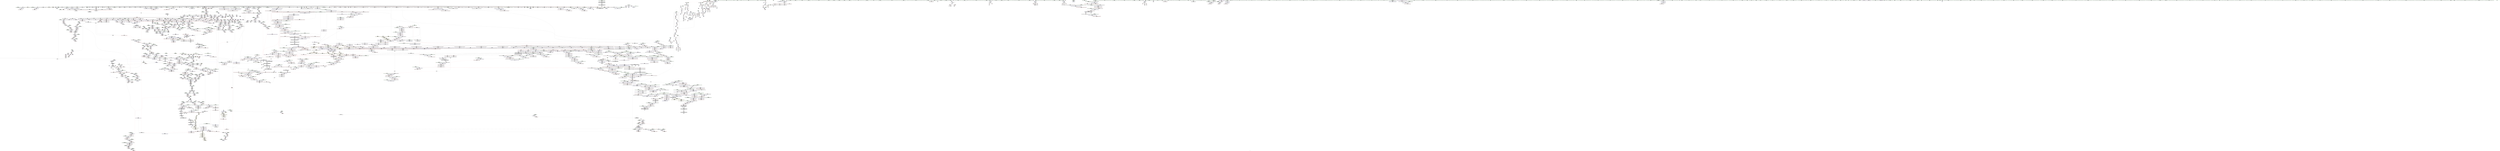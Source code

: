 digraph "SVFG" {
	label="SVFG";

	Node0x563c8c524bb0 [shape=record,color=grey,label="{NodeID: 0\nNullPtr}"];
	Node0x563c8c524bb0 -> Node0x563c8ccc96a0[style=solid];
	Node0x563c8c524bb0 -> Node0x563c8ccc97a0[style=solid];
	Node0x563c8c524bb0 -> Node0x563c8ccc9870[style=solid];
	Node0x563c8c524bb0 -> Node0x563c8ccc9940[style=solid];
	Node0x563c8c524bb0 -> Node0x563c8ccc9a10[style=solid];
	Node0x563c8c524bb0 -> Node0x563c8ccc9ae0[style=solid];
	Node0x563c8c524bb0 -> Node0x563c8ccc9bb0[style=solid];
	Node0x563c8c524bb0 -> Node0x563c8ccc9c80[style=solid];
	Node0x563c8c524bb0 -> Node0x563c8ccc9d50[style=solid];
	Node0x563c8c524bb0 -> Node0x563c8ccc9e20[style=solid];
	Node0x563c8c524bb0 -> Node0x563c8ccc9ef0[style=solid];
	Node0x563c8c524bb0 -> Node0x563c8ccc9fc0[style=solid];
	Node0x563c8c524bb0 -> Node0x563c8ccca090[style=solid];
	Node0x563c8c524bb0 -> Node0x563c8ccca160[style=solid];
	Node0x563c8c524bb0 -> Node0x563c8ccca230[style=solid];
	Node0x563c8c524bb0 -> Node0x563c8ccca300[style=solid];
	Node0x563c8c524bb0 -> Node0x563c8ccca3d0[style=solid];
	Node0x563c8c524bb0 -> Node0x563c8ccca4a0[style=solid];
	Node0x563c8c524bb0 -> Node0x563c8ccca570[style=solid];
	Node0x563c8c524bb0 -> Node0x563c8ccca640[style=solid];
	Node0x563c8c524bb0 -> Node0x563c8ccca710[style=solid];
	Node0x563c8c524bb0 -> Node0x563c8ccca7e0[style=solid];
	Node0x563c8c524bb0 -> Node0x563c8ccca8b0[style=solid];
	Node0x563c8c524bb0 -> Node0x563c8ccca980[style=solid];
	Node0x563c8c524bb0 -> Node0x563c8cccaa50[style=solid];
	Node0x563c8c524bb0 -> Node0x563c8cccab20[style=solid];
	Node0x563c8c524bb0 -> Node0x563c8cccabf0[style=solid];
	Node0x563c8c524bb0 -> Node0x563c8cccacc0[style=solid];
	Node0x563c8c524bb0 -> Node0x563c8cccad90[style=solid];
	Node0x563c8c524bb0 -> Node0x563c8cccae60[style=solid];
	Node0x563c8c524bb0 -> Node0x563c8cccaf30[style=solid];
	Node0x563c8c524bb0 -> Node0x563c8cccb000[style=solid];
	Node0x563c8c524bb0 -> Node0x563c8cccb0d0[style=solid];
	Node0x563c8c524bb0 -> Node0x563c8cccb1a0[style=solid];
	Node0x563c8c524bb0 -> Node0x563c8cccb270[style=solid];
	Node0x563c8c524bb0 -> Node0x563c8cccb340[style=solid];
	Node0x563c8c524bb0 -> Node0x563c8cccb410[style=solid];
	Node0x563c8c524bb0 -> Node0x563c8cccb4e0[style=solid];
	Node0x563c8c524bb0 -> Node0x563c8cccb5b0[style=solid];
	Node0x563c8c524bb0 -> Node0x563c8cccb680[style=solid];
	Node0x563c8c524bb0 -> Node0x563c8cccb750[style=solid];
	Node0x563c8c524bb0 -> Node0x563c8cccb820[style=solid];
	Node0x563c8c524bb0 -> Node0x563c8cccb8f0[style=solid];
	Node0x563c8c524bb0 -> Node0x563c8cccb9c0[style=solid];
	Node0x563c8c524bb0 -> Node0x563c8cccba90[style=solid];
	Node0x563c8c524bb0 -> Node0x563c8cccbb60[style=solid];
	Node0x563c8c524bb0 -> Node0x563c8cccbc30[style=solid];
	Node0x563c8c524bb0 -> Node0x563c8cccbd00[style=solid];
	Node0x563c8c524bb0 -> Node0x563c8cccbdd0[style=solid];
	Node0x563c8c524bb0 -> Node0x563c8cccbea0[style=solid];
	Node0x563c8c524bb0 -> Node0x563c8cccbf70[style=solid];
	Node0x563c8c524bb0 -> Node0x563c8cccc040[style=solid];
	Node0x563c8c524bb0 -> Node0x563c8cccc110[style=solid];
	Node0x563c8c524bb0 -> Node0x563c8cccc1e0[style=solid];
	Node0x563c8c524bb0 -> Node0x563c8cccc2b0[style=solid];
	Node0x563c8c524bb0 -> Node0x563c8cccc380[style=solid];
	Node0x563c8c524bb0 -> Node0x563c8cccc450[style=solid];
	Node0x563c8c524bb0 -> Node0x563c8cccc520[style=solid];
	Node0x563c8c524bb0 -> Node0x563c8cccc5f0[style=solid];
	Node0x563c8c524bb0 -> Node0x563c8cccc6c0[style=solid];
	Node0x563c8c524bb0 -> Node0x563c8cccc790[style=solid];
	Node0x563c8c524bb0 -> Node0x563c8cccc860[style=solid];
	Node0x563c8c524bb0 -> Node0x563c8cccc930[style=solid];
	Node0x563c8c524bb0 -> Node0x563c8cccca00[style=solid];
	Node0x563c8c524bb0 -> Node0x563c8ccccad0[style=solid];
	Node0x563c8c524bb0 -> Node0x563c8ccccba0[style=solid];
	Node0x563c8c524bb0 -> Node0x563c8cd02e80[style=solid];
	Node0x563c8c524bb0 -> Node0x563c8ccd86b0[style=solid];
	Node0x563c8c524bb0 -> Node0x563c8ccd8780[style=solid];
	Node0x563c8c524bb0 -> Node0x563c8ccd8850[style=solid];
	Node0x563c8c524bb0 -> Node0x563c8ccda8d0[style=solid];
	Node0x563c8c524bb0 -> Node0x563c8ccdf2c0[style=solid];
	Node0x563c8c524bb0 -> Node0x563c8ccdf390[style=solid];
	Node0x563c8c524bb0 -> Node0x563c8ccdf460[style=solid];
	Node0x563c8c524bb0 -> Node0x563c8cd18870[style=solid];
	Node0x563c8c524bb0 -> Node0x563c8cd54290[style=solid];
	Node0x563c8c524bb0 -> Node0x563c8cd54830[style=solid];
	Node0x563c8c524bb0 -> Node0x563c8cd5f150[style=solid];
	Node0x563c8c524bb0 -> Node0x563c8cd5f5d0[style=solid];
	Node0x563c8c524bb0 -> Node0x563c8cd5fd50[style=solid];
	Node0x563c8c524bb0 -> Node0x563c8cd5fed0[style=solid];
	Node0x563c8c524bb0:s64 -> Node0x563c8cea5190[style=solid,color=red];
	Node0x563c8c524bb0:s64 -> Node0x563c8cea5c40[style=solid,color=red];
	Node0x563c8cea4db0 [shape=record,color=black,label="{NodeID: 3764\n955 = PHI(274, 1325, 1345, )\n2nd arg _ZSt8_DestroyIPNSt7__cxx1112basic_stringIcSt11char_traitsIcESaIcEEES5_EvT_S7_RSaIT0_E }"];
	Node0x563c8cea4db0 -> Node0x563c8ccd8c60[style=solid];
	Node0x563c8cd565d0 [shape=record,color=grey,label="{NodeID: 2657\n564 = Binary(563, 561, )\n}"];
	Node0x563c8cd565d0 -> Node0x563c8cd05340[style=solid];
	Node0x563c8ccd8780 [shape=record,color=blue, style = dotted,label="{NodeID: 1550\n929\<--3\n_M_finish\<--dummyVal\n_ZNSt12_Vector_baseINSt7__cxx1112basic_stringIcSt11char_traitsIcESaIcEEESaIS5_EE12_Vector_implC2Ev\n|{<s0>66}}"];
	Node0x563c8ccd8780:s0 -> Node0x563c8ce22530[style=dashed,color=blue];
	Node0x563c8ccb6a60 [shape=record,color=green,label="{NodeID: 443\n2965\<--2966\n__assignable\<--__assignable_field_insensitive\n_ZSt18uninitialized_copyISt13move_iteratorIPiES1_ET0_T_S4_S3_\n}"];
	Node0x563c8ccb6a60 -> Node0x563c8cd1b790[style=solid];
	Node0x563c8cd086e0 [shape=record,color=yellow,style=double,label="{NodeID: 3100\n326V_1 = ENCHI(MR_326V_0)\npts\{23880000 23980000 \}\nFun[_ZN9__gnu_cxxmiIPiSt6vectorIiSaIiEEEENS_17__normal_iteratorIT_T0_E15difference_typeERKS8_SB_]}"];
	Node0x563c8cd086e0 -> Node0x563c8ccfec50[style=dashed];
	Node0x563c8cd086e0 -> Node0x563c8ccfed20[style=dashed];
	Node0x563c8ccc5fb0 [shape=record,color=purple,label="{NodeID: 886\n3224\<--1779\noffset_0\<--\n}"];
	Node0x563c8ccc5fb0 -> Node0x563c8ccdd580[style=solid];
	Node0x563c8ccfc480 [shape=record,color=red,label="{NodeID: 1329\n2370\<--2362\n\<--__args.addr\n_ZNSt16allocator_traitsISaIiEE9constructIiJiEEEvRS0_PT_DpOT0_\n|{<s0>180}}"];
	Node0x563c8ccfc480:s0 -> Node0x563c8ceb9c80[style=solid,color=red];
	Node0x563c8ccaee70 [shape=record,color=green,label="{NodeID: 222\n1456\<--1457\nref.tmp\<--ref.tmp_field_insensitive\n_ZNKSt6vectorINSt7__cxx1112basic_stringIcSt11char_traitsIcESaIcEEESaIS5_EE12_M_check_lenEmPKc\n|{|<s1>118}}"];
	Node0x563c8ccaee70 -> Node0x563c8ccdb840[style=solid];
	Node0x563c8ccaee70:s1 -> Node0x563c8cea0c30[style=solid,color=red];
	Node0x563c8cebd090 [shape=record,color=black,label="{NodeID: 3986\n918 = PHI(900, )\n0th arg _ZNSt12_Vector_baseINSt7__cxx1112basic_stringIcSt11char_traitsIcESaIcEEESaIS5_EE12_Vector_implC2Ev }"];
	Node0x563c8cebd090 -> Node0x563c8ccd85e0[style=solid];
	Node0x563c8cddbc80 [shape=record,color=yellow,style=double,label="{NodeID: 2879\n14V_1 = ENCHI(MR_14V_0)\npts\{3070000 3070001 3070002 \}\nFun[_ZNSt6vectorINSt7__cxx1112basic_stringIcSt11char_traitsIcESaIcEEESaIS5_EEC2Ev]|{<s0>19}}"];
	Node0x563c8cddbc80:s0 -> Node0x563c8cde57a0[style=dashed,color=red];
	Node0x563c8cd1ad00 [shape=record,color=blue,label="{NodeID: 1772\n2881\<--2878\nthis.addr\<--this\n_ZN9__gnu_cxx13new_allocatorIiE8allocateEmPKv\n}"];
	Node0x563c8cd1ad00 -> Node0x563c8cd00310[style=dashed];
	Node0x563c8ccd2870 [shape=record,color=black,label="{NodeID: 665\n1838\<--1817\n\<--__last\n_ZSt18uninitialized_copyISt13move_iteratorIPNSt7__cxx1112basic_stringIcSt11char_traitsIcESaIcEEEES7_ET0_T_SA_S9_\n}"];
	Node0x563c8ccd2870 -> Node0x563c8ccc6970[style=solid];
	Node0x563c8ccf10f0 [shape=record,color=red,label="{NodeID: 1108\n724\<--714\n\<--n.addr\n_Z4pow3i\n}"];
	Node0x563c8ccf10f0 -> Node0x563c8cd5e9d0[style=solid];
	Node0x563c8cc6f540 [shape=record,color=green,label="{NodeID: 1\n7\<--1\n__dso_handle\<--dummyObj\nGlob }"];
	Node0x563c8cea4f70 [shape=record,color=black,label="{NodeID: 3765\n1724 = PHI(1717, )\n0th arg _ZN9__gnu_cxx13new_allocatorINSt7__cxx1112basic_stringIcSt11char_traitsIcESaIcEEEE8allocateEmPKv }"];
	Node0x563c8cea4f70 -> Node0x563c8ccdcfd0[style=solid];
	Node0x563c8cd56750 [shape=record,color=grey,label="{NodeID: 2658\n1001 = Binary(999, 1000, )\n}"];
	Node0x563c8cd56750 -> Node0x563c8cd568d0[style=solid];
	Node0x563c8ccd8850 [shape=record,color=blue, style = dotted,label="{NodeID: 1551\n931\<--3\n_M_end_of_storage\<--dummyVal\n_ZNSt12_Vector_baseINSt7__cxx1112basic_stringIcSt11char_traitsIcESaIcEEESaIS5_EE12_Vector_implC2Ev\n|{<s0>66}}"];
	Node0x563c8ccd8850:s0 -> Node0x563c8ce22530[style=dashed,color=blue];
	Node0x563c8ccb6b30 [shape=record,color=green,label="{NodeID: 444\n2967\<--2968\nagg.tmp\<--agg.tmp_field_insensitive\n_ZSt18uninitialized_copyISt13move_iteratorIPiES1_ET0_T_S4_S3_\n}"];
	Node0x563c8ccb6b30 -> Node0x563c8ccd75a0[style=solid];
	Node0x563c8ccb6b30 -> Node0x563c8cceaea0[style=solid];
	Node0x563c8ccc6080 [shape=record,color=purple,label="{NodeID: 887\n3225\<--1780\noffset_0\<--\n}"];
	Node0x563c8ccc6080 -> Node0x563c8cd021f0[style=solid];
	Node0x563c8ccfc550 [shape=record,color=red,label="{NodeID: 1330\n2381\<--2378\n\<--__t.addr\n_ZSt7forwardIiEOT_RNSt16remove_referenceIS0_E4typeE\n}"];
	Node0x563c8ccfc550 -> Node0x563c8ccd4270[style=solid];
	Node0x563c8ccaef40 [shape=record,color=green,label="{NodeID: 223\n1463\<--1464\n_ZNKSt6vectorINSt7__cxx1112basic_stringIcSt11char_traitsIcESaIcEEESaIS5_EE8max_sizeEv\<--_ZNKSt6vectorINSt7__cxx1112basic_stringIcSt11char_traitsIcESaIcEEESaIS5_EE8max_sizeEv_field_insensitive\n}"];
	Node0x563c8cebd1d0 [shape=record,color=black,label="{NodeID: 3987\n1693 = PHI(1396, 1520, )\n0th arg _ZN9__gnu_cxx17__normal_iteratorIPNSt7__cxx1112basic_stringIcSt11char_traitsIcESaIcEEESt6vectorIS6_SaIS6_EEEC2ERKS7_ }"];
	Node0x563c8cebd1d0 -> Node0x563c8ccdcbc0[style=solid];
	Node0x563c8cd1add0 [shape=record,color=blue,label="{NodeID: 1773\n2883\<--2879\n__n.addr\<--__n\n_ZN9__gnu_cxx13new_allocatorIiE8allocateEmPKv\n}"];
	Node0x563c8cd1add0 -> Node0x563c8cd003e0[style=dashed];
	Node0x563c8cd1add0 -> Node0x563c8cd004b0[style=dashed];
	Node0x563c8ccd2940 [shape=record,color=black,label="{NodeID: 666\n1834\<--1823\n\<--agg.tmp\n_ZSt18uninitialized_copyISt13move_iteratorIPNSt7__cxx1112basic_stringIcSt11char_traitsIcESaIcEEEES7_ET0_T_SA_S9_\n}"];
	Node0x563c8ccd2940 -> Node0x563c8ccc6700[style=solid];
	Node0x563c8ccf11c0 [shape=record,color=red,label="{NodeID: 1109\n729\<--714\n\<--n.addr\n_Z4pow3i\n}"];
	Node0x563c8ccf11c0 -> Node0x563c8cd57dd0[style=solid];
	Node0x563c8cc6f5d0 [shape=record,color=green,label="{NodeID: 2\n8\<--1\n.str\<--dummyObj\nGlob }"];
	Node0x563c8cea5080 [shape=record,color=black,label="{NodeID: 3766\n1725 = PHI(1718, )\n1st arg _ZN9__gnu_cxx13new_allocatorINSt7__cxx1112basic_stringIcSt11char_traitsIcESaIcEEEE8allocateEmPKv }"];
	Node0x563c8cea5080 -> Node0x563c8ccdd0a0[style=solid];
	Node0x563c8cd568d0 [shape=record,color=grey,label="{NodeID: 2659\n1002 = Binary(1001, 448, )\n|{<s0>72}}"];
	Node0x563c8cd568d0:s0 -> Node0x563c8cebc2f0[style=solid,color=red];
	Node0x563c8ccd8920 [shape=record,color=blue,label="{NodeID: 1552\n936\<--935\nthis.addr\<--this\n_ZNSaINSt7__cxx1112basic_stringIcSt11char_traitsIcESaIcEEEEC2Ev\n}"];
	Node0x563c8ccd8920 -> Node0x563c8ccf2d60[style=dashed];
	Node0x563c8ccb6c00 [shape=record,color=green,label="{NodeID: 445\n2969\<--2970\nagg.tmp2\<--agg.tmp2_field_insensitive\n_ZSt18uninitialized_copyISt13move_iteratorIPiES1_ET0_T_S4_S3_\n}"];
	Node0x563c8ccb6c00 -> Node0x563c8ccd7670[style=solid];
	Node0x563c8ccb6c00 -> Node0x563c8cceaf70[style=solid];
	Node0x563c8cd08900 [shape=record,color=yellow,style=double,label="{NodeID: 3102\n54V_1 = ENCHI(MR_54V_0)\npts\{2900 \}\nFun[_ZSt18uninitialized_copyISt13move_iteratorIPiES1_ET0_T_S4_S3_]|{<s0>237}}"];
	Node0x563c8cd08900:s0 -> Node0x563c8cde1b20[style=dashed,color=red];
	Node0x563c8ccc6150 [shape=record,color=purple,label="{NodeID: 888\n3227\<--1785\noffset_0\<--\n}"];
	Node0x563c8ccc6150 -> Node0x563c8ccdd650[style=solid];
	Node0x563c8ccfc620 [shape=record,color=red,label="{NodeID: 1331\n2411\<--2389\nthis1\<--this.addr\n_ZNSt6vectorIiSaIiEE17_M_realloc_insertIJiEEEvN9__gnu_cxx17__normal_iteratorIPiS1_EEDpOT_\n|{|<s19>182|<s20>183}}"];
	Node0x563c8ccfc620 -> Node0x563c8ccd4340[style=solid];
	Node0x563c8ccfc620 -> Node0x563c8ccd4410[style=solid];
	Node0x563c8ccfc620 -> Node0x563c8ccd44e0[style=solid];
	Node0x563c8ccfc620 -> Node0x563c8ccd45b0[style=solid];
	Node0x563c8ccfc620 -> Node0x563c8ccd4680[style=solid];
	Node0x563c8ccfc620 -> Node0x563c8ccd4750[style=solid];
	Node0x563c8ccfc620 -> Node0x563c8ccd4820[style=solid];
	Node0x563c8ccfc620 -> Node0x563c8ccd48f0[style=solid];
	Node0x563c8ccfc620 -> Node0x563c8ccd49c0[style=solid];
	Node0x563c8ccfc620 -> Node0x563c8ccd4a90[style=solid];
	Node0x563c8ccfc620 -> Node0x563c8ccd4b60[style=solid];
	Node0x563c8ccfc620 -> Node0x563c8ccd4c30[style=solid];
	Node0x563c8ccfc620 -> Node0x563c8ccd4d00[style=solid];
	Node0x563c8ccfc620 -> Node0x563c8ccd4dd0[style=solid];
	Node0x563c8ccfc620 -> Node0x563c8ccd4ea0[style=solid];
	Node0x563c8ccfc620 -> Node0x563c8ccd4f70[style=solid];
	Node0x563c8ccfc620 -> Node0x563c8ccd5040[style=solid];
	Node0x563c8ccfc620 -> Node0x563c8ccd5110[style=solid];
	Node0x563c8ccfc620 -> Node0x563c8ccd51e0[style=solid];
	Node0x563c8ccfc620:s19 -> Node0x563c8cea4060[style=solid,color=red];
	Node0x563c8ccfc620:s20 -> Node0x563c8ceba730[style=solid,color=red];
	Node0x563c8ccaf040 [shape=record,color=green,label="{NodeID: 224\n1472\<--1473\n_ZSt20__throw_length_errorPKc\<--_ZSt20__throw_length_errorPKc_field_insensitive\n}"];
	Node0x563c8cebd3e0 [shape=record,color=black,label="{NodeID: 3988\n1694 = PHI(1404, 1528, )\n1st arg _ZN9__gnu_cxx17__normal_iteratorIPNSt7__cxx1112basic_stringIcSt11char_traitsIcESaIcEEESt6vectorIS6_SaIS6_EEEC2ERKS7_ }"];
	Node0x563c8cebd3e0 -> Node0x563c8ccdcc90[style=solid];
	Node0x563c8cd1aea0 [shape=record,color=blue,label="{NodeID: 1774\n2885\<--2880\n.addr\<--\n_ZN9__gnu_cxx13new_allocatorIiE8allocateEmPKv\n}"];
	Node0x563c8ccd2a10 [shape=record,color=black,label="{NodeID: 667\n1837\<--1825\n\<--agg.tmp2\n_ZSt18uninitialized_copyISt13move_iteratorIPNSt7__cxx1112basic_stringIcSt11char_traitsIcESaIcEEEES7_ET0_T_SA_S9_\n}"];
	Node0x563c8ccd2a10 -> Node0x563c8ccc68a0[style=solid];
	Node0x563c8ccf1290 [shape=record,color=red,label="{NodeID: 1110\n733\<--714\n\<--n.addr\n_Z4pow3i\n}"];
	Node0x563c8ccf1290 -> Node0x563c8cd580d0[style=solid];
	Node0x563c8cc6e080 [shape=record,color=green,label="{NodeID: 3\n10\<--1\n.str.1\<--dummyObj\nGlob }"];
	Node0x563c8cea5190 [shape=record,color=black,label="{NodeID: 3767\n1726 = PHI(3, )\n2nd arg _ZN9__gnu_cxx13new_allocatorINSt7__cxx1112basic_stringIcSt11char_traitsIcESaIcEEEE8allocateEmPKv }"];
	Node0x563c8cea5190 -> Node0x563c8ccdd170[style=solid];
	Node0x563c8cd56a50 [shape=record,color=grey,label="{NodeID: 2660\n560 = Binary(559, 561, )\n}"];
	Node0x563c8cd56a50 -> Node0x563c8cd05270[style=solid];
	Node0x563c8ccd89f0 [shape=record,color=blue,label="{NodeID: 1553\n947\<--946\nthis.addr\<--this\n_ZN9__gnu_cxx13new_allocatorINSt7__cxx1112basic_stringIcSt11char_traitsIcESaIcEEEEC2Ev\n}"];
	Node0x563c8ccd89f0 -> Node0x563c8ccf2e30[style=dashed];
	Node0x563c8ccb6cd0 [shape=record,color=green,label="{NodeID: 446\n2989\<--2990\n_ZNSt20__uninitialized_copyILb1EE13__uninit_copyISt13move_iteratorIPiES3_EET0_T_S6_S5_\<--_ZNSt20__uninitialized_copyILb1EE13__uninit_copyISt13move_iteratorIPiES3_EET0_T_S6_S5__field_insensitive\n}"];
	Node0x563c8ccc6220 [shape=record,color=purple,label="{NodeID: 889\n3228\<--1786\noffset_0\<--\n}"];
	Node0x563c8ccc6220 -> Node0x563c8cd022c0[style=solid];
	Node0x563c8ccfc6f0 [shape=record,color=red,label="{NodeID: 1332\n2440\<--2391\n\<--__args.addr\n_ZNSt6vectorIiSaIiEE17_M_realloc_insertIJiEEEvN9__gnu_cxx17__normal_iteratorIPiS1_EEDpOT_\n|{<s0>186}}"];
	Node0x563c8ccfc6f0:s0 -> Node0x563c8ceb9c80[style=solid,color=red];
	Node0x563c8ccaf140 [shape=record,color=green,label="{NodeID: 225\n1479\<--1480\n_ZSt3maxImERKT_S2_S2_\<--_ZSt3maxImERKT_S2_S2__field_insensitive\n}"];
	Node0x563c8cd1af70 [shape=record,color=blue,label="{NodeID: 1775\n2920\<--2904\ncoerce.dive\<--__first.coerce\n_ZSt22__uninitialized_copy_aISt13move_iteratorIPiES1_iET0_T_S4_S3_RSaIT1_E\n}"];
	Node0x563c8cd1af70 -> Node0x563c8cd02530[style=dashed];
	Node0x563c8ccd2ae0 [shape=record,color=black,label="{NodeID: 668\n1811\<--1845\n_ZSt18uninitialized_copyISt13move_iteratorIPNSt7__cxx1112basic_stringIcSt11char_traitsIcESaIcEEEES7_ET0_T_SA_S9__ret\<--call\n_ZSt18uninitialized_copyISt13move_iteratorIPNSt7__cxx1112basic_stringIcSt11char_traitsIcESaIcEEEES7_ET0_T_SA_S9_\n|{<s0>139}}"];
	Node0x563c8ccd2ae0:s0 -> Node0x563c8ceb27d0[style=solid,color=blue];
	Node0x563c8ccf1360 [shape=record,color=red,label="{NodeID: 1111\n740\<--714\n\<--n.addr\n_Z4pow3i\n}"];
	Node0x563c8ccf1360 -> Node0x563c8cd57ad0[style=solid];
	Node0x563c8cc6e110 [shape=record,color=green,label="{NodeID: 4\n12\<--1\n.str.2\<--dummyObj\nGlob }"];
	Node0x563c8cea52a0 [shape=record,color=black,label="{NodeID: 3768\n574 = PHI(813, )\n0th arg _Z3nc4i }"];
	Node0x563c8cea52a0 -> Node0x563c8cd05410[style=solid];
	Node0x563c8cd56bd0 [shape=record,color=grey,label="{NodeID: 2661\n2539 = Binary(2537, 2538, )\n}"];
	Node0x563c8cd56bd0 -> Node0x563c8cd56d50[style=solid];
	Node0x563c8ccd8ac0 [shape=record,color=blue,label="{NodeID: 1554\n956\<--953\n__first.addr\<--__first\n_ZSt8_DestroyIPNSt7__cxx1112basic_stringIcSt11char_traitsIcESaIcEEES5_EvT_S7_RSaIT0_E\n}"];
	Node0x563c8ccd8ac0 -> Node0x563c8ccf2f00[style=dashed];
	Node0x563c8ccb6dd0 [shape=record,color=green,label="{NodeID: 447\n2996\<--2997\n__first\<--__first_field_insensitive\n_ZNSt20__uninitialized_copyILb1EE13__uninit_copyISt13move_iteratorIPiES3_EET0_T_S6_S5_\n}"];
	Node0x563c8ccb6dd0 -> Node0x563c8ccd7810[style=solid];
	Node0x563c8ccb6dd0 -> Node0x563c8cceb380[style=solid];
	Node0x563c8ccc62f0 [shape=record,color=purple,label="{NodeID: 890\n1808\<--1799\ncoerce.dive\<--retval\n_ZSt32__make_move_if_noexcept_iteratorINSt7__cxx1112basic_stringIcSt11char_traitsIcESaIcEEESt13move_iteratorIPS5_EET0_PT_\n}"];
	Node0x563c8ccc62f0 -> Node0x563c8ccf8e10[style=solid];
	Node0x563c8ccfc7c0 [shape=record,color=red,label="{NodeID: 1333\n2427\<--2393\n\<--__len\n_ZNSt6vectorIiSaIiEE17_M_realloc_insertIJiEEEvN9__gnu_cxx17__normal_iteratorIPiS1_EEDpOT_\n|{<s0>185}}"];
	Node0x563c8ccfc7c0:s0 -> Node0x563c8ceb7130[style=solid,color=red];
	Node0x563c8ccaf240 [shape=record,color=green,label="{NodeID: 226\n1501\<--1502\n__lhs.addr\<--__lhs.addr_field_insensitive\n_ZN9__gnu_cxxmiIPNSt7__cxx1112basic_stringIcSt11char_traitsIcESaIcEEESt6vectorIS6_SaIS6_EEEENS_17__normal_iteratorIT_T0_E15difference_typeERKSE_SH_\n}"];
	Node0x563c8ccaf240 -> Node0x563c8ccf6cc0[style=solid];
	Node0x563c8ccaf240 -> Node0x563c8ccdb9e0[style=solid];
	Node0x563c8cd1b040 [shape=record,color=blue,label="{NodeID: 1776\n2922\<--2905\ncoerce.dive1\<--__last.coerce\n_ZSt22__uninitialized_copy_aISt13move_iteratorIPiES1_iET0_T_S4_S3_RSaIT1_E\n}"];
	Node0x563c8cd1b040 -> Node0x563c8cd02600[style=dashed];
	Node0x563c8ccd2bb0 [shape=record,color=black,label="{NodeID: 669\n1854\<--1910\n_ZNSt20__uninitialized_copyILb0EE13__uninit_copyISt13move_iteratorIPNSt7__cxx1112basic_stringIcSt11char_traitsIcESaIcEEEES9_EET0_T_SC_SB__ret\<--\n_ZNSt20__uninitialized_copyILb0EE13__uninit_copyISt13move_iteratorIPNSt7__cxx1112basic_stringIcSt11char_traitsIcESaIcEEEES9_EET0_T_SC_SB_\n|{<s0>143}}"];
	Node0x563c8ccd2bb0:s0 -> Node0x563c8ceb2910[style=solid,color=blue];
	Node0x563c8ccf1430 [shape=record,color=red,label="{NodeID: 1112\n744\<--716\n\<--t\n_Z4pow3i\n}"];
	Node0x563c8ccf1430 -> Node0x563c8cd5a1d0[style=solid];
	Node0x563c8cc6e1a0 [shape=record,color=green,label="{NodeID: 5\n14\<--1\n.str.3\<--dummyObj\nGlob }"];
	Node0x563c8cea53b0 [shape=record,color=black,label="{NodeID: 3769\n2083 = PHI(2071, )\n0th arg _ZNSaIiEC2Ev }"];
	Node0x563c8cea53b0 -> Node0x563c8ccdf530[style=solid];
	Node0x563c8cd56d50 [shape=record,color=grey,label="{NodeID: 2662\n2540 = Binary(2539, 2151, )\n|{<s0>203}}"];
	Node0x563c8cd56d50:s0 -> Node0x563c8ceb8df0[style=solid,color=red];
	Node0x563c8ccd8b90 [shape=record,color=blue,label="{NodeID: 1555\n958\<--954\n__last.addr\<--__last\n_ZSt8_DestroyIPNSt7__cxx1112basic_stringIcSt11char_traitsIcESaIcEEES5_EvT_S7_RSaIT0_E\n}"];
	Node0x563c8ccd8b90 -> Node0x563c8ccf2fd0[style=dashed];
	Node0x563c8ccb6ea0 [shape=record,color=green,label="{NodeID: 448\n2998\<--2999\n__last\<--__last_field_insensitive\n_ZNSt20__uninitialized_copyILb1EE13__uninit_copyISt13move_iteratorIPiES3_EET0_T_S6_S5_\n}"];
	Node0x563c8ccb6ea0 -> Node0x563c8ccd78e0[style=solid];
	Node0x563c8ccb6ea0 -> Node0x563c8cceb450[style=solid];
	Node0x563c8ccc63c0 [shape=record,color=purple,label="{NodeID: 891\n1827\<--1815\ncoerce.dive\<--__first\n_ZSt18uninitialized_copyISt13move_iteratorIPNSt7__cxx1112basic_stringIcSt11char_traitsIcESaIcEEEES7_ET0_T_SA_S9_\n}"];
	Node0x563c8ccc63c0 -> Node0x563c8ccdd7f0[style=solid];
	Node0x563c8ccfc890 [shape=record,color=red,label="{NodeID: 1334\n2509\<--2393\n\<--__len\n_ZNSt6vectorIiSaIiEE17_M_realloc_insertIJiEEEvN9__gnu_cxx17__normal_iteratorIPiS1_EEDpOT_\n|{<s0>199}}"];
	Node0x563c8ccfc890:s0 -> Node0x563c8ceb8df0[style=solid,color=red];
	Node0x563c8ccaf310 [shape=record,color=green,label="{NodeID: 227\n1503\<--1504\n__rhs.addr\<--__rhs.addr_field_insensitive\n_ZN9__gnu_cxxmiIPNSt7__cxx1112basic_stringIcSt11char_traitsIcESaIcEEESt6vectorIS6_SaIS6_EEEENS_17__normal_iteratorIT_T0_E15difference_typeERKSE_SH_\n}"];
	Node0x563c8ccaf310 -> Node0x563c8ccf6d90[style=solid];
	Node0x563c8ccaf310 -> Node0x563c8ccdbab0[style=solid];
	Node0x563c8cddc140 [shape=record,color=yellow,style=double,label="{NodeID: 2884\n417V_1 = ENCHI(MR_417V_0)\npts\{1451 2617 \}\nFun[_ZSt3maxImERKT_S2_S2_]}"];
	Node0x563c8cddc140 -> Node0x563c8ccf8110[style=dashed];
	Node0x563c8cd1b110 [shape=record,color=blue,label="{NodeID: 1777\n2912\<--2906\n__result.addr\<--__result\n_ZSt22__uninitialized_copy_aISt13move_iteratorIPiES1_iET0_T_S4_S3_RSaIT1_E\n}"];
	Node0x563c8cd1b110 -> Node0x563c8cd00580[style=dashed];
	Node0x563c8ccd2c80 [shape=record,color=black,label="{NodeID: 670\n1934\<--1948\n_ZStneIPNSt7__cxx1112basic_stringIcSt11char_traitsIcESaIcEEEEbRKSt13move_iteratorIT_ESB__ret\<--lnot\n_ZStneIPNSt7__cxx1112basic_stringIcSt11char_traitsIcESaIcEEEEbRKSt13move_iteratorIT_ESB_\n|{<s0>144}}"];
	Node0x563c8ccd2c80:s0 -> Node0x563c8ceb2b90[style=solid,color=blue];
	Node0x563c8ccf1500 [shape=record,color=red,label="{NodeID: 1113\n745\<--716\n\<--t\n_Z4pow3i\n}"];
	Node0x563c8ccf1500 -> Node0x563c8cd5a1d0[style=solid];
	Node0x563c8cc6e230 [shape=record,color=green,label="{NodeID: 6\n16\<--1\n.str.4\<--dummyObj\nGlob }"];
	Node0x563c8cea54c0 [shape=record,color=black,label="{NodeID: 3770\n972 = PHI(273, 1272, 1288, 1324, 1344, )\n0th arg _ZNSt12_Vector_baseINSt7__cxx1112basic_stringIcSt11char_traitsIcESaIcEEESaIS5_EE19_M_get_Tp_allocatorEv }"];
	Node0x563c8cea54c0 -> Node0x563c8ccd8d30[style=solid];
	Node0x563c8cd56ed0 [shape=record,color=grey,label="{NodeID: 2663\n2646 = Binary(2641, 2645, )\n}"];
	Node0x563c8cd56ed0 -> Node0x563c8cd198b0[style=solid];
	Node0x563c8ccd8c60 [shape=record,color=blue,label="{NodeID: 1556\n960\<--955\n.addr\<--\n_ZSt8_DestroyIPNSt7__cxx1112basic_stringIcSt11char_traitsIcESaIcEEES5_EvT_S7_RSaIT0_E\n}"];
	Node0x563c8ccb6f70 [shape=record,color=green,label="{NodeID: 449\n3000\<--3001\n__result.addr\<--__result.addr_field_insensitive\n_ZNSt20__uninitialized_copyILb1EE13__uninit_copyISt13move_iteratorIPiES3_EET0_T_S6_S5_\n}"];
	Node0x563c8ccb6f70 -> Node0x563c8cd00c00[style=solid];
	Node0x563c8ccb6f70 -> Node0x563c8cd1bba0[style=solid];
	Node0x563c8ccc6490 [shape=record,color=purple,label="{NodeID: 892\n1829\<--1817\ncoerce.dive1\<--__last\n_ZSt18uninitialized_copyISt13move_iteratorIPNSt7__cxx1112basic_stringIcSt11char_traitsIcESaIcEEEES7_ET0_T_SA_S9_\n}"];
	Node0x563c8ccc6490 -> Node0x563c8ccdd8c0[style=solid];
	Node0x563c8ccfc960 [shape=record,color=red,label="{NodeID: 1335\n2553\<--2393\n\<--__len\n_ZNSt6vectorIiSaIiEE17_M_realloc_insertIJiEEEvN9__gnu_cxx17__normal_iteratorIPiS1_EEDpOT_\n}"];
	Node0x563c8ccb7820 [shape=record,color=green,label="{NodeID: 228\n1520\<--1521\nretval\<--retval_field_insensitive\n_ZNSt6vectorINSt7__cxx1112basic_stringIcSt11char_traitsIcESaIcEEESaIS5_EE5beginEv\n|{|<s1>124}}"];
	Node0x563c8ccb7820 -> Node0x563c8ccc5380[style=solid];
	Node0x563c8ccb7820:s1 -> Node0x563c8cebd1d0[style=solid,color=red];
	Node0x563c8cddc250 [shape=record,color=yellow,style=double,label="{NodeID: 2885\n419V_1 = ENCHI(MR_419V_0)\npts\{1457 2623 \}\nFun[_ZSt3maxImERKT_S2_S2_]}"];
	Node0x563c8cddc250 -> Node0x563c8ccf8040[style=dashed];
	Node0x563c8cd1b1e0 [shape=record,color=blue,label="{NodeID: 1778\n2914\<--2907\n.addr\<--\n_ZSt22__uninitialized_copy_aISt13move_iteratorIPiES1_iET0_T_S4_S3_RSaIT1_E\n}"];
	Node0x563c8ccd2d50 [shape=record,color=black,label="{NodeID: 671\n1960\<--1959\n\<--\n_ZSt10_ConstructINSt7__cxx1112basic_stringIcSt11char_traitsIcESaIcEEEJS5_EEvPT_DpOT0_\n}"];
	Node0x563c8ccd2d50 -> Node0x563c8ccd2e20[style=solid];
	Node0x563c8ccf15d0 [shape=record,color=red,label="{NodeID: 1114\n843\<--756\n\<--casenum.addr\n_Z5_casei\n}"];
	Node0x563c8cc6ea70 [shape=record,color=green,label="{NodeID: 7\n18\<--1\n.str.5\<--dummyObj\nGlob }"];
	Node0x563c8cea5910 [shape=record,color=black,label="{NodeID: 3771\n2066 = PHI(2060, )\n0th arg _ZNSt12_Vector_baseIiSaIiEE12_Vector_implC2Ev }"];
	Node0x563c8cea5910 -> Node0x563c8ccdf1f0[style=solid];
	Node0x563c8cd57050 [shape=record,color=grey,label="{NodeID: 2664\n139 = Binary(138, 140, )\n}"];
	Node0x563c8cd57050 -> Node0x563c8cd03460[style=solid];
	Node0x563c8ccd8d30 [shape=record,color=blue,label="{NodeID: 1557\n973\<--972\nthis.addr\<--this\n_ZNSt12_Vector_baseINSt7__cxx1112basic_stringIcSt11char_traitsIcESaIcEEESaIS5_EE19_M_get_Tp_allocatorEv\n}"];
	Node0x563c8ccd8d30 -> Node0x563c8ccf30a0[style=dashed];
	Node0x563c8ccb7040 [shape=record,color=green,label="{NodeID: 450\n3002\<--3003\nagg.tmp\<--agg.tmp_field_insensitive\n_ZNSt20__uninitialized_copyILb1EE13__uninit_copyISt13move_iteratorIPiES3_EET0_T_S6_S5_\n}"];
	Node0x563c8ccb7040 -> Node0x563c8ccd79b0[style=solid];
	Node0x563c8ccb7040 -> Node0x563c8cceb520[style=solid];
	Node0x563c8ccc6560 [shape=record,color=purple,label="{NodeID: 893\n1841\<--1823\ncoerce.dive3\<--agg.tmp\n_ZSt18uninitialized_copyISt13move_iteratorIPNSt7__cxx1112basic_stringIcSt11char_traitsIcESaIcEEEES7_ET0_T_SA_S9_\n}"];
	Node0x563c8ccc6560 -> Node0x563c8ccf8fb0[style=solid];
	Node0x563c8ccfca30 [shape=record,color=red,label="{NodeID: 1336\n2438\<--2395\n\<--__elems_before\n_ZNSt6vectorIiSaIiEE17_M_realloc_insertIJiEEEvN9__gnu_cxx17__normal_iteratorIPiS1_EEDpOT_\n}"];
	Node0x563c8ccb78b0 [shape=record,color=green,label="{NodeID: 229\n1522\<--1523\nthis.addr\<--this.addr_field_insensitive\n_ZNSt6vectorINSt7__cxx1112basic_stringIcSt11char_traitsIcESaIcEEESaIS5_EE5beginEv\n}"];
	Node0x563c8ccb78b0 -> Node0x563c8ccf7000[style=solid];
	Node0x563c8ccb78b0 -> Node0x563c8ccdbb80[style=solid];
	Node0x563c8cd1b2b0 [shape=record,color=blue, style = dotted,label="{NodeID: 1779\n3236\<--3238\noffset_0\<--dummyVal\n_ZSt22__uninitialized_copy_aISt13move_iteratorIPiES1_iET0_T_S4_S3_RSaIT1_E\n}"];
	Node0x563c8cd1b2b0 -> Node0x563c8cd00650[style=dashed];
	Node0x563c8ccd2e20 [shape=record,color=black,label="{NodeID: 672\n1961\<--1960\n\<--\n_ZSt10_ConstructINSt7__cxx1112basic_stringIcSt11char_traitsIcESaIcEEEJS5_EEvPT_DpOT0_\n}"];
	Node0x563c8ccf16a0 [shape=record,color=red,label="{NodeID: 1115\n772\<--758\n\<--n\n_Z5_casei\n}"];
	Node0x563c8ccf16a0 -> Node0x563c8cd601d0[style=solid];
	Node0x563c8cc6eb30 [shape=record,color=green,label="{NodeID: 8\n21\<--1\n\<--dummyObj\nCan only get source location for instruction, argument, global var or function.}"];
	Node0x563c8cea5a20 [shape=record,color=black,label="{NodeID: 3772\n2878 = PHI(2871, )\n0th arg _ZN9__gnu_cxx13new_allocatorIiE8allocateEmPKv }"];
	Node0x563c8cea5a20 -> Node0x563c8cd1ad00[style=solid];
	Node0x563c8cd571d0 [shape=record,color=grey,label="{NodeID: 2665\n1515 = Binary(1513, 1514, )\n}"];
	Node0x563c8cd571d0 -> Node0x563c8cd57350[style=solid];
	Node0x563c8ccd8e00 [shape=record,color=blue,label="{NodeID: 1558\n982\<--981\nthis.addr\<--this\n_ZNSt12_Vector_baseINSt7__cxx1112basic_stringIcSt11char_traitsIcESaIcEEESaIS5_EED2Ev\n}"];
	Node0x563c8ccd8e00 -> Node0x563c8ccf3170[style=dashed];
	Node0x563c8ccb7110 [shape=record,color=green,label="{NodeID: 451\n3004\<--3005\nagg.tmp2\<--agg.tmp2_field_insensitive\n_ZNSt20__uninitialized_copyILb1EE13__uninit_copyISt13move_iteratorIPiES3_EET0_T_S6_S5_\n}"];
	Node0x563c8ccb7110 -> Node0x563c8ccd7a80[style=solid];
	Node0x563c8ccb7110 -> Node0x563c8cceb5f0[style=solid];
	Node0x563c8ccc6630 [shape=record,color=purple,label="{NodeID: 894\n1843\<--1825\ncoerce.dive4\<--agg.tmp2\n_ZSt18uninitialized_copyISt13move_iteratorIPNSt7__cxx1112basic_stringIcSt11char_traitsIcESaIcEEEES7_ET0_T_SA_S9_\n}"];
	Node0x563c8ccc6630 -> Node0x563c8ccf9080[style=solid];
	Node0x563c8ccfcb00 [shape=record,color=red,label="{NodeID: 1337\n2489\<--2395\n\<--__elems_before\n_ZNSt6vectorIiSaIiEE17_M_realloc_insertIJiEEEvN9__gnu_cxx17__normal_iteratorIPiS1_EEDpOT_\n}"];
	Node0x563c8ccb7980 [shape=record,color=green,label="{NodeID: 230\n1536\<--1537\nthis.addr\<--this.addr_field_insensitive\n_ZNSt12_Vector_baseINSt7__cxx1112basic_stringIcSt11char_traitsIcESaIcEEESaIS5_EE11_M_allocateEm\n}"];
	Node0x563c8ccb7980 -> Node0x563c8ccf71a0[style=solid];
	Node0x563c8ccb7980 -> Node0x563c8ccdbc50[style=solid];
	Node0x563c8cd1b380 [shape=record,color=blue, style = dotted,label="{NodeID: 1780\n3239\<--3241\noffset_0\<--dummyVal\n_ZSt22__uninitialized_copy_aISt13move_iteratorIPiES1_iET0_T_S4_S3_RSaIT1_E\n}"];
	Node0x563c8cd1b380 -> Node0x563c8cd00720[style=dashed];
	Node0x563c8ccd2ef0 [shape=record,color=black,label="{NodeID: 673\n1970\<--1977\n_ZNKSt13move_iteratorIPNSt7__cxx1112basic_stringIcSt11char_traitsIcESaIcEEEEdeEv_ret\<--\n_ZNKSt13move_iteratorIPNSt7__cxx1112basic_stringIcSt11char_traitsIcESaIcEEEEdeEv\n|{<s0>146}}"];
	Node0x563c8ccd2ef0:s0 -> Node0x563c8ceb2e10[style=solid,color=blue];
	Node0x563c8ccf1770 [shape=record,color=red,label="{NodeID: 1116\n778\<--758\n\<--n\n_Z5_casei\n|{<s0>58}}"];
	Node0x563c8ccf1770:s0 -> Node0x563c8cea37b0[style=solid,color=red];
	Node0x563c8cc6ebf0 [shape=record,color=green,label="{NodeID: 9\n70\<--1\n\<--dummyObj\nCan only get source location for instruction, argument, global var or function.}"];
	Node0x563c8cea5b30 [shape=record,color=black,label="{NodeID: 3773\n2879 = PHI(2872, )\n1st arg _ZN9__gnu_cxx13new_allocatorIiE8allocateEmPKv }"];
	Node0x563c8cea5b30 -> Node0x563c8cd1add0[style=solid];
	Node0x563c8cd57350 [shape=record,color=grey,label="{NodeID: 2666\n1516 = Binary(1515, 448, )\n}"];
	Node0x563c8cd57350 -> Node0x563c8ccd1280[style=solid];
	Node0x563c8ccd8ed0 [shape=record,color=blue,label="{NodeID: 1559\n984\<--1012\nexn.slot\<--\n_ZNSt12_Vector_baseINSt7__cxx1112basic_stringIcSt11char_traitsIcESaIcEEESaIS5_EED2Ev\n}"];
	Node0x563c8ccd8ed0 -> Node0x563c8ccf3240[style=dashed];
	Node0x563c8ccb71e0 [shape=record,color=green,label="{NodeID: 452\n3023\<--3024\n_ZSt4copyISt13move_iteratorIPiES1_ET0_T_S4_S3_\<--_ZSt4copyISt13move_iteratorIPiES1_ET0_T_S4_S3__field_insensitive\n}"];
	Node0x563c8ccc6700 [shape=record,color=purple,label="{NodeID: 895\n3230\<--1834\noffset_0\<--\n}"];
	Node0x563c8ccc6700 -> Node0x563c8ccddb30[style=solid];
	Node0x563c8ccfcbd0 [shape=record,color=red,label="{NodeID: 1338\n2432\<--2399\n\<--__new_start\n_ZNSt6vectorIiSaIiEE17_M_realloc_insertIJiEEEvN9__gnu_cxx17__normal_iteratorIPiS1_EEDpOT_\n}"];
	Node0x563c8ccfcbd0 -> Node0x563c8cd187a0[style=solid];
	Node0x563c8ccb7a50 [shape=record,color=green,label="{NodeID: 231\n1538\<--1539\n__n.addr\<--__n.addr_field_insensitive\n_ZNSt12_Vector_baseINSt7__cxx1112basic_stringIcSt11char_traitsIcESaIcEEESaIS5_EE11_M_allocateEm\n}"];
	Node0x563c8ccb7a50 -> Node0x563c8ccf7270[style=solid];
	Node0x563c8ccb7a50 -> Node0x563c8ccf7340[style=solid];
	Node0x563c8ccb7a50 -> Node0x563c8ccdbd20[style=solid];
	Node0x563c8cd1b450 [shape=record,color=blue,label="{NodeID: 1781\n2945\<--2942\n__i.addr\<--__i\n_ZSt32__make_move_if_noexcept_iteratorIiSt13move_iteratorIPiEET0_PT_\n}"];
	Node0x563c8cd1b450 -> Node0x563c8cd007f0[style=dashed];
	Node0x563c8ccd2fc0 [shape=record,color=black,label="{NodeID: 674\n1979\<--1984\n_ZNSt13move_iteratorIPNSt7__cxx1112basic_stringIcSt11char_traitsIcESaIcEEEEppEv_ret\<--this1\n_ZNSt13move_iteratorIPNSt7__cxx1112basic_stringIcSt11char_traitsIcESaIcEEEEppEv\n|{<s0>148}}"];
	Node0x563c8ccd2fc0:s0 -> Node0x563c8ceb2f50[style=solid,color=blue];
	Node0x563c8ccf1840 [shape=record,color=red,label="{NodeID: 1117\n788\<--758\n\<--n\n_Z5_casei\n}"];
	Node0x563c8ccf1840 -> Node0x563c8cd5a7d0[style=solid];
	Node0x563c8cc6ecf0 [shape=record,color=green,label="{NodeID: 10\n78\<--1\n\<--dummyObj\nCan only get source location for instruction, argument, global var or function.}"];
	Node0x563c8cea5c40 [shape=record,color=black,label="{NodeID: 3774\n2880 = PHI(3, )\n2nd arg _ZN9__gnu_cxx13new_allocatorIiE8allocateEmPKv }"];
	Node0x563c8cea5c40 -> Node0x563c8cd1aea0[style=solid];
	Node0x563c8cd574d0 [shape=record,color=grey,label="{NodeID: 2667\n2679 = Binary(2677, 2678, )\n}"];
	Node0x563c8cd574d0 -> Node0x563c8cd598d0[style=solid];
	Node0x563c8ccd8fa0 [shape=record,color=blue,label="{NodeID: 1560\n986\<--1014\nehselector.slot\<--\n_ZNSt12_Vector_baseINSt7__cxx1112basic_stringIcSt11char_traitsIcESaIcEEESaIS5_EED2Ev\n}"];
	Node0x563c8ccb72e0 [shape=record,color=green,label="{NodeID: 453\n3030\<--3031\n__first\<--__first_field_insensitive\n_ZSt4copyISt13move_iteratorIPiES1_ET0_T_S4_S3_\n}"];
	Node0x563c8ccb72e0 -> Node0x563c8ccbff40[style=solid];
	Node0x563c8ccb72e0 -> Node0x563c8cceba00[style=solid];
	Node0x563c8ccc67d0 [shape=record,color=purple,label="{NodeID: 896\n3231\<--1835\noffset_0\<--\n}"];
	Node0x563c8ccc67d0 -> Node0x563c8cd02390[style=solid];
	Node0x563c8ccfcca0 [shape=record,color=red,label="{NodeID: 1339\n2437\<--2399\n\<--__new_start\n_ZNSt6vectorIiSaIiEE17_M_realloc_insertIJiEEEvN9__gnu_cxx17__normal_iteratorIPiS1_EEDpOT_\n}"];
	Node0x563c8ccfcca0 -> Node0x563c8ccec7d0[style=solid];
	Node0x563c8ccb7b20 [shape=record,color=green,label="{NodeID: 232\n1550\<--1551\n_ZNSt16allocator_traitsISaINSt7__cxx1112basic_stringIcSt11char_traitsIcESaIcEEEEE8allocateERS6_m\<--_ZNSt16allocator_traitsISaINSt7__cxx1112basic_stringIcSt11char_traitsIcESaIcEEEEE8allocateERS6_m_field_insensitive\n}"];
	Node0x563c8cd1b520 [shape=record,color=blue,label="{NodeID: 1782\n2971\<--2956\ncoerce.dive\<--__first.coerce\n_ZSt18uninitialized_copyISt13move_iteratorIPiES1_ET0_T_S4_S3_\n}"];
	Node0x563c8cd1b520 -> Node0x563c8cd026d0[style=dashed];
	Node0x563c8ccd3090 [shape=record,color=black,label="{NodeID: 675\n1991\<--2006\n_ZSteqIPNSt7__cxx1112basic_stringIcSt11char_traitsIcESaIcEEEEbRKSt13move_iteratorIT_ESB__ret\<--cmp\n_ZSteqIPNSt7__cxx1112basic_stringIcSt11char_traitsIcESaIcEEEEbRKSt13move_iteratorIT_ESB_\n|{<s0>155}}"];
	Node0x563c8ccd3090:s0 -> Node0x563c8ceb2a50[style=solid,color=blue];
	Node0x563c8ccf1910 [shape=record,color=red,label="{NodeID: 1118\n794\<--758\n\<--n\n_Z5_casei\n|{<s0>60}}"];
	Node0x563c8ccf1910:s0 -> Node0x563c8cea1860[style=solid,color=red];
	Node0x563c8cc6edf0 [shape=record,color=green,label="{NodeID: 11\n97\<--1\n\<--dummyObj\nCan only get source location for instruction, argument, global var or function.}"];
	Node0x563c8cea5d50 [shape=record,color=black,label="{NodeID: 3775\n416 = PHI(299, )\n0th arg _ZNSt6vectorIiSaIiEEC2Ev }"];
	Node0x563c8cea5d50 -> Node0x563c8cd04710[style=solid];
	Node0x563c8cd57650 [shape=record,color=grey,label="{NodeID: 2668\n1466 = Binary(1462, 1465, )\n}"];
	Node0x563c8cd57650 -> Node0x563c8cd5dad0[style=solid];
	Node0x563c8ccd9070 [shape=record,color=blue,label="{NodeID: 1561\n1025\<--1023\n__first.addr\<--__first\n_ZSt8_DestroyIPNSt7__cxx1112basic_stringIcSt11char_traitsIcESaIcEEEEvT_S7_\n}"];
	Node0x563c8ccd9070 -> Node0x563c8ccf3580[style=dashed];
	Node0x563c8ccb73b0 [shape=record,color=green,label="{NodeID: 454\n3032\<--3033\n__last\<--__last_field_insensitive\n_ZSt4copyISt13move_iteratorIPiES1_ET0_T_S4_S3_\n}"];
	Node0x563c8ccb73b0 -> Node0x563c8ccc0010[style=solid];
	Node0x563c8ccb73b0 -> Node0x563c8ccebad0[style=solid];
	Node0x563c8ccc68a0 [shape=record,color=purple,label="{NodeID: 897\n3233\<--1837\noffset_0\<--\n}"];
	Node0x563c8ccc68a0 -> Node0x563c8ccddc00[style=solid];
	Node0x563c8ccfcd70 [shape=record,color=red,label="{NodeID: 1340\n2452\<--2399\n\<--__new_start\n_ZNSt6vectorIiSaIiEE17_M_realloc_insertIJiEEEvN9__gnu_cxx17__normal_iteratorIPiS1_EEDpOT_\n|{<s0>190}}"];
	Node0x563c8ccfcd70:s0 -> Node0x563c8ceb81a0[style=solid,color=red];
	Node0x563c8ccb7c20 [shape=record,color=green,label="{NodeID: 233\n1561\<--1562\n__first.addr\<--__first.addr_field_insensitive\n_ZSt34__uninitialized_move_if_noexcept_aIPNSt7__cxx1112basic_stringIcSt11char_traitsIcESaIcEEES6_SaIS5_EET0_T_S9_S8_RT1_\n}"];
	Node0x563c8ccb7c20 -> Node0x563c8ccf7410[style=solid];
	Node0x563c8ccb7c20 -> Node0x563c8ccdbdf0[style=solid];
	Node0x563c8cd1b5f0 [shape=record,color=blue,label="{NodeID: 1783\n2973\<--2957\ncoerce.dive1\<--__last.coerce\n_ZSt18uninitialized_copyISt13move_iteratorIPiES1_ET0_T_S4_S3_\n}"];
	Node0x563c8cd1b5f0 -> Node0x563c8cd027a0[style=dashed];
	Node0x563c8ccd3160 [shape=record,color=black,label="{NodeID: 676\n2008\<--2015\n_ZNKSt13move_iteratorIPNSt7__cxx1112basic_stringIcSt11char_traitsIcESaIcEEEE4baseEv_ret\<--\n_ZNKSt13move_iteratorIPNSt7__cxx1112basic_stringIcSt11char_traitsIcESaIcEEEE4baseEv\n|{<s0>158|<s1>159}}"];
	Node0x563c8ccd3160:s0 -> Node0x563c8ceb32d0[style=solid,color=blue];
	Node0x563c8ccd3160:s1 -> Node0x563c8ceb3410[style=solid,color=blue];
	Node0x563c8ccf19e0 [shape=record,color=red,label="{NodeID: 1119\n803\<--758\n\<--n\n_Z5_casei\n}"];
	Node0x563c8ccf19e0 -> Node0x563c8cd60350[style=solid];
	Node0x563c8cc6eef0 [shape=record,color=green,label="{NodeID: 12\n101\<--1\n\<--dummyObj\nCan only get source location for instruction, argument, global var or function.}"];
	Node0x563c8cea5e60 [shape=record,color=black,label="{NodeID: 3776\n1160 = PHI(1111, )\n0th arg _ZNSaINSt7__cxx1112basic_stringIcSt11char_traitsIcESaIcEEEED2Ev }"];
	Node0x563c8cea5e60 -> Node0x563c8ccd9e40[style=solid];
	Node0x563c8cd577d0 [shape=record,color=grey,label="{NodeID: 2669\n602 = Binary(600, 601, )\n}"];
	Node0x563c8cd577d0 -> Node0x563c8cd055b0[style=solid];
	Node0x563c8ccd9140 [shape=record,color=blue,label="{NodeID: 1562\n1027\<--1024\n__last.addr\<--__last\n_ZSt8_DestroyIPNSt7__cxx1112basic_stringIcSt11char_traitsIcESaIcEEEEvT_S7_\n}"];
	Node0x563c8ccd9140 -> Node0x563c8ccf3650[style=dashed];
	Node0x563c8ccb7480 [shape=record,color=green,label="{NodeID: 455\n3034\<--3035\n__result.addr\<--__result.addr_field_insensitive\n_ZSt4copyISt13move_iteratorIPiES1_ET0_T_S4_S3_\n}"];
	Node0x563c8ccb7480 -> Node0x563c8cd00e70[style=solid];
	Node0x563c8ccb7480 -> Node0x563c8cd1bfb0[style=solid];
	Node0x563c8cd09250 [shape=record,color=yellow,style=double,label="{NodeID: 3112\n108V_1 = ENCHI(MR_108V_0)\npts\{13970000 \}\nFun[_ZNSt6vectorINSt7__cxx1112basic_stringIcSt11char_traitsIcESaIcEEESaIS5_EE3endEv]|{<s0>110}}"];
	Node0x563c8cd09250:s0 -> Node0x563c8ccdcd60[style=dashed,color=red];
	Node0x563c8ccc6970 [shape=record,color=purple,label="{NodeID: 898\n3234\<--1838\noffset_0\<--\n}"];
	Node0x563c8ccc6970 -> Node0x563c8cd02460[style=solid];
	Node0x563c8ccfce40 [shape=record,color=red,label="{NodeID: 1341\n2488\<--2399\n\<--__new_start\n_ZNSt6vectorIiSaIiEE17_M_realloc_insertIJiEEEvN9__gnu_cxx17__normal_iteratorIPiS1_EEDpOT_\n}"];
	Node0x563c8ccfce40 -> Node0x563c8ccec8a0[style=solid];
	Node0x563c8ccb7cf0 [shape=record,color=green,label="{NodeID: 234\n1563\<--1564\n__last.addr\<--__last.addr_field_insensitive\n_ZSt34__uninitialized_move_if_noexcept_aIPNSt7__cxx1112basic_stringIcSt11char_traitsIcESaIcEEES6_SaIS5_EET0_T_S9_S8_RT1_\n}"];
	Node0x563c8ccb7cf0 -> Node0x563c8ccf74e0[style=solid];
	Node0x563c8ccb7cf0 -> Node0x563c8ccdbec0[style=solid];
	Node0x563c8cd1b6c0 [shape=record,color=blue,label="{NodeID: 1784\n2963\<--2958\n__result.addr\<--__result\n_ZSt18uninitialized_copyISt13move_iteratorIPiES1_ET0_T_S4_S3_\n}"];
	Node0x563c8cd1b6c0 -> Node0x563c8cd00990[style=dashed];
	Node0x563c8ccd3230 [shape=record,color=black,label="{NodeID: 677\n2017\<--2022\n_ZSt7forwardINSt7__cxx1112basic_stringIcSt11char_traitsIcESaIcEEEEOT_RNSt16remove_referenceIS6_E4typeE_ret\<--\n_ZSt7forwardINSt7__cxx1112basic_stringIcSt11char_traitsIcESaIcEEEEOT_RNSt16remove_referenceIS6_E4typeE\n|{<s0>156}}"];
	Node0x563c8ccd3230:s0 -> Node0x563c8ceb3130[style=solid,color=blue];
	Node0x563c8ccf1ab0 [shape=record,color=red,label="{NodeID: 1120\n806\<--758\n\<--n\n_Z5_casei\n}"];
	Node0x563c8ccf1ab0 -> Node0x563c8cd5af50[style=solid];
	Node0x563c8cc6eff0 [shape=record,color=green,label="{NodeID: 13\n140\<--1\n\<--dummyObj\nCan only get source location for instruction, argument, global var or function.}"];
	Node0x563c8cea5f70 [shape=record,color=black,label="{NodeID: 3777\n935 = PHI(923, )\n0th arg _ZNSaINSt7__cxx1112basic_stringIcSt11char_traitsIcESaIcEEEEC2Ev }"];
	Node0x563c8cea5f70 -> Node0x563c8ccd8920[style=solid];
	Node0x563c8cd57950 [shape=record,color=grey,label="{NodeID: 2670\n1482 = Binary(1475, 1481, )\n}"];
	Node0x563c8cd57950 -> Node0x563c8ccdb910[style=solid];
	Node0x563c8ccd9210 [shape=record,color=blue,label="{NodeID: 1563\n1040\<--1038\n__first.addr\<--__first\n_ZNSt12_Destroy_auxILb0EE9__destroyIPNSt7__cxx1112basic_stringIcSt11char_traitsIcESaIcEEEEEvT_S9_\n}"];
	Node0x563c8ccd9210 -> Node0x563c8cdd5ed0[style=dashed];
	Node0x563c8ccb7550 [shape=record,color=green,label="{NodeID: 456\n3036\<--3037\nagg.tmp\<--agg.tmp_field_insensitive\n_ZSt4copyISt13move_iteratorIPiES1_ET0_T_S4_S3_\n}"];
	Node0x563c8ccb7550 -> Node0x563c8ccc00e0[style=solid];
	Node0x563c8ccb7550 -> Node0x563c8ccebba0[style=solid];
	Node0x563c8cd09330 [shape=record,color=yellow,style=double,label="{NodeID: 3113\n110V_1 = ENCHI(MR_110V_0)\npts\{3070000 3070001 \}\nFun[_ZNSt6vectorINSt7__cxx1112basic_stringIcSt11char_traitsIcESaIcEEESaIS5_EE3endEv]|{<s0>110}}"];
	Node0x563c8cd09330:s0 -> Node0x563c8cd0d8a0[style=dashed,color=red];
	Node0x563c8ccc6a40 [shape=record,color=purple,label="{NodeID: 899\n1870\<--1858\ncoerce.dive\<--__first\n_ZNSt20__uninitialized_copyILb0EE13__uninit_copyISt13move_iteratorIPNSt7__cxx1112basic_stringIcSt11char_traitsIcESaIcEEEES9_EET0_T_SC_SB_\n}"];
	Node0x563c8ccc6a40 -> Node0x563c8ccddcd0[style=solid];
	Node0x563c8ccfcf10 [shape=record,color=red,label="{NodeID: 1342\n2501\<--2399\n\<--__new_start\n_ZNSt6vectorIiSaIiEE17_M_realloc_insertIJiEEEvN9__gnu_cxx17__normal_iteratorIPiS1_EEDpOT_\n|{<s0>198}}"];
	Node0x563c8ccfcf10:s0 -> Node0x563c8cea2b50[style=solid,color=red];
	Node0x563c8ccb7dc0 [shape=record,color=green,label="{NodeID: 235\n1565\<--1566\n__result.addr\<--__result.addr_field_insensitive\n_ZSt34__uninitialized_move_if_noexcept_aIPNSt7__cxx1112basic_stringIcSt11char_traitsIcESaIcEEES6_SaIS5_EET0_T_S9_S8_RT1_\n}"];
	Node0x563c8ccb7dc0 -> Node0x563c8ccf75b0[style=solid];
	Node0x563c8ccb7dc0 -> Node0x563c8ccdbf90[style=solid];
	Node0x563c8cd1b790 [shape=record,color=blue,label="{NodeID: 1785\n2965\<--1833\n__assignable\<--\n_ZSt18uninitialized_copyISt13move_iteratorIPiES1_ET0_T_S4_S3_\n}"];
	Node0x563c8ccd3300 [shape=record,color=black,label="{NodeID: 678\n2071\<--2070\n\<--this1\n_ZNSt12_Vector_baseIiSaIiEE12_Vector_implC2Ev\n|{<s0>162}}"];
	Node0x563c8ccd3300:s0 -> Node0x563c8cea53b0[style=solid,color=red];
	Node0x563c8ccf1b80 [shape=record,color=red,label="{NodeID: 1121\n813\<--758\n\<--n\n_Z5_casei\n|{<s0>62}}"];
	Node0x563c8ccf1b80:s0 -> Node0x563c8cea52a0[style=solid,color=red];
	Node0x563c8cca76d0 [shape=record,color=green,label="{NodeID: 14\n148\<--1\n\<--dummyObj\nCan only get source location for instruction, argument, global var or function.}"];
	Node0x563c8cea6080 [shape=record,color=black,label="{NodeID: 3778\n2384 = PHI(2301, )\n0th arg _ZNSt6vectorIiSaIiEE17_M_realloc_insertIJiEEEvN9__gnu_cxx17__normal_iteratorIPiS1_EEDpOT_ }"];
	Node0x563c8cea6080 -> Node0x563c8cd182c0[style=solid];
	Node0x563c8cd57ad0 [shape=record,color=grey,label="{NodeID: 2671\n741 = Binary(740, 548, )\n|{<s0>56}}"];
	Node0x563c8cd57ad0:s0 -> Node0x563c8cea37b0[style=solid,color=red];
	Node0x563c8ccd92e0 [shape=record,color=blue,label="{NodeID: 1564\n1042\<--1039\n__last.addr\<--__last\n_ZNSt12_Destroy_auxILb0EE9__destroyIPNSt7__cxx1112basic_stringIcSt11char_traitsIcESaIcEEEEEvT_S9_\n}"];
	Node0x563c8ccd92e0 -> Node0x563c8ccf3990[style=dashed];
	Node0x563c8ccb7620 [shape=record,color=green,label="{NodeID: 457\n3038\<--3039\nagg.tmp3\<--agg.tmp3_field_insensitive\n_ZSt4copyISt13move_iteratorIPiES1_ET0_T_S4_S3_\n}"];
	Node0x563c8ccb7620 -> Node0x563c8ccc01b0[style=solid];
	Node0x563c8ccb7620 -> Node0x563c8ccebc70[style=solid];
	Node0x563c8ccc6b10 [shape=record,color=purple,label="{NodeID: 900\n1872\<--1860\ncoerce.dive1\<--__last\n_ZNSt20__uninitialized_copyILb0EE13__uninit_copyISt13move_iteratorIPNSt7__cxx1112basic_stringIcSt11char_traitsIcESaIcEEEES9_EET0_T_SC_SB_\n}"];
	Node0x563c8ccc6b10 -> Node0x563c8ccddda0[style=solid];
	Node0x563c8ccfcfe0 [shape=record,color=red,label="{NodeID: 1343\n2508\<--2399\n\<--__new_start\n_ZNSt6vectorIiSaIiEE17_M_realloc_insertIJiEEEvN9__gnu_cxx17__normal_iteratorIPiS1_EEDpOT_\n|{<s0>199}}"];
	Node0x563c8ccfcfe0:s0 -> Node0x563c8ceb8c30[style=solid,color=red];
	Node0x563c8ccb7e90 [shape=record,color=green,label="{NodeID: 236\n1567\<--1568\n__alloc.addr\<--__alloc.addr_field_insensitive\n_ZSt34__uninitialized_move_if_noexcept_aIPNSt7__cxx1112basic_stringIcSt11char_traitsIcESaIcEEES6_SaIS5_EET0_T_S9_S8_RT1_\n}"];
	Node0x563c8ccb7e90 -> Node0x563c8ccf7680[style=solid];
	Node0x563c8ccb7e90 -> Node0x563c8ccdc060[style=solid];
	Node0x563c8cd1b860 [shape=record,color=blue, style = dotted,label="{NodeID: 1786\n3242\<--3244\noffset_0\<--dummyVal\n_ZSt18uninitialized_copyISt13move_iteratorIPiES1_ET0_T_S4_S3_\n}"];
	Node0x563c8cd1b860 -> Node0x563c8cd00a60[style=dashed];
	Node0x563c8ccd33d0 [shape=record,color=black,label="{NodeID: 679\n2088\<--2087\n\<--this1\n_ZNSaIiEC2Ev\n|{<s0>163}}"];
	Node0x563c8ccd33d0:s0 -> Node0x563c8cea3b10[style=solid,color=red];
	Node0x563c8ccf1c50 [shape=record,color=red,label="{NodeID: 1122\n829\<--760\n\<--mod8\n_Z5_casei\n}"];
	Node0x563c8ccf1c50 -> Node0x563c8cd60650[style=solid];
	Node0x563c8cca7790 [shape=record,color=green,label="{NodeID: 15\n448\<--1\n\<--dummyObj\nCan only get source location for instruction, argument, global var or function.}"];
	Node0x563c8cea6190 [shape=record,color=black,label="{NodeID: 3779\n2385 = PHI(2341, )\n1st arg _ZNSt6vectorIiSaIiEE17_M_realloc_insertIJiEEEvN9__gnu_cxx17__normal_iteratorIPiS1_EEDpOT_ }"];
	Node0x563c8cea6190 -> Node0x563c8cd181f0[style=solid];
	Node0x563c8cd57c50 [shape=record,color=grey,label="{NodeID: 2672\n609 = Binary(608, 140, )\n}"];
	Node0x563c8cd57c50 -> Node0x563c8cd05680[style=solid];
	Node0x563c8ccd93b0 [shape=record,color=blue,label="{NodeID: 1565\n1040\<--1060\n__first.addr\<--incdec.ptr\n_ZNSt12_Destroy_auxILb0EE9__destroyIPNSt7__cxx1112basic_stringIcSt11char_traitsIcESaIcEEEEEvT_S9_\n}"];
	Node0x563c8ccd93b0 -> Node0x563c8cdd5ed0[style=dashed];
	Node0x563c8ccb76f0 [shape=record,color=green,label="{NodeID: 458\n3051\<--3052\n_ZSt12__miter_baseIPiEDTcl12__miter_basecldtfp_4baseEEESt13move_iteratorIT_E\<--_ZSt12__miter_baseIPiEDTcl12__miter_basecldtfp_4baseEEESt13move_iteratorIT_E_field_insensitive\n}"];
	Node0x563c8cd09520 [shape=record,color=yellow,style=double,label="{NodeID: 3115\n330V_1 = ENCHI(MR_330V_0)\npts\{26850000 \}\nFun[_ZNSt6vectorIiSaIiEE5beginEv]|{<s0>218}}"];
	Node0x563c8cd09520:s0 -> Node0x563c8cd1aa90[style=dashed,color=red];
	Node0x563c8ccc6be0 [shape=record,color=purple,label="{NodeID: 901\n1895\<--1894\nincdec.ptr\<--\n_ZNSt20__uninitialized_copyILb0EE13__uninit_copyISt13move_iteratorIPNSt7__cxx1112basic_stringIcSt11char_traitsIcESaIcEEEES9_EET0_T_SC_SB_\n}"];
	Node0x563c8ccc6be0 -> Node0x563c8ccde010[style=solid];
	Node0x563c8ccfd0b0 [shape=record,color=red,label="{NodeID: 1344\n2542\<--2399\n\<--__new_start\n_ZNSt6vectorIiSaIiEE17_M_realloc_insertIJiEEEvN9__gnu_cxx17__normal_iteratorIPiS1_EEDpOT_\n}"];
	Node0x563c8ccfd0b0 -> Node0x563c8cd18ef0[style=solid];
	Node0x563c8ccb7f60 [shape=record,color=green,label="{NodeID: 237\n1569\<--1570\nagg.tmp\<--agg.tmp_field_insensitive\n_ZSt34__uninitialized_move_if_noexcept_aIPNSt7__cxx1112basic_stringIcSt11char_traitsIcESaIcEEES6_SaIS5_EET0_T_S9_S8_RT1_\n}"];
	Node0x563c8ccb7f60 -> Node0x563c8ccc56c0[style=solid];
	Node0x563c8ccb7f60 -> Node0x563c8ccc5790[style=solid];
	Node0x563c8cd1b930 [shape=record,color=blue, style = dotted,label="{NodeID: 1787\n3245\<--3247\noffset_0\<--dummyVal\n_ZSt18uninitialized_copyISt13move_iteratorIPiES1_ET0_T_S4_S3_\n}"];
	Node0x563c8cd1b930 -> Node0x563c8cd00b30[style=dashed];
	Node0x563c8ccd34a0 [shape=record,color=black,label="{NodeID: 680\n2126\<--2125\n\<--_M_impl\n_ZNSt12_Vector_baseIiSaIiEE19_M_get_Tp_allocatorEv\n}"];
	Node0x563c8ccd34a0 -> Node0x563c8ccd3570[style=solid];
	Node0x563c8ccf1d20 [shape=record,color=red,label="{NodeID: 1123\n781\<--762\n\<--mod125\n_Z5_casei\n}"];
	Node0x563c8ccf1d20 -> Node0x563c8cd5aad0[style=solid];
	Node0x563c8cca7890 [shape=record,color=green,label="{NodeID: 16\n548\<--1\n\<--dummyObj\nCan only get source location for instruction, argument, global var or function.}"];
	Node0x563c8cea62a0 [shape=record,color=black,label="{NodeID: 3780\n2386 = PHI(2339, )\n2nd arg _ZNSt6vectorIiSaIiEE17_M_realloc_insertIJiEEEvN9__gnu_cxx17__normal_iteratorIPiS1_EEDpOT_ }"];
	Node0x563c8cea62a0 -> Node0x563c8cd18390[style=solid];
	Node0x563c8cd57dd0 [shape=record,color=grey,label="{NodeID: 2673\n730 = Binary(729, 548, )\n}"];
	Node0x563c8cd57dd0 -> Node0x563c8cd5e250[style=solid];
	Node0x563c8ccd9480 [shape=record,color=blue,label="{NodeID: 1566\n1066\<--1065\n__pointer.addr\<--__pointer\n_ZSt8_DestroyINSt7__cxx1112basic_stringIcSt11char_traitsIcESaIcEEEEvPT_\n}"];
	Node0x563c8ccd9480 -> Node0x563c8ccf3a60[style=dashed];
	Node0x563c8ccc7f60 [shape=record,color=green,label="{NodeID: 459\n3061\<--3062\n_ZSt14__copy_move_a2ILb1EPiS0_ET1_T0_S2_S1_\<--_ZSt14__copy_move_a2ILb1EPiS0_ET1_T0_S2_S1__field_insensitive\n}"];
	Node0x563c8cd09600 [shape=record,color=yellow,style=double,label="{NodeID: 3116\n454V_1 = ENCHI(MR_454V_0)\npts\{29440000 \}\nFun[_ZSt32__make_move_if_noexcept_iteratorIiSt13move_iteratorIPiEET0_PT_]|{<s0>234}}"];
	Node0x563c8cd09600:s0 -> Node0x563c8cd1d0c0[style=dashed,color=red];
	Node0x563c8ccc6cb0 [shape=record,color=purple,label="{NodeID: 902\n1976\<--1975\n_M_current\<--this1\n_ZNKSt13move_iteratorIPNSt7__cxx1112basic_stringIcSt11char_traitsIcESaIcEEEEdeEv\n}"];
	Node0x563c8ccc6cb0 -> Node0x563c8ccf9cb0[style=solid];
	Node0x563c8ccfd180 [shape=record,color=red,label="{NodeID: 1345\n2552\<--2399\n\<--__new_start\n_ZNSt6vectorIiSaIiEE17_M_realloc_insertIJiEEEvN9__gnu_cxx17__normal_iteratorIPiS1_EEDpOT_\n}"];
	Node0x563c8ccfd180 -> Node0x563c8ccec970[style=solid];
	Node0x563c8ccb8030 [shape=record,color=green,label="{NodeID: 238\n1571\<--1572\nagg.tmp1\<--agg.tmp1_field_insensitive\n_ZSt34__uninitialized_move_if_noexcept_aIPNSt7__cxx1112basic_stringIcSt11char_traitsIcESaIcEEES6_SaIS5_EET0_T_S9_S8_RT1_\n}"];
	Node0x563c8ccb8030 -> Node0x563c8ccc5860[style=solid];
	Node0x563c8ccb8030 -> Node0x563c8ccc5930[style=solid];
	Node0x563c8cd1ba00 [shape=record,color=blue,label="{NodeID: 1788\n3006\<--2993\ncoerce.dive\<--__first.coerce\n_ZNSt20__uninitialized_copyILb1EE13__uninit_copyISt13move_iteratorIPiES3_EET0_T_S6_S5_\n}"];
	Node0x563c8cd1ba00 -> Node0x563c8cd02870[style=dashed];
	Node0x563c8ccd3570 [shape=record,color=black,label="{NodeID: 681\n2119\<--2126\n_ZNSt12_Vector_baseIiSaIiEE19_M_get_Tp_allocatorEv_ret\<--\n_ZNSt12_Vector_baseIiSaIiEE19_M_get_Tp_allocatorEv\n|{<s0>50|<s1>189|<s2>192|<s3>197|<s4>201}}"];
	Node0x563c8ccd3570:s0 -> Node0x563c8ceae6d0[style=solid,color=blue];
	Node0x563c8ccd3570:s1 -> Node0x563c8ce9cdc0[style=solid,color=blue];
	Node0x563c8ccd3570:s2 -> Node0x563c8ce9d0f0[style=solid,color=blue];
	Node0x563c8ccd3570:s3 -> Node0x563c8ce9d3e0[style=solid,color=blue];
	Node0x563c8ccd3570:s4 -> Node0x563c8ce9d4f0[style=solid,color=blue];
	Node0x563c8ccf1df0 [shape=record,color=red,label="{NodeID: 1124\n784\<--762\n\<--mod125\n_Z5_casei\n}"];
	Node0x563c8ccf1df0 -> Node0x563c8cd5a950[style=solid];
	Node0x563c8cca7990 [shape=record,color=green,label="{NodeID: 17\n561\<--1\n\<--dummyObj\nCan only get source location for instruction, argument, global var or function.}"];
	Node0x563c8cea63b0 [shape=record,color=black,label="{NodeID: 3781\n3133 = PHI(3118, )\n0th arg _ZNSt11__copy_moveILb1ELb1ESt26random_access_iterator_tagE8__copy_mIiEEPT_PKS3_S6_S4_ }"];
	Node0x563c8cea63b0 -> Node0x563c8cd1c970[style=solid];
	Node0x563c8cd57f50 [shape=record,color=grey,label="{NodeID: 2674\n736 = Binary(616, 735, )\n}"];
	Node0x563c8cd57f50 -> Node0x563c8cd58250[style=solid];
	Node0x563c8ccd9550 [shape=record,color=blue,label="{NodeID: 1567\n1074\<--1073\n__r.addr\<--__r\n_ZSt11__addressofINSt7__cxx1112basic_stringIcSt11char_traitsIcESaIcEEEEPT_RS6_\n}"];
	Node0x563c8ccd9550 -> Node0x563c8ccf3b30[style=dashed];
	Node0x563c8ccc8030 [shape=record,color=green,label="{NodeID: 460\n3068\<--3069\n__first.addr\<--__first.addr_field_insensitive\n_ZSt14__copy_move_a2ILb1EPiS0_ET1_T0_S2_S1_\n}"];
	Node0x563c8ccc8030 -> Node0x563c8cd010e0[style=solid];
	Node0x563c8ccc8030 -> Node0x563c8cd1c220[style=solid];
	Node0x563c8ccc6d80 [shape=record,color=purple,label="{NodeID: 903\n1985\<--1984\n_M_current\<--this1\n_ZNSt13move_iteratorIPNSt7__cxx1112basic_stringIcSt11char_traitsIcESaIcEEEEppEv\n}"];
	Node0x563c8ccc6d80 -> Node0x563c8ccf9e50[style=solid];
	Node0x563c8ccc6d80 -> Node0x563c8ccde900[style=solid];
	Node0x563c8ccfd250 [shape=record,color=red,label="{NodeID: 1346\n2459\<--2401\n\<--__new_finish\n_ZNSt6vectorIiSaIiEE17_M_realloc_insertIJiEEEvN9__gnu_cxx17__normal_iteratorIPiS1_EEDpOT_\n}"];
	Node0x563c8ccfd250 -> Node0x563c8cce86d0[style=solid];
	Node0x563c8ccb8100 [shape=record,color=green,label="{NodeID: 239\n1579\<--1580\n_ZSt32__make_move_if_noexcept_iteratorINSt7__cxx1112basic_stringIcSt11char_traitsIcESaIcEEESt13move_iteratorIPS5_EET0_PT_\<--_ZSt32__make_move_if_noexcept_iteratorINSt7__cxx1112basic_stringIcSt11char_traitsIcESaIcEEESt13move_iteratorIPS5_EET0_PT__field_insensitive\n}"];
	Node0x563c8cd1bad0 [shape=record,color=blue,label="{NodeID: 1789\n3008\<--2994\ncoerce.dive1\<--__last.coerce\n_ZNSt20__uninitialized_copyILb1EE13__uninit_copyISt13move_iteratorIPiES3_EET0_T_S6_S5_\n}"];
	Node0x563c8cd1bad0 -> Node0x563c8cd02940[style=dashed];
	Node0x563c8ccd3640 [shape=record,color=black,label="{NodeID: 682\n2147\<--2143\nsub.ptr.lhs.cast\<--\n_ZNSt12_Vector_baseIiSaIiEED2Ev\n}"];
	Node0x563c8ccd3640 -> Node0x563c8cd59bd0[style=solid];
	Node0x563c8ccf1ec0 [shape=record,color=red,label="{NodeID: 1125\n797\<--762\n\<--mod125\n_Z5_casei\n}"];
	Node0x563c8ccf1ec0 -> Node0x563c8cd5b250[style=solid];
	Node0x563c8cca7a90 [shape=record,color=green,label="{NodeID: 18\n598\<--1\n\<--dummyObj\nCan only get source location for instruction, argument, global var or function.}"];
	Node0x563c8ceac460 [shape=record,color=black,label="{NodeID: 3782\n83 = PHI()\n}"];
	Node0x563c8ceac460 -> Node0x563c8cd5ee50[style=solid];
	Node0x563c8cd580d0 [shape=record,color=grey,label="{NodeID: 2675\n734 = Binary(733, 140, )\n|{<s0>55}}"];
	Node0x563c8cd580d0:s0 -> Node0x563c8cea37b0[style=solid,color=red];
	Node0x563c8ccd9620 [shape=record,color=blue,label="{NodeID: 1568\n1083\<--1080\nthis.addr\<--this\n_ZNSt12_Vector_baseINSt7__cxx1112basic_stringIcSt11char_traitsIcESaIcEEESaIS5_EE13_M_deallocateEPS5_m\n}"];
	Node0x563c8ccd9620 -> Node0x563c8ccf3c00[style=dashed];
	Node0x563c8ccc8100 [shape=record,color=green,label="{NodeID: 461\n3070\<--3071\n__last.addr\<--__last.addr_field_insensitive\n_ZSt14__copy_move_a2ILb1EPiS0_ET1_T0_S2_S1_\n}"];
	Node0x563c8ccc8100 -> Node0x563c8cd011b0[style=solid];
	Node0x563c8ccc8100 -> Node0x563c8cd1c2f0[style=solid];
	Node0x563c8ccc6e50 [shape=record,color=purple,label="{NodeID: 904\n1987\<--1986\nincdec.ptr\<--\n_ZNSt13move_iteratorIPNSt7__cxx1112basic_stringIcSt11char_traitsIcESaIcEEEEppEv\n}"];
	Node0x563c8ccc6e50 -> Node0x563c8ccde900[style=solid];
	Node0x563c8ccfd320 [shape=record,color=red,label="{NodeID: 1347\n2468\<--2401\n\<--__new_finish\n_ZNSt6vectorIiSaIiEE17_M_realloc_insertIJiEEEvN9__gnu_cxx17__normal_iteratorIPiS1_EEDpOT_\n|{<s0>193}}"];
	Node0x563c8ccfd320:s0 -> Node0x563c8ceb81a0[style=solid,color=red];
	Node0x563c8ccb8200 [shape=record,color=green,label="{NodeID: 240\n1594\<--1595\n_ZSt22__uninitialized_copy_aISt13move_iteratorIPNSt7__cxx1112basic_stringIcSt11char_traitsIcESaIcEEEES7_S6_ET0_T_SA_S9_RSaIT1_E\<--_ZSt22__uninitialized_copy_aISt13move_iteratorIPNSt7__cxx1112basic_stringIcSt11char_traitsIcESaIcEEEES7_S6_ET0_T_SA_S9_RSaIT1_E_field_insensitive\n}"];
	Node0x563c8cd1bba0 [shape=record,color=blue,label="{NodeID: 1790\n3000\<--2995\n__result.addr\<--__result\n_ZNSt20__uninitialized_copyILb1EE13__uninit_copyISt13move_iteratorIPiES3_EET0_T_S6_S5_\n}"];
	Node0x563c8cd1bba0 -> Node0x563c8cd00c00[style=dashed];
	Node0x563c8ccd3710 [shape=record,color=black,label="{NodeID: 683\n2148\<--2146\nsub.ptr.rhs.cast\<--\n_ZNSt12_Vector_baseIiSaIiEED2Ev\n}"];
	Node0x563c8ccd3710 -> Node0x563c8cd59bd0[style=solid];
	Node0x563c8ccf1f90 [shape=record,color=red,label="{NodeID: 1126\n800\<--762\n\<--mod125\n_Z5_casei\n}"];
	Node0x563c8ccf1f90 -> Node0x563c8cd5b0d0[style=solid];
	Node0x563c8cca7b90 [shape=record,color=green,label="{NodeID: 19\n616\<--1\n\<--dummyObj\nCan only get source location for instruction, argument, global var or function.}"];
	Node0x563c8ceac5c0 [shape=record,color=black,label="{NodeID: 3783\n92 = PHI()\n}"];
	Node0x563c8ceac5c0 -> Node0x563c8cced400[style=solid];
	Node0x563c8cd58250 [shape=record,color=grey,label="{NodeID: 2676\n737 = Binary(736, 561, )\n}"];
	Node0x563c8cd58250 -> Node0x563c8cd065f0[style=solid];
	Node0x563c8ccd96f0 [shape=record,color=blue,label="{NodeID: 1569\n1085\<--1081\n__p.addr\<--__p\n_ZNSt12_Vector_baseINSt7__cxx1112basic_stringIcSt11char_traitsIcESaIcEEESaIS5_EE13_M_deallocateEPS5_m\n}"];
	Node0x563c8ccd96f0 -> Node0x563c8ccf3cd0[style=dashed];
	Node0x563c8ccd96f0 -> Node0x563c8ccf3da0[style=dashed];
	Node0x563c8ccc81d0 [shape=record,color=green,label="{NodeID: 462\n3072\<--3073\n__result.addr\<--__result.addr_field_insensitive\n_ZSt14__copy_move_a2ILb1EPiS0_ET1_T0_S2_S1_\n}"];
	Node0x563c8ccc81d0 -> Node0x563c8cd01280[style=solid];
	Node0x563c8ccc81d0 -> Node0x563c8cd1c3c0[style=solid];
	Node0x563c8ccc6f20 [shape=record,color=purple,label="{NodeID: 905\n2014\<--2013\n_M_current\<--this1\n_ZNKSt13move_iteratorIPNSt7__cxx1112basic_stringIcSt11char_traitsIcESaIcEEEE4baseEv\n}"];
	Node0x563c8ccc6f20 -> Node0x563c8ccfa190[style=solid];
	Node0x563c8ccfd3f0 [shape=record,color=red,label="{NodeID: 1348\n2482\<--2401\n\<--__new_finish\n_ZNSt6vectorIiSaIiEE17_M_realloc_insertIJiEEEvN9__gnu_cxx17__normal_iteratorIPiS1_EEDpOT_\n}"];
	Node0x563c8ccfd3f0 -> Node0x563c8cd5f150[style=solid];
	Node0x563c8ccb8300 [shape=record,color=green,label="{NodeID: 241\n1599\<--1600\nthis.addr\<--this.addr_field_insensitive\n_ZNK9__gnu_cxx17__normal_iteratorIPNSt7__cxx1112basic_stringIcSt11char_traitsIcESaIcEEESt6vectorIS6_SaIS6_EEE4baseEv\n}"];
	Node0x563c8ccb8300 -> Node0x563c8ccf78f0[style=solid];
	Node0x563c8ccb8300 -> Node0x563c8ccdc2d0[style=solid];
	Node0x563c8cd1bc70 [shape=record,color=blue, style = dotted,label="{NodeID: 1791\n3248\<--3250\noffset_0\<--dummyVal\n_ZNSt20__uninitialized_copyILb1EE13__uninit_copyISt13move_iteratorIPiES3_EET0_T_S6_S5_\n}"];
	Node0x563c8cd1bc70 -> Node0x563c8cd00cd0[style=dashed];
	Node0x563c8ccd37e0 [shape=record,color=black,label="{NodeID: 684\n2214\<--2213\n\<--_M_impl\n_ZNSt12_Vector_baseIiSaIiEE13_M_deallocateEPim\n|{<s0>170}}"];
	Node0x563c8ccd37e0:s0 -> Node0x563c8cea1290[style=solid,color=red];
	Node0x563c8ccf2060 [shape=record,color=red,label="{NodeID: 1127\n816\<--762\n\<--mod125\n_Z5_casei\n}"];
	Node0x563c8ccf2060 -> Node0x563c8cd5bb50[style=solid];
	Node0x563c8cca7c90 [shape=record,color=green,label="{NodeID: 20\n786\<--1\n\<--dummyObj\nCan only get source location for instruction, argument, global var or function.}"];
	Node0x563c8ceac6c0 [shape=record,color=black,label="{NodeID: 3784\n96 = PHI()\n}"];
	Node0x563c8ceac6c0 -> Node0x563c8cd5dc50[style=solid];
	Node0x563c8cd583d0 [shape=record,color=grey,label="{NodeID: 2677\n627 = Binary(626, 548, )\n}"];
	Node0x563c8cd583d0 -> Node0x563c8cd5e850[style=solid];
	Node0x563c8ccd97c0 [shape=record,color=blue,label="{NodeID: 1570\n1087\<--1082\n__n.addr\<--__n\n_ZNSt12_Vector_baseINSt7__cxx1112basic_stringIcSt11char_traitsIcESaIcEEESaIS5_EE13_M_deallocateEPS5_m\n}"];
	Node0x563c8ccd97c0 -> Node0x563c8ccf3e70[style=dashed];
	Node0x563c8ccc82a0 [shape=record,color=green,label="{NodeID: 463\n3079\<--3080\n_ZSt12__niter_baseIPiET_S1_\<--_ZSt12__niter_baseIPiET_S1__field_insensitive\n}"];
	Node0x563c8cd099e0 [shape=record,color=yellow,style=double,label="{NodeID: 3120\n54V_1 = ENCHI(MR_54V_0)\npts\{2900 \}\nFun[_ZSt4copyISt13move_iteratorIPiES1_ET0_T_S4_S3_]|{<s0>245}}"];
	Node0x563c8cd099e0:s0 -> Node0x563c8cde77d0[style=dashed,color=red];
	Node0x563c8ccc6ff0 [shape=record,color=purple,label="{NodeID: 906\n2037\<--2036\n_M_current\<--this1\n_ZNSt13move_iteratorIPNSt7__cxx1112basic_stringIcSt11char_traitsIcESaIcEEEEC2ES6_\n}"];
	Node0x563c8ccc6ff0 -> Node0x563c8ccdeeb0[style=solid];
	Node0x563c8ccfd4c0 [shape=record,color=red,label="{NodeID: 1349\n2502\<--2401\n\<--__new_finish\n_ZNSt6vectorIiSaIiEE17_M_realloc_insertIJiEEEvN9__gnu_cxx17__normal_iteratorIPiS1_EEDpOT_\n|{<s0>198}}"];
	Node0x563c8ccfd4c0:s0 -> Node0x563c8cea2ce0[style=solid,color=red];
	Node0x563c8ccb83d0 [shape=record,color=green,label="{NodeID: 242\n1608\<--1609\n__a.addr\<--__a.addr_field_insensitive\n_ZNSt16allocator_traitsISaINSt7__cxx1112basic_stringIcSt11char_traitsIcESaIcEEEEE7destroyIS5_EEvRS6_PT_\n}"];
	Node0x563c8ccb83d0 -> Node0x563c8ccf79c0[style=solid];
	Node0x563c8ccb83d0 -> Node0x563c8ccdc3a0[style=solid];
	Node0x563c8cd1bd40 [shape=record,color=blue, style = dotted,label="{NodeID: 1792\n3251\<--3253\noffset_0\<--dummyVal\n_ZNSt20__uninitialized_copyILb1EE13__uninit_copyISt13move_iteratorIPiES3_EET0_T_S6_S5_\n}"];
	Node0x563c8cd1bd40 -> Node0x563c8cd00da0[style=dashed];
	Node0x563c8ccd38b0 [shape=record,color=black,label="{NodeID: 685\n2228\<--2227\n\<--this1\n_ZNSt12_Vector_baseIiSaIiEE12_Vector_implD2Ev\n|{<s0>171}}"];
	Node0x563c8ccd38b0:s0 -> Node0x563c8cebbbe0[style=solid,color=red];
	Node0x563c8ccf2130 [shape=record,color=red,label="{NodeID: 1128\n819\<--762\n\<--mod125\n_Z5_casei\n}"];
	Node0x563c8ccf2130 -> Node0x563c8cd5b9d0[style=solid];
	Node0x563c8cca7d90 [shape=record,color=green,label="{NodeID: 21\n793\<--1\n\<--dummyObj\nCan only get source location for instruction, argument, global var or function.}"];
	Node0x563c8ceac7c0 [shape=record,color=black,label="{NodeID: 3785\n103 = PHI()\n}"];
	Node0x563c8cd58550 [shape=record,color=grey,label="{NodeID: 2678\n639 = Binary(638, 140, )\n}"];
	Node0x563c8cd58550 -> Node0x563c8cd059c0[style=solid];
	Node0x563c8ccd9890 [shape=record,color=blue,label="{NodeID: 1571\n1107\<--1106\nthis.addr\<--this\n_ZNSt12_Vector_baseINSt7__cxx1112basic_stringIcSt11char_traitsIcESaIcEEESaIS5_EE12_Vector_implD2Ev\n}"];
	Node0x563c8ccd9890 -> Node0x563c8ccf3f40[style=dashed];
	Node0x563c8ccc83a0 [shape=record,color=green,label="{NodeID: 464\n3086\<--3087\n_ZSt13__copy_move_aILb1EPiS0_ET1_T0_S2_S1_\<--_ZSt13__copy_move_aILb1EPiS0_ET1_T0_S2_S1__field_insensitive\n}"];
	Node0x563c8ccc70c0 [shape=record,color=purple,label="{NodeID: 907\n2060\<--2059\n_M_impl\<--this1\n_ZNSt12_Vector_baseIiSaIiEEC2Ev\n|{<s0>161}}"];
	Node0x563c8ccc70c0:s0 -> Node0x563c8cea5910[style=solid,color=red];
	Node0x563c8ccfd590 [shape=record,color=red,label="{NodeID: 1350\n2547\<--2401\n\<--__new_finish\n_ZNSt6vectorIiSaIiEE17_M_realloc_insertIJiEEEvN9__gnu_cxx17__normal_iteratorIPiS1_EEDpOT_\n}"];
	Node0x563c8ccfd590 -> Node0x563c8cd18fc0[style=solid];
	Node0x563c8ccb84a0 [shape=record,color=green,label="{NodeID: 243\n1610\<--1611\n__p.addr\<--__p.addr_field_insensitive\n_ZNSt16allocator_traitsISaINSt7__cxx1112basic_stringIcSt11char_traitsIcESaIcEEEEE7destroyIS5_EEvRS6_PT_\n}"];
	Node0x563c8ccb84a0 -> Node0x563c8ccf7a90[style=solid];
	Node0x563c8ccb84a0 -> Node0x563c8ccdc470[style=solid];
	Node0x563c8cd1be10 [shape=record,color=blue,label="{NodeID: 1793\n3040\<--3027\ncoerce.dive\<--__first.coerce\n_ZSt4copyISt13move_iteratorIPiES1_ET0_T_S4_S3_\n}"];
	Node0x563c8cd1be10 -> Node0x563c8cd02a10[style=dashed];
	Node0x563c8ccd3980 [shape=record,color=black,label="{NodeID: 686\n2247\<--2246\n\<--\n_ZNSt16allocator_traitsISaIiEE10deallocateERS0_Pim\n|{<s0>172}}"];
	Node0x563c8ccd3980:s0 -> Node0x563c8cebccd0[style=solid,color=red];
	Node0x563c8ccf2200 [shape=record,color=red,label="{NodeID: 1129\n823\<--762\n\<--mod125\n_Z5_casei\n}"];
	Node0x563c8ccf2200 -> Node0x563c8ccd7f60[style=solid];
	Node0x563c8cca7e90 [shape=record,color=green,label="{NodeID: 22\n811\<--1\n\<--dummyObj\nCan only get source location for instruction, argument, global var or function.}"];
	Node0x563c8ceac890 [shape=record,color=black,label="{NodeID: 3786\n111 = PHI()\n}"];
	Node0x563c8cd586d0 [shape=record,color=grey,label="{NodeID: 2679\n634 = Binary(633, 548, )\n}"];
	Node0x563c8cd586d0 -> Node0x563c8cd058f0[style=solid];
	Node0x563c8ccd9960 [shape=record,color=blue,label="{NodeID: 1572\n1120\<--1117\n__a.addr\<--__a\n_ZNSt16allocator_traitsISaINSt7__cxx1112basic_stringIcSt11char_traitsIcESaIcEEEEE10deallocateERS6_PS5_m\n}"];
	Node0x563c8ccd9960 -> Node0x563c8ccf4010[style=dashed];
	Node0x563c8ccc84a0 [shape=record,color=green,label="{NodeID: 465\n3091\<--3092\n__it\<--__it_field_insensitive\n_ZSt12__miter_baseIPiEDTcl12__miter_basecldtfp_4baseEEESt13move_iteratorIT_E\n|{|<s1>250}}"];
	Node0x563c8ccc84a0 -> Node0x563c8ccec080[style=solid];
	Node0x563c8ccc84a0:s1 -> Node0x563c8cea1f50[style=solid,color=red];
	Node0x563c8ccc7190 [shape=record,color=purple,label="{NodeID: 908\n2075\<--2070\n_M_start\<--this1\n_ZNSt12_Vector_baseIiSaIiEE12_Vector_implC2Ev\n}"];
	Node0x563c8ccc7190 -> Node0x563c8ccdf2c0[style=solid];
	Node0x563c8ccfd660 [shape=record,color=red,label="{NodeID: 1351\n2480\<--2403\nexn\<--exn.slot\n_ZNSt6vectorIiSaIiEE17_M_realloc_insertIJiEEEvN9__gnu_cxx17__normal_iteratorIPiS1_EEDpOT_\n}"];
	Node0x563c8ccb8570 [shape=record,color=green,label="{NodeID: 244\n1618\<--1619\n_ZN9__gnu_cxx13new_allocatorINSt7__cxx1112basic_stringIcSt11char_traitsIcESaIcEEEE7destroyIS6_EEvPT_\<--_ZN9__gnu_cxx13new_allocatorINSt7__cxx1112basic_stringIcSt11char_traitsIcESaIcEEEE7destroyIS6_EEvPT__field_insensitive\n}"];
	Node0x563c8cd1bee0 [shape=record,color=blue,label="{NodeID: 1794\n3042\<--3028\ncoerce.dive1\<--__last.coerce\n_ZSt4copyISt13move_iteratorIPiES1_ET0_T_S4_S3_\n}"];
	Node0x563c8cd1bee0 -> Node0x563c8cd02ae0[style=dashed];
	Node0x563c8ccd3a50 [shape=record,color=black,label="{NodeID: 687\n2269\<--2268\n\<--\n_ZN9__gnu_cxx13new_allocatorIiE10deallocateEPim\n}"];
	Node0x563c8ccf22d0 [shape=record,color=red,label="{NodeID: 1130\n826\<--764\n\<--res\n_Z5_casei\n}"];
	Node0x563c8ccf22d0 -> Node0x563c8cd5b850[style=solid];
	Node0x563c8cca7f90 [shape=record,color=green,label="{NodeID: 23\n828\<--1\n\<--dummyObj\nCan only get source location for instruction, argument, global var or function.}"];
	Node0x563c8ceac960 [shape=record,color=black,label="{NodeID: 3787\n1345 = PHI(971, )\n|{<s0>107}}"];
	Node0x563c8ceac960:s0 -> Node0x563c8cea4db0[style=solid,color=red];
	Node0x563c8cd58850 [shape=record,color=grey,label="{NodeID: 2680\n644 = Binary(643, 140, )\n}"];
	Node0x563c8cd58850 -> Node0x563c8cd05a90[style=solid];
	Node0x563c8ccd9a30 [shape=record,color=blue,label="{NodeID: 1573\n1122\<--1118\n__p.addr\<--__p\n_ZNSt16allocator_traitsISaINSt7__cxx1112basic_stringIcSt11char_traitsIcESaIcEEEEE10deallocateERS6_PS5_m\n}"];
	Node0x563c8ccd9a30 -> Node0x563c8ccf40e0[style=dashed];
	Node0x563c8ccc8570 [shape=record,color=green,label="{NodeID: 466\n3096\<--3097\n_ZNKSt13move_iteratorIPiE4baseEv\<--_ZNKSt13move_iteratorIPiE4baseEv_field_insensitive\n}"];
	Node0x563c8ccc7260 [shape=record,color=purple,label="{NodeID: 909\n2077\<--2070\n_M_finish\<--this1\n_ZNSt12_Vector_baseIiSaIiEE12_Vector_implC2Ev\n}"];
	Node0x563c8ccc7260 -> Node0x563c8ccdf390[style=solid];
	Node0x563c8ccfd730 [shape=record,color=red,label="{NodeID: 1352\n2560\<--2403\nexn42\<--exn.slot\n_ZNSt6vectorIiSaIiEE17_M_realloc_insertIJiEEEvN9__gnu_cxx17__normal_iteratorIPiS1_EEDpOT_\n}"];
	Node0x563c8ccb8670 [shape=record,color=green,label="{NodeID: 245\n1625\<--1626\nthis.addr\<--this.addr_field_insensitive\n_ZNKSt6vectorINSt7__cxx1112basic_stringIcSt11char_traitsIcESaIcEEESaIS5_EE8max_sizeEv\n}"];
	Node0x563c8ccb8670 -> Node0x563c8ccf7b60[style=solid];
	Node0x563c8ccb8670 -> Node0x563c8ccdc540[style=solid];
	Node0x563c8cd1bfb0 [shape=record,color=blue,label="{NodeID: 1795\n3034\<--3029\n__result.addr\<--__result\n_ZSt4copyISt13move_iteratorIPiES1_ET0_T_S4_S3_\n}"];
	Node0x563c8cd1bfb0 -> Node0x563c8cd00e70[style=dashed];
	Node0x563c8ccd3b20 [shape=record,color=black,label="{NodeID: 688\n2278\<--2277\n\<--this1\n_ZNSaIiED2Ev\n|{<s0>174}}"];
	Node0x563c8ccd3b20:s0 -> Node0x563c8ceb5130[style=solid,color=red];
	Node0x563c8ccf23a0 [shape=record,color=red,label="{NodeID: 1131\n832\<--764\n\<--res\n_Z5_casei\n}"];
	Node0x563c8ccf23a0 -> Node0x563c8cd5cbd0[style=solid];
	Node0x563c8cca8090 [shape=record,color=green,label="{NodeID: 24\n838\<--1\n\<--dummyObj\nCan only get source location for instruction, argument, global var or function.}"];
	Node0x563c8ceacc20 [shape=record,color=black,label="{NodeID: 3788\n32 = PHI()\n}"];
	Node0x563c8cd589d0 [shape=record,color=grey,label="{NodeID: 2681\n656 = Binary(655, 616, )\n}"];
	Node0x563c8cd589d0 -> Node0x563c8cd5f2d0[style=solid];
	Node0x563c8ccd9b00 [shape=record,color=blue,label="{NodeID: 1574\n1124\<--1119\n__n.addr\<--__n\n_ZNSt16allocator_traitsISaINSt7__cxx1112basic_stringIcSt11char_traitsIcESaIcEEEEE10deallocateERS6_PS5_m\n}"];
	Node0x563c8ccd9b00 -> Node0x563c8ccf41b0[style=dashed];
	Node0x563c8ccc8670 [shape=record,color=green,label="{NodeID: 467\n3099\<--3100\n_ZSt12__miter_baseIPiET_S1_\<--_ZSt12__miter_baseIPiET_S1__field_insensitive\n}"];
	Node0x563c8ccc7330 [shape=record,color=purple,label="{NodeID: 910\n2079\<--2070\n_M_end_of_storage\<--this1\n_ZNSt12_Vector_baseIiSaIiEE12_Vector_implC2Ev\n}"];
	Node0x563c8ccc7330 -> Node0x563c8ccdf460[style=solid];
	Node0x563c8ccfd800 [shape=record,color=red,label="{NodeID: 1353\n2561\<--2405\nsel\<--ehselector.slot\n_ZNSt6vectorIiSaIiEE17_M_realloc_insertIJiEEEvN9__gnu_cxx17__normal_iteratorIPiS1_EEDpOT_\n}"];
	Node0x563c8ccb8740 [shape=record,color=green,label="{NodeID: 246\n1631\<--1632\n_ZNKSt12_Vector_baseINSt7__cxx1112basic_stringIcSt11char_traitsIcESaIcEEESaIS5_EE19_M_get_Tp_allocatorEv\<--_ZNKSt12_Vector_baseINSt7__cxx1112basic_stringIcSt11char_traitsIcESaIcEEESaIS5_EE19_M_get_Tp_allocatorEv_field_insensitive\n}"];
	Node0x563c8cd1c080 [shape=record,color=blue, style = dotted,label="{NodeID: 1796\n3254\<--3256\noffset_0\<--dummyVal\n_ZSt4copyISt13move_iteratorIPiES1_ET0_T_S4_S3_\n}"];
	Node0x563c8cd1c080 -> Node0x563c8cd00f40[style=dashed];
	Node0x563c8ccd3bf0 [shape=record,color=black,label="{NodeID: 689\n2302\<--2301\n\<--this1\n_ZNSt6vectorIiSaIiEE12emplace_backIJiEEEvDpOT_\n}"];
	Node0x563c8ccd3bf0 -> Node0x563c8ccc7dc0[style=solid];
	Node0x563c8ccd3bf0 -> Node0x563c8ccc7e90[style=solid];
	Node0x563c8ccf2470 [shape=record,color=red,label="{NodeID: 1132\n836\<--764\n\<--res\n_Z5_casei\n}"];
	Node0x563c8ccf2470 -> Node0x563c8cd5ca50[style=solid];
	Node0x563c8cca8190 [shape=record,color=green,label="{NodeID: 25\n846\<--1\n\<--dummyObj\nCan only get source location for instruction, argument, global var or function.}"];
	Node0x563c8ceaccf0 [shape=record,color=black,label="{NodeID: 3789\n1231 = PHI(1444, )\n}"];
	Node0x563c8ceaccf0 -> Node0x563c8ccda4c0[style=solid];
	Node0x563c8cd58b50 [shape=record,color=grey,label="{NodeID: 2682\n668 = Binary(667, 140, )\n}"];
	Node0x563c8cd58b50 -> Node0x563c8cd05d00[style=solid];
	Node0x563c8ccd9bd0 [shape=record,color=blue,label="{NodeID: 1575\n1141\<--1138\nthis.addr\<--this\n_ZN9__gnu_cxx13new_allocatorINSt7__cxx1112basic_stringIcSt11char_traitsIcESaIcEEEE10deallocateEPS6_m\n}"];
	Node0x563c8ccd9bd0 -> Node0x563c8ccf4280[style=dashed];
	Node0x563c8ccc8770 [shape=record,color=green,label="{NodeID: 468\n3106\<--3107\n__first.addr\<--__first.addr_field_insensitive\n_ZSt13__copy_move_aILb1EPiS0_ET1_T0_S2_S1_\n}"];
	Node0x563c8ccc8770 -> Node0x563c8cd01350[style=solid];
	Node0x563c8ccc8770 -> Node0x563c8cd1c560[style=solid];
	Node0x563c8ccc7400 [shape=record,color=purple,label="{NodeID: 911\n2125\<--2124\n_M_impl\<--this1\n_ZNSt12_Vector_baseIiSaIiEE19_M_get_Tp_allocatorEv\n}"];
	Node0x563c8ccc7400 -> Node0x563c8ccd34a0[style=solid];
	Node0x563c8ccfd8d0 [shape=record,color=red,label="{NodeID: 1354\n2447\<--2446\n\<--_M_start\n_ZNSt6vectorIiSaIiEE17_M_realloc_insertIJiEEEvN9__gnu_cxx17__normal_iteratorIPiS1_EEDpOT_\n|{<s0>190}}"];
	Node0x563c8ccfd8d0:s0 -> Node0x563c8ceb7ea0[style=solid,color=red];
	Node0x563c8ccb8840 [shape=record,color=green,label="{NodeID: 247\n1634\<--1635\n_ZNSt16allocator_traitsISaINSt7__cxx1112basic_stringIcSt11char_traitsIcESaIcEEEEE8max_sizeERKS6_\<--_ZNSt16allocator_traitsISaINSt7__cxx1112basic_stringIcSt11char_traitsIcESaIcEEEEE8max_sizeERKS6__field_insensitive\n}"];
	Node0x563c8cd1c150 [shape=record,color=blue, style = dotted,label="{NodeID: 1797\n3257\<--3259\noffset_0\<--dummyVal\n_ZSt4copyISt13move_iteratorIPiES1_ET0_T_S4_S3_\n}"];
	Node0x563c8cd1c150 -> Node0x563c8cd01010[style=dashed];
	Node0x563c8ccd3cc0 [shape=record,color=black,label="{NodeID: 690\n2306\<--2301\n\<--this1\n_ZNSt6vectorIiSaIiEE12emplace_backIJiEEEvDpOT_\n}"];
	Node0x563c8ccd3cc0 -> Node0x563c8cce7c40[style=solid];
	Node0x563c8ccd3cc0 -> Node0x563c8cce7d10[style=solid];
	Node0x563c8ccf2540 [shape=record,color=red,label="{NodeID: 1133\n840\<--764\n\<--res\n_Z5_casei\n}"];
	Node0x563c8ccf2540 -> Node0x563c8cd5c8d0[style=solid];
	Node0x563c8cca8290 [shape=record,color=green,label="{NodeID: 26\n848\<--1\n\<--dummyObj\nCan only get source location for instruction, argument, global var or function.}"];
	Node0x563c8ceace00 [shape=record,color=black,label="{NodeID: 3790\n1236 = PHI(1518, )\n}"];
	Node0x563c8ceace00 -> Node0x563c8ccda590[style=solid];
	Node0x563c8cd58cd0 [shape=record,color=grey,label="{NodeID: 2683\n663 = Binary(662, 616, )\n}"];
	Node0x563c8cd58cd0 -> Node0x563c8cd05c30[style=solid];
	Node0x563c8ccd9ca0 [shape=record,color=blue,label="{NodeID: 1576\n1143\<--1139\n__p.addr\<--__p\n_ZN9__gnu_cxx13new_allocatorINSt7__cxx1112basic_stringIcSt11char_traitsIcESaIcEEEE10deallocateEPS6_m\n}"];
	Node0x563c8ccd9ca0 -> Node0x563c8ccf4350[style=dashed];
	Node0x563c8ccc8840 [shape=record,color=green,label="{NodeID: 469\n3108\<--3109\n__last.addr\<--__last.addr_field_insensitive\n_ZSt13__copy_move_aILb1EPiS0_ET1_T0_S2_S1_\n}"];
	Node0x563c8ccc8840 -> Node0x563c8cd01420[style=solid];
	Node0x563c8ccc8840 -> Node0x563c8cd1c630[style=solid];
	Node0x563c8cd09f50 [shape=record,color=yellow,style=double,label="{NodeID: 3126\n52V_1 = ENCHI(MR_52V_0)\npts\{321 \}\nFun[_ZNSt16allocator_traitsISaIiEE9constructIiJiEEEvRS0_PT_DpOT0_]|{<s0>181}}"];
	Node0x563c8cd09f50:s0 -> Node0x563c8cdded10[style=dashed,color=red];
	Node0x563c8ccc74d0 [shape=record,color=purple,label="{NodeID: 912\n2138\<--2137\n_M_impl\<--this1\n_ZNSt12_Vector_baseIiSaIiEED2Ev\n}"];
	Node0x563c8ccfd9a0 [shape=record,color=red,label="{NodeID: 1355\n2451\<--2448\n\<--call8\n_ZNSt6vectorIiSaIiEE17_M_realloc_insertIJiEEEvN9__gnu_cxx17__normal_iteratorIPiS1_EEDpOT_\n|{<s0>190}}"];
	Node0x563c8ccfd9a0:s0 -> Node0x563c8ceb8020[style=solid,color=red];
	Node0x563c8ccb8940 [shape=record,color=green,label="{NodeID: 248\n1642\<--1643\nretval\<--retval_field_insensitive\n_ZSt3maxImERKT_S2_S2_\n}"];
	Node0x563c8ccb8940 -> Node0x563c8ccf7c30[style=solid];
	Node0x563c8ccb8940 -> Node0x563c8ccdc7b0[style=solid];
	Node0x563c8ccb8940 -> Node0x563c8ccdc880[style=solid];
	Node0x563c8cd1c220 [shape=record,color=blue,label="{NodeID: 1798\n3068\<--3065\n__first.addr\<--__first\n_ZSt14__copy_move_a2ILb1EPiS0_ET1_T0_S2_S1_\n}"];
	Node0x563c8cd1c220 -> Node0x563c8cd010e0[style=dashed];
	Node0x563c8ccd3d90 [shape=record,color=black,label="{NodeID: 691\n2312\<--2301\n\<--this1\n_ZNSt6vectorIiSaIiEE12emplace_backIJiEEEvDpOT_\n}"];
	Node0x563c8ccd3d90 -> Node0x563c8cce7de0[style=solid];
	Node0x563c8ccf2610 [shape=record,color=red,label="{NodeID: 1134\n844\<--764\n\<--res\n_Z5_casei\n}"];
	Node0x563c8ccf2610 -> Node0x563c8cd5c750[style=solid];
	Node0x563c8cca8390 [shape=record,color=green,label="{NodeID: 27\n851\<--1\n\<--dummyObj\nCan only get source location for instruction, argument, global var or function.}"];
	Node0x563c8ceacf10 [shape=record,color=black,label="{NodeID: 3791\n1241 = PHI(1498, )\n}"];
	Node0x563c8ceacf10 -> Node0x563c8ccda660[style=solid];
	Node0x563c8cd58e50 [shape=record,color=grey,label="{NodeID: 2684\n1948 = Binary(1945, 148, )\n}"];
	Node0x563c8cd58e50 -> Node0x563c8ccd2c80[style=solid];
	Node0x563c8ccd9d70 [shape=record,color=blue,label="{NodeID: 1577\n1145\<--1140\n.addr\<--\n_ZN9__gnu_cxx13new_allocatorINSt7__cxx1112basic_stringIcSt11char_traitsIcESaIcEEEE10deallocateEPS6_m\n}"];
	Node0x563c8ccc8910 [shape=record,color=green,label="{NodeID: 470\n3110\<--3111\n__result.addr\<--__result.addr_field_insensitive\n_ZSt13__copy_move_aILb1EPiS0_ET1_T0_S2_S1_\n}"];
	Node0x563c8ccc8910 -> Node0x563c8cd014f0[style=solid];
	Node0x563c8ccc8910 -> Node0x563c8cd1c700[style=solid];
	Node0x563c8ccc75a0 [shape=record,color=purple,label="{NodeID: 913\n2139\<--2137\n_M_start\<--this1\n_ZNSt12_Vector_baseIiSaIiEED2Ev\n}"];
	Node0x563c8ccc75a0 -> Node0x563c8ccfadc0[style=solid];
	Node0x563c8ccfda70 [shape=record,color=red,label="{NodeID: 1356\n2463\<--2462\n\<--call12\n_ZNSt6vectorIiSaIiEE17_M_realloc_insertIJiEEEvN9__gnu_cxx17__normal_iteratorIPiS1_EEDpOT_\n|{<s0>193}}"];
	Node0x563c8ccfda70:s0 -> Node0x563c8ceb7ea0[style=solid,color=red];
	Node0x563c8ccb8a10 [shape=record,color=green,label="{NodeID: 249\n1644\<--1645\n__a.addr\<--__a.addr_field_insensitive\n_ZSt3maxImERKT_S2_S2_\n}"];
	Node0x563c8ccb8a10 -> Node0x563c8ccf7d00[style=solid];
	Node0x563c8ccb8a10 -> Node0x563c8ccf7dd0[style=solid];
	Node0x563c8ccb8a10 -> Node0x563c8ccdc610[style=solid];
	Node0x563c8cd1c2f0 [shape=record,color=blue,label="{NodeID: 1799\n3070\<--3066\n__last.addr\<--__last\n_ZSt14__copy_move_a2ILb1EPiS0_ET1_T0_S2_S1_\n}"];
	Node0x563c8cd1c2f0 -> Node0x563c8cd011b0[style=dashed];
	Node0x563c8ccd3e60 [shape=record,color=black,label="{NodeID: 692\n2315\<--2301\n\<--this1\n_ZNSt6vectorIiSaIiEE12emplace_backIJiEEEvDpOT_\n}"];
	Node0x563c8ccd3e60 -> Node0x563c8cce7eb0[style=solid];
	Node0x563c8ccd3e60 -> Node0x563c8cce7f80[style=solid];
	Node0x563c8ccf26e0 [shape=record,color=red,label="{NodeID: 1135\n849\<--764\n\<--res\n_Z5_casei\n}"];
	Node0x563c8ccf26e0 -> Node0x563c8cd5c450[style=solid];
	Node0x563c8cca8490 [shape=record,color=green,label="{NodeID: 28\n1232\<--1\n\<--dummyObj\nCan only get source location for instruction, argument, global var or function.|{<s0>87|<s1>182}}"];
	Node0x563c8cca8490:s0 -> Node0x563c8ceb5a50[style=solid,color=red];
	Node0x563c8cca8490:s1 -> Node0x563c8cea4170[style=solid,color=red];
	Node0x563c8cead050 [shape=record,color=black,label="{NodeID: 3792\n1247 = PHI(1533, )\n}"];
	Node0x563c8cead050 -> Node0x563c8ccda730[style=solid];
	Node0x563c8cd58fd0 [shape=record,color=grey,label="{NodeID: 2685\n685 = Binary(684, 140, )\n}"];
	Node0x563c8cd58fd0 -> Node0x563c8cd06040[style=solid];
	Node0x563c8ccd9e40 [shape=record,color=blue,label="{NodeID: 1578\n1161\<--1160\nthis.addr\<--this\n_ZNSaINSt7__cxx1112basic_stringIcSt11char_traitsIcESaIcEEEED2Ev\n}"];
	Node0x563c8ccd9e40 -> Node0x563c8ccf4420[style=dashed];
	Node0x563c8ccc89e0 [shape=record,color=green,label="{NodeID: 471\n3112\<--3113\n__simple\<--__simple_field_insensitive\n_ZSt13__copy_move_aILb1EPiS0_ET1_T0_S2_S1_\n}"];
	Node0x563c8ccc89e0 -> Node0x563c8cd1c7d0[style=solid];
	Node0x563c8ccc7670 [shape=record,color=purple,label="{NodeID: 914\n2141\<--2137\n_M_impl2\<--this1\n_ZNSt12_Vector_baseIiSaIiEED2Ev\n}"];
	Node0x563c8ccfdb40 [shape=record,color=red,label="{NodeID: 1357\n2467\<--2466\n\<--_M_finish\n_ZNSt6vectorIiSaIiEE17_M_realloc_insertIJiEEEvN9__gnu_cxx17__normal_iteratorIPiS1_EEDpOT_\n|{<s0>193}}"];
	Node0x563c8ccfdb40:s0 -> Node0x563c8ceb8020[style=solid,color=red];
	Node0x563c8ccb8ae0 [shape=record,color=green,label="{NodeID: 250\n1646\<--1647\n__b.addr\<--__b.addr_field_insensitive\n_ZSt3maxImERKT_S2_S2_\n}"];
	Node0x563c8ccb8ae0 -> Node0x563c8ccf7ea0[style=solid];
	Node0x563c8ccb8ae0 -> Node0x563c8ccf7f70[style=solid];
	Node0x563c8ccb8ae0 -> Node0x563c8ccdc6e0[style=solid];
	Node0x563c8cddd770 [shape=record,color=yellow,style=double,label="{NodeID: 2907\n630V_1 = ENCHI(MR_630V_0)\npts\{30920000 \}\nFun[_ZNKSt13move_iteratorIPiE4baseEv]}"];
	Node0x563c8cddd770 -> Node0x563c8cd01eb0[style=dashed];
	Node0x563c8cd1c3c0 [shape=record,color=blue,label="{NodeID: 1800\n3072\<--3067\n__result.addr\<--__result\n_ZSt14__copy_move_a2ILb1EPiS0_ET1_T0_S2_S1_\n}"];
	Node0x563c8cd1c3c0 -> Node0x563c8cd01280[style=dashed];
	Node0x563c8ccd3f30 [shape=record,color=black,label="{NodeID: 693\n2326\<--2301\n\<--this1\n_ZNSt6vectorIiSaIiEE12emplace_backIJiEEEvDpOT_\n}"];
	Node0x563c8ccd3f30 -> Node0x563c8cce8050[style=solid];
	Node0x563c8ccd3f30 -> Node0x563c8cce8120[style=solid];
	Node0x563c8ccf27b0 [shape=record,color=red,label="{NodeID: 1136\n854\<--764\n\<--res\n_Z5_casei\n}"];
	Node0x563c8ccf27b0 -> Node0x563c8cd54dd0[style=solid];
	Node0x563c8cca8590 [shape=record,color=green,label="{NodeID: 29\n1691\<--1\n\<--dummyObj\nCan only get source location for instruction, argument, global var or function.}"];
	Node0x563c8cead190 [shape=record,color=black,label="{NodeID: 3793\n1260 = PHI(1434, )\n|{<s0>92}}"];
	Node0x563c8cead190:s0 -> Node0x563c8ceb68e0[style=solid,color=red];
	Node0x563c8cd59150 [shape=record,color=grey,label="{NodeID: 2686\n681 = Binary(680, 561, )\n}"];
	Node0x563c8cd59150 -> Node0x563c8cd05f70[style=solid];
	Node0x563c8ccd9f10 [shape=record,color=blue,label="{NodeID: 1579\n1172\<--1171\nthis.addr\<--this\n_ZN9__gnu_cxx13new_allocatorINSt7__cxx1112basic_stringIcSt11char_traitsIcESaIcEEEED2Ev\n}"];
	Node0x563c8ccd9f10 -> Node0x563c8ccf44f0[style=dashed];
	Node0x563c8ccc8ab0 [shape=record,color=green,label="{NodeID: 472\n3122\<--3123\n_ZNSt11__copy_moveILb1ELb1ESt26random_access_iterator_tagE8__copy_mIiEEPT_PKS3_S6_S4_\<--_ZNSt11__copy_moveILb1ELb1ESt26random_access_iterator_tagE8__copy_mIiEEPT_PKS3_S6_S4__field_insensitive\n}"];
	Node0x563c8ccc7740 [shape=record,color=purple,label="{NodeID: 915\n2142\<--2137\n_M_end_of_storage\<--this1\n_ZNSt12_Vector_baseIiSaIiEED2Ev\n}"];
	Node0x563c8ccc7740 -> Node0x563c8ccfae90[style=solid];
	Node0x563c8ccfdc10 [shape=record,color=red,label="{NodeID: 1358\n2516\<--2515\n\<--_M_start26\n_ZNSt6vectorIiSaIiEE17_M_realloc_insertIJiEEEvN9__gnu_cxx17__normal_iteratorIPiS1_EEDpOT_\n|{<s0>202}}"];
	Node0x563c8ccfdc10:s0 -> Node0x563c8cea2b50[style=solid,color=red];
	Node0x563c8ccb8bb0 [shape=record,color=green,label="{NodeID: 251\n1666\<--1667\n__a.addr\<--__a.addr_field_insensitive\n_ZNSt16allocator_traitsISaINSt7__cxx1112basic_stringIcSt11char_traitsIcESaIcEEEEE8max_sizeERKS6_\n}"];
	Node0x563c8ccb8bb0 -> Node0x563c8ccf81e0[style=solid];
	Node0x563c8ccb8bb0 -> Node0x563c8ccdc950[style=solid];
	Node0x563c8cd1c490 [shape=record,color=blue,label="{NodeID: 1801\n3093\<--3090\ncoerce.dive\<--__it.coerce\n_ZSt12__miter_baseIPiEDTcl12__miter_basecldtfp_4baseEEESt13move_iteratorIT_E\n|{<s0>250}}"];
	Node0x563c8cd1c490:s0 -> Node0x563c8cddd770[style=dashed,color=red];
	Node0x563c8ccd4000 [shape=record,color=black,label="{NodeID: 694\n2314\<--2313\n\<--_M_impl3\n_ZNSt6vectorIiSaIiEE12emplace_backIJiEEEvDpOT_\n|{<s0>176}}"];
	Node0x563c8ccd4000:s0 -> Node0x563c8cebaf10[style=solid,color=red];
	Node0x563c8ccf2880 [shape=record,color=red,label="{NodeID: 1137\n883\<--873\n\<--n\nmain\n}"];
	Node0x563c8ccf2880 -> Node0x563c8cd5ced0[style=solid];
	Node0x563c8cca8690 [shape=record,color=green,label="{NodeID: 30\n1782\<--1\n\<--dummyObj\nCan only get source location for instruction, argument, global var or function.}"];
	Node0x563c8cead2d0 [shape=record,color=black,label="{NodeID: 3794\n1267 = PHI(1597, )\n}"];
	Node0x563c8cead2d0 -> Node0x563c8ccf5bb0[style=solid];
	Node0x563c8cd592d0 [shape=record,color=grey,label="{NodeID: 2687\n698 = Binary(693, 697, )\n}"];
	Node0x563c8cd592d0 -> Node0x563c8cd59450[style=solid];
	Node0x563c8ccd9fe0 [shape=record,color=blue,label="{NodeID: 1580\n1181\<--1178\n__a.addr\<--__a\n_ZNSt16allocator_traitsISaINSt7__cxx1112basic_stringIcSt11char_traitsIcESaIcEEEEE9constructIS5_JRKS5_EEEvRS6_PT_DpOT0_\n}"];
	Node0x563c8ccd9fe0 -> Node0x563c8ccf45c0[style=dashed];
	Node0x563c8ccc8bb0 [shape=record,color=green,label="{NodeID: 473\n3127\<--3128\n__it.addr\<--__it.addr_field_insensitive\n_ZSt12__niter_baseIPiET_S1_\n}"];
	Node0x563c8ccc8bb0 -> Node0x563c8cd015c0[style=solid];
	Node0x563c8ccc8bb0 -> Node0x563c8cd1c8a0[style=solid];
	Node0x563c8cd0a300 [shape=record,color=yellow,style=double,label="{NodeID: 3130\n54V_1 = ENCHI(MR_54V_0)\npts\{2900 \}\nFun[_ZNSt16allocator_traitsISaIiEE9constructIiJiEEEvRS0_PT_DpOT0_]|{<s0>181}}"];
	Node0x563c8cd0a300:s0 -> Node0x563c8cd194a0[style=dashed,color=red];
	Node0x563c8ccc7810 [shape=record,color=purple,label="{NodeID: 916\n2144\<--2137\n_M_impl3\<--this1\n_ZNSt12_Vector_baseIiSaIiEED2Ev\n}"];
	Node0x563c8ccfdce0 [shape=record,color=red,label="{NodeID: 1359\n2520\<--2519\n\<--_M_finish28\n_ZNSt6vectorIiSaIiEE17_M_realloc_insertIJiEEEvN9__gnu_cxx17__normal_iteratorIPiS1_EEDpOT_\n|{<s0>202}}"];
	Node0x563c8ccfdce0:s0 -> Node0x563c8cea2ce0[style=solid,color=red];
	Node0x563c8ccb8c80 [shape=record,color=green,label="{NodeID: 252\n1672\<--1673\n_ZNK9__gnu_cxx13new_allocatorINSt7__cxx1112basic_stringIcSt11char_traitsIcESaIcEEEE8max_sizeEv\<--_ZNK9__gnu_cxx13new_allocatorINSt7__cxx1112basic_stringIcSt11char_traitsIcESaIcEEEE8max_sizeEv_field_insensitive\n}"];
	Node0x563c8cd1c560 [shape=record,color=blue,label="{NodeID: 1802\n3106\<--3103\n__first.addr\<--__first\n_ZSt13__copy_move_aILb1EPiS0_ET1_T0_S2_S1_\n}"];
	Node0x563c8cd1c560 -> Node0x563c8cd01350[style=dashed];
	Node0x563c8ccd40d0 [shape=record,color=black,label="{NodeID: 695\n2347\<--2352\n_ZSt4moveIRiEONSt16remove_referenceIT_E4typeEOS2__ret\<--\n_ZSt4moveIRiEONSt16remove_referenceIT_E4typeEOS2_\n|{<s0>48}}"];
	Node0x563c8ccd40d0:s0 -> Node0x563c8ceae560[style=solid,color=blue];
	Node0x563c8ccf2950 [shape=record,color=red,label="{NodeID: 1138\n882\<--875\n\<--i\nmain\n}"];
	Node0x563c8ccf2950 -> Node0x563c8cd5ced0[style=solid];
	Node0x563c8cca8790 [shape=record,color=green,label="{NodeID: 31\n1833\<--1\n\<--dummyObj\nCan only get source location for instruction, argument, global var or function.}"];
	Node0x563c8cead410 [shape=record,color=black,label="{NodeID: 3795\n1273 = PHI(971, )\n|{<s0>95}}"];
	Node0x563c8cead410:s0 -> Node0x563c8ceb9760[style=solid,color=red];
	Node0x563c8cd59450 [shape=record,color=grey,label="{NodeID: 2688\n699 = Binary(698, 561, )\n}"];
	Node0x563c8cd59450 -> Node0x563c8cd061e0[style=solid];
	Node0x563c8ccda0b0 [shape=record,color=blue,label="{NodeID: 1581\n1183\<--1179\n__p.addr\<--__p\n_ZNSt16allocator_traitsISaINSt7__cxx1112basic_stringIcSt11char_traitsIcESaIcEEEEE9constructIS5_JRKS5_EEEvRS6_PT_DpOT0_\n}"];
	Node0x563c8ccda0b0 -> Node0x563c8ccf4690[style=dashed];
	Node0x563c8ccc8c80 [shape=record,color=green,label="{NodeID: 474\n3136\<--3137\n__first.addr\<--__first.addr_field_insensitive\n_ZNSt11__copy_moveILb1ELb1ESt26random_access_iterator_tagE8__copy_mIiEEPT_PKS3_S6_S4_\n}"];
	Node0x563c8ccc8c80 -> Node0x563c8cd01690[style=solid];
	Node0x563c8ccc8c80 -> Node0x563c8cd01760[style=solid];
	Node0x563c8ccc8c80 -> Node0x563c8cd1c970[style=solid];
	Node0x563c8ccc78e0 [shape=record,color=purple,label="{NodeID: 917\n2145\<--2137\n_M_start4\<--this1\n_ZNSt12_Vector_baseIiSaIiEED2Ev\n}"];
	Node0x563c8ccc78e0 -> Node0x563c8ccfaf60[style=solid];
	Node0x563c8ccfddb0 [shape=record,color=red,label="{NodeID: 1360\n2528\<--2527\n\<--_M_start31\n_ZNSt6vectorIiSaIiEE17_M_realloc_insertIJiEEEvN9__gnu_cxx17__normal_iteratorIPiS1_EEDpOT_\n|{<s0>203}}"];
	Node0x563c8ccfddb0:s0 -> Node0x563c8ceb8c30[style=solid,color=red];
	Node0x563c8ccb8d80 [shape=record,color=green,label="{NodeID: 253\n1677\<--1678\nthis.addr\<--this.addr_field_insensitive\n_ZNKSt12_Vector_baseINSt7__cxx1112basic_stringIcSt11char_traitsIcESaIcEEESaIS5_EE19_M_get_Tp_allocatorEv\n}"];
	Node0x563c8ccb8d80 -> Node0x563c8ccf82b0[style=solid];
	Node0x563c8ccb8d80 -> Node0x563c8ccdca20[style=solid];
	Node0x563c8cd1c630 [shape=record,color=blue,label="{NodeID: 1803\n3108\<--3104\n__last.addr\<--__last\n_ZSt13__copy_move_aILb1EPiS0_ET1_T0_S2_S1_\n}"];
	Node0x563c8cd1c630 -> Node0x563c8cd01420[style=dashed];
	Node0x563c8ccd41a0 [shape=record,color=black,label="{NodeID: 696\n2368\<--2367\n\<--\n_ZNSt16allocator_traitsISaIiEE9constructIiJiEEEvRS0_PT_DpOT0_\n|{<s0>181}}"];
	Node0x563c8ccd41a0:s0 -> Node0x563c8cea3d30[style=solid,color=red];
	Node0x563c8ccf2a20 [shape=record,color=red,label="{NodeID: 1139\n886\<--875\n\<--i\nmain\n|{<s0>65}}"];
	Node0x563c8ccf2a20:s0 -> Node0x563c8ceb42d0[style=solid,color=red];
	Node0x563c8cca8890 [shape=record,color=green,label="{NodeID: 32\n2151\<--1\n\<--dummyObj\nCan only get source location for instruction, argument, global var or function.}"];
	Node0x563c8cead550 [shape=record,color=black,label="{NodeID: 3796\n1274 = PHI(1556, )\n}"];
	Node0x563c8cead550 -> Node0x563c8ccda9a0[style=solid];
	Node0x563c8cd595d0 [shape=record,color=grey,label="{NodeID: 2689\n703 = Binary(702, 140, )\n}"];
	Node0x563c8cd595d0 -> Node0x563c8cd062b0[style=solid];
	Node0x563c8ccda180 [shape=record,color=blue,label="{NodeID: 1582\n1185\<--1180\n__args.addr\<--__args\n_ZNSt16allocator_traitsISaINSt7__cxx1112basic_stringIcSt11char_traitsIcESaIcEEEEE9constructIS5_JRKS5_EEEvRS6_PT_DpOT0_\n}"];
	Node0x563c8ccda180 -> Node0x563c8ccf4760[style=dashed];
	Node0x563c8ccc8d50 [shape=record,color=green,label="{NodeID: 475\n3138\<--3139\n__last.addr\<--__last.addr_field_insensitive\n_ZNSt11__copy_moveILb1ELb1ESt26random_access_iterator_tagE8__copy_mIiEEPT_PKS3_S6_S4_\n}"];
	Node0x563c8ccc8d50 -> Node0x563c8cd01830[style=solid];
	Node0x563c8ccc8d50 -> Node0x563c8cd1ca40[style=solid];
	Node0x563c8ccc79b0 [shape=record,color=purple,label="{NodeID: 918\n2155\<--2137\n_M_impl5\<--this1\n_ZNSt12_Vector_baseIiSaIiEED2Ev\n|{<s0>166}}"];
	Node0x563c8ccc79b0:s0 -> Node0x563c8cea27e0[style=solid,color=red];
	Node0x563c8ccfde80 [shape=record,color=red,label="{NodeID: 1361\n2532\<--2531\n\<--_M_end_of_storage\n_ZNSt6vectorIiSaIiEE17_M_realloc_insertIJiEEEvN9__gnu_cxx17__normal_iteratorIPiS1_EEDpOT_\n}"];
	Node0x563c8ccfde80 -> Node0x563c8ccd5450[style=solid];
	Node0x563c8ccb8e50 [shape=record,color=green,label="{NodeID: 254\n1686\<--1687\nthis.addr\<--this.addr_field_insensitive\n_ZNK9__gnu_cxx13new_allocatorINSt7__cxx1112basic_stringIcSt11char_traitsIcESaIcEEEE8max_sizeEv\n}"];
	Node0x563c8ccb8e50 -> Node0x563c8ccf8380[style=solid];
	Node0x563c8ccb8e50 -> Node0x563c8ccdcaf0[style=solid];
	Node0x563c8cd1c700 [shape=record,color=blue,label="{NodeID: 1804\n3110\<--3105\n__result.addr\<--__result\n_ZSt13__copy_move_aILb1EPiS0_ET1_T0_S2_S1_\n}"];
	Node0x563c8cd1c700 -> Node0x563c8cd014f0[style=dashed];
	Node0x563c8ccd4270 [shape=record,color=black,label="{NodeID: 697\n2376\<--2381\n_ZSt7forwardIiEOT_RNSt16remove_referenceIS0_E4typeE_ret\<--\n_ZSt7forwardIiEOT_RNSt16remove_referenceIS0_E4typeE\n|{<s0>175|<s1>178|<s2>180|<s3>186|<s4>206}}"];
	Node0x563c8ccd4270:s0 -> Node0x563c8ceb1080[style=solid,color=blue];
	Node0x563c8ccd4270:s1 -> Node0x563c8ceb12d0[style=solid,color=blue];
	Node0x563c8ccd4270:s2 -> Node0x563c8ceb14a0[style=solid,color=blue];
	Node0x563c8ccd4270:s3 -> Node0x563c8ce9cba0[style=solid,color=blue];
	Node0x563c8ccd4270:s4 -> Node0x563c8ce9d600[style=solid,color=blue];
	Node0x563c8ccf2af0 [shape=record,color=red,label="{NodeID: 1140\n889\<--875\n\<--i\nmain\n}"];
	Node0x563c8ccf2af0 -> Node0x563c8cd55550[style=solid];
	Node0x563c8cca8990 [shape=record,color=green,label="{NodeID: 33\n2845\<--1\n\<--dummyObj\nCan only get source location for instruction, argument, global var or function.}"];
	Node0x563c8cead690 [shape=record,color=black,label="{NodeID: 3797\n1281 = PHI(1597, )\n}"];
	Node0x563c8cead690 -> Node0x563c8ccf5c80[style=solid];
	Node0x563c8cd59750 [shape=record,color=grey,label="{NodeID: 2690\n2634 = Binary(2628, 2631, )\n}"];
	Node0x563c8cd59750 -> Node0x563c8cd5f8d0[style=solid];
	Node0x563c8ccda250 [shape=record,color=blue,label="{NodeID: 1583\n1225\<--1203\ncoerce.dive\<--__position.coerce\n_ZNSt6vectorINSt7__cxx1112basic_stringIcSt11char_traitsIcESaIcEEESaIS5_EE17_M_realloc_insertIJRKS5_EEEvN9__gnu_cxx17__normal_iteratorIPS5_S7_EEDpOT_\n|{|<s2>89}}"];
	Node0x563c8ccda250 -> Node0x563c8ccf5bb0[style=dashed];
	Node0x563c8ccda250 -> Node0x563c8ccf5c80[style=dashed];
	Node0x563c8ccda250:s2 -> Node0x563c8cde35b0[style=dashed,color=red];
	Node0x563c8ccc8e20 [shape=record,color=green,label="{NodeID: 476\n3140\<--3141\n__result.addr\<--__result.addr_field_insensitive\n_ZNSt11__copy_moveILb1ELb1ESt26random_access_iterator_tagE8__copy_mIiEEPT_PKS3_S6_S4_\n}"];
	Node0x563c8ccc8e20 -> Node0x563c8cd01900[style=solid];
	Node0x563c8ccc8e20 -> Node0x563c8cd019d0[style=solid];
	Node0x563c8ccc8e20 -> Node0x563c8cd1cb10[style=solid];
	Node0x563c8ccc7a80 [shape=record,color=purple,label="{NodeID: 919\n2165\<--2137\n_M_impl6\<--this1\n_ZNSt12_Vector_baseIiSaIiEED2Ev\n|{<s0>167}}"];
	Node0x563c8ccc7a80:s0 -> Node0x563c8cea27e0[style=solid,color=red];
	Node0x563c8ccfdf50 [shape=record,color=red,label="{NodeID: 1362\n2536\<--2535\n\<--_M_start34\n_ZNSt6vectorIiSaIiEE17_M_realloc_insertIJiEEEvN9__gnu_cxx17__normal_iteratorIPiS1_EEDpOT_\n}"];
	Node0x563c8ccfdf50 -> Node0x563c8ccd5520[style=solid];
	Node0x563c8ccb8f20 [shape=record,color=green,label="{NodeID: 255\n1695\<--1696\nthis.addr\<--this.addr_field_insensitive\n_ZN9__gnu_cxx17__normal_iteratorIPNSt7__cxx1112basic_stringIcSt11char_traitsIcESaIcEEESt6vectorIS6_SaIS6_EEEC2ERKS7_\n}"];
	Node0x563c8ccb8f20 -> Node0x563c8ccf8450[style=solid];
	Node0x563c8ccb8f20 -> Node0x563c8ccdcbc0[style=solid];
	Node0x563c8cdddc00 [shape=record,color=yellow,style=double,label="{NodeID: 2912\n10V_1 = ENCHI(MR_10V_0)\npts\{64 \}\nFun[_Z5splitRKNSt7__cxx1112basic_stringIcSt11char_traitsIcESaIcEEES6_]}"];
	Node0x563c8cdddc00 -> Node0x563c8cd032c0[style=dashed];
	Node0x563c8cd1c7d0 [shape=record,color=blue,label="{NodeID: 1805\n3112\<--1833\n__simple\<--\n_ZSt13__copy_move_aILb1EPiS0_ET1_T0_S2_S1_\n}"];
	Node0x563c8ccd4340 [shape=record,color=black,label="{NodeID: 698\n2426\<--2411\n\<--this1\n_ZNSt6vectorIiSaIiEE17_M_realloc_insertIJiEEEvN9__gnu_cxx17__normal_iteratorIPiS1_EEDpOT_\n|{<s0>185}}"];
	Node0x563c8ccd4340:s0 -> Node0x563c8ceb7020[style=solid,color=red];
	Node0x563c8ccf2bc0 [shape=record,color=red,label="{NodeID: 1141\n899\<--896\nthis1\<--this.addr\n_ZNSt12_Vector_baseINSt7__cxx1112basic_stringIcSt11char_traitsIcESaIcEEESaIS5_EEC2Ev\n}"];
	Node0x563c8ccf2bc0 -> Node0x563c8ccc3090[style=solid];
	Node0x563c8cca8a90 [shape=record,color=green,label="{NodeID: 34\n4\<--6\n_ZStL8__ioinit\<--_ZStL8__ioinit_field_insensitive\nGlob }"];
	Node0x563c8cca8a90 -> Node0x563c8ccc0c40[style=solid];
	Node0x563c8cead7d0 [shape=record,color=black,label="{NodeID: 3798\n1289 = PHI(971, )\n|{<s0>98}}"];
	Node0x563c8cead7d0:s0 -> Node0x563c8ceb9760[style=solid,color=red];
	Node0x563c8cd598d0 [shape=record,color=grey,label="{NodeID: 2691\n2680 = Binary(2679, 2151, )\n}"];
	Node0x563c8cd598d0 -> Node0x563c8ccd5ba0[style=solid];
	Node0x563c8ccda320 [shape=record,color=blue,label="{NodeID: 1584\n1207\<--1202\nthis.addr\<--this\n_ZNSt6vectorINSt7__cxx1112basic_stringIcSt11char_traitsIcESaIcEEESaIS5_EE17_M_realloc_insertIJRKS5_EEEvN9__gnu_cxx17__normal_iteratorIPS5_S7_EEDpOT_\n}"];
	Node0x563c8ccda320 -> Node0x563c8ccf4830[style=dashed];
	Node0x563c8ccc8ef0 [shape=record,color=green,label="{NodeID: 477\n3142\<--3143\n_Num\<--_Num_field_insensitive\n_ZNSt11__copy_moveILb1ELb1ESt26random_access_iterator_tagE8__copy_mIiEEPT_PKS3_S6_S4_\n}"];
	Node0x563c8ccc8ef0 -> Node0x563c8cd01aa0[style=solid];
	Node0x563c8ccc8ef0 -> Node0x563c8cd01b70[style=solid];
	Node0x563c8ccc8ef0 -> Node0x563c8cd01c40[style=solid];
	Node0x563c8ccc8ef0 -> Node0x563c8cd1cbe0[style=solid];
	Node0x563c8ccc7b50 [shape=record,color=purple,label="{NodeID: 920\n2213\<--2209\n_M_impl\<--this1\n_ZNSt12_Vector_baseIiSaIiEE13_M_deallocateEPim\n}"];
	Node0x563c8ccc7b50 -> Node0x563c8ccd37e0[style=solid];
	Node0x563c8ccfe020 [shape=record,color=red,label="{NodeID: 1363\n2578\<--2575\nthis1\<--this.addr\n_ZNSt6vectorIiSaIiEE3endEv\n}"];
	Node0x563c8ccfe020 -> Node0x563c8ccd55f0[style=solid];
	Node0x563c8ccb8ff0 [shape=record,color=green,label="{NodeID: 256\n1697\<--1698\n__i.addr\<--__i.addr_field_insensitive\n_ZN9__gnu_cxx17__normal_iteratorIPNSt7__cxx1112basic_stringIcSt11char_traitsIcESaIcEEESt6vectorIS6_SaIS6_EEEC2ERKS7_\n}"];
	Node0x563c8ccb8ff0 -> Node0x563c8ccf8520[style=solid];
	Node0x563c8ccb8ff0 -> Node0x563c8ccdcc90[style=solid];
	Node0x563c8cdddce0 [shape=record,color=yellow,style=double,label="{NodeID: 2913\n12V_1 = ENCHI(MR_12V_0)\npts\{66 \}\nFun[_Z5splitRKNSt7__cxx1112basic_stringIcSt11char_traitsIcESaIcEEES6_]}"];
	Node0x563c8cdddce0 -> Node0x563c8cd03390[style=dashed];
	Node0x563c8cd1c8a0 [shape=record,color=blue,label="{NodeID: 1806\n3127\<--3126\n__it.addr\<--__it\n_ZSt12__niter_baseIPiET_S1_\n}"];
	Node0x563c8cd1c8a0 -> Node0x563c8cd015c0[style=dashed];
	Node0x563c8ccd4410 [shape=record,color=black,label="{NodeID: 699\n2434\<--2411\n\<--this1\n_ZNSt6vectorIiSaIiEE17_M_realloc_insertIJiEEEvN9__gnu_cxx17__normal_iteratorIPiS1_EEDpOT_\n}"];
	Node0x563c8ccd4410 -> Node0x563c8cce8460[style=solid];
	Node0x563c8ccf2c90 [shape=record,color=red,label="{NodeID: 1142\n922\<--919\nthis1\<--this.addr\n_ZNSt12_Vector_baseINSt7__cxx1112basic_stringIcSt11char_traitsIcESaIcEEESaIS5_EE12_Vector_implC2Ev\n}"];
	Node0x563c8ccf2c90 -> Node0x563c8ccceec0[style=solid];
	Node0x563c8ccf2c90 -> Node0x563c8ccc3160[style=solid];
	Node0x563c8ccf2c90 -> Node0x563c8ccc3230[style=solid];
	Node0x563c8ccf2c90 -> Node0x563c8ccc3300[style=solid];
	Node0x563c8cca8b90 [shape=record,color=green,label="{NodeID: 35\n20\<--24\nllvm.global_ctors\<--llvm.global_ctors_field_insensitive\nGlob }"];
	Node0x563c8cca8b90 -> Node0x563c8ccc12c0[style=solid];
	Node0x563c8cca8b90 -> Node0x563c8ccc13c0[style=solid];
	Node0x563c8cca8b90 -> Node0x563c8ccc14c0[style=solid];
	Node0x563c8cead910 [shape=record,color=black,label="{NodeID: 3799\n1290 = PHI(1556, )\n}"];
	Node0x563c8cead910 -> Node0x563c8ccdab40[style=solid];
	Node0x563c8cd59a50 [shape=record,color=grey,label="{NodeID: 2692\n2150 = Binary(2149, 2151, )\n|{<s0>165}}"];
	Node0x563c8cd59a50:s0 -> Node0x563c8ceb8df0[style=solid,color=red];
	Node0x563c8ccda3f0 [shape=record,color=blue,label="{NodeID: 1585\n1209\<--1204\n__args.addr\<--__args\n_ZNSt6vectorINSt7__cxx1112basic_stringIcSt11char_traitsIcESaIcEEESaIS5_EE17_M_realloc_insertIJRKS5_EEEvN9__gnu_cxx17__normal_iteratorIPS5_S7_EEDpOT_\n}"];
	Node0x563c8ccda3f0 -> Node0x563c8ccf4900[style=dashed];
	Node0x563c8ccc8fc0 [shape=record,color=green,label="{NodeID: 478\n3164\<--3165\nllvm.memmove.p0i8.p0i8.i64\<--llvm.memmove.p0i8.p0i8.i64_field_insensitive\n}"];
	Node0x563c8ccc7c20 [shape=record,color=purple,label="{NodeID: 921\n2336\<--2297\ncoerce.dive\<--agg.tmp\n_ZNSt6vectorIiSaIiEE12emplace_backIJiEEEvDpOT_\n}"];
	Node0x563c8ccc7c20 -> Node0x563c8cd17d10[style=solid];
	Node0x563c8ccfe0f0 [shape=record,color=red,label="{NodeID: 1364\n2586\<--2585\n\<--coerce.dive\n_ZNSt6vectorIiSaIiEE3endEv\n}"];
	Node0x563c8ccfe0f0 -> Node0x563c8ccd56c0[style=solid];
	Node0x563c8ccb90c0 [shape=record,color=green,label="{NodeID: 257\n1710\<--1711\n__a.addr\<--__a.addr_field_insensitive\n_ZNSt16allocator_traitsISaINSt7__cxx1112basic_stringIcSt11char_traitsIcESaIcEEEEE8allocateERS6_m\n}"];
	Node0x563c8ccb90c0 -> Node0x563c8ccf86c0[style=solid];
	Node0x563c8ccb90c0 -> Node0x563c8ccdce30[style=solid];
	Node0x563c8cddddc0 [shape=record,color=yellow,style=double,label="{NodeID: 2914\n14V_1 = ENCHI(MR_14V_0)\npts\{3070000 3070001 3070002 \}\nFun[_Z5splitRKNSt7__cxx1112basic_stringIcSt11char_traitsIcESaIcEEES6_]|{<s0>3}}"];
	Node0x563c8cddddc0:s0 -> Node0x563c8cddbc80[style=dashed,color=red];
	Node0x563c8cd1c970 [shape=record,color=blue,label="{NodeID: 1807\n3136\<--3133\n__first.addr\<--__first\n_ZNSt11__copy_moveILb1ELb1ESt26random_access_iterator_tagE8__copy_mIiEEPT_PKS3_S6_S4_\n}"];
	Node0x563c8cd1c970 -> Node0x563c8cd01690[style=dashed];
	Node0x563c8cd1c970 -> Node0x563c8cd01760[style=dashed];
	Node0x563c8ccd44e0 [shape=record,color=black,label="{NodeID: 700\n2444\<--2411\n\<--this1\n_ZNSt6vectorIiSaIiEE17_M_realloc_insertIJiEEEvN9__gnu_cxx17__normal_iteratorIPiS1_EEDpOT_\n}"];
	Node0x563c8ccd44e0 -> Node0x563c8cce8530[style=solid];
	Node0x563c8ccd44e0 -> Node0x563c8cce8600[style=solid];
	Node0x563c8ccf2d60 [shape=record,color=red,label="{NodeID: 1143\n939\<--936\nthis1\<--this.addr\n_ZNSaINSt7__cxx1112basic_stringIcSt11char_traitsIcESaIcEEEEC2Ev\n}"];
	Node0x563c8ccf2d60 -> Node0x563c8cccef90[style=solid];
	Node0x563c8cca8c90 [shape=record,color=green,label="{NodeID: 36\n25\<--26\n__cxx_global_var_init\<--__cxx_global_var_init_field_insensitive\n}"];
	Node0x563c8ceada50 [shape=record,color=black,label="{NodeID: 3800\n131 = PHI()\n}"];
	Node0x563c8ceada50 -> Node0x563c8cced4d0[style=solid];
	Node0x563c8cd59bd0 [shape=record,color=grey,label="{NodeID: 2693\n2149 = Binary(2147, 2148, )\n}"];
	Node0x563c8cd59bd0 -> Node0x563c8cd59a50[style=solid];
	Node0x563c8ccda4c0 [shape=record,color=blue,label="{NodeID: 1586\n1211\<--1231\n__len\<--call\n_ZNSt6vectorINSt7__cxx1112basic_stringIcSt11char_traitsIcESaIcEEESaIS5_EE17_M_realloc_insertIJRKS5_EEEvN9__gnu_cxx17__normal_iteratorIPS5_S7_EEDpOT_\n}"];
	Node0x563c8ccda4c0 -> Node0x563c8ccf49d0[style=dashed];
	Node0x563c8ccda4c0 -> Node0x563c8ccf4aa0[style=dashed];
	Node0x563c8ccda4c0 -> Node0x563c8ccf4b70[style=dashed];
	Node0x563c8ccc90c0 [shape=record,color=green,label="{NodeID: 479\n3178\<--3179\n__it.addr\<--__it.addr_field_insensitive\n_ZSt12__miter_baseIPiET_S1_\n}"];
	Node0x563c8ccc90c0 -> Node0x563c8cd01d10[style=solid];
	Node0x563c8ccc90c0 -> Node0x563c8cd1cd80[style=solid];
	Node0x563c8ccc7cf0 [shape=record,color=purple,label="{NodeID: 922\n2340\<--2297\ncoerce.dive10\<--agg.tmp\n_ZNSt6vectorIiSaIiEE12emplace_backIJiEEEvDpOT_\n}"];
	Node0x563c8ccc7cf0 -> Node0x563c8ccfc140[style=solid];
	Node0x563c8ccfe1c0 [shape=record,color=red,label="{NodeID: 1365\n2601\<--2592\nthis1\<--this.addr\n_ZN9__gnu_cxx13new_allocatorIiE9constructIiJiEEEvPT_DpOT0_\n}"];
	Node0x563c8ccb9190 [shape=record,color=green,label="{NodeID: 258\n1712\<--1713\n__n.addr\<--__n.addr_field_insensitive\n_ZNSt16allocator_traitsISaINSt7__cxx1112basic_stringIcSt11char_traitsIcESaIcEEEEE8allocateERS6_m\n}"];
	Node0x563c8ccb9190 -> Node0x563c8ccf8790[style=solid];
	Node0x563c8ccb9190 -> Node0x563c8ccdcf00[style=solid];
	Node0x563c8cd1ca40 [shape=record,color=blue,label="{NodeID: 1808\n3138\<--3134\n__last.addr\<--__last\n_ZNSt11__copy_moveILb1ELb1ESt26random_access_iterator_tagE8__copy_mIiEEPT_PKS3_S6_S4_\n}"];
	Node0x563c8cd1ca40 -> Node0x563c8cd01830[style=dashed];
	Node0x563c8ccd45b0 [shape=record,color=black,label="{NodeID: 701\n2453\<--2411\n\<--this1\n_ZNSt6vectorIiSaIiEE17_M_realloc_insertIJiEEEvN9__gnu_cxx17__normal_iteratorIPiS1_EEDpOT_\n|{<s0>189}}"];
	Node0x563c8ccd45b0:s0 -> Node0x563c8ceb37d0[style=solid,color=red];
	Node0x563c8ccf2e30 [shape=record,color=red,label="{NodeID: 1144\n950\<--947\nthis1\<--this.addr\n_ZN9__gnu_cxx13new_allocatorINSt7__cxx1112basic_stringIcSt11char_traitsIcESaIcEEEEC2Ev\n}"];
	Node0x563c8cca8d90 [shape=record,color=green,label="{NodeID: 37\n29\<--30\n_ZNSt8ios_base4InitC1Ev\<--_ZNSt8ios_base4InitC1Ev_field_insensitive\n}"];
	Node0x563c8ceadb20 [shape=record,color=black,label="{NodeID: 3801\n133 = PHI()\n}"];
	Node0x563c8cd59d50 [shape=record,color=grey,label="{NodeID: 2694\n3162 = Binary(2151, 3161, )\n}"];
	Node0x563c8ccda590 [shape=record,color=blue,label="{NodeID: 1587\n1239\<--1236\ncoerce.dive3\<--call2\n_ZNSt6vectorINSt7__cxx1112basic_stringIcSt11char_traitsIcESaIcEEESaIS5_EE17_M_realloc_insertIJRKS5_EEEvN9__gnu_cxx17__normal_iteratorIPS5_S7_EEDpOT_\n|{|<s2>89}}"];
	Node0x563c8ccda590 -> Node0x563c8ccf5bb0[style=dashed];
	Node0x563c8ccda590 -> Node0x563c8ccf5c80[style=dashed];
	Node0x563c8ccda590:s2 -> Node0x563c8cde35b0[style=dashed,color=red];
	Node0x563c8ccc9190 [shape=record,color=green,label="{NodeID: 480\n3185\<--3186\nthis.addr\<--this.addr_field_insensitive\n_ZNKSt13move_iteratorIPiE4baseEv\n}"];
	Node0x563c8ccc9190 -> Node0x563c8cd01de0[style=solid];
	Node0x563c8ccc9190 -> Node0x563c8cd1ce50[style=solid];
	Node0x563c8cd0a9b0 [shape=record,color=yellow,style=double,label="{NodeID: 3137\n65V_1 = ENCHI(MR_65V_0)\npts\{18590000 18610000 \}\nFun[_ZNKSt13move_iteratorIPNSt7__cxx1112basic_stringIcSt11char_traitsIcESaIcEEEE4baseEv]}"];
	Node0x563c8cd0a9b0 -> Node0x563c8ccfa190[style=dashed];
	Node0x563c8ccc7dc0 [shape=record,color=purple,label="{NodeID: 923\n2303\<--2302\n_M_impl\<--\n_ZNSt6vectorIiSaIiEE12emplace_backIJiEEEvDpOT_\n}"];
	Node0x563c8ccfe290 [shape=record,color=red,label="{NodeID: 1366\n2602\<--2594\n\<--__p.addr\n_ZN9__gnu_cxx13new_allocatorIiE9constructIiJiEEEvPT_DpOT0_\n}"];
	Node0x563c8ccfe290 -> Node0x563c8ccd5790[style=solid];
	Node0x563c8ccb9260 [shape=record,color=green,label="{NodeID: 259\n1720\<--1721\n_ZN9__gnu_cxx13new_allocatorINSt7__cxx1112basic_stringIcSt11char_traitsIcESaIcEEEE8allocateEmPKv\<--_ZN9__gnu_cxx13new_allocatorINSt7__cxx1112basic_stringIcSt11char_traitsIcESaIcEEEE8allocateEmPKv_field_insensitive\n}"];
	Node0x563c8cd1cb10 [shape=record,color=blue,label="{NodeID: 1809\n3140\<--3135\n__result.addr\<--__result\n_ZNSt11__copy_moveILb1ELb1ESt26random_access_iterator_tagE8__copy_mIiEEPT_PKS3_S6_S4_\n}"];
	Node0x563c8cd1cb10 -> Node0x563c8cd01900[style=dashed];
	Node0x563c8cd1cb10 -> Node0x563c8cd019d0[style=dashed];
	Node0x563c8ccd4680 [shape=record,color=black,label="{NodeID: 702\n2464\<--2411\n\<--this1\n_ZNSt6vectorIiSaIiEE17_M_realloc_insertIJiEEEvN9__gnu_cxx17__normal_iteratorIPiS1_EEDpOT_\n}"];
	Node0x563c8ccd4680 -> Node0x563c8cce87a0[style=solid];
	Node0x563c8ccd4680 -> Node0x563c8cce8870[style=solid];
	Node0x563c8ccf2f00 [shape=record,color=red,label="{NodeID: 1145\n965\<--956\n\<--__first.addr\n_ZSt8_DestroyIPNSt7__cxx1112basic_stringIcSt11char_traitsIcESaIcEEES5_EvT_S7_RSaIT0_E\n|{<s0>71}}"];
	Node0x563c8ccf2f00:s0 -> Node0x563c8ceb6d80[style=solid,color=red];
	Node0x563c8cca8e90 [shape=record,color=green,label="{NodeID: 38\n35\<--36\n__cxa_atexit\<--__cxa_atexit_field_insensitive\n}"];
	Node0x563c8ceadbf0 [shape=record,color=black,label="{NodeID: 3802\n143 = PHI()\n}"];
	Node0x563c8cd59ed0 [shape=record,color=grey,label="{NodeID: 2695\n3152 = Binary(3151, 2151, )\n}"];
	Node0x563c8cd59ed0 -> Node0x563c8cd1cbe0[style=solid];
	Node0x563c8ccda660 [shape=record,color=blue,label="{NodeID: 1588\n1213\<--1241\n__elems_before\<--call4\n_ZNSt6vectorINSt7__cxx1112basic_stringIcSt11char_traitsIcESaIcEEESaIS5_EE17_M_realloc_insertIJRKS5_EEEvN9__gnu_cxx17__normal_iteratorIPS5_S7_EEDpOT_\n}"];
	Node0x563c8ccda660 -> Node0x563c8ccf4c40[style=dashed];
	Node0x563c8ccda660 -> Node0x563c8ccf4d10[style=dashed];
	Node0x563c8ccc9260 [shape=record,color=green,label="{NodeID: 481\n3195\<--3196\nthis.addr\<--this.addr_field_insensitive\n_ZNSt13move_iteratorIPiEC2ES0_\n}"];
	Node0x563c8ccc9260 -> Node0x563c8cd01f80[style=solid];
	Node0x563c8ccc9260 -> Node0x563c8cd1cf20[style=solid];
	Node0x563c8ccc7e90 [shape=record,color=purple,label="{NodeID: 924\n2304\<--2302\n_M_finish\<--\n_ZNSt6vectorIiSaIiEE12emplace_backIJiEEEvDpOT_\n}"];
	Node0x563c8ccc7e90 -> Node0x563c8ccfbe00[style=solid];
	Node0x563c8ccfe360 [shape=record,color=red,label="{NodeID: 1367\n2605\<--2596\n\<--__args.addr\n_ZN9__gnu_cxx13new_allocatorIiE9constructIiJiEEEvPT_DpOT0_\n|{<s0>206}}"];
	Node0x563c8ccfe360:s0 -> Node0x563c8ceb9c80[style=solid,color=red];
	Node0x563c8ccb9360 [shape=record,color=green,label="{NodeID: 260\n1727\<--1728\nthis.addr\<--this.addr_field_insensitive\n_ZN9__gnu_cxx13new_allocatorINSt7__cxx1112basic_stringIcSt11char_traitsIcESaIcEEEE8allocateEmPKv\n}"];
	Node0x563c8ccb9360 -> Node0x563c8ccf8860[style=solid];
	Node0x563c8ccb9360 -> Node0x563c8ccdcfd0[style=solid];
	Node0x563c8cd1cbe0 [shape=record,color=blue,label="{NodeID: 1810\n3142\<--3152\n_Num\<--sub.ptr.div\n_ZNSt11__copy_moveILb1ELb1ESt26random_access_iterator_tagE8__copy_mIiEEPT_PKS3_S6_S4_\n}"];
	Node0x563c8cd1cbe0 -> Node0x563c8cd01aa0[style=dashed];
	Node0x563c8cd1cbe0 -> Node0x563c8cd01b70[style=dashed];
	Node0x563c8cd1cbe0 -> Node0x563c8cd01c40[style=dashed];
	Node0x563c8ccd4750 [shape=record,color=black,label="{NodeID: 703\n2469\<--2411\n\<--this1\n_ZNSt6vectorIiSaIiEE17_M_realloc_insertIJiEEEvN9__gnu_cxx17__normal_iteratorIPiS1_EEDpOT_\n|{<s0>192}}"];
	Node0x563c8ccd4750:s0 -> Node0x563c8ceb37d0[style=solid,color=red];
	Node0x563c8ccf2fd0 [shape=record,color=red,label="{NodeID: 1146\n966\<--958\n\<--__last.addr\n_ZSt8_DestroyIPNSt7__cxx1112basic_stringIcSt11char_traitsIcESaIcEEES5_EvT_S7_RSaIT0_E\n|{<s0>71}}"];
	Node0x563c8ccf2fd0:s0 -> Node0x563c8ceb6ed0[style=solid,color=red];
	Node0x563c8cca8f90 [shape=record,color=green,label="{NodeID: 39\n34\<--40\n_ZNSt8ios_base4InitD1Ev\<--_ZNSt8ios_base4InitD1Ev_field_insensitive\n}"];
	Node0x563c8cca8f90 -> Node0x563c8ccccc70[style=solid];
	Node0x563c8ceadcc0 [shape=record,color=black,label="{NodeID: 3803\n735 = PHI(710, )\n}"];
	Node0x563c8ceadcc0 -> Node0x563c8cd57f50[style=solid];
	Node0x563c8cd5a050 [shape=record,color=grey,label="{NodeID: 2696\n3151 = Binary(3149, 3150, )\n}"];
	Node0x563c8cd5a050 -> Node0x563c8cd59ed0[style=solid];
	Node0x563c8ccda730 [shape=record,color=blue,label="{NodeID: 1589\n1217\<--1247\n__new_start\<--call5\n_ZNSt6vectorINSt7__cxx1112basic_stringIcSt11char_traitsIcESaIcEEESaIS5_EE17_M_realloc_insertIJRKS5_EEEvN9__gnu_cxx17__normal_iteratorIPS5_S7_EEDpOT_\n}"];
	Node0x563c8ccda730 -> Node0x563c8ccf4de0[style=dashed];
	Node0x563c8ccda730 -> Node0x563c8ccf4eb0[style=dashed];
	Node0x563c8ccda730 -> Node0x563c8ccf4f80[style=dashed];
	Node0x563c8ccda730 -> Node0x563c8ccf5050[style=dashed];
	Node0x563c8ccda730 -> Node0x563c8ccf5120[style=dashed];
	Node0x563c8ccda730 -> Node0x563c8ccf51f0[style=dashed];
	Node0x563c8ccda730 -> Node0x563c8ccf52c0[style=dashed];
	Node0x563c8ccda730 -> Node0x563c8ccf5390[style=dashed];
	Node0x563c8ccc9330 [shape=record,color=green,label="{NodeID: 482\n3197\<--3198\n__i.addr\<--__i.addr_field_insensitive\n_ZNSt13move_iteratorIPiEC2ES0_\n}"];
	Node0x563c8ccc9330 -> Node0x563c8cd02050[style=solid];
	Node0x563c8ccc9330 -> Node0x563c8cd1cff0[style=solid];
	Node0x563c8cce7c40 [shape=record,color=purple,label="{NodeID: 925\n2307\<--2306\n_M_impl2\<--\n_ZNSt6vectorIiSaIiEE12emplace_backIJiEEEvDpOT_\n}"];
	Node0x563c8ccfe430 [shape=record,color=red,label="{NodeID: 1368\n2607\<--2606\n\<--call\n_ZN9__gnu_cxx13new_allocatorIiE9constructIiJiEEEvPT_DpOT0_\n}"];
	Node0x563c8ccfe430 -> Node0x563c8cd194a0[style=solid];
	Node0x563c8ccb9430 [shape=record,color=green,label="{NodeID: 261\n1729\<--1730\n__n.addr\<--__n.addr_field_insensitive\n_ZN9__gnu_cxx13new_allocatorINSt7__cxx1112basic_stringIcSt11char_traitsIcESaIcEEEE8allocateEmPKv\n}"];
	Node0x563c8ccb9430 -> Node0x563c8ccf8930[style=solid];
	Node0x563c8ccb9430 -> Node0x563c8ccf8a00[style=solid];
	Node0x563c8ccb9430 -> Node0x563c8ccdd0a0[style=solid];
	Node0x563c8cdde1d0 [shape=record,color=yellow,style=double,label="{NodeID: 2918\n127V_1 = ENCHI(MR_127V_0)\npts\{494 \}\nFun[_ZNSt6vectorIiSaIiEED2Ev]}"];
	Node0x563c8cdde1d0 -> Node0x563c8cd04cc0[style=dashed];
	Node0x563c8cd1ccb0 [shape=record,color=blue, style = dotted,label="{NodeID: 1811\n3260\<--3262\noffset_0\<--dummyVal\n_ZNSt11__copy_moveILb1ELb1ESt26random_access_iterator_tagE8__copy_mIiEEPT_PKS3_S6_S4_\n}"];
	Node0x563c8cd1ccb0 -> Node0x563c8cdc7bd0[style=dashed];
	Node0x563c8ccd4820 [shape=record,color=black,label="{NodeID: 704\n2485\<--2411\n\<--this1\n_ZNSt6vectorIiSaIiEE17_M_realloc_insertIJiEEEvN9__gnu_cxx17__normal_iteratorIPiS1_EEDpOT_\n}"];
	Node0x563c8ccd4820 -> Node0x563c8cce8940[style=solid];
	Node0x563c8ccf30a0 [shape=record,color=red,label="{NodeID: 1147\n976\<--973\nthis1\<--this.addr\n_ZNSt12_Vector_baseINSt7__cxx1112basic_stringIcSt11char_traitsIcESaIcEEESaIS5_EE19_M_get_Tp_allocatorEv\n}"];
	Node0x563c8ccf30a0 -> Node0x563c8ccc33d0[style=solid];
	Node0x563c8cca9090 [shape=record,color=green,label="{NodeID: 40\n47\<--48\n_Z5splitRKNSt7__cxx1112basic_stringIcSt11char_traitsIcESaIcEEES6_\<--_Z5splitRKNSt7__cxx1112basic_stringIcSt11char_traitsIcESaIcEEES6__field_insensitive\n}"];
	Node0x563c8ceade90 [shape=record,color=black,label="{NodeID: 3804\n230 = PHI(1394, )\n}"];
	Node0x563c8ceade90 -> Node0x563c8cd03940[style=solid];
	Node0x563c8cd5a1d0 [shape=record,color=grey,label="{NodeID: 2697\n746 = Binary(744, 745, )\n}"];
	Node0x563c8cd5a1d0 -> Node0x563c8cd5a350[style=solid];
	Node0x563c8ccda800 [shape=record,color=blue,label="{NodeID: 1590\n1219\<--1251\n__new_finish\<--\n_ZNSt6vectorINSt7__cxx1112basic_stringIcSt11char_traitsIcESaIcEEESaIS5_EE17_M_realloc_insertIJRKS5_EEEvN9__gnu_cxx17__normal_iteratorIPS5_S7_EEDpOT_\n}"];
	Node0x563c8ccda800 -> Node0x563c8ccf5600[style=dashed];
	Node0x563c8ccda800 -> Node0x563c8ccf56d0[style=dashed];
	Node0x563c8ccda800 -> Node0x563c8ccda8d0[style=dashed];
	Node0x563c8ccc9400 [shape=record,color=green,label="{NodeID: 483\n3209\<--3210\nthis.addr\<--this.addr_field_insensitive\n_ZN9__gnu_cxx13new_allocatorIiE7destroyIiEEvPT_\n}"];
	Node0x563c8ccc9400 -> Node0x563c8cd02120[style=solid];
	Node0x563c8ccc9400 -> Node0x563c8cd1d190[style=solid];
	Node0x563c8cce7d10 [shape=record,color=purple,label="{NodeID: 926\n2308\<--2306\n_M_end_of_storage\<--\n_ZNSt6vectorIiSaIiEE12emplace_backIJiEEEvDpOT_\n}"];
	Node0x563c8cce7d10 -> Node0x563c8ccfbed0[style=solid];
	Node0x563c8ccfe500 [shape=record,color=red,label="{NodeID: 1369\n2627\<--2614\nthis1\<--this.addr\n_ZNKSt6vectorIiSaIiEE12_M_check_lenEmPKc\n|{<s0>207|<s1>208|<s2>210|<s3>211|<s4>213|<s5>214|<s6>215}}"];
	Node0x563c8ccfe500:s0 -> Node0x563c8cebbcf0[style=solid,color=red];
	Node0x563c8ccfe500:s1 -> Node0x563c8ceb44f0[style=solid,color=red];
	Node0x563c8ccfe500:s2 -> Node0x563c8ceb44f0[style=solid,color=red];
	Node0x563c8ccfe500:s3 -> Node0x563c8ceb44f0[style=solid,color=red];
	Node0x563c8ccfe500:s4 -> Node0x563c8ceb44f0[style=solid,color=red];
	Node0x563c8ccfe500:s5 -> Node0x563c8cebbcf0[style=solid,color=red];
	Node0x563c8ccfe500:s6 -> Node0x563c8cebbcf0[style=solid,color=red];
	Node0x563c8ccb9500 [shape=record,color=green,label="{NodeID: 262\n1731\<--1732\n.addr\<--.addr_field_insensitive\n_ZN9__gnu_cxx13new_allocatorINSt7__cxx1112basic_stringIcSt11char_traitsIcESaIcEEEE8allocateEmPKv\n}"];
	Node0x563c8ccb9500 -> Node0x563c8ccdd170[style=solid];
	Node0x563c8cdde2b0 [shape=record,color=yellow,style=double,label="{NodeID: 2919\n129V_1 = ENCHI(MR_129V_0)\npts\{496 \}\nFun[_ZNSt6vectorIiSaIiEED2Ev]}"];
	Node0x563c8cdde2b0 -> Node0x563c8cd04d90[style=dashed];
	Node0x563c8cd1cd80 [shape=record,color=blue,label="{NodeID: 1812\n3178\<--3177\n__it.addr\<--__it\n_ZSt12__miter_baseIPiET_S1_\n}"];
	Node0x563c8cd1cd80 -> Node0x563c8cd01d10[style=dashed];
	Node0x563c8ccd48f0 [shape=record,color=black,label="{NodeID: 705\n2503\<--2411\n\<--this1\n_ZNSt6vectorIiSaIiEE17_M_realloc_insertIJiEEEvN9__gnu_cxx17__normal_iteratorIPiS1_EEDpOT_\n|{<s0>197}}"];
	Node0x563c8ccd48f0:s0 -> Node0x563c8ceb37d0[style=solid,color=red];
	Node0x563c8ccf3170 [shape=record,color=red,label="{NodeID: 1148\n989\<--982\nthis1\<--this.addr\n_ZNSt12_Vector_baseINSt7__cxx1112basic_stringIcSt11char_traitsIcESaIcEEESaIS5_EED2Ev\n|{|<s8>72}}"];
	Node0x563c8ccf3170 -> Node0x563c8ccc34a0[style=solid];
	Node0x563c8ccf3170 -> Node0x563c8ccc3570[style=solid];
	Node0x563c8ccf3170 -> Node0x563c8ccc3640[style=solid];
	Node0x563c8ccf3170 -> Node0x563c8ccc3710[style=solid];
	Node0x563c8ccf3170 -> Node0x563c8ccc37e0[style=solid];
	Node0x563c8ccf3170 -> Node0x563c8ccc38b0[style=solid];
	Node0x563c8ccf3170 -> Node0x563c8ccc3980[style=solid];
	Node0x563c8ccf3170 -> Node0x563c8ccc3a50[style=solid];
	Node0x563c8ccf3170:s8 -> Node0x563c8cebbf70[style=solid,color=red];
	Node0x563c8cca9190 [shape=record,color=green,label="{NodeID: 41\n53\<--54\ns.addr\<--s.addr_field_insensitive\n_Z5splitRKNSt7__cxx1112basic_stringIcSt11char_traitsIcESaIcEEES6_\n}"];
	Node0x563c8cca9190 -> Node0x563c8ccecb10[style=solid];
	Node0x563c8cca9190 -> Node0x563c8ccecbe0[style=solid];
	Node0x563c8cca9190 -> Node0x563c8cceccb0[style=solid];
	Node0x563c8cca9190 -> Node0x563c8cd02f80[style=solid];
	Node0x563c8ceadfd0 [shape=record,color=black,label="{NodeID: 3805\n274 = PHI(971, )\n|{<s0>25}}"];
	Node0x563c8ceadfd0:s0 -> Node0x563c8cea4db0[style=solid,color=red];
	Node0x563c8cd5a350 [shape=record,color=grey,label="{NodeID: 2698\n747 = Binary(746, 561, )\n}"];
	Node0x563c8cd5a350 -> Node0x563c8cd06790[style=solid];
	Node0x563c8ccda8d0 [shape=record,color=blue, style = dotted,label="{NodeID: 1591\n1219\<--3\n__new_finish\<--dummyVal\n_ZNSt6vectorINSt7__cxx1112basic_stringIcSt11char_traitsIcESaIcEEESaIS5_EE17_M_realloc_insertIJRKS5_EEEvN9__gnu_cxx17__normal_iteratorIPS5_S7_EEDpOT_\n}"];
	Node0x563c8ccda8d0 -> Node0x563c8ccf5600[style=dashed];
	Node0x563c8ccda8d0 -> Node0x563c8ccf56d0[style=dashed];
	Node0x563c8ccda8d0 -> Node0x563c8ccda9a0[style=dashed];
	Node0x563c8ccc94d0 [shape=record,color=green,label="{NodeID: 484\n3211\<--3212\n__p.addr\<--__p.addr_field_insensitive\n_ZN9__gnu_cxx13new_allocatorIiE7destroyIiEEvPT_\n}"];
	Node0x563c8ccc94d0 -> Node0x563c8cd1d260[style=solid];
	Node0x563c8cce7de0 [shape=record,color=purple,label="{NodeID: 927\n2313\<--2312\n_M_impl3\<--\n_ZNSt6vectorIiSaIiEE12emplace_backIJiEEEvDpOT_\n}"];
	Node0x563c8cce7de0 -> Node0x563c8ccd4000[style=solid];
	Node0x563c8ccfe5d0 [shape=record,color=red,label="{NodeID: 1370\n2635\<--2616\n\<--__n.addr\n_ZNKSt6vectorIiSaIiEE12_M_check_lenEmPKc\n}"];
	Node0x563c8ccfe5d0 -> Node0x563c8cd5f8d0[style=solid];
	Node0x563c8ccb95d0 [shape=record,color=green,label="{NodeID: 263\n1742\<--1743\n_ZSt17__throw_bad_allocv\<--_ZSt17__throw_bad_allocv_field_insensitive\n}"];
	Node0x563c8cd1ce50 [shape=record,color=blue,label="{NodeID: 1813\n3185\<--3184\nthis.addr\<--this\n_ZNKSt13move_iteratorIPiE4baseEv\n}"];
	Node0x563c8cd1ce50 -> Node0x563c8cd01de0[style=dashed];
	Node0x563c8ccd49c0 [shape=record,color=black,label="{NodeID: 706\n2507\<--2411\n\<--this1\n_ZNSt6vectorIiSaIiEE17_M_realloc_insertIJiEEEvN9__gnu_cxx17__normal_iteratorIPiS1_EEDpOT_\n|{<s0>199}}"];
	Node0x563c8ccd49c0:s0 -> Node0x563c8ceb8950[style=solid,color=red];
	Node0x563c8ccf3240 [shape=record,color=red,label="{NodeID: 1149\n1019\<--984\nexn\<--exn.slot\n_ZNSt12_Vector_baseINSt7__cxx1112basic_stringIcSt11char_traitsIcESaIcEEESaIS5_EED2Ev\n|{<s0>75}}"];
	Node0x563c8ccf3240:s0 -> Node0x563c8ce885c0[style=solid,color=red];
	Node0x563c8cca9260 [shape=record,color=green,label="{NodeID: 42\n55\<--56\ndelim.addr\<--delim.addr_field_insensitive\n_Z5splitRKNSt7__cxx1112basic_stringIcSt11char_traitsIcESaIcEEES6_\n}"];
	Node0x563c8cca9260 -> Node0x563c8ccecd80[style=solid];
	Node0x563c8cca9260 -> Node0x563c8cd03050[style=solid];
	Node0x563c8ceae1a0 [shape=record,color=black,label="{NodeID: 3806\n345 = PHI(430, )\n}"];
	Node0x563c8ceae1a0 -> Node0x563c8cd5d1d0[style=solid];
	Node0x563c8cd5a4d0 [shape=record,color=grey,label="{NodeID: 2699\n2816 = Binary(2815, 2151, )\n}"];
	Node0x563c8cd5a4d0 -> Node0x563c8ccd6700[style=solid];
	Node0x563c8ccda9a0 [shape=record,color=blue,label="{NodeID: 1592\n1219\<--1274\n__new_finish\<--call11\n_ZNSt6vectorINSt7__cxx1112basic_stringIcSt11char_traitsIcESaIcEEESaIS5_EE17_M_realloc_insertIJRKS5_EEEvN9__gnu_cxx17__normal_iteratorIPS5_S7_EEDpOT_\n}"];
	Node0x563c8ccda9a0 -> Node0x563c8ccf5460[style=dashed];
	Node0x563c8ccda9a0 -> Node0x563c8ccdaa70[style=dashed];
	Node0x563c8ccc95a0 [shape=record,color=green,label="{NodeID: 485\n22\<--3217\n_GLOBAL__sub_I_kubus_2_0.cpp\<--_GLOBAL__sub_I_kubus_2_0.cpp_field_insensitive\n}"];
	Node0x563c8ccc95a0 -> Node0x563c8cd02d80[style=solid];
	Node0x563c8cce7eb0 [shape=record,color=purple,label="{NodeID: 928\n2316\<--2315\n_M_impl4\<--\n_ZNSt6vectorIiSaIiEE12emplace_backIJiEEEvDpOT_\n}"];
	Node0x563c8ccfe6a0 [shape=record,color=red,label="{NodeID: 1371\n2638\<--2618\n\<--__s.addr\n_ZNKSt6vectorIiSaIiEE12_M_check_lenEmPKc\n}"];
	Node0x563c8ccb96d0 [shape=record,color=green,label="{NodeID: 264\n1747\<--1748\ncall2\<--call2_field_insensitive\n_ZN9__gnu_cxx13new_allocatorINSt7__cxx1112basic_stringIcSt11char_traitsIcESaIcEEEE8allocateEmPKv\n}"];
	Node0x563c8ccb96d0 -> Node0x563c8ccd2120[style=solid];
	Node0x563c8cd1cf20 [shape=record,color=blue,label="{NodeID: 1814\n3195\<--3193\nthis.addr\<--this\n_ZNSt13move_iteratorIPiEC2ES0_\n}"];
	Node0x563c8cd1cf20 -> Node0x563c8cd01f80[style=dashed];
	Node0x563c8ccd4a90 [shape=record,color=black,label="{NodeID: 707\n2513\<--2411\n\<--this1\n_ZNSt6vectorIiSaIiEE17_M_realloc_insertIJiEEEvN9__gnu_cxx17__normal_iteratorIPiS1_EEDpOT_\n}"];
	Node0x563c8ccd4a90 -> Node0x563c8cce8a10[style=solid];
	Node0x563c8ccd4a90 -> Node0x563c8cce8ae0[style=solid];
	Node0x563c8ccf3310 [shape=record,color=red,label="{NodeID: 1150\n992\<--991\n\<--_M_start\n_ZNSt12_Vector_baseINSt7__cxx1112basic_stringIcSt11char_traitsIcESaIcEEESaIS5_EED2Ev\n|{<s0>72}}"];
	Node0x563c8ccf3310:s0 -> Node0x563c8cebc130[style=solid,color=red];
	Node0x563c8cca9330 [shape=record,color=green,label="{NodeID: 43\n57\<--58\nnrvo\<--nrvo_field_insensitive\n_Z5splitRKNSt7__cxx1112basic_stringIcSt11char_traitsIcESaIcEEES6_\n}"];
	Node0x563c8cca9330 -> Node0x563c8ccece50[style=solid];
	Node0x563c8cca9330 -> Node0x563c8cd03120[style=solid];
	Node0x563c8cca9330 -> Node0x563c8cd03530[style=solid];
	Node0x563c8ceae2b0 [shape=record,color=black,label="{NodeID: 3807\n352 = PHI(470, )\n}"];
	Node0x563c8cd5a650 [shape=record,color=grey,label="{NodeID: 2700\n2815 = Binary(2813, 2814, )\n}"];
	Node0x563c8cd5a650 -> Node0x563c8cd5a4d0[style=solid];
	Node0x563c8ccdaa70 [shape=record,color=blue,label="{NodeID: 1593\n1219\<--1279\n__new_finish\<--incdec.ptr\n_ZNSt6vectorINSt7__cxx1112basic_stringIcSt11char_traitsIcESaIcEEESaIS5_EE17_M_realloc_insertIJRKS5_EEEvN9__gnu_cxx17__normal_iteratorIPS5_S7_EEDpOT_\n}"];
	Node0x563c8ccdaa70 -> Node0x563c8ccf5530[style=dashed];
	Node0x563c8ccdaa70 -> Node0x563c8ccf5600[style=dashed];
	Node0x563c8ccdaa70 -> Node0x563c8ccf56d0[style=dashed];
	Node0x563c8ccdaa70 -> Node0x563c8ccdab40[style=dashed];
	Node0x563c8ccc96a0 [shape=record,color=black,label="{NodeID: 486\n2\<--3\ndummyVal\<--dummyVal\n}"];
	Node0x563c8cce7f80 [shape=record,color=purple,label="{NodeID: 929\n2317\<--2315\n_M_finish5\<--\n_ZNSt6vectorIiSaIiEE12emplace_backIJiEEEvDpOT_\n}"];
	Node0x563c8cce7f80 -> Node0x563c8ccfbfa0[style=solid];
	Node0x563c8ccfe770 [shape=record,color=red,label="{NodeID: 1372\n2648\<--2620\n\<--__len\n_ZNKSt6vectorIiSaIiEE12_M_check_lenEmPKc\n}"];
	Node0x563c8ccfe770 -> Node0x563c8cd5d7d0[style=solid];
	Node0x563c8ccb97a0 [shape=record,color=green,label="{NodeID: 265\n1749\<--1750\n_Znwm\<--_Znwm_field_insensitive\n}"];
	Node0x563c8cd1cff0 [shape=record,color=blue,label="{NodeID: 1815\n3197\<--3194\n__i.addr\<--__i\n_ZNSt13move_iteratorIPiEC2ES0_\n}"];
	Node0x563c8cd1cff0 -> Node0x563c8cd02050[style=dashed];
	Node0x563c8ccd4b60 [shape=record,color=black,label="{NodeID: 708\n2517\<--2411\n\<--this1\n_ZNSt6vectorIiSaIiEE17_M_realloc_insertIJiEEEvN9__gnu_cxx17__normal_iteratorIPiS1_EEDpOT_\n}"];
	Node0x563c8ccd4b60 -> Node0x563c8cce8bb0[style=solid];
	Node0x563c8ccd4b60 -> Node0x563c8cce8c80[style=solid];
	Node0x563c8ccf33e0 [shape=record,color=red,label="{NodeID: 1151\n995\<--994\n\<--_M_end_of_storage\n_ZNSt12_Vector_baseINSt7__cxx1112basic_stringIcSt11char_traitsIcESaIcEEESaIS5_EED2Ev\n}"];
	Node0x563c8ccf33e0 -> Node0x563c8cccf200[style=solid];
	Node0x563c8cca9400 [shape=record,color=green,label="{NodeID: 44\n59\<--60\nt\<--t_field_insensitive\n_Z5splitRKNSt7__cxx1112basic_stringIcSt11char_traitsIcESaIcEEES6_\n|{<s0>9|<s1>16}}"];
	Node0x563c8cca9400:s0 -> Node0x563c8ceb6100[style=solid,color=red];
	Node0x563c8cca9400:s1 -> Node0x563c8ceb6100[style=solid,color=red];
	Node0x563c8ceae3c0 [shape=record,color=black,label="{NodeID: 3808\n355 = PHI()\n}"];
	Node0x563c8cd5a7d0 [shape=record,color=grey,label="{NodeID: 2701\n789 = Binary(788, 548, )\n|{<s0>59}}"];
	Node0x563c8cd5a7d0:s0 -> Node0x563c8cea37b0[style=solid,color=red];
	Node0x563c8ccdab40 [shape=record,color=blue,label="{NodeID: 1594\n1219\<--1290\n__new_finish\<--call16\n_ZNSt6vectorINSt7__cxx1112basic_stringIcSt11char_traitsIcESaIcEEESaIS5_EE17_M_realloc_insertIJRKS5_EEEvN9__gnu_cxx17__normal_iteratorIPS5_S7_EEDpOT_\n}"];
	Node0x563c8ccdab40 -> Node0x563c8ccf57a0[style=dashed];
	Node0x563c8ccc97a0 [shape=record,color=black,label="{NodeID: 487\n115\<--3\n\<--dummyVal\n_Z5splitRKNSt7__cxx1112basic_stringIcSt11char_traitsIcESaIcEEES6_\n}"];
	Node0x563c8cde1b20 [shape=record,color=yellow,style=double,label="{NodeID: 3144\n54V_1 = ENCHI(MR_54V_0)\npts\{2900 \}\nFun[_ZNSt20__uninitialized_copyILb1EE13__uninit_copyISt13move_iteratorIPiES3_EET0_T_S6_S5_]|{<s0>240}}"];
	Node0x563c8cde1b20:s0 -> Node0x563c8cd099e0[style=dashed,color=red];
	Node0x563c8cce8050 [shape=record,color=purple,label="{NodeID: 930\n2327\<--2326\n_M_impl6\<--\n_ZNSt6vectorIiSaIiEE12emplace_backIJiEEEvDpOT_\n}"];
	Node0x563c8ccfe840 [shape=record,color=red,label="{NodeID: 1373\n2652\<--2620\n\<--__len\n_ZNKSt6vectorIiSaIiEE12_M_check_lenEmPKc\n}"];
	Node0x563c8ccfe840 -> Node0x563c8cd5d650[style=solid];
	Node0x563c8ccb98a0 [shape=record,color=green,label="{NodeID: 266\n1761\<--1762\n__first\<--__first_field_insensitive\n_ZSt22__uninitialized_copy_aISt13move_iteratorIPNSt7__cxx1112basic_stringIcSt11char_traitsIcESaIcEEEES7_S6_ET0_T_SA_S9_RSaIT1_E\n}"];
	Node0x563c8ccb98a0 -> Node0x563c8ccd22c0[style=solid];
	Node0x563c8ccb98a0 -> Node0x563c8ccc5c70[style=solid];
	Node0x563c8cd1d0c0 [shape=record,color=blue,label="{NodeID: 1816\n3202\<--3203\n_M_current\<--\n_ZNSt13move_iteratorIPiEC2ES0_\n|{<s0>234}}"];
	Node0x563c8cd1d0c0:s0 -> Node0x563c8ce23870[style=dashed,color=blue];
	Node0x563c8ccd4c30 [shape=record,color=black,label="{NodeID: 709\n2521\<--2411\n\<--this1\n_ZNSt6vectorIiSaIiEE17_M_realloc_insertIJiEEEvN9__gnu_cxx17__normal_iteratorIPiS1_EEDpOT_\n|{<s0>201}}"];
	Node0x563c8ccd4c30:s0 -> Node0x563c8ceb37d0[style=solid,color=red];
	Node0x563c8ccf34b0 [shape=record,color=red,label="{NodeID: 1152\n998\<--997\n\<--_M_start4\n_ZNSt12_Vector_baseINSt7__cxx1112basic_stringIcSt11char_traitsIcESaIcEEESaIS5_EED2Ev\n}"];
	Node0x563c8ccf34b0 -> Node0x563c8cccf2d0[style=solid];
	Node0x563c8cca94d0 [shape=record,color=green,label="{NodeID: 45\n61\<--62\ni\<--i_field_insensitive\n_Z5splitRKNSt7__cxx1112basic_stringIcSt11char_traitsIcESaIcEEES6_\n}"];
	Node0x563c8cca94d0 -> Node0x563c8ccecf20[style=solid];
	Node0x563c8cca94d0 -> Node0x563c8ccecff0[style=solid];
	Node0x563c8cca94d0 -> Node0x563c8cced0c0[style=solid];
	Node0x563c8cca94d0 -> Node0x563c8cced190[style=solid];
	Node0x563c8cca94d0 -> Node0x563c8cd031f0[style=solid];
	Node0x563c8cca94d0 -> Node0x563c8cd03460[style=solid];
	Node0x563c8ceae490 [shape=record,color=black,label="{NodeID: 3809\n358 = PHI()\n}"];
	Node0x563c8ceae490 -> Node0x563c8cd03fc0[style=solid];
	Node0x563c8cd5a950 [shape=record,color=grey,label="{NodeID: 2702\n785 = Binary(784, 786, )\n}"];
	Node0x563c8cd5a950 -> Node0x563c8cd06c70[style=solid];
	Node0x563c8ccdac10 [shape=record,color=blue,label="{NodeID: 1595\n1221\<--1294\nexn.slot\<--\n_ZNSt6vectorINSt7__cxx1112basic_stringIcSt11char_traitsIcESaIcEEESaIS5_EE17_M_realloc_insertIJRKS5_EEEvN9__gnu_cxx17__normal_iteratorIPS5_S7_EEDpOT_\n}"];
	Node0x563c8ccdac10 -> Node0x563c8ccf5870[style=dashed];
	Node0x563c8ccdac10 -> Node0x563c8ccdadb0[style=dashed];
	Node0x563c8ccc9870 [shape=record,color=black,label="{NodeID: 488\n116\<--3\n\<--dummyVal\n_Z5splitRKNSt7__cxx1112basic_stringIcSt11char_traitsIcESaIcEEES6_\n}"];
	Node0x563c8ccc9870 -> Node0x563c8cd032c0[style=solid];
	Node0x563c8cce8120 [shape=record,color=purple,label="{NodeID: 931\n2328\<--2326\n_M_finish7\<--\n_ZNSt6vectorIiSaIiEE12emplace_backIJiEEEvDpOT_\n}"];
	Node0x563c8cce8120 -> Node0x563c8ccfc070[style=solid];
	Node0x563c8cce8120 -> Node0x563c8cd17c40[style=solid];
	Node0x563c8ccfe910 [shape=record,color=red,label="{NodeID: 1374\n2658\<--2620\n\<--__len\n_ZNKSt6vectorIiSaIiEE12_M_check_lenEmPKc\n}"];
	Node0x563c8ccfe910 -> Node0x563c8c1c4540[style=solid];
	Node0x563c8ccb9970 [shape=record,color=green,label="{NodeID: 267\n1763\<--1764\n__last\<--__last_field_insensitive\n_ZSt22__uninitialized_copy_aISt13move_iteratorIPNSt7__cxx1112basic_stringIcSt11char_traitsIcESaIcEEEES7_S6_ET0_T_SA_S9_RSaIT1_E\n}"];
	Node0x563c8ccb9970 -> Node0x563c8ccd2390[style=solid];
	Node0x563c8ccb9970 -> Node0x563c8ccc5d40[style=solid];
	Node0x563c8cd1d190 [shape=record,color=blue,label="{NodeID: 1817\n3209\<--3207\nthis.addr\<--this\n_ZN9__gnu_cxx13new_allocatorIiE7destroyIiEEvPT_\n}"];
	Node0x563c8cd1d190 -> Node0x563c8cd02120[style=dashed];
	Node0x563c8ccd4d00 [shape=record,color=black,label="{NodeID: 710\n2524\<--2411\n\<--this1\n_ZNSt6vectorIiSaIiEE17_M_realloc_insertIJiEEEvN9__gnu_cxx17__normal_iteratorIPiS1_EEDpOT_\n|{<s0>203}}"];
	Node0x563c8ccd4d00:s0 -> Node0x563c8ceb8950[style=solid,color=red];
	Node0x563c8ccf3580 [shape=record,color=red,label="{NodeID: 1153\n1031\<--1025\n\<--__first.addr\n_ZSt8_DestroyIPNSt7__cxx1112basic_stringIcSt11char_traitsIcESaIcEEEEvT_S7_\n|{<s0>76}}"];
	Node0x563c8ccf3580:s0 -> Node0x563c8ceb7790[style=solid,color=red];
	Node0x563c8cca95a0 [shape=record,color=green,label="{NodeID: 46\n63\<--64\nexn.slot\<--exn.slot_field_insensitive\n_Z5splitRKNSt7__cxx1112basic_stringIcSt11char_traitsIcESaIcEEES6_\n}"];
	Node0x563c8cca95a0 -> Node0x563c8cced260[style=solid];
	Node0x563c8cca95a0 -> Node0x563c8cd032c0[style=solid];
	Node0x563c8ceae560 [shape=record,color=black,label="{NodeID: 3810\n461 = PHI(2347, )\n|{<s0>49}}"];
	Node0x563c8ceae560:s0 -> Node0x563c8ceb4890[style=solid,color=red];
	Node0x563c8cd5aad0 [shape=record,color=grey,label="{NodeID: 2703\n782 = Binary(781, 780, )\n}"];
	Node0x563c8cd5aad0 -> Node0x563c8cd06ba0[style=solid];
	Node0x563c8ccdace0 [shape=record,color=blue,label="{NodeID: 1596\n1223\<--1296\nehselector.slot\<--\n_ZNSt6vectorINSt7__cxx1112basic_stringIcSt11char_traitsIcESaIcEEESaIS5_EE17_M_realloc_insertIJRKS5_EEEvN9__gnu_cxx17__normal_iteratorIPS5_S7_EEDpOT_\n}"];
	Node0x563c8ccdace0 -> Node0x563c8ccdae80[style=dashed];
	Node0x563c8ccc9940 [shape=record,color=black,label="{NodeID: 489\n118\<--3\n\<--dummyVal\n_Z5splitRKNSt7__cxx1112basic_stringIcSt11char_traitsIcESaIcEEES6_\n}"];
	Node0x563c8ccc9940 -> Node0x563c8cd03390[style=solid];
	Node0x563c8cce81f0 [shape=record,color=purple,label="{NodeID: 932\n2330\<--2329\nincdec.ptr\<--\n_ZNSt6vectorIiSaIiEE12emplace_backIJiEEEvDpOT_\n}"];
	Node0x563c8cce81f0 -> Node0x563c8cd17c40[style=solid];
	Node0x563c8ccfe9e0 [shape=record,color=red,label="{NodeID: 1375\n2645\<--2644\n\<--call5\n_ZNKSt6vectorIiSaIiEE12_M_check_lenEmPKc\n}"];
	Node0x563c8ccfe9e0 -> Node0x563c8cd56ed0[style=solid];
	Node0x563c8ccb9a40 [shape=record,color=green,label="{NodeID: 268\n1765\<--1766\n__result.addr\<--__result.addr_field_insensitive\n_ZSt22__uninitialized_copy_aISt13move_iteratorIPNSt7__cxx1112basic_stringIcSt11char_traitsIcESaIcEEEES7_S6_ET0_T_SA_S9_RSaIT1_E\n}"];
	Node0x563c8ccb9a40 -> Node0x563c8ccf8ad0[style=solid];
	Node0x563c8ccb9a40 -> Node0x563c8ccdd3e0[style=solid];
	Node0x563c8cd1d260 [shape=record,color=blue,label="{NodeID: 1818\n3211\<--3208\n__p.addr\<--__p\n_ZN9__gnu_cxx13new_allocatorIiE7destroyIiEEvPT_\n}"];
	Node0x563c8ccd4dd0 [shape=record,color=black,label="{NodeID: 711\n2525\<--2411\n\<--this1\n_ZNSt6vectorIiSaIiEE17_M_realloc_insertIJiEEEvN9__gnu_cxx17__normal_iteratorIPiS1_EEDpOT_\n}"];
	Node0x563c8ccd4dd0 -> Node0x563c8cce8d50[style=solid];
	Node0x563c8ccd4dd0 -> Node0x563c8cce8e20[style=solid];
	Node0x563c8ccf3650 [shape=record,color=red,label="{NodeID: 1154\n1032\<--1027\n\<--__last.addr\n_ZSt8_DestroyIPNSt7__cxx1112basic_stringIcSt11char_traitsIcESaIcEEEEvT_S7_\n|{<s0>76}}"];
	Node0x563c8ccf3650:s0 -> Node0x563c8ceb78d0[style=solid,color=red];
	Node0x563c8cca9670 [shape=record,color=green,label="{NodeID: 47\n65\<--66\nehselector.slot\<--ehselector.slot_field_insensitive\n_Z5splitRKNSt7__cxx1112basic_stringIcSt11char_traitsIcESaIcEEES6_\n}"];
	Node0x563c8cca9670 -> Node0x563c8cced330[style=solid];
	Node0x563c8cca9670 -> Node0x563c8cd03390[style=solid];
	Node0x563c8ceae6d0 [shape=record,color=black,label="{NodeID: 3811\n508 = PHI(2119, )\n|{<s0>51}}"];
	Node0x563c8ceae6d0:s0 -> Node0x563c8cea2e70[style=solid,color=red];
	Node0x563c8cd5ac50 [shape=record,color=grey,label="{NodeID: 2704\n780 = Binary(548, 779, )\n}"];
	Node0x563c8cd5ac50 -> Node0x563c8cd5aad0[style=solid];
	Node0x563c8ccdadb0 [shape=record,color=blue,label="{NodeID: 1597\n1221\<--1315\nexn.slot\<--\n_ZNSt6vectorINSt7__cxx1112basic_stringIcSt11char_traitsIcESaIcEEESaIS5_EE17_M_realloc_insertIJRKS5_EEEvN9__gnu_cxx17__normal_iteratorIPS5_S7_EEDpOT_\n}"];
	Node0x563c8ccdadb0 -> Node0x563c8ccf5940[style=dashed];
	Node0x563c8ccc9a10 [shape=record,color=black,label="{NodeID: 490\n157\<--3\nlpad.val\<--dummyVal\n_Z5splitRKNSt7__cxx1112basic_stringIcSt11char_traitsIcESaIcEEES6_\n}"];
	Node0x563c8cce82c0 [shape=record,color=purple,label="{NodeID: 933\n2407\<--2387\ncoerce.dive\<--__position\n_ZNSt6vectorIiSaIiEE17_M_realloc_insertIJiEEEvN9__gnu_cxx17__normal_iteratorIPiS1_EEDpOT_\n}"];
	Node0x563c8cce82c0 -> Node0x563c8cd181f0[style=solid];
	Node0x563c8ccfeab0 [shape=record,color=red,label="{NodeID: 1376\n2671\<--2665\n\<--__lhs.addr\n_ZN9__gnu_cxxmiIPiSt6vectorIiSaIiEEEENS_17__normal_iteratorIT_T0_E15difference_typeERKS8_SB_\n|{<s0>216}}"];
	Node0x563c8ccfeab0:s0 -> Node0x563c8ceb4af0[style=solid,color=red];
	Node0x563c8ccb9b10 [shape=record,color=green,label="{NodeID: 269\n1767\<--1768\n.addr\<--.addr_field_insensitive\n_ZSt22__uninitialized_copy_aISt13move_iteratorIPNSt7__cxx1112basic_stringIcSt11char_traitsIcESaIcEEEES7_S6_ET0_T_SA_S9_RSaIT1_E\n}"];
	Node0x563c8ccb9b10 -> Node0x563c8ccdd4b0[style=solid];
	Node0x563c8ccd4ea0 [shape=record,color=black,label="{NodeID: 712\n2529\<--2411\n\<--this1\n_ZNSt6vectorIiSaIiEE17_M_realloc_insertIJiEEEvN9__gnu_cxx17__normal_iteratorIPiS1_EEDpOT_\n}"];
	Node0x563c8ccd4ea0 -> Node0x563c8cce8ef0[style=solid];
	Node0x563c8ccd4ea0 -> Node0x563c8cce8fc0[style=solid];
	Node0x563c8ccf3720 [shape=record,color=red,label="{NodeID: 1155\n1047\<--1040\n\<--__first.addr\n_ZNSt12_Destroy_auxILb0EE9__destroyIPNSt7__cxx1112basic_stringIcSt11char_traitsIcESaIcEEEEEvT_S9_\n}"];
	Node0x563c8ccf3720 -> Node0x563c8cd5eb50[style=solid];
	Node0x563c8ccaa760 [shape=record,color=green,label="{NodeID: 48\n72\<--73\n_ZNSt6vectorINSt7__cxx1112basic_stringIcSt11char_traitsIcESaIcEEESaIS5_EEC2Ev\<--_ZNSt6vectorINSt7__cxx1112basic_stringIcSt11char_traitsIcESaIcEEESaIS5_EEC2Ev_field_insensitive\n}"];
	Node0x563c8ceae8a0 [shape=record,color=black,label="{NodeID: 3812\n858 = PHI()\n}"];
	Node0x563c8cd5add0 [shape=record,color=grey,label="{NodeID: 2705\n809 = Binary(548, 808, )\n}"];
	Node0x563c8cd5add0 -> Node0x563c8cd5be50[style=solid];
	Node0x563c8ccdae80 [shape=record,color=blue,label="{NodeID: 1598\n1223\<--1317\nehselector.slot\<--\n_ZNSt6vectorINSt7__cxx1112basic_stringIcSt11char_traitsIcESaIcEEESaIS5_EE17_M_realloc_insertIJRKS5_EEEvN9__gnu_cxx17__normal_iteratorIPS5_S7_EEDpOT_\n}"];
	Node0x563c8ccdae80 -> Node0x563c8ccf5a10[style=dashed];
	Node0x563c8ccc9ae0 [shape=record,color=black,label="{NodeID: 491\n158\<--3\nlpad.val18\<--dummyVal\n_Z5splitRKNSt7__cxx1112basic_stringIcSt11char_traitsIcESaIcEEES6_\n}"];
	Node0x563c8cce8390 [shape=record,color=purple,label="{NodeID: 934\n2420\<--2397\ncoerce.dive3\<--ref.tmp\n_ZNSt6vectorIiSaIiEE17_M_realloc_insertIJiEEEvN9__gnu_cxx17__normal_iteratorIPiS1_EEDpOT_\n}"];
	Node0x563c8cce8390 -> Node0x563c8cd18530[style=solid];
	Node0x563c8ccfeb80 [shape=record,color=red,label="{NodeID: 1377\n2674\<--2667\n\<--__rhs.addr\n_ZN9__gnu_cxxmiIPiSt6vectorIiSaIiEEEENS_17__normal_iteratorIT_T0_E15difference_typeERKS8_SB_\n|{<s0>217}}"];
	Node0x563c8ccfeb80:s0 -> Node0x563c8ceb4af0[style=solid,color=red];
	Node0x563c8ccb9be0 [shape=record,color=green,label="{NodeID: 270\n1769\<--1770\nagg.tmp\<--agg.tmp_field_insensitive\n_ZSt22__uninitialized_copy_aISt13move_iteratorIPNSt7__cxx1112basic_stringIcSt11char_traitsIcESaIcEEEES7_S6_ET0_T_SA_S9_RSaIT1_E\n}"];
	Node0x563c8ccb9be0 -> Node0x563c8ccd2460[style=solid];
	Node0x563c8ccb9be0 -> Node0x563c8ccc5e10[style=solid];
	Node0x563c8ccd4f70 [shape=record,color=black,label="{NodeID: 713\n2533\<--2411\n\<--this1\n_ZNSt6vectorIiSaIiEE17_M_realloc_insertIJiEEEvN9__gnu_cxx17__normal_iteratorIPiS1_EEDpOT_\n}"];
	Node0x563c8ccd4f70 -> Node0x563c8cce9090[style=solid];
	Node0x563c8ccd4f70 -> Node0x563c8cce9160[style=solid];
	Node0x563c8ccf37f0 [shape=record,color=red,label="{NodeID: 1156\n1051\<--1040\n\<--__first.addr\n_ZNSt12_Destroy_auxILb0EE9__destroyIPNSt7__cxx1112basic_stringIcSt11char_traitsIcESaIcEEEEEvT_S9_\n|{<s0>77}}"];
	Node0x563c8ccf37f0:s0 -> Node0x563c8ceb5460[style=solid,color=red];
	Node0x563c8ccaa860 [shape=record,color=green,label="{NodeID: 49\n75\<--76\n_ZNSt7__cxx1112basic_stringIcSt11char_traitsIcESaIcEEC1Ev\<--_ZNSt7__cxx1112basic_stringIcSt11char_traitsIcESaIcEEC1Ev_field_insensitive\n}"];
	Node0x563c8ceae970 [shape=record,color=black,label="{NodeID: 3813\n1508 = PHI(1597, )\n}"];
	Node0x563c8ceae970 -> Node0x563c8ccf6e60[style=solid];
	Node0x563c8cd5af50 [shape=record,color=grey,label="{NodeID: 2706\n807 = Binary(806, 598, )\n|{<s0>61}}"];
	Node0x563c8cd5af50:s0 -> Node0x563c8cea37b0[style=solid,color=red];
	Node0x563c8ccdaf50 [shape=record,color=blue,label="{NodeID: 1599\n1368\<--1365\n_M_start36\<--\n_ZNSt6vectorINSt7__cxx1112basic_stringIcSt11char_traitsIcESaIcEEESaIS5_EE17_M_realloc_insertIJRKS5_EEEvN9__gnu_cxx17__normal_iteratorIPS5_S7_EEDpOT_\n|{<s0>23}}"];
	Node0x563c8ccdaf50:s0 -> Node0x563c8cdd3bd0[style=dashed,color=blue];
	Node0x563c8ccc9bb0 [shape=record,color=black,label="{NodeID: 492\n171\<--3\n\<--dummyVal\n_ZNSt6vectorINSt7__cxx1112basic_stringIcSt11char_traitsIcESaIcEEESaIS5_EEC2Ev\n}"];
	Node0x563c8cce8460 [shape=record,color=purple,label="{NodeID: 935\n2435\<--2434\n_M_impl\<--\n_ZNSt6vectorIiSaIiEE17_M_realloc_insertIJiEEEvN9__gnu_cxx17__normal_iteratorIPiS1_EEDpOT_\n}"];
	Node0x563c8cce8460 -> Node0x563c8ccd52b0[style=solid];
	Node0x563c8ccfec50 [shape=record,color=red,label="{NodeID: 1378\n2673\<--2672\n\<--call\n_ZN9__gnu_cxxmiIPiSt6vectorIiSaIiEEEENS_17__normal_iteratorIT_T0_E15difference_typeERKS8_SB_\n}"];
	Node0x563c8ccfec50 -> Node0x563c8ccd5a00[style=solid];
	Node0x563c8ccb9cb0 [shape=record,color=green,label="{NodeID: 271\n1771\<--1772\nagg.tmp2\<--agg.tmp2_field_insensitive\n_ZSt22__uninitialized_copy_aISt13move_iteratorIPNSt7__cxx1112basic_stringIcSt11char_traitsIcESaIcEEEES7_S6_ET0_T_SA_S9_RSaIT1_E\n}"];
	Node0x563c8ccb9cb0 -> Node0x563c8ccd2530[style=solid];
	Node0x563c8ccb9cb0 -> Node0x563c8ccc5ee0[style=solid];
	Node0x563c8cddeb50 [shape=record,color=yellow,style=double,label="{NodeID: 2928\n384V_1 = ENCHI(MR_384V_0)\npts\{15210000 \}\nFun[_ZNSt6vectorINSt7__cxx1112basic_stringIcSt11char_traitsIcESaIcEEESaIS5_EE5beginEv]|{<s0>124}}"];
	Node0x563c8cddeb50:s0 -> Node0x563c8ccdcd60[style=dashed,color=red];
	Node0x563c8ccd5040 [shape=record,color=black,label="{NodeID: 714\n2543\<--2411\n\<--this1\n_ZNSt6vectorIiSaIiEE17_M_realloc_insertIJiEEEvN9__gnu_cxx17__normal_iteratorIPiS1_EEDpOT_\n}"];
	Node0x563c8ccd5040 -> Node0x563c8cce9230[style=solid];
	Node0x563c8ccd5040 -> Node0x563c8cce9300[style=solid];
	Node0x563c8ccf38c0 [shape=record,color=red,label="{NodeID: 1157\n1059\<--1040\n\<--__first.addr\n_ZNSt12_Destroy_auxILb0EE9__destroyIPNSt7__cxx1112basic_stringIcSt11char_traitsIcESaIcEEEEEvT_S9_\n}"];
	Node0x563c8ccf38c0 -> Node0x563c8ccc3b20[style=solid];
	Node0x563c8ccaa960 [shape=record,color=green,label="{NodeID: 50\n84\<--85\n_ZNKSt7__cxx1112basic_stringIcSt11char_traitsIcESaIcEE6lengthEv\<--_ZNKSt7__cxx1112basic_stringIcSt11char_traitsIcESaIcEE6lengthEv_field_insensitive\n}"];
	Node0x563c8ceaea80 [shape=record,color=black,label="{NodeID: 3814\n1511 = PHI(1597, )\n}"];
	Node0x563c8ceaea80 -> Node0x563c8ccf6f30[style=solid];
	Node0x563c8cd5b0d0 [shape=record,color=grey,label="{NodeID: 2707\n801 = Binary(800, 786, )\n}"];
	Node0x563c8cd5b0d0 -> Node0x563c8ccd7cf0[style=solid];
	Node0x563c8ccdb020 [shape=record,color=blue,label="{NodeID: 1600\n1373\<--1370\n_M_finish38\<--\n_ZNSt6vectorINSt7__cxx1112basic_stringIcSt11char_traitsIcESaIcEEESaIS5_EE17_M_realloc_insertIJRKS5_EEEvN9__gnu_cxx17__normal_iteratorIPS5_S7_EEDpOT_\n|{<s0>23}}"];
	Node0x563c8ccdb020:s0 -> Node0x563c8cdd40d0[style=dashed,color=blue];
	Node0x563c8ccc9c80 [shape=record,color=black,label="{NodeID: 493\n172\<--3\n\<--dummyVal\n_ZNSt6vectorINSt7__cxx1112basic_stringIcSt11char_traitsIcESaIcEEESaIS5_EEC2Ev\n|{<s0>20}}"];
	Node0x563c8ccc9c80:s0 -> Node0x563c8ce885c0[style=solid,color=red];
	Node0x563c8cce8530 [shape=record,color=purple,label="{NodeID: 936\n2445\<--2444\n_M_impl7\<--\n_ZNSt6vectorIiSaIiEE17_M_realloc_insertIJiEEEvN9__gnu_cxx17__normal_iteratorIPiS1_EEDpOT_\n}"];
	Node0x563c8ccfed20 [shape=record,color=red,label="{NodeID: 1379\n2676\<--2675\n\<--call1\n_ZN9__gnu_cxxmiIPiSt6vectorIiSaIiEEEENS_17__normal_iteratorIT_T0_E15difference_typeERKS8_SB_\n}"];
	Node0x563c8ccfed20 -> Node0x563c8ccd5ad0[style=solid];
	Node0x563c8ccb9d80 [shape=record,color=green,label="{NodeID: 272\n1783\<--1784\nllvm.memcpy.p0i8.p0i8.i64\<--llvm.memcpy.p0i8.p0i8.i64_field_insensitive\n}"];
	Node0x563c8cddec30 [shape=record,color=yellow,style=double,label="{NodeID: 2929\n110V_1 = ENCHI(MR_110V_0)\npts\{3070000 3070001 \}\nFun[_ZNSt6vectorINSt7__cxx1112basic_stringIcSt11char_traitsIcESaIcEEESaIS5_EE5beginEv]|{<s0>124}}"];
	Node0x563c8cddec30:s0 -> Node0x563c8cd0d8a0[style=dashed,color=red];
	Node0x563c8ccd5110 [shape=record,color=black,label="{NodeID: 715\n2548\<--2411\n\<--this1\n_ZNSt6vectorIiSaIiEE17_M_realloc_insertIJiEEEvN9__gnu_cxx17__normal_iteratorIPiS1_EEDpOT_\n}"];
	Node0x563c8ccd5110 -> Node0x563c8cce93d0[style=solid];
	Node0x563c8ccd5110 -> Node0x563c8cce94a0[style=solid];
	Node0x563c8ccf3990 [shape=record,color=red,label="{NodeID: 1158\n1048\<--1042\n\<--__last.addr\n_ZNSt12_Destroy_auxILb0EE9__destroyIPNSt7__cxx1112basic_stringIcSt11char_traitsIcESaIcEEEEEvT_S9_\n}"];
	Node0x563c8ccf3990 -> Node0x563c8cd5eb50[style=solid];
	Node0x563c8ccaaa60 [shape=record,color=green,label="{NodeID: 51\n93\<--94\n_ZNKSt7__cxx1112basic_stringIcSt11char_traitsIcESaIcEEixEm\<--_ZNKSt7__cxx1112basic_stringIcSt11char_traitsIcESaIcEEixEm_field_insensitive\n}"];
	Node0x563c8ceaeb90 [shape=record,color=black,label="{NodeID: 3815\n1549 = PHI(1707, )\n}"];
	Node0x563c8ceaeb90 -> Node0x563c8cd54290[style=solid];
	Node0x563c8cd5b250 [shape=record,color=grey,label="{NodeID: 2708\n798 = Binary(797, 796, )\n}"];
	Node0x563c8cd5b250 -> Node0x563c8ccd7c20[style=solid];
	Node0x563c8ccdb0f0 [shape=record,color=blue,label="{NodeID: 1601\n1380\<--1377\n_M_end_of_storage41\<--add.ptr39\n_ZNSt6vectorINSt7__cxx1112basic_stringIcSt11char_traitsIcESaIcEEESaIS5_EE17_M_realloc_insertIJRKS5_EEEvN9__gnu_cxx17__normal_iteratorIPS5_S7_EEDpOT_\n|{<s0>23}}"];
	Node0x563c8ccdb0f0:s0 -> Node0x563c8cdd45d0[style=dashed,color=blue];
	Node0x563c8ccc9d50 [shape=record,color=black,label="{NodeID: 494\n285\<--3\n\<--dummyVal\n_ZNSt6vectorINSt7__cxx1112basic_stringIcSt11char_traitsIcESaIcEEESaIS5_EED2Ev\n}"];
	Node0x563c8cce8600 [shape=record,color=purple,label="{NodeID: 937\n2446\<--2444\n_M_start\<--\n_ZNSt6vectorIiSaIiEE17_M_realloc_insertIJiEEEvN9__gnu_cxx17__normal_iteratorIPiS1_EEDpOT_\n}"];
	Node0x563c8cce8600 -> Node0x563c8ccfd8d0[style=solid];
	Node0x563c8ccfedf0 [shape=record,color=red,label="{NodeID: 1380\n2689\<--2686\nthis1\<--this.addr\n_ZNSt6vectorIiSaIiEE5beginEv\n}"];
	Node0x563c8ccfedf0 -> Node0x563c8ccd5c70[style=solid];
	Node0x563c8ccb9e80 [shape=record,color=green,label="{NodeID: 273\n1794\<--1795\n_ZSt18uninitialized_copyISt13move_iteratorIPNSt7__cxx1112basic_stringIcSt11char_traitsIcESaIcEEEES7_ET0_T_SA_S9_\<--_ZSt18uninitialized_copyISt13move_iteratorIPNSt7__cxx1112basic_stringIcSt11char_traitsIcESaIcEEEES7_ET0_T_SA_S9__field_insensitive\n}"];
	Node0x563c8cdded10 [shape=record,color=yellow,style=double,label="{NodeID: 2930\n52V_1 = ENCHI(MR_52V_0)\npts\{321 \}\nFun[_ZN9__gnu_cxx13new_allocatorIiE9constructIiJiEEEvPT_DpOT0_]}"];
	Node0x563c8cdded10 -> Node0x563c8ccfe430[style=dashed];
	Node0x563c8ccd51e0 [shape=record,color=black,label="{NodeID: 716\n2555\<--2411\n\<--this1\n_ZNSt6vectorIiSaIiEE17_M_realloc_insertIJiEEEvN9__gnu_cxx17__normal_iteratorIPiS1_EEDpOT_\n}"];
	Node0x563c8ccd51e0 -> Node0x563c8cce9570[style=solid];
	Node0x563c8ccd51e0 -> Node0x563c8cce9640[style=solid];
	Node0x563c8ccf3a60 [shape=record,color=red,label="{NodeID: 1159\n1069\<--1066\n\<--__pointer.addr\n_ZSt8_DestroyINSt7__cxx1112basic_stringIcSt11char_traitsIcESaIcEEEEvPT_\n}"];
	Node0x563c8ccaab60 [shape=record,color=green,label="{NodeID: 52\n98\<--99\n_ZNKSt7__cxx1112basic_stringIcSt11char_traitsIcESaIcEE4findEcm\<--_ZNKSt7__cxx1112basic_stringIcSt11char_traitsIcESaIcEE4findEcm_field_insensitive\n}"];
	Node0x563c8ceaecd0 [shape=record,color=black,label="{NodeID: 3816\n1578 = PHI(1797, )\n}"];
	Node0x563c8ceaecd0 -> Node0x563c8ccdc130[style=solid];
	Node0x563c8cd5b3d0 [shape=record,color=grey,label="{NodeID: 2709\n796 = Binary(792, 795, )\n}"];
	Node0x563c8cd5b3d0 -> Node0x563c8cd5b250[style=solid];
	Node0x563c8ccdb1c0 [shape=record,color=blue,label="{NodeID: 1602\n1398\<--1395\nthis.addr\<--this\n_ZNSt6vectorINSt7__cxx1112basic_stringIcSt11char_traitsIcESaIcEEESaIS5_EE3endEv\n}"];
	Node0x563c8ccdb1c0 -> Node0x563c8ccf6230[style=dashed];
	Node0x563c8ccc9e20 [shape=record,color=black,label="{NodeID: 495\n286\<--3\n\<--dummyVal\n_ZNSt6vectorINSt7__cxx1112basic_stringIcSt11char_traitsIcESaIcEEESaIS5_EED2Ev\n}"];
	Node0x563c8ccc9e20 -> Node0x563c8cd03ae0[style=solid];
	Node0x563c8cde2280 [shape=record,color=yellow,style=double,label="{NodeID: 3152\n523V_1 = ENCHI(MR_523V_0)\npts\{1867 \}\nFun[_ZNSt20__uninitialized_copyILb0EE13__uninit_copyISt13move_iteratorIPNSt7__cxx1112basic_stringIcSt11char_traitsIcESaIcEEEES9_EET0_T_SC_SB_]}"];
	Node0x563c8cde2280 -> Node0x563c8ccde0e0[style=dashed];
	Node0x563c8cce86d0 [shape=record,color=purple,label="{NodeID: 938\n2460\<--2459\nincdec.ptr\<--\n_ZNSt6vectorIiSaIiEE17_M_realloc_insertIJiEEEvN9__gnu_cxx17__normal_iteratorIPiS1_EEDpOT_\n}"];
	Node0x563c8cce86d0 -> Node0x563c8cd18a10[style=solid];
	Node0x563c8ccfeec0 [shape=record,color=red,label="{NodeID: 1381\n2695\<--2694\n\<--coerce.dive\n_ZNSt6vectorIiSaIiEE5beginEv\n}"];
	Node0x563c8ccfeec0 -> Node0x563c8ccd5d40[style=solid];
	Node0x563c8ccb9f80 [shape=record,color=green,label="{NodeID: 274\n1799\<--1800\nretval\<--retval_field_insensitive\n_ZSt32__make_move_if_noexcept_iteratorINSt7__cxx1112basic_stringIcSt11char_traitsIcESaIcEEESt13move_iteratorIPS5_EET0_PT_\n|{|<s1>140}}"];
	Node0x563c8ccb9f80 -> Node0x563c8ccc62f0[style=solid];
	Node0x563c8ccb9f80:s1 -> Node0x563c8ce9ff10[style=solid,color=red];
	Node0x563c8ccd52b0 [shape=record,color=black,label="{NodeID: 717\n2436\<--2435\n\<--_M_impl\n_ZNSt6vectorIiSaIiEE17_M_realloc_insertIJiEEEvN9__gnu_cxx17__normal_iteratorIPiS1_EEDpOT_\n|{<s0>187}}"];
	Node0x563c8ccd52b0:s0 -> Node0x563c8cebaf10[style=solid,color=red];
	Node0x563c8ccf3b30 [shape=record,color=red,label="{NodeID: 1160\n1077\<--1074\n\<--__r.addr\n_ZSt11__addressofINSt7__cxx1112basic_stringIcSt11char_traitsIcESaIcEEEEPT_RS6_\n}"];
	Node0x563c8ccf3b30 -> Node0x563c8cccf3a0[style=solid];
	Node0x563c8ccaac60 [shape=record,color=green,label="{NodeID: 53\n104\<--105\n_ZNKSt7__cxx1112basic_stringIcSt11char_traitsIcESaIcEE5emptyEv\<--_ZNKSt7__cxx1112basic_stringIcSt11char_traitsIcESaIcEE5emptyEv_field_insensitive\n}"];
	Node0x563c8ceaee10 [shape=record,color=black,label="{NodeID: 3817\n1584 = PHI(1797, )\n}"];
	Node0x563c8ceaee10 -> Node0x563c8ccdc200[style=solid];
	Node0x563c8cd5b550 [shape=record,color=grey,label="{NodeID: 2710\n791 = Binary(548, 790, )\n}"];
	Node0x563c8cd5b550 -> Node0x563c8cd5b6d0[style=solid];
	Node0x563c8ccdb290 [shape=record,color=blue,label="{NodeID: 1603\n1415\<--1412\nthis.addr\<--this\n_ZN9__gnu_cxx13new_allocatorINSt7__cxx1112basic_stringIcSt11char_traitsIcESaIcEEEE9constructIS6_JRKS6_EEEvPT_DpOT0_\n}"];
	Node0x563c8ccdb290 -> Node0x563c8ccf63d0[style=dashed];
	Node0x563c8ccc9ef0 [shape=record,color=black,label="{NodeID: 496\n288\<--3\n\<--dummyVal\n_ZNSt6vectorINSt7__cxx1112basic_stringIcSt11char_traitsIcESaIcEEESaIS5_EED2Ev\n}"];
	Node0x563c8ccc9ef0 -> Node0x563c8cd03bb0[style=solid];
	Node0x563c8cde2360 [shape=record,color=yellow,style=double,label="{NodeID: 3153\n525V_1 = ENCHI(MR_525V_0)\npts\{1869 \}\nFun[_ZNSt20__uninitialized_copyILb0EE13__uninit_copyISt13move_iteratorIPNSt7__cxx1112basic_stringIcSt11char_traitsIcESaIcEEEES9_EET0_T_SC_SB_]}"];
	Node0x563c8cde2360 -> Node0x563c8ccde1b0[style=dashed];
	Node0x563c8cce87a0 [shape=record,color=purple,label="{NodeID: 939\n2465\<--2464\n_M_impl13\<--\n_ZNSt6vectorIiSaIiEE17_M_realloc_insertIJiEEEvN9__gnu_cxx17__normal_iteratorIPiS1_EEDpOT_\n}"];
	Node0x563c8ccfef90 [shape=record,color=red,label="{NodeID: 1382\n2706\<--2700\nthis1\<--this.addr\n_ZNSt12_Vector_baseIiSaIiEE11_M_allocateEm\n}"];
	Node0x563c8ccfef90 -> Node0x563c8cce9bf0[style=solid];
	Node0x563c8ccba050 [shape=record,color=green,label="{NodeID: 275\n1801\<--1802\n__i.addr\<--__i.addr_field_insensitive\n_ZSt32__make_move_if_noexcept_iteratorINSt7__cxx1112basic_stringIcSt11char_traitsIcESaIcEEESt13move_iteratorIPS5_EET0_PT_\n}"];
	Node0x563c8ccba050 -> Node0x563c8ccf8d40[style=solid];
	Node0x563c8ccba050 -> Node0x563c8ccdd720[style=solid];
	Node0x563c8ccd5380 [shape=record,color=black,label="{NodeID: 718\n2487\<--2486\n\<--_M_impl17\n_ZNSt6vectorIiSaIiEE17_M_realloc_insertIJiEEEvN9__gnu_cxx17__normal_iteratorIPiS1_EEDpOT_\n|{<s0>195}}"];
	Node0x563c8ccd5380:s0 -> Node0x563c8ceb5240[style=solid,color=red];
	Node0x563c8ccf3c00 [shape=record,color=red,label="{NodeID: 1161\n1092\<--1083\nthis1\<--this.addr\n_ZNSt12_Vector_baseINSt7__cxx1112basic_stringIcSt11char_traitsIcESaIcEEESaIS5_EE13_M_deallocateEPS5_m\n}"];
	Node0x563c8ccf3c00 -> Node0x563c8ccc3bf0[style=solid];
	Node0x563c8ccaad60 [shape=record,color=green,label="{NodeID: 54\n108\<--109\n_ZNSt6vectorINSt7__cxx1112basic_stringIcSt11char_traitsIcESaIcEEESaIS5_EE9push_backERKS5_\<--_ZNSt6vectorINSt7__cxx1112basic_stringIcSt11char_traitsIcESaIcEEESaIS5_EE9push_backERKS5__field_insensitive\n}"];
	Node0x563c8ceaef50 [shape=record,color=black,label="{NodeID: 3818\n1593 = PHI(1756, )\n}"];
	Node0x563c8ceaef50 -> Node0x563c8ccd1690[style=solid];
	Node0x563c8cd5b6d0 [shape=record,color=grey,label="{NodeID: 2711\n792 = Binary(791, 793, )\n}"];
	Node0x563c8cd5b6d0 -> Node0x563c8cd5b3d0[style=solid];
	Node0x563c8ccdb360 [shape=record,color=blue,label="{NodeID: 1604\n1417\<--1413\n__p.addr\<--__p\n_ZN9__gnu_cxx13new_allocatorINSt7__cxx1112basic_stringIcSt11char_traitsIcESaIcEEEE9constructIS6_JRKS6_EEEvPT_DpOT0_\n}"];
	Node0x563c8ccdb360 -> Node0x563c8ccf64a0[style=dashed];
	Node0x563c8ccc9fc0 [shape=record,color=black,label="{NodeID: 497\n299\<--3\nagg.result\<--dummyVal\n_Z8splitintRKNSt7__cxx1112basic_stringIcSt11char_traitsIcESaIcEEES6_\n0th arg _Z8splitintRKNSt7__cxx1112basic_stringIcSt11char_traitsIcESaIcEEES6_ |{<s0>34|<s1>39|<s2>42|<s3>44}}"];
	Node0x563c8ccc9fc0:s0 -> Node0x563c8cea5d50[style=solid,color=red];
	Node0x563c8ccc9fc0:s1 -> Node0x563c8ceb43e0[style=solid,color=red];
	Node0x563c8ccc9fc0:s2 -> Node0x563c8cea3330[style=solid,color=red];
	Node0x563c8ccc9fc0:s3 -> Node0x563c8cea3330[style=solid,color=red];
	Node0x563c8cce8870 [shape=record,color=purple,label="{NodeID: 940\n2466\<--2464\n_M_finish\<--\n_ZNSt6vectorIiSaIiEE17_M_realloc_insertIJiEEEvN9__gnu_cxx17__normal_iteratorIPiS1_EEDpOT_\n}"];
	Node0x563c8cce8870 -> Node0x563c8ccfdb40[style=solid];
	Node0x563c8ccff060 [shape=record,color=red,label="{NodeID: 1383\n2707\<--2702\n\<--__n.addr\n_ZNSt12_Vector_baseIiSaIiEE11_M_allocateEm\n}"];
	Node0x563c8ccff060 -> Node0x563c8cd604d0[style=solid];
	Node0x563c8ccba120 [shape=record,color=green,label="{NodeID: 276\n1806\<--1807\n_ZNSt13move_iteratorIPNSt7__cxx1112basic_stringIcSt11char_traitsIcESaIcEEEEC2ES6_\<--_ZNSt13move_iteratorIPNSt7__cxx1112basic_stringIcSt11char_traitsIcESaIcEEEEC2ES6__field_insensitive\n}"];
	Node0x563c8ccd5450 [shape=record,color=black,label="{NodeID: 719\n2537\<--2532\nsub.ptr.lhs.cast\<--\n_ZNSt6vectorIiSaIiEE17_M_realloc_insertIJiEEEvN9__gnu_cxx17__normal_iteratorIPiS1_EEDpOT_\n}"];
	Node0x563c8ccd5450 -> Node0x563c8cd56bd0[style=solid];
	Node0x563c8ccf3cd0 [shape=record,color=red,label="{NodeID: 1162\n1093\<--1085\n\<--__p.addr\n_ZNSt12_Vector_baseINSt7__cxx1112basic_stringIcSt11char_traitsIcESaIcEEESaIS5_EE13_M_deallocateEPS5_m\n}"];
	Node0x563c8ccf3cd0 -> Node0x563c8cd5f5d0[style=solid];
	Node0x563c8ccaae60 [shape=record,color=green,label="{NodeID: 55\n112\<--113\n_ZNSt7__cxx1112basic_stringIcSt11char_traitsIcESaIcEEaSEPKc\<--_ZNSt7__cxx1112basic_stringIcSt11char_traitsIcESaIcEEaSEPKc_field_insensitive\n}"];
	Node0x563c8ceaf090 [shape=record,color=black,label="{NodeID: 3819\n1630 = PHI(1675, )\n|{<s0>131}}"];
	Node0x563c8ceaf090:s0 -> Node0x563c8ceb7a10[style=solid,color=red];
	Node0x563c8cd5b850 [shape=record,color=grey,label="{NodeID: 2712\n827 = Binary(826, 828, )\n}"];
	Node0x563c8cd5b850 -> Node0x563c8cd60650[style=solid];
	Node0x563c8ccdb430 [shape=record,color=blue,label="{NodeID: 1605\n1419\<--1414\n__args.addr\<--__args\n_ZN9__gnu_cxx13new_allocatorINSt7__cxx1112basic_stringIcSt11char_traitsIcESaIcEEEE9constructIS6_JRKS6_EEEvPT_DpOT0_\n}"];
	Node0x563c8ccdb430 -> Node0x563c8ccf6570[style=dashed];
	Node0x563c8ccca090 [shape=record,color=black,label="{NodeID: 498\n300\<--3\ns\<--dummyVal\n_Z8splitintRKNSt7__cxx1112basic_stringIcSt11char_traitsIcESaIcEEES6_\n1st arg _Z8splitintRKNSt7__cxx1112basic_stringIcSt11char_traitsIcESaIcEEES6_ }"];
	Node0x563c8ccca090 -> Node0x563c8cd03c80[style=solid];
	Node0x563c8cce8940 [shape=record,color=purple,label="{NodeID: 941\n2486\<--2485\n_M_impl17\<--\n_ZNSt6vectorIiSaIiEE17_M_realloc_insertIJiEEEvN9__gnu_cxx17__normal_iteratorIPiS1_EEDpOT_\n}"];
	Node0x563c8cce8940 -> Node0x563c8ccd5380[style=solid];
	Node0x563c8ccff130 [shape=record,color=red,label="{NodeID: 1384\n2712\<--2702\n\<--__n.addr\n_ZNSt12_Vector_baseIiSaIiEE11_M_allocateEm\n|{<s0>219}}"];
	Node0x563c8ccff130:s0 -> Node0x563c8ceb6360[style=solid,color=red];
	Node0x563c8ccba220 [shape=record,color=green,label="{NodeID: 277\n1815\<--1816\n__first\<--__first_field_insensitive\n_ZSt18uninitialized_copyISt13move_iteratorIPNSt7__cxx1112basic_stringIcSt11char_traitsIcESaIcEEEES7_ET0_T_SA_S9_\n}"];
	Node0x563c8ccba220 -> Node0x563c8ccd27a0[style=solid];
	Node0x563c8ccba220 -> Node0x563c8ccc63c0[style=solid];
	Node0x563c8ccd5520 [shape=record,color=black,label="{NodeID: 720\n2538\<--2536\nsub.ptr.rhs.cast\<--\n_ZNSt6vectorIiSaIiEE17_M_realloc_insertIJiEEEvN9__gnu_cxx17__normal_iteratorIPiS1_EEDpOT_\n}"];
	Node0x563c8ccd5520 -> Node0x563c8cd56bd0[style=solid];
	Node0x563c8ccf3da0 [shape=record,color=red,label="{NodeID: 1163\n1098\<--1085\n\<--__p.addr\n_ZNSt12_Vector_baseINSt7__cxx1112basic_stringIcSt11char_traitsIcESaIcEEESaIS5_EE13_M_deallocateEPS5_m\n|{<s0>80}}"];
	Node0x563c8ccf3da0:s0 -> Node0x563c8cea3590[style=solid,color=red];
	Node0x563c8ccaaf60 [shape=record,color=green,label="{NodeID: 56\n121\<--122\n_ZNSt7__cxx1112basic_stringIcSt11char_traitsIcESaIcEED1Ev\<--_ZNSt7__cxx1112basic_stringIcSt11char_traitsIcESaIcEED1Ev_field_insensitive\n}"];
	Node0x563c8ceaf1d0 [shape=record,color=black,label="{NodeID: 3820\n742 = PHI(710, )\n}"];
	Node0x563c8ceaf1d0 -> Node0x563c8cd066c0[style=solid];
	Node0x563c8cd5b9d0 [shape=record,color=grey,label="{NodeID: 2713\n820 = Binary(819, 786, )\n}"];
	Node0x563c8cd5b9d0 -> Node0x563c8ccd7e90[style=solid];
	Node0x563c8ccdb500 [shape=record,color=blue,label="{NodeID: 1606\n1436\<--1435\n__t.addr\<--__t\n_ZSt7forwardIRKNSt7__cxx1112basic_stringIcSt11char_traitsIcESaIcEEEEOT_RNSt16remove_referenceIS8_E4typeE\n}"];
	Node0x563c8ccdb500 -> Node0x563c8ccf6640[style=dashed];
	Node0x563c8ccca160 [shape=record,color=black,label="{NodeID: 499\n301\<--3\ndelim\<--dummyVal\n_Z8splitintRKNSt7__cxx1112basic_stringIcSt11char_traitsIcESaIcEEES6_\n2nd arg _Z8splitintRKNSt7__cxx1112basic_stringIcSt11char_traitsIcESaIcEEES6_ }"];
	Node0x563c8ccca160 -> Node0x563c8cd03d50[style=solid];
	Node0x563c8cce8a10 [shape=record,color=purple,label="{NodeID: 942\n2514\<--2513\n_M_impl25\<--\n_ZNSt6vectorIiSaIiEE17_M_realloc_insertIJiEEEvN9__gnu_cxx17__normal_iteratorIPiS1_EEDpOT_\n}"];
	Node0x563c8ccff200 [shape=record,color=red,label="{NodeID: 1385\n2741\<--2725\n\<--__first.addr\n_ZSt34__uninitialized_move_if_noexcept_aIPiS0_SaIiEET0_T_S3_S2_RT1_\n|{<s0>220}}"];
	Node0x563c8ccff200:s0 -> Node0x563c8ceba840[style=solid,color=red];
	Node0x563c8ccba2f0 [shape=record,color=green,label="{NodeID: 278\n1817\<--1818\n__last\<--__last_field_insensitive\n_ZSt18uninitialized_copyISt13move_iteratorIPNSt7__cxx1112basic_stringIcSt11char_traitsIcESaIcEEEES7_ET0_T_SA_S9_\n}"];
	Node0x563c8ccba2f0 -> Node0x563c8ccd2870[style=solid];
	Node0x563c8ccba2f0 -> Node0x563c8ccc6490[style=solid];
	Node0x563c8ccd55f0 [shape=record,color=black,label="{NodeID: 721\n2579\<--2578\n\<--this1\n_ZNSt6vectorIiSaIiEE3endEv\n}"];
	Node0x563c8ccd55f0 -> Node0x563c8cce97e0[style=solid];
	Node0x563c8ccd55f0 -> Node0x563c8cce98b0[style=solid];
	Node0x563c8ccf3e70 [shape=record,color=red,label="{NodeID: 1164\n1099\<--1087\n\<--__n.addr\n_ZNSt12_Vector_baseINSt7__cxx1112basic_stringIcSt11char_traitsIcESaIcEEESaIS5_EE13_M_deallocateEPS5_m\n|{<s0>80}}"];
	Node0x563c8ccf3e70:s0 -> Node0x563c8cea36a0[style=solid,color=red];
	Node0x563c8ccab060 [shape=record,color=green,label="{NodeID: 57\n124\<--125\n_ZNSt6vectorINSt7__cxx1112basic_stringIcSt11char_traitsIcESaIcEEESaIS5_EED2Ev\<--_ZNSt6vectorINSt7__cxx1112basic_stringIcSt11char_traitsIcESaIcEEESaIS5_EED2Ev_field_insensitive\n}"];
	Node0x563c8ceaf310 [shape=record,color=black,label="{NodeID: 3821\n768 = PHI()\n}"];
	Node0x563c8cd5bb50 [shape=record,color=grey,label="{NodeID: 2714\n817 = Binary(816, 815, )\n}"];
	Node0x563c8cd5bb50 -> Node0x563c8ccd7dc0[style=solid];
	Node0x563c8ccdb5d0 [shape=record,color=blue,label="{NodeID: 1607\n1448\<--1445\nthis.addr\<--this\n_ZNKSt6vectorINSt7__cxx1112basic_stringIcSt11char_traitsIcESaIcEEESaIS5_EE12_M_check_lenEmPKc\n}"];
	Node0x563c8ccdb5d0 -> Node0x563c8ccf6710[style=dashed];
	Node0x563c8ccca230 [shape=record,color=black,label="{NodeID: 500\n370\<--3\n\<--dummyVal\n_Z8splitintRKNSt7__cxx1112basic_stringIcSt11char_traitsIcESaIcEEES6_\n}"];
	Node0x563c8cce8ae0 [shape=record,color=purple,label="{NodeID: 943\n2515\<--2513\n_M_start26\<--\n_ZNSt6vectorIiSaIiEE17_M_realloc_insertIJiEEEvN9__gnu_cxx17__normal_iteratorIPiS1_EEDpOT_\n}"];
	Node0x563c8cce8ae0 -> Node0x563c8ccfdc10[style=solid];
	Node0x563c8ccff2d0 [shape=record,color=red,label="{NodeID: 1386\n2747\<--2727\n\<--__last.addr\n_ZSt34__uninitialized_move_if_noexcept_aIPiS0_SaIiEET0_T_S3_S2_RT1_\n|{<s0>221}}"];
	Node0x563c8ccff2d0:s0 -> Node0x563c8ceba840[style=solid,color=red];
	Node0x563c8ccba3c0 [shape=record,color=green,label="{NodeID: 279\n1819\<--1820\n__result.addr\<--__result.addr_field_insensitive\n_ZSt18uninitialized_copyISt13move_iteratorIPNSt7__cxx1112basic_stringIcSt11char_traitsIcESaIcEEEES7_ET0_T_SA_S9_\n}"];
	Node0x563c8ccba3c0 -> Node0x563c8ccf8ee0[style=solid];
	Node0x563c8ccba3c0 -> Node0x563c8ccdd990[style=solid];
	Node0x563c8ccd56c0 [shape=record,color=black,label="{NodeID: 722\n2571\<--2586\n_ZNSt6vectorIiSaIiEE3endEv_ret\<--\n_ZNSt6vectorIiSaIiEE3endEv\n|{<s0>177}}"];
	Node0x563c8ccd56c0:s0 -> Node0x563c8ceb1190[style=solid,color=blue];
	Node0x563c8ccf3f40 [shape=record,color=red,label="{NodeID: 1165\n1110\<--1107\nthis1\<--this.addr\n_ZNSt12_Vector_baseINSt7__cxx1112basic_stringIcSt11char_traitsIcESaIcEEESaIS5_EE12_Vector_implD2Ev\n}"];
	Node0x563c8ccf3f40 -> Node0x563c8cccf540[style=solid];
	Node0x563c8ccab160 [shape=record,color=green,label="{NodeID: 58\n134\<--135\n_ZNSt7__cxx1112basic_stringIcSt11char_traitsIcESaIcEEpLEc\<--_ZNSt7__cxx1112basic_stringIcSt11char_traitsIcESaIcEEpLEc_field_insensitive\n}"];
	Node0x563c8ceaf3e0 [shape=record,color=black,label="{NodeID: 3822\n779 = PHI(710, )\n}"];
	Node0x563c8ceaf3e0 -> Node0x563c8cd5ac50[style=solid];
	Node0x563c8cd5bcd0 [shape=record,color=grey,label="{NodeID: 2715\n815 = Binary(812, 814, )\n}"];
	Node0x563c8cd5bcd0 -> Node0x563c8cd5bb50[style=solid];
	Node0x563c8ccdb6a0 [shape=record,color=blue,label="{NodeID: 1608\n1450\<--1446\n__n.addr\<--__n\n_ZNKSt6vectorINSt7__cxx1112basic_stringIcSt11char_traitsIcESaIcEEESaIS5_EE12_M_check_lenEmPKc\n|{|<s2>118}}"];
	Node0x563c8ccdb6a0 -> Node0x563c8ccf67e0[style=dashed];
	Node0x563c8ccdb6a0 -> Node0x563c8ccf6bf0[style=dashed];
	Node0x563c8ccdb6a0:s2 -> Node0x563c8cddc140[style=dashed,color=red];
	Node0x563c8ccca300 [shape=record,color=black,label="{NodeID: 501\n371\<--3\n\<--dummyVal\n_Z8splitintRKNSt7__cxx1112basic_stringIcSt11char_traitsIcESaIcEEES6_\n}"];
	Node0x563c8ccca300 -> Node0x563c8cd04160[style=solid];
	Node0x563c8cce8bb0 [shape=record,color=purple,label="{NodeID: 944\n2518\<--2517\n_M_impl27\<--\n_ZNSt6vectorIiSaIiEE17_M_realloc_insertIJiEEEvN9__gnu_cxx17__normal_iteratorIPiS1_EEDpOT_\n}"];
	Node0x563c8ccff3a0 [shape=record,color=red,label="{NodeID: 1387\n2751\<--2729\n\<--__result.addr\n_ZSt34__uninitialized_move_if_noexcept_aIPiS0_SaIiEET0_T_S3_S2_RT1_\n|{<s0>222}}"];
	Node0x563c8ccff3a0:s0 -> Node0x563c8cea46c0[style=solid,color=red];
	Node0x563c8ccba490 [shape=record,color=green,label="{NodeID: 280\n1821\<--1822\n__assignable\<--__assignable_field_insensitive\n_ZSt18uninitialized_copyISt13move_iteratorIPNSt7__cxx1112basic_stringIcSt11char_traitsIcESaIcEEEES7_ET0_T_SA_S9_\n}"];
	Node0x563c8ccba490 -> Node0x563c8ccdda60[style=solid];
	Node0x563c8ccd5790 [shape=record,color=black,label="{NodeID: 723\n2603\<--2602\n\<--\n_ZN9__gnu_cxx13new_allocatorIiE9constructIiJiEEEvPT_DpOT0_\n}"];
	Node0x563c8ccd5790 -> Node0x563c8ccd5860[style=solid];
	Node0x563c8ccf4010 [shape=record,color=red,label="{NodeID: 1166\n1129\<--1120\n\<--__a.addr\n_ZNSt16allocator_traitsISaINSt7__cxx1112basic_stringIcSt11char_traitsIcESaIcEEEEE10deallocateERS6_PS5_m\n}"];
	Node0x563c8ccf4010 -> Node0x563c8cccf610[style=solid];
	Node0x563c8ccab260 [shape=record,color=green,label="{NodeID: 59\n162\<--163\nthis.addr\<--this.addr_field_insensitive\n_ZNSt6vectorINSt7__cxx1112basic_stringIcSt11char_traitsIcESaIcEEESaIS5_EEC2Ev\n}"];
	Node0x563c8ccab260 -> Node0x563c8cced5a0[style=solid];
	Node0x563c8ccab260 -> Node0x563c8cd03600[style=solid];
	Node0x563c8ceaf550 [shape=record,color=black,label="{NodeID: 3823\n790 = PHI(710, )\n}"];
	Node0x563c8ceaf550 -> Node0x563c8cd5b550[style=solid];
	Node0x563c8cd5be50 [shape=record,color=grey,label="{NodeID: 2716\n810 = Binary(809, 811, )\n}"];
	Node0x563c8cd5be50 -> Node0x563c8cd5bfd0[style=solid];
	Node0x563c8ccdb770 [shape=record,color=blue,label="{NodeID: 1609\n1452\<--1447\n__s.addr\<--__s\n_ZNKSt6vectorINSt7__cxx1112basic_stringIcSt11char_traitsIcESaIcEEESaIS5_EE12_M_check_lenEmPKc\n}"];
	Node0x563c8ccdb770 -> Node0x563c8ccf68b0[style=dashed];
	Node0x563c8ccca3d0 [shape=record,color=black,label="{NodeID: 502\n373\<--3\n\<--dummyVal\n_Z8splitintRKNSt7__cxx1112basic_stringIcSt11char_traitsIcESaIcEEES6_\n}"];
	Node0x563c8ccca3d0 -> Node0x563c8cd04230[style=solid];
	Node0x563c8cce8c80 [shape=record,color=purple,label="{NodeID: 945\n2519\<--2517\n_M_finish28\<--\n_ZNSt6vectorIiSaIiEE17_M_realloc_insertIJiEEEvN9__gnu_cxx17__normal_iteratorIPiS1_EEDpOT_\n}"];
	Node0x563c8cce8c80 -> Node0x563c8ccfdce0[style=solid];
	Node0x563c8ccff470 [shape=record,color=red,label="{NodeID: 1388\n2752\<--2731\n\<--__alloc.addr\n_ZSt34__uninitialized_move_if_noexcept_aIPiS0_SaIiEET0_T_S3_S2_RT1_\n|{<s0>222}}"];
	Node0x563c8ccff470:s0 -> Node0x563c8cea47d0[style=solid,color=red];
	Node0x563c8ccba560 [shape=record,color=green,label="{NodeID: 281\n1823\<--1824\nagg.tmp\<--agg.tmp_field_insensitive\n_ZSt18uninitialized_copyISt13move_iteratorIPNSt7__cxx1112basic_stringIcSt11char_traitsIcESaIcEEEES7_ET0_T_SA_S9_\n}"];
	Node0x563c8ccba560 -> Node0x563c8ccd2940[style=solid];
	Node0x563c8ccba560 -> Node0x563c8ccc6560[style=solid];
	Node0x563c8ccd5860 [shape=record,color=black,label="{NodeID: 724\n2604\<--2603\n\<--\n_ZN9__gnu_cxx13new_allocatorIiE9constructIiJiEEEvPT_DpOT0_\n}"];
	Node0x563c8ccd5860 -> Node0x563c8cd194a0[style=solid];
	Node0x563c8ccf40e0 [shape=record,color=red,label="{NodeID: 1167\n1131\<--1122\n\<--__p.addr\n_ZNSt16allocator_traitsISaINSt7__cxx1112basic_stringIcSt11char_traitsIcESaIcEEEEE10deallocateERS6_PS5_m\n|{<s0>82}}"];
	Node0x563c8ccf40e0:s0 -> Node0x563c8ce9efd0[style=solid,color=red];
	Node0x563c8ccab330 [shape=record,color=green,label="{NodeID: 60\n168\<--169\n_ZNSt12_Vector_baseINSt7__cxx1112basic_stringIcSt11char_traitsIcESaIcEEESaIS5_EEC2Ev\<--_ZNSt12_Vector_baseINSt7__cxx1112basic_stringIcSt11char_traitsIcESaIcEEESaIS5_EEC2Ev_field_insensitive\n}"];
	Node0x563c8ceaf690 [shape=record,color=black,label="{NodeID: 3824\n795 = PHI(532, )\n}"];
	Node0x563c8ceaf690 -> Node0x563c8cd5b3d0[style=solid];
	Node0x563c8cd5bfd0 [shape=record,color=grey,label="{NodeID: 2717\n812 = Binary(810, 786, )\n}"];
	Node0x563c8cd5bfd0 -> Node0x563c8cd5bcd0[style=solid];
	Node0x563c8ccdb840 [shape=record,color=blue,label="{NodeID: 1610\n1456\<--1476\nref.tmp\<--call4\n_ZNKSt6vectorINSt7__cxx1112basic_stringIcSt11char_traitsIcESaIcEEESaIS5_EE12_M_check_lenEmPKc\n|{|<s1>118}}"];
	Node0x563c8ccdb840 -> Node0x563c8ccf6bf0[style=dashed];
	Node0x563c8ccdb840:s1 -> Node0x563c8cddc250[style=dashed,color=red];
	Node0x563c8ccca4a0 [shape=record,color=black,label="{NodeID: 503\n376\<--3\n\<--dummyVal\n_Z8splitintRKNSt7__cxx1112basic_stringIcSt11char_traitsIcESaIcEEES6_\n}"];
	Node0x563c8cce8d50 [shape=record,color=purple,label="{NodeID: 946\n2526\<--2525\n_M_impl30\<--\n_ZNSt6vectorIiSaIiEE17_M_realloc_insertIJiEEEvN9__gnu_cxx17__normal_iteratorIPiS1_EEDpOT_\n}"];
	Node0x563c8ccff540 [shape=record,color=red,label="{NodeID: 1389\n2754\<--2753\n\<--coerce.dive4\n_ZSt34__uninitialized_move_if_noexcept_aIPiS0_SaIiEET0_T_S3_S2_RT1_\n|{<s0>222}}"];
	Node0x563c8ccff540:s0 -> Node0x563c8cea44a0[style=solid,color=red];
	Node0x563c8ccba630 [shape=record,color=green,label="{NodeID: 282\n1825\<--1826\nagg.tmp2\<--agg.tmp2_field_insensitive\n_ZSt18uninitialized_copyISt13move_iteratorIPNSt7__cxx1112basic_stringIcSt11char_traitsIcESaIcEEEES7_ET0_T_SA_S9_\n}"];
	Node0x563c8ccba630 -> Node0x563c8ccd2a10[style=solid];
	Node0x563c8ccba630 -> Node0x563c8ccc6630[style=solid];
	Node0x563c8ccd5930 [shape=record,color=black,label="{NodeID: 725\n2610\<--2660\n_ZNKSt6vectorIiSaIiEE12_M_check_lenEmPKc_ret\<--cond\n_ZNKSt6vectorIiSaIiEE12_M_check_lenEmPKc\n|{<s0>182}}"];
	Node0x563c8ccd5930:s0 -> Node0x563c8ce9c760[style=solid,color=blue];
	Node0x563c8ccf41b0 [shape=record,color=red,label="{NodeID: 1168\n1132\<--1124\n\<--__n.addr\n_ZNSt16allocator_traitsISaINSt7__cxx1112basic_stringIcSt11char_traitsIcESaIcEEEEE10deallocateERS6_PS5_m\n|{<s0>82}}"];
	Node0x563c8ccf41b0:s0 -> Node0x563c8ce9f110[style=solid,color=red];
	Node0x563c8ccab430 [shape=record,color=green,label="{NodeID: 61\n174\<--175\n__clang_call_terminate\<--__clang_call_terminate_field_insensitive\n}"];
	Node0x563c8ceaf7d0 [shape=record,color=black,label="{NodeID: 3825\n808 = PHI(710, )\n}"];
	Node0x563c8ceaf7d0 -> Node0x563c8cd5add0[style=solid];
	Node0x563c8cd5c150 [shape=record,color=grey,label="{NodeID: 2718\n853 = Binary(848, 852, )\n}"];
	Node0x563c8ccdb910 [shape=record,color=blue,label="{NodeID: 1611\n1454\<--1482\n__len\<--add\n_ZNKSt6vectorINSt7__cxx1112basic_stringIcSt11char_traitsIcESaIcEEESaIS5_EE12_M_check_lenEmPKc\n}"];
	Node0x563c8ccdb910 -> Node0x563c8ccf6980[style=dashed];
	Node0x563c8ccdb910 -> Node0x563c8ccf6a50[style=dashed];
	Node0x563c8ccdb910 -> Node0x563c8ccf6b20[style=dashed];
	Node0x563c8ccca570 [shape=record,color=black,label="{NodeID: 504\n377\<--3\n\<--dummyVal\n_Z8splitintRKNSt7__cxx1112basic_stringIcSt11char_traitsIcESaIcEEES6_\n}"];
	Node0x563c8ccca570 -> Node0x563c8cd04300[style=solid];
	Node0x563c8cce8e20 [shape=record,color=purple,label="{NodeID: 947\n2527\<--2525\n_M_start31\<--\n_ZNSt6vectorIiSaIiEE17_M_realloc_insertIJiEEEvN9__gnu_cxx17__normal_iteratorIPiS1_EEDpOT_\n}"];
	Node0x563c8cce8e20 -> Node0x563c8ccfddb0[style=solid];
	Node0x563c8ccff610 [shape=record,color=red,label="{NodeID: 1390\n2756\<--2755\n\<--coerce.dive5\n_ZSt34__uninitialized_move_if_noexcept_aIPiS0_SaIiEET0_T_S3_S2_RT1_\n|{<s0>222}}"];
	Node0x563c8ccff610:s0 -> Node0x563c8cea45b0[style=solid,color=red];
	Node0x563c8ccba700 [shape=record,color=green,label="{NodeID: 283\n1846\<--1847\n_ZNSt20__uninitialized_copyILb0EE13__uninit_copyISt13move_iteratorIPNSt7__cxx1112basic_stringIcSt11char_traitsIcESaIcEEEES9_EET0_T_SC_SB_\<--_ZNSt20__uninitialized_copyILb0EE13__uninit_copyISt13move_iteratorIPNSt7__cxx1112basic_stringIcSt11char_traitsIcESaIcEEEES9_EET0_T_SC_SB__field_insensitive\n}"];
	Node0x563c8cddf630 [shape=record,color=yellow,style=double,label="{NodeID: 2940\n320V_1 = ENCHI(MR_320V_0)\npts\{1451 1457 \}\nFun[_ZNKSt6vectorIiSaIiEE12_M_check_lenEmPKc]}"];
	Node0x563c8cddf630 -> Node0x563c8ccfe9e0[style=dashed];
	Node0x563c8ccd5a00 [shape=record,color=black,label="{NodeID: 726\n2677\<--2673\nsub.ptr.lhs.cast\<--\n_ZN9__gnu_cxxmiIPiSt6vectorIiSaIiEEEENS_17__normal_iteratorIT_T0_E15difference_typeERKS8_SB_\n}"];
	Node0x563c8ccd5a00 -> Node0x563c8cd574d0[style=solid];
	Node0x563c8ccf4280 [shape=record,color=red,label="{NodeID: 1169\n1150\<--1141\nthis1\<--this.addr\n_ZN9__gnu_cxx13new_allocatorINSt7__cxx1112basic_stringIcSt11char_traitsIcESaIcEEEE10deallocateEPS6_m\n}"];
	Node0x563c8ccab530 [shape=record,color=green,label="{NodeID: 62\n193\<--194\nthis.addr\<--this.addr_field_insensitive\n_ZNSt6vectorINSt7__cxx1112basic_stringIcSt11char_traitsIcESaIcEEESaIS5_EE9push_backERKS5_\n}"];
	Node0x563c8ccab530 -> Node0x563c8cced670[style=solid];
	Node0x563c8ccab530 -> Node0x563c8cd036d0[style=solid];
	Node0x563c8ceaf910 [shape=record,color=black,label="{NodeID: 3826\n814 = PHI(573, )\n}"];
	Node0x563c8ceaf910 -> Node0x563c8cd5bcd0[style=solid];
	Node0x563c8cd5c2d0 [shape=record,color=grey,label="{NodeID: 2719\n852 = Binary(850, 851, )\n}"];
	Node0x563c8cd5c2d0 -> Node0x563c8cd5c150[style=solid];
	Node0x563c8ccdb9e0 [shape=record,color=blue,label="{NodeID: 1612\n1501\<--1499\n__lhs.addr\<--__lhs\n_ZN9__gnu_cxxmiIPNSt7__cxx1112basic_stringIcSt11char_traitsIcESaIcEEESt6vectorIS6_SaIS6_EEEENS_17__normal_iteratorIT_T0_E15difference_typeERKSE_SH_\n}"];
	Node0x563c8ccdb9e0 -> Node0x563c8ccf6cc0[style=dashed];
	Node0x563c8ccca640 [shape=record,color=black,label="{NodeID: 505\n379\<--3\n\<--dummyVal\n_Z8splitintRKNSt7__cxx1112basic_stringIcSt11char_traitsIcESaIcEEES6_\n}"];
	Node0x563c8ccca640 -> Node0x563c8cd043d0[style=solid];
	Node0x563c8cce8ef0 [shape=record,color=purple,label="{NodeID: 948\n2530\<--2529\n_M_impl32\<--\n_ZNSt6vectorIiSaIiEE17_M_realloc_insertIJiEEEvN9__gnu_cxx17__normal_iteratorIPiS1_EEDpOT_\n}"];
	Node0x563c8ccff6e0 [shape=record,color=red,label="{NodeID: 1391\n2766\<--2763\nthis1\<--this.addr\n_ZNK9__gnu_cxx17__normal_iteratorIPiSt6vectorIiSaIiEEE4baseEv\n}"];
	Node0x563c8ccff6e0 -> Node0x563c8ccea000[style=solid];
	Node0x563c8ccba800 [shape=record,color=green,label="{NodeID: 284\n1858\<--1859\n__first\<--__first_field_insensitive\n_ZNSt20__uninitialized_copyILb0EE13__uninit_copyISt13move_iteratorIPNSt7__cxx1112basic_stringIcSt11char_traitsIcESaIcEEEES9_EET0_T_SC_SB_\n|{|<s1>144|<s2>146|<s3>148}}"];
	Node0x563c8ccba800 -> Node0x563c8ccc6a40[style=solid];
	Node0x563c8ccba800:s1 -> Node0x563c8ceb3e90[style=solid,color=red];
	Node0x563c8ccba800:s2 -> Node0x563c8ceb4d80[style=solid,color=red];
	Node0x563c8ccba800:s3 -> Node0x563c8cea0f60[style=solid,color=red];
	Node0x563c8ccd5ad0 [shape=record,color=black,label="{NodeID: 727\n2678\<--2676\nsub.ptr.rhs.cast\<--\n_ZN9__gnu_cxxmiIPiSt6vectorIiSaIiEEEENS_17__normal_iteratorIT_T0_E15difference_typeERKS8_SB_\n}"];
	Node0x563c8ccd5ad0 -> Node0x563c8cd574d0[style=solid];
	Node0x563c8ccf4350 [shape=record,color=red,label="{NodeID: 1170\n1151\<--1143\n\<--__p.addr\n_ZN9__gnu_cxx13new_allocatorINSt7__cxx1112basic_stringIcSt11char_traitsIcESaIcEEEE10deallocateEPS6_m\n}"];
	Node0x563c8ccf4350 -> Node0x563c8cccf6e0[style=solid];
	Node0x563c8ccab600 [shape=record,color=green,label="{NodeID: 63\n195\<--196\n__x.addr\<--__x.addr_field_insensitive\n_ZNSt6vectorINSt7__cxx1112basic_stringIcSt11char_traitsIcESaIcEEESaIS5_EE9push_backERKS5_\n}"];
	Node0x563c8ccab600 -> Node0x563c8cced740[style=solid];
	Node0x563c8ccab600 -> Node0x563c8cced810[style=solid];
	Node0x563c8ccab600 -> Node0x563c8cd037a0[style=solid];
	Node0x563c8ceafa50 [shape=record,color=black,label="{NodeID: 3827\n879 = PHI()\n}"];
	Node0x563c8cd5c450 [shape=record,color=grey,label="{NodeID: 2720\n850 = Binary(849, 851, )\n}"];
	Node0x563c8cd5c450 -> Node0x563c8cd5c2d0[style=solid];
	Node0x563c8ccdbab0 [shape=record,color=blue,label="{NodeID: 1613\n1503\<--1500\n__rhs.addr\<--__rhs\n_ZN9__gnu_cxxmiIPNSt7__cxx1112basic_stringIcSt11char_traitsIcESaIcEEESt6vectorIS6_SaIS6_EEEENS_17__normal_iteratorIT_T0_E15difference_typeERKSE_SH_\n}"];
	Node0x563c8ccdbab0 -> Node0x563c8ccf6d90[style=dashed];
	Node0x563c8ccca710 [shape=record,color=black,label="{NodeID: 506\n385\<--3\n\<--dummyVal\n_Z8splitintRKNSt7__cxx1112basic_stringIcSt11char_traitsIcESaIcEEES6_\n}"];
	Node0x563c8cce8fc0 [shape=record,color=purple,label="{NodeID: 949\n2531\<--2529\n_M_end_of_storage\<--\n_ZNSt6vectorIiSaIiEE17_M_realloc_insertIJiEEEvN9__gnu_cxx17__normal_iteratorIPiS1_EEDpOT_\n}"];
	Node0x563c8cce8fc0 -> Node0x563c8ccfde80[style=solid];
	Node0x563c8ccff7b0 [shape=record,color=red,label="{NodeID: 1392\n2778\<--2772\n\<--__a.addr\n_ZNSt16allocator_traitsISaIiEE7destroyIiEEvRS0_PT_\n}"];
	Node0x563c8ccff7b0 -> Node0x563c8ccd6150[style=solid];
	Node0x563c8ccba8d0 [shape=record,color=green,label="{NodeID: 285\n1860\<--1861\n__last\<--__last_field_insensitive\n_ZNSt20__uninitialized_copyILb0EE13__uninit_copyISt13move_iteratorIPNSt7__cxx1112basic_stringIcSt11char_traitsIcESaIcEEEES9_EET0_T_SC_SB_\n|{|<s1>144}}"];
	Node0x563c8ccba8d0 -> Node0x563c8ccc6b10[style=solid];
	Node0x563c8ccba8d0:s1 -> Node0x563c8ceb3fa0[style=solid,color=red];
	Node0x563c8cddf820 [shape=record,color=yellow,style=double,label="{NodeID: 2942\n54V_1 = ENCHI(MR_54V_0)\npts\{2900 \}\nFun[_ZSt22__uninitialized_copy_aISt13move_iteratorIPiES1_iET0_T_S4_S3_RSaIT1_E]|{<s0>233}}"];
	Node0x563c8cddf820:s0 -> Node0x563c8cd08900[style=dashed,color=red];
	Node0x563c8ccd5ba0 [shape=record,color=black,label="{NodeID: 728\n2662\<--2680\n_ZN9__gnu_cxxmiIPiSt6vectorIiSaIiEEEENS_17__normal_iteratorIT_T0_E15difference_typeERKS8_SB__ret\<--sub.ptr.div\n_ZN9__gnu_cxxmiIPiSt6vectorIiSaIiEEEENS_17__normal_iteratorIT_T0_E15difference_typeERKS8_SB_\n|{<s0>184}}"];
	Node0x563c8ccd5ba0:s0 -> Node0x563c8ce9c980[style=solid,color=blue];
	Node0x563c8ccf4420 [shape=record,color=red,label="{NodeID: 1171\n1164\<--1161\nthis1\<--this.addr\n_ZNSaINSt7__cxx1112basic_stringIcSt11char_traitsIcESaIcEEEED2Ev\n}"];
	Node0x563c8ccf4420 -> Node0x563c8cccf7b0[style=solid];
	Node0x563c8ccab6d0 [shape=record,color=green,label="{NodeID: 64\n197\<--198\nagg.tmp\<--agg.tmp_field_insensitive\n_ZNSt6vectorINSt7__cxx1112basic_stringIcSt11char_traitsIcESaIcEEESaIS5_EE9push_backERKS5_\n}"];
	Node0x563c8ccab6d0 -> Node0x563c8ccc15c0[style=solid];
	Node0x563c8ccab6d0 -> Node0x563c8ccc1690[style=solid];
	Node0x563c8ceafb20 [shape=record,color=black,label="{NodeID: 3828\n907 = PHI()\n}"];
	Node0x563c8cd5c5d0 [shape=record,color=grey,label="{NodeID: 2721\n847 = Binary(848, 845, )\n}"];
	Node0x563c8ccdbb80 [shape=record,color=blue,label="{NodeID: 1614\n1522\<--1519\nthis.addr\<--this\n_ZNSt6vectorINSt7__cxx1112basic_stringIcSt11char_traitsIcESaIcEEESaIS5_EE5beginEv\n}"];
	Node0x563c8ccdbb80 -> Node0x563c8ccf7000[style=dashed];
	Node0x563c8ccca7e0 [shape=record,color=black,label="{NodeID: 507\n386\<--3\n\<--dummyVal\n_Z8splitintRKNSt7__cxx1112basic_stringIcSt11char_traitsIcESaIcEEES6_\n}"];
	Node0x563c8ccca7e0 -> Node0x563c8cd044a0[style=solid];
	Node0x563c8cce9090 [shape=record,color=purple,label="{NodeID: 950\n2534\<--2533\n_M_impl33\<--\n_ZNSt6vectorIiSaIiEE17_M_realloc_insertIJiEEEvN9__gnu_cxx17__normal_iteratorIPiS1_EEDpOT_\n}"];
	Node0x563c8ccff880 [shape=record,color=red,label="{NodeID: 1393\n2780\<--2774\n\<--__p.addr\n_ZNSt16allocator_traitsISaIiEE7destroyIiEEvRS0_PT_\n|{<s0>223}}"];
	Node0x563c8ccff880:s0 -> Node0x563c8cea0240[style=solid,color=red];
	Node0x563c8ccba9a0 [shape=record,color=green,label="{NodeID: 286\n1862\<--1863\n__result.addr\<--__result.addr_field_insensitive\n_ZNSt20__uninitialized_copyILb0EE13__uninit_copyISt13move_iteratorIPNSt7__cxx1112basic_stringIcSt11char_traitsIcESaIcEEEES9_EET0_T_SC_SB_\n}"];
	Node0x563c8ccba9a0 -> Node0x563c8ccf9150[style=solid];
	Node0x563c8ccba9a0 -> Node0x563c8ccf9220[style=solid];
	Node0x563c8ccba9a0 -> Node0x563c8ccdde70[style=solid];
	Node0x563c8ccd5c70 [shape=record,color=black,label="{NodeID: 729\n2690\<--2689\n\<--this1\n_ZNSt6vectorIiSaIiEE5beginEv\n}"];
	Node0x563c8ccd5c70 -> Node0x563c8cce9a50[style=solid];
	Node0x563c8ccd5c70 -> Node0x563c8cce9b20[style=solid];
	Node0x563c8ccf44f0 [shape=record,color=red,label="{NodeID: 1172\n1175\<--1172\nthis1\<--this.addr\n_ZN9__gnu_cxx13new_allocatorINSt7__cxx1112basic_stringIcSt11char_traitsIcESaIcEEEED2Ev\n}"];
	Node0x563c8ccab7a0 [shape=record,color=green,label="{NodeID: 65\n221\<--222\n_ZNSt16allocator_traitsISaINSt7__cxx1112basic_stringIcSt11char_traitsIcESaIcEEEEE9constructIS5_JRKS5_EEEvRS6_PT_DpOT0_\<--_ZNSt16allocator_traitsISaINSt7__cxx1112basic_stringIcSt11char_traitsIcESaIcEEEEE9constructIS5_JRKS5_EEEvRS6_PT_DpOT0__field_insensitive\n}"];
	Node0x563c8ceafbf0 [shape=record,color=black,label="{NodeID: 3829\n1052 = PHI(1072, )\n|{<s0>78}}"];
	Node0x563c8ceafbf0:s0 -> Node0x563c8ceb5020[style=solid,color=red];
	Node0x563c8cd5c750 [shape=record,color=grey,label="{NodeID: 2722\n845 = Binary(844, 846, )\n}"];
	Node0x563c8cd5c750 -> Node0x563c8cd5c5d0[style=solid];
	Node0x563c8ccdbc50 [shape=record,color=blue,label="{NodeID: 1615\n1536\<--1534\nthis.addr\<--this\n_ZNSt12_Vector_baseINSt7__cxx1112basic_stringIcSt11char_traitsIcESaIcEEESaIS5_EE11_M_allocateEm\n}"];
	Node0x563c8ccdbc50 -> Node0x563c8ccf71a0[style=dashed];
	Node0x563c8ccca8b0 [shape=record,color=black,label="{NodeID: 508\n388\<--3\n\<--dummyVal\n_Z8splitintRKNSt7__cxx1112basic_stringIcSt11char_traitsIcESaIcEEES6_\n}"];
	Node0x563c8ccca8b0 -> Node0x563c8cd04570[style=solid];
	Node0x563c8cd0d8a0 [shape=record,color=yellow,style=double,label="{NodeID: 3165\n110V_1 = ENCHI(MR_110V_0)\npts\{3070000 3070001 \}\nFun[_ZN9__gnu_cxx17__normal_iteratorIPNSt7__cxx1112basic_stringIcSt11char_traitsIcESaIcEEESt6vectorIS6_SaIS6_EEEC2ERKS7_]}"];
	Node0x563c8cd0d8a0 -> Node0x563c8ccf85f0[style=dashed];
	Node0x563c8cce9160 [shape=record,color=purple,label="{NodeID: 951\n2535\<--2533\n_M_start34\<--\n_ZNSt6vectorIiSaIiEE17_M_realloc_insertIJiEEEvN9__gnu_cxx17__normal_iteratorIPiS1_EEDpOT_\n}"];
	Node0x563c8cce9160 -> Node0x563c8ccfdf50[style=solid];
	Node0x563c8ccff950 [shape=record,color=red,label="{NodeID: 1394\n2790\<--2787\nthis1\<--this.addr\n_ZNKSt6vectorIiSaIiEE8max_sizeEv\n}"];
	Node0x563c8ccff950 -> Node0x563c8ccd6220[style=solid];
	Node0x563c8ccbaa70 [shape=record,color=green,label="{NodeID: 287\n1864\<--1865\n__cur\<--__cur_field_insensitive\n_ZNSt20__uninitialized_copyILb0EE13__uninit_copyISt13move_iteratorIPNSt7__cxx1112basic_stringIcSt11char_traitsIcESaIcEEEES9_EET0_T_SC_SB_\n}"];
	Node0x563c8ccbaa70 -> Node0x563c8ccf92f0[style=solid];
	Node0x563c8ccbaa70 -> Node0x563c8ccf93c0[style=solid];
	Node0x563c8ccbaa70 -> Node0x563c8ccf9490[style=solid];
	Node0x563c8ccbaa70 -> Node0x563c8ccf9560[style=solid];
	Node0x563c8ccbaa70 -> Node0x563c8ccddf40[style=solid];
	Node0x563c8ccbaa70 -> Node0x563c8ccde010[style=solid];
	Node0x563c8ccd5d40 [shape=record,color=black,label="{NodeID: 730\n2682\<--2695\n_ZNSt6vectorIiSaIiEE5beginEv_ret\<--\n_ZNSt6vectorIiSaIiEE5beginEv\n|{<s0>183}}"];
	Node0x563c8ccd5d40:s0 -> Node0x563c8ce9c870[style=solid,color=blue];
	Node0x563c8ccf45c0 [shape=record,color=red,label="{NodeID: 1173\n1190\<--1181\n\<--__a.addr\n_ZNSt16allocator_traitsISaINSt7__cxx1112basic_stringIcSt11char_traitsIcESaIcEEEEE9constructIS5_JRKS5_EEEvRS6_PT_DpOT0_\n}"];
	Node0x563c8ccf45c0 -> Node0x563c8cccf880[style=solid];
	Node0x563c8ccab8a0 [shape=record,color=green,label="{NodeID: 66\n231\<--232\n_ZNSt6vectorINSt7__cxx1112basic_stringIcSt11char_traitsIcESaIcEEESaIS5_EE3endEv\<--_ZNSt6vectorINSt7__cxx1112basic_stringIcSt11char_traitsIcESaIcEEESaIS5_EE3endEv_field_insensitive\n}"];
	Node0x563c8ceafd90 [shape=record,color=black,label="{NodeID: 3830\n2641 = PHI(2799, )\n}"];
	Node0x563c8ceafd90 -> Node0x563c8cd56ed0[style=solid];
	Node0x563c8cd5c8d0 [shape=record,color=grey,label="{NodeID: 2723\n841 = Binary(840, 561, )\n}"];
	Node0x563c8cd5c8d0 -> Node0x563c8ccd81d0[style=solid];
	Node0x563c8ccdbd20 [shape=record,color=blue,label="{NodeID: 1616\n1538\<--1535\n__n.addr\<--__n\n_ZNSt12_Vector_baseINSt7__cxx1112basic_stringIcSt11char_traitsIcESaIcEEESaIS5_EE11_M_allocateEm\n}"];
	Node0x563c8ccdbd20 -> Node0x563c8ccf7270[style=dashed];
	Node0x563c8ccdbd20 -> Node0x563c8ccf7340[style=dashed];
	Node0x563c8ccca980 [shape=record,color=black,label="{NodeID: 509\n404\<--3\nlpad.val\<--dummyVal\n_Z8splitintRKNSt7__cxx1112basic_stringIcSt11char_traitsIcESaIcEEES6_\n}"];
	Node0x563c8cce9230 [shape=record,color=purple,label="{NodeID: 952\n2544\<--2543\n_M_impl35\<--\n_ZNSt6vectorIiSaIiEE17_M_realloc_insertIJiEEEvN9__gnu_cxx17__normal_iteratorIPiS1_EEDpOT_\n}"];
	Node0x563c8ccffa20 [shape=record,color=red,label="{NodeID: 1395\n2804\<--2801\nthis1\<--this.addr\n_ZNKSt6vectorIiSaIiEE4sizeEv\n}"];
	Node0x563c8ccffa20 -> Node0x563c8ccd63c0[style=solid];
	Node0x563c8ccffa20 -> Node0x563c8ccd6490[style=solid];
	Node0x563c8ccbab40 [shape=record,color=green,label="{NodeID: 288\n1866\<--1867\nexn.slot\<--exn.slot_field_insensitive\n_ZNSt20__uninitialized_copyILb0EE13__uninit_copyISt13move_iteratorIPNSt7__cxx1112basic_stringIcSt11char_traitsIcESaIcEEEES9_EET0_T_SC_SB_\n}"];
	Node0x563c8ccbab40 -> Node0x563c8ccf9630[style=solid];
	Node0x563c8ccbab40 -> Node0x563c8ccf9700[style=solid];
	Node0x563c8ccbab40 -> Node0x563c8ccde0e0[style=solid];
	Node0x563c8ccbab40 -> Node0x563c8ccde280[style=solid];
	Node0x563c8ccd5e10 [shape=record,color=black,label="{NodeID: 731\n2711\<--2710\n\<--_M_impl\n_ZNSt12_Vector_baseIiSaIiEE11_M_allocateEm\n|{<s0>219}}"];
	Node0x563c8ccd5e10:s0 -> Node0x563c8ceb6250[style=solid,color=red];
	Node0x563c8ccf4690 [shape=record,color=red,label="{NodeID: 1174\n1192\<--1183\n\<--__p.addr\n_ZNSt16allocator_traitsISaINSt7__cxx1112basic_stringIcSt11char_traitsIcESaIcEEEEE9constructIS5_JRKS5_EEEvRS6_PT_DpOT0_\n|{<s0>86}}"];
	Node0x563c8ccf4690:s0 -> Node0x563c8cebb530[style=solid,color=red];
	Node0x563c8ccab9a0 [shape=record,color=green,label="{NodeID: 67\n239\<--240\n_ZNSt6vectorINSt7__cxx1112basic_stringIcSt11char_traitsIcESaIcEEESaIS5_EE17_M_realloc_insertIJRKS5_EEEvN9__gnu_cxx17__normal_iteratorIPS5_S7_EEDpOT_\<--_ZNSt6vectorINSt7__cxx1112basic_stringIcSt11char_traitsIcESaIcEEESaIS5_EE17_M_realloc_insertIJRKS5_EEEvN9__gnu_cxx17__normal_iteratorIPS5_S7_EEDpOT__field_insensitive\n}"];
	Node0x563c8ceafed0 [shape=record,color=black,label="{NodeID: 3831\n2642 = PHI(2799, )\n}"];
	Node0x563c8ceafed0 -> Node0x563c8cd197e0[style=solid];
	Node0x563c8cd5ca50 [shape=record,color=grey,label="{NodeID: 2724\n837 = Binary(836, 838, )\n}"];
	Node0x563c8cd5ca50 -> Node0x563c8ccd8100[style=solid];
	Node0x563c8ccdbdf0 [shape=record,color=blue,label="{NodeID: 1617\n1561\<--1557\n__first.addr\<--__first\n_ZSt34__uninitialized_move_if_noexcept_aIPNSt7__cxx1112basic_stringIcSt11char_traitsIcESaIcEEES6_SaIS5_EET0_T_S9_S8_RT1_\n}"];
	Node0x563c8ccdbdf0 -> Node0x563c8ccf7410[style=dashed];
	Node0x563c8cccaa50 [shape=record,color=black,label="{NodeID: 510\n405\<--3\nlpad.val13\<--dummyVal\n_Z8splitintRKNSt7__cxx1112basic_stringIcSt11char_traitsIcESaIcEEES6_\n}"];
	Node0x563c8cce9300 [shape=record,color=purple,label="{NodeID: 953\n2545\<--2543\n_M_start36\<--\n_ZNSt6vectorIiSaIiEE17_M_realloc_insertIJiEEEvN9__gnu_cxx17__normal_iteratorIPiS1_EEDpOT_\n}"];
	Node0x563c8cce9300 -> Node0x563c8cd18ef0[style=solid];
	Node0x563c8ccffaf0 [shape=record,color=red,label="{NodeID: 1396\n2808\<--2807\n\<--_M_finish\n_ZNKSt6vectorIiSaIiEE4sizeEv\n}"];
	Node0x563c8ccffaf0 -> Node0x563c8ccd6560[style=solid];
	Node0x563c8ccbac10 [shape=record,color=green,label="{NodeID: 289\n1868\<--1869\nehselector.slot\<--ehselector.slot_field_insensitive\n_ZNSt20__uninitialized_copyILb0EE13__uninit_copyISt13move_iteratorIPNSt7__cxx1112basic_stringIcSt11char_traitsIcESaIcEEEES9_EET0_T_SC_SB_\n}"];
	Node0x563c8ccbac10 -> Node0x563c8ccf97d0[style=solid];
	Node0x563c8ccbac10 -> Node0x563c8ccde1b0[style=solid];
	Node0x563c8ccbac10 -> Node0x563c8ccde350[style=solid];
	Node0x563c8ccd5ee0 [shape=record,color=black,label="{NodeID: 732\n2697\<--2718\n_ZNSt12_Vector_baseIiSaIiEE11_M_allocateEm_ret\<--cond\n_ZNSt12_Vector_baseIiSaIiEE11_M_allocateEm\n|{<s0>185}}"];
	Node0x563c8ccd5ee0:s0 -> Node0x563c8ce9ca90[style=solid,color=blue];
	Node0x563c8ccf4760 [shape=record,color=red,label="{NodeID: 1175\n1193\<--1185\n\<--__args.addr\n_ZNSt16allocator_traitsISaINSt7__cxx1112basic_stringIcSt11char_traitsIcESaIcEEEEE9constructIS5_JRKS5_EEEvRS6_PT_DpOT0_\n|{<s0>85}}"];
	Node0x563c8ccf4760:s0 -> Node0x563c8ceb4e90[style=solid,color=red];
	Node0x563c8ccabaa0 [shape=record,color=green,label="{NodeID: 68\n243\<--244\n__gxx_personality_v0\<--__gxx_personality_v0_field_insensitive\n}"];
	Node0x563c8ceb0010 [shape=record,color=black,label="{NodeID: 3832\n2644 = PHI(1639, )\n}"];
	Node0x563c8ceb0010 -> Node0x563c8ccfe9e0[style=solid];
	Node0x563c8cd5cbd0 [shape=record,color=grey,label="{NodeID: 2725\n833 = Binary(832, 786, )\n}"];
	Node0x563c8cd5cbd0 -> Node0x563c8ccd8030[style=solid];
	Node0x563c8ccdbec0 [shape=record,color=blue,label="{NodeID: 1618\n1563\<--1558\n__last.addr\<--__last\n_ZSt34__uninitialized_move_if_noexcept_aIPNSt7__cxx1112basic_stringIcSt11char_traitsIcESaIcEEES6_SaIS5_EET0_T_S9_S8_RT1_\n}"];
	Node0x563c8ccdbec0 -> Node0x563c8ccf74e0[style=dashed];
	Node0x563c8cccab20 [shape=record,color=black,label="{NodeID: 511\n426\<--3\n\<--dummyVal\n_ZNSt6vectorIiSaIiEEC2Ev\n}"];
	Node0x563c8cd0dba0 [shape=record,color=yellow,style=double,label="{NodeID: 3168\n52V_1 = ENCHI(MR_52V_0)\npts\{321 \}\nFun[_ZNSt6vectorIiSaIiEE12emplace_backIJiEEEvDpOT_]|{<s0>176|<s1>179}}"];
	Node0x563c8cd0dba0:s0 -> Node0x563c8cd09f50[style=dashed,color=red];
	Node0x563c8cd0dba0:s1 -> Node0x563c8cde1580[style=dashed,color=red];
	Node0x563c8cce93d0 [shape=record,color=purple,label="{NodeID: 954\n2549\<--2548\n_M_impl37\<--\n_ZNSt6vectorIiSaIiEE17_M_realloc_insertIJiEEEvN9__gnu_cxx17__normal_iteratorIPiS1_EEDpOT_\n}"];
	Node0x563c8ccffbc0 [shape=record,color=red,label="{NodeID: 1397\n2812\<--2811\n\<--_M_start\n_ZNKSt6vectorIiSaIiEE4sizeEv\n}"];
	Node0x563c8ccffbc0 -> Node0x563c8ccd6630[style=solid];
	Node0x563c8ccbace0 [shape=record,color=green,label="{NodeID: 290\n1879\<--1880\n_ZStneIPNSt7__cxx1112basic_stringIcSt11char_traitsIcESaIcEEEEbRKSt13move_iteratorIT_ESB_\<--_ZStneIPNSt7__cxx1112basic_stringIcSt11char_traitsIcESaIcEEEEbRKSt13move_iteratorIT_ESB__field_insensitive\n}"];
	Node0x563c8ccd5fb0 [shape=record,color=black,label="{NodeID: 733\n2720\<--2757\n_ZSt34__uninitialized_move_if_noexcept_aIPiS0_SaIiEET0_T_S3_S2_RT1__ret\<--call6\n_ZSt34__uninitialized_move_if_noexcept_aIPiS0_SaIiEET0_T_S3_S2_RT1_\n|{<s0>190|<s1>193}}"];
	Node0x563c8ccd5fb0:s0 -> Node0x563c8ce9ced0[style=solid,color=blue];
	Node0x563c8ccd5fb0:s1 -> Node0x563c8ce9d200[style=solid,color=blue];
	Node0x563c8ccf4830 [shape=record,color=red,label="{NodeID: 1176\n1229\<--1207\nthis1\<--this.addr\n_ZNSt6vectorINSt7__cxx1112basic_stringIcSt11char_traitsIcESaIcEEESaIS5_EE17_M_realloc_insertIJRKS5_EEEvN9__gnu_cxx17__normal_iteratorIPS5_S7_EEDpOT_\n|{|<s19>87|<s20>88}}"];
	Node0x563c8ccf4830 -> Node0x563c8cccf950[style=solid];
	Node0x563c8ccf4830 -> Node0x563c8cccfa20[style=solid];
	Node0x563c8ccf4830 -> Node0x563c8cccfaf0[style=solid];
	Node0x563c8ccf4830 -> Node0x563c8cccfbc0[style=solid];
	Node0x563c8ccf4830 -> Node0x563c8cccfc90[style=solid];
	Node0x563c8ccf4830 -> Node0x563c8cccfd60[style=solid];
	Node0x563c8ccf4830 -> Node0x563c8cccfe30[style=solid];
	Node0x563c8ccf4830 -> Node0x563c8cccff00[style=solid];
	Node0x563c8ccf4830 -> Node0x563c8cccffd0[style=solid];
	Node0x563c8ccf4830 -> Node0x563c8ccd00a0[style=solid];
	Node0x563c8ccf4830 -> Node0x563c8ccd0170[style=solid];
	Node0x563c8ccf4830 -> Node0x563c8ccd0240[style=solid];
	Node0x563c8ccf4830 -> Node0x563c8ccd0310[style=solid];
	Node0x563c8ccf4830 -> Node0x563c8ccd03e0[style=solid];
	Node0x563c8ccf4830 -> Node0x563c8ccd04b0[style=solid];
	Node0x563c8ccf4830 -> Node0x563c8ccd0580[style=solid];
	Node0x563c8ccf4830 -> Node0x563c8ccd0650[style=solid];
	Node0x563c8ccf4830 -> Node0x563c8ccd0720[style=solid];
	Node0x563c8ccf4830 -> Node0x563c8ccd07f0[style=solid];
	Node0x563c8ccf4830:s19 -> Node0x563c8ceb5910[style=solid,color=red];
	Node0x563c8ccf4830:s20 -> Node0x563c8cea3c20[style=solid,color=red];
	Node0x563c8ccabba0 [shape=record,color=green,label="{NodeID: 69\n257\<--258\nthis.addr\<--this.addr_field_insensitive\n_ZNSt6vectorINSt7__cxx1112basic_stringIcSt11char_traitsIcESaIcEEESaIS5_EED2Ev\n}"];
	Node0x563c8ccabba0 -> Node0x563c8ccedcf0[style=solid];
	Node0x563c8ccabba0 -> Node0x563c8cd03a10[style=solid];
	Node0x563c8ceb0150 [shape=record,color=black,label="{NodeID: 3833\n2649 = PHI(2799, )\n}"];
	Node0x563c8ceb0150 -> Node0x563c8cd5d7d0[style=solid];
	Node0x563c8cd5cd50 [shape=record,color=grey,label="{NodeID: 2726\n2893 = cmp(2891, 2892, )\n}"];
	Node0x563c8ccdbf90 [shape=record,color=blue,label="{NodeID: 1619\n1565\<--1559\n__result.addr\<--__result\n_ZSt34__uninitialized_move_if_noexcept_aIPNSt7__cxx1112basic_stringIcSt11char_traitsIcESaIcEEES6_SaIS5_EET0_T_S9_S8_RT1_\n}"];
	Node0x563c8ccdbf90 -> Node0x563c8ccf75b0[style=dashed];
	Node0x563c8cccabf0 [shape=record,color=black,label="{NodeID: 512\n427\<--3\n\<--dummyVal\n_ZNSt6vectorIiSaIiEEC2Ev\n|{<s0>47}}"];
	Node0x563c8cccabf0:s0 -> Node0x563c8ce885c0[style=solid,color=red];
	Node0x563c8cce94a0 [shape=record,color=purple,label="{NodeID: 955\n2550\<--2548\n_M_finish38\<--\n_ZNSt6vectorIiSaIiEE17_M_realloc_insertIJiEEEvN9__gnu_cxx17__normal_iteratorIPiS1_EEDpOT_\n}"];
	Node0x563c8cce94a0 -> Node0x563c8cd18fc0[style=solid];
	Node0x563c8ccffc90 [shape=record,color=red,label="{NodeID: 1398\n2823\<--2820\n\<--__a.addr\n_ZNSt16allocator_traitsISaIiEE8max_sizeERKS0_\n}"];
	Node0x563c8ccffc90 -> Node0x563c8ccd67d0[style=solid];
	Node0x563c8ccbade0 [shape=record,color=green,label="{NodeID: 291\n1885\<--1886\n_ZNKSt13move_iteratorIPNSt7__cxx1112basic_stringIcSt11char_traitsIcESaIcEEEEdeEv\<--_ZNKSt13move_iteratorIPNSt7__cxx1112basic_stringIcSt11char_traitsIcESaIcEEEEdeEv_field_insensitive\n}"];
	Node0x563c8ccd6080 [shape=record,color=black,label="{NodeID: 734\n2761\<--2767\n_ZNK9__gnu_cxx17__normal_iteratorIPiSt6vectorIiSaIiEEE4baseEv_ret\<--_M_current\n_ZNK9__gnu_cxx17__normal_iteratorIPiSt6vectorIiSaIiEEE4baseEv\n|{<s0>188|<s1>191|<s2>216|<s3>217}}"];
	Node0x563c8ccd6080:s0 -> Node0x563c8ce9ccb0[style=solid,color=blue];
	Node0x563c8ccd6080:s1 -> Node0x563c8ce9cfe0[style=solid,color=blue];
	Node0x563c8ccd6080:s2 -> Node0x563c8ceb0510[style=solid,color=blue];
	Node0x563c8ccd6080:s3 -> Node0x563c8ceb0650[style=solid,color=blue];
	Node0x563c8ccf4900 [shape=record,color=red,label="{NodeID: 1177\n1259\<--1209\n\<--__args.addr\n_ZNSt6vectorINSt7__cxx1112basic_stringIcSt11char_traitsIcESaIcEEESaIS5_EE17_M_realloc_insertIJRKS5_EEEvN9__gnu_cxx17__normal_iteratorIPS5_S7_EEDpOT_\n|{<s0>91}}"];
	Node0x563c8ccf4900:s0 -> Node0x563c8ceb4e90[style=solid,color=red];
	Node0x563c8ccabc70 [shape=record,color=green,label="{NodeID: 70\n259\<--260\nexn.slot\<--exn.slot_field_insensitive\n_ZNSt6vectorINSt7__cxx1112basic_stringIcSt11char_traitsIcESaIcEEESaIS5_EED2Ev\n}"];
	Node0x563c8ccabc70 -> Node0x563c8cceddc0[style=solid];
	Node0x563c8ccabc70 -> Node0x563c8cd03ae0[style=solid];
	Node0x563c8ceb0290 [shape=record,color=black,label="{NodeID: 3834\n2653 = PHI(2785, )\n}"];
	Node0x563c8ceb0290 -> Node0x563c8cd5d650[style=solid];
	Node0x563c8cd5ced0 [shape=record,color=grey,label="{NodeID: 2727\n884 = cmp(882, 883, )\n}"];
	Node0x563c8ccdc060 [shape=record,color=blue,label="{NodeID: 1620\n1567\<--1560\n__alloc.addr\<--__alloc\n_ZSt34__uninitialized_move_if_noexcept_aIPNSt7__cxx1112basic_stringIcSt11char_traitsIcESaIcEEES6_SaIS5_EET0_T_S9_S8_RT1_\n}"];
	Node0x563c8ccdc060 -> Node0x563c8ccf7680[style=dashed];
	Node0x563c8cccacc0 [shape=record,color=black,label="{NodeID: 513\n519\<--3\n\<--dummyVal\n_ZNSt6vectorIiSaIiEED2Ev\n}"];
	Node0x563c8cce9570 [shape=record,color=purple,label="{NodeID: 956\n2556\<--2555\n_M_impl40\<--\n_ZNSt6vectorIiSaIiEE17_M_realloc_insertIJiEEEvN9__gnu_cxx17__normal_iteratorIPiS1_EEDpOT_\n}"];
	Node0x563c8ccffd60 [shape=record,color=red,label="{NodeID: 1399\n2834\<--2831\nthis1\<--this.addr\n_ZNKSt12_Vector_baseIiSaIiEE19_M_get_Tp_allocatorEv\n}"];
	Node0x563c8ccffd60 -> Node0x563c8ccea410[style=solid];
	Node0x563c8ccbaee0 [shape=record,color=green,label="{NodeID: 292\n1888\<--1889\n_ZSt10_ConstructINSt7__cxx1112basic_stringIcSt11char_traitsIcESaIcEEEJS5_EEvPT_DpOT0_\<--_ZSt10_ConstructINSt7__cxx1112basic_stringIcSt11char_traitsIcESaIcEEEJS5_EEvPT_DpOT0__field_insensitive\n}"];
	Node0x563c8ccd6150 [shape=record,color=black,label="{NodeID: 735\n2779\<--2778\n\<--\n_ZNSt16allocator_traitsISaIiEE7destroyIiEEvRS0_PT_\n|{<s0>223}}"];
	Node0x563c8ccd6150:s0 -> Node0x563c8cea0130[style=solid,color=red];
	Node0x563c8ccf49d0 [shape=record,color=red,label="{NodeID: 1178\n1246\<--1211\n\<--__len\n_ZNSt6vectorINSt7__cxx1112basic_stringIcSt11char_traitsIcESaIcEEESaIS5_EE17_M_realloc_insertIJRKS5_EEEvN9__gnu_cxx17__normal_iteratorIPS5_S7_EEDpOT_\n|{<s0>90}}"];
	Node0x563c8ccf49d0:s0 -> Node0x563c8cebaaa0[style=solid,color=red];
	Node0x563c8ccabd40 [shape=record,color=green,label="{NodeID: 71\n261\<--262\nehselector.slot\<--ehselector.slot_field_insensitive\n_ZNSt6vectorINSt7__cxx1112basic_stringIcSt11char_traitsIcESaIcEEESaIS5_EED2Ev\n}"];
	Node0x563c8ccabd40 -> Node0x563c8cd03bb0[style=solid];
	Node0x563c8ceb03d0 [shape=record,color=black,label="{NodeID: 3835\n2656 = PHI(2785, )\n}"];
	Node0x563c8ceb03d0 -> Node0x563c8c1c4540[style=solid];
	Node0x563c8cd5d050 [shape=record,color=grey,label="{NodeID: 2728\n1739 = cmp(1737, 1738, )\n}"];
	Node0x563c8ccdc130 [shape=record,color=blue,label="{NodeID: 1621\n1581\<--1578\ncoerce.dive\<--call\n_ZSt34__uninitialized_move_if_noexcept_aIPNSt7__cxx1112basic_stringIcSt11char_traitsIcESaIcEEES6_SaIS5_EET0_T_S9_S8_RT1_\n}"];
	Node0x563c8ccdc130 -> Node0x563c8ccf7750[style=dashed];
	Node0x563c8cccad90 [shape=record,color=black,label="{NodeID: 514\n520\<--3\n\<--dummyVal\n_ZNSt6vectorIiSaIiEED2Ev\n}"];
	Node0x563c8cccad90 -> Node0x563c8cd04cc0[style=solid];
	Node0x563c8cd0de70 [shape=record,color=yellow,style=double,label="{NodeID: 3171\n54V_1 = ENCHI(MR_54V_0)\npts\{2900 \}\nFun[_ZNSt6vectorIiSaIiEE12emplace_backIJiEEEvDpOT_]|{<s0>176|<s1>179}}"];
	Node0x563c8cd0de70:s0 -> Node0x563c8cd0a300[style=dashed,color=red];
	Node0x563c8cd0de70:s1 -> Node0x563c8cdd8dd0[style=dashed,color=red];
	Node0x563c8cce9640 [shape=record,color=purple,label="{NodeID: 957\n2557\<--2555\n_M_end_of_storage41\<--\n_ZNSt6vectorIiSaIiEE17_M_realloc_insertIJiEEEvN9__gnu_cxx17__normal_iteratorIPiS1_EEDpOT_\n}"];
	Node0x563c8cce9640 -> Node0x563c8cd19090[style=solid];
	Node0x563c8ccffe30 [shape=record,color=red,label="{NodeID: 1400\n2843\<--2840\nthis1\<--this.addr\n_ZNK9__gnu_cxx13new_allocatorIiE8max_sizeEv\n}"];
	Node0x563c8ccbafe0 [shape=record,color=green,label="{NodeID: 293\n1892\<--1893\n_ZNSt13move_iteratorIPNSt7__cxx1112basic_stringIcSt11char_traitsIcESaIcEEEEppEv\<--_ZNSt13move_iteratorIPNSt7__cxx1112basic_stringIcSt11char_traitsIcESaIcEEEEppEv_field_insensitive\n}"];
	Node0x563c8ccd6220 [shape=record,color=black,label="{NodeID: 736\n2791\<--2790\n\<--this1\n_ZNKSt6vectorIiSaIiEE8max_sizeEv\n|{<s0>224}}"];
	Node0x563c8ccd6220:s0 -> Node0x563c8cea1cd0[style=solid,color=red];
	Node0x563c8ccf4aa0 [shape=record,color=red,label="{NodeID: 1179\n1330\<--1211\n\<--__len\n_ZNSt6vectorINSt7__cxx1112basic_stringIcSt11char_traitsIcESaIcEEESaIS5_EE17_M_realloc_insertIJRKS5_EEEvN9__gnu_cxx17__normal_iteratorIPS5_S7_EEDpOT_\n|{<s0>104}}"];
	Node0x563c8ccf4aa0:s0 -> Node0x563c8cebc2f0[style=solid,color=red];
	Node0x563c8ccabe10 [shape=record,color=green,label="{NodeID: 72\n275\<--276\n_ZNSt12_Vector_baseINSt7__cxx1112basic_stringIcSt11char_traitsIcESaIcEEESaIS5_EE19_M_get_Tp_allocatorEv\<--_ZNSt12_Vector_baseINSt7__cxx1112basic_stringIcSt11char_traitsIcESaIcEEESaIS5_EE19_M_get_Tp_allocatorEv_field_insensitive\n}"];
	Node0x563c8ceb0510 [shape=record,color=black,label="{NodeID: 3836\n2672 = PHI(2761, )\n}"];
	Node0x563c8ceb0510 -> Node0x563c8ccfec50[style=solid];
	Node0x563c8cd5d1d0 [shape=record,color=grey,label="{NodeID: 2729\n348 = cmp(344, 345, )\n}"];
	Node0x563c8ccdc200 [shape=record,color=blue,label="{NodeID: 1622\n1585\<--1584\ncoerce.dive3\<--call2\n_ZSt34__uninitialized_move_if_noexcept_aIPNSt7__cxx1112basic_stringIcSt11char_traitsIcESaIcEEES6_SaIS5_EET0_T_S9_S8_RT1_\n}"];
	Node0x563c8ccdc200 -> Node0x563c8ccf7820[style=dashed];
	Node0x563c8cccae60 [shape=record,color=black,label="{NodeID: 515\n522\<--3\n\<--dummyVal\n_ZNSt6vectorIiSaIiEED2Ev\n}"];
	Node0x563c8cccae60 -> Node0x563c8cd04d90[style=solid];
	Node0x563c8cce9710 [shape=record,color=purple,label="{NodeID: 958\n2585\<--2573\ncoerce.dive\<--retval\n_ZNSt6vectorIiSaIiEE3endEv\n}"];
	Node0x563c8cce9710 -> Node0x563c8ccfe0f0[style=solid];
	Node0x563c8ccfff00 [shape=record,color=red,label="{NodeID: 1401\n2855\<--2849\nthis1\<--this.addr\n_ZN9__gnu_cxx17__normal_iteratorIPiSt6vectorIiSaIiEEEC2ERKS1_\n}"];
	Node0x563c8ccfff00 -> Node0x563c8ccea4e0[style=solid];
	Node0x563c8ccbb0e0 [shape=record,color=green,label="{NodeID: 294\n1920\<--1921\nllvm.trap\<--llvm.trap_field_insensitive\n}"];
	Node0x563c8ccd62f0 [shape=record,color=black,label="{NodeID: 737\n2785\<--2795\n_ZNKSt6vectorIiSaIiEE8max_sizeEv_ret\<--call2\n_ZNKSt6vectorIiSaIiEE8max_sizeEv\n|{<s0>207|<s1>214|<s2>215}}"];
	Node0x563c8ccd62f0:s0 -> Node0x563c8ce9d710[style=solid,color=blue];
	Node0x563c8ccd62f0:s1 -> Node0x563c8ceb0290[style=solid,color=blue];
	Node0x563c8ccd62f0:s2 -> Node0x563c8ceb03d0[style=solid,color=blue];
	Node0x563c8ccf4b70 [shape=record,color=red,label="{NodeID: 1180\n1376\<--1211\n\<--__len\n_ZNSt6vectorINSt7__cxx1112basic_stringIcSt11char_traitsIcESaIcEEESaIS5_EE17_M_realloc_insertIJRKS5_EEEvN9__gnu_cxx17__normal_iteratorIPS5_S7_EEDpOT_\n}"];
	Node0x563c8ccabf10 [shape=record,color=green,label="{NodeID: 73\n278\<--279\n_ZSt8_DestroyIPNSt7__cxx1112basic_stringIcSt11char_traitsIcESaIcEEES5_EvT_S7_RSaIT0_E\<--_ZSt8_DestroyIPNSt7__cxx1112basic_stringIcSt11char_traitsIcESaIcEEES5_EvT_S7_RSaIT0_E_field_insensitive\n}"];
	Node0x563c8ceb0650 [shape=record,color=black,label="{NodeID: 3837\n2675 = PHI(2761, )\n}"];
	Node0x563c8ceb0650 -> Node0x563c8ccfed20[style=solid];
	Node0x563c8cd5d350 [shape=record,color=grey,label="{NodeID: 2730\n2310 = cmp(2305, 2309, )\n}"];
	Node0x563c8ccdc2d0 [shape=record,color=blue,label="{NodeID: 1623\n1599\<--1598\nthis.addr\<--this\n_ZNK9__gnu_cxx17__normal_iteratorIPNSt7__cxx1112basic_stringIcSt11char_traitsIcESaIcEEESt6vectorIS6_SaIS6_EEE4baseEv\n}"];
	Node0x563c8ccdc2d0 -> Node0x563c8ccf78f0[style=dashed];
	Node0x563c8cccaf30 [shape=record,color=black,label="{NodeID: 516\n1011\<--3\n\<--dummyVal\n_ZNSt12_Vector_baseINSt7__cxx1112basic_stringIcSt11char_traitsIcESaIcEEESaIS5_EED2Ev\n}"];
	Node0x563c8cce97e0 [shape=record,color=purple,label="{NodeID: 959\n2580\<--2579\n_M_impl\<--\n_ZNSt6vectorIiSaIiEE3endEv\n}"];
	Node0x563c8ccfffd0 [shape=record,color=red,label="{NodeID: 1402\n2857\<--2851\n\<--__i.addr\n_ZN9__gnu_cxx17__normal_iteratorIPiSt6vectorIiSaIiEEEC2ERKS1_\n}"];
	Node0x563c8ccfffd0 -> Node0x563c8cd000a0[style=solid];
	Node0x563c8ccbb1e0 [shape=record,color=green,label="{NodeID: 295\n1937\<--1938\n__x.addr\<--__x.addr_field_insensitive\n_ZStneIPNSt7__cxx1112basic_stringIcSt11char_traitsIcESaIcEEEEbRKSt13move_iteratorIT_ESB_\n}"];
	Node0x563c8ccbb1e0 -> Node0x563c8ccf98a0[style=solid];
	Node0x563c8ccbb1e0 -> Node0x563c8ccde420[style=solid];
	Node0x563c8ccd63c0 [shape=record,color=black,label="{NodeID: 738\n2805\<--2804\n\<--this1\n_ZNKSt6vectorIiSaIiEE4sizeEv\n}"];
	Node0x563c8ccd63c0 -> Node0x563c8ccea0d0[style=solid];
	Node0x563c8ccd63c0 -> Node0x563c8ccea1a0[style=solid];
	Node0x563c8ccf4c40 [shape=record,color=red,label="{NodeID: 1181\n1257\<--1213\n\<--__elems_before\n_ZNSt6vectorINSt7__cxx1112basic_stringIcSt11char_traitsIcESaIcEEESaIS5_EE17_M_realloc_insertIJRKS5_EEEvN9__gnu_cxx17__normal_iteratorIPS5_S7_EEDpOT_\n}"];
	Node0x563c8ccac010 [shape=record,color=green,label="{NodeID: 74\n282\<--283\n_ZNSt12_Vector_baseINSt7__cxx1112basic_stringIcSt11char_traitsIcESaIcEEESaIS5_EED2Ev\<--_ZNSt12_Vector_baseINSt7__cxx1112basic_stringIcSt11char_traitsIcESaIcEEESaIS5_EED2Ev_field_insensitive\n}"];
	Node0x563c8ceb0790 [shape=record,color=black,label="{NodeID: 3838\n2713 = PHI(2861, )\n}"];
	Node0x563c8ceb0790 -> Node0x563c8cd54830[style=solid];
	Node0x563c8cd5d4d0 [shape=record,color=grey,label="{NodeID: 2731\n549 = cmp(547, 78, )\n}"];
	Node0x563c8ccdc3a0 [shape=record,color=blue,label="{NodeID: 1624\n1608\<--1606\n__a.addr\<--__a\n_ZNSt16allocator_traitsISaINSt7__cxx1112basic_stringIcSt11char_traitsIcESaIcEEEEE7destroyIS5_EEvRS6_PT_\n}"];
	Node0x563c8ccdc3a0 -> Node0x563c8ccf79c0[style=dashed];
	Node0x563c8cccb000 [shape=record,color=black,label="{NodeID: 517\n1012\<--3\n\<--dummyVal\n_ZNSt12_Vector_baseINSt7__cxx1112basic_stringIcSt11char_traitsIcESaIcEEESaIS5_EED2Ev\n}"];
	Node0x563c8cccb000 -> Node0x563c8ccd8ed0[style=solid];
	Node0x563c8cce98b0 [shape=record,color=purple,label="{NodeID: 960\n2581\<--2579\n_M_finish\<--\n_ZNSt6vectorIiSaIiEE3endEv\n|{<s0>205}}"];
	Node0x563c8cce98b0:s0 -> Node0x563c8ce9f6e0[style=solid,color=red];
	Node0x563c8cd000a0 [shape=record,color=red,label="{NodeID: 1403\n2858\<--2857\n\<--\n_ZN9__gnu_cxx17__normal_iteratorIPiSt6vectorIiSaIiEEEC2ERKS1_\n}"];
	Node0x563c8cd000a0 -> Node0x563c8cd1aa90[style=solid];
	Node0x563c8ccbb2b0 [shape=record,color=green,label="{NodeID: 296\n1939\<--1940\n__y.addr\<--__y.addr_field_insensitive\n_ZStneIPNSt7__cxx1112basic_stringIcSt11char_traitsIcESaIcEEEEbRKSt13move_iteratorIT_ESB_\n}"];
	Node0x563c8ccbb2b0 -> Node0x563c8ccf9970[style=solid];
	Node0x563c8ccbb2b0 -> Node0x563c8ccde4f0[style=solid];
	Node0x563c8ccd6490 [shape=record,color=black,label="{NodeID: 739\n2809\<--2804\n\<--this1\n_ZNKSt6vectorIiSaIiEE4sizeEv\n}"];
	Node0x563c8ccd6490 -> Node0x563c8ccea270[style=solid];
	Node0x563c8ccd6490 -> Node0x563c8ccea340[style=solid];
	Node0x563c8ccf4d10 [shape=record,color=red,label="{NodeID: 1182\n1308\<--1213\n\<--__elems_before\n_ZNSt6vectorINSt7__cxx1112basic_stringIcSt11char_traitsIcESaIcEEESaIS5_EE17_M_realloc_insertIJRKS5_EEEvN9__gnu_cxx17__normal_iteratorIPS5_S7_EEDpOT_\n}"];
	Node0x563c8ccac110 [shape=record,color=green,label="{NodeID: 75\n296\<--297\n_Z8splitintRKNSt7__cxx1112basic_stringIcSt11char_traitsIcESaIcEEES6_\<--_Z8splitintRKNSt7__cxx1112basic_stringIcSt11char_traitsIcESaIcEEES6__field_insensitive\n}"];
	Node0x563c8ceb08d0 [shape=record,color=black,label="{NodeID: 3839\n2742 = PHI(2941, )\n}"];
	Node0x563c8ceb08d0 -> Node0x563c8cd1a0d0[style=solid];
	Node0x563c8cd5d650 [shape=record,color=grey,label="{NodeID: 2732\n2654 = cmp(2652, 2653, )\n}"];
	Node0x563c8ccdc470 [shape=record,color=blue,label="{NodeID: 1625\n1610\<--1607\n__p.addr\<--__p\n_ZNSt16allocator_traitsISaINSt7__cxx1112basic_stringIcSt11char_traitsIcESaIcEEEEE7destroyIS5_EEvRS6_PT_\n}"];
	Node0x563c8ccdc470 -> Node0x563c8ccf7a90[style=dashed];
	Node0x563c8cccb0d0 [shape=record,color=black,label="{NodeID: 518\n1014\<--3\n\<--dummyVal\n_ZNSt12_Vector_baseINSt7__cxx1112basic_stringIcSt11char_traitsIcESaIcEEESaIS5_EED2Ev\n}"];
	Node0x563c8cccb0d0 -> Node0x563c8ccd8fa0[style=solid];
	Node0x563c8cce9980 [shape=record,color=purple,label="{NodeID: 961\n2694\<--2684\ncoerce.dive\<--retval\n_ZNSt6vectorIiSaIiEE5beginEv\n}"];
	Node0x563c8cce9980 -> Node0x563c8ccfeec0[style=solid];
	Node0x563c8cd00170 [shape=record,color=red,label="{NodeID: 1404\n2870\<--2864\n\<--__a.addr\n_ZNSt16allocator_traitsISaIiEE8allocateERS0_m\n}"];
	Node0x563c8cd00170 -> Node0x563c8ccd6be0[style=solid];
	Node0x563c8ccbb380 [shape=record,color=green,label="{NodeID: 297\n1946\<--1947\n_ZSteqIPNSt7__cxx1112basic_stringIcSt11char_traitsIcESaIcEEEEbRKSt13move_iteratorIT_ESB_\<--_ZSteqIPNSt7__cxx1112basic_stringIcSt11char_traitsIcESaIcEEEEbRKSt13move_iteratorIT_ESB__field_insensitive\n}"];
	Node0x563c8ccd6560 [shape=record,color=black,label="{NodeID: 740\n2813\<--2808\nsub.ptr.lhs.cast\<--\n_ZNKSt6vectorIiSaIiEE4sizeEv\n}"];
	Node0x563c8ccd6560 -> Node0x563c8cd5a650[style=solid];
	Node0x563c8ccf4de0 [shape=record,color=red,label="{NodeID: 1183\n1251\<--1217\n\<--__new_start\n_ZNSt6vectorINSt7__cxx1112basic_stringIcSt11char_traitsIcESaIcEEESaIS5_EE17_M_realloc_insertIJRKS5_EEEvN9__gnu_cxx17__normal_iteratorIPS5_S7_EEDpOT_\n}"];
	Node0x563c8ccf4de0 -> Node0x563c8ccda800[style=solid];
	Node0x563c8ccac210 [shape=record,color=green,label="{NodeID: 76\n302\<--303\ns.addr\<--s.addr_field_insensitive\n_Z8splitintRKNSt7__cxx1112basic_stringIcSt11char_traitsIcESaIcEEES6_\n}"];
	Node0x563c8ccac210 -> Node0x563c8ccee030[style=solid];
	Node0x563c8ccac210 -> Node0x563c8cd03c80[style=solid];
	Node0x563c8ceb0a10 [shape=record,color=black,label="{NodeID: 3840\n2748 = PHI(2941, )\n}"];
	Node0x563c8ceb0a10 -> Node0x563c8cd1a1a0[style=solid];
	Node0x563c8cd5d7d0 [shape=record,color=grey,label="{NodeID: 2733\n2650 = cmp(2648, 2649, )\n}"];
	Node0x563c8ccdc540 [shape=record,color=blue,label="{NodeID: 1626\n1625\<--1624\nthis.addr\<--this\n_ZNKSt6vectorINSt7__cxx1112basic_stringIcSt11char_traitsIcESaIcEEESaIS5_EE8max_sizeEv\n}"];
	Node0x563c8ccdc540 -> Node0x563c8ccf7b60[style=dashed];
	Node0x563c8cccb1a0 [shape=record,color=black,label="{NodeID: 519\n1293\<--3\n\<--dummyVal\n_ZNSt6vectorINSt7__cxx1112basic_stringIcSt11char_traitsIcESaIcEEESaIS5_EE17_M_realloc_insertIJRKS5_EEEvN9__gnu_cxx17__normal_iteratorIPS5_S7_EEDpOT_\n}"];
	Node0x563c8cd0e360 [shape=record,color=yellow,style=double,label="{NodeID: 3176\n242V_1 = ENCHI(MR_242V_0)\npts\{18590000 \}\nFun[_ZNKSt13move_iteratorIPNSt7__cxx1112basic_stringIcSt11char_traitsIcESaIcEEEEdeEv]}"];
	Node0x563c8cd0e360 -> Node0x563c8ccf9cb0[style=dashed];
	Node0x563c8cce9a50 [shape=record,color=purple,label="{NodeID: 962\n2691\<--2690\n_M_impl\<--\n_ZNSt6vectorIiSaIiEE5beginEv\n}"];
	Node0x563c8cd00240 [shape=record,color=red,label="{NodeID: 1405\n2872\<--2866\n\<--__n.addr\n_ZNSt16allocator_traitsISaIiEE8allocateERS0_m\n|{<s0>227}}"];
	Node0x563c8cd00240:s0 -> Node0x563c8cea5b30[style=solid,color=red];
	Node0x563c8ccbb480 [shape=record,color=green,label="{NodeID: 298\n1953\<--1954\n__p.addr\<--__p.addr_field_insensitive\n_ZSt10_ConstructINSt7__cxx1112basic_stringIcSt11char_traitsIcESaIcEEEJS5_EEvPT_DpOT0_\n}"];
	Node0x563c8ccbb480 -> Node0x563c8ccf9a40[style=solid];
	Node0x563c8ccbb480 -> Node0x563c8ccde5c0[style=solid];
	Node0x563c8ccd6630 [shape=record,color=black,label="{NodeID: 741\n2814\<--2812\nsub.ptr.rhs.cast\<--\n_ZNKSt6vectorIiSaIiEE4sizeEv\n}"];
	Node0x563c8ccd6630 -> Node0x563c8cd5a650[style=solid];
	Node0x563c8ccf4eb0 [shape=record,color=red,label="{NodeID: 1184\n1256\<--1217\n\<--__new_start\n_ZNSt6vectorINSt7__cxx1112basic_stringIcSt11char_traitsIcESaIcEEESaIS5_EE17_M_realloc_insertIJRKS5_EEEvN9__gnu_cxx17__normal_iteratorIPS5_S7_EEDpOT_\n}"];
	Node0x563c8ccf4eb0 -> Node0x563c8ccec560[style=solid];
	Node0x563c8ccac2e0 [shape=record,color=green,label="{NodeID: 77\n304\<--305\ndelim.addr\<--delim.addr_field_insensitive\n_Z8splitintRKNSt7__cxx1112basic_stringIcSt11char_traitsIcESaIcEEES6_\n}"];
	Node0x563c8ccac2e0 -> Node0x563c8cd03d50[style=solid];
	Node0x563c8ceb0b50 [shape=record,color=black,label="{NodeID: 3841\n2757 = PHI(2903, )\n}"];
	Node0x563c8ceb0b50 -> Node0x563c8ccd5fb0[style=solid];
	Node0x563c8cd5d950 [shape=record,color=grey,label="{NodeID: 2734\n210 = cmp(205, 209, )\n}"];
	Node0x563c8ccdc610 [shape=record,color=blue,label="{NodeID: 1627\n1644\<--1640\n__a.addr\<--__a\n_ZSt3maxImERKT_S2_S2_\n}"];
	Node0x563c8ccdc610 -> Node0x563c8ccf7d00[style=dashed];
	Node0x563c8ccdc610 -> Node0x563c8ccf7dd0[style=dashed];
	Node0x563c8cccb270 [shape=record,color=black,label="{NodeID: 520\n1294\<--3\n\<--dummyVal\n_ZNSt6vectorINSt7__cxx1112basic_stringIcSt11char_traitsIcESaIcEEESaIS5_EE17_M_realloc_insertIJRKS5_EEEvN9__gnu_cxx17__normal_iteratorIPS5_S7_EEDpOT_\n}"];
	Node0x563c8cccb270 -> Node0x563c8ccdac10[style=solid];
	Node0x563c8cce9b20 [shape=record,color=purple,label="{NodeID: 963\n2692\<--2690\n_M_start\<--\n_ZNSt6vectorIiSaIiEE5beginEv\n|{<s0>218}}"];
	Node0x563c8cce9b20:s0 -> Node0x563c8ce9f6e0[style=solid,color=red];
	Node0x563c8cd00310 [shape=record,color=red,label="{NodeID: 1406\n2890\<--2881\nthis1\<--this.addr\n_ZN9__gnu_cxx13new_allocatorIiE8allocateEmPKv\n|{<s0>228}}"];
	Node0x563c8cd00310:s0 -> Node0x563c8cea0570[style=solid,color=red];
	Node0x563c8ccbb550 [shape=record,color=green,label="{NodeID: 299\n1955\<--1956\n__args.addr\<--__args.addr_field_insensitive\n_ZSt10_ConstructINSt7__cxx1112basic_stringIcSt11char_traitsIcESaIcEEEJS5_EEvPT_DpOT0_\n}"];
	Node0x563c8ccbb550 -> Node0x563c8ccf9b10[style=solid];
	Node0x563c8ccbb550 -> Node0x563c8ccde690[style=solid];
	Node0x563c8ccd6700 [shape=record,color=black,label="{NodeID: 742\n2799\<--2816\n_ZNKSt6vectorIiSaIiEE4sizeEv_ret\<--sub.ptr.div\n_ZNKSt6vectorIiSaIiEE4sizeEv\n|{<s0>208|<s1>210|<s2>211|<s3>213}}"];
	Node0x563c8ccd6700:s0 -> Node0x563c8ce9d820[style=solid,color=blue];
	Node0x563c8ccd6700:s1 -> Node0x563c8ceafd90[style=solid,color=blue];
	Node0x563c8ccd6700:s2 -> Node0x563c8ceafed0[style=solid,color=blue];
	Node0x563c8ccd6700:s3 -> Node0x563c8ceb0150[style=solid,color=blue];
	Node0x563c8ccf4f80 [shape=record,color=red,label="{NodeID: 1185\n1271\<--1217\n\<--__new_start\n_ZNSt6vectorINSt7__cxx1112basic_stringIcSt11char_traitsIcESaIcEEESaIS5_EE17_M_realloc_insertIJRKS5_EEEvN9__gnu_cxx17__normal_iteratorIPS5_S7_EEDpOT_\n|{<s0>95}}"];
	Node0x563c8ccf4f80:s0 -> Node0x563c8ceb95e0[style=solid,color=red];
	Node0x563c8ccac3b0 [shape=record,color=green,label="{NodeID: 78\n306\<--307\nvs\<--vs_field_insensitive\n_Z8splitintRKNSt7__cxx1112basic_stringIcSt11char_traitsIcESaIcEEES6_\n|{<s0>31|<s1>35|<s2>36|<s3>43|<s4>45}}"];
	Node0x563c8ccac3b0:s0 -> Node0x563c8cea2090[style=solid,color=red];
	Node0x563c8ccac3b0:s1 -> Node0x563c8ceb3c50[style=solid,color=red];
	Node0x563c8ccac3b0:s2 -> Node0x563c8cea0350[style=solid,color=red];
	Node0x563c8ccac3b0:s3 -> Node0x563c8ce9fa80[style=solid,color=red];
	Node0x563c8ccac3b0:s4 -> Node0x563c8ce9fa80[style=solid,color=red];
	Node0x563c8ceb0c90 [shape=record,color=black,label="{NodeID: 3842\n2792 = PHI(2829, )\n|{<s0>225}}"];
	Node0x563c8ceb0c90:s0 -> Node0x563c8cea2930[style=solid,color=red];
	Node0x563c8cd5dad0 [shape=record,color=grey,label="{NodeID: 2735\n1468 = cmp(1466, 1467, )\n}"];
	Node0x563c8ccdc6e0 [shape=record,color=blue,label="{NodeID: 1628\n1646\<--1641\n__b.addr\<--__b\n_ZSt3maxImERKT_S2_S2_\n}"];
	Node0x563c8ccdc6e0 -> Node0x563c8ccf7ea0[style=dashed];
	Node0x563c8ccdc6e0 -> Node0x563c8ccf7f70[style=dashed];
	Node0x563c8cccb340 [shape=record,color=black,label="{NodeID: 521\n1296\<--3\n\<--dummyVal\n_ZNSt6vectorINSt7__cxx1112basic_stringIcSt11char_traitsIcESaIcEEESaIS5_EE17_M_realloc_insertIJRKS5_EEEvN9__gnu_cxx17__normal_iteratorIPS5_S7_EEDpOT_\n}"];
	Node0x563c8cccb340 -> Node0x563c8ccdace0[style=solid];
	Node0x563c8cce9bf0 [shape=record,color=purple,label="{NodeID: 964\n2710\<--2706\n_M_impl\<--this1\n_ZNSt12_Vector_baseIiSaIiEE11_M_allocateEm\n}"];
	Node0x563c8cce9bf0 -> Node0x563c8ccd5e10[style=solid];
	Node0x563c8cd003e0 [shape=record,color=red,label="{NodeID: 1407\n2891\<--2883\n\<--__n.addr\n_ZN9__gnu_cxx13new_allocatorIiE8allocateEmPKv\n}"];
	Node0x563c8cd003e0 -> Node0x563c8cd5cd50[style=solid];
	Node0x563c8ccbb620 [shape=record,color=green,label="{NodeID: 300\n1964\<--1965\n_ZSt7forwardINSt7__cxx1112basic_stringIcSt11char_traitsIcESaIcEEEEOT_RNSt16remove_referenceIS6_E4typeE\<--_ZSt7forwardINSt7__cxx1112basic_stringIcSt11char_traitsIcESaIcEEEEOT_RNSt16remove_referenceIS6_E4typeE_field_insensitive\n}"];
	Node0x563c8ccd67d0 [shape=record,color=black,label="{NodeID: 743\n2824\<--2823\n\<--\n_ZNSt16allocator_traitsISaIiEE8max_sizeERKS0_\n|{<s0>226}}"];
	Node0x563c8ccd67d0:s0 -> Node0x563c8cea0570[style=solid,color=red];
	Node0x563c8ccf5050 [shape=record,color=red,label="{NodeID: 1186\n1307\<--1217\n\<--__new_start\n_ZNSt6vectorINSt7__cxx1112basic_stringIcSt11char_traitsIcESaIcEEESaIS5_EE17_M_realloc_insertIJRKS5_EEEvN9__gnu_cxx17__normal_iteratorIPS5_S7_EEDpOT_\n}"];
	Node0x563c8ccf5050 -> Node0x563c8ccec630[style=solid];
	Node0x563c8ccac480 [shape=record,color=green,label="{NodeID: 79\n308\<--309\nref.tmp\<--ref.tmp_field_insensitive\n_Z8splitintRKNSt7__cxx1112basic_stringIcSt11char_traitsIcESaIcEEES6_\n|{<s0>31}}"];
	Node0x563c8ccac480:s0 -> Node0x563c8cea26d0[style=solid,color=red];
	Node0x563c8ceb0e60 [shape=record,color=black,label="{NodeID: 3843\n2795 = PHI(2818, )\n}"];
	Node0x563c8ceb0e60 -> Node0x563c8ccd62f0[style=solid];
	Node0x563c8cd5dc50 [shape=record,color=grey,label="{NodeID: 2736\n100 = cmp(96, 101, )\n}"];
	Node0x563c8ccdc7b0 [shape=record,color=blue,label="{NodeID: 1629\n1642\<--1656\nretval\<--\n_ZSt3maxImERKT_S2_S2_\n}"];
	Node0x563c8ccdc7b0 -> Node0x563c8cdd7cd0[style=dashed];
	Node0x563c8cccb410 [shape=record,color=black,label="{NodeID: 522\n1314\<--3\n\<--dummyVal\n_ZNSt6vectorINSt7__cxx1112basic_stringIcSt11char_traitsIcESaIcEEESaIS5_EE17_M_realloc_insertIJRKS5_EEEvN9__gnu_cxx17__normal_iteratorIPS5_S7_EEDpOT_\n}"];
	Node0x563c8cce9cc0 [shape=record,color=purple,label="{NodeID: 965\n2745\<--2733\ncoerce.dive\<--agg.tmp\n_ZSt34__uninitialized_move_if_noexcept_aIPiS0_SaIiEET0_T_S3_S2_RT1_\n}"];
	Node0x563c8cce9cc0 -> Node0x563c8cd1a0d0[style=solid];
	Node0x563c8cd004b0 [shape=record,color=red,label="{NodeID: 1408\n2897\<--2883\n\<--__n.addr\n_ZN9__gnu_cxx13new_allocatorIiE8allocateEmPKv\n}"];
	Node0x563c8cd004b0 -> Node0x563c8cd550d0[style=solid];
	Node0x563c8ccbb720 [shape=record,color=green,label="{NodeID: 301\n1967\<--1968\n_ZNSt7__cxx1112basic_stringIcSt11char_traitsIcESaIcEEC1EOS4_\<--_ZNSt7__cxx1112basic_stringIcSt11char_traitsIcESaIcEEC1EOS4__field_insensitive\n}"];
	Node0x563c8ccd68a0 [shape=record,color=black,label="{NodeID: 744\n2818\<--2825\n_ZNSt16allocator_traitsISaIiEE8max_sizeERKS0__ret\<--call\n_ZNSt16allocator_traitsISaIiEE8max_sizeERKS0_\n|{<s0>225}}"];
	Node0x563c8ccd68a0:s0 -> Node0x563c8ceb0e60[style=solid,color=blue];
	Node0x563c8ccf5120 [shape=record,color=red,label="{NodeID: 1187\n1322\<--1217\n\<--__new_start\n_ZNSt6vectorINSt7__cxx1112basic_stringIcSt11char_traitsIcESaIcEEESaIS5_EE17_M_realloc_insertIJRKS5_EEEvN9__gnu_cxx17__normal_iteratorIPS5_S7_EEDpOT_\n|{<s0>103}}"];
	Node0x563c8ccf5120:s0 -> Node0x563c8cea4910[style=solid,color=red];
	Node0x563c8ccac550 [shape=record,color=green,label="{NodeID: 80\n310\<--311\nref.tmp1\<--ref.tmp1_field_insensitive\n_Z8splitintRKNSt7__cxx1112basic_stringIcSt11char_traitsIcESaIcEEES6_\n}"];
	Node0x563c8ceb0f70 [shape=record,color=black,label="{NodeID: 3844\n1194 = PHI(1434, )\n|{<s0>86}}"];
	Node0x563c8ceb0f70:s0 -> Node0x563c8cebb640[style=solid,color=red];
	Node0x563c8cd5ddd0 [shape=record,color=grey,label="{NodeID: 2737\n1486 = cmp(1484, 1485, )\n}"];
	Node0x563c8ccdc880 [shape=record,color=blue,label="{NodeID: 1630\n1642\<--1659\nretval\<--\n_ZSt3maxImERKT_S2_S2_\n}"];
	Node0x563c8ccdc880 -> Node0x563c8cdd7cd0[style=dashed];
	Node0x563c8cccb4e0 [shape=record,color=black,label="{NodeID: 523\n1315\<--3\n\<--dummyVal\n_ZNSt6vectorINSt7__cxx1112basic_stringIcSt11char_traitsIcESaIcEEESaIS5_EE17_M_realloc_insertIJRKS5_EEEvN9__gnu_cxx17__normal_iteratorIPS5_S7_EEDpOT_\n}"];
	Node0x563c8cccb4e0 -> Node0x563c8ccdadb0[style=solid];
	Node0x563c8cce9d90 [shape=record,color=purple,label="{NodeID: 966\n2753\<--2733\ncoerce.dive4\<--agg.tmp\n_ZSt34__uninitialized_move_if_noexcept_aIPiS0_SaIiEET0_T_S3_S2_RT1_\n}"];
	Node0x563c8cce9d90 -> Node0x563c8ccff540[style=solid];
	Node0x563c8cd00580 [shape=record,color=red,label="{NodeID: 1409\n2932\<--2912\n\<--__result.addr\n_ZSt22__uninitialized_copy_aISt13move_iteratorIPiES1_iET0_T_S4_S3_RSaIT1_E\n|{<s0>233}}"];
	Node0x563c8cd00580:s0 -> Node0x563c8ceba2f0[style=solid,color=red];
	Node0x563c8ccbb820 [shape=record,color=green,label="{NodeID: 302\n1972\<--1973\nthis.addr\<--this.addr_field_insensitive\n_ZNKSt13move_iteratorIPNSt7__cxx1112basic_stringIcSt11char_traitsIcESaIcEEEEdeEv\n}"];
	Node0x563c8ccbb820 -> Node0x563c8ccf9be0[style=solid];
	Node0x563c8ccbb820 -> Node0x563c8ccde760[style=solid];
	Node0x563c8ccd6970 [shape=record,color=black,label="{NodeID: 745\n2836\<--2835\n\<--_M_impl\n_ZNKSt12_Vector_baseIiSaIiEE19_M_get_Tp_allocatorEv\n}"];
	Node0x563c8ccd6970 -> Node0x563c8ccd6a40[style=solid];
	Node0x563c8ccf51f0 [shape=record,color=red,label="{NodeID: 1188\n1329\<--1217\n\<--__new_start\n_ZNSt6vectorINSt7__cxx1112basic_stringIcSt11char_traitsIcESaIcEEESaIS5_EE17_M_realloc_insertIJRKS5_EEEvN9__gnu_cxx17__normal_iteratorIPS5_S7_EEDpOT_\n|{<s0>104}}"];
	Node0x563c8ccf51f0:s0 -> Node0x563c8cebc130[style=solid,color=red];
	Node0x563c8ccac620 [shape=record,color=green,label="{NodeID: 81\n312\<--313\nexn.slot\<--exn.slot_field_insensitive\n_Z8splitintRKNSt7__cxx1112basic_stringIcSt11char_traitsIcESaIcEEES6_\n}"];
	Node0x563c8ccac620 -> Node0x563c8ccee100[style=solid];
	Node0x563c8ccac620 -> Node0x563c8cd04160[style=solid];
	Node0x563c8ccac620 -> Node0x563c8cd04300[style=solid];
	Node0x563c8ccac620 -> Node0x563c8cd044a0[style=solid];
	Node0x563c8ceb1080 [shape=record,color=black,label="{NodeID: 3845\n2320 = PHI(2376, )\n|{<s0>176}}"];
	Node0x563c8ceb1080:s0 -> Node0x563c8cebb2a0[style=solid,color=red];
	Node0x563c8cd5df50 [shape=record,color=grey,label="{NodeID: 2738\n597 = cmp(596, 598, )\n}"];
	Node0x563c8ccdc950 [shape=record,color=blue,label="{NodeID: 1631\n1666\<--1665\n__a.addr\<--__a\n_ZNSt16allocator_traitsISaINSt7__cxx1112basic_stringIcSt11char_traitsIcESaIcEEEEE8max_sizeERKS6_\n}"];
	Node0x563c8ccdc950 -> Node0x563c8ccf81e0[style=dashed];
	Node0x563c8cccb5b0 [shape=record,color=black,label="{NodeID: 524\n1317\<--3\n\<--dummyVal\n_ZNSt6vectorINSt7__cxx1112basic_stringIcSt11char_traitsIcESaIcEEESaIS5_EE17_M_realloc_insertIJRKS5_EEEvN9__gnu_cxx17__normal_iteratorIPS5_S7_EEDpOT_\n}"];
	Node0x563c8cccb5b0 -> Node0x563c8ccdae80[style=solid];
	Node0x563c8cce9e60 [shape=record,color=purple,label="{NodeID: 967\n2749\<--2735\ncoerce.dive3\<--agg.tmp1\n_ZSt34__uninitialized_move_if_noexcept_aIPiS0_SaIiEET0_T_S3_S2_RT1_\n}"];
	Node0x563c8cce9e60 -> Node0x563c8cd1a1a0[style=solid];
	Node0x563c8cd00650 [shape=record,color=red,label="{NodeID: 1410\n2934\<--2933\n\<--coerce.dive3\n_ZSt22__uninitialized_copy_aISt13move_iteratorIPiES1_iET0_T_S4_S3_RSaIT1_E\n|{<s0>233}}"];
	Node0x563c8cd00650:s0 -> Node0x563c8ceba0d0[style=solid,color=red];
	Node0x563c8ccbb8f0 [shape=record,color=green,label="{NodeID: 303\n1981\<--1982\nthis.addr\<--this.addr_field_insensitive\n_ZNSt13move_iteratorIPNSt7__cxx1112basic_stringIcSt11char_traitsIcESaIcEEEEppEv\n}"];
	Node0x563c8ccbb8f0 -> Node0x563c8ccf9d80[style=solid];
	Node0x563c8ccbb8f0 -> Node0x563c8ccde830[style=solid];
	Node0x563c8ccd6a40 [shape=record,color=black,label="{NodeID: 746\n2829\<--2836\n_ZNKSt12_Vector_baseIiSaIiEE19_M_get_Tp_allocatorEv_ret\<--\n_ZNKSt12_Vector_baseIiSaIiEE19_M_get_Tp_allocatorEv\n|{<s0>224}}"];
	Node0x563c8ccd6a40:s0 -> Node0x563c8ceb0c90[style=solid,color=blue];
	Node0x563c8ccf52c0 [shape=record,color=red,label="{NodeID: 1189\n1365\<--1217\n\<--__new_start\n_ZNSt6vectorINSt7__cxx1112basic_stringIcSt11char_traitsIcESaIcEEESaIS5_EE17_M_realloc_insertIJRKS5_EEEvN9__gnu_cxx17__normal_iteratorIPS5_S7_EEDpOT_\n}"];
	Node0x563c8ccf52c0 -> Node0x563c8ccdaf50[style=solid];
	Node0x563c8ccac6f0 [shape=record,color=green,label="{NodeID: 82\n314\<--315\nehselector.slot\<--ehselector.slot_field_insensitive\n_Z8splitintRKNSt7__cxx1112basic_stringIcSt11char_traitsIcESaIcEEES6_\n}"];
	Node0x563c8ccac6f0 -> Node0x563c8ccee1d0[style=solid];
	Node0x563c8ccac6f0 -> Node0x563c8cd04230[style=solid];
	Node0x563c8ccac6f0 -> Node0x563c8cd043d0[style=solid];
	Node0x563c8ccac6f0 -> Node0x563c8cd04570[style=solid];
	Node0x563c8ceb1190 [shape=record,color=black,label="{NodeID: 3846\n2333 = PHI(2571, )\n}"];
	Node0x563c8ceb1190 -> Node0x563c8cd17d10[style=solid];
	Node0x563c8cd5e0d0 [shape=record,color=grey,label="{NodeID: 2739\n1490 = cmp(1488, 1489, )\n}"];
	Node0x563c8ccdca20 [shape=record,color=blue,label="{NodeID: 1632\n1677\<--1676\nthis.addr\<--this\n_ZNKSt12_Vector_baseINSt7__cxx1112basic_stringIcSt11char_traitsIcESaIcEEESaIS5_EE19_M_get_Tp_allocatorEv\n}"];
	Node0x563c8ccdca20 -> Node0x563c8ccf82b0[style=dashed];
	Node0x563c8cccb680 [shape=record,color=black,label="{NodeID: 525\n1385\<--3\nlpad.val\<--dummyVal\n_ZNSt6vectorINSt7__cxx1112basic_stringIcSt11char_traitsIcESaIcEEESaIS5_EE17_M_realloc_insertIJRKS5_EEEvN9__gnu_cxx17__normal_iteratorIPS5_S7_EEDpOT_\n}"];
	Node0x563c8cce9f30 [shape=record,color=purple,label="{NodeID: 968\n2755\<--2735\ncoerce.dive5\<--agg.tmp1\n_ZSt34__uninitialized_move_if_noexcept_aIPiS0_SaIiEET0_T_S3_S2_RT1_\n}"];
	Node0x563c8cce9f30 -> Node0x563c8ccff610[style=solid];
	Node0x563c8ce21810 [shape=record,color=yellow,style=double,label="{NodeID: 3625\n14V_2 = CSCHI(MR_14V_1)\npts\{3070000 3070001 3070002 \}\nCS[]|{<s0>3}}"];
	Node0x563c8ce21810:s0 -> Node0x563c8cdc85d0[style=dashed,color=blue];
	Node0x563c8cd00720 [shape=record,color=red,label="{NodeID: 1411\n2936\<--2935\n\<--coerce.dive4\n_ZSt22__uninitialized_copy_aISt13move_iteratorIPiES1_iET0_T_S4_S3_RSaIT1_E\n|{<s0>233}}"];
	Node0x563c8cd00720:s0 -> Node0x563c8ceba1e0[style=solid,color=red];
	Node0x563c8ccbb9c0 [shape=record,color=green,label="{NodeID: 304\n1994\<--1995\n__x.addr\<--__x.addr_field_insensitive\n_ZSteqIPNSt7__cxx1112basic_stringIcSt11char_traitsIcESaIcEEEEbRKSt13move_iteratorIT_ESB_\n}"];
	Node0x563c8ccbb9c0 -> Node0x563c8ccf9f20[style=solid];
	Node0x563c8ccbb9c0 -> Node0x563c8ccde9d0[style=solid];
	Node0x563c8ccd6b10 [shape=record,color=black,label="{NodeID: 747\n2838\<--2845\n_ZNK9__gnu_cxx13new_allocatorIiE8max_sizeEv_ret\<--\n_ZNK9__gnu_cxx13new_allocatorIiE8max_sizeEv\n|{<s0>226|<s1>228}}"];
	Node0x563c8ccd6b10:s0 -> Node0x563c8ce9d930[style=solid,color=blue];
	Node0x563c8ccd6b10:s1 -> Node0x563c8ce9db50[style=solid,color=blue];
	Node0x563c8ccf5390 [shape=record,color=red,label="{NodeID: 1190\n1375\<--1217\n\<--__new_start\n_ZNSt6vectorINSt7__cxx1112basic_stringIcSt11char_traitsIcESaIcEEESaIS5_EE17_M_realloc_insertIJRKS5_EEEvN9__gnu_cxx17__normal_iteratorIPS5_S7_EEDpOT_\n}"];
	Node0x563c8ccf5390 -> Node0x563c8ccec700[style=solid];
	Node0x563c8ccac7c0 [shape=record,color=green,label="{NodeID: 83\n316\<--317\nnrvo\<--nrvo_field_insensitive\n_Z8splitintRKNSt7__cxx1112basic_stringIcSt11char_traitsIcESaIcEEES6_\n}"];
	Node0x563c8ccac7c0 -> Node0x563c8ccee2a0[style=solid];
	Node0x563c8ccac7c0 -> Node0x563c8cd03e20[style=solid];
	Node0x563c8ccac7c0 -> Node0x563c8cd04640[style=solid];
	Node0x563c8ceb12d0 [shape=record,color=black,label="{NodeID: 3847\n2339 = PHI(2376, )\n|{<s0>179}}"];
	Node0x563c8ceb12d0:s0 -> Node0x563c8cea62a0[style=solid,color=red];
	Node0x563c8cd5e250 [shape=record,color=grey,label="{NodeID: 2740\n731 = cmp(730, 78, )\n}"];
	Node0x563c8ccdcaf0 [shape=record,color=blue,label="{NodeID: 1633\n1686\<--1685\nthis.addr\<--this\n_ZNK9__gnu_cxx13new_allocatorINSt7__cxx1112basic_stringIcSt11char_traitsIcESaIcEEEE8max_sizeEv\n}"];
	Node0x563c8ccdcaf0 -> Node0x563c8ccf8380[style=dashed];
	Node0x563c8cccb750 [shape=record,color=black,label="{NodeID: 526\n1386\<--3\nlpad.val43\<--dummyVal\n_ZNSt6vectorINSt7__cxx1112basic_stringIcSt11char_traitsIcESaIcEEESaIS5_EE17_M_realloc_insertIJRKS5_EEEvN9__gnu_cxx17__normal_iteratorIPS5_S7_EEDpOT_\n}"];
	Node0x563c8ccea000 [shape=record,color=purple,label="{NodeID: 969\n2767\<--2766\n_M_current\<--this1\n_ZNK9__gnu_cxx17__normal_iteratorIPiSt6vectorIiSaIiEEE4baseEv\n}"];
	Node0x563c8ccea000 -> Node0x563c8ccd6080[style=solid];
	Node0x563c8cd007f0 [shape=record,color=red,label="{NodeID: 1412\n2948\<--2945\n\<--__i.addr\n_ZSt32__make_move_if_noexcept_iteratorIiSt13move_iteratorIPiEET0_PT_\n|{<s0>234}}"];
	Node0x563c8cd007f0:s0 -> Node0x563c8cea1180[style=solid,color=red];
	Node0x563c8ccbba90 [shape=record,color=green,label="{NodeID: 305\n1996\<--1997\n__y.addr\<--__y.addr_field_insensitive\n_ZSteqIPNSt7__cxx1112basic_stringIcSt11char_traitsIcESaIcEEEEbRKSt13move_iteratorIT_ESB_\n}"];
	Node0x563c8ccbba90 -> Node0x563c8ccf9ff0[style=solid];
	Node0x563c8ccbba90 -> Node0x563c8ccdeaa0[style=solid];
	Node0x563c8ccd6be0 [shape=record,color=black,label="{NodeID: 748\n2871\<--2870\n\<--\n_ZNSt16allocator_traitsISaIiEE8allocateERS0_m\n|{<s0>227}}"];
	Node0x563c8ccd6be0:s0 -> Node0x563c8cea5a20[style=solid,color=red];
	Node0x563c8ccf5460 [shape=record,color=red,label="{NodeID: 1191\n1278\<--1219\n\<--__new_finish\n_ZNSt6vectorINSt7__cxx1112basic_stringIcSt11char_traitsIcESaIcEEESaIS5_EE17_M_realloc_insertIJRKS5_EEEvN9__gnu_cxx17__normal_iteratorIPS5_S7_EEDpOT_\n}"];
	Node0x563c8ccf5460 -> Node0x563c8ccc40d0[style=solid];
	Node0x563c8ccac890 [shape=record,color=green,label="{NodeID: 84\n318\<--319\ni\<--i_field_insensitive\n_Z8splitintRKNSt7__cxx1112basic_stringIcSt11char_traitsIcESaIcEEES6_\n}"];
	Node0x563c8ccac890 -> Node0x563c8ccee370[style=solid];
	Node0x563c8ccac890 -> Node0x563c8ccee440[style=solid];
	Node0x563c8ccac890 -> Node0x563c8ccee510[style=solid];
	Node0x563c8ccac890 -> Node0x563c8cd03ef0[style=solid];
	Node0x563c8ccac890 -> Node0x563c8cd04090[style=solid];
	Node0x563c8ceb14a0 [shape=record,color=black,label="{NodeID: 3848\n2371 = PHI(2376, )\n|{<s0>181}}"];
	Node0x563c8ceb14a0:s0 -> Node0x563c8cea3f50[style=solid,color=red];
	Node0x563c8cd5e3d0 [shape=record,color=grey,label="{NodeID: 2741\n2006 = cmp(2001, 2005, )\n}"];
	Node0x563c8cd5e3d0 -> Node0x563c8ccd3090[style=solid];
	Node0x563c8ccdcbc0 [shape=record,color=blue,label="{NodeID: 1634\n1695\<--1693\nthis.addr\<--this\n_ZN9__gnu_cxx17__normal_iteratorIPNSt7__cxx1112basic_stringIcSt11char_traitsIcESaIcEEESt6vectorIS6_SaIS6_EEEC2ERKS7_\n}"];
	Node0x563c8ccdcbc0 -> Node0x563c8ccf8450[style=dashed];
	Node0x563c8cccb820 [shape=record,color=black,label="{NodeID: 527\n1388\<--3\n\<--dummyVal\n_ZNSt6vectorINSt7__cxx1112basic_stringIcSt11char_traitsIcESaIcEEESaIS5_EE17_M_realloc_insertIJRKS5_EEEvN9__gnu_cxx17__normal_iteratorIPS5_S7_EEDpOT_\n}"];
	Node0x563c8ccea0d0 [shape=record,color=purple,label="{NodeID: 970\n2806\<--2805\n_M_impl\<--\n_ZNKSt6vectorIiSaIiEE4sizeEv\n}"];
	Node0x563c8ce21ad0 [shape=record,color=yellow,style=double,label="{NodeID: 3627\n25V_2 = CSCHI(MR_25V_1)\npts\{3070000 \}\nCS[]|{<s0>35|<s1>36|<s2>43|<s3>45}}"];
	Node0x563c8ce21ad0:s0 -> Node0x563c8cde30f0[style=dashed,color=red];
	Node0x563c8ce21ad0:s1 -> Node0x563c8cddb8a0[style=dashed,color=red];
	Node0x563c8ce21ad0:s2 -> Node0x563c8cdda390[style=dashed,color=red];
	Node0x563c8ce21ad0:s3 -> Node0x563c8cdda390[style=dashed,color=red];
	Node0x563c8cd008c0 [shape=record,color=red,label="{NodeID: 1413\n2953\<--2952\n\<--coerce.dive\n_ZSt32__make_move_if_noexcept_iteratorIiSt13move_iteratorIPiEET0_PT_\n}"];
	Node0x563c8cd008c0 -> Node0x563c8ccd7330[style=solid];
	Node0x563c8ccbbb60 [shape=record,color=green,label="{NodeID: 306\n2002\<--2003\n_ZNKSt13move_iteratorIPNSt7__cxx1112basic_stringIcSt11char_traitsIcESaIcEEEE4baseEv\<--_ZNKSt13move_iteratorIPNSt7__cxx1112basic_stringIcSt11char_traitsIcESaIcEEEE4baseEv_field_insensitive\n}"];
	Node0x563c8ccd6cb0 [shape=record,color=black,label="{NodeID: 749\n2861\<--2873\n_ZNSt16allocator_traitsISaIiEE8allocateERS0_m_ret\<--call\n_ZNSt16allocator_traitsISaIiEE8allocateERS0_m\n|{<s0>219}}"];
	Node0x563c8ccd6cb0:s0 -> Node0x563c8ceb0790[style=solid,color=blue];
	Node0x563c8ccf5530 [shape=record,color=red,label="{NodeID: 1192\n1287\<--1219\n\<--__new_finish\n_ZNSt6vectorINSt7__cxx1112basic_stringIcSt11char_traitsIcESaIcEEESaIS5_EE17_M_realloc_insertIJRKS5_EEEvN9__gnu_cxx17__normal_iteratorIPS5_S7_EEDpOT_\n|{<s0>98}}"];
	Node0x563c8ccf5530:s0 -> Node0x563c8ceb95e0[style=solid,color=red];
	Node0x563c8ccac960 [shape=record,color=green,label="{NodeID: 85\n320\<--321\nref.tmp4\<--ref.tmp4_field_insensitive\n_Z8splitintRKNSt7__cxx1112basic_stringIcSt11char_traitsIcESaIcEEES6_\n|{|<s1>39}}"];
	Node0x563c8ccac960 -> Node0x563c8cd03fc0[style=solid];
	Node0x563c8ccac960:s1 -> Node0x563c8cea2a40[style=solid,color=red];
	Node0x563c8ceb15e0 [shape=record,color=black,label="{NodeID: 3849\n1300 = PHI()\n}"];
	Node0x563c8cd5e550 [shape=record,color=grey,label="{NodeID: 2742\n621 = cmp(620, 598, )\n}"];
	Node0x563c8ccdcc90 [shape=record,color=blue,label="{NodeID: 1635\n1697\<--1694\n__i.addr\<--__i\n_ZN9__gnu_cxx17__normal_iteratorIPNSt7__cxx1112basic_stringIcSt11char_traitsIcESaIcEEESt6vectorIS6_SaIS6_EEEC2ERKS7_\n}"];
	Node0x563c8ccdcc90 -> Node0x563c8ccf8520[style=dashed];
	Node0x563c8cccb8f0 [shape=record,color=black,label="{NodeID: 528\n1389\<--3\n\<--dummyVal\n_ZNSt6vectorINSt7__cxx1112basic_stringIcSt11char_traitsIcESaIcEEESaIS5_EE17_M_realloc_insertIJRKS5_EEEvN9__gnu_cxx17__normal_iteratorIPS5_S7_EEDpOT_\n|{<s0>109}}"];
	Node0x563c8cccb8f0:s0 -> Node0x563c8ce885c0[style=solid,color=red];
	Node0x563c8ccea1a0 [shape=record,color=purple,label="{NodeID: 971\n2807\<--2805\n_M_finish\<--\n_ZNKSt6vectorIiSaIiEE4sizeEv\n}"];
	Node0x563c8ccea1a0 -> Node0x563c8ccffaf0[style=solid];
	Node0x563c8ce21c30 [shape=record,color=yellow,style=double,label="{NodeID: 3628\n27V_2 = CSCHI(MR_27V_1)\npts\{3070001 \}\nCS[]|{<s0>35|<s1>43|<s2>45}}"];
	Node0x563c8ce21c30:s0 -> Node0x563c8cde31d0[style=dashed,color=red];
	Node0x563c8ce21c30:s1 -> Node0x563c8cdda470[style=dashed,color=red];
	Node0x563c8ce21c30:s2 -> Node0x563c8cdda470[style=dashed,color=red];
	Node0x563c8cd00990 [shape=record,color=red,label="{NodeID: 1414\n2983\<--2963\n\<--__result.addr\n_ZSt18uninitialized_copyISt13move_iteratorIPiES1_ET0_T_S4_S3_\n|{<s0>237}}"];
	Node0x563c8cd00990:s0 -> Node0x563c8cebc890[style=solid,color=red];
	Node0x563c8ccbbc60 [shape=record,color=green,label="{NodeID: 307\n2010\<--2011\nthis.addr\<--this.addr_field_insensitive\n_ZNKSt13move_iteratorIPNSt7__cxx1112basic_stringIcSt11char_traitsIcESaIcEEEE4baseEv\n}"];
	Node0x563c8ccbbc60 -> Node0x563c8ccfa0c0[style=solid];
	Node0x563c8ccbbc60 -> Node0x563c8ccdeb70[style=solid];
	Node0x563c8ccd6d80 [shape=record,color=black,label="{NodeID: 750\n2901\<--2899\n\<--call2\n_ZN9__gnu_cxx13new_allocatorIiE8allocateEmPKv\n}"];
	Node0x563c8ccd6d80 -> Node0x563c8ccd6e50[style=solid];
	Node0x563c8ccf5600 [shape=record,color=red,label="{NodeID: 1193\n1301\<--1219\n\<--__new_finish\n_ZNSt6vectorINSt7__cxx1112basic_stringIcSt11char_traitsIcESaIcEEESaIS5_EE17_M_realloc_insertIJRKS5_EEEvN9__gnu_cxx17__normal_iteratorIPS5_S7_EEDpOT_\n}"];
	Node0x563c8ccf5600 -> Node0x563c8cd5fed0[style=solid];
	Node0x563c8ccaca30 [shape=record,color=green,label="{NodeID: 86\n326\<--327\n_ZNSaIcEC1Ev\<--_ZNSaIcEC1Ev_field_insensitive\n}"];
	Node0x563c8ceb16b0 [shape=record,color=black,label="{NodeID: 3850\n1325 = PHI(971, )\n|{<s0>103}}"];
	Node0x563c8ceb16b0:s0 -> Node0x563c8cea4db0[style=solid,color=red];
	Node0x563c8cd5e6d0 [shape=record,color=grey,label="{NodeID: 2743\n615 = cmp(614, 616, )\n}"];
	Node0x563c8ccdcd60 [shape=record,color=blue,label="{NodeID: 1636\n1702\<--1704\n_M_current\<--\n_ZN9__gnu_cxx17__normal_iteratorIPNSt7__cxx1112basic_stringIcSt11char_traitsIcESaIcEEESt6vectorIS6_SaIS6_EEEC2ERKS7_\n|{<s0>110|<s1>124}}"];
	Node0x563c8ccdcd60:s0 -> Node0x563c8ce22ab0[style=dashed,color=blue];
	Node0x563c8ccdcd60:s1 -> Node0x563c8ce223d0[style=dashed,color=blue];
	Node0x563c8cccb9c0 [shape=record,color=black,label="{NodeID: 529\n1898\<--3\n\<--dummyVal\n_ZNSt20__uninitialized_copyILb0EE13__uninit_copyISt13move_iteratorIPNSt7__cxx1112basic_stringIcSt11char_traitsIcESaIcEEEES9_EET0_T_SC_SB_\n}"];
	Node0x563c8ccea270 [shape=record,color=purple,label="{NodeID: 972\n2810\<--2809\n_M_impl2\<--\n_ZNKSt6vectorIiSaIiEE4sizeEv\n}"];
	Node0x563c8ce21d10 [shape=record,color=yellow,style=double,label="{NodeID: 3629\n29V_2 = CSCHI(MR_29V_1)\npts\{3070002 \}\nCS[]|{<s0>43|<s1>45}}"];
	Node0x563c8ce21d10:s0 -> Node0x563c8cdda550[style=dashed,color=red];
	Node0x563c8ce21d10:s1 -> Node0x563c8cdda550[style=dashed,color=red];
	Node0x563c8cd00a60 [shape=record,color=red,label="{NodeID: 1415\n2985\<--2984\n\<--coerce.dive3\n_ZSt18uninitialized_copyISt13move_iteratorIPiES1_ET0_T_S4_S3_\n|{<s0>237}}"];
	Node0x563c8cd00a60:s0 -> Node0x563c8cebc670[style=solid,color=red];
	Node0x563c8ccbbd30 [shape=record,color=green,label="{NodeID: 308\n2019\<--2020\n__t.addr\<--__t.addr_field_insensitive\n_ZSt7forwardINSt7__cxx1112basic_stringIcSt11char_traitsIcESaIcEEEEOT_RNSt16remove_referenceIS6_E4typeE\n}"];
	Node0x563c8ccbbd30 -> Node0x563c8ccfa260[style=solid];
	Node0x563c8ccbbd30 -> Node0x563c8ccdec40[style=solid];
	Node0x563c8ccd6e50 [shape=record,color=black,label="{NodeID: 751\n2877\<--2901\n_ZN9__gnu_cxx13new_allocatorIiE8allocateEmPKv_ret\<--\n_ZN9__gnu_cxx13new_allocatorIiE8allocateEmPKv\n|{<s0>227}}"];
	Node0x563c8ccd6e50:s0 -> Node0x563c8ce9da40[style=solid,color=blue];
	Node0x563c8ccf56d0 [shape=record,color=red,label="{NodeID: 1194\n1323\<--1219\n\<--__new_finish\n_ZNSt6vectorINSt7__cxx1112basic_stringIcSt11char_traitsIcESaIcEEESaIS5_EE17_M_realloc_insertIJRKS5_EEEvN9__gnu_cxx17__normal_iteratorIPS5_S7_EEDpOT_\n|{<s0>103}}"];
	Node0x563c8ccf56d0:s0 -> Node0x563c8cea4bf0[style=solid,color=red];
	Node0x563c8ccacb30 [shape=record,color=green,label="{NodeID: 87\n330\<--331\n_ZNSt7__cxx1112basic_stringIcSt11char_traitsIcESaIcEEC1EPKcRKS3_\<--_ZNSt7__cxx1112basic_stringIcSt11char_traitsIcESaIcEEC1EPKcRKS3__field_insensitive\n}"];
	Node0x563c8ceb1820 [shape=record,color=black,label="{NodeID: 3851\n1429 = PHI(1434, )\n}"];
	Node0x563c8cd5e850 [shape=record,color=grey,label="{NodeID: 2744\n628 = cmp(627, 78, )\n}"];
	Node0x563c8ccdce30 [shape=record,color=blue,label="{NodeID: 1637\n1710\<--1708\n__a.addr\<--__a\n_ZNSt16allocator_traitsISaINSt7__cxx1112basic_stringIcSt11char_traitsIcESaIcEEEEE8allocateERS6_m\n}"];
	Node0x563c8ccdce30 -> Node0x563c8ccf86c0[style=dashed];
	Node0x563c8cccba90 [shape=record,color=black,label="{NodeID: 530\n1899\<--3\n\<--dummyVal\n_ZNSt20__uninitialized_copyILb0EE13__uninit_copyISt13move_iteratorIPNSt7__cxx1112basic_stringIcSt11char_traitsIcESaIcEEEES9_EET0_T_SC_SB_\n}"];
	Node0x563c8cccba90 -> Node0x563c8ccde0e0[style=solid];
	Node0x563c8ccea340 [shape=record,color=purple,label="{NodeID: 973\n2811\<--2809\n_M_start\<--\n_ZNKSt6vectorIiSaIiEE4sizeEv\n}"];
	Node0x563c8ccea340 -> Node0x563c8ccffbc0[style=solid];
	Node0x563c8cd00b30 [shape=record,color=red,label="{NodeID: 1416\n2987\<--2986\n\<--coerce.dive4\n_ZSt18uninitialized_copyISt13move_iteratorIPiES1_ET0_T_S4_S3_\n|{<s0>237}}"];
	Node0x563c8cd00b30:s0 -> Node0x563c8cebc780[style=solid,color=red];
	Node0x563c8ccbbe00 [shape=record,color=green,label="{NodeID: 309\n2030\<--2031\nthis.addr\<--this.addr_field_insensitive\n_ZNSt13move_iteratorIPNSt7__cxx1112basic_stringIcSt11char_traitsIcESaIcEEEEC2ES6_\n}"];
	Node0x563c8ccbbe00 -> Node0x563c8ccfa330[style=solid];
	Node0x563c8ccbbe00 -> Node0x563c8ccded10[style=solid];
	Node0x563c8ccd6f20 [shape=record,color=black,label="{NodeID: 752\n2927\<--2908\n\<--__first\n_ZSt22__uninitialized_copy_aISt13move_iteratorIPiES1_iET0_T_S4_S3_RSaIT1_E\n}"];
	Node0x563c8ccd6f20 -> Node0x563c8ccea9c0[style=solid];
	Node0x563c8ccf57a0 [shape=record,color=red,label="{NodeID: 1195\n1370\<--1219\n\<--__new_finish\n_ZNSt6vectorINSt7__cxx1112basic_stringIcSt11char_traitsIcESaIcEEESaIS5_EE17_M_realloc_insertIJRKS5_EEEvN9__gnu_cxx17__normal_iteratorIPS5_S7_EEDpOT_\n}"];
	Node0x563c8ccf57a0 -> Node0x563c8ccdb020[style=solid];
	Node0x563c8ccacc30 [shape=record,color=green,label="{NodeID: 88\n335\<--336\n_ZNSaIcED1Ev\<--_ZNSaIcED1Ev_field_insensitive\n}"];
	Node0x563c8ceb1930 [shape=record,color=black,label="{NodeID: 3852\n1462 = PHI(1623, )\n}"];
	Node0x563c8ceb1930 -> Node0x563c8cd57650[style=solid];
	Node0x563c8cd5e9d0 [shape=record,color=grey,label="{NodeID: 2745\n725 = cmp(724, 140, )\n}"];
	Node0x563c8ccdcf00 [shape=record,color=blue,label="{NodeID: 1638\n1712\<--1709\n__n.addr\<--__n\n_ZNSt16allocator_traitsISaINSt7__cxx1112basic_stringIcSt11char_traitsIcESaIcEEEEE8allocateERS6_m\n}"];
	Node0x563c8ccdcf00 -> Node0x563c8ccf8790[style=dashed];
	Node0x563c8cccbb60 [shape=record,color=black,label="{NodeID: 531\n1901\<--3\n\<--dummyVal\n_ZNSt20__uninitialized_copyILb0EE13__uninit_copyISt13move_iteratorIPNSt7__cxx1112basic_stringIcSt11char_traitsIcESaIcEEEES9_EET0_T_SC_SB_\n}"];
	Node0x563c8cccbb60 -> Node0x563c8ccde1b0[style=solid];
	Node0x563c8ccea410 [shape=record,color=purple,label="{NodeID: 974\n2835\<--2834\n_M_impl\<--this1\n_ZNKSt12_Vector_baseIiSaIiEE19_M_get_Tp_allocatorEv\n}"];
	Node0x563c8ccea410 -> Node0x563c8ccd6970[style=solid];
	Node0x563c8cd00c00 [shape=record,color=red,label="{NodeID: 1417\n3017\<--3000\n\<--__result.addr\n_ZNSt20__uninitialized_copyILb1EE13__uninit_copyISt13move_iteratorIPiES3_EET0_T_S6_S5_\n|{<s0>240}}"];
	Node0x563c8cd00c00:s0 -> Node0x563c8cebadd0[style=solid,color=red];
	Node0x563c8ccbbed0 [shape=record,color=green,label="{NodeID: 310\n2032\<--2033\n__i.addr\<--__i.addr_field_insensitive\n_ZNSt13move_iteratorIPNSt7__cxx1112basic_stringIcSt11char_traitsIcESaIcEEEEC2ES6_\n}"];
	Node0x563c8ccbbed0 -> Node0x563c8ccfa400[style=solid];
	Node0x563c8ccbbed0 -> Node0x563c8ccdede0[style=solid];
	Node0x563c8ccd6ff0 [shape=record,color=black,label="{NodeID: 753\n2930\<--2910\n\<--__last\n_ZSt22__uninitialized_copy_aISt13move_iteratorIPiES1_iET0_T_S4_S3_RSaIT1_E\n}"];
	Node0x563c8ccd6ff0 -> Node0x563c8cceab60[style=solid];
	Node0x563c8ccf5870 [shape=record,color=red,label="{NodeID: 1196\n1299\<--1221\nexn\<--exn.slot\n_ZNSt6vectorINSt7__cxx1112basic_stringIcSt11char_traitsIcESaIcEEESaIS5_EE17_M_realloc_insertIJRKS5_EEEvN9__gnu_cxx17__normal_iteratorIPS5_S7_EEDpOT_\n}"];
	Node0x563c8ccacd30 [shape=record,color=green,label="{NodeID: 89\n339\<--340\n_ZNSt6vectorIiSaIiEEC2Ev\<--_ZNSt6vectorIiSaIiEEC2Ev_field_insensitive\n}"];
	Node0x563c8ceb1a40 [shape=record,color=black,label="{NodeID: 3853\n1465 = PHI(430, )\n}"];
	Node0x563c8ceb1a40 -> Node0x563c8cd57650[style=solid];
	Node0x563c8cd5eb50 [shape=record,color=grey,label="{NodeID: 2746\n1049 = cmp(1047, 1048, )\n}"];
	Node0x563c8ccdcfd0 [shape=record,color=blue,label="{NodeID: 1639\n1727\<--1724\nthis.addr\<--this\n_ZN9__gnu_cxx13new_allocatorINSt7__cxx1112basic_stringIcSt11char_traitsIcESaIcEEEE8allocateEmPKv\n}"];
	Node0x563c8ccdcfd0 -> Node0x563c8ccf8860[style=dashed];
	Node0x563c8cccbc30 [shape=record,color=black,label="{NodeID: 532\n1912\<--3\n\<--dummyVal\n_ZNSt20__uninitialized_copyILb0EE13__uninit_copyISt13move_iteratorIPNSt7__cxx1112basic_stringIcSt11char_traitsIcESaIcEEEES9_EET0_T_SC_SB_\n}"];
	Node0x563c8ccea4e0 [shape=record,color=purple,label="{NodeID: 975\n2856\<--2855\n_M_current\<--this1\n_ZN9__gnu_cxx17__normal_iteratorIPiSt6vectorIiSaIiEEEC2ERKS1_\n}"];
	Node0x563c8ccea4e0 -> Node0x563c8cd1aa90[style=solid];
	Node0x563c8cd00cd0 [shape=record,color=red,label="{NodeID: 1418\n3019\<--3018\n\<--coerce.dive3\n_ZNSt20__uninitialized_copyILb1EE13__uninit_copyISt13move_iteratorIPiES3_EET0_T_S6_S5_\n|{<s0>240}}"];
	Node0x563c8cd00cd0:s0 -> Node0x563c8cebabb0[style=solid,color=red];
	Node0x563c8ccbbfa0 [shape=record,color=green,label="{NodeID: 311\n2044\<--2045\nthis.addr\<--this.addr_field_insensitive\n_ZN9__gnu_cxx13new_allocatorINSt7__cxx1112basic_stringIcSt11char_traitsIcESaIcEEEE7destroyIS6_EEvPT_\n}"];
	Node0x563c8ccbbfa0 -> Node0x563c8ccfa4d0[style=solid];
	Node0x563c8ccbbfa0 -> Node0x563c8ccdef80[style=solid];
	Node0x563c8ccd70c0 [shape=record,color=black,label="{NodeID: 754\n2926\<--2916\n\<--agg.tmp\n_ZSt22__uninitialized_copy_aISt13move_iteratorIPiES1_iET0_T_S4_S3_RSaIT1_E\n}"];
	Node0x563c8ccd70c0 -> Node0x563c8ccea8f0[style=solid];
	Node0x563c8ccf5940 [shape=record,color=red,label="{NodeID: 1197\n1383\<--1221\nexn42\<--exn.slot\n_ZNSt6vectorINSt7__cxx1112basic_stringIcSt11char_traitsIcESaIcEEESaIS5_EE17_M_realloc_insertIJRKS5_EEEvN9__gnu_cxx17__normal_iteratorIPS5_S7_EEDpOT_\n}"];
	Node0x563c8ccace30 [shape=record,color=green,label="{NodeID: 90\n346\<--347\n_ZNKSt6vectorINSt7__cxx1112basic_stringIcSt11char_traitsIcESaIcEEESaIS5_EE4sizeEv\<--_ZNKSt6vectorINSt7__cxx1112basic_stringIcSt11char_traitsIcESaIcEEESaIS5_EE4sizeEv_field_insensitive\n}"];
	Node0x563c8ceb1b50 [shape=record,color=black,label="{NodeID: 3854\n1475 = PHI(430, )\n}"];
	Node0x563c8ceb1b50 -> Node0x563c8cd57950[style=solid];
	Node0x563c8cd5ecd0 [shape=record,color=grey,label="{NodeID: 2747\n720 = cmp(719, 78, )\n}"];
	Node0x563c8ccdd0a0 [shape=record,color=blue,label="{NodeID: 1640\n1729\<--1725\n__n.addr\<--__n\n_ZN9__gnu_cxx13new_allocatorINSt7__cxx1112basic_stringIcSt11char_traitsIcESaIcEEEE8allocateEmPKv\n}"];
	Node0x563c8ccdd0a0 -> Node0x563c8ccf8930[style=dashed];
	Node0x563c8ccdd0a0 -> Node0x563c8ccf8a00[style=dashed];
	Node0x563c8cccbd00 [shape=record,color=black,label="{NodeID: 533\n1913\<--3\n\<--dummyVal\n_ZNSt20__uninitialized_copyILb0EE13__uninit_copyISt13move_iteratorIPNSt7__cxx1112basic_stringIcSt11char_traitsIcESaIcEEEES9_EET0_T_SC_SB_\n}"];
	Node0x563c8cccbd00 -> Node0x563c8ccde280[style=solid];
	Node0x563c8ccea5b0 [shape=record,color=purple,label="{NodeID: 976\n2920\<--2908\ncoerce.dive\<--__first\n_ZSt22__uninitialized_copy_aISt13move_iteratorIPiES1_iET0_T_S4_S3_RSaIT1_E\n}"];
	Node0x563c8ccea5b0 -> Node0x563c8cd1af70[style=solid];
	Node0x563c8cd00da0 [shape=record,color=red,label="{NodeID: 1419\n3021\<--3020\n\<--coerce.dive4\n_ZNSt20__uninitialized_copyILb1EE13__uninit_copyISt13move_iteratorIPiES3_EET0_T_S6_S5_\n|{<s0>240}}"];
	Node0x563c8cd00da0:s0 -> Node0x563c8cebacc0[style=solid,color=red];
	Node0x563c8ccbc070 [shape=record,color=green,label="{NodeID: 312\n2046\<--2047\n__p.addr\<--__p.addr_field_insensitive\n_ZN9__gnu_cxx13new_allocatorINSt7__cxx1112basic_stringIcSt11char_traitsIcESaIcEEEE7destroyIS6_EEvPT_\n}"];
	Node0x563c8ccbc070 -> Node0x563c8ccfa5a0[style=solid];
	Node0x563c8ccbc070 -> Node0x563c8ccdf050[style=solid];
	Node0x563c8ccd7190 [shape=record,color=black,label="{NodeID: 755\n2929\<--2918\n\<--agg.tmp2\n_ZSt22__uninitialized_copy_aISt13move_iteratorIPiES1_iET0_T_S4_S3_RSaIT1_E\n}"];
	Node0x563c8ccd7190 -> Node0x563c8cceaa90[style=solid];
	Node0x563c8ccf5a10 [shape=record,color=red,label="{NodeID: 1198\n1384\<--1223\nsel\<--ehselector.slot\n_ZNSt6vectorINSt7__cxx1112basic_stringIcSt11char_traitsIcESaIcEEESaIS5_EE17_M_realloc_insertIJRKS5_EEEvN9__gnu_cxx17__normal_iteratorIPS5_S7_EEDpOT_\n}"];
	Node0x563c8ccacf30 [shape=record,color=green,label="{NodeID: 91\n353\<--354\n_ZNSt6vectorINSt7__cxx1112basic_stringIcSt11char_traitsIcESaIcEEESaIS5_EEixEm\<--_ZNSt6vectorINSt7__cxx1112basic_stringIcSt11char_traitsIcESaIcEEESaIS5_EEixEm_field_insensitive\n}"];
	Node0x563c8ceb1c90 [shape=record,color=black,label="{NodeID: 3855\n1476 = PHI(430, )\n}"];
	Node0x563c8ceb1c90 -> Node0x563c8ccdb840[style=solid];
	Node0x563c8cd5ee50 [shape=record,color=grey,label="{NodeID: 2748\n86 = cmp(81, 83, )\n}"];
	Node0x563c8ccdd170 [shape=record,color=blue,label="{NodeID: 1641\n1731\<--1726\n.addr\<--\n_ZN9__gnu_cxx13new_allocatorINSt7__cxx1112basic_stringIcSt11char_traitsIcESaIcEEEE8allocateEmPKv\n}"];
	Node0x563c8cccbdd0 [shape=record,color=black,label="{NodeID: 534\n1915\<--3\n\<--dummyVal\n_ZNSt20__uninitialized_copyILb0EE13__uninit_copyISt13move_iteratorIPNSt7__cxx1112basic_stringIcSt11char_traitsIcESaIcEEEES9_EET0_T_SC_SB_\n}"];
	Node0x563c8cccbdd0 -> Node0x563c8ccde350[style=solid];
	Node0x563c8ccea680 [shape=record,color=purple,label="{NodeID: 977\n2922\<--2910\ncoerce.dive1\<--__last\n_ZSt22__uninitialized_copy_aISt13move_iteratorIPiES1_iET0_T_S4_S3_RSaIT1_E\n}"];
	Node0x563c8ccea680 -> Node0x563c8cd1b040[style=solid];
	Node0x563c8ce22270 [shape=record,color=yellow,style=double,label="{NodeID: 3634\n54V_2 = CSCHI(MR_54V_1)\npts\{2900 \}\nCS[]|{<s0>39}}"];
	Node0x563c8ce22270:s0 -> Node0x563c8cdd31d0[style=dashed,color=blue];
	Node0x563c8cd00e70 [shape=record,color=red,label="{NodeID: 1420\n3059\<--3034\n\<--__result.addr\n_ZSt4copyISt13move_iteratorIPiES1_ET0_T_S4_S3_\n|{<s0>245}}"];
	Node0x563c8cd00e70:s0 -> Node0x563c8ceb8840[style=solid,color=red];
	Node0x563c8ccbc140 [shape=record,color=green,label="{NodeID: 313\n2056\<--2057\nthis.addr\<--this.addr_field_insensitive\n_ZNSt12_Vector_baseIiSaIiEEC2Ev\n}"];
	Node0x563c8ccbc140 -> Node0x563c8ccfa670[style=solid];
	Node0x563c8ccbc140 -> Node0x563c8ccdf120[style=solid];
	Node0x563c8ccd7260 [shape=record,color=black,label="{NodeID: 756\n2903\<--2937\n_ZSt22__uninitialized_copy_aISt13move_iteratorIPiES1_iET0_T_S4_S3_RSaIT1_E_ret\<--call\n_ZSt22__uninitialized_copy_aISt13move_iteratorIPiES1_iET0_T_S4_S3_RSaIT1_E\n|{<s0>222}}"];
	Node0x563c8ccd7260:s0 -> Node0x563c8ceb0b50[style=solid,color=blue];
	Node0x563c8ccf5ae0 [shape=record,color=red,label="{NodeID: 1199\n1266\<--1265\n\<--_M_start\n_ZNSt6vectorINSt7__cxx1112basic_stringIcSt11char_traitsIcESaIcEEESaIS5_EE17_M_realloc_insertIJRKS5_EEEvN9__gnu_cxx17__normal_iteratorIPS5_S7_EEDpOT_\n|{<s0>95}}"];
	Node0x563c8ccf5ae0:s0 -> Node0x563c8ceb92e0[style=solid,color=red];
	Node0x563c8ccad030 [shape=record,color=green,label="{NodeID: 92\n356\<--357\n_ZNKSt7__cxx1112basic_stringIcSt11char_traitsIcESaIcEE5c_strEv\<--_ZNKSt7__cxx1112basic_stringIcSt11char_traitsIcESaIcEE5c_strEv_field_insensitive\n}"];
	Node0x563c8ceb1dd0 [shape=record,color=black,label="{NodeID: 3856\n1478 = PHI(1639, )\n}"];
	Node0x563c8ceb1dd0 -> Node0x563c8ccf6bf0[style=solid];
	Node0x563c8cd5efd0 [shape=record,color=grey,label="{NodeID: 2749\n650 = cmp(649, 598, )\n}"];
	Node0x563c8ccdd240 [shape=record,color=blue,label="{NodeID: 1642\n1773\<--1757\ncoerce.dive\<--__first.coerce\n_ZSt22__uninitialized_copy_aISt13move_iteratorIPNSt7__cxx1112basic_stringIcSt11char_traitsIcESaIcEEEES7_S6_ET0_T_SA_S9_RSaIT1_E\n}"];
	Node0x563c8ccdd240 -> Node0x563c8cd021f0[style=dashed];
	Node0x563c8cccbea0 [shape=record,color=black,label="{NodeID: 535\n1925\<--3\nlpad.val\<--dummyVal\n_ZNSt20__uninitialized_copyILb0EE13__uninit_copyISt13move_iteratorIPNSt7__cxx1112basic_stringIcSt11char_traitsIcESaIcEEEES9_EET0_T_SC_SB_\n}"];
	Node0x563c8ccea750 [shape=record,color=purple,label="{NodeID: 978\n2933\<--2916\ncoerce.dive3\<--agg.tmp\n_ZSt22__uninitialized_copy_aISt13move_iteratorIPiES1_iET0_T_S4_S3_RSaIT1_E\n}"];
	Node0x563c8ccea750 -> Node0x563c8cd00650[style=solid];
	Node0x563c8ce223d0 [shape=record,color=yellow,style=double,label="{NodeID: 3635\n384V_2 = CSCHI(MR_384V_1)\npts\{15210000 \}\nCS[]}"];
	Node0x563c8ce223d0 -> Node0x563c8ccf70d0[style=dashed];
	Node0x563c8cd00f40 [shape=record,color=red,label="{NodeID: 1421\n3049\<--3048\n\<--coerce.dive2\n_ZSt4copyISt13move_iteratorIPiES1_ET0_T_S4_S3_\n|{<s0>242}}"];
	Node0x563c8cd00f40:s0 -> Node0x563c8ceb84a0[style=solid,color=red];
	Node0x563c8ccbc210 [shape=record,color=green,label="{NodeID: 314\n2062\<--2063\n_ZNSt12_Vector_baseIiSaIiEE12_Vector_implC2Ev\<--_ZNSt12_Vector_baseIiSaIiEE12_Vector_implC2Ev_field_insensitive\n}"];
	Node0x563c8ccd7330 [shape=record,color=black,label="{NodeID: 757\n2941\<--2953\n_ZSt32__make_move_if_noexcept_iteratorIiSt13move_iteratorIPiEET0_PT__ret\<--\n_ZSt32__make_move_if_noexcept_iteratorIiSt13move_iteratorIPiEET0_PT_\n|{<s0>220|<s1>221}}"];
	Node0x563c8ccd7330:s0 -> Node0x563c8ceb08d0[style=solid,color=blue];
	Node0x563c8ccd7330:s1 -> Node0x563c8ceb0a10[style=solid,color=blue];
	Node0x563c8ccf5bb0 [shape=record,color=red,label="{NodeID: 1200\n1270\<--1267\n\<--call8\n_ZNSt6vectorINSt7__cxx1112basic_stringIcSt11char_traitsIcESaIcEEESaIS5_EE17_M_realloc_insertIJRKS5_EEEvN9__gnu_cxx17__normal_iteratorIPS5_S7_EEDpOT_\n|{<s0>95}}"];
	Node0x563c8ccf5bb0:s0 -> Node0x563c8ceb9460[style=solid,color=red];
	Node0x563c8ccad130 [shape=record,color=green,label="{NodeID: 93\n359\<--360\natoi\<--atoi_field_insensitive\n}"];
	Node0x563c8ceb1f10 [shape=record,color=black,label="{NodeID: 3857\n1485 = PHI(430, )\n}"];
	Node0x563c8ceb1f10 -> Node0x563c8cd5ddd0[style=solid];
	Node0x563c8cd5f150 [shape=record,color=grey,label="{NodeID: 2750\n2483 = cmp(2482, 3, )\n}"];
	Node0x563c8ccdd310 [shape=record,color=blue,label="{NodeID: 1643\n1775\<--1758\ncoerce.dive1\<--__last.coerce\n_ZSt22__uninitialized_copy_aISt13move_iteratorIPNSt7__cxx1112basic_stringIcSt11char_traitsIcESaIcEEEES7_S6_ET0_T_SA_S9_RSaIT1_E\n}"];
	Node0x563c8ccdd310 -> Node0x563c8cd022c0[style=dashed];
	Node0x563c8cccbf70 [shape=record,color=black,label="{NodeID: 536\n1926\<--3\nlpad.val12\<--dummyVal\n_ZNSt20__uninitialized_copyILb0EE13__uninit_copyISt13move_iteratorIPNSt7__cxx1112basic_stringIcSt11char_traitsIcESaIcEEEES9_EET0_T_SC_SB_\n}"];
	Node0x563c8ccea820 [shape=record,color=purple,label="{NodeID: 979\n2935\<--2918\ncoerce.dive4\<--agg.tmp2\n_ZSt22__uninitialized_copy_aISt13move_iteratorIPiES1_iET0_T_S4_S3_RSaIT1_E\n}"];
	Node0x563c8ccea820 -> Node0x563c8cd00720[style=solid];
	Node0x563c8ce22530 [shape=record,color=yellow,style=double,label="{NodeID: 3636\n14V_2 = CSCHI(MR_14V_1)\npts\{3070000 3070001 3070002 \}\nCS[]|{<s0>19}}"];
	Node0x563c8ce22530:s0 -> Node0x563c8ce21810[style=dashed,color=blue];
	Node0x563c8cd01010 [shape=record,color=red,label="{NodeID: 1422\n3057\<--3056\n\<--coerce.dive4\n_ZSt4copyISt13move_iteratorIPiES1_ET0_T_S4_S3_\n|{<s0>244}}"];
	Node0x563c8cd01010:s0 -> Node0x563c8ceb84a0[style=solid,color=red];
	Node0x563c8ccbc310 [shape=record,color=green,label="{NodeID: 315\n2067\<--2068\nthis.addr\<--this.addr_field_insensitive\n_ZNSt12_Vector_baseIiSaIiEE12_Vector_implC2Ev\n}"];
	Node0x563c8ccbc310 -> Node0x563c8ccfa740[style=solid];
	Node0x563c8ccbc310 -> Node0x563c8ccdf1f0[style=solid];
	Node0x563c8ccd7400 [shape=record,color=black,label="{NodeID: 758\n2978\<--2959\n\<--__first\n_ZSt18uninitialized_copyISt13move_iteratorIPiES1_ET0_T_S4_S3_\n}"];
	Node0x563c8ccd7400 -> Node0x563c8cceb110[style=solid];
	Node0x563c8ccf5c80 [shape=record,color=red,label="{NodeID: 1201\n1282\<--1281\n\<--call12\n_ZNSt6vectorINSt7__cxx1112basic_stringIcSt11char_traitsIcESaIcEEESaIS5_EE17_M_realloc_insertIJRKS5_EEEvN9__gnu_cxx17__normal_iteratorIPS5_S7_EEDpOT_\n|{<s0>98}}"];
	Node0x563c8ccf5c80:s0 -> Node0x563c8ceb92e0[style=solid,color=red];
	Node0x563c8ccad230 [shape=record,color=green,label="{NodeID: 94\n363\<--364\n_ZNSt6vectorIiSaIiEE9push_backEOi\<--_ZNSt6vectorIiSaIiEE9push_backEOi_field_insensitive\n}"];
	Node0x563c8ceb2050 [shape=record,color=black,label="{NodeID: 3858\n1489 = PHI(1623, )\n}"];
	Node0x563c8ceb2050 -> Node0x563c8cd5e0d0[style=solid];
	Node0x563c8cd5f2d0 [shape=record,color=grey,label="{NodeID: 2751\n657 = cmp(656, 78, )\n}"];
	Node0x563c8ccdd3e0 [shape=record,color=blue,label="{NodeID: 1644\n1765\<--1759\n__result.addr\<--__result\n_ZSt22__uninitialized_copy_aISt13move_iteratorIPNSt7__cxx1112basic_stringIcSt11char_traitsIcESaIcEEEES7_S6_ET0_T_SA_S9_RSaIT1_E\n}"];
	Node0x563c8ccdd3e0 -> Node0x563c8ccf8ad0[style=dashed];
	Node0x563c8cccc040 [shape=record,color=black,label="{NodeID: 537\n1928\<--3\n\<--dummyVal\n_ZNSt20__uninitialized_copyILb0EE13__uninit_copyISt13move_iteratorIPNSt7__cxx1112basic_stringIcSt11char_traitsIcESaIcEEEES9_EET0_T_SC_SB_\n}"];
	Node0x563c8ccea8f0 [shape=record,color=purple,label="{NodeID: 980\n3236\<--2926\noffset_0\<--\n}"];
	Node0x563c8ccea8f0 -> Node0x563c8cd1b2b0[style=solid];
	Node0x563c8cd010e0 [shape=record,color=red,label="{NodeID: 1423\n3077\<--3068\n\<--__first.addr\n_ZSt14__copy_move_a2ILb1EPiS0_ET1_T0_S2_S1_\n|{<s0>246}}"];
	Node0x563c8cd010e0:s0 -> Node0x563c8ceb5cd0[style=solid,color=red];
	Node0x563c8ccbc3e0 [shape=record,color=green,label="{NodeID: 316\n2073\<--2074\n_ZNSaIiEC2Ev\<--_ZNSaIiEC2Ev_field_insensitive\n}"];
	Node0x563c8cde1580 [shape=record,color=yellow,style=double,label="{NodeID: 2973\n52V_1 = ENCHI(MR_52V_0)\npts\{321 \}\nFun[_ZNSt6vectorIiSaIiEE17_M_realloc_insertIJiEEEvN9__gnu_cxx17__normal_iteratorIPiS1_EEDpOT_]|{<s0>187}}"];
	Node0x563c8cde1580:s0 -> Node0x563c8cd09f50[style=dashed,color=red];
	Node0x563c8ccd74d0 [shape=record,color=black,label="{NodeID: 759\n2981\<--2961\n\<--__last\n_ZSt18uninitialized_copyISt13move_iteratorIPiES1_ET0_T_S4_S3_\n}"];
	Node0x563c8ccd74d0 -> Node0x563c8cceb2b0[style=solid];
	Node0x563c8ccf5d50 [shape=record,color=red,label="{NodeID: 1202\n1286\<--1285\n\<--_M_finish\n_ZNSt6vectorINSt7__cxx1112basic_stringIcSt11char_traitsIcESaIcEEESaIS5_EE17_M_realloc_insertIJRKS5_EEEvN9__gnu_cxx17__normal_iteratorIPS5_S7_EEDpOT_\n|{<s0>98}}"];
	Node0x563c8ccf5d50:s0 -> Node0x563c8ceb9460[style=solid,color=red];
	Node0x563c8ccad330 [shape=record,color=green,label="{NodeID: 95\n391\<--392\n_ZNSt6vectorIiSaIiEED2Ev\<--_ZNSt6vectorIiSaIiEED2Ev_field_insensitive\n}"];
	Node0x563c8ceb2190 [shape=record,color=black,label="{NodeID: 3859\n1492 = PHI(1623, )\n}"];
	Node0x563c8ceb2190 -> Node0x563c8c1cd430[style=solid];
	Node0x563c8cd5f450 [shape=record,color=grey,label="{NodeID: 2752\n675 = cmp(674, 598, )\n}"];
	Node0x563c8ccdd4b0 [shape=record,color=blue,label="{NodeID: 1645\n1767\<--1760\n.addr\<--\n_ZSt22__uninitialized_copy_aISt13move_iteratorIPNSt7__cxx1112basic_stringIcSt11char_traitsIcESaIcEEEES7_S6_ET0_T_SA_S9_RSaIT1_E\n}"];
	Node0x563c8cccc110 [shape=record,color=black,label="{NodeID: 538\n1929\<--3\n\<--dummyVal\n_ZNSt20__uninitialized_copyILb0EE13__uninit_copyISt13move_iteratorIPNSt7__cxx1112basic_stringIcSt11char_traitsIcESaIcEEEES9_EET0_T_SC_SB_\n|{<s0>154}}"];
	Node0x563c8cccc110:s0 -> Node0x563c8ce885c0[style=solid,color=red];
	Node0x563c8ccea9c0 [shape=record,color=purple,label="{NodeID: 981\n3237\<--2927\noffset_0\<--\n}"];
	Node0x563c8ccea9c0 -> Node0x563c8cd02530[style=solid];
	Node0x563c8cd011b0 [shape=record,color=red,label="{NodeID: 1424\n3081\<--3070\n\<--__last.addr\n_ZSt14__copy_move_a2ILb1EPiS0_ET1_T0_S2_S1_\n|{<s0>247}}"];
	Node0x563c8cd011b0:s0 -> Node0x563c8ceb5cd0[style=solid,color=red];
	Node0x563c8ccbc4e0 [shape=record,color=green,label="{NodeID: 317\n2084\<--2085\nthis.addr\<--this.addr_field_insensitive\n_ZNSaIiEC2Ev\n}"];
	Node0x563c8ccbc4e0 -> Node0x563c8ccfa810[style=solid];
	Node0x563c8ccbc4e0 -> Node0x563c8ccdf530[style=solid];
	Node0x563c8ccd75a0 [shape=record,color=black,label="{NodeID: 760\n2977\<--2967\n\<--agg.tmp\n_ZSt18uninitialized_copyISt13move_iteratorIPiES1_ET0_T_S4_S3_\n}"];
	Node0x563c8ccd75a0 -> Node0x563c8cceb040[style=solid];
	Node0x563c8ccf5e20 [shape=record,color=red,label="{NodeID: 1203\n1339\<--1338\n\<--_M_start26\n_ZNSt6vectorINSt7__cxx1112basic_stringIcSt11char_traitsIcESaIcEEESaIS5_EE17_M_realloc_insertIJRKS5_EEEvN9__gnu_cxx17__normal_iteratorIPS5_S7_EEDpOT_\n|{<s0>107}}"];
	Node0x563c8ccf5e20:s0 -> Node0x563c8cea4910[style=solid,color=red];
	Node0x563c8cca9770 [shape=record,color=green,label="{NodeID: 96\n417\<--418\nthis.addr\<--this.addr_field_insensitive\n_ZNSt6vectorIiSaIiEEC2Ev\n}"];
	Node0x563c8cca9770 -> Node0x563c8ccee5e0[style=solid];
	Node0x563c8cca9770 -> Node0x563c8cd04710[style=solid];
	Node0x563c8ceb22d0 [shape=record,color=black,label="{NodeID: 3860\n1633 = PHI(1664, )\n}"];
	Node0x563c8ceb22d0 -> Node0x563c8ccd19d0[style=solid];
	Node0x563c8cd5f5d0 [shape=record,color=grey,label="{NodeID: 2753\n1094 = cmp(1093, 3, )\n}"];
	Node0x563c8ccdd580 [shape=record,color=blue, style = dotted,label="{NodeID: 1646\n3224\<--3226\noffset_0\<--dummyVal\n_ZSt22__uninitialized_copy_aISt13move_iteratorIPNSt7__cxx1112basic_stringIcSt11char_traitsIcESaIcEEEES7_S6_ET0_T_SA_S9_RSaIT1_E\n}"];
	Node0x563c8ccdd580 -> Node0x563c8ccf8ba0[style=dashed];
	Node0x563c8cccc1e0 [shape=record,color=black,label="{NodeID: 539\n2160\<--3\n\<--dummyVal\n_ZNSt12_Vector_baseIiSaIiEED2Ev\n}"];
	Node0x563c8cceaa90 [shape=record,color=purple,label="{NodeID: 982\n3239\<--2929\noffset_0\<--\n}"];
	Node0x563c8cceaa90 -> Node0x563c8cd1b380[style=solid];
	Node0x563c8ce22950 [shape=record,color=yellow,style=double,label="{NodeID: 3639\n54V_2 = CSCHI(MR_54V_1)\npts\{2900 \}\nCS[]|{<s0>176|<s1>187}}"];
	Node0x563c8ce22950:s0 -> Node0x563c8cdc67d0[style=dashed,color=blue];
	Node0x563c8ce22950:s1 -> Node0x563c8ce22ed0[style=dashed,color=blue];
	Node0x563c8cd01280 [shape=record,color=red,label="{NodeID: 1425\n3083\<--3072\n\<--__result.addr\n_ZSt14__copy_move_a2ILb1EPiS0_ET1_T0_S2_S1_\n|{<s0>248}}"];
	Node0x563c8cd01280:s0 -> Node0x563c8ceb5cd0[style=solid,color=red];
	Node0x563c8ccbc5b0 [shape=record,color=green,label="{NodeID: 318\n2090\<--2091\n_ZN9__gnu_cxx13new_allocatorIiEC2Ev\<--_ZN9__gnu_cxx13new_allocatorIiEC2Ev_field_insensitive\n}"];
	Node0x563c8ccd7670 [shape=record,color=black,label="{NodeID: 761\n2980\<--2969\n\<--agg.tmp2\n_ZSt18uninitialized_copyISt13move_iteratorIPiES1_ET0_T_S4_S3_\n}"];
	Node0x563c8ccd7670 -> Node0x563c8cceb1e0[style=solid];
	Node0x563c8ccf5ef0 [shape=record,color=red,label="{NodeID: 1204\n1343\<--1342\n\<--_M_finish28\n_ZNSt6vectorINSt7__cxx1112basic_stringIcSt11char_traitsIcESaIcEEESaIS5_EE17_M_realloc_insertIJRKS5_EEEvN9__gnu_cxx17__normal_iteratorIPS5_S7_EEDpOT_\n|{<s0>107}}"];
	Node0x563c8ccf5ef0:s0 -> Node0x563c8cea4bf0[style=solid,color=red];
	Node0x563c8cca9840 [shape=record,color=green,label="{NodeID: 97\n423\<--424\n_ZNSt12_Vector_baseIiSaIiEEC2Ev\<--_ZNSt12_Vector_baseIiSaIiEEC2Ev_field_insensitive\n}"];
	Node0x563c8ceb2410 [shape=record,color=black,label="{NodeID: 3861\n1671 = PHI(1684, )\n}"];
	Node0x563c8ceb2410 -> Node0x563c8ccd1c40[style=solid];
	Node0x563c8cd5f750 [shape=record,color=grey,label="{NodeID: 2754\n691 = cmp(690, 598, )\n}"];
	Node0x563c8ccdd650 [shape=record,color=blue, style = dotted,label="{NodeID: 1647\n3227\<--3229\noffset_0\<--dummyVal\n_ZSt22__uninitialized_copy_aISt13move_iteratorIPNSt7__cxx1112basic_stringIcSt11char_traitsIcESaIcEEEES7_S6_ET0_T_SA_S9_RSaIT1_E\n}"];
	Node0x563c8ccdd650 -> Node0x563c8ccf8c70[style=dashed];
	Node0x563c8cccc2b0 [shape=record,color=black,label="{NodeID: 540\n2161\<--3\n\<--dummyVal\n_ZNSt12_Vector_baseIiSaIiEED2Ev\n}"];
	Node0x563c8cccc2b0 -> Node0x563c8ccdfae0[style=solid];
	Node0x563c8cceab60 [shape=record,color=purple,label="{NodeID: 983\n3240\<--2930\noffset_0\<--\n}"];
	Node0x563c8cceab60 -> Node0x563c8cd02600[style=solid];
	Node0x563c8ce22ab0 [shape=record,color=yellow,style=double,label="{NodeID: 3640\n108V_2 = CSCHI(MR_108V_1)\npts\{13970000 \}\nCS[]}"];
	Node0x563c8ce22ab0 -> Node0x563c8ccf6300[style=dashed];
	Node0x563c8cd01350 [shape=record,color=red,label="{NodeID: 1426\n3118\<--3106\n\<--__first.addr\n_ZSt13__copy_move_aILb1EPiS0_ET1_T0_S2_S1_\n|{<s0>252}}"];
	Node0x563c8cd01350:s0 -> Node0x563c8cea63b0[style=solid,color=red];
	Node0x563c8ccbc6b0 [shape=record,color=green,label="{NodeID: 319\n2095\<--2096\nthis.addr\<--this.addr_field_insensitive\n_ZN9__gnu_cxx13new_allocatorIiEC2Ev\n}"];
	Node0x563c8ccbc6b0 -> Node0x563c8ccfa8e0[style=solid];
	Node0x563c8ccbc6b0 -> Node0x563c8ccdf600[style=solid];
	Node0x563c8ccd7740 [shape=record,color=black,label="{NodeID: 762\n2955\<--2988\n_ZSt18uninitialized_copyISt13move_iteratorIPiES1_ET0_T_S4_S3__ret\<--call\n_ZSt18uninitialized_copyISt13move_iteratorIPiES1_ET0_T_S4_S3_\n|{<s0>233}}"];
	Node0x563c8ccd7740:s0 -> Node0x563c8ce9dc60[style=solid,color=blue];
	Node0x563c8ccf5fc0 [shape=record,color=red,label="{NodeID: 1205\n1351\<--1350\n\<--_M_start31\n_ZNSt6vectorINSt7__cxx1112basic_stringIcSt11char_traitsIcESaIcEEESaIS5_EE17_M_realloc_insertIJRKS5_EEEvN9__gnu_cxx17__normal_iteratorIPS5_S7_EEDpOT_\n|{<s0>108}}"];
	Node0x563c8ccf5fc0:s0 -> Node0x563c8cebc130[style=solid,color=red];
	Node0x563c8cca9940 [shape=record,color=green,label="{NodeID: 98\n432\<--433\nthis.addr\<--this.addr_field_insensitive\n_ZNKSt6vectorINSt7__cxx1112basic_stringIcSt11char_traitsIcESaIcEEESaIS5_EE4sizeEv\n}"];
	Node0x563c8cca9940 -> Node0x563c8ccee6b0[style=solid];
	Node0x563c8cca9940 -> Node0x563c8cd047e0[style=solid];
	Node0x563c8ceb2550 [shape=record,color=black,label="{NodeID: 3862\n1719 = PHI(1723, )\n}"];
	Node0x563c8ceb2550 -> Node0x563c8ccd2050[style=solid];
	Node0x563c8cd5f8d0 [shape=record,color=grey,label="{NodeID: 2755\n2636 = cmp(2634, 2635, )\n}"];
	Node0x563c8ccdd720 [shape=record,color=blue,label="{NodeID: 1648\n1801\<--1798\n__i.addr\<--__i\n_ZSt32__make_move_if_noexcept_iteratorINSt7__cxx1112basic_stringIcSt11char_traitsIcESaIcEEESt13move_iteratorIPS5_EET0_PT_\n}"];
	Node0x563c8ccdd720 -> Node0x563c8ccf8d40[style=dashed];
	Node0x563c8cccc380 [shape=record,color=black,label="{NodeID: 541\n2163\<--3\n\<--dummyVal\n_ZNSt12_Vector_baseIiSaIiEED2Ev\n}"];
	Node0x563c8cccc380 -> Node0x563c8cd16d50[style=solid];
	Node0x563c8cceac30 [shape=record,color=purple,label="{NodeID: 984\n2952\<--2943\ncoerce.dive\<--retval\n_ZSt32__make_move_if_noexcept_iteratorIiSt13move_iteratorIPiEET0_PT_\n}"];
	Node0x563c8cceac30 -> Node0x563c8cd008c0[style=solid];
	Node0x563c8ce22c10 [shape=record,color=yellow,style=double,label="{NodeID: 3641\n189V_2 = CSCHI(MR_189V_1)\npts\{18000000 \}\nCS[]}"];
	Node0x563c8ce22c10 -> Node0x563c8ccf8e10[style=dashed];
	Node0x563c8cd01420 [shape=record,color=red,label="{NodeID: 1427\n3119\<--3108\n\<--__last.addr\n_ZSt13__copy_move_aILb1EPiS0_ET1_T0_S2_S1_\n|{<s0>252}}"];
	Node0x563c8cd01420:s0 -> Node0x563c8ceb3550[style=solid,color=red];
	Node0x563c8ccbc780 [shape=record,color=green,label="{NodeID: 320\n2104\<--2105\n__first.addr\<--__first.addr_field_insensitive\n_ZSt8_DestroyIPiiEvT_S1_RSaIT0_E\n}"];
	Node0x563c8ccbc780 -> Node0x563c8ccfa9b0[style=solid];
	Node0x563c8ccbc780 -> Node0x563c8ccdf6d0[style=solid];
	Node0x563c8ccd7810 [shape=record,color=black,label="{NodeID: 763\n3012\<--2996\n\<--__first\n_ZNSt20__uninitialized_copyILb1EE13__uninit_copyISt13move_iteratorIPiES3_EET0_T_S6_S5_\n}"];
	Node0x563c8ccd7810 -> Node0x563c8cceb790[style=solid];
	Node0x563c8ccf6090 [shape=record,color=red,label="{NodeID: 1206\n1355\<--1354\n\<--_M_end_of_storage\n_ZNSt6vectorINSt7__cxx1112basic_stringIcSt11char_traitsIcESaIcEEESaIS5_EE17_M_realloc_insertIJRKS5_EEEvN9__gnu_cxx17__normal_iteratorIPS5_S7_EEDpOT_\n}"];
	Node0x563c8ccf6090 -> Node0x563c8ccd0a60[style=solid];
	Node0x563c8cca9a10 [shape=record,color=green,label="{NodeID: 99\n453\<--454\nthis.addr\<--this.addr_field_insensitive\n_ZNSt6vectorIiSaIiEE9push_backEOi\n}"];
	Node0x563c8cca9a10 -> Node0x563c8ccee920[style=solid];
	Node0x563c8cca9a10 -> Node0x563c8cd048b0[style=solid];
	Node0x563c8ceb2690 [shape=record,color=black,label="{NodeID: 3863\n1738 = PHI(1684, )\n}"];
	Node0x563c8ceb2690 -> Node0x563c8cd5d050[style=solid];
	Node0x563c8cd5fa50 [shape=record,color=grey,label="{NodeID: 2756\n1544 = cmp(1543, 97, )\n}"];
	Node0x563c8ccdd7f0 [shape=record,color=blue,label="{NodeID: 1649\n1827\<--1812\ncoerce.dive\<--__first.coerce\n_ZSt18uninitialized_copyISt13move_iteratorIPNSt7__cxx1112basic_stringIcSt11char_traitsIcESaIcEEEES7_ET0_T_SA_S9_\n}"];
	Node0x563c8ccdd7f0 -> Node0x563c8cd02390[style=dashed];
	Node0x563c8cccc450 [shape=record,color=black,label="{NodeID: 542\n2474\<--3\n\<--dummyVal\n_ZNSt6vectorIiSaIiEE17_M_realloc_insertIJiEEEvN9__gnu_cxx17__normal_iteratorIPiS1_EEDpOT_\n}"];
	Node0x563c8ccead00 [shape=record,color=purple,label="{NodeID: 985\n2971\<--2959\ncoerce.dive\<--__first\n_ZSt18uninitialized_copyISt13move_iteratorIPiES1_ET0_T_S4_S3_\n}"];
	Node0x563c8ccead00 -> Node0x563c8cd1b520[style=solid];
	Node0x563c8cd014f0 [shape=record,color=red,label="{NodeID: 1428\n3120\<--3110\n\<--__result.addr\n_ZSt13__copy_move_aILb1EPiS0_ET1_T0_S2_S1_\n|{<s0>252}}"];
	Node0x563c8cd014f0:s0 -> Node0x563c8ceb3690[style=solid,color=red];
	Node0x563c8ccbc850 [shape=record,color=green,label="{NodeID: 321\n2106\<--2107\n__last.addr\<--__last.addr_field_insensitive\n_ZSt8_DestroyIPiiEvT_S1_RSaIT0_E\n}"];
	Node0x563c8ccbc850 -> Node0x563c8ccfaa80[style=solid];
	Node0x563c8ccbc850 -> Node0x563c8ccdf7a0[style=solid];
	Node0x563c8ccd78e0 [shape=record,color=black,label="{NodeID: 764\n3015\<--2998\n\<--__last\n_ZNSt20__uninitialized_copyILb1EE13__uninit_copyISt13move_iteratorIPiES3_EET0_T_S6_S5_\n}"];
	Node0x563c8ccd78e0 -> Node0x563c8cceb930[style=solid];
	Node0x563c8ccf6160 [shape=record,color=red,label="{NodeID: 1207\n1359\<--1358\n\<--_M_start34\n_ZNSt6vectorINSt7__cxx1112basic_stringIcSt11char_traitsIcESaIcEEESaIS5_EE17_M_realloc_insertIJRKS5_EEEvN9__gnu_cxx17__normal_iteratorIPS5_S7_EEDpOT_\n}"];
	Node0x563c8ccf6160 -> Node0x563c8ccd0b30[style=solid];
	Node0x563c8cca9ae0 [shape=record,color=green,label="{NodeID: 100\n455\<--456\n__x.addr\<--__x.addr_field_insensitive\n_ZNSt6vectorIiSaIiEE9push_backEOi\n}"];
	Node0x563c8cca9ae0 -> Node0x563c8ccee9f0[style=solid];
	Node0x563c8cca9ae0 -> Node0x563c8cd04980[style=solid];
	Node0x563c8ceb27d0 [shape=record,color=black,label="{NodeID: 3864\n1793 = PHI(1811, )\n}"];
	Node0x563c8ceb27d0 -> Node0x563c8ccd2600[style=solid];
	Node0x563c8cd5fbd0 [shape=record,color=grey,label="{NodeID: 2757\n3155 = cmp(3154, 97, )\n}"];
	Node0x563c8ccdd8c0 [shape=record,color=blue,label="{NodeID: 1650\n1829\<--1813\ncoerce.dive1\<--__last.coerce\n_ZSt18uninitialized_copyISt13move_iteratorIPNSt7__cxx1112basic_stringIcSt11char_traitsIcESaIcEEEES7_ET0_T_SA_S9_\n}"];
	Node0x563c8ccdd8c0 -> Node0x563c8cd02460[style=dashed];
	Node0x563c8cccc520 [shape=record,color=black,label="{NodeID: 543\n2475\<--3\n\<--dummyVal\n_ZNSt6vectorIiSaIiEE17_M_realloc_insertIJiEEEvN9__gnu_cxx17__normal_iteratorIPiS1_EEDpOT_\n}"];
	Node0x563c8cccc520 -> Node0x563c8cd18bb0[style=solid];
	Node0x563c8cceadd0 [shape=record,color=purple,label="{NodeID: 986\n2973\<--2961\ncoerce.dive1\<--__last\n_ZSt18uninitialized_copyISt13move_iteratorIPiES1_ET0_T_S4_S3_\n}"];
	Node0x563c8cceadd0 -> Node0x563c8cd1b5f0[style=solid];
	Node0x563c8ce22ed0 [shape=record,color=yellow,style=double,label="{NodeID: 3643\n54V_2 = CSCHI(MR_54V_1)\npts\{2900 \}\nCS[]|{<s0>190}}"];
	Node0x563c8ce22ed0:s0 -> Node0x563c8cde7150[style=dashed,color=red];
	Node0x563c8cd015c0 [shape=record,color=red,label="{NodeID: 1429\n3130\<--3127\n\<--__it.addr\n_ZSt12__niter_baseIPiET_S1_\n}"];
	Node0x563c8cd015c0 -> Node0x563c8ccc05c0[style=solid];
	Node0x563c8ccbc920 [shape=record,color=green,label="{NodeID: 322\n2108\<--2109\n.addr\<--.addr_field_insensitive\n_ZSt8_DestroyIPiiEvT_S1_RSaIT0_E\n}"];
	Node0x563c8ccbc920 -> Node0x563c8ccdf870[style=solid];
	Node0x563c8ccd79b0 [shape=record,color=black,label="{NodeID: 765\n3011\<--3002\n\<--agg.tmp\n_ZNSt20__uninitialized_copyILb1EE13__uninit_copyISt13move_iteratorIPiES3_EET0_T_S6_S5_\n}"];
	Node0x563c8ccd79b0 -> Node0x563c8cceb6c0[style=solid];
	Node0x563c8ccf6230 [shape=record,color=red,label="{NodeID: 1208\n1401\<--1398\nthis1\<--this.addr\n_ZNSt6vectorINSt7__cxx1112basic_stringIcSt11char_traitsIcESaIcEEESaIS5_EE3endEv\n}"];
	Node0x563c8ccf6230 -> Node0x563c8ccd0c00[style=solid];
	Node0x563c8cca9bb0 [shape=record,color=green,label="{NodeID: 101\n462\<--463\n_ZSt4moveIRiEONSt16remove_referenceIT_E4typeEOS2_\<--_ZSt4moveIRiEONSt16remove_referenceIT_E4typeEOS2__field_insensitive\n}"];
	Node0x563c8ceb2910 [shape=record,color=black,label="{NodeID: 3865\n1845 = PHI(1854, )\n}"];
	Node0x563c8ceb2910 -> Node0x563c8ccd2ae0[style=solid];
	Node0x563c8cd5fd50 [shape=record,color=grey,label="{NodeID: 2758\n2211 = cmp(2210, 3, )\n}"];
	Node0x563c8ccdd990 [shape=record,color=blue,label="{NodeID: 1651\n1819\<--1814\n__result.addr\<--__result\n_ZSt18uninitialized_copyISt13move_iteratorIPNSt7__cxx1112basic_stringIcSt11char_traitsIcESaIcEEEES7_ET0_T_SA_S9_\n}"];
	Node0x563c8ccdd990 -> Node0x563c8ccf8ee0[style=dashed];
	Node0x563c8cccc5f0 [shape=record,color=black,label="{NodeID: 544\n2477\<--3\n\<--dummyVal\n_ZNSt6vectorIiSaIiEE17_M_realloc_insertIJiEEEvN9__gnu_cxx17__normal_iteratorIPiS1_EEDpOT_\n}"];
	Node0x563c8cccc5f0 -> Node0x563c8cd18c80[style=solid];
	Node0x563c8cceaea0 [shape=record,color=purple,label="{NodeID: 987\n2984\<--2967\ncoerce.dive3\<--agg.tmp\n_ZSt18uninitialized_copyISt13move_iteratorIPiES1_ET0_T_S4_S3_\n}"];
	Node0x563c8cceaea0 -> Node0x563c8cd00a60[style=solid];
	Node0x563c8ce23030 [shape=record,color=yellow,style=double,label="{NodeID: 3644\n54V_3 = CSCHI(MR_54V_2)\npts\{2900 \}\nCS[]|{<s0>193}}"];
	Node0x563c8ce23030:s0 -> Node0x563c8cde7150[style=dashed,color=red];
	Node0x563c8cd01690 [shape=record,color=red,label="{NodeID: 1430\n3148\<--3136\n\<--__first.addr\n_ZNSt11__copy_moveILb1ELb1ESt26random_access_iterator_tagE8__copy_mIiEEPT_PKS3_S6_S4_\n}"];
	Node0x563c8cd01690 -> Node0x563c8ccc0760[style=solid];
	Node0x563c8ccbc9f0 [shape=record,color=green,label="{NodeID: 323\n2116\<--2117\n_ZSt8_DestroyIPiEvT_S1_\<--_ZSt8_DestroyIPiEvT_S1__field_insensitive\n}"];
	Node0x563c8cdd8c10 [shape=record,color=yellow,style=double,label="{NodeID: 2980\n580V_1 = ENCHI(MR_580V_0)\npts\{2404 \}\nFun[_ZNSt6vectorIiSaIiEE17_M_realloc_insertIJiEEEvN9__gnu_cxx17__normal_iteratorIPiS1_EEDpOT_]}"];
	Node0x563c8cdd8c10 -> Node0x563c8cd18bb0[style=dashed];
	Node0x563c8ccd7a80 [shape=record,color=black,label="{NodeID: 766\n3014\<--3004\n\<--agg.tmp2\n_ZNSt20__uninitialized_copyILb1EE13__uninit_copyISt13move_iteratorIPiES3_EET0_T_S6_S5_\n}"];
	Node0x563c8ccd7a80 -> Node0x563c8cceb860[style=solid];
	Node0x563c8ccf6300 [shape=record,color=red,label="{NodeID: 1209\n1409\<--1408\n\<--coerce.dive\n_ZNSt6vectorINSt7__cxx1112basic_stringIcSt11char_traitsIcESaIcEEESaIS5_EE3endEv\n}"];
	Node0x563c8ccf6300 -> Node0x563c8ccd0cd0[style=solid];
	Node0x563c8cca9cb0 [shape=record,color=green,label="{NodeID: 102\n465\<--466\n_ZNSt6vectorIiSaIiEE12emplace_backIJiEEEvDpOT_\<--_ZNSt6vectorIiSaIiEE12emplace_backIJiEEEvDpOT__field_insensitive\n}"];
	Node0x563c8ceb2a50 [shape=record,color=black,label="{NodeID: 3866\n1945 = PHI(1991, )\n}"];
	Node0x563c8ceb2a50 -> Node0x563c8cd58e50[style=solid];
	Node0x563c8cd5fed0 [shape=record,color=grey,label="{NodeID: 2759\n1302 = cmp(1301, 3, )\n}"];
	Node0x563c8ccdda60 [shape=record,color=blue,label="{NodeID: 1652\n1821\<--1833\n__assignable\<--\n_ZSt18uninitialized_copyISt13move_iteratorIPNSt7__cxx1112basic_stringIcSt11char_traitsIcESaIcEEEES7_ET0_T_SA_S9_\n}"];
	Node0x563c8cccc6c0 [shape=record,color=black,label="{NodeID: 545\n2495\<--3\n\<--dummyVal\n_ZNSt6vectorIiSaIiEE17_M_realloc_insertIJiEEEvN9__gnu_cxx17__normal_iteratorIPiS1_EEDpOT_\n}"];
	Node0x563c8cceaf70 [shape=record,color=purple,label="{NodeID: 988\n2986\<--2969\ncoerce.dive4\<--agg.tmp2\n_ZSt18uninitialized_copyISt13move_iteratorIPiES1_ET0_T_S4_S3_\n}"];
	Node0x563c8cceaf70 -> Node0x563c8cd00b30[style=solid];
	Node0x563c8ce23190 [shape=record,color=yellow,style=double,label="{NodeID: 3645\n54V_4 = CSCHI(MR_54V_3)\npts\{2900 \}\nCS[]|{<s0>179}}"];
	Node0x563c8ce23190:s0 -> Node0x563c8cdc67d0[style=dashed,color=blue];
	Node0x563c8cd01760 [shape=record,color=red,label="{NodeID: 1431\n3159\<--3136\n\<--__first.addr\n_ZNSt11__copy_moveILb1ELb1ESt26random_access_iterator_tagE8__copy_mIiEEPT_PKS3_S6_S4_\n}"];
	Node0x563c8cd01760 -> Node0x563c8ccc0900[style=solid];
	Node0x563c8ccbcaf0 [shape=record,color=green,label="{NodeID: 324\n2121\<--2122\nthis.addr\<--this.addr_field_insensitive\n_ZNSt12_Vector_baseIiSaIiEE19_M_get_Tp_allocatorEv\n}"];
	Node0x563c8ccbcaf0 -> Node0x563c8ccfab50[style=solid];
	Node0x563c8ccbcaf0 -> Node0x563c8ccdf940[style=solid];
	Node0x563c8cdd8cf0 [shape=record,color=yellow,style=double,label="{NodeID: 2981\n582V_1 = ENCHI(MR_582V_0)\npts\{2406 \}\nFun[_ZNSt6vectorIiSaIiEE17_M_realloc_insertIJiEEEvN9__gnu_cxx17__normal_iteratorIPiS1_EEDpOT_]}"];
	Node0x563c8cdd8cf0 -> Node0x563c8cd18c80[style=dashed];
	Node0x563c8ccd7b50 [shape=record,color=black,label="{NodeID: 767\n2992\<--3022\n_ZNSt20__uninitialized_copyILb1EE13__uninit_copyISt13move_iteratorIPiES3_EET0_T_S6_S5__ret\<--call\n_ZNSt20__uninitialized_copyILb1EE13__uninit_copyISt13move_iteratorIPiES3_EET0_T_S6_S5_\n|{<s0>237}}"];
	Node0x563c8ccd7b50:s0 -> Node0x563c8ce9dd70[style=solid,color=blue];
	Node0x563c8ccf63d0 [shape=record,color=red,label="{NodeID: 1210\n1424\<--1415\nthis1\<--this.addr\n_ZN9__gnu_cxx13new_allocatorINSt7__cxx1112basic_stringIcSt11char_traitsIcESaIcEEEE9constructIS6_JRKS6_EEEvPT_DpOT0_\n}"];
	Node0x563c8cca9db0 [shape=record,color=green,label="{NodeID: 103\n473\<--474\nthis.addr\<--this.addr_field_insensitive\n_ZNSt6vectorINSt7__cxx1112basic_stringIcSt11char_traitsIcESaIcEEESaIS5_EEixEm\n}"];
	Node0x563c8cca9db0 -> Node0x563c8cceeac0[style=solid];
	Node0x563c8cca9db0 -> Node0x563c8cd04a50[style=solid];
	Node0x563c8ceb2b90 [shape=record,color=black,label="{NodeID: 3867\n1878 = PHI(1934, )\n}"];
	Node0x563c8cd60050 [shape=record,color=grey,label="{NodeID: 2760\n1654 = cmp(1651, 1653, )\n}"];
	Node0x563c8ccddb30 [shape=record,color=blue, style = dotted,label="{NodeID: 1653\n3230\<--3232\noffset_0\<--dummyVal\n_ZSt18uninitialized_copyISt13move_iteratorIPNSt7__cxx1112basic_stringIcSt11char_traitsIcESaIcEEEES7_ET0_T_SA_S9_\n}"];
	Node0x563c8ccddb30 -> Node0x563c8ccf8fb0[style=dashed];
	Node0x563c8cccc790 [shape=record,color=black,label="{NodeID: 546\n2496\<--3\n\<--dummyVal\n_ZNSt6vectorIiSaIiEE17_M_realloc_insertIJiEEEvN9__gnu_cxx17__normal_iteratorIPiS1_EEDpOT_\n}"];
	Node0x563c8cccc790 -> Node0x563c8cd18d50[style=solid];
	Node0x563c8cceb040 [shape=record,color=purple,label="{NodeID: 989\n3242\<--2977\noffset_0\<--\n}"];
	Node0x563c8cceb040 -> Node0x563c8cd1b860[style=solid];
	Node0x563c8ce232f0 [shape=record,color=yellow,style=double,label="{NodeID: 3646\n591V_2 = CSCHI(MR_591V_1)\npts\{25740000 \}\nCS[]}"];
	Node0x563c8ce232f0 -> Node0x563c8ccfe0f0[style=dashed];
	Node0x563c8cd01830 [shape=record,color=red,label="{NodeID: 1432\n3147\<--3138\n\<--__last.addr\n_ZNSt11__copy_moveILb1ELb1ESt26random_access_iterator_tagE8__copy_mIiEEPT_PKS3_S6_S4_\n}"];
	Node0x563c8cd01830 -> Node0x563c8ccc0690[style=solid];
	Node0x563c8ccbcbc0 [shape=record,color=green,label="{NodeID: 325\n2130\<--2131\nthis.addr\<--this.addr_field_insensitive\n_ZNSt12_Vector_baseIiSaIiEED2Ev\n}"];
	Node0x563c8ccbcbc0 -> Node0x563c8ccfac20[style=solid];
	Node0x563c8ccbcbc0 -> Node0x563c8ccdfa10[style=solid];
	Node0x563c8cdd8dd0 [shape=record,color=yellow,style=double,label="{NodeID: 2982\n54V_1 = ENCHI(MR_54V_0)\npts\{2900 \}\nFun[_ZNSt6vectorIiSaIiEE17_M_realloc_insertIJiEEEvN9__gnu_cxx17__normal_iteratorIPiS1_EEDpOT_]|{<s0>187}}"];
	Node0x563c8cdd8dd0:s0 -> Node0x563c8cd0a300[style=dashed,color=red];
	Node0x563c8ccbff40 [shape=record,color=black,label="{NodeID: 768\n3046\<--3030\n\<--__first\n_ZSt4copyISt13move_iteratorIPiES1_ET0_T_S4_S3_\n}"];
	Node0x563c8ccbff40 -> Node0x563c8ccebe10[style=solid];
	Node0x563c8ccf64a0 [shape=record,color=red,label="{NodeID: 1211\n1425\<--1417\n\<--__p.addr\n_ZN9__gnu_cxx13new_allocatorINSt7__cxx1112basic_stringIcSt11char_traitsIcESaIcEEEE9constructIS6_JRKS6_EEEvPT_DpOT0_\n}"];
	Node0x563c8ccf64a0 -> Node0x563c8ccd0da0[style=solid];
	Node0x563c8cca9e80 [shape=record,color=green,label="{NodeID: 104\n475\<--476\n__n.addr\<--__n.addr_field_insensitive\n_ZNSt6vectorINSt7__cxx1112basic_stringIcSt11char_traitsIcESaIcEEESaIS5_EEixEm\n}"];
	Node0x563c8cca9e80 -> Node0x563c8cceeb90[style=solid];
	Node0x563c8cca9e80 -> Node0x563c8cd04b20[style=solid];
	Node0x563c8ceb2ca0 [shape=record,color=black,label="{NodeID: 3868\n1883 = PHI(1072, )\n|{<s0>147}}"];
	Node0x563c8ceb2ca0:s0 -> Node0x563c8ceb55e0[style=solid,color=red];
	Node0x563c8cd601d0 [shape=record,color=grey,label="{NodeID: 2761\n773 = cmp(772, 548, )\n}"];
	Node0x563c8ccddc00 [shape=record,color=blue, style = dotted,label="{NodeID: 1654\n3233\<--3235\noffset_0\<--dummyVal\n_ZSt18uninitialized_copyISt13move_iteratorIPNSt7__cxx1112basic_stringIcSt11char_traitsIcESaIcEEEES7_ET0_T_SA_S9_\n}"];
	Node0x563c8ccddc00 -> Node0x563c8ccf9080[style=dashed];
	Node0x563c8cccc860 [shape=record,color=black,label="{NodeID: 547\n2498\<--3\n\<--dummyVal\n_ZNSt6vectorIiSaIiEE17_M_realloc_insertIJiEEEvN9__gnu_cxx17__normal_iteratorIPiS1_EEDpOT_\n}"];
	Node0x563c8cccc860 -> Node0x563c8cd18e20[style=solid];
	Node0x563c8cceb110 [shape=record,color=purple,label="{NodeID: 990\n3243\<--2978\noffset_0\<--\n}"];
	Node0x563c8cceb110 -> Node0x563c8cd026d0[style=solid];
	Node0x563c8ce23450 [shape=record,color=yellow,style=double,label="{NodeID: 3647\n330V_2 = CSCHI(MR_330V_1)\npts\{26850000 \}\nCS[]}"];
	Node0x563c8ce23450 -> Node0x563c8ccfeec0[style=dashed];
	Node0x563c8cd01900 [shape=record,color=red,label="{NodeID: 1433\n3157\<--3140\n\<--__result.addr\n_ZNSt11__copy_moveILb1ELb1ESt26random_access_iterator_tagE8__copy_mIiEEPT_PKS3_S6_S4_\n}"];
	Node0x563c8cd01900 -> Node0x563c8ccc0830[style=solid];
	Node0x563c8ccbcc90 [shape=record,color=green,label="{NodeID: 326\n2132\<--2133\nexn.slot\<--exn.slot_field_insensitive\n_ZNSt12_Vector_baseIiSaIiEED2Ev\n}"];
	Node0x563c8ccbcc90 -> Node0x563c8ccfacf0[style=solid];
	Node0x563c8ccbcc90 -> Node0x563c8ccdfae0[style=solid];
	Node0x563c8ccc0010 [shape=record,color=black,label="{NodeID: 769\n3054\<--3032\n\<--__last\n_ZSt4copyISt13move_iteratorIPiES1_ET0_T_S4_S3_\n}"];
	Node0x563c8ccc0010 -> Node0x563c8ccebfb0[style=solid];
	Node0x563c8ccf6570 [shape=record,color=red,label="{NodeID: 1212\n1428\<--1419\n\<--__args.addr\n_ZN9__gnu_cxx13new_allocatorINSt7__cxx1112basic_stringIcSt11char_traitsIcESaIcEEEE9constructIS6_JRKS6_EEEvPT_DpOT0_\n|{<s0>111}}"];
	Node0x563c8ccf6570:s0 -> Node0x563c8ceb4e90[style=solid,color=red];
	Node0x563c8cca9f50 [shape=record,color=green,label="{NodeID: 105\n491\<--492\nthis.addr\<--this.addr_field_insensitive\n_ZNSt6vectorIiSaIiEED2Ev\n}"];
	Node0x563c8cca9f50 -> Node0x563c8cceed30[style=solid];
	Node0x563c8cca9f50 -> Node0x563c8cd04bf0[style=solid];
	Node0x563c8ceb2e10 [shape=record,color=black,label="{NodeID: 3869\n1884 = PHI(1970, )\n|{<s0>147}}"];
	Node0x563c8ceb2e10:s0 -> Node0x563c8ceb56f0[style=solid,color=red];
	Node0x563c8cd60350 [shape=record,color=grey,label="{NodeID: 2762\n804 = cmp(803, 598, )\n}"];
	Node0x563c8ccddcd0 [shape=record,color=blue,label="{NodeID: 1655\n1870\<--1855\ncoerce.dive\<--__first.coerce\n_ZNSt20__uninitialized_copyILb0EE13__uninit_copyISt13move_iteratorIPNSt7__cxx1112basic_stringIcSt11char_traitsIcESaIcEEEES9_EET0_T_SC_SB_\n}"];
	Node0x563c8ccddcd0 -> Node0x563c8cdc8fd0[style=dashed];
	Node0x563c8cccc930 [shape=record,color=black,label="{NodeID: 548\n2562\<--3\nlpad.val\<--dummyVal\n_ZNSt6vectorIiSaIiEE17_M_realloc_insertIJiEEEvN9__gnu_cxx17__normal_iteratorIPiS1_EEDpOT_\n}"];
	Node0x563c8cceb1e0 [shape=record,color=purple,label="{NodeID: 991\n3245\<--2980\noffset_0\<--\n}"];
	Node0x563c8cceb1e0 -> Node0x563c8cd1b930[style=solid];
	Node0x563c8ce235b0 [shape=record,color=yellow,style=double,label="{NodeID: 3648\n54V_2 = CSCHI(MR_54V_1)\npts\{2900 \}\nCS[]|{<s0>190|<s1>193}}"];
	Node0x563c8ce235b0:s0 -> Node0x563c8ce23030[style=dashed,color=blue];
	Node0x563c8ce235b0:s1 -> Node0x563c8ce23190[style=dashed,color=blue];
	Node0x563c8cd019d0 [shape=record,color=red,label="{NodeID: 1434\n3167\<--3140\n\<--__result.addr\n_ZNSt11__copy_moveILb1ELb1ESt26random_access_iterator_tagE8__copy_mIiEEPT_PKS3_S6_S4_\n}"];
	Node0x563c8cd019d0 -> Node0x563c8cceca40[style=solid];
	Node0x563c8ccbcd60 [shape=record,color=green,label="{NodeID: 327\n2134\<--2135\nehselector.slot\<--ehselector.slot_field_insensitive\n_ZNSt12_Vector_baseIiSaIiEED2Ev\n}"];
	Node0x563c8ccbcd60 -> Node0x563c8cd16d50[style=solid];
	Node0x563c8ccc00e0 [shape=record,color=black,label="{NodeID: 770\n3045\<--3036\n\<--agg.tmp\n_ZSt4copyISt13move_iteratorIPiES1_ET0_T_S4_S3_\n}"];
	Node0x563c8ccc00e0 -> Node0x563c8ccebd40[style=solid];
	Node0x563c8ccf6640 [shape=record,color=red,label="{NodeID: 1213\n1439\<--1436\n\<--__t.addr\n_ZSt7forwardIRKNSt7__cxx1112basic_stringIcSt11char_traitsIcESaIcEEEEOT_RNSt16remove_referenceIS8_E4typeE\n}"];
	Node0x563c8ccf6640 -> Node0x563c8ccd0f40[style=solid];
	Node0x563c8ccaa020 [shape=record,color=green,label="{NodeID: 106\n493\<--494\nexn.slot\<--exn.slot_field_insensitive\n_ZNSt6vectorIiSaIiEED2Ev\n}"];
	Node0x563c8ccaa020 -> Node0x563c8cceee00[style=solid];
	Node0x563c8ccaa020 -> Node0x563c8cd04cc0[style=solid];
	Node0x563c8ceb2f50 [shape=record,color=black,label="{NodeID: 3870\n1891 = PHI(1979, )\n}"];
	Node0x563c8cd604d0 [shape=record,color=grey,label="{NodeID: 2763\n2708 = cmp(2707, 97, )\n}"];
	Node0x563c8ccddda0 [shape=record,color=blue,label="{NodeID: 1656\n1872\<--1856\ncoerce.dive1\<--__last.coerce\n_ZNSt20__uninitialized_copyILb0EE13__uninit_copyISt13move_iteratorIPNSt7__cxx1112basic_stringIcSt11char_traitsIcESaIcEEEES9_EET0_T_SC_SB_\n|{<s0>144}}"];
	Node0x563c8ccddda0:s0 -> Node0x563c8cde34a0[style=dashed,color=red];
	Node0x563c8cccca00 [shape=record,color=black,label="{NodeID: 549\n2563\<--3\nlpad.val43\<--dummyVal\n_ZNSt6vectorIiSaIiEE17_M_realloc_insertIJiEEEvN9__gnu_cxx17__normal_iteratorIPiS1_EEDpOT_\n}"];
	Node0x563c8cceb2b0 [shape=record,color=purple,label="{NodeID: 992\n3246\<--2981\noffset_0\<--\n}"];
	Node0x563c8cceb2b0 -> Node0x563c8cd027a0[style=solid];
	Node0x563c8ce23710 [shape=record,color=yellow,style=double,label="{NodeID: 3649\n54V_2 = CSCHI(MR_54V_1)\npts\{2900 \}\nCS[]|{<s0>222}}"];
	Node0x563c8ce23710:s0 -> Node0x563c8ce235b0[style=dashed,color=blue];
	Node0x563c8cd01aa0 [shape=record,color=red,label="{NodeID: 1435\n3154\<--3142\n\<--_Num\n_ZNSt11__copy_moveILb1ELb1ESt26random_access_iterator_tagE8__copy_mIiEEPT_PKS3_S6_S4_\n}"];
	Node0x563c8cd01aa0 -> Node0x563c8cd5fbd0[style=solid];
	Node0x563c8ccbce30 [shape=record,color=green,label="{NodeID: 328\n2153\<--2154\n_ZNSt12_Vector_baseIiSaIiEE13_M_deallocateEPim\<--_ZNSt12_Vector_baseIiSaIiEE13_M_deallocateEPim_field_insensitive\n}"];
	Node0x563c8ccc01b0 [shape=record,color=black,label="{NodeID: 771\n3053\<--3038\n\<--agg.tmp3\n_ZSt4copyISt13move_iteratorIPiES1_ET0_T_S4_S3_\n}"];
	Node0x563c8ccc01b0 -> Node0x563c8ccebee0[style=solid];
	Node0x563c8ccf6710 [shape=record,color=red,label="{NodeID: 1214\n1461\<--1448\nthis1\<--this.addr\n_ZNKSt6vectorINSt7__cxx1112basic_stringIcSt11char_traitsIcESaIcEEESaIS5_EE12_M_check_lenEmPKc\n|{<s0>113|<s1>114|<s2>116|<s3>117|<s4>119|<s5>120|<s6>121}}"];
	Node0x563c8ccf6710:s0 -> Node0x563c8cebc4b0[style=solid,color=red];
	Node0x563c8ccf6710:s1 -> Node0x563c8ceb3c50[style=solid,color=red];
	Node0x563c8ccf6710:s2 -> Node0x563c8ceb3c50[style=solid,color=red];
	Node0x563c8ccf6710:s3 -> Node0x563c8ceb3c50[style=solid,color=red];
	Node0x563c8ccf6710:s4 -> Node0x563c8ceb3c50[style=solid,color=red];
	Node0x563c8ccf6710:s5 -> Node0x563c8cebc4b0[style=solid,color=red];
	Node0x563c8ccf6710:s6 -> Node0x563c8cebc4b0[style=solid,color=red];
	Node0x563c8ccaa0f0 [shape=record,color=green,label="{NodeID: 107\n495\<--496\nehselector.slot\<--ehselector.slot_field_insensitive\n_ZNSt6vectorIiSaIiEED2Ev\n}"];
	Node0x563c8ccaa0f0 -> Node0x563c8cd04d90[style=solid];
	Node0x563c8ceb3060 [shape=record,color=black,label="{NodeID: 3871\n1905 = PHI()\n}"];
	Node0x563c8cd60650 [shape=record,color=grey,label="{NodeID: 2764\n830 = cmp(827, 829, )\n}"];
	Node0x563c8ccdde70 [shape=record,color=blue,label="{NodeID: 1657\n1862\<--1857\n__result.addr\<--__result\n_ZNSt20__uninitialized_copyILb0EE13__uninit_copyISt13move_iteratorIPNSt7__cxx1112basic_stringIcSt11char_traitsIcESaIcEEEES9_EET0_T_SC_SB_\n}"];
	Node0x563c8ccdde70 -> Node0x563c8ccf9150[style=dashed];
	Node0x563c8ccdde70 -> Node0x563c8ccf9220[style=dashed];
	Node0x563c8ccccad0 [shape=record,color=black,label="{NodeID: 550\n2565\<--3\n\<--dummyVal\n_ZNSt6vectorIiSaIiEE17_M_realloc_insertIJiEEEvN9__gnu_cxx17__normal_iteratorIPiS1_EEDpOT_\n}"];
	Node0x563c8cceb380 [shape=record,color=purple,label="{NodeID: 993\n3006\<--2996\ncoerce.dive\<--__first\n_ZNSt20__uninitialized_copyILb1EE13__uninit_copyISt13move_iteratorIPiES3_EET0_T_S6_S5_\n}"];
	Node0x563c8cceb380 -> Node0x563c8cd1ba00[style=solid];
	Node0x563c8ce23870 [shape=record,color=yellow,style=double,label="{NodeID: 3650\n454V_2 = CSCHI(MR_454V_1)\npts\{29440000 \}\nCS[]}"];
	Node0x563c8ce23870 -> Node0x563c8cd008c0[style=dashed];
	Node0x563c8cd01b70 [shape=record,color=red,label="{NodeID: 1436\n3161\<--3142\n\<--_Num\n_ZNSt11__copy_moveILb1ELb1ESt26random_access_iterator_tagE8__copy_mIiEEPT_PKS3_S6_S4_\n}"];
	Node0x563c8cd01b70 -> Node0x563c8cd59d50[style=solid];
	Node0x563c8ccbcf30 [shape=record,color=green,label="{NodeID: 329\n2157\<--2158\n_ZNSt12_Vector_baseIiSaIiEE12_Vector_implD2Ev\<--_ZNSt12_Vector_baseIiSaIiEE12_Vector_implD2Ev_field_insensitive\n}"];
	Node0x563c8ccc0280 [shape=record,color=black,label="{NodeID: 772\n3026\<--3060\n_ZSt4copyISt13move_iteratorIPiES1_ET0_T_S4_S3__ret\<--call6\n_ZSt4copyISt13move_iteratorIPiES1_ET0_T_S4_S3_\n|{<s0>240}}"];
	Node0x563c8ccc0280:s0 -> Node0x563c8ce9de80[style=solid,color=blue];
	Node0x563c8ccf67e0 [shape=record,color=red,label="{NodeID: 1215\n1467\<--1450\n\<--__n.addr\n_ZNKSt6vectorINSt7__cxx1112basic_stringIcSt11char_traitsIcESaIcEEESaIS5_EE12_M_check_lenEmPKc\n}"];
	Node0x563c8ccf67e0 -> Node0x563c8cd5dad0[style=solid];
	Node0x563c8ccaa1c0 [shape=record,color=green,label="{NodeID: 108\n509\<--510\n_ZNSt12_Vector_baseIiSaIiEE19_M_get_Tp_allocatorEv\<--_ZNSt12_Vector_baseIiSaIiEE19_M_get_Tp_allocatorEv_field_insensitive\n}"];
	Node0x563c8ceb3130 [shape=record,color=black,label="{NodeID: 3872\n1963 = PHI(2017, )\n}"];
	Node0x563c8ccddf40 [shape=record,color=blue,label="{NodeID: 1658\n1864\<--1875\n__cur\<--\n_ZNSt20__uninitialized_copyILb0EE13__uninit_copyISt13move_iteratorIPNSt7__cxx1112basic_stringIcSt11char_traitsIcESaIcEEEES9_EET0_T_SC_SB_\n}"];
	Node0x563c8ccddf40 -> Node0x563c8cdc8ad0[style=dashed];
	Node0x563c8ccccba0 [shape=record,color=black,label="{NodeID: 551\n2566\<--3\n\<--dummyVal\n_ZNSt6vectorIiSaIiEE17_M_realloc_insertIJiEEEvN9__gnu_cxx17__normal_iteratorIPiS1_EEDpOT_\n|{<s0>204}}"];
	Node0x563c8ccccba0:s0 -> Node0x563c8ce885c0[style=solid,color=red];
	Node0x563c8cceb450 [shape=record,color=purple,label="{NodeID: 994\n3008\<--2998\ncoerce.dive1\<--__last\n_ZNSt20__uninitialized_copyILb1EE13__uninit_copyISt13move_iteratorIPiES3_EET0_T_S6_S5_\n}"];
	Node0x563c8cceb450 -> Node0x563c8cd1bad0[style=solid];
	Node0x563c8ce239d0 [shape=record,color=yellow,style=double,label="{NodeID: 3651\n54V_2 = CSCHI(MR_54V_1)\npts\{2900 \}\nCS[]|{<s0>233}}"];
	Node0x563c8ce239d0:s0 -> Node0x563c8ce23710[style=dashed,color=blue];
	Node0x563c8cd01c40 [shape=record,color=red,label="{NodeID: 1437\n3168\<--3142\n\<--_Num\n_ZNSt11__copy_moveILb1ELb1ESt26random_access_iterator_tagE8__copy_mIiEEPT_PKS3_S6_S4_\n}"];
	Node0x563c8ccbd030 [shape=record,color=green,label="{NodeID: 330\n2174\<--2175\n__first.addr\<--__first.addr_field_insensitive\n_ZSt8_DestroyIPiEvT_S1_\n}"];
	Node0x563c8ccbd030 -> Node0x563c8ccfb030[style=solid];
	Node0x563c8ccbd030 -> Node0x563c8cd16de0[style=solid];
	Node0x563c8ccc0350 [shape=record,color=black,label="{NodeID: 773\n3064\<--3085\n_ZSt14__copy_move_a2ILb1EPiS0_ET1_T0_S2_S1__ret\<--call3\n_ZSt14__copy_move_a2ILb1EPiS0_ET1_T0_S2_S1_\n|{<s0>245}}"];
	Node0x563c8ccc0350:s0 -> Node0x563c8ce9e210[style=solid,color=blue];
	Node0x563c8ccf68b0 [shape=record,color=red,label="{NodeID: 1216\n1470\<--1452\n\<--__s.addr\n_ZNKSt6vectorINSt7__cxx1112basic_stringIcSt11char_traitsIcESaIcEEESaIS5_EE12_M_check_lenEmPKc\n}"];
	Node0x563c8ccaa2c0 [shape=record,color=green,label="{NodeID: 109\n512\<--513\n_ZSt8_DestroyIPiiEvT_S1_RSaIT0_E\<--_ZSt8_DestroyIPiiEvT_S1_RSaIT0_E_field_insensitive\n}"];
	Node0x563c8ceb32d0 [shape=record,color=black,label="{NodeID: 3873\n2001 = PHI(2008, )\n}"];
	Node0x563c8ceb32d0 -> Node0x563c8cd5e3d0[style=solid];
	Node0x563c8ccde010 [shape=record,color=blue,label="{NodeID: 1659\n1864\<--1895\n__cur\<--incdec.ptr\n_ZNSt20__uninitialized_copyILb0EE13__uninit_copyISt13move_iteratorIPNSt7__cxx1112basic_stringIcSt11char_traitsIcESaIcEEEES9_EET0_T_SC_SB_\n}"];
	Node0x563c8ccde010 -> Node0x563c8cdc8ad0[style=dashed];
	Node0x563c8ccccc70 [shape=record,color=black,label="{NodeID: 552\n33\<--34\n\<--_ZNSt8ios_base4InitD1Ev\nCan only get source location for instruction, argument, global var or function.}"];
	Node0x563c8cceb520 [shape=record,color=purple,label="{NodeID: 995\n3018\<--3002\ncoerce.dive3\<--agg.tmp\n_ZNSt20__uninitialized_copyILb1EE13__uninit_copyISt13move_iteratorIPiES3_EET0_T_S6_S5_\n}"];
	Node0x563c8cceb520 -> Node0x563c8cd00cd0[style=solid];
	Node0x563c8ce23b30 [shape=record,color=yellow,style=double,label="{NodeID: 3652\n54V_2 = CSCHI(MR_54V_1)\npts\{2900 \}\nCS[]|{<s0>237}}"];
	Node0x563c8ce23b30:s0 -> Node0x563c8ce239d0[style=dashed,color=blue];
	Node0x563c8cd01d10 [shape=record,color=red,label="{NodeID: 1438\n3181\<--3178\n\<--__it.addr\n_ZSt12__miter_baseIPiET_S1_\n}"];
	Node0x563c8cd01d10 -> Node0x563c8ccc0aa0[style=solid];
	Node0x563c8ccbd100 [shape=record,color=green,label="{NodeID: 331\n2176\<--2177\n__last.addr\<--__last.addr_field_insensitive\n_ZSt8_DestroyIPiEvT_S1_\n}"];
	Node0x563c8ccbd100 -> Node0x563c8ccfb100[style=solid];
	Node0x563c8ccbd100 -> Node0x563c8cd16e70[style=solid];
	Node0x563c8ccc0420 [shape=record,color=black,label="{NodeID: 774\n3089\<--3098\n_ZSt12__miter_baseIPiEDTcl12__miter_basecldtfp_4baseEEESt13move_iteratorIT_E_ret\<--call1\n_ZSt12__miter_baseIPiEDTcl12__miter_basecldtfp_4baseEEESt13move_iteratorIT_E\n|{<s0>242|<s1>244}}"];
	Node0x563c8ccc0420:s0 -> Node0x563c8ce9df90[style=solid,color=blue];
	Node0x563c8ccc0420:s1 -> Node0x563c8ce9e0d0[style=solid,color=blue];
	Node0x563c8ccf6980 [shape=record,color=red,label="{NodeID: 1217\n1484\<--1454\n\<--__len\n_ZNKSt6vectorINSt7__cxx1112basic_stringIcSt11char_traitsIcESaIcEEESaIS5_EE12_M_check_lenEmPKc\n}"];
	Node0x563c8ccf6980 -> Node0x563c8cd5ddd0[style=solid];
	Node0x563c8ccaa3c0 [shape=record,color=green,label="{NodeID: 110\n516\<--517\n_ZNSt12_Vector_baseIiSaIiEED2Ev\<--_ZNSt12_Vector_baseIiSaIiEED2Ev_field_insensitive\n}"];
	Node0x563c8ceb3410 [shape=record,color=black,label="{NodeID: 3874\n2005 = PHI(2008, )\n}"];
	Node0x563c8ceb3410 -> Node0x563c8cd5e3d0[style=solid];
	Node0x563c8cdc0bc0 [shape=record,color=black,label="{NodeID: 2767\nMR_14V_7 = PHI(MR_14V_9, MR_14V_5, MR_14V_3, MR_14V_5, )\npts\{3070000 3070001 3070002 \}\n|{<s0>12|<s1>12|<s2>12}}"];
	Node0x563c8cdc0bc0:s0 -> Node0x563c8cdda390[style=dashed,color=red];
	Node0x563c8cdc0bc0:s1 -> Node0x563c8cdda470[style=dashed,color=red];
	Node0x563c8cdc0bc0:s2 -> Node0x563c8cdda550[style=dashed,color=red];
	Node0x563c8ccde0e0 [shape=record,color=blue,label="{NodeID: 1660\n1866\<--1899\nexn.slot\<--\n_ZNSt20__uninitialized_copyILb0EE13__uninit_copyISt13move_iteratorIPNSt7__cxx1112basic_stringIcSt11char_traitsIcESaIcEEEES9_EET0_T_SC_SB_\n}"];
	Node0x563c8ccde0e0 -> Node0x563c8ccf9630[style=dashed];
	Node0x563c8ccde0e0 -> Node0x563c8ccde280[style=dashed];
	Node0x563c8ccccd70 [shape=record,color=black,label="{NodeID: 553\n870\<--78\nmain_ret\<--\nmain\n}"];
	Node0x563c8cceb5f0 [shape=record,color=purple,label="{NodeID: 996\n3020\<--3004\ncoerce.dive4\<--agg.tmp2\n_ZNSt20__uninitialized_copyILb1EE13__uninit_copyISt13move_iteratorIPiES3_EET0_T_S6_S5_\n}"];
	Node0x563c8cceb5f0 -> Node0x563c8cd00da0[style=solid];
	Node0x563c8ce23c90 [shape=record,color=yellow,style=double,label="{NodeID: 3653\n54V_2 = CSCHI(MR_54V_1)\npts\{2900 \}\nCS[]|{<s0>240}}"];
	Node0x563c8ce23c90:s0 -> Node0x563c8ce23b30[style=dashed,color=blue];
	Node0x563c8cd01de0 [shape=record,color=red,label="{NodeID: 1439\n3188\<--3185\nthis1\<--this.addr\n_ZNKSt13move_iteratorIPiE4baseEv\n}"];
	Node0x563c8cd01de0 -> Node0x563c8ccec2f0[style=solid];
	Node0x563c8ccbd1d0 [shape=record,color=green,label="{NodeID: 332\n2183\<--2184\n_ZNSt12_Destroy_auxILb1EE9__destroyIPiEEvT_S3_\<--_ZNSt12_Destroy_auxILb1EE9__destroyIPiEEvT_S3__field_insensitive\n}"];
	Node0x563c8ccc04f0 [shape=record,color=black,label="{NodeID: 775\n3102\<--3121\n_ZSt13__copy_move_aILb1EPiS0_ET1_T0_S2_S1__ret\<--call\n_ZSt13__copy_move_aILb1EPiS0_ET1_T0_S2_S1_\n|{<s0>249}}"];
	Node0x563c8ccc04f0:s0 -> Node0x563c8ce9e710[style=solid,color=blue];
	Node0x563c8ccf6a50 [shape=record,color=red,label="{NodeID: 1218\n1488\<--1454\n\<--__len\n_ZNKSt6vectorINSt7__cxx1112basic_stringIcSt11char_traitsIcESaIcEEESaIS5_EE12_M_check_lenEmPKc\n}"];
	Node0x563c8ccf6a50 -> Node0x563c8cd5e0d0[style=solid];
	Node0x563c8ccaa4c0 [shape=record,color=green,label="{NodeID: 111\n530\<--531\n_Z3nc2i\<--_Z3nc2i_field_insensitive\n}"];
	Node0x563c8ceb3550 [shape=record,color=black,label="{NodeID: 3875\n3134 = PHI(3119, )\n1st arg _ZNSt11__copy_moveILb1ELb1ESt26random_access_iterator_tagE8__copy_mIiEEPT_PKS3_S6_S4_ }"];
	Node0x563c8ceb3550 -> Node0x563c8cd1ca40[style=solid];
	Node0x563c8ccde1b0 [shape=record,color=blue,label="{NodeID: 1661\n1868\<--1901\nehselector.slot\<--\n_ZNSt20__uninitialized_copyILb0EE13__uninit_copyISt13move_iteratorIPNSt7__cxx1112basic_stringIcSt11char_traitsIcESaIcEEEES9_EET0_T_SC_SB_\n}"];
	Node0x563c8ccde1b0 -> Node0x563c8ccde350[style=dashed];
	Node0x563c8cccce40 [shape=record,color=black,label="{NodeID: 554\n81\<--80\nconv\<--\n_Z5splitRKNSt7__cxx1112basic_stringIcSt11char_traitsIcESaIcEEES6_\n}"];
	Node0x563c8cccce40 -> Node0x563c8cd5ee50[style=solid];
	Node0x563c8cceb6c0 [shape=record,color=purple,label="{NodeID: 997\n3248\<--3011\noffset_0\<--\n}"];
	Node0x563c8cceb6c0 -> Node0x563c8cd1bc70[style=solid];
	Node0x563c8ce23df0 [shape=record,color=yellow,style=double,label="{NodeID: 3654\n54V_2 = CSCHI(MR_54V_1)\npts\{2900 \}\nCS[]|{<s0>245}}"];
	Node0x563c8ce23df0:s0 -> Node0x563c8ce23c90[style=dashed,color=blue];
	Node0x563c8cd01eb0 [shape=record,color=red,label="{NodeID: 1440\n3190\<--3189\n\<--_M_current\n_ZNKSt13move_iteratorIPiE4baseEv\n}"];
	Node0x563c8cd01eb0 -> Node0x563c8ccc0b70[style=solid];
	Node0x563c8ccbd2d0 [shape=record,color=green,label="{NodeID: 333\n2189\<--2190\n.addr\<--.addr_field_insensitive\n_ZNSt12_Destroy_auxILb1EE9__destroyIPiEEvT_S3_\n}"];
	Node0x563c8ccbd2d0 -> Node0x563c8cd16f40[style=solid];
	Node0x563c8ccc05c0 [shape=record,color=black,label="{NodeID: 776\n3125\<--3130\n_ZSt12__niter_baseIPiET_S1__ret\<--\n_ZSt12__niter_baseIPiET_S1_\n|{<s0>246|<s1>247|<s2>248}}"];
	Node0x563c8ccc05c0:s0 -> Node0x563c8ce9e350[style=solid,color=blue];
	Node0x563c8ccc05c0:s1 -> Node0x563c8ce9e490[style=solid,color=blue];
	Node0x563c8ccc05c0:s2 -> Node0x563c8ce9e5d0[style=solid,color=blue];
	Node0x563c8ccf6b20 [shape=record,color=red,label="{NodeID: 1219\n1494\<--1454\n\<--__len\n_ZNKSt6vectorINSt7__cxx1112basic_stringIcSt11char_traitsIcESaIcEEESaIS5_EE12_M_check_lenEmPKc\n}"];
	Node0x563c8ccf6b20 -> Node0x563c8c1cd430[style=solid];
	Node0x563c8ccaa5c0 [shape=record,color=green,label="{NodeID: 112\n534\<--535\nn.addr\<--n.addr_field_insensitive\n_Z3nc2i\n}"];
	Node0x563c8ccaa5c0 -> Node0x563c8ccef070[style=solid];
	Node0x563c8ccaa5c0 -> Node0x563c8ccef140[style=solid];
	Node0x563c8ccaa5c0 -> Node0x563c8cd04e60[style=solid];
	Node0x563c8ceb3690 [shape=record,color=black,label="{NodeID: 3876\n3135 = PHI(3120, )\n2nd arg _ZNSt11__copy_moveILb1ELb1ESt26random_access_iterator_tagE8__copy_mIiEEPT_PKS3_S6_S4_ }"];
	Node0x563c8ceb3690 -> Node0x563c8cd1cb10[style=solid];
	Node0x563c8cdc15c0 [shape=record,color=black,label="{NodeID: 2769\nMR_159V_2 = PHI(MR_159V_3, MR_159V_1, MR_159V_1, MR_159V_1, )\npts\{717 \}\n}"];
	Node0x563c8ccde280 [shape=record,color=blue,label="{NodeID: 1662\n1866\<--1913\nexn.slot\<--\n_ZNSt20__uninitialized_copyILb0EE13__uninit_copyISt13move_iteratorIPNSt7__cxx1112basic_stringIcSt11char_traitsIcESaIcEEEES9_EET0_T_SC_SB_\n}"];
	Node0x563c8ccde280 -> Node0x563c8ccf9700[style=dashed];
	Node0x563c8ccccf10 [shape=record,color=black,label="{NodeID: 555\n91\<--90\nconv1\<--\n_Z5splitRKNSt7__cxx1112basic_stringIcSt11char_traitsIcESaIcEEES6_\n}"];
	Node0x563c8cceb790 [shape=record,color=purple,label="{NodeID: 998\n3249\<--3012\noffset_0\<--\n}"];
	Node0x563c8cceb790 -> Node0x563c8cd02870[style=solid];
	Node0x563c8ce23f50 [shape=record,color=yellow,style=double,label="{NodeID: 3655\n54V_2 = CSCHI(MR_54V_1)\npts\{2900 \}\nCS[]|{<s0>249}}"];
	Node0x563c8ce23f50:s0 -> Node0x563c8ce23df0[style=dashed,color=blue];
	Node0x563c8cd01f80 [shape=record,color=red,label="{NodeID: 1441\n3201\<--3195\nthis1\<--this.addr\n_ZNSt13move_iteratorIPiEC2ES0_\n}"];
	Node0x563c8cd01f80 -> Node0x563c8ccec3c0[style=solid];
	Node0x563c8ccbd3a0 [shape=record,color=green,label="{NodeID: 334\n2191\<--2192\n.addr1\<--.addr1_field_insensitive\n_ZNSt12_Destroy_auxILb1EE9__destroyIPiEEvT_S3_\n}"];
	Node0x563c8ccbd3a0 -> Node0x563c8cd17010[style=solid];
	Node0x563c8ccc0690 [shape=record,color=black,label="{NodeID: 777\n3149\<--3147\nsub.ptr.lhs.cast\<--\n_ZNSt11__copy_moveILb1ELb1ESt26random_access_iterator_tagE8__copy_mIiEEPT_PKS3_S6_S4_\n}"];
	Node0x563c8ccc0690 -> Node0x563c8cd5a050[style=solid];
	Node0x563c8ccf6bf0 [shape=record,color=red,label="{NodeID: 1220\n1481\<--1478\n\<--call5\n_ZNKSt6vectorINSt7__cxx1112basic_stringIcSt11char_traitsIcESaIcEEESaIS5_EE12_M_check_lenEmPKc\n}"];
	Node0x563c8ccf6bf0 -> Node0x563c8cd57950[style=solid];
	Node0x563c8ccaa690 [shape=record,color=green,label="{NodeID: 113\n536\<--537\na\<--a_field_insensitive\n_Z3nc2i\n}"];
	Node0x563c8ccaa690 -> Node0x563c8ccef210[style=solid];
	Node0x563c8ccaa690 -> Node0x563c8ccef2e0[style=solid];
	Node0x563c8ccaa690 -> Node0x563c8ccef3b0[style=solid];
	Node0x563c8ccaa690 -> Node0x563c8ccef480[style=solid];
	Node0x563c8ccaa690 -> Node0x563c8cd04f30[style=solid];
	Node0x563c8ccaa690 -> Node0x563c8cd050d0[style=solid];
	Node0x563c8ccaa690 -> Node0x563c8cd05270[style=solid];
	Node0x563c8ceb37d0 [shape=record,color=black,label="{NodeID: 3877\n2120 = PHI(507, 2453, 2469, 2503, 2521, )\n0th arg _ZNSt12_Vector_baseIiSaIiEE19_M_get_Tp_allocatorEv }"];
	Node0x563c8ceb37d0 -> Node0x563c8ccdf940[style=solid];
	Node0x563c8cdc1ac0 [shape=record,color=black,label="{NodeID: 2770\nMR_155V_3 = PHI(MR_155V_6, MR_155V_4, MR_155V_5, MR_155V_2, )\npts\{713 \}\n}"];
	Node0x563c8cdc1ac0 -> Node0x563c8ccf0f50[style=dashed];
	Node0x563c8ccde350 [shape=record,color=blue,label="{NodeID: 1663\n1868\<--1915\nehselector.slot\<--\n_ZNSt20__uninitialized_copyILb0EE13__uninit_copyISt13move_iteratorIPNSt7__cxx1112basic_stringIcSt11char_traitsIcESaIcEEEES9_EET0_T_SC_SB_\n}"];
	Node0x563c8ccde350 -> Node0x563c8ccf97d0[style=dashed];
	Node0x563c8ccccfe0 [shape=record,color=black,label="{NodeID: 556\n130\<--129\nconv9\<--\n_Z5splitRKNSt7__cxx1112basic_stringIcSt11char_traitsIcESaIcEEES6_\n}"];
	Node0x563c8cceb860 [shape=record,color=purple,label="{NodeID: 999\n3251\<--3014\noffset_0\<--\n}"];
	Node0x563c8cceb860 -> Node0x563c8cd1bd40[style=solid];
	Node0x563c8ce88690 [shape=record,color=black,label="{NodeID: 3656\n1757 = PHI(1590, )\n0th arg _ZSt22__uninitialized_copy_aISt13move_iteratorIPNSt7__cxx1112basic_stringIcSt11char_traitsIcESaIcEEEES7_S6_ET0_T_SA_S9_RSaIT1_E }"];
	Node0x563c8ce88690 -> Node0x563c8ccdd240[style=solid];
	Node0x563c8cd02050 [shape=record,color=red,label="{NodeID: 1442\n3203\<--3197\n\<--__i.addr\n_ZNSt13move_iteratorIPiEC2ES0_\n}"];
	Node0x563c8cd02050 -> Node0x563c8cd1d0c0[style=solid];
	Node0x563c8ccbd470 [shape=record,color=green,label="{NodeID: 335\n2200\<--2201\nthis.addr\<--this.addr_field_insensitive\n_ZNSt12_Vector_baseIiSaIiEE13_M_deallocateEPim\n}"];
	Node0x563c8ccbd470 -> Node0x563c8ccfb1d0[style=solid];
	Node0x563c8ccbd470 -> Node0x563c8cd170e0[style=solid];
	Node0x563c8cde30f0 [shape=record,color=yellow,style=double,label="{NodeID: 2992\n25V_1 = ENCHI(MR_25V_0)\npts\{3070000 \}\nFun[_ZNKSt6vectorINSt7__cxx1112basic_stringIcSt11char_traitsIcESaIcEEESaIS5_EE4sizeEv]}"];
	Node0x563c8cde30f0 -> Node0x563c8ccee850[style=dashed];
	Node0x563c8ccc0760 [shape=record,color=black,label="{NodeID: 778\n3150\<--3148\nsub.ptr.rhs.cast\<--\n_ZNSt11__copy_moveILb1ELb1ESt26random_access_iterator_tagE8__copy_mIiEEPT_PKS3_S6_S4_\n}"];
	Node0x563c8ccc0760 -> Node0x563c8cd5a050[style=solid];
	Node0x563c8ccf6cc0 [shape=record,color=red,label="{NodeID: 1221\n1507\<--1501\n\<--__lhs.addr\n_ZN9__gnu_cxxmiIPNSt7__cxx1112basic_stringIcSt11char_traitsIcESaIcEEESt6vectorIS6_SaIS6_EEEENS_17__normal_iteratorIT_T0_E15difference_typeERKSE_SH_\n|{<s0>122}}"];
	Node0x563c8ccf6cc0:s0 -> Node0x563c8ceb6a60[style=solid,color=red];
	Node0x563c8ccaf420 [shape=record,color=green,label="{NodeID: 114\n538\<--539\nb\<--b_field_insensitive\n_Z3nc2i\n}"];
	Node0x563c8ccaf420 -> Node0x563c8ccef550[style=solid];
	Node0x563c8ccaf420 -> Node0x563c8ccef620[style=solid];
	Node0x563c8ccaf420 -> Node0x563c8ccef6f0[style=solid];
	Node0x563c8ccaf420 -> Node0x563c8cd05000[style=solid];
	Node0x563c8ccaf420 -> Node0x563c8cd051a0[style=solid];
	Node0x563c8ccaf420 -> Node0x563c8cd05340[style=solid];
	Node0x563c8ceb3c50 [shape=record,color=black,label="{NodeID: 3878\n431 = PHI(306, 1461, 1461, 1461, 1461, )\n0th arg _ZNKSt6vectorINSt7__cxx1112basic_stringIcSt11char_traitsIcESaIcEEESaIS5_EE4sizeEv }"];
	Node0x563c8ceb3c50 -> Node0x563c8cd047e0[style=solid];
	Node0x563c8cdc1bb0 [shape=record,color=black,label="{NodeID: 2771\nMR_139V_3 = PHI(MR_139V_4, MR_139V_2, )\npts\{580 \}\n}"];
	Node0x563c8cdc1bb0 -> Node0x563c8ccef890[style=dashed];
	Node0x563c8cdc1bb0 -> Node0x563c8ccef960[style=dashed];
	Node0x563c8cdc1bb0 -> Node0x563c8ccefa30[style=dashed];
	Node0x563c8cdc1bb0 -> Node0x563c8ccefb00[style=dashed];
	Node0x563c8cdc1bb0 -> Node0x563c8cd05680[style=dashed];
	Node0x563c8ccde420 [shape=record,color=blue,label="{NodeID: 1664\n1937\<--1935\n__x.addr\<--__x\n_ZStneIPNSt7__cxx1112basic_stringIcSt11char_traitsIcESaIcEEEEbRKSt13move_iteratorIT_ESB_\n}"];
	Node0x563c8ccde420 -> Node0x563c8ccf98a0[style=dashed];
	Node0x563c8cccd0b0 [shape=record,color=black,label="{NodeID: 557\n166\<--165\n\<--this1\n_ZNSt6vectorINSt7__cxx1112basic_stringIcSt11char_traitsIcESaIcEEESaIS5_EEC2Ev\n|{<s0>19}}"];
	Node0x563c8cccd0b0:s0 -> Node0x563c8ceb6470[style=solid,color=red];
	Node0x563c8cceb930 [shape=record,color=purple,label="{NodeID: 1000\n3252\<--3015\noffset_0\<--\n}"];
	Node0x563c8cceb930 -> Node0x563c8cd02940[style=solid];
	Node0x563c8ce885c0 [shape=record,color=black,label="{NodeID: 3657\n906 = PHI(172, 293, 427, 527, 1019, 1389, 1929, 2168, 2566, )\n0th arg __clang_call_terminate }"];
	Node0x563c8cd02120 [shape=record,color=red,label="{NodeID: 1443\n3215\<--3209\nthis1\<--this.addr\n_ZN9__gnu_cxx13new_allocatorIiE7destroyIiEEvPT_\n}"];
	Node0x563c8ccbd540 [shape=record,color=green,label="{NodeID: 336\n2202\<--2203\n__p.addr\<--__p.addr_field_insensitive\n_ZNSt12_Vector_baseIiSaIiEE13_M_deallocateEPim\n}"];
	Node0x563c8ccbd540 -> Node0x563c8ccfb2a0[style=solid];
	Node0x563c8ccbd540 -> Node0x563c8ccfb370[style=solid];
	Node0x563c8ccbd540 -> Node0x563c8cd171b0[style=solid];
	Node0x563c8cde31d0 [shape=record,color=yellow,style=double,label="{NodeID: 2993\n27V_1 = ENCHI(MR_27V_0)\npts\{3070001 \}\nFun[_ZNKSt6vectorINSt7__cxx1112basic_stringIcSt11char_traitsIcESaIcEEESaIS5_EE4sizeEv]}"];
	Node0x563c8cde31d0 -> Node0x563c8ccee780[style=dashed];
	Node0x563c8ccc0830 [shape=record,color=black,label="{NodeID: 779\n3158\<--3157\n\<--\n_ZNSt11__copy_moveILb1ELb1ESt26random_access_iterator_tagE8__copy_mIiEEPT_PKS3_S6_S4_\n}"];
	Node0x563c8ccc0830 -> Node0x563c8ccec150[style=solid];
	Node0x563c8ccf6d90 [shape=record,color=red,label="{NodeID: 1222\n1510\<--1503\n\<--__rhs.addr\n_ZN9__gnu_cxxmiIPNSt7__cxx1112basic_stringIcSt11char_traitsIcESaIcEEESt6vectorIS6_SaIS6_EEEENS_17__normal_iteratorIT_T0_E15difference_typeERKSE_SH_\n|{<s0>123}}"];
	Node0x563c8ccf6d90:s0 -> Node0x563c8ceb6a60[style=solid,color=red];
	Node0x563c8ccaf4f0 [shape=record,color=green,label="{NodeID: 115\n571\<--572\n_Z3nc4i\<--_Z3nc4i_field_insensitive\n}"];
	Node0x563c8ceb3e90 [shape=record,color=black,label="{NodeID: 3879\n1935 = PHI(1858, )\n0th arg _ZStneIPNSt7__cxx1112basic_stringIcSt11char_traitsIcESaIcEEEEbRKSt13move_iteratorIT_ESB_ }"];
	Node0x563c8ceb3e90 -> Node0x563c8ccde420[style=solid];
	Node0x563c8ccde4f0 [shape=record,color=blue,label="{NodeID: 1665\n1939\<--1936\n__y.addr\<--__y\n_ZStneIPNSt7__cxx1112basic_stringIcSt11char_traitsIcESaIcEEEEbRKSt13move_iteratorIT_ESB_\n}"];
	Node0x563c8ccde4f0 -> Node0x563c8ccf9970[style=dashed];
	Node0x563c8cccd180 [shape=record,color=black,label="{NodeID: 558\n202\<--201\n\<--this1\n_ZNSt6vectorINSt7__cxx1112basic_stringIcSt11char_traitsIcESaIcEEESaIS5_EE9push_backERKS5_\n}"];
	Node0x563c8cccd180 -> Node0x563c8ccc1760[style=solid];
	Node0x563c8cccd180 -> Node0x563c8ccc1830[style=solid];
	Node0x563c8cceba00 [shape=record,color=purple,label="{NodeID: 1001\n3040\<--3030\ncoerce.dive\<--__first\n_ZSt4copyISt13move_iteratorIPiES1_ET0_T_S4_S3_\n}"];
	Node0x563c8cceba00 -> Node0x563c8cd1be10[style=solid];
	Node0x563c8ce9c650 [shape=record,color=black,label="{NodeID: 3658\n1758 = PHI(1592, )\n1st arg _ZSt22__uninitialized_copy_aISt13move_iteratorIPNSt7__cxx1112basic_stringIcSt11char_traitsIcESaIcEEEES7_S6_ET0_T_SA_S9_RSaIT1_E }"];
	Node0x563c8ce9c650 -> Node0x563c8ccdd310[style=solid];
	Node0x563c8cd021f0 [shape=record,color=red,label="{NodeID: 1444\n3226\<--3225\ndummyVal\<--offset_0\n_ZSt22__uninitialized_copy_aISt13move_iteratorIPNSt7__cxx1112basic_stringIcSt11char_traitsIcESaIcEEEES7_S6_ET0_T_SA_S9_RSaIT1_E\n}"];
	Node0x563c8cd021f0 -> Node0x563c8ccdd580[style=solid];
	Node0x563c8ccbd610 [shape=record,color=green,label="{NodeID: 337\n2204\<--2205\n__n.addr\<--__n.addr_field_insensitive\n_ZNSt12_Vector_baseIiSaIiEE13_M_deallocateEPim\n}"];
	Node0x563c8ccbd610 -> Node0x563c8ccfb440[style=solid];
	Node0x563c8ccbd610 -> Node0x563c8cd17280[style=solid];
	Node0x563c8ccc0900 [shape=record,color=black,label="{NodeID: 780\n3160\<--3159\n\<--\n_ZNSt11__copy_moveILb1ELb1ESt26random_access_iterator_tagE8__copy_mIiEEPT_PKS3_S6_S4_\n}"];
	Node0x563c8ccc0900 -> Node0x563c8ccec220[style=solid];
	Node0x563c8ccf6e60 [shape=record,color=red,label="{NodeID: 1223\n1509\<--1508\n\<--call\n_ZN9__gnu_cxxmiIPNSt7__cxx1112basic_stringIcSt11char_traitsIcESaIcEEESt6vectorIS6_SaIS6_EEEENS_17__normal_iteratorIT_T0_E15difference_typeERKSE_SH_\n}"];
	Node0x563c8ccf6e60 -> Node0x563c8ccd10e0[style=solid];
	Node0x563c8ccaf5f0 [shape=record,color=green,label="{NodeID: 116\n575\<--576\nn.addr\<--n.addr_field_insensitive\n_Z3nc4i\n}"];
	Node0x563c8ccaf5f0 -> Node0x563c8ccef7c0[style=solid];
	Node0x563c8ccaf5f0 -> Node0x563c8cd05410[style=solid];
	Node0x563c8ceb3fa0 [shape=record,color=black,label="{NodeID: 3880\n1936 = PHI(1860, )\n1st arg _ZStneIPNSt7__cxx1112basic_stringIcSt11char_traitsIcESaIcEEEEbRKSt13move_iteratorIT_ESB_ }"];
	Node0x563c8ceb3fa0 -> Node0x563c8ccde4f0[style=solid];
	Node0x563c8cdc4a30 [shape=record,color=black,label="{NodeID: 2773\nMR_147V_3 = PHI(MR_147V_4, MR_147V_2, )\npts\{588 \}\n}"];
	Node0x563c8cdc4a30 -> Node0x563c8ccf03f0[style=dashed];
	Node0x563c8cdc4a30 -> Node0x563c8ccf04c0[style=dashed];
	Node0x563c8cdc4a30 -> Node0x563c8cd061e0[style=dashed];
	Node0x563c8ccde5c0 [shape=record,color=blue,label="{NodeID: 1666\n1953\<--1951\n__p.addr\<--__p\n_ZSt10_ConstructINSt7__cxx1112basic_stringIcSt11char_traitsIcESaIcEEEJS5_EEvPT_DpOT0_\n}"];
	Node0x563c8ccde5c0 -> Node0x563c8ccf9a40[style=dashed];
	Node0x563c8cccd250 [shape=record,color=black,label="{NodeID: 559\n206\<--201\n\<--this1\n_ZNSt6vectorINSt7__cxx1112basic_stringIcSt11char_traitsIcESaIcEEESaIS5_EE9push_backERKS5_\n}"];
	Node0x563c8cccd250 -> Node0x563c8ccc1900[style=solid];
	Node0x563c8cccd250 -> Node0x563c8ccc19d0[style=solid];
	Node0x563c8ccebad0 [shape=record,color=purple,label="{NodeID: 1002\n3042\<--3032\ncoerce.dive1\<--__last\n_ZSt4copyISt13move_iteratorIPiES1_ET0_T_S4_S3_\n}"];
	Node0x563c8ccebad0 -> Node0x563c8cd1bee0[style=solid];
	Node0x563c8ce9c760 [shape=record,color=black,label="{NodeID: 3659\n2413 = PHI(2610, )\n}"];
	Node0x563c8ce9c760 -> Node0x563c8cd18460[style=solid];
	Node0x563c8cd022c0 [shape=record,color=red,label="{NodeID: 1445\n3229\<--3228\ndummyVal\<--offset_0\n_ZSt22__uninitialized_copy_aISt13move_iteratorIPNSt7__cxx1112basic_stringIcSt11char_traitsIcESaIcEEEES7_S6_ET0_T_SA_S9_RSaIT1_E\n}"];
	Node0x563c8cd022c0 -> Node0x563c8ccdd650[style=solid];
	Node0x563c8ccbd6e0 [shape=record,color=green,label="{NodeID: 338\n2218\<--2219\n_ZNSt16allocator_traitsISaIiEE10deallocateERS0_Pim\<--_ZNSt16allocator_traitsISaIiEE10deallocateERS0_Pim_field_insensitive\n}"];
	Node0x563c8ccc09d0 [shape=record,color=black,label="{NodeID: 781\n3132\<--3169\n_ZNSt11__copy_moveILb1ELb1ESt26random_access_iterator_tagE8__copy_mIiEEPT_PKS3_S6_S4__ret\<--add.ptr\n_ZNSt11__copy_moveILb1ELb1ESt26random_access_iterator_tagE8__copy_mIiEEPT_PKS3_S6_S4_\n|{<s0>252}}"];
	Node0x563c8ccc09d0:s0 -> Node0x563c8ce9ead0[style=solid,color=blue];
	Node0x563c8ccf6f30 [shape=record,color=red,label="{NodeID: 1224\n1512\<--1511\n\<--call1\n_ZN9__gnu_cxxmiIPNSt7__cxx1112basic_stringIcSt11char_traitsIcESaIcEEESt6vectorIS6_SaIS6_EEEENS_17__normal_iteratorIT_T0_E15difference_typeERKSE_SH_\n}"];
	Node0x563c8ccf6f30 -> Node0x563c8ccd11b0[style=solid];
	Node0x563c8ccaf6c0 [shape=record,color=green,label="{NodeID: 117\n577\<--578\na\<--a_field_insensitive\n_Z3nc4i\n}"];
	Node0x563c8ccaf6c0 -> Node0x563c8ccc2ae0[style=solid];
	Node0x563c8ccaf6c0 -> Node0x563c8ccc2bb0[style=solid];
	Node0x563c8ccaf6c0 -> Node0x563c8ccc2c80[style=solid];
	Node0x563c8ccaf6c0 -> Node0x563c8ccc2d50[style=solid];
	Node0x563c8ccaf6c0 -> Node0x563c8ccc2e20[style=solid];
	Node0x563c8ccaf6c0 -> Node0x563c8ccc2ef0[style=solid];
	Node0x563c8ccaf6c0 -> Node0x563c8ccc2fc0[style=solid];
	Node0x563c8ceb40b0 [shape=record,color=black,label="{NodeID: 3881\n1499 = PHI(1205, )\n0th arg _ZN9__gnu_cxxmiIPNSt7__cxx1112basic_stringIcSt11char_traitsIcESaIcEEESt6vectorIS6_SaIS6_EEEENS_17__normal_iteratorIT_T0_E15difference_typeERKSE_SH_ }"];
	Node0x563c8ceb40b0 -> Node0x563c8ccdb9e0[style=solid];
	Node0x563c8cdc4f00 [shape=record,color=black,label="{NodeID: 2774\nMR_151V_3 = PHI(MR_151V_4, MR_151V_2, )\npts\{592 \}\n}"];
	Node0x563c8cdc4f00 -> Node0x563c8ccf0800[style=dashed];
	Node0x563c8cdc4f00 -> Node0x563c8ccf08d0[style=dashed];
	Node0x563c8cdc4f00 -> Node0x563c8ccf09a0[style=dashed];
	Node0x563c8cdc4f00 -> Node0x563c8cd062b0[style=dashed];
	Node0x563c8ccde690 [shape=record,color=blue,label="{NodeID: 1667\n1955\<--1952\n__args.addr\<--__args\n_ZSt10_ConstructINSt7__cxx1112basic_stringIcSt11char_traitsIcESaIcEEEJS5_EEvPT_DpOT0_\n}"];
	Node0x563c8ccde690 -> Node0x563c8ccf9b10[style=dashed];
	Node0x563c8cccd320 [shape=record,color=black,label="{NodeID: 560\n212\<--201\n\<--this1\n_ZNSt6vectorINSt7__cxx1112basic_stringIcSt11char_traitsIcESaIcEEESaIS5_EE9push_backERKS5_\n}"];
	Node0x563c8cccd320 -> Node0x563c8ccc1aa0[style=solid];
	Node0x563c8ccebba0 [shape=record,color=purple,label="{NodeID: 1003\n3048\<--3036\ncoerce.dive2\<--agg.tmp\n_ZSt4copyISt13move_iteratorIPiES1_ET0_T_S4_S3_\n}"];
	Node0x563c8ccebba0 -> Node0x563c8cd00f40[style=solid];
	Node0x563c8ce9c870 [shape=record,color=black,label="{NodeID: 3660\n2417 = PHI(2682, )\n}"];
	Node0x563c8ce9c870 -> Node0x563c8cd18530[style=solid];
	Node0x563c8cd02390 [shape=record,color=red,label="{NodeID: 1446\n3232\<--3231\ndummyVal\<--offset_0\n_ZSt18uninitialized_copyISt13move_iteratorIPNSt7__cxx1112basic_stringIcSt11char_traitsIcESaIcEEEES7_ET0_T_SA_S9_\n}"];
	Node0x563c8cd02390 -> Node0x563c8ccddb30[style=solid];
	Node0x563c8ccbd7e0 [shape=record,color=green,label="{NodeID: 339\n2224\<--2225\nthis.addr\<--this.addr_field_insensitive\n_ZNSt12_Vector_baseIiSaIiEE12_Vector_implD2Ev\n}"];
	Node0x563c8ccbd7e0 -> Node0x563c8ccfb510[style=solid];
	Node0x563c8ccbd7e0 -> Node0x563c8cd17350[style=solid];
	Node0x563c8cde34a0 [shape=record,color=yellow,style=double,label="{NodeID: 2996\n65V_1 = ENCHI(MR_65V_0)\npts\{18590000 18610000 \}\nFun[_ZStneIPNSt7__cxx1112basic_stringIcSt11char_traitsIcESaIcEEEEbRKSt13move_iteratorIT_ESB_]|{<s0>155|<s1>155}}"];
	Node0x563c8cde34a0:s0 -> Node0x563c8cdd9f00[style=dashed,color=red];
	Node0x563c8cde34a0:s1 -> Node0x563c8cdd9fe0[style=dashed,color=red];
	Node0x563c8ccc0aa0 [shape=record,color=black,label="{NodeID: 782\n3176\<--3181\n_ZSt12__miter_baseIPiET_S1__ret\<--\n_ZSt12__miter_baseIPiET_S1_\n|{<s0>251}}"];
	Node0x563c8ccc0aa0:s0 -> Node0x563c8ce9e990[style=solid,color=blue];
	Node0x563c8ccf7000 [shape=record,color=red,label="{NodeID: 1225\n1525\<--1522\nthis1\<--this.addr\n_ZNSt6vectorINSt7__cxx1112basic_stringIcSt11char_traitsIcESaIcEEESaIS5_EE5beginEv\n}"];
	Node0x563c8ccf7000 -> Node0x563c8ccd1350[style=solid];
	Node0x563c8ccaf790 [shape=record,color=green,label="{NodeID: 118\n579\<--580\ni\<--i_field_insensitive\n_Z3nc4i\n}"];
	Node0x563c8ccaf790 -> Node0x563c8ccef890[style=solid];
	Node0x563c8ccaf790 -> Node0x563c8ccef960[style=solid];
	Node0x563c8ccaf790 -> Node0x563c8ccefa30[style=solid];
	Node0x563c8ccaf790 -> Node0x563c8ccefb00[style=solid];
	Node0x563c8ccaf790 -> Node0x563c8cd054e0[style=solid];
	Node0x563c8ccaf790 -> Node0x563c8cd05680[style=solid];
	Node0x563c8ceb41c0 [shape=record,color=black,label="{NodeID: 3882\n1500 = PHI(1215, )\n1st arg _ZN9__gnu_cxxmiIPNSt7__cxx1112basic_stringIcSt11char_traitsIcESaIcEEESt6vectorIS6_SaIS6_EEEENS_17__normal_iteratorIT_T0_E15difference_typeERKSE_SH_ }"];
	Node0x563c8ceb41c0 -> Node0x563c8ccdbab0[style=solid];
	Node0x563c8ccde760 [shape=record,color=blue,label="{NodeID: 1668\n1972\<--1971\nthis.addr\<--this\n_ZNKSt13move_iteratorIPNSt7__cxx1112basic_stringIcSt11char_traitsIcESaIcEEEEdeEv\n}"];
	Node0x563c8ccde760 -> Node0x563c8ccf9be0[style=dashed];
	Node0x563c8cccd3f0 [shape=record,color=black,label="{NodeID: 561\n215\<--201\n\<--this1\n_ZNSt6vectorINSt7__cxx1112basic_stringIcSt11char_traitsIcESaIcEEESaIS5_EE9push_backERKS5_\n}"];
	Node0x563c8cccd3f0 -> Node0x563c8ccc1b70[style=solid];
	Node0x563c8cccd3f0 -> Node0x563c8ccc1c40[style=solid];
	Node0x563c8ccebc70 [shape=record,color=purple,label="{NodeID: 1004\n3056\<--3038\ncoerce.dive4\<--agg.tmp3\n_ZSt4copyISt13move_iteratorIPiES1_ET0_T_S4_S3_\n}"];
	Node0x563c8ccebc70 -> Node0x563c8cd01010[style=solid];
	Node0x563c8ce9c980 [shape=record,color=black,label="{NodeID: 3661\n2422 = PHI(2662, )\n}"];
	Node0x563c8ce9c980 -> Node0x563c8cd18600[style=solid];
	Node0x563c8cd02460 [shape=record,color=red,label="{NodeID: 1447\n3235\<--3234\ndummyVal\<--offset_0\n_ZSt18uninitialized_copyISt13move_iteratorIPNSt7__cxx1112basic_stringIcSt11char_traitsIcESaIcEEEES7_ET0_T_SA_S9_\n}"];
	Node0x563c8cd02460 -> Node0x563c8ccddc00[style=solid];
	Node0x563c8ccbd8b0 [shape=record,color=green,label="{NodeID: 340\n2230\<--2231\n_ZNSaIiED2Ev\<--_ZNSaIiED2Ev_field_insensitive\n}"];
	Node0x563c8cde35b0 [shape=record,color=yellow,style=double,label="{NodeID: 2997\n380V_1 = ENCHI(MR_380V_0)\npts\{12060000 12160000 \}\nFun[_ZN9__gnu_cxxmiIPNSt7__cxx1112basic_stringIcSt11char_traitsIcESaIcEEESt6vectorIS6_SaIS6_EEEENS_17__normal_iteratorIT_T0_E15difference_typeERKSE_SH_]}"];
	Node0x563c8cde35b0 -> Node0x563c8ccf6e60[style=dashed];
	Node0x563c8cde35b0 -> Node0x563c8ccf6f30[style=dashed];
	Node0x563c8ccc0b70 [shape=record,color=black,label="{NodeID: 783\n3183\<--3190\n_ZNKSt13move_iteratorIPiE4baseEv_ret\<--\n_ZNKSt13move_iteratorIPiE4baseEv\n|{<s0>250}}"];
	Node0x563c8ccc0b70:s0 -> Node0x563c8ce9e850[style=solid,color=blue];
	Node0x563c8ccf70d0 [shape=record,color=red,label="{NodeID: 1226\n1531\<--1530\n\<--coerce.dive\n_ZNSt6vectorINSt7__cxx1112basic_stringIcSt11char_traitsIcESaIcEEESaIS5_EE5beginEv\n}"];
	Node0x563c8ccf70d0 -> Node0x563c8ccd1420[style=solid];
	Node0x563c8ccaf860 [shape=record,color=green,label="{NodeID: 119\n581\<--582\nj\<--j_field_insensitive\n_Z3nc4i\n}"];
	Node0x563c8ccaf860 -> Node0x563c8ccefbd0[style=solid];
	Node0x563c8ccaf860 -> Node0x563c8ccefca0[style=solid];
	Node0x563c8ccaf860 -> Node0x563c8cd05750[style=solid];
	Node0x563c8ccaf860 -> Node0x563c8cd05a90[style=solid];
	Node0x563c8ceb42d0 [shape=record,color=black,label="{NodeID: 3883\n755 = PHI(886, )\n0th arg _Z5_casei }"];
	Node0x563c8ceb42d0 -> Node0x563c8cd06860[style=solid];
	Node0x563c8cdc58d0 [shape=record,color=black,label="{NodeID: 2776\nMR_165V_4 = PHI(MR_165V_3, MR_165V_2, )\npts\{761 \}\n}"];
	Node0x563c8cdc58d0 -> Node0x563c8ccf1c50[style=dashed];
	Node0x563c8ccde830 [shape=record,color=blue,label="{NodeID: 1669\n1981\<--1980\nthis.addr\<--this\n_ZNSt13move_iteratorIPNSt7__cxx1112basic_stringIcSt11char_traitsIcESaIcEEEEppEv\n}"];
	Node0x563c8ccde830 -> Node0x563c8ccf9d80[style=dashed];
	Node0x563c8cccd4c0 [shape=record,color=black,label="{NodeID: 562\n223\<--201\n\<--this1\n_ZNSt6vectorINSt7__cxx1112basic_stringIcSt11char_traitsIcESaIcEEESaIS5_EE9push_backERKS5_\n}"];
	Node0x563c8cccd4c0 -> Node0x563c8ccc1d10[style=solid];
	Node0x563c8cccd4c0 -> Node0x563c8ccc1de0[style=solid];
	Node0x563c8ccebd40 [shape=record,color=purple,label="{NodeID: 1005\n3254\<--3045\noffset_0\<--\n}"];
	Node0x563c8ccebd40 -> Node0x563c8cd1c080[style=solid];
	Node0x563c8ce9ca90 [shape=record,color=black,label="{NodeID: 3662\n2428 = PHI(2697, )\n}"];
	Node0x563c8ce9ca90 -> Node0x563c8cd186d0[style=solid];
	Node0x563c8cd02530 [shape=record,color=red,label="{NodeID: 1448\n3238\<--3237\ndummyVal\<--offset_0\n_ZSt22__uninitialized_copy_aISt13move_iteratorIPiES1_iET0_T_S4_S3_RSaIT1_E\n}"];
	Node0x563c8cd02530 -> Node0x563c8cd1b2b0[style=solid];
	Node0x563c8ccbd9b0 [shape=record,color=green,label="{NodeID: 341\n2237\<--2238\n__a.addr\<--__a.addr_field_insensitive\n_ZNSt16allocator_traitsISaIiEE10deallocateERS0_Pim\n}"];
	Node0x563c8ccbd9b0 -> Node0x563c8ccfb5e0[style=solid];
	Node0x563c8ccbd9b0 -> Node0x563c8cd17420[style=solid];
	Node0x563c8ccc0c40 [shape=record,color=purple,label="{NodeID: 784\n31\<--4\n\<--_ZStL8__ioinit\n__cxx_global_var_init\n}"];
	Node0x563c8ccf71a0 [shape=record,color=red,label="{NodeID: 1227\n1542\<--1536\nthis1\<--this.addr\n_ZNSt12_Vector_baseINSt7__cxx1112basic_stringIcSt11char_traitsIcESaIcEEESaIS5_EE11_M_allocateEm\n}"];
	Node0x563c8ccf71a0 -> Node0x563c8ccc55f0[style=solid];
	Node0x563c8ccaf930 [shape=record,color=green,label="{NodeID: 120\n583\<--584\ni4\<--i4_field_insensitive\n_Z3nc4i\n}"];
	Node0x563c8ccaf930 -> Node0x563c8ccefd70[style=solid];
	Node0x563c8ccaf930 -> Node0x563c8ccefe40[style=solid];
	Node0x563c8ccaf930 -> Node0x563c8cceff10[style=solid];
	Node0x563c8ccaf930 -> Node0x563c8cceffe0[style=solid];
	Node0x563c8ccaf930 -> Node0x563c8cd05820[style=solid];
	Node0x563c8ccaf930 -> Node0x563c8cd059c0[style=solid];
	Node0x563c8ceb43e0 [shape=record,color=black,label="{NodeID: 3884\n451 = PHI(299, )\n0th arg _ZNSt6vectorIiSaIiEE9push_backEOi }"];
	Node0x563c8ceb43e0 -> Node0x563c8cd048b0[style=solid];
	Node0x563c8cdc5dd0 [shape=record,color=black,label="{NodeID: 2777\nMR_145V_3 = PHI(MR_145V_4, MR_145V_2, )\npts\{586 \}\n}"];
	Node0x563c8cdc5dd0 -> Node0x563c8ccf00b0[style=dashed];
	Node0x563c8cdc5dd0 -> Node0x563c8ccf0180[style=dashed];
	Node0x563c8cdc5dd0 -> Node0x563c8ccf0250[style=dashed];
	Node0x563c8cdc5dd0 -> Node0x563c8ccf0320[style=dashed];
	Node0x563c8cdc5dd0 -> Node0x563c8cd05d00[style=dashed];
	Node0x563c8ccde900 [shape=record,color=blue,label="{NodeID: 1670\n1985\<--1987\n_M_current\<--incdec.ptr\n_ZNSt13move_iteratorIPNSt7__cxx1112basic_stringIcSt11char_traitsIcESaIcEEEEppEv\n|{<s0>148}}"];
	Node0x563c8ccde900:s0 -> Node0x563c8cdc8fd0[style=dashed,color=blue];
	Node0x563c8cccd590 [shape=record,color=black,label="{NodeID: 563\n214\<--213\n\<--_M_impl3\n_ZNSt6vectorINSt7__cxx1112basic_stringIcSt11char_traitsIcESaIcEEESaIS5_EE9push_backERKS5_\n|{<s0>21}}"];
	Node0x563c8cccd590:s0 -> Node0x563c8ceb6580[style=solid,color=red];
	Node0x563c8ccebe10 [shape=record,color=purple,label="{NodeID: 1006\n3255\<--3046\noffset_0\<--\n}"];
	Node0x563c8ccebe10 -> Node0x563c8cd02a10[style=solid];
	Node0x563c8ce9cba0 [shape=record,color=black,label="{NodeID: 3663\n2441 = PHI(2376, )\n|{<s0>187}}"];
	Node0x563c8ce9cba0:s0 -> Node0x563c8cebb2a0[style=solid,color=red];
	Node0x563c8cd02600 [shape=record,color=red,label="{NodeID: 1449\n3241\<--3240\ndummyVal\<--offset_0\n_ZSt22__uninitialized_copy_aISt13move_iteratorIPiES1_iET0_T_S4_S3_RSaIT1_E\n}"];
	Node0x563c8cd02600 -> Node0x563c8cd1b380[style=solid];
	Node0x563c8ccbda80 [shape=record,color=green,label="{NodeID: 342\n2239\<--2240\n__p.addr\<--__p.addr_field_insensitive\n_ZNSt16allocator_traitsISaIiEE10deallocateERS0_Pim\n}"];
	Node0x563c8ccbda80 -> Node0x563c8ccfb6b0[style=solid];
	Node0x563c8ccbda80 -> Node0x563c8cd174f0[style=solid];
	Node0x563c8ccc0d10 [shape=record,color=purple,label="{NodeID: 785\n110\<--8\n\<--.str\n_Z5splitRKNSt7__cxx1112basic_stringIcSt11char_traitsIcESaIcEEES6_\n}"];
	Node0x563c8ccf7270 [shape=record,color=red,label="{NodeID: 1228\n1543\<--1538\n\<--__n.addr\n_ZNSt12_Vector_baseINSt7__cxx1112basic_stringIcSt11char_traitsIcESaIcEEESaIS5_EE11_M_allocateEm\n}"];
	Node0x563c8ccf7270 -> Node0x563c8cd5fa50[style=solid];
	Node0x563c8ccafa00 [shape=record,color=green,label="{NodeID: 121\n585\<--586\ni19\<--i19_field_insensitive\n_Z3nc4i\n}"];
	Node0x563c8ccafa00 -> Node0x563c8ccf00b0[style=solid];
	Node0x563c8ccafa00 -> Node0x563c8ccf0180[style=solid];
	Node0x563c8ccafa00 -> Node0x563c8ccf0250[style=solid];
	Node0x563c8ccafa00 -> Node0x563c8ccf0320[style=solid];
	Node0x563c8ccafa00 -> Node0x563c8cd05b60[style=solid];
	Node0x563c8ccafa00 -> Node0x563c8cd05d00[style=solid];
	Node0x563c8ceb44f0 [shape=record,color=black,label="{NodeID: 3885\n2800 = PHI(2627, 2627, 2627, 2627, )\n0th arg _ZNKSt6vectorIiSaIiEE4sizeEv }"];
	Node0x563c8ceb44f0 -> Node0x563c8cd1a5b0[style=solid];
	Node0x563c8cdc62d0 [shape=record,color=black,label="{NodeID: 2778\nMR_14V_8 = PHI(MR_14V_9, MR_14V_3, )\npts\{3070000 3070001 3070002 \}\n|{<s0>18|<s1>18|<s2>18|<s3>31|<s4>31|<s5>31}}"];
	Node0x563c8cdc62d0:s0 -> Node0x563c8cdda390[style=dashed,color=red];
	Node0x563c8cdc62d0:s1 -> Node0x563c8cdda470[style=dashed,color=red];
	Node0x563c8cdc62d0:s2 -> Node0x563c8cdda550[style=dashed,color=red];
	Node0x563c8cdc62d0:s3 -> Node0x563c8ce21ad0[style=dashed,color=blue];
	Node0x563c8cdc62d0:s4 -> Node0x563c8ce21c30[style=dashed,color=blue];
	Node0x563c8cdc62d0:s5 -> Node0x563c8ce21d10[style=dashed,color=blue];
	Node0x563c8ccde9d0 [shape=record,color=blue,label="{NodeID: 1671\n1994\<--1992\n__x.addr\<--__x\n_ZSteqIPNSt7__cxx1112basic_stringIcSt11char_traitsIcESaIcEEEEbRKSt13move_iteratorIT_ESB_\n}"];
	Node0x563c8ccde9d0 -> Node0x563c8ccf9f20[style=dashed];
	Node0x563c8cccd660 [shape=record,color=black,label="{NodeID: 564\n265\<--264\n\<--this1\n_ZNSt6vectorINSt7__cxx1112basic_stringIcSt11char_traitsIcESaIcEEESaIS5_EED2Ev\n}"];
	Node0x563c8cccd660 -> Node0x563c8ccc1f80[style=solid];
	Node0x563c8cccd660 -> Node0x563c8ccc2050[style=solid];
	Node0x563c8ccebee0 [shape=record,color=purple,label="{NodeID: 1007\n3257\<--3053\noffset_0\<--\n}"];
	Node0x563c8ccebee0 -> Node0x563c8cd1c150[style=solid];
	Node0x563c8ce9ccb0 [shape=record,color=black,label="{NodeID: 3664\n2448 = PHI(2761, )\n}"];
	Node0x563c8ce9ccb0 -> Node0x563c8ccfd9a0[style=solid];
	Node0x563c8cd026d0 [shape=record,color=red,label="{NodeID: 1450\n3244\<--3243\ndummyVal\<--offset_0\n_ZSt18uninitialized_copyISt13move_iteratorIPiES1_ET0_T_S4_S3_\n}"];
	Node0x563c8cd026d0 -> Node0x563c8cd1b860[style=solid];
	Node0x563c8ccbdb50 [shape=record,color=green,label="{NodeID: 343\n2241\<--2242\n__n.addr\<--__n.addr_field_insensitive\n_ZNSt16allocator_traitsISaIiEE10deallocateERS0_Pim\n}"];
	Node0x563c8ccbdb50 -> Node0x563c8ccfb780[style=solid];
	Node0x563c8ccbdb50 -> Node0x563c8cd175c0[style=solid];
	Node0x563c8ccc0de0 [shape=record,color=purple,label="{NodeID: 786\n328\<--10\n\<--.str.1\n_Z8splitintRKNSt7__cxx1112basic_stringIcSt11char_traitsIcESaIcEEES6_\n}"];
	Node0x563c8ccf7340 [shape=record,color=red,label="{NodeID: 1229\n1548\<--1538\n\<--__n.addr\n_ZNSt12_Vector_baseINSt7__cxx1112basic_stringIcSt11char_traitsIcESaIcEEESaIS5_EE11_M_allocateEm\n|{<s0>125}}"];
	Node0x563c8ccf7340:s0 -> Node0x563c8cebb890[style=solid,color=red];
	Node0x563c8ccafad0 [shape=record,color=green,label="{NodeID: 122\n587\<--588\nr\<--r_field_insensitive\n_Z3nc4i\n}"];
	Node0x563c8ccafad0 -> Node0x563c8ccf03f0[style=solid];
	Node0x563c8ccafad0 -> Node0x563c8ccf04c0[style=solid];
	Node0x563c8ccafad0 -> Node0x563c8cd05dd0[style=solid];
	Node0x563c8ccafad0 -> Node0x563c8cd061e0[style=solid];
	Node0x563c8ceb4780 [shape=record,color=black,label="{NodeID: 3886\n2291 = PHI(459, )\n0th arg _ZNSt6vectorIiSaIiEE12emplace_backIJiEEEvDpOT_ }"];
	Node0x563c8ceb4780 -> Node0x563c8cd17aa0[style=solid];
	Node0x563c8cdc67d0 [shape=record,color=black,label="{NodeID: 2779\nMR_54V_3 = PHI(MR_54V_4, MR_54V_2, )\npts\{2900 \}\n|{<s0>49}}"];
	Node0x563c8cdc67d0:s0 -> Node0x563c8ce22270[style=dashed,color=blue];
	Node0x563c8ccdeaa0 [shape=record,color=blue,label="{NodeID: 1672\n1996\<--1993\n__y.addr\<--__y\n_ZSteqIPNSt7__cxx1112basic_stringIcSt11char_traitsIcESaIcEEEEbRKSt13move_iteratorIT_ESB_\n}"];
	Node0x563c8ccdeaa0 -> Node0x563c8ccf9ff0[style=dashed];
	Node0x563c8cccd730 [shape=record,color=black,label="{NodeID: 565\n269\<--264\n\<--this1\n_ZNSt6vectorINSt7__cxx1112basic_stringIcSt11char_traitsIcESaIcEEESaIS5_EED2Ev\n}"];
	Node0x563c8cccd730 -> Node0x563c8ccc2120[style=solid];
	Node0x563c8cccd730 -> Node0x563c8ccc21f0[style=solid];
	Node0x563c8ccebfb0 [shape=record,color=purple,label="{NodeID: 1008\n3258\<--3054\noffset_0\<--\n}"];
	Node0x563c8ccebfb0 -> Node0x563c8cd02ae0[style=solid];
	Node0x563c8ce9cdc0 [shape=record,color=black,label="{NodeID: 3665\n2454 = PHI(2119, )\n|{<s0>190}}"];
	Node0x563c8ce9cdc0:s0 -> Node0x563c8ceb8320[style=solid,color=red];
	Node0x563c8cd027a0 [shape=record,color=red,label="{NodeID: 1451\n3247\<--3246\ndummyVal\<--offset_0\n_ZSt18uninitialized_copyISt13move_iteratorIPiES1_ET0_T_S4_S3_\n}"];
	Node0x563c8cd027a0 -> Node0x563c8cd1b930[style=solid];
	Node0x563c8ccbdc20 [shape=record,color=green,label="{NodeID: 344\n2251\<--2252\n_ZN9__gnu_cxx13new_allocatorIiE10deallocateEPim\<--_ZN9__gnu_cxx13new_allocatorIiE10deallocateEPim_field_insensitive\n}"];
	Node0x563c8cde39c0 [shape=record,color=yellow,style=double,label="{NodeID: 3001\n163V_1 = ENCHI(MR_163V_0)\npts\{759 \}\nFun[_Z5_casei]}"];
	Node0x563c8cde39c0 -> Node0x563c8ccf16a0[style=dashed];
	Node0x563c8cde39c0 -> Node0x563c8ccf1770[style=dashed];
	Node0x563c8cde39c0 -> Node0x563c8ccf1840[style=dashed];
	Node0x563c8cde39c0 -> Node0x563c8ccf1910[style=dashed];
	Node0x563c8cde39c0 -> Node0x563c8ccf19e0[style=dashed];
	Node0x563c8cde39c0 -> Node0x563c8ccf1ab0[style=dashed];
	Node0x563c8cde39c0 -> Node0x563c8ccf1b80[style=dashed];
	Node0x563c8ccc0eb0 [shape=record,color=purple,label="{NodeID: 787\n767\<--12\n\<--.str.2\n_Z5_casei\n}"];
	Node0x563c8ccf7410 [shape=record,color=red,label="{NodeID: 1230\n1577\<--1561\n\<--__first.addr\n_ZSt34__uninitialized_move_if_noexcept_aIPNSt7__cxx1112basic_stringIcSt11char_traitsIcESaIcEEES6_SaIS5_EET0_T_S9_S8_RT1_\n|{<s0>126}}"];
	Node0x563c8ccf7410:s0 -> Node0x563c8cea0940[style=solid,color=red];
	Node0x563c8ccafba0 [shape=record,color=green,label="{NodeID: 123\n589\<--590\ni35\<--i35_field_insensitive\n_Z3nc4i\n}"];
	Node0x563c8ccafba0 -> Node0x563c8ccf0590[style=solid];
	Node0x563c8ccafba0 -> Node0x563c8ccf0660[style=solid];
	Node0x563c8ccafba0 -> Node0x563c8ccf0730[style=solid];
	Node0x563c8ccafba0 -> Node0x563c8cd05ea0[style=solid];
	Node0x563c8ccafba0 -> Node0x563c8cd06040[style=solid];
	Node0x563c8ceb4890 [shape=record,color=black,label="{NodeID: 3887\n2292 = PHI(461, )\n1st arg _ZNSt6vectorIiSaIiEE12emplace_backIJiEEEvDpOT_ }"];
	Node0x563c8ceb4890 -> Node0x563c8cd17b70[style=solid];
	Node0x563c8cdc6cd0 [shape=record,color=black,label="{NodeID: 2780\nMR_553V_2 = PHI(MR_553V_3, MR_553V_1, )\npts\{22980000 \}\n}"];
	Node0x563c8ccdeb70 [shape=record,color=blue,label="{NodeID: 1673\n2010\<--2009\nthis.addr\<--this\n_ZNKSt13move_iteratorIPNSt7__cxx1112basic_stringIcSt11char_traitsIcESaIcEEEE4baseEv\n}"];
	Node0x563c8ccdeb70 -> Node0x563c8ccfa0c0[style=dashed];
	Node0x563c8cccd800 [shape=record,color=black,label="{NodeID: 566\n273\<--264\n\<--this1\n_ZNSt6vectorINSt7__cxx1112basic_stringIcSt11char_traitsIcESaIcEEESaIS5_EED2Ev\n|{<s0>24}}"];
	Node0x563c8cccd800:s0 -> Node0x563c8cea54c0[style=solid,color=red];
	Node0x563c8ccec080 [shape=record,color=purple,label="{NodeID: 1009\n3093\<--3091\ncoerce.dive\<--__it\n_ZSt12__miter_baseIPiEDTcl12__miter_basecldtfp_4baseEEESt13move_iteratorIT_E\n}"];
	Node0x563c8ccec080 -> Node0x563c8cd1c490[style=solid];
	Node0x563c8ce9ced0 [shape=record,color=black,label="{NodeID: 3666\n2455 = PHI(2720, )\n}"];
	Node0x563c8ce9ced0 -> Node0x563c8cd18940[style=solid];
	Node0x563c8cd02870 [shape=record,color=red,label="{NodeID: 1452\n3250\<--3249\ndummyVal\<--offset_0\n_ZNSt20__uninitialized_copyILb1EE13__uninit_copyISt13move_iteratorIPiES3_EET0_T_S6_S5_\n}"];
	Node0x563c8cd02870 -> Node0x563c8cd1bc70[style=solid];
	Node0x563c8ccbdd20 [shape=record,color=green,label="{NodeID: 345\n2258\<--2259\nthis.addr\<--this.addr_field_insensitive\n_ZN9__gnu_cxx13new_allocatorIiE10deallocateEPim\n}"];
	Node0x563c8ccbdd20 -> Node0x563c8ccfb850[style=solid];
	Node0x563c8ccbdd20 -> Node0x563c8cd17690[style=solid];
	Node0x563c8ccc0f80 [shape=record,color=purple,label="{NodeID: 788\n857\<--14\n\<--.str.3\n_Z5_casei\n}"];
	Node0x563c8ccf74e0 [shape=record,color=red,label="{NodeID: 1231\n1583\<--1563\n\<--__last.addr\n_ZSt34__uninitialized_move_if_noexcept_aIPNSt7__cxx1112basic_stringIcSt11char_traitsIcESaIcEEES6_SaIS5_EET0_T_S9_S8_RT1_\n|{<s0>127}}"];
	Node0x563c8ccf74e0:s0 -> Node0x563c8cea0940[style=solid,color=red];
	Node0x563c8ccafc70 [shape=record,color=green,label="{NodeID: 124\n591\<--592\ni45\<--i45_field_insensitive\n_Z3nc4i\n}"];
	Node0x563c8ccafc70 -> Node0x563c8ccf0800[style=solid];
	Node0x563c8ccafc70 -> Node0x563c8ccf08d0[style=solid];
	Node0x563c8ccafc70 -> Node0x563c8ccf09a0[style=solid];
	Node0x563c8ccafc70 -> Node0x563c8cd06110[style=solid];
	Node0x563c8ccafc70 -> Node0x563c8cd062b0[style=solid];
	Node0x563c8ceb49a0 [shape=record,color=black,label="{NodeID: 3888\n1685 = PHI(1670, 1736, )\n0th arg _ZNK9__gnu_cxx13new_allocatorINSt7__cxx1112basic_stringIcSt11char_traitsIcESaIcEEEE8max_sizeEv }"];
	Node0x563c8ceb49a0 -> Node0x563c8ccdcaf0[style=solid];
	Node0x563c8ccdec40 [shape=record,color=blue,label="{NodeID: 1674\n2019\<--2018\n__t.addr\<--__t\n_ZSt7forwardINSt7__cxx1112basic_stringIcSt11char_traitsIcESaIcEEEEOT_RNSt16remove_referenceIS6_E4typeE\n}"];
	Node0x563c8ccdec40 -> Node0x563c8ccfa260[style=dashed];
	Node0x563c8cccd8d0 [shape=record,color=black,label="{NodeID: 567\n280\<--264\n\<--this1\n_ZNSt6vectorINSt7__cxx1112basic_stringIcSt11char_traitsIcESaIcEEESaIS5_EED2Ev\n|{<s0>26}}"];
	Node0x563c8cccd8d0:s0 -> Node0x563c8ceb98e0[style=solid,color=red];
	Node0x563c8ccec150 [shape=record,color=purple,label="{NodeID: 1010\n3260\<--3158\noffset_0\<--\n}"];
	Node0x563c8ccec150 -> Node0x563c8cd1ccb0[style=solid];
	Node0x563c8ce9cfe0 [shape=record,color=black,label="{NodeID: 3667\n2462 = PHI(2761, )\n}"];
	Node0x563c8ce9cfe0 -> Node0x563c8ccfda70[style=solid];
	Node0x563c8cd02940 [shape=record,color=red,label="{NodeID: 1453\n3253\<--3252\ndummyVal\<--offset_0\n_ZNSt20__uninitialized_copyILb1EE13__uninit_copyISt13move_iteratorIPiES3_EET0_T_S6_S5_\n}"];
	Node0x563c8cd02940 -> Node0x563c8cd1bd40[style=solid];
	Node0x563c8ccbddf0 [shape=record,color=green,label="{NodeID: 346\n2260\<--2261\n__p.addr\<--__p.addr_field_insensitive\n_ZN9__gnu_cxx13new_allocatorIiE10deallocateEPim\n}"];
	Node0x563c8ccbddf0 -> Node0x563c8ccfb920[style=solid];
	Node0x563c8ccbddf0 -> Node0x563c8cd17760[style=solid];
	Node0x563c8ccc1050 [shape=record,color=purple,label="{NodeID: 789\n878\<--16\n\<--.str.4\nmain\n}"];
	Node0x563c8ccf75b0 [shape=record,color=red,label="{NodeID: 1232\n1587\<--1565\n\<--__result.addr\n_ZSt34__uninitialized_move_if_noexcept_aIPNSt7__cxx1112basic_stringIcSt11char_traitsIcESaIcEEES6_SaIS5_EET0_T_S9_S8_RT1_\n|{<s0>128}}"];
	Node0x563c8ccf75b0:s0 -> Node0x563c8ce9ec10[style=solid,color=red];
	Node0x563c8ccafd40 [shape=record,color=green,label="{NodeID: 125\n708\<--709\n_Z4pow3i\<--_Z4pow3i_field_insensitive\n}"];
	Node0x563c8ceb4af0 [shape=record,color=black,label="{NodeID: 3889\n2762 = PHI(2387, 2387, 2671, 2674, )\n0th arg _ZNK9__gnu_cxx17__normal_iteratorIPiSt6vectorIiSaIiEEE4baseEv }"];
	Node0x563c8ceb4af0 -> Node0x563c8cd1a270[style=solid];
	Node0x563c8ccded10 [shape=record,color=blue,label="{NodeID: 1675\n2030\<--2028\nthis.addr\<--this\n_ZNSt13move_iteratorIPNSt7__cxx1112basic_stringIcSt11char_traitsIcESaIcEEEEC2ES6_\n}"];
	Node0x563c8ccded10 -> Node0x563c8ccfa330[style=dashed];
	Node0x563c8cccd9a0 [shape=record,color=black,label="{NodeID: 568\n290\<--264\n\<--this1\n_ZNSt6vectorINSt7__cxx1112basic_stringIcSt11char_traitsIcESaIcEEESaIS5_EED2Ev\n|{<s0>27}}"];
	Node0x563c8cccd9a0:s0 -> Node0x563c8ceb98e0[style=solid,color=red];
	Node0x563c8ccec220 [shape=record,color=purple,label="{NodeID: 1011\n3261\<--3160\noffset_0\<--\n}"];
	Node0x563c8ccec220 -> Node0x563c8cd02bb0[style=solid];
	Node0x563c8ce9d0f0 [shape=record,color=black,label="{NodeID: 3668\n2470 = PHI(2119, )\n|{<s0>193}}"];
	Node0x563c8ce9d0f0:s0 -> Node0x563c8ceb8320[style=solid,color=red];
	Node0x563c8cd02a10 [shape=record,color=red,label="{NodeID: 1454\n3256\<--3255\ndummyVal\<--offset_0\n_ZSt4copyISt13move_iteratorIPiES1_ET0_T_S4_S3_\n}"];
	Node0x563c8cd02a10 -> Node0x563c8cd1c080[style=solid];
	Node0x563c8ccbdec0 [shape=record,color=green,label="{NodeID: 347\n2262\<--2263\n.addr\<--.addr_field_insensitive\n_ZN9__gnu_cxx13new_allocatorIiE10deallocateEPim\n}"];
	Node0x563c8ccbdec0 -> Node0x563c8cd17830[style=solid];
	Node0x563c8ccc1120 [shape=record,color=purple,label="{NodeID: 790\n1230\<--18\n\<--.str.5\n_ZNSt6vectorINSt7__cxx1112basic_stringIcSt11char_traitsIcESaIcEEESaIS5_EE17_M_realloc_insertIJRKS5_EEEvN9__gnu_cxx17__normal_iteratorIPS5_S7_EEDpOT_\n|{<s0>87}}"];
	Node0x563c8ccc1120:s0 -> Node0x563c8ceb5b90[style=solid,color=red];
	Node0x563c8ccf7680 [shape=record,color=red,label="{NodeID: 1233\n1588\<--1567\n\<--__alloc.addr\n_ZSt34__uninitialized_move_if_noexcept_aIPNSt7__cxx1112basic_stringIcSt11char_traitsIcESaIcEEES6_SaIS5_EET0_T_S9_S8_RT1_\n|{<s0>128}}"];
	Node0x563c8ccf7680:s0 -> Node0x563c8ce9ed50[style=solid,color=red];
	Node0x563c8ccafe40 [shape=record,color=green,label="{NodeID: 126\n712\<--713\nretval\<--retval_field_insensitive\n_Z4pow3i\n}"];
	Node0x563c8ccafe40 -> Node0x563c8ccf0f50[style=solid];
	Node0x563c8ccafe40 -> Node0x563c8cd06450[style=solid];
	Node0x563c8ccafe40 -> Node0x563c8cd06520[style=solid];
	Node0x563c8ccafe40 -> Node0x563c8cd065f0[style=solid];
	Node0x563c8ccafe40 -> Node0x563c8cd06790[style=solid];
	Node0x563c8ceb4d80 [shape=record,color=black,label="{NodeID: 3890\n1971 = PHI(1858, )\n0th arg _ZNKSt13move_iteratorIPNSt7__cxx1112basic_stringIcSt11char_traitsIcESaIcEEEEdeEv }"];
	Node0x563c8ceb4d80 -> Node0x563c8ccde760[style=solid];
	Node0x563c8cdc7bd0 [shape=record,color=black,label="{NodeID: 2783\nMR_54V_3 = PHI(MR_54V_2, MR_54V_1, )\npts\{2900 \}\n|{<s0>252}}"];
	Node0x563c8cdc7bd0:s0 -> Node0x563c8ce23f50[style=dashed,color=blue];
	Node0x563c8ccdede0 [shape=record,color=blue,label="{NodeID: 1676\n2032\<--2029\n__i.addr\<--__i\n_ZNSt13move_iteratorIPNSt7__cxx1112basic_stringIcSt11char_traitsIcESaIcEEEEC2ES6_\n}"];
	Node0x563c8ccdede0 -> Node0x563c8ccfa400[style=dashed];
	Node0x563c8cccda70 [shape=record,color=black,label="{NodeID: 569\n344\<--343\nconv\<--\n_Z8splitintRKNSt7__cxx1112basic_stringIcSt11char_traitsIcESaIcEEES6_\n}"];
	Node0x563c8cccda70 -> Node0x563c8cd5d1d0[style=solid];
	Node0x563c8ccec2f0 [shape=record,color=purple,label="{NodeID: 1012\n3189\<--3188\n_M_current\<--this1\n_ZNKSt13move_iteratorIPiE4baseEv\n}"];
	Node0x563c8ccec2f0 -> Node0x563c8cd01eb0[style=solid];
	Node0x563c8ce9d200 [shape=record,color=black,label="{NodeID: 3669\n2471 = PHI(2720, )\n}"];
	Node0x563c8ce9d200 -> Node0x563c8cd18ae0[style=solid];
	Node0x563c8cd02ae0 [shape=record,color=red,label="{NodeID: 1455\n3259\<--3258\ndummyVal\<--offset_0\n_ZSt4copyISt13move_iteratorIPiES1_ET0_T_S4_S3_\n}"];
	Node0x563c8cd02ae0 -> Node0x563c8cd1c150[style=solid];
	Node0x563c8ccbdf90 [shape=record,color=green,label="{NodeID: 348\n2274\<--2275\nthis.addr\<--this.addr_field_insensitive\n_ZNSaIiED2Ev\n}"];
	Node0x563c8ccbdf90 -> Node0x563c8ccfb9f0[style=solid];
	Node0x563c8ccbdf90 -> Node0x563c8cd17900[style=solid];
	Node0x563c8cde3d40 [shape=record,color=yellow,style=double,label="{NodeID: 3005\n52V_1 = ENCHI(MR_52V_0)\npts\{321 \}\nFun[_ZNSt6vectorIiSaIiEE9push_backEOi]|{<s0>49}}"];
	Node0x563c8cde3d40:s0 -> Node0x563c8cd0dba0[style=dashed,color=red];
	Node0x563c8ccc11f0 [shape=record,color=purple,label="{NodeID: 791\n2412\<--18\n\<--.str.5\n_ZNSt6vectorIiSaIiEE17_M_realloc_insertIJiEEEvN9__gnu_cxx17__normal_iteratorIPiS1_EEDpOT_\n|{<s0>182}}"];
	Node0x563c8ccc11f0:s0 -> Node0x563c8cea4280[style=solid,color=red];
	Node0x563c8ccf7750 [shape=record,color=red,label="{NodeID: 1234\n1590\<--1589\n\<--coerce.dive4\n_ZSt34__uninitialized_move_if_noexcept_aIPNSt7__cxx1112basic_stringIcSt11char_traitsIcESaIcEEES6_SaIS5_EET0_T_S9_S8_RT1_\n|{<s0>128}}"];
	Node0x563c8ccf7750:s0 -> Node0x563c8ce88690[style=solid,color=red];
	Node0x563c8ccaff10 [shape=record,color=green,label="{NodeID: 127\n714\<--715\nn.addr\<--n.addr_field_insensitive\n_Z4pow3i\n}"];
	Node0x563c8ccaff10 -> Node0x563c8ccf1020[style=solid];
	Node0x563c8ccaff10 -> Node0x563c8ccf10f0[style=solid];
	Node0x563c8ccaff10 -> Node0x563c8ccf11c0[style=solid];
	Node0x563c8ccaff10 -> Node0x563c8ccf1290[style=solid];
	Node0x563c8ccaff10 -> Node0x563c8ccf1360[style=solid];
	Node0x563c8ccaff10 -> Node0x563c8cd06380[style=solid];
	Node0x563c8ceb4e90 [shape=record,color=black,label="{NodeID: 3891\n1435 = PHI(1193, 1259, 1428, )\n0th arg _ZSt7forwardIRKNSt7__cxx1112basic_stringIcSt11char_traitsIcESaIcEEEEOT_RNSt16remove_referenceIS8_E4typeE }"];
	Node0x563c8ceb4e90 -> Node0x563c8ccdb500[style=solid];
	Node0x563c8cdc80d0 [shape=record,color=black,label="{NodeID: 2784\nMR_8V_3 = PHI(MR_8V_4, MR_8V_2, )\npts\{62 \}\n}"];
	Node0x563c8cdc80d0 -> Node0x563c8ccecf20[style=dashed];
	Node0x563c8cdc80d0 -> Node0x563c8ccecff0[style=dashed];
	Node0x563c8cdc80d0 -> Node0x563c8cced0c0[style=dashed];
	Node0x563c8cdc80d0 -> Node0x563c8cced190[style=dashed];
	Node0x563c8cdc80d0 -> Node0x563c8cd03460[style=dashed];
	Node0x563c8ccdeeb0 [shape=record,color=blue,label="{NodeID: 1677\n2037\<--2038\n_M_current\<--\n_ZNSt13move_iteratorIPNSt7__cxx1112basic_stringIcSt11char_traitsIcESaIcEEEEC2ES6_\n|{<s0>140}}"];
	Node0x563c8ccdeeb0:s0 -> Node0x563c8ce22c10[style=dashed,color=blue];
	Node0x563c8cccdb40 [shape=record,color=black,label="{NodeID: 570\n351\<--350\nconv5\<--\n_Z8splitintRKNSt7__cxx1112basic_stringIcSt11char_traitsIcESaIcEEES6_\n|{<s0>36}}"];
	Node0x563c8cccdb40:s0 -> Node0x563c8cea0460[style=solid,color=red];
	Node0x563c8ccec3c0 [shape=record,color=purple,label="{NodeID: 1013\n3202\<--3201\n_M_current\<--this1\n_ZNSt13move_iteratorIPiEC2ES0_\n}"];
	Node0x563c8ccec3c0 -> Node0x563c8cd1d0c0[style=solid];
	Node0x563c8ce9d310 [shape=record,color=black,label="{NodeID: 3670\n2481 = PHI()\n}"];
	Node0x563c8cd02bb0 [shape=record,color=red,label="{NodeID: 1456\n3262\<--3261\ndummyVal\<--offset_0\n_ZNSt11__copy_moveILb1ELb1ESt26random_access_iterator_tagE8__copy_mIiEEPT_PKS3_S6_S4_\n}"];
	Node0x563c8cd02bb0 -> Node0x563c8cd1ccb0[style=solid];
	Node0x563c8ccbe060 [shape=record,color=green,label="{NodeID: 349\n2280\<--2281\n_ZN9__gnu_cxx13new_allocatorIiED2Ev\<--_ZN9__gnu_cxx13new_allocatorIiED2Ev_field_insensitive\n}"];
	Node0x563c8ccc12c0 [shape=record,color=purple,label="{NodeID: 792\n3221\<--20\nllvm.global_ctors_0\<--llvm.global_ctors\nGlob }"];
	Node0x563c8ccc12c0 -> Node0x563c8cd02c80[style=solid];
	Node0x563c8ccf7820 [shape=record,color=red,label="{NodeID: 1235\n1592\<--1591\n\<--coerce.dive5\n_ZSt34__uninitialized_move_if_noexcept_aIPNSt7__cxx1112basic_stringIcSt11char_traitsIcESaIcEEES6_SaIS5_EET0_T_S9_S8_RT1_\n|{<s0>128}}"];
	Node0x563c8ccf7820:s0 -> Node0x563c8ce9c650[style=solid,color=red];
	Node0x563c8ccaffe0 [shape=record,color=green,label="{NodeID: 128\n716\<--717\nt\<--t_field_insensitive\n_Z4pow3i\n}"];
	Node0x563c8ccaffe0 -> Node0x563c8ccf1430[style=solid];
	Node0x563c8ccaffe0 -> Node0x563c8ccf1500[style=solid];
	Node0x563c8ccaffe0 -> Node0x563c8cd066c0[style=solid];
	Node0x563c8ceb5020 [shape=record,color=black,label="{NodeID: 3892\n1065 = PHI(1052, )\n0th arg _ZSt8_DestroyINSt7__cxx1112basic_stringIcSt11char_traitsIcESaIcEEEEvPT_ }"];
	Node0x563c8ceb5020 -> Node0x563c8ccd9480[style=solid];
	Node0x563c8cdc85d0 [shape=record,color=black,label="{NodeID: 2785\nMR_14V_3 = PHI(MR_14V_6, MR_14V_2, )\npts\{3070000 3070001 3070002 \}\n|{|<s3>9|<s4>9|<s5>9|<s6>16|<s7>16|<s8>16}}"];
	Node0x563c8cdc85d0 -> Node0x563c8cdc0bc0[style=dashed];
	Node0x563c8cdc85d0 -> Node0x563c8cdc62d0[style=dashed];
	Node0x563c8cdc85d0 -> Node0x563c8cdc85d0[style=dashed];
	Node0x563c8cdc85d0:s3 -> Node0x563c8cde5200[style=dashed,color=red];
	Node0x563c8cdc85d0:s4 -> Node0x563c8cde52e0[style=dashed,color=red];
	Node0x563c8cdc85d0:s5 -> Node0x563c8cde53c0[style=dashed,color=red];
	Node0x563c8cdc85d0:s6 -> Node0x563c8cde5200[style=dashed,color=red];
	Node0x563c8cdc85d0:s7 -> Node0x563c8cde52e0[style=dashed,color=red];
	Node0x563c8cdc85d0:s8 -> Node0x563c8cde53c0[style=dashed,color=red];
	Node0x563c8ccdef80 [shape=record,color=blue,label="{NodeID: 1678\n2044\<--2042\nthis.addr\<--this\n_ZN9__gnu_cxx13new_allocatorINSt7__cxx1112basic_stringIcSt11char_traitsIcESaIcEEEE7destroyIS6_EEvPT_\n}"];
	Node0x563c8ccdef80 -> Node0x563c8ccfa4d0[style=dashed];
	Node0x563c8cccdc10 [shape=record,color=black,label="{NodeID: 571\n421\<--420\n\<--this1\n_ZNSt6vectorIiSaIiEEC2Ev\n|{<s0>46}}"];
	Node0x563c8cccdc10:s0 -> Node0x563c8cea1e10[style=solid,color=red];
	Node0x563c8ccec490 [shape=record,color=purple,label="{NodeID: 1014\n485\<--483\nadd.ptr\<--\n_ZNSt6vectorINSt7__cxx1112basic_stringIcSt11char_traitsIcESaIcEEESaIS5_EEixEm\n}"];
	Node0x563c8ccec490 -> Node0x563c8ccce1c0[style=solid];
	Node0x563c8ce9d3e0 [shape=record,color=black,label="{NodeID: 3671\n2504 = PHI(2119, )\n|{<s0>198}}"];
	Node0x563c8ce9d3e0:s0 -> Node0x563c8cea2e70[style=solid,color=red];
	Node0x563c8cd02c80 [shape=record,color=blue,label="{NodeID: 1457\n3221\<--21\nllvm.global_ctors_0\<--\nGlob }"];
	Node0x563c8ccbe160 [shape=record,color=green,label="{NodeID: 350\n2285\<--2286\nthis.addr\<--this.addr_field_insensitive\n_ZN9__gnu_cxx13new_allocatorIiED2Ev\n}"];
	Node0x563c8ccbe160 -> Node0x563c8ccfbac0[style=solid];
	Node0x563c8ccbe160 -> Node0x563c8cd179d0[style=solid];
	Node0x563c8ccc13c0 [shape=record,color=purple,label="{NodeID: 793\n3222\<--20\nllvm.global_ctors_1\<--llvm.global_ctors\nGlob }"];
	Node0x563c8ccc13c0 -> Node0x563c8cd02d80[style=solid];
	Node0x563c8ccf78f0 [shape=record,color=red,label="{NodeID: 1236\n1602\<--1599\nthis1\<--this.addr\n_ZNK9__gnu_cxx17__normal_iteratorIPNSt7__cxx1112basic_stringIcSt11char_traitsIcESaIcEEESt6vectorIS6_SaIS6_EEE4baseEv\n}"];
	Node0x563c8ccf78f0 -> Node0x563c8ccc5a00[style=solid];
	Node0x563c8ccb00b0 [shape=record,color=green,label="{NodeID: 129\n752\<--753\n_Z5_casei\<--_Z5_casei_field_insensitive\n}"];
	Node0x563c8ceb5130 [shape=record,color=black,label="{NodeID: 3893\n2284 = PHI(2278, )\n0th arg _ZN9__gnu_cxx13new_allocatorIiED2Ev }"];
	Node0x563c8ceb5130 -> Node0x563c8cd179d0[style=solid];
	Node0x563c8cdc8ad0 [shape=record,color=black,label="{NodeID: 2786\nMR_521V_3 = PHI(MR_521V_4, MR_521V_2, )\npts\{1865 \}\n}"];
	Node0x563c8cdc8ad0 -> Node0x563c8ccf92f0[style=dashed];
	Node0x563c8cdc8ad0 -> Node0x563c8ccf93c0[style=dashed];
	Node0x563c8cdc8ad0 -> Node0x563c8ccf9490[style=dashed];
	Node0x563c8cdc8ad0 -> Node0x563c8ccf9560[style=dashed];
	Node0x563c8cdc8ad0 -> Node0x563c8ccde010[style=dashed];
	Node0x563c8ccdf050 [shape=record,color=blue,label="{NodeID: 1679\n2046\<--2043\n__p.addr\<--__p\n_ZN9__gnu_cxx13new_allocatorINSt7__cxx1112basic_stringIcSt11char_traitsIcESaIcEEEE7destroyIS6_EEvPT_\n}"];
	Node0x563c8ccdf050 -> Node0x563c8ccfa5a0[style=dashed];
	Node0x563c8cccdce0 [shape=record,color=black,label="{NodeID: 572\n436\<--435\n\<--this1\n_ZNKSt6vectorINSt7__cxx1112basic_stringIcSt11char_traitsIcESaIcEEESaIS5_EE4sizeEv\n}"];
	Node0x563c8cccdce0 -> Node0x563c8ccc22c0[style=solid];
	Node0x563c8cccdce0 -> Node0x563c8ccc2390[style=solid];
	Node0x563c8ccec560 [shape=record,color=purple,label="{NodeID: 1015\n1258\<--1256\nadd.ptr\<--\n_ZNSt6vectorINSt7__cxx1112basic_stringIcSt11char_traitsIcESaIcEEESaIS5_EE17_M_realloc_insertIJRKS5_EEEvN9__gnu_cxx17__normal_iteratorIPS5_S7_EEDpOT_\n|{<s0>92}}"];
	Node0x563c8ccec560:s0 -> Node0x563c8ceb6760[style=solid,color=red];
	Node0x563c8ce9d4f0 [shape=record,color=black,label="{NodeID: 3672\n2522 = PHI(2119, )\n|{<s0>202}}"];
	Node0x563c8ce9d4f0:s0 -> Node0x563c8cea2e70[style=solid,color=red];
	Node0x563c8cd02d80 [shape=record,color=blue,label="{NodeID: 1458\n3222\<--22\nllvm.global_ctors_1\<--_GLOBAL__sub_I_kubus_2_0.cpp\nGlob }"];
	Node0x563c8ccbe230 [shape=record,color=green,label="{NodeID: 351\n2293\<--2294\nthis.addr\<--this.addr_field_insensitive\n_ZNSt6vectorIiSaIiEE12emplace_backIJiEEEvDpOT_\n}"];
	Node0x563c8ccbe230 -> Node0x563c8ccfbb90[style=solid];
	Node0x563c8ccbe230 -> Node0x563c8cd17aa0[style=solid];
	Node0x563c8cde4010 [shape=record,color=yellow,style=double,label="{NodeID: 3008\n54V_1 = ENCHI(MR_54V_0)\npts\{2900 \}\nFun[_ZNSt6vectorIiSaIiEE9push_backEOi]|{<s0>49}}"];
	Node0x563c8cde4010:s0 -> Node0x563c8cd0de70[style=dashed,color=red];
	Node0x563c8ccc14c0 [shape=record,color=purple,label="{NodeID: 794\n3223\<--20\nllvm.global_ctors_2\<--llvm.global_ctors\nGlob }"];
	Node0x563c8ccc14c0 -> Node0x563c8cd02e80[style=solid];
	Node0x563c8ccf79c0 [shape=record,color=red,label="{NodeID: 1237\n1614\<--1608\n\<--__a.addr\n_ZNSt16allocator_traitsISaINSt7__cxx1112basic_stringIcSt11char_traitsIcESaIcEEEEE7destroyIS5_EEvRS6_PT_\n}"];
	Node0x563c8ccf79c0 -> Node0x563c8ccd1830[style=solid];
	Node0x563c8ccb01b0 [shape=record,color=green,label="{NodeID: 130\n756\<--757\ncasenum.addr\<--casenum.addr_field_insensitive\n_Z5_casei\n}"];
	Node0x563c8ccb01b0 -> Node0x563c8ccf15d0[style=solid];
	Node0x563c8ccb01b0 -> Node0x563c8cd06860[style=solid];
	Node0x563c8ceb5240 [shape=record,color=black,label="{NodeID: 3894\n2770 = PHI(2487, )\n0th arg _ZNSt16allocator_traitsISaIiEE7destroyIiEEvRS0_PT_ }"];
	Node0x563c8ceb5240 -> Node0x563c8cd1a340[style=solid];
	Node0x563c8cdc8fd0 [shape=record,color=black,label="{NodeID: 2787\nMR_242V_3 = PHI(MR_242V_4, MR_242V_2, )\npts\{18590000 \}\n|{<s0>144|<s1>146|<s2>148|<s3>148}}"];
	Node0x563c8cdc8fd0:s0 -> Node0x563c8cde34a0[style=dashed,color=red];
	Node0x563c8cdc8fd0:s1 -> Node0x563c8cd0e360[style=dashed,color=red];
	Node0x563c8cdc8fd0:s2 -> Node0x563c8ccf9e50[style=dashed,color=red];
	Node0x563c8cdc8fd0:s3 -> Node0x563c8ccde900[style=dashed,color=red];
	Node0x563c8ccdf120 [shape=record,color=blue,label="{NodeID: 1680\n2056\<--2055\nthis.addr\<--this\n_ZNSt12_Vector_baseIiSaIiEEC2Ev\n}"];
	Node0x563c8ccdf120 -> Node0x563c8ccfa670[style=dashed];
	Node0x563c8cccddb0 [shape=record,color=black,label="{NodeID: 573\n440\<--435\n\<--this1\n_ZNKSt6vectorINSt7__cxx1112basic_stringIcSt11char_traitsIcESaIcEEESaIS5_EE4sizeEv\n}"];
	Node0x563c8cccddb0 -> Node0x563c8ccc2460[style=solid];
	Node0x563c8cccddb0 -> Node0x563c8ccc2530[style=solid];
	Node0x563c8ccec630 [shape=record,color=purple,label="{NodeID: 1016\n1309\<--1307\nadd.ptr18\<--\n_ZNSt6vectorINSt7__cxx1112basic_stringIcSt11char_traitsIcESaIcEEESaIS5_EE17_M_realloc_insertIJRKS5_EEEvN9__gnu_cxx17__normal_iteratorIPS5_S7_EEDpOT_\n|{<s0>100}}"];
	Node0x563c8ccec630:s0 -> Node0x563c8cea0830[style=solid,color=red];
	Node0x563c8ce9d600 [shape=record,color=black,label="{NodeID: 3673\n2606 = PHI(2376, )\n}"];
	Node0x563c8ce9d600 -> Node0x563c8ccfe430[style=solid];
	Node0x563c8cd02e80 [shape=record,color=blue, style = dotted,label="{NodeID: 1459\n3223\<--3\nllvm.global_ctors_2\<--dummyVal\nGlob }"];
	Node0x563c8ccbe300 [shape=record,color=green,label="{NodeID: 352\n2295\<--2296\n__args.addr\<--__args.addr_field_insensitive\n_ZNSt6vectorIiSaIiEE12emplace_backIJiEEEvDpOT_\n}"];
	Node0x563c8ccbe300 -> Node0x563c8ccfbc60[style=solid];
	Node0x563c8ccbe300 -> Node0x563c8ccfbd30[style=solid];
	Node0x563c8ccbe300 -> Node0x563c8cd17b70[style=solid];
	Node0x563c8ccc15c0 [shape=record,color=purple,label="{NodeID: 795\n233\<--197\ncoerce.dive\<--agg.tmp\n_ZNSt6vectorINSt7__cxx1112basic_stringIcSt11char_traitsIcESaIcEEESaIS5_EE9push_backERKS5_\n}"];
	Node0x563c8ccc15c0 -> Node0x563c8cd03940[style=solid];
	Node0x563c8ccf7a90 [shape=record,color=red,label="{NodeID: 1238\n1616\<--1610\n\<--__p.addr\n_ZNSt16allocator_traitsISaINSt7__cxx1112basic_stringIcSt11char_traitsIcESaIcEEEEE7destroyIS5_EEvRS6_PT_\n|{<s0>129}}"];
	Node0x563c8ccf7a90:s0 -> Node0x563c8ce9f390[style=solid,color=red];
	Node0x563c8ccb0280 [shape=record,color=green,label="{NodeID: 131\n758\<--759\nn\<--n_field_insensitive\n_Z5_casei\n}"];
	Node0x563c8ccb0280 -> Node0x563c8ccf16a0[style=solid];
	Node0x563c8ccb0280 -> Node0x563c8ccf1770[style=solid];
	Node0x563c8ccb0280 -> Node0x563c8ccf1840[style=solid];
	Node0x563c8ccb0280 -> Node0x563c8ccf1910[style=solid];
	Node0x563c8ccb0280 -> Node0x563c8ccf19e0[style=solid];
	Node0x563c8ccb0280 -> Node0x563c8ccf1ab0[style=solid];
	Node0x563c8ccb0280 -> Node0x563c8ccf1b80[style=solid];
	Node0x563c8ceb5350 [shape=record,color=black,label="{NodeID: 3895\n2771 = PHI(2490, )\n1st arg _ZNSt16allocator_traitsISaIiEE7destroyIiEEvRS0_PT_ }"];
	Node0x563c8ceb5350 -> Node0x563c8cd1a410[style=solid];
	Node0x563c8ccdf1f0 [shape=record,color=blue,label="{NodeID: 1681\n2067\<--2066\nthis.addr\<--this\n_ZNSt12_Vector_baseIiSaIiEE12_Vector_implC2Ev\n}"];
	Node0x563c8ccdf1f0 -> Node0x563c8ccfa740[style=dashed];
	Node0x563c8cccde80 [shape=record,color=black,label="{NodeID: 574\n444\<--439\nsub.ptr.lhs.cast\<--\n_ZNKSt6vectorINSt7__cxx1112basic_stringIcSt11char_traitsIcESaIcEEESaIS5_EE4sizeEv\n}"];
	Node0x563c8cccde80 -> Node0x563c8cd55250[style=solid];
	Node0x563c8ccec700 [shape=record,color=purple,label="{NodeID: 1017\n1377\<--1375\nadd.ptr39\<--\n_ZNSt6vectorINSt7__cxx1112basic_stringIcSt11char_traitsIcESaIcEEESaIS5_EE17_M_realloc_insertIJRKS5_EEEvN9__gnu_cxx17__normal_iteratorIPS5_S7_EEDpOT_\n}"];
	Node0x563c8ccec700 -> Node0x563c8ccdb0f0[style=solid];
	Node0x563c8ce9d710 [shape=record,color=black,label="{NodeID: 3674\n2628 = PHI(2785, )\n}"];
	Node0x563c8ce9d710 -> Node0x563c8cd59750[style=solid];
	Node0x563c8cd02f80 [shape=record,color=blue,label="{NodeID: 1460\n53\<--51\ns.addr\<--s\n_Z5splitRKNSt7__cxx1112basic_stringIcSt11char_traitsIcESaIcEEES6_\n}"];
	Node0x563c8cd02f80 -> Node0x563c8ccecb10[style=dashed];
	Node0x563c8cd02f80 -> Node0x563c8ccecbe0[style=dashed];
	Node0x563c8cd02f80 -> Node0x563c8cceccb0[style=dashed];
	Node0x563c8ccbe3d0 [shape=record,color=green,label="{NodeID: 353\n2297\<--2298\nagg.tmp\<--agg.tmp_field_insensitive\n_ZNSt6vectorIiSaIiEE12emplace_backIJiEEEvDpOT_\n}"];
	Node0x563c8ccbe3d0 -> Node0x563c8ccc7c20[style=solid];
	Node0x563c8ccbe3d0 -> Node0x563c8ccc7cf0[style=solid];
	Node0x563c8ccc1690 [shape=record,color=purple,label="{NodeID: 796\n236\<--197\ncoerce.dive8\<--agg.tmp\n_ZNSt6vectorINSt7__cxx1112basic_stringIcSt11char_traitsIcESaIcEEESaIS5_EE9push_backERKS5_\n}"];
	Node0x563c8ccc1690 -> Node0x563c8ccedc20[style=solid];
	Node0x563c8ccf7b60 [shape=record,color=red,label="{NodeID: 1239\n1628\<--1625\nthis1\<--this.addr\n_ZNKSt6vectorINSt7__cxx1112basic_stringIcSt11char_traitsIcESaIcEEESaIS5_EE8max_sizeEv\n}"];
	Node0x563c8ccf7b60 -> Node0x563c8ccd1900[style=solid];
	Node0x563c8ccb0350 [shape=record,color=green,label="{NodeID: 132\n760\<--761\nmod8\<--mod8_field_insensitive\n_Z5_casei\n}"];
	Node0x563c8ccb0350 -> Node0x563c8ccf1c50[style=solid];
	Node0x563c8ccb0350 -> Node0x563c8cd06930[style=solid];
	Node0x563c8ccb0350 -> Node0x563c8cd06a00[style=solid];
	Node0x563c8ceb5460 [shape=record,color=black,label="{NodeID: 3896\n1073 = PHI(1051, 1882, )\n0th arg _ZSt11__addressofINSt7__cxx1112basic_stringIcSt11char_traitsIcESaIcEEEEPT_RS6_ }"];
	Node0x563c8ceb5460 -> Node0x563c8ccd9550[style=solid];
	Node0x563c8ccdf2c0 [shape=record,color=blue, style = dotted,label="{NodeID: 1682\n2075\<--3\n_M_start\<--dummyVal\n_ZNSt12_Vector_baseIiSaIiEE12_Vector_implC2Ev\n}"];
	Node0x563c8cccdf50 [shape=record,color=black,label="{NodeID: 575\n445\<--443\nsub.ptr.rhs.cast\<--\n_ZNKSt6vectorINSt7__cxx1112basic_stringIcSt11char_traitsIcESaIcEEESaIS5_EE4sizeEv\n}"];
	Node0x563c8cccdf50 -> Node0x563c8cd55250[style=solid];
	Node0x563c8ccec7d0 [shape=record,color=purple,label="{NodeID: 1018\n2439\<--2437\nadd.ptr\<--\n_ZNSt6vectorIiSaIiEE17_M_realloc_insertIJiEEEvN9__gnu_cxx17__normal_iteratorIPiS1_EEDpOT_\n|{<s0>187}}"];
	Node0x563c8ccec7d0:s0 -> Node0x563c8cebb120[style=solid,color=red];
	Node0x563c8ce9d820 [shape=record,color=black,label="{NodeID: 3675\n2631 = PHI(2799, )\n}"];
	Node0x563c8ce9d820 -> Node0x563c8cd59750[style=solid];
	Node0x563c8cd03050 [shape=record,color=blue,label="{NodeID: 1461\n55\<--52\ndelim.addr\<--delim\n_Z5splitRKNSt7__cxx1112basic_stringIcSt11char_traitsIcESaIcEEES6_\n}"];
	Node0x563c8cd03050 -> Node0x563c8ccecd80[style=dashed];
	Node0x563c8ccbe4a0 [shape=record,color=green,label="{NodeID: 354\n2321\<--2322\n_ZSt7forwardIiEOT_RNSt16remove_referenceIS0_E4typeE\<--_ZSt7forwardIiEOT_RNSt16remove_referenceIS0_E4typeE_field_insensitive\n}"];
	Node0x563c8ccc1760 [shape=record,color=purple,label="{NodeID: 797\n203\<--202\n_M_impl\<--\n_ZNSt6vectorINSt7__cxx1112basic_stringIcSt11char_traitsIcESaIcEEESaIS5_EE9push_backERKS5_\n}"];
	Node0x563c8ccf7c30 [shape=record,color=red,label="{NodeID: 1240\n1662\<--1642\n\<--retval\n_ZSt3maxImERKT_S2_S2_\n}"];
	Node0x563c8ccf7c30 -> Node0x563c8ccd1aa0[style=solid];
	Node0x563c8ccb0420 [shape=record,color=green,label="{NodeID: 133\n762\<--763\nmod125\<--mod125_field_insensitive\n_Z5_casei\n}"];
	Node0x563c8ccb0420 -> Node0x563c8ccf1d20[style=solid];
	Node0x563c8ccb0420 -> Node0x563c8ccf1df0[style=solid];
	Node0x563c8ccb0420 -> Node0x563c8ccf1ec0[style=solid];
	Node0x563c8ccb0420 -> Node0x563c8ccf1f90[style=solid];
	Node0x563c8ccb0420 -> Node0x563c8ccf2060[style=solid];
	Node0x563c8ccb0420 -> Node0x563c8ccf2130[style=solid];
	Node0x563c8ccb0420 -> Node0x563c8ccf2200[style=solid];
	Node0x563c8ccb0420 -> Node0x563c8cd06ad0[style=solid];
	Node0x563c8ccb0420 -> Node0x563c8cd06ba0[style=solid];
	Node0x563c8ccb0420 -> Node0x563c8cd06c70[style=solid];
	Node0x563c8ccb0420 -> Node0x563c8ccd7c20[style=solid];
	Node0x563c8ccb0420 -> Node0x563c8ccd7cf0[style=solid];
	Node0x563c8ccb0420 -> Node0x563c8ccd7dc0[style=solid];
	Node0x563c8ccb0420 -> Node0x563c8ccd7e90[style=solid];
	Node0x563c8ceb55e0 [shape=record,color=black,label="{NodeID: 3897\n1951 = PHI(1883, )\n0th arg _ZSt10_ConstructINSt7__cxx1112basic_stringIcSt11char_traitsIcESaIcEEEJS5_EEvPT_DpOT0_ }"];
	Node0x563c8ceb55e0 -> Node0x563c8ccde5c0[style=solid];
	Node0x563c8ccdf390 [shape=record,color=blue, style = dotted,label="{NodeID: 1683\n2077\<--3\n_M_finish\<--dummyVal\n_ZNSt12_Vector_baseIiSaIiEE12_Vector_implC2Ev\n}"];
	Node0x563c8ccce020 [shape=record,color=black,label="{NodeID: 576\n430\<--447\n_ZNKSt6vectorINSt7__cxx1112basic_stringIcSt11char_traitsIcESaIcEEESaIS5_EE4sizeEv_ret\<--sub.ptr.div\n_ZNKSt6vectorINSt7__cxx1112basic_stringIcSt11char_traitsIcESaIcEEESaIS5_EE4sizeEv\n|{<s0>35|<s1>114|<s2>116|<s3>117|<s4>119}}"];
	Node0x563c8ccce020:s0 -> Node0x563c8ceae1a0[style=solid,color=blue];
	Node0x563c8ccce020:s1 -> Node0x563c8ceb1a40[style=solid,color=blue];
	Node0x563c8ccce020:s2 -> Node0x563c8ceb1b50[style=solid,color=blue];
	Node0x563c8ccce020:s3 -> Node0x563c8ceb1c90[style=solid,color=blue];
	Node0x563c8ccce020:s4 -> Node0x563c8ceb1f10[style=solid,color=blue];
	Node0x563c8ccec8a0 [shape=record,color=purple,label="{NodeID: 1019\n2490\<--2488\nadd.ptr18\<--\n_ZNSt6vectorIiSaIiEE17_M_realloc_insertIJiEEEvN9__gnu_cxx17__normal_iteratorIPiS1_EEDpOT_\n|{<s0>195}}"];
	Node0x563c8ccec8a0:s0 -> Node0x563c8ceb5350[style=solid,color=red];
	Node0x563c8ce9d930 [shape=record,color=black,label="{NodeID: 3676\n2825 = PHI(2838, )\n}"];
	Node0x563c8ce9d930 -> Node0x563c8ccd68a0[style=solid];
	Node0x563c8cd03120 [shape=record,color=blue,label="{NodeID: 1462\n57\<--70\nnrvo\<--\n_Z5splitRKNSt7__cxx1112basic_stringIcSt11char_traitsIcESaIcEEES6_\n}"];
	Node0x563c8cd03120 -> Node0x563c8cd03530[style=dashed];
	Node0x563c8ccbe5a0 [shape=record,color=green,label="{NodeID: 355\n2324\<--2325\n_ZNSt16allocator_traitsISaIiEE9constructIiJiEEEvRS0_PT_DpOT0_\<--_ZNSt16allocator_traitsISaIiEE9constructIiJiEEEvRS0_PT_DpOT0__field_insensitive\n}"];
	Node0x563c8ccc1830 [shape=record,color=purple,label="{NodeID: 798\n204\<--202\n_M_finish\<--\n_ZNSt6vectorINSt7__cxx1112basic_stringIcSt11char_traitsIcESaIcEEESaIS5_EE9push_backERKS5_\n}"];
	Node0x563c8ccc1830 -> Node0x563c8cced8e0[style=solid];
	Node0x563c8ccf7d00 [shape=record,color=red,label="{NodeID: 1241\n1650\<--1644\n\<--__a.addr\n_ZSt3maxImERKT_S2_S2_\n}"];
	Node0x563c8ccf7d00 -> Node0x563c8ccf8040[style=solid];
	Node0x563c8ccb04f0 [shape=record,color=green,label="{NodeID: 134\n764\<--765\nres\<--res_field_insensitive\n_Z5_casei\n}"];
	Node0x563c8ccb04f0 -> Node0x563c8ccf22d0[style=solid];
	Node0x563c8ccb04f0 -> Node0x563c8ccf23a0[style=solid];
	Node0x563c8ccb04f0 -> Node0x563c8ccf2470[style=solid];
	Node0x563c8ccb04f0 -> Node0x563c8ccf2540[style=solid];
	Node0x563c8ccb04f0 -> Node0x563c8ccf2610[style=solid];
	Node0x563c8ccb04f0 -> Node0x563c8ccf26e0[style=solid];
	Node0x563c8ccb04f0 -> Node0x563c8ccf27b0[style=solid];
	Node0x563c8ccb04f0 -> Node0x563c8ccd7f60[style=solid];
	Node0x563c8ccb04f0 -> Node0x563c8ccd8030[style=solid];
	Node0x563c8ccb04f0 -> Node0x563c8ccd8100[style=solid];
	Node0x563c8ccb04f0 -> Node0x563c8ccd81d0[style=solid];
	Node0x563c8ceb56f0 [shape=record,color=black,label="{NodeID: 3898\n1952 = PHI(1884, )\n1st arg _ZSt10_ConstructINSt7__cxx1112basic_stringIcSt11char_traitsIcESaIcEEEJS5_EEvPT_DpOT0_ }"];
	Node0x563c8ceb56f0 -> Node0x563c8ccde690[style=solid];
	Node0x563c8ccdf460 [shape=record,color=blue, style = dotted,label="{NodeID: 1684\n2079\<--3\n_M_end_of_storage\<--dummyVal\n_ZNSt12_Vector_baseIiSaIiEE12_Vector_implC2Ev\n}"];
	Node0x563c8ccce0f0 [shape=record,color=black,label="{NodeID: 577\n480\<--479\n\<--this1\n_ZNSt6vectorINSt7__cxx1112basic_stringIcSt11char_traitsIcESaIcEEESaIS5_EEixEm\n}"];
	Node0x563c8ccce0f0 -> Node0x563c8ccc2600[style=solid];
	Node0x563c8ccce0f0 -> Node0x563c8ccc26d0[style=solid];
	Node0x563c8ccec970 [shape=record,color=purple,label="{NodeID: 1020\n2554\<--2552\nadd.ptr39\<--\n_ZNSt6vectorIiSaIiEE17_M_realloc_insertIJiEEEvN9__gnu_cxx17__normal_iteratorIPiS1_EEDpOT_\n}"];
	Node0x563c8ccec970 -> Node0x563c8cd19090[style=solid];
	Node0x563c8ce9da40 [shape=record,color=black,label="{NodeID: 3677\n2873 = PHI(2877, )\n}"];
	Node0x563c8ce9da40 -> Node0x563c8ccd6cb0[style=solid];
	Node0x563c8cd031f0 [shape=record,color=blue,label="{NodeID: 1463\n61\<--78\ni\<--\n_Z5splitRKNSt7__cxx1112basic_stringIcSt11char_traitsIcESaIcEEES6_\n}"];
	Node0x563c8cd031f0 -> Node0x563c8cdc80d0[style=dashed];
	Node0x563c8ccbe6a0 [shape=record,color=green,label="{NodeID: 356\n2334\<--2335\n_ZNSt6vectorIiSaIiEE3endEv\<--_ZNSt6vectorIiSaIiEE3endEv_field_insensitive\n}"];
	Node0x563c8ccc1900 [shape=record,color=purple,label="{NodeID: 799\n207\<--206\n_M_impl2\<--\n_ZNSt6vectorINSt7__cxx1112basic_stringIcSt11char_traitsIcESaIcEEESaIS5_EE9push_backERKS5_\n}"];
	Node0x563c8ccf7dd0 [shape=record,color=red,label="{NodeID: 1242\n1659\<--1644\n\<--__a.addr\n_ZSt3maxImERKT_S2_S2_\n}"];
	Node0x563c8ccf7dd0 -> Node0x563c8ccdc880[style=solid];
	Node0x563c8ccb05c0 [shape=record,color=green,label="{NodeID: 135\n769\<--770\nscanf\<--scanf_field_insensitive\n}"];
	Node0x563c8ceb5800 [shape=record,color=black,label="{NodeID: 3899\n1676 = PHI(1629, )\n0th arg _ZNKSt12_Vector_baseINSt7__cxx1112basic_stringIcSt11char_traitsIcESaIcEEESaIS5_EE19_M_get_Tp_allocatorEv }"];
	Node0x563c8ceb5800 -> Node0x563c8ccdca20[style=solid];
	Node0x563c8ccdf530 [shape=record,color=blue,label="{NodeID: 1685\n2084\<--2083\nthis.addr\<--this\n_ZNSaIiEC2Ev\n}"];
	Node0x563c8ccdf530 -> Node0x563c8ccfa810[style=dashed];
	Node0x563c8ccce1c0 [shape=record,color=black,label="{NodeID: 578\n470\<--485\n_ZNSt6vectorINSt7__cxx1112basic_stringIcSt11char_traitsIcESaIcEEESaIS5_EEixEm_ret\<--add.ptr\n_ZNSt6vectorINSt7__cxx1112basic_stringIcSt11char_traitsIcESaIcEEESaIS5_EEixEm\n|{<s0>36}}"];
	Node0x563c8ccce1c0:s0 -> Node0x563c8ceae2b0[style=solid,color=blue];
	Node0x563c8cceca40 [shape=record,color=purple,label="{NodeID: 1021\n3169\<--3167\nadd.ptr\<--\n_ZNSt11__copy_moveILb1ELb1ESt26random_access_iterator_tagE8__copy_mIiEEPT_PKS3_S6_S4_\n}"];
	Node0x563c8cceca40 -> Node0x563c8ccc09d0[style=solid];
	Node0x563c8ce9db50 [shape=record,color=black,label="{NodeID: 3678\n2892 = PHI(2838, )\n}"];
	Node0x563c8ce9db50 -> Node0x563c8cd5cd50[style=solid];
	Node0x563c8cd032c0 [shape=record,color=blue,label="{NodeID: 1464\n63\<--116\nexn.slot\<--\n_Z5splitRKNSt7__cxx1112basic_stringIcSt11char_traitsIcESaIcEEES6_\n}"];
	Node0x563c8cd032c0 -> Node0x563c8cced260[style=dashed];
	Node0x563c8ccbe7a0 [shape=record,color=green,label="{NodeID: 357\n2343\<--2344\n_ZNSt6vectorIiSaIiEE17_M_realloc_insertIJiEEEvN9__gnu_cxx17__normal_iteratorIPiS1_EEDpOT_\<--_ZNSt6vectorIiSaIiEE17_M_realloc_insertIJiEEEvN9__gnu_cxx17__normal_iteratorIPiS1_EEDpOT__field_insensitive\n}"];
	Node0x563c8cde45e0 [shape=record,color=yellow,style=double,label="{NodeID: 3014\n591V_1 = ENCHI(MR_591V_0)\npts\{25740000 \}\nFun[_ZNSt6vectorIiSaIiEE3endEv]|{<s0>205}}"];
	Node0x563c8cde45e0:s0 -> Node0x563c8cd1aa90[style=dashed,color=red];
	Node0x563c8ccc19d0 [shape=record,color=purple,label="{NodeID: 800\n208\<--206\n_M_end_of_storage\<--\n_ZNSt6vectorINSt7__cxx1112basic_stringIcSt11char_traitsIcESaIcEEESaIS5_EE9push_backERKS5_\n}"];
	Node0x563c8ccc19d0 -> Node0x563c8cced9b0[style=solid];
	Node0x563c8ccf7ea0 [shape=record,color=red,label="{NodeID: 1243\n1652\<--1646\n\<--__b.addr\n_ZSt3maxImERKT_S2_S2_\n}"];
	Node0x563c8ccf7ea0 -> Node0x563c8ccf8110[style=solid];
	Node0x563c8ccb06c0 [shape=record,color=green,label="{NodeID: 136\n859\<--860\nprintf\<--printf_field_insensitive\n}"];
	Node0x563c8ceb5910 [shape=record,color=black,label="{NodeID: 3900\n1445 = PHI(1229, )\n0th arg _ZNKSt6vectorINSt7__cxx1112basic_stringIcSt11char_traitsIcESaIcEEESaIS5_EE12_M_check_lenEmPKc }"];
	Node0x563c8ceb5910 -> Node0x563c8ccdb5d0[style=solid];
	Node0x563c8ccdf600 [shape=record,color=blue,label="{NodeID: 1686\n2095\<--2094\nthis.addr\<--this\n_ZN9__gnu_cxx13new_allocatorIiEC2Ev\n}"];
	Node0x563c8ccdf600 -> Node0x563c8ccfa8e0[style=dashed];
	Node0x563c8ccce290 [shape=record,color=black,label="{NodeID: 579\n499\<--498\n\<--this1\n_ZNSt6vectorIiSaIiEED2Ev\n}"];
	Node0x563c8ccce290 -> Node0x563c8ccc27a0[style=solid];
	Node0x563c8ccce290 -> Node0x563c8ccc2870[style=solid];
	Node0x563c8ccecb10 [shape=record,color=red,label="{NodeID: 1022\n82\<--53\n\<--s.addr\n_Z5splitRKNSt7__cxx1112basic_stringIcSt11char_traitsIcESaIcEEES6_\n}"];
	Node0x563c8ce9dc60 [shape=record,color=black,label="{NodeID: 3679\n2937 = PHI(2955, )\n}"];
	Node0x563c8ce9dc60 -> Node0x563c8ccd7260[style=solid];
	Node0x563c8cd03390 [shape=record,color=blue,label="{NodeID: 1465\n65\<--118\nehselector.slot\<--\n_Z5splitRKNSt7__cxx1112basic_stringIcSt11char_traitsIcESaIcEEES6_\n}"];
	Node0x563c8cd03390 -> Node0x563c8cced330[style=dashed];
	Node0x563c8ccbe8a0 [shape=record,color=green,label="{NodeID: 358\n2349\<--2350\n__t.addr\<--__t.addr_field_insensitive\n_ZSt4moveIRiEONSt16remove_referenceIT_E4typeEOS2_\n}"];
	Node0x563c8ccbe8a0 -> Node0x563c8ccfc210[style=solid];
	Node0x563c8ccbe8a0 -> Node0x563c8cd17de0[style=solid];
	Node0x563c8ccc1aa0 [shape=record,color=purple,label="{NodeID: 801\n213\<--212\n_M_impl3\<--\n_ZNSt6vectorINSt7__cxx1112basic_stringIcSt11char_traitsIcESaIcEEESaIS5_EE9push_backERKS5_\n}"];
	Node0x563c8ccc1aa0 -> Node0x563c8cccd590[style=solid];
	Node0x563c8ccf7f70 [shape=record,color=red,label="{NodeID: 1244\n1656\<--1646\n\<--__b.addr\n_ZSt3maxImERKT_S2_S2_\n}"];
	Node0x563c8ccf7f70 -> Node0x563c8ccdc7b0[style=solid];
	Node0x563c8ccb07c0 [shape=record,color=green,label="{NodeID: 137\n868\<--869\nmain\<--main_field_insensitive\n}"];
	Node0x563c8ceb5a50 [shape=record,color=black,label="{NodeID: 3901\n1446 = PHI(1232, )\n1st arg _ZNKSt6vectorINSt7__cxx1112basic_stringIcSt11char_traitsIcESaIcEEESaIS5_EE12_M_check_lenEmPKc }"];
	Node0x563c8ceb5a50 -> Node0x563c8ccdb6a0[style=solid];
	Node0x563c8ccdf6d0 [shape=record,color=blue,label="{NodeID: 1687\n2104\<--2101\n__first.addr\<--__first\n_ZSt8_DestroyIPiiEvT_S1_RSaIT0_E\n}"];
	Node0x563c8ccdf6d0 -> Node0x563c8ccfa9b0[style=dashed];
	Node0x563c8ccce360 [shape=record,color=black,label="{NodeID: 580\n503\<--498\n\<--this1\n_ZNSt6vectorIiSaIiEED2Ev\n}"];
	Node0x563c8ccce360 -> Node0x563c8ccc2940[style=solid];
	Node0x563c8ccce360 -> Node0x563c8ccc2a10[style=solid];
	Node0x563c8ccecbe0 [shape=record,color=red,label="{NodeID: 1023\n89\<--53\n\<--s.addr\n_Z5splitRKNSt7__cxx1112basic_stringIcSt11char_traitsIcESaIcEEES6_\n}"];
	Node0x563c8ce9dd70 [shape=record,color=black,label="{NodeID: 3680\n2988 = PHI(2992, )\n}"];
	Node0x563c8ce9dd70 -> Node0x563c8ccd7740[style=solid];
	Node0x563c8cd03460 [shape=record,color=blue,label="{NodeID: 1466\n61\<--139\ni\<--inc\n_Z5splitRKNSt7__cxx1112basic_stringIcSt11char_traitsIcESaIcEEES6_\n}"];
	Node0x563c8cd03460 -> Node0x563c8cdc80d0[style=dashed];
	Node0x563c8ccbe970 [shape=record,color=green,label="{NodeID: 359\n2358\<--2359\n__a.addr\<--__a.addr_field_insensitive\n_ZNSt16allocator_traitsISaIiEE9constructIiJiEEEvRS0_PT_DpOT0_\n}"];
	Node0x563c8ccbe970 -> Node0x563c8ccfc2e0[style=solid];
	Node0x563c8ccbe970 -> Node0x563c8cd17eb0[style=solid];
	Node0x563c8ccc1b70 [shape=record,color=purple,label="{NodeID: 802\n216\<--215\n_M_impl4\<--\n_ZNSt6vectorINSt7__cxx1112basic_stringIcSt11char_traitsIcESaIcEEESaIS5_EE9push_backERKS5_\n}"];
	Node0x563c8ccf8040 [shape=record,color=red,label="{NodeID: 1245\n1651\<--1650\n\<--\n_ZSt3maxImERKT_S2_S2_\n}"];
	Node0x563c8ccf8040 -> Node0x563c8cd60050[style=solid];
	Node0x563c8ccb08c0 [shape=record,color=green,label="{NodeID: 138\n871\<--872\nretval\<--retval_field_insensitive\nmain\n}"];
	Node0x563c8ccb08c0 -> Node0x563c8ccd82a0[style=solid];
	Node0x563c8ceb5b90 [shape=record,color=black,label="{NodeID: 3902\n1447 = PHI(1230, )\n2nd arg _ZNKSt6vectorINSt7__cxx1112basic_stringIcSt11char_traitsIcESaIcEEESaIS5_EE12_M_check_lenEmPKc }"];
	Node0x563c8ceb5b90 -> Node0x563c8ccdb770[style=solid];
	Node0x563c8ccdf7a0 [shape=record,color=blue,label="{NodeID: 1688\n2106\<--2102\n__last.addr\<--__last\n_ZSt8_DestroyIPiiEvT_S1_RSaIT0_E\n}"];
	Node0x563c8ccdf7a0 -> Node0x563c8ccfaa80[style=dashed];
	Node0x563c8ccce430 [shape=record,color=black,label="{NodeID: 581\n507\<--498\n\<--this1\n_ZNSt6vectorIiSaIiEED2Ev\n|{<s0>50}}"];
	Node0x563c8ccce430:s0 -> Node0x563c8ceb37d0[style=solid,color=red];
	Node0x563c8cceccb0 [shape=record,color=red,label="{NodeID: 1024\n128\<--53\n\<--s.addr\n_Z5splitRKNSt7__cxx1112basic_stringIcSt11char_traitsIcESaIcEEES6_\n}"];
	Node0x563c8ce9de80 [shape=record,color=black,label="{NodeID: 3681\n3022 = PHI(3026, )\n}"];
	Node0x563c8ce9de80 -> Node0x563c8ccd7b50[style=solid];
	Node0x563c8cd03530 [shape=record,color=blue,label="{NodeID: 1467\n57\<--148\nnrvo\<--\n_Z5splitRKNSt7__cxx1112basic_stringIcSt11char_traitsIcESaIcEEES6_\n}"];
	Node0x563c8cd03530 -> Node0x563c8ccece50[style=dashed];
	Node0x563c8ccbea40 [shape=record,color=green,label="{NodeID: 360\n2360\<--2361\n__p.addr\<--__p.addr_field_insensitive\n_ZNSt16allocator_traitsISaIiEE9constructIiJiEEEvRS0_PT_DpOT0_\n}"];
	Node0x563c8ccbea40 -> Node0x563c8ccfc3b0[style=solid];
	Node0x563c8ccbea40 -> Node0x563c8cd17f80[style=solid];
	Node0x563c8ccc1c40 [shape=record,color=purple,label="{NodeID: 803\n217\<--215\n_M_finish5\<--\n_ZNSt6vectorINSt7__cxx1112basic_stringIcSt11char_traitsIcESaIcEEESaIS5_EE9push_backERKS5_\n}"];
	Node0x563c8ccc1c40 -> Node0x563c8cceda80[style=solid];
	Node0x563c8ccf8110 [shape=record,color=red,label="{NodeID: 1246\n1653\<--1652\n\<--\n_ZSt3maxImERKT_S2_S2_\n}"];
	Node0x563c8ccf8110 -> Node0x563c8cd60050[style=solid];
	Node0x563c8ccb0990 [shape=record,color=green,label="{NodeID: 139\n873\<--874\nn\<--n_field_insensitive\nmain\n}"];
	Node0x563c8ccb0990 -> Node0x563c8ccf2880[style=solid];
	Node0x563c8ceb5cd0 [shape=record,color=black,label="{NodeID: 3903\n3126 = PHI(3077, 3081, 3083, )\n0th arg _ZSt12__niter_baseIPiET_S1_ }"];
	Node0x563c8ceb5cd0 -> Node0x563c8cd1c8a0[style=solid];
	Node0x563c8ccdf870 [shape=record,color=blue,label="{NodeID: 1689\n2108\<--2103\n.addr\<--\n_ZSt8_DestroyIPiiEvT_S1_RSaIT0_E\n}"];
	Node0x563c8ccce500 [shape=record,color=black,label="{NodeID: 582\n514\<--498\n\<--this1\n_ZNSt6vectorIiSaIiEED2Ev\n|{<s0>52}}"];
	Node0x563c8ccce500:s0 -> Node0x563c8ceb7c90[style=solid,color=red];
	Node0x563c8ccecd80 [shape=record,color=red,label="{NodeID: 1025\n88\<--55\n\<--delim.addr\n_Z5splitRKNSt7__cxx1112basic_stringIcSt11char_traitsIcESaIcEEES6_\n}"];
	Node0x563c8ce9df90 [shape=record,color=black,label="{NodeID: 3682\n3050 = PHI(3089, )\n|{<s0>245}}"];
	Node0x563c8ce9df90:s0 -> Node0x563c8ceb8620[style=solid,color=red];
	Node0x563c8cd03600 [shape=record,color=blue,label="{NodeID: 1468\n162\<--161\nthis.addr\<--this\n_ZNSt6vectorINSt7__cxx1112basic_stringIcSt11char_traitsIcESaIcEEESaIS5_EEC2Ev\n}"];
	Node0x563c8cd03600 -> Node0x563c8cced5a0[style=dashed];
	Node0x563c8ccbeb10 [shape=record,color=green,label="{NodeID: 361\n2362\<--2363\n__args.addr\<--__args.addr_field_insensitive\n_ZNSt16allocator_traitsISaIiEE9constructIiJiEEEvRS0_PT_DpOT0_\n}"];
	Node0x563c8ccbeb10 -> Node0x563c8ccfc480[style=solid];
	Node0x563c8ccbeb10 -> Node0x563c8cd18050[style=solid];
	Node0x563c8ccc1d10 [shape=record,color=purple,label="{NodeID: 804\n224\<--223\n_M_impl6\<--\n_ZNSt6vectorINSt7__cxx1112basic_stringIcSt11char_traitsIcESaIcEEESaIS5_EE9push_backERKS5_\n}"];
	Node0x563c8ccf81e0 [shape=record,color=red,label="{NodeID: 1247\n1669\<--1666\n\<--__a.addr\n_ZNSt16allocator_traitsISaINSt7__cxx1112basic_stringIcSt11char_traitsIcESaIcEEEEE8max_sizeERKS6_\n}"];
	Node0x563c8ccf81e0 -> Node0x563c8ccd1b70[style=solid];
	Node0x563c8ccb0a60 [shape=record,color=green,label="{NodeID: 140\n875\<--876\ni\<--i_field_insensitive\nmain\n}"];
	Node0x563c8ccb0a60 -> Node0x563c8ccf2950[style=solid];
	Node0x563c8ccb0a60 -> Node0x563c8ccf2a20[style=solid];
	Node0x563c8ccb0a60 -> Node0x563c8ccf2af0[style=solid];
	Node0x563c8ccb0a60 -> Node0x563c8ccd8370[style=solid];
	Node0x563c8ccb0a60 -> Node0x563c8ccd8440[style=solid];
	Node0x563c8ceb5fb0 [shape=record,color=black,label="{NodeID: 3904\n191 = PHI(50, 50, )\n0th arg _ZNSt6vectorINSt7__cxx1112basic_stringIcSt11char_traitsIcESaIcEEESaIS5_EE9push_backERKS5_ }"];
	Node0x563c8ceb5fb0 -> Node0x563c8cd036d0[style=solid];
	Node0x563c8ccdf940 [shape=record,color=blue,label="{NodeID: 1690\n2121\<--2120\nthis.addr\<--this\n_ZNSt12_Vector_baseIiSaIiEE19_M_get_Tp_allocatorEv\n}"];
	Node0x563c8ccdf940 -> Node0x563c8ccfab50[style=dashed];
	Node0x563c8ccce5d0 [shape=record,color=black,label="{NodeID: 583\n524\<--498\n\<--this1\n_ZNSt6vectorIiSaIiEED2Ev\n|{<s0>53}}"];
	Node0x563c8ccce5d0:s0 -> Node0x563c8ceb7c90[style=solid,color=red];
	Node0x563c8ccece50 [shape=record,color=red,label="{NodeID: 1026\n150\<--57\nnrvo.val\<--nrvo\n_Z5splitRKNSt7__cxx1112basic_stringIcSt11char_traitsIcESaIcEEES6_\n}"];
	Node0x563c8ce9e0d0 [shape=record,color=black,label="{NodeID: 3683\n3058 = PHI(3089, )\n|{<s0>245}}"];
	Node0x563c8ce9e0d0:s0 -> Node0x563c8ceb8730[style=solid,color=red];
	Node0x563c8cd036d0 [shape=record,color=blue,label="{NodeID: 1469\n193\<--191\nthis.addr\<--this\n_ZNSt6vectorINSt7__cxx1112basic_stringIcSt11char_traitsIcESaIcEEESaIS5_EE9push_backERKS5_\n}"];
	Node0x563c8cd036d0 -> Node0x563c8cced670[style=dashed];
	Node0x563c8ccbebe0 [shape=record,color=green,label="{NodeID: 362\n2373\<--2374\n_ZN9__gnu_cxx13new_allocatorIiE9constructIiJiEEEvPT_DpOT0_\<--_ZN9__gnu_cxx13new_allocatorIiE9constructIiJiEEEvPT_DpOT0__field_insensitive\n}"];
	Node0x563c8ccc1de0 [shape=record,color=purple,label="{NodeID: 805\n225\<--223\n_M_finish7\<--\n_ZNSt6vectorINSt7__cxx1112basic_stringIcSt11char_traitsIcESaIcEEESaIS5_EE9push_backERKS5_\n}"];
	Node0x563c8ccc1de0 -> Node0x563c8ccedb50[style=solid];
	Node0x563c8ccc1de0 -> Node0x563c8cd03870[style=solid];
	Node0x563c8ccf82b0 [shape=record,color=red,label="{NodeID: 1248\n1680\<--1677\nthis1\<--this.addr\n_ZNKSt12_Vector_baseINSt7__cxx1112basic_stringIcSt11char_traitsIcESaIcEEESaIS5_EE19_M_get_Tp_allocatorEv\n}"];
	Node0x563c8ccf82b0 -> Node0x563c8ccc5ad0[style=solid];
	Node0x563c8ccb0b30 [shape=record,color=green,label="{NodeID: 141\n896\<--897\nthis.addr\<--this.addr_field_insensitive\n_ZNSt12_Vector_baseINSt7__cxx1112basic_stringIcSt11char_traitsIcESaIcEEESaIS5_EEC2Ev\n}"];
	Node0x563c8ccb0b30 -> Node0x563c8ccf2bc0[style=solid];
	Node0x563c8ccb0b30 -> Node0x563c8ccd8510[style=solid];
	Node0x563c8ceb6100 [shape=record,color=black,label="{NodeID: 3905\n192 = PHI(59, 59, )\n1st arg _ZNSt6vectorINSt7__cxx1112basic_stringIcSt11char_traitsIcESaIcEEESaIS5_EE9push_backERKS5_ }"];
	Node0x563c8ceb6100 -> Node0x563c8cd037a0[style=solid];
	Node0x563c8ccdfa10 [shape=record,color=blue,label="{NodeID: 1691\n2130\<--2129\nthis.addr\<--this\n_ZNSt12_Vector_baseIiSaIiEED2Ev\n}"];
	Node0x563c8ccdfa10 -> Node0x563c8ccfac20[style=dashed];
	Node0x563c8ccce6a0 [shape=record,color=black,label="{NodeID: 584\n532\<--569\n_Z3nc2i_ret\<--rem4\n_Z3nc2i\n|{<s0>60}}"];
	Node0x563c8ccce6a0:s0 -> Node0x563c8ceaf690[style=solid,color=blue];
	Node0x563c8ccecf20 [shape=record,color=red,label="{NodeID: 1027\n80\<--61\n\<--i\n_Z5splitRKNSt7__cxx1112basic_stringIcSt11char_traitsIcESaIcEEES6_\n}"];
	Node0x563c8ccecf20 -> Node0x563c8cccce40[style=solid];
	Node0x563c8ce9e210 [shape=record,color=black,label="{NodeID: 3684\n3060 = PHI(3064, )\n}"];
	Node0x563c8ce9e210 -> Node0x563c8ccc0280[style=solid];
	Node0x563c8cd037a0 [shape=record,color=blue,label="{NodeID: 1470\n195\<--192\n__x.addr\<--__x\n_ZNSt6vectorINSt7__cxx1112basic_stringIcSt11char_traitsIcESaIcEEESaIS5_EE9push_backERKS5_\n}"];
	Node0x563c8cd037a0 -> Node0x563c8cced740[style=dashed];
	Node0x563c8cd037a0 -> Node0x563c8cced810[style=dashed];
	Node0x563c8ccbece0 [shape=record,color=green,label="{NodeID: 363\n2378\<--2379\n__t.addr\<--__t.addr_field_insensitive\n_ZSt7forwardIiEOT_RNSt16remove_referenceIS0_E4typeE\n}"];
	Node0x563c8ccbece0 -> Node0x563c8ccfc550[style=solid];
	Node0x563c8ccbece0 -> Node0x563c8cd18120[style=solid];
	Node0x563c8ccc1eb0 [shape=record,color=purple,label="{NodeID: 806\n227\<--226\nincdec.ptr\<--\n_ZNSt6vectorINSt7__cxx1112basic_stringIcSt11char_traitsIcESaIcEEESaIS5_EE9push_backERKS5_\n}"];
	Node0x563c8ccc1eb0 -> Node0x563c8cd03870[style=solid];
	Node0x563c8ccf8380 [shape=record,color=red,label="{NodeID: 1249\n1689\<--1686\nthis1\<--this.addr\n_ZNK9__gnu_cxx13new_allocatorINSt7__cxx1112basic_stringIcSt11char_traitsIcESaIcEEEE8max_sizeEv\n}"];
	Node0x563c8ccb0c00 [shape=record,color=green,label="{NodeID: 142\n902\<--903\n_ZNSt12_Vector_baseINSt7__cxx1112basic_stringIcSt11char_traitsIcESaIcEEESaIS5_EE12_Vector_implC2Ev\<--_ZNSt12_Vector_baseINSt7__cxx1112basic_stringIcSt11char_traitsIcESaIcEEESaIS5_EE12_Vector_implC2Ev_field_insensitive\n}"];
	Node0x563c8ceb6250 [shape=record,color=black,label="{NodeID: 3906\n2862 = PHI(2711, )\n0th arg _ZNSt16allocator_traitsISaIiEE8allocateERS0_m }"];
	Node0x563c8ceb6250 -> Node0x563c8cd1ab60[style=solid];
	Node0x563c8ccdfae0 [shape=record,color=blue,label="{NodeID: 1692\n2132\<--2161\nexn.slot\<--\n_ZNSt12_Vector_baseIiSaIiEED2Ev\n}"];
	Node0x563c8ccdfae0 -> Node0x563c8ccfacf0[style=dashed];
	Node0x563c8ccce770 [shape=record,color=black,label="{NodeID: 585\n604\<--603\nidxprom\<--\n_Z3nc4i\n}"];
	Node0x563c8ccecff0 [shape=record,color=red,label="{NodeID: 1028\n90\<--61\n\<--i\n_Z5splitRKNSt7__cxx1112basic_stringIcSt11char_traitsIcESaIcEEES6_\n}"];
	Node0x563c8ccecff0 -> Node0x563c8ccccf10[style=solid];
	Node0x563c8ce9e350 [shape=record,color=black,label="{NodeID: 3685\n3078 = PHI(3125, )\n|{<s0>249}}"];
	Node0x563c8ce9e350:s0 -> Node0x563c8ceb7460[style=solid,color=red];
	Node0x563c8cd03870 [shape=record,color=blue,label="{NodeID: 1471\n225\<--227\n_M_finish7\<--incdec.ptr\n_ZNSt6vectorINSt7__cxx1112basic_stringIcSt11char_traitsIcESaIcEEESaIS5_EE9push_backERKS5_\n}"];
	Node0x563c8cd03870 -> Node0x563c8cdd40d0[style=dashed];
	Node0x563c8ccbedb0 [shape=record,color=green,label="{NodeID: 364\n2387\<--2388\n__position\<--__position_field_insensitive\n_ZNSt6vectorIiSaIiEE17_M_realloc_insertIJiEEEvN9__gnu_cxx17__normal_iteratorIPiS1_EEDpOT_\n|{|<s1>184|<s2>188|<s3>191}}"];
	Node0x563c8ccbedb0 -> Node0x563c8cce82c0[style=solid];
	Node0x563c8ccbedb0:s1 -> Node0x563c8ceb9a60[style=solid,color=red];
	Node0x563c8ccbedb0:s2 -> Node0x563c8ceb4af0[style=solid,color=red];
	Node0x563c8ccbedb0:s3 -> Node0x563c8ceb4af0[style=solid,color=red];
	Node0x563c8cde4c60 [shape=record,color=yellow,style=double,label="{NodeID: 3021\n373V_1 = ENCHI(MR_373V_0)\npts\{2617 2623 \}\nFun[_ZNKSt6vectorINSt7__cxx1112basic_stringIcSt11char_traitsIcESaIcEEESaIS5_EE12_M_check_lenEmPKc]}"];
	Node0x563c8cde4c60 -> Node0x563c8ccf6bf0[style=dashed];
	Node0x563c8ccc1f80 [shape=record,color=purple,label="{NodeID: 807\n266\<--265\n_M_impl\<--\n_ZNSt6vectorINSt7__cxx1112basic_stringIcSt11char_traitsIcESaIcEEESaIS5_EED2Ev\n}"];
	Node0x563c8ccf8450 [shape=record,color=red,label="{NodeID: 1250\n1701\<--1695\nthis1\<--this.addr\n_ZN9__gnu_cxx17__normal_iteratorIPNSt7__cxx1112basic_stringIcSt11char_traitsIcESaIcEEESt6vectorIS6_SaIS6_EEEC2ERKS7_\n}"];
	Node0x563c8ccf8450 -> Node0x563c8ccc5ba0[style=solid];
	Node0x563c8ccb0d00 [shape=record,color=green,label="{NodeID: 143\n908\<--909\n__cxa_begin_catch\<--__cxa_begin_catch_field_insensitive\n}"];
	Node0x563c8ceb6360 [shape=record,color=black,label="{NodeID: 3907\n2863 = PHI(2712, )\n1st arg _ZNSt16allocator_traitsISaIiEE8allocateERS0_m }"];
	Node0x563c8ceb6360 -> Node0x563c8cd1ac30[style=solid];
	Node0x563c8cd16d50 [shape=record,color=blue,label="{NodeID: 1693\n2134\<--2163\nehselector.slot\<--\n_ZNSt12_Vector_baseIiSaIiEED2Ev\n}"];
	Node0x563c8ccce840 [shape=record,color=black,label="{NodeID: 586\n624\<--623\nidxprom8\<--\n_Z3nc4i\n}"];
	Node0x563c8cced0c0 [shape=record,color=red,label="{NodeID: 1029\n129\<--61\n\<--i\n_Z5splitRKNSt7__cxx1112basic_stringIcSt11char_traitsIcESaIcEEES6_\n}"];
	Node0x563c8cced0c0 -> Node0x563c8ccccfe0[style=solid];
	Node0x563c8ce9e490 [shape=record,color=black,label="{NodeID: 3686\n3082 = PHI(3125, )\n|{<s0>249}}"];
	Node0x563c8ce9e490:s0 -> Node0x563c8ceb7570[style=solid,color=red];
	Node0x563c8cd03940 [shape=record,color=blue,label="{NodeID: 1472\n233\<--230\ncoerce.dive\<--call\n_ZNSt6vectorINSt7__cxx1112basic_stringIcSt11char_traitsIcESaIcEEESaIS5_EE9push_backERKS5_\n}"];
	Node0x563c8cd03940 -> Node0x563c8ccedc20[style=dashed];
	Node0x563c8cd03940 -> Node0x563c8cdd36d0[style=dashed];
	Node0x563c8ccbee80 [shape=record,color=green,label="{NodeID: 365\n2389\<--2390\nthis.addr\<--this.addr_field_insensitive\n_ZNSt6vectorIiSaIiEE17_M_realloc_insertIJiEEEvN9__gnu_cxx17__normal_iteratorIPiS1_EEDpOT_\n}"];
	Node0x563c8ccbee80 -> Node0x563c8ccfc620[style=solid];
	Node0x563c8ccbee80 -> Node0x563c8cd182c0[style=solid];
	Node0x563c8cde4d40 [shape=record,color=yellow,style=double,label="{NodeID: 3022\n110V_1 = ENCHI(MR_110V_0)\npts\{3070000 3070001 \}\nFun[_ZNKSt6vectorINSt7__cxx1112basic_stringIcSt11char_traitsIcESaIcEEESaIS5_EE12_M_check_lenEmPKc]|{<s0>114|<s1>114|<s2>116|<s3>116|<s4>117|<s5>117|<s6>119|<s7>119}}"];
	Node0x563c8cde4d40:s0 -> Node0x563c8cde30f0[style=dashed,color=red];
	Node0x563c8cde4d40:s1 -> Node0x563c8cde31d0[style=dashed,color=red];
	Node0x563c8cde4d40:s2 -> Node0x563c8cde30f0[style=dashed,color=red];
	Node0x563c8cde4d40:s3 -> Node0x563c8cde31d0[style=dashed,color=red];
	Node0x563c8cde4d40:s4 -> Node0x563c8cde30f0[style=dashed,color=red];
	Node0x563c8cde4d40:s5 -> Node0x563c8cde31d0[style=dashed,color=red];
	Node0x563c8cde4d40:s6 -> Node0x563c8cde30f0[style=dashed,color=red];
	Node0x563c8cde4d40:s7 -> Node0x563c8cde31d0[style=dashed,color=red];
	Node0x563c8ccc2050 [shape=record,color=purple,label="{NodeID: 808\n267\<--265\n_M_start\<--\n_ZNSt6vectorINSt7__cxx1112basic_stringIcSt11char_traitsIcESaIcEEESaIS5_EED2Ev\n}"];
	Node0x563c8ccc2050 -> Node0x563c8ccede90[style=solid];
	Node0x563c8ccf8520 [shape=record,color=red,label="{NodeID: 1251\n1703\<--1697\n\<--__i.addr\n_ZN9__gnu_cxx17__normal_iteratorIPNSt7__cxx1112basic_stringIcSt11char_traitsIcESaIcEEESt6vectorIS6_SaIS6_EEEC2ERKS7_\n}"];
	Node0x563c8ccf8520 -> Node0x563c8ccf85f0[style=solid];
	Node0x563c8ccb0e00 [shape=record,color=green,label="{NodeID: 144\n911\<--912\n_ZSt9terminatev\<--_ZSt9terminatev_field_insensitive\n}"];
	Node0x563c8ceb6470 [shape=record,color=black,label="{NodeID: 3908\n895 = PHI(166, )\n0th arg _ZNSt12_Vector_baseINSt7__cxx1112basic_stringIcSt11char_traitsIcESaIcEEESaIS5_EEC2Ev }"];
	Node0x563c8ceb6470 -> Node0x563c8ccd8510[style=solid];
	Node0x563c8cd16de0 [shape=record,color=blue,label="{NodeID: 1694\n2174\<--2172\n__first.addr\<--__first\n_ZSt8_DestroyIPiEvT_S1_\n}"];
	Node0x563c8cd16de0 -> Node0x563c8ccfb030[style=dashed];
	Node0x563c8ccce910 [shape=record,color=black,label="{NodeID: 587\n631\<--630\nidxprom11\<--\n_Z3nc4i\n}"];
	Node0x563c8cced190 [shape=record,color=red,label="{NodeID: 1030\n138\<--61\n\<--i\n_Z5splitRKNSt7__cxx1112basic_stringIcSt11char_traitsIcESaIcEEES6_\n}"];
	Node0x563c8cced190 -> Node0x563c8cd57050[style=solid];
	Node0x563c8ce9e5d0 [shape=record,color=black,label="{NodeID: 3687\n3084 = PHI(3125, )\n|{<s0>249}}"];
	Node0x563c8ce9e5d0:s0 -> Node0x563c8ceb7680[style=solid,color=red];
	Node0x563c8cd03a10 [shape=record,color=blue,label="{NodeID: 1473\n257\<--256\nthis.addr\<--this\n_ZNSt6vectorINSt7__cxx1112basic_stringIcSt11char_traitsIcESaIcEEESaIS5_EED2Ev\n}"];
	Node0x563c8cd03a10 -> Node0x563c8ccedcf0[style=dashed];
	Node0x563c8ccbef50 [shape=record,color=green,label="{NodeID: 366\n2391\<--2392\n__args.addr\<--__args.addr_field_insensitive\n_ZNSt6vectorIiSaIiEE17_M_realloc_insertIJiEEEvN9__gnu_cxx17__normal_iteratorIPiS1_EEDpOT_\n}"];
	Node0x563c8ccbef50 -> Node0x563c8ccfc6f0[style=solid];
	Node0x563c8ccbef50 -> Node0x563c8cd18390[style=solid];
	Node0x563c8ccc2120 [shape=record,color=purple,label="{NodeID: 809\n270\<--269\n_M_impl2\<--\n_ZNSt6vectorINSt7__cxx1112basic_stringIcSt11char_traitsIcESaIcEEESaIS5_EED2Ev\n}"];
	Node0x563c8ccf85f0 [shape=record,color=red,label="{NodeID: 1252\n1704\<--1703\n\<--\n_ZN9__gnu_cxx17__normal_iteratorIPNSt7__cxx1112basic_stringIcSt11char_traitsIcESaIcEEESt6vectorIS6_SaIS6_EEEC2ERKS7_\n}"];
	Node0x563c8ccf85f0 -> Node0x563c8ccdcd60[style=solid];
	Node0x563c8ccb0f00 [shape=record,color=green,label="{NodeID: 145\n919\<--920\nthis.addr\<--this.addr_field_insensitive\n_ZNSt12_Vector_baseINSt7__cxx1112basic_stringIcSt11char_traitsIcESaIcEEESaIS5_EE12_Vector_implC2Ev\n}"];
	Node0x563c8ccb0f00 -> Node0x563c8ccf2c90[style=solid];
	Node0x563c8ccb0f00 -> Node0x563c8ccd85e0[style=solid];
	Node0x563c8ceb6580 [shape=record,color=black,label="{NodeID: 3909\n1178 = PHI(214, 1255, )\n0th arg _ZNSt16allocator_traitsISaINSt7__cxx1112basic_stringIcSt11char_traitsIcESaIcEEEEE9constructIS5_JRKS5_EEEvRS6_PT_DpOT0_ }"];
	Node0x563c8ceb6580 -> Node0x563c8ccd9fe0[style=solid];
	Node0x563c8cd16e70 [shape=record,color=blue,label="{NodeID: 1695\n2176\<--2173\n__last.addr\<--__last\n_ZSt8_DestroyIPiEvT_S1_\n}"];
	Node0x563c8cd16e70 -> Node0x563c8ccfb100[style=dashed];
	Node0x563c8ccce9e0 [shape=record,color=black,label="{NodeID: 588\n653\<--652\nidxprom23\<--\n_Z3nc4i\n}"];
	Node0x563c8cced260 [shape=record,color=red,label="{NodeID: 1031\n155\<--63\nexn\<--exn.slot\n_Z5splitRKNSt7__cxx1112basic_stringIcSt11char_traitsIcESaIcEEES6_\n}"];
	Node0x563c8ce9e710 [shape=record,color=black,label="{NodeID: 3688\n3085 = PHI(3102, )\n}"];
	Node0x563c8ce9e710 -> Node0x563c8ccc0350[style=solid];
	Node0x563c8cd03ae0 [shape=record,color=blue,label="{NodeID: 1474\n259\<--286\nexn.slot\<--\n_ZNSt6vectorINSt7__cxx1112basic_stringIcSt11char_traitsIcESaIcEEESaIS5_EED2Ev\n}"];
	Node0x563c8cd03ae0 -> Node0x563c8cceddc0[style=dashed];
	Node0x563c8ccbf020 [shape=record,color=green,label="{NodeID: 367\n2393\<--2394\n__len\<--__len_field_insensitive\n_ZNSt6vectorIiSaIiEE17_M_realloc_insertIJiEEEvN9__gnu_cxx17__normal_iteratorIPiS1_EEDpOT_\n}"];
	Node0x563c8ccbf020 -> Node0x563c8ccfc7c0[style=solid];
	Node0x563c8ccbf020 -> Node0x563c8ccfc890[style=solid];
	Node0x563c8ccbf020 -> Node0x563c8ccfc960[style=solid];
	Node0x563c8ccbf020 -> Node0x563c8cd18460[style=solid];
	Node0x563c8ccc21f0 [shape=record,color=purple,label="{NodeID: 810\n271\<--269\n_M_finish\<--\n_ZNSt6vectorINSt7__cxx1112basic_stringIcSt11char_traitsIcESaIcEEESaIS5_EED2Ev\n}"];
	Node0x563c8ccc21f0 -> Node0x563c8ccedf60[style=solid];
	Node0x563c8ccf86c0 [shape=record,color=red,label="{NodeID: 1253\n1716\<--1710\n\<--__a.addr\n_ZNSt16allocator_traitsISaINSt7__cxx1112basic_stringIcSt11char_traitsIcESaIcEEEEE8allocateERS6_m\n}"];
	Node0x563c8ccf86c0 -> Node0x563c8ccd1f80[style=solid];
	Node0x563c8ccb0fd0 [shape=record,color=green,label="{NodeID: 146\n925\<--926\n_ZNSaINSt7__cxx1112basic_stringIcSt11char_traitsIcESaIcEEEEC2Ev\<--_ZNSaINSt7__cxx1112basic_stringIcSt11char_traitsIcESaIcEEEEC2Ev_field_insensitive\n}"];
	Node0x563c8ceb6760 [shape=record,color=black,label="{NodeID: 3910\n1179 = PHI(218, 1258, )\n1st arg _ZNSt16allocator_traitsISaINSt7__cxx1112basic_stringIcSt11char_traitsIcESaIcEEEEE9constructIS5_JRKS5_EEEvRS6_PT_DpOT0_ }"];
	Node0x563c8ceb6760 -> Node0x563c8ccda0b0[style=solid];
	Node0x563c8cd16f40 [shape=record,color=blue,label="{NodeID: 1696\n2189\<--2187\n.addr\<--\n_ZNSt12_Destroy_auxILb1EE9__destroyIPiEEvT_S3_\n}"];
	Node0x563c8ccceab0 [shape=record,color=black,label="{NodeID: 589\n660\<--659\nidxprom28\<--\n_Z3nc4i\n}"];
	Node0x563c8cced330 [shape=record,color=red,label="{NodeID: 1032\n156\<--65\nsel\<--ehselector.slot\n_Z5splitRKNSt7__cxx1112basic_stringIcSt11char_traitsIcESaIcEEES6_\n}"];
	Node0x563c8ce9e850 [shape=record,color=black,label="{NodeID: 3689\n3095 = PHI(3183, )\n|{<s0>251}}"];
	Node0x563c8ce9e850:s0 -> Node0x563c8cea4390[style=solid,color=red];
	Node0x563c8cd03bb0 [shape=record,color=blue,label="{NodeID: 1475\n261\<--288\nehselector.slot\<--\n_ZNSt6vectorINSt7__cxx1112basic_stringIcSt11char_traitsIcESaIcEEESaIS5_EED2Ev\n}"];
	Node0x563c8ccbf0f0 [shape=record,color=green,label="{NodeID: 368\n2395\<--2396\n__elems_before\<--__elems_before_field_insensitive\n_ZNSt6vectorIiSaIiEE17_M_realloc_insertIJiEEEvN9__gnu_cxx17__normal_iteratorIPiS1_EEDpOT_\n}"];
	Node0x563c8ccbf0f0 -> Node0x563c8ccfca30[style=solid];
	Node0x563c8ccbf0f0 -> Node0x563c8ccfcb00[style=solid];
	Node0x563c8ccbf0f0 -> Node0x563c8cd18600[style=solid];
	Node0x563c8ccc22c0 [shape=record,color=purple,label="{NodeID: 811\n437\<--436\n_M_impl\<--\n_ZNKSt6vectorINSt7__cxx1112basic_stringIcSt11char_traitsIcESaIcEEESaIS5_EE4sizeEv\n}"];
	Node0x563c8ccf8790 [shape=record,color=red,label="{NodeID: 1254\n1718\<--1712\n\<--__n.addr\n_ZNSt16allocator_traitsISaINSt7__cxx1112basic_stringIcSt11char_traitsIcESaIcEEEEE8allocateERS6_m\n|{<s0>133}}"];
	Node0x563c8ccf8790:s0 -> Node0x563c8cea5080[style=solid,color=red];
	Node0x563c8ccb10d0 [shape=record,color=green,label="{NodeID: 147\n936\<--937\nthis.addr\<--this.addr_field_insensitive\n_ZNSaINSt7__cxx1112basic_stringIcSt11char_traitsIcESaIcEEEEC2Ev\n}"];
	Node0x563c8ccb10d0 -> Node0x563c8ccf2d60[style=solid];
	Node0x563c8ccb10d0 -> Node0x563c8ccd8920[style=solid];
	Node0x563c8ceb68e0 [shape=record,color=black,label="{NodeID: 3911\n1180 = PHI(219, 1260, )\n2nd arg _ZNSt16allocator_traitsISaINSt7__cxx1112basic_stringIcSt11char_traitsIcESaIcEEEEE9constructIS5_JRKS5_EEEvRS6_PT_DpOT0_ }"];
	Node0x563c8ceb68e0 -> Node0x563c8ccda180[style=solid];
	Node0x563c8cd17010 [shape=record,color=blue,label="{NodeID: 1697\n2191\<--2188\n.addr1\<--\n_ZNSt12_Destroy_auxILb1EE9__destroyIPiEEvT_S3_\n}"];
	Node0x563c8ccceb80 [shape=record,color=black,label="{NodeID: 590\n678\<--677\nidxprom39\<--\n_Z3nc4i\n}"];
	Node0x563c8cced400 [shape=record,color=red,label="{NodeID: 1033\n95\<--92\n\<--call2\n_Z5splitRKNSt7__cxx1112basic_stringIcSt11char_traitsIcESaIcEEES6_\n}"];
	Node0x563c8ce9e990 [shape=record,color=black,label="{NodeID: 3690\n3098 = PHI(3176, )\n}"];
	Node0x563c8ce9e990 -> Node0x563c8ccc0420[style=solid];
	Node0x563c8cd03c80 [shape=record,color=blue,label="{NodeID: 1476\n302\<--300\ns.addr\<--s\n_Z8splitintRKNSt7__cxx1112basic_stringIcSt11char_traitsIcESaIcEEES6_\n}"];
	Node0x563c8cd03c80 -> Node0x563c8ccee030[style=dashed];
	Node0x563c8ccbf1c0 [shape=record,color=green,label="{NodeID: 369\n2397\<--2398\nref.tmp\<--ref.tmp_field_insensitive\n_ZNSt6vectorIiSaIiEE17_M_realloc_insertIJiEEEvN9__gnu_cxx17__normal_iteratorIPiS1_EEDpOT_\n|{|<s1>184}}"];
	Node0x563c8ccbf1c0 -> Node0x563c8cce8390[style=solid];
	Node0x563c8ccbf1c0:s1 -> Node0x563c8ceb9b70[style=solid,color=red];
	Node0x563c8ccc2390 [shape=record,color=purple,label="{NodeID: 812\n438\<--436\n_M_finish\<--\n_ZNKSt6vectorINSt7__cxx1112basic_stringIcSt11char_traitsIcESaIcEEESaIS5_EE4sizeEv\n}"];
	Node0x563c8ccc2390 -> Node0x563c8ccee780[style=solid];
	Node0x563c8ccf8860 [shape=record,color=red,label="{NodeID: 1255\n1736\<--1727\nthis1\<--this.addr\n_ZN9__gnu_cxx13new_allocatorINSt7__cxx1112basic_stringIcSt11char_traitsIcESaIcEEEE8allocateEmPKv\n|{<s0>134}}"];
	Node0x563c8ccf8860:s0 -> Node0x563c8ceb49a0[style=solid,color=red];
	Node0x563c8ccb11a0 [shape=record,color=green,label="{NodeID: 148\n942\<--943\n_ZN9__gnu_cxx13new_allocatorINSt7__cxx1112basic_stringIcSt11char_traitsIcESaIcEEEEC2Ev\<--_ZN9__gnu_cxx13new_allocatorINSt7__cxx1112basic_stringIcSt11char_traitsIcESaIcEEEEC2Ev_field_insensitive\n}"];
	Node0x563c8ceb6a60 [shape=record,color=black,label="{NodeID: 3912\n1598 = PHI(1205, 1205, 1507, 1510, )\n0th arg _ZNK9__gnu_cxx17__normal_iteratorIPNSt7__cxx1112basic_stringIcSt11char_traitsIcESaIcEEESt6vectorIS6_SaIS6_EEE4baseEv }"];
	Node0x563c8ceb6a60 -> Node0x563c8ccdc2d0[style=solid];
	Node0x563c8cdd0a00 [shape=record,color=black,label="{NodeID: 2805\nMR_143V_2 = PHI(MR_143V_4, MR_143V_1, )\npts\{584 \}\n}"];
	Node0x563c8cdd0a00 -> Node0x563c8cd05820[style=dashed];
	Node0x563c8cd170e0 [shape=record,color=blue,label="{NodeID: 1698\n2200\<--2197\nthis.addr\<--this\n_ZNSt12_Vector_baseIiSaIiEE13_M_deallocateEPim\n}"];
	Node0x563c8cd170e0 -> Node0x563c8ccfb1d0[style=dashed];
	Node0x563c8cccec50 [shape=record,color=black,label="{NodeID: 591\n695\<--694\nidxprom49\<--\n_Z3nc4i\n}"];
	Node0x563c8cced4d0 [shape=record,color=red,label="{NodeID: 1034\n132\<--131\n\<--call10\n_Z5splitRKNSt7__cxx1112basic_stringIcSt11char_traitsIcESaIcEEES6_\n}"];
	Node0x563c8ce9ead0 [shape=record,color=black,label="{NodeID: 3691\n3121 = PHI(3132, )\n}"];
	Node0x563c8ce9ead0 -> Node0x563c8ccc04f0[style=solid];
	Node0x563c8cd03d50 [shape=record,color=blue,label="{NodeID: 1477\n304\<--301\ndelim.addr\<--delim\n_Z8splitintRKNSt7__cxx1112basic_stringIcSt11char_traitsIcESaIcEEES6_\n}"];
	Node0x563c8ccbf290 [shape=record,color=green,label="{NodeID: 370\n2399\<--2400\n__new_start\<--__new_start_field_insensitive\n_ZNSt6vectorIiSaIiEE17_M_realloc_insertIJiEEEvN9__gnu_cxx17__normal_iteratorIPiS1_EEDpOT_\n}"];
	Node0x563c8ccbf290 -> Node0x563c8ccfcbd0[style=solid];
	Node0x563c8ccbf290 -> Node0x563c8ccfcca0[style=solid];
	Node0x563c8ccbf290 -> Node0x563c8ccfcd70[style=solid];
	Node0x563c8ccbf290 -> Node0x563c8ccfce40[style=solid];
	Node0x563c8ccbf290 -> Node0x563c8ccfcf10[style=solid];
	Node0x563c8ccbf290 -> Node0x563c8ccfcfe0[style=solid];
	Node0x563c8ccbf290 -> Node0x563c8ccfd0b0[style=solid];
	Node0x563c8ccbf290 -> Node0x563c8ccfd180[style=solid];
	Node0x563c8ccbf290 -> Node0x563c8cd186d0[style=solid];
	Node0x563c8cde5200 [shape=record,color=yellow,style=double,label="{NodeID: 3027\n25V_1 = ENCHI(MR_25V_0)\npts\{3070000 \}\nFun[_ZNSt6vectorINSt7__cxx1112basic_stringIcSt11char_traitsIcESaIcEEESaIS5_EE9push_backERKS5_]|{|<s1>22|<s2>23}}"];
	Node0x563c8cde5200 -> Node0x563c8cdd3bd0[style=dashed];
	Node0x563c8cde5200:s1 -> Node0x563c8cd09330[style=dashed,color=red];
	Node0x563c8cde5200:s2 -> Node0x563c8cd07070[style=dashed,color=red];
	Node0x563c8ccc2460 [shape=record,color=purple,label="{NodeID: 813\n441\<--440\n_M_impl2\<--\n_ZNKSt6vectorINSt7__cxx1112basic_stringIcSt11char_traitsIcESaIcEEESaIS5_EE4sizeEv\n}"];
	Node0x563c8ccf8930 [shape=record,color=red,label="{NodeID: 1256\n1737\<--1729\n\<--__n.addr\n_ZN9__gnu_cxx13new_allocatorINSt7__cxx1112basic_stringIcSt11char_traitsIcESaIcEEEE8allocateEmPKv\n}"];
	Node0x563c8ccf8930 -> Node0x563c8cd5d050[style=solid];
	Node0x563c8ccb12a0 [shape=record,color=green,label="{NodeID: 149\n947\<--948\nthis.addr\<--this.addr_field_insensitive\n_ZN9__gnu_cxx13new_allocatorINSt7__cxx1112basic_stringIcSt11char_traitsIcESaIcEEEEC2Ev\n}"];
	Node0x563c8ccb12a0 -> Node0x563c8ccf2e30[style=solid];
	Node0x563c8ccb12a0 -> Node0x563c8ccd89f0[style=solid];
	Node0x563c8ceb6d80 [shape=record,color=black,label="{NodeID: 3913\n1023 = PHI(965, 1906, )\n0th arg _ZSt8_DestroyIPNSt7__cxx1112basic_stringIcSt11char_traitsIcESaIcEEEEvT_S7_ }"];
	Node0x563c8ceb6d80 -> Node0x563c8ccd9070[style=solid];
	Node0x563c8cdd0ed0 [shape=record,color=black,label="{NodeID: 2806\nMR_141V_3 = PHI(MR_141V_4, MR_141V_2, )\npts\{582 \}\n}"];
	Node0x563c8cdd0ed0 -> Node0x563c8ccefbd0[style=dashed];
	Node0x563c8cdd0ed0 -> Node0x563c8ccefca0[style=dashed];
	Node0x563c8cdd0ed0 -> Node0x563c8cd05a90[style=dashed];
	Node0x563c8cd171b0 [shape=record,color=blue,label="{NodeID: 1699\n2202\<--2198\n__p.addr\<--__p\n_ZNSt12_Vector_baseIiSaIiEE13_M_deallocateEPim\n}"];
	Node0x563c8cd171b0 -> Node0x563c8ccfb2a0[style=dashed];
	Node0x563c8cd171b0 -> Node0x563c8ccfb370[style=dashed];
	Node0x563c8ccced20 [shape=record,color=black,label="{NodeID: 592\n573\<--706\n_Z3nc4i_ret\<--\n_Z3nc4i\n|{<s0>62}}"];
	Node0x563c8ccced20:s0 -> Node0x563c8ceaf910[style=solid,color=blue];
	Node0x563c8cced5a0 [shape=record,color=red,label="{NodeID: 1035\n165\<--162\nthis1\<--this.addr\n_ZNSt6vectorINSt7__cxx1112basic_stringIcSt11char_traitsIcESaIcEEESaIS5_EEC2Ev\n}"];
	Node0x563c8cced5a0 -> Node0x563c8cccd0b0[style=solid];
	Node0x563c8ce9ec10 [shape=record,color=black,label="{NodeID: 3692\n1759 = PHI(1587, )\n2nd arg _ZSt22__uninitialized_copy_aISt13move_iteratorIPNSt7__cxx1112basic_stringIcSt11char_traitsIcESaIcEEEES7_S6_ET0_T_SA_S9_RSaIT1_E }"];
	Node0x563c8ce9ec10 -> Node0x563c8ccdd3e0[style=solid];
	Node0x563c8cd03e20 [shape=record,color=blue,label="{NodeID: 1478\n316\<--70\nnrvo\<--\n_Z8splitintRKNSt7__cxx1112basic_stringIcSt11char_traitsIcESaIcEEES6_\n}"];
	Node0x563c8cd03e20 -> Node0x563c8cd04640[style=dashed];
	Node0x563c8ccbf360 [shape=record,color=green,label="{NodeID: 371\n2401\<--2402\n__new_finish\<--__new_finish_field_insensitive\n_ZNSt6vectorIiSaIiEE17_M_realloc_insertIJiEEEvN9__gnu_cxx17__normal_iteratorIPiS1_EEDpOT_\n}"];
	Node0x563c8ccbf360 -> Node0x563c8ccfd250[style=solid];
	Node0x563c8ccbf360 -> Node0x563c8ccfd320[style=solid];
	Node0x563c8ccbf360 -> Node0x563c8ccfd3f0[style=solid];
	Node0x563c8ccbf360 -> Node0x563c8ccfd4c0[style=solid];
	Node0x563c8ccbf360 -> Node0x563c8ccfd590[style=solid];
	Node0x563c8ccbf360 -> Node0x563c8cd187a0[style=solid];
	Node0x563c8ccbf360 -> Node0x563c8cd18870[style=solid];
	Node0x563c8ccbf360 -> Node0x563c8cd18940[style=solid];
	Node0x563c8ccbf360 -> Node0x563c8cd18a10[style=solid];
	Node0x563c8ccbf360 -> Node0x563c8cd18ae0[style=solid];
	Node0x563c8cde52e0 [shape=record,color=yellow,style=double,label="{NodeID: 3028\n27V_1 = ENCHI(MR_27V_0)\npts\{3070001 \}\nFun[_ZNSt6vectorINSt7__cxx1112basic_stringIcSt11char_traitsIcESaIcEEESaIS5_EE9push_backERKS5_]|{|<s4>22|<s5>23}}"];
	Node0x563c8cde52e0 -> Node0x563c8cced8e0[style=dashed];
	Node0x563c8cde52e0 -> Node0x563c8cceda80[style=dashed];
	Node0x563c8cde52e0 -> Node0x563c8ccedb50[style=dashed];
	Node0x563c8cde52e0 -> Node0x563c8cd03870[style=dashed];
	Node0x563c8cde52e0:s4 -> Node0x563c8cd09330[style=dashed,color=red];
	Node0x563c8cde52e0:s5 -> Node0x563c8cd07150[style=dashed,color=red];
	Node0x563c8ccc2530 [shape=record,color=purple,label="{NodeID: 814\n442\<--440\n_M_start\<--\n_ZNKSt6vectorINSt7__cxx1112basic_stringIcSt11char_traitsIcESaIcEEESaIS5_EE4sizeEv\n}"];
	Node0x563c8ccc2530 -> Node0x563c8ccee850[style=solid];
	Node0x563c8ccf8a00 [shape=record,color=red,label="{NodeID: 1257\n1745\<--1729\n\<--__n.addr\n_ZN9__gnu_cxx13new_allocatorINSt7__cxx1112basic_stringIcSt11char_traitsIcESaIcEEEE8allocateEmPKv\n}"];
	Node0x563c8ccf8a00 -> Node0x563c8cd559d0[style=solid];
	Node0x563c8ccb1370 [shape=record,color=green,label="{NodeID: 150\n956\<--957\n__first.addr\<--__first.addr_field_insensitive\n_ZSt8_DestroyIPNSt7__cxx1112basic_stringIcSt11char_traitsIcESaIcEEES5_EvT_S7_RSaIT0_E\n}"];
	Node0x563c8ccb1370 -> Node0x563c8ccf2f00[style=solid];
	Node0x563c8ccb1370 -> Node0x563c8ccd8ac0[style=solid];
	Node0x563c8ceb6ed0 [shape=record,color=black,label="{NodeID: 3914\n1024 = PHI(966, 1907, )\n1st arg _ZSt8_DestroyIPNSt7__cxx1112basic_stringIcSt11char_traitsIcESaIcEEEEvT_S7_ }"];
	Node0x563c8ceb6ed0 -> Node0x563c8ccd9140[style=solid];
	Node0x563c8cdd13d0 [shape=record,color=black,label="{NodeID: 2807\nMR_153V_4 = PHI(MR_153V_6, MR_153V_2, )\npts\{5780000 \}\n}"];
	Node0x563c8cdd13d0 -> Node0x563c8ccf0a70[style=dashed];
	Node0x563c8cdd13d0 -> Node0x563c8ccf0b40[style=dashed];
	Node0x563c8cdd13d0 -> Node0x563c8ccf0c10[style=dashed];
	Node0x563c8cdd13d0 -> Node0x563c8ccf0ce0[style=dashed];
	Node0x563c8cdd13d0 -> Node0x563c8cd058f0[style=dashed];
	Node0x563c8cdd13d0 -> Node0x563c8cd05c30[style=dashed];
	Node0x563c8cdd13d0 -> Node0x563c8cdd13d0[style=dashed];
	Node0x563c8cdd13d0 -> Node0x563c8cdd72d0[style=dashed];
	Node0x563c8cd17280 [shape=record,color=blue,label="{NodeID: 1700\n2204\<--2199\n__n.addr\<--__n\n_ZNSt12_Vector_baseIiSaIiEE13_M_deallocateEPim\n}"];
	Node0x563c8cd17280 -> Node0x563c8ccfb440[style=dashed];
	Node0x563c8cccedf0 [shape=record,color=black,label="{NodeID: 593\n710\<--750\n_Z4pow3i_ret\<--\n_Z4pow3i\n|{<s0>55|<s1>56|<s2>58|<s3>59|<s4>61}}"];
	Node0x563c8cccedf0:s0 -> Node0x563c8ceadcc0[style=solid,color=blue];
	Node0x563c8cccedf0:s1 -> Node0x563c8ceaf1d0[style=solid,color=blue];
	Node0x563c8cccedf0:s2 -> Node0x563c8ceaf3e0[style=solid,color=blue];
	Node0x563c8cccedf0:s3 -> Node0x563c8ceaf550[style=solid,color=blue];
	Node0x563c8cccedf0:s4 -> Node0x563c8ceaf7d0[style=solid,color=blue];
	Node0x563c8cced670 [shape=record,color=red,label="{NodeID: 1036\n201\<--193\nthis1\<--this.addr\n_ZNSt6vectorINSt7__cxx1112basic_stringIcSt11char_traitsIcESaIcEEESaIS5_EE9push_backERKS5_\n|{|<s5>22|<s6>23}}"];
	Node0x563c8cced670 -> Node0x563c8cccd180[style=solid];
	Node0x563c8cced670 -> Node0x563c8cccd250[style=solid];
	Node0x563c8cced670 -> Node0x563c8cccd320[style=solid];
	Node0x563c8cced670 -> Node0x563c8cccd3f0[style=solid];
	Node0x563c8cced670 -> Node0x563c8cccd4c0[style=solid];
	Node0x563c8cced670:s5 -> Node0x563c8ceba620[style=solid,color=red];
	Node0x563c8cced670:s6 -> Node0x563c8ceb8fb0[style=solid,color=red];
	Node0x563c8ce9ed50 [shape=record,color=black,label="{NodeID: 3693\n1760 = PHI(1588, )\n3rd arg _ZSt22__uninitialized_copy_aISt13move_iteratorIPNSt7__cxx1112basic_stringIcSt11char_traitsIcESaIcEEEES7_S6_ET0_T_SA_S9_RSaIT1_E }"];
	Node0x563c8ce9ed50 -> Node0x563c8ccdd4b0[style=solid];
	Node0x563c8cd03ef0 [shape=record,color=blue,label="{NodeID: 1479\n318\<--78\ni\<--\n_Z8splitintRKNSt7__cxx1112basic_stringIcSt11char_traitsIcESaIcEEES6_\n}"];
	Node0x563c8cd03ef0 -> Node0x563c8cdd27d0[style=dashed];
	Node0x563c8ccbf430 [shape=record,color=green,label="{NodeID: 372\n2403\<--2404\nexn.slot\<--exn.slot_field_insensitive\n_ZNSt6vectorIiSaIiEE17_M_realloc_insertIJiEEEvN9__gnu_cxx17__normal_iteratorIPiS1_EEDpOT_\n}"];
	Node0x563c8ccbf430 -> Node0x563c8ccfd660[style=solid];
	Node0x563c8ccbf430 -> Node0x563c8ccfd730[style=solid];
	Node0x563c8ccbf430 -> Node0x563c8cd18bb0[style=solid];
	Node0x563c8ccbf430 -> Node0x563c8cd18d50[style=solid];
	Node0x563c8cde53c0 [shape=record,color=yellow,style=double,label="{NodeID: 3029\n29V_1 = ENCHI(MR_29V_0)\npts\{3070002 \}\nFun[_ZNSt6vectorINSt7__cxx1112basic_stringIcSt11char_traitsIcESaIcEEESaIS5_EE9push_backERKS5_]|{|<s2>23|<s3>23}}"];
	Node0x563c8cde53c0 -> Node0x563c8cced9b0[style=dashed];
	Node0x563c8cde53c0 -> Node0x563c8cdd45d0[style=dashed];
	Node0x563c8cde53c0:s2 -> Node0x563c8ccf6090[style=dashed,color=red];
	Node0x563c8cde53c0:s3 -> Node0x563c8ccdb0f0[style=dashed,color=red];
	Node0x563c8ccc2600 [shape=record,color=purple,label="{NodeID: 815\n481\<--480\n_M_impl\<--\n_ZNSt6vectorINSt7__cxx1112basic_stringIcSt11char_traitsIcESaIcEEESaIS5_EEixEm\n}"];
	Node0x563c8ccf8ad0 [shape=record,color=red,label="{NodeID: 1258\n1788\<--1765\n\<--__result.addr\n_ZSt22__uninitialized_copy_aISt13move_iteratorIPNSt7__cxx1112basic_stringIcSt11char_traitsIcESaIcEEEES7_S6_ET0_T_SA_S9_RSaIT1_E\n|{<s0>139}}"];
	Node0x563c8ccf8ad0:s0 -> Node0x563c8cea1b90[style=solid,color=red];
	Node0x563c8ccb1440 [shape=record,color=green,label="{NodeID: 151\n958\<--959\n__last.addr\<--__last.addr_field_insensitive\n_ZSt8_DestroyIPNSt7__cxx1112basic_stringIcSt11char_traitsIcESaIcEEES5_EvT_S7_RSaIT0_E\n}"];
	Node0x563c8ccb1440 -> Node0x563c8ccf2fd0[style=solid];
	Node0x563c8ccb1440 -> Node0x563c8ccd8b90[style=solid];
	Node0x563c8ceb7020 [shape=record,color=black,label="{NodeID: 3915\n2698 = PHI(2426, )\n0th arg _ZNSt12_Vector_baseIiSaIiEE11_M_allocateEm }"];
	Node0x563c8ceb7020 -> Node0x563c8cd19bf0[style=solid];
	Node0x563c8cd17350 [shape=record,color=blue,label="{NodeID: 1701\n2224\<--2223\nthis.addr\<--this\n_ZNSt12_Vector_baseIiSaIiEE12_Vector_implD2Ev\n}"];
	Node0x563c8cd17350 -> Node0x563c8ccfb510[style=dashed];
	Node0x563c8ccceec0 [shape=record,color=black,label="{NodeID: 594\n923\<--922\n\<--this1\n_ZNSt12_Vector_baseINSt7__cxx1112basic_stringIcSt11char_traitsIcESaIcEEESaIS5_EE12_Vector_implC2Ev\n|{<s0>69}}"];
	Node0x563c8ccceec0:s0 -> Node0x563c8cea5f70[style=solid,color=red];
	Node0x563c8cced740 [shape=record,color=red,label="{NodeID: 1037\n219\<--195\n\<--__x.addr\n_ZNSt6vectorINSt7__cxx1112basic_stringIcSt11char_traitsIcESaIcEEESaIS5_EE9push_backERKS5_\n|{<s0>21}}"];
	Node0x563c8cced740:s0 -> Node0x563c8ceb68e0[style=solid,color=red];
	Node0x563c8ce9ee90 [shape=record,color=black,label="{NodeID: 3694\n1138 = PHI(1130, )\n0th arg _ZN9__gnu_cxx13new_allocatorINSt7__cxx1112basic_stringIcSt11char_traitsIcESaIcEEEE10deallocateEPS6_m }"];
	Node0x563c8ce9ee90 -> Node0x563c8ccd9bd0[style=solid];
	Node0x563c8cd03fc0 [shape=record,color=blue,label="{NodeID: 1480\n320\<--358\nref.tmp4\<--call8\n_Z8splitintRKNSt7__cxx1112basic_stringIcSt11char_traitsIcESaIcEEES6_\n|{|<s1>39}}"];
	Node0x563c8cd03fc0 -> Node0x563c8cdd2cd0[style=dashed];
	Node0x563c8cd03fc0:s1 -> Node0x563c8cde3d40[style=dashed,color=red];
	Node0x563c8ccbf500 [shape=record,color=green,label="{NodeID: 373\n2405\<--2406\nehselector.slot\<--ehselector.slot_field_insensitive\n_ZNSt6vectorIiSaIiEE17_M_realloc_insertIJiEEEvN9__gnu_cxx17__normal_iteratorIPiS1_EEDpOT_\n}"];
	Node0x563c8ccbf500 -> Node0x563c8ccfd800[style=solid];
	Node0x563c8ccbf500 -> Node0x563c8cd18c80[style=solid];
	Node0x563c8ccbf500 -> Node0x563c8cd18e20[style=solid];
	Node0x563c8ccc26d0 [shape=record,color=purple,label="{NodeID: 816\n482\<--480\n_M_start\<--\n_ZNSt6vectorINSt7__cxx1112basic_stringIcSt11char_traitsIcESaIcEEESaIS5_EEixEm\n}"];
	Node0x563c8ccc26d0 -> Node0x563c8cceec60[style=solid];
	Node0x563c8ccf8ba0 [shape=record,color=red,label="{NodeID: 1259\n1790\<--1789\n\<--coerce.dive3\n_ZSt22__uninitialized_copy_aISt13move_iteratorIPNSt7__cxx1112basic_stringIcSt11char_traitsIcESaIcEEEES7_S6_ET0_T_SA_S9_RSaIT1_E\n|{<s0>139}}"];
	Node0x563c8ccf8ba0:s0 -> Node0x563c8cea1970[style=solid,color=red];
	Node0x563c8ccb1510 [shape=record,color=green,label="{NodeID: 152\n960\<--961\n.addr\<--.addr_field_insensitive\n_ZSt8_DestroyIPNSt7__cxx1112basic_stringIcSt11char_traitsIcESaIcEEES5_EvT_S7_RSaIT0_E\n}"];
	Node0x563c8ccb1510 -> Node0x563c8ccd8c60[style=solid];
	Node0x563c8ceb7130 [shape=record,color=black,label="{NodeID: 3916\n2699 = PHI(2427, )\n1st arg _ZNSt12_Vector_baseIiSaIiEE11_M_allocateEm }"];
	Node0x563c8ceb7130 -> Node0x563c8cd19cc0[style=solid];
	Node0x563c8cd17420 [shape=record,color=blue,label="{NodeID: 1702\n2237\<--2234\n__a.addr\<--__a\n_ZNSt16allocator_traitsISaIiEE10deallocateERS0_Pim\n}"];
	Node0x563c8cd17420 -> Node0x563c8ccfb5e0[style=dashed];
	Node0x563c8cccef90 [shape=record,color=black,label="{NodeID: 595\n940\<--939\n\<--this1\n_ZNSaINSt7__cxx1112basic_stringIcSt11char_traitsIcESaIcEEEEC2Ev\n|{<s0>70}}"];
	Node0x563c8cccef90:s0 -> Node0x563c8cea3110[style=solid,color=red];
	Node0x563c8cced810 [shape=record,color=red,label="{NodeID: 1038\n235\<--195\n\<--__x.addr\n_ZNSt6vectorINSt7__cxx1112basic_stringIcSt11char_traitsIcESaIcEEESaIS5_EE9push_backERKS5_\n|{<s0>23}}"];
	Node0x563c8cced810:s0 -> Node0x563c8ceb91d0[style=solid,color=red];
	Node0x563c8ce9efd0 [shape=record,color=black,label="{NodeID: 3695\n1139 = PHI(1131, )\n1st arg _ZN9__gnu_cxx13new_allocatorINSt7__cxx1112basic_stringIcSt11char_traitsIcESaIcEEEE10deallocateEPS6_m }"];
	Node0x563c8ce9efd0 -> Node0x563c8ccd9ca0[style=solid];
	Node0x563c8cd04090 [shape=record,color=blue,label="{NodeID: 1481\n318\<--367\ni\<--inc\n_Z8splitintRKNSt7__cxx1112basic_stringIcSt11char_traitsIcESaIcEEES6_\n}"];
	Node0x563c8cd04090 -> Node0x563c8cdd27d0[style=dashed];
	Node0x563c8ccbf5d0 [shape=record,color=green,label="{NodeID: 374\n2414\<--2415\n_ZNKSt6vectorIiSaIiEE12_M_check_lenEmPKc\<--_ZNKSt6vectorIiSaIiEE12_M_check_lenEmPKc_field_insensitive\n}"];
	Node0x563c8ccc27a0 [shape=record,color=purple,label="{NodeID: 817\n500\<--499\n_M_impl\<--\n_ZNSt6vectorIiSaIiEED2Ev\n}"];
	Node0x563c8ccf8c70 [shape=record,color=red,label="{NodeID: 1260\n1792\<--1791\n\<--coerce.dive4\n_ZSt22__uninitialized_copy_aISt13move_iteratorIPNSt7__cxx1112basic_stringIcSt11char_traitsIcESaIcEEEES7_S6_ET0_T_SA_S9_RSaIT1_E\n|{<s0>139}}"];
	Node0x563c8ccf8c70:s0 -> Node0x563c8cea1a80[style=solid,color=red];
	Node0x563c8ccb15e0 [shape=record,color=green,label="{NodeID: 153\n968\<--969\n_ZSt8_DestroyIPNSt7__cxx1112basic_stringIcSt11char_traitsIcESaIcEEEEvT_S7_\<--_ZSt8_DestroyIPNSt7__cxx1112basic_stringIcSt11char_traitsIcESaIcEEEEvT_S7__field_insensitive\n}"];
	Node0x563c8ceb7240 [shape=record,color=black,label="{NodeID: 3917\n2172 = PHI(2113, )\n0th arg _ZSt8_DestroyIPiEvT_S1_ }"];
	Node0x563c8ceb7240 -> Node0x563c8cd16de0[style=solid];
	Node0x563c8cd174f0 [shape=record,color=blue,label="{NodeID: 1703\n2239\<--2235\n__p.addr\<--__p\n_ZNSt16allocator_traitsISaIiEE10deallocateERS0_Pim\n}"];
	Node0x563c8cd174f0 -> Node0x563c8ccfb6b0[style=dashed];
	Node0x563c8cccf060 [shape=record,color=black,label="{NodeID: 596\n978\<--977\n\<--_M_impl\n_ZNSt12_Vector_baseINSt7__cxx1112basic_stringIcSt11char_traitsIcESaIcEEESaIS5_EE19_M_get_Tp_allocatorEv\n}"];
	Node0x563c8cccf060 -> Node0x563c8cccf130[style=solid];
	Node0x563c8cced8e0 [shape=record,color=red,label="{NodeID: 1039\n205\<--204\n\<--_M_finish\n_ZNSt6vectorINSt7__cxx1112basic_stringIcSt11char_traitsIcESaIcEEESaIS5_EE9push_backERKS5_\n}"];
	Node0x563c8cced8e0 -> Node0x563c8cd5d950[style=solid];
	Node0x563c8ce9f110 [shape=record,color=black,label="{NodeID: 3696\n1140 = PHI(1132, )\n2nd arg _ZN9__gnu_cxx13new_allocatorINSt7__cxx1112basic_stringIcSt11char_traitsIcESaIcEEEE10deallocateEPS6_m }"];
	Node0x563c8ce9f110 -> Node0x563c8ccd9d70[style=solid];
	Node0x563c8cd04160 [shape=record,color=blue,label="{NodeID: 1482\n312\<--371\nexn.slot\<--\n_Z8splitintRKNSt7__cxx1112basic_stringIcSt11char_traitsIcESaIcEEES6_\n}"];
	Node0x563c8cd04160 -> Node0x563c8ccee100[style=dashed];
	Node0x563c8ccbf6d0 [shape=record,color=green,label="{NodeID: 375\n2418\<--2419\n_ZNSt6vectorIiSaIiEE5beginEv\<--_ZNSt6vectorIiSaIiEE5beginEv_field_insensitive\n}"];
	Node0x563c8ccc2870 [shape=record,color=purple,label="{NodeID: 818\n501\<--499\n_M_start\<--\n_ZNSt6vectorIiSaIiEED2Ev\n}"];
	Node0x563c8ccc2870 -> Node0x563c8cceeed0[style=solid];
	Node0x563c8ccf8d40 [shape=record,color=red,label="{NodeID: 1261\n1804\<--1801\n\<--__i.addr\n_ZSt32__make_move_if_noexcept_iteratorINSt7__cxx1112basic_stringIcSt11char_traitsIcESaIcEEESt13move_iteratorIPS5_EET0_PT_\n|{<s0>140}}"];
	Node0x563c8ccf8d40:s0 -> Node0x563c8cea0020[style=solid,color=red];
	Node0x563c8ccb16e0 [shape=record,color=green,label="{NodeID: 154\n973\<--974\nthis.addr\<--this.addr_field_insensitive\n_ZNSt12_Vector_baseINSt7__cxx1112basic_stringIcSt11char_traitsIcESaIcEEESaIS5_EE19_M_get_Tp_allocatorEv\n}"];
	Node0x563c8ccb16e0 -> Node0x563c8ccf30a0[style=solid];
	Node0x563c8ccb16e0 -> Node0x563c8ccd8d30[style=solid];
	Node0x563c8ceb7350 [shape=record,color=black,label="{NodeID: 3918\n2173 = PHI(2114, )\n1st arg _ZSt8_DestroyIPiEvT_S1_ }"];
	Node0x563c8ceb7350 -> Node0x563c8cd16e70[style=solid];
	Node0x563c8cdd27d0 [shape=record,color=black,label="{NodeID: 2811\nMR_50V_3 = PHI(MR_50V_4, MR_50V_2, )\npts\{319 \}\n}"];
	Node0x563c8cdd27d0 -> Node0x563c8ccee370[style=dashed];
	Node0x563c8cdd27d0 -> Node0x563c8ccee440[style=dashed];
	Node0x563c8cdd27d0 -> Node0x563c8ccee510[style=dashed];
	Node0x563c8cdd27d0 -> Node0x563c8cd04090[style=dashed];
	Node0x563c8cd175c0 [shape=record,color=blue,label="{NodeID: 1704\n2241\<--2236\n__n.addr\<--__n\n_ZNSt16allocator_traitsISaIiEE10deallocateERS0_Pim\n}"];
	Node0x563c8cd175c0 -> Node0x563c8ccfb780[style=dashed];
	Node0x563c8cccf130 [shape=record,color=black,label="{NodeID: 597\n971\<--978\n_ZNSt12_Vector_baseINSt7__cxx1112basic_stringIcSt11char_traitsIcESaIcEEESaIS5_EE19_M_get_Tp_allocatorEv_ret\<--\n_ZNSt12_Vector_baseINSt7__cxx1112basic_stringIcSt11char_traitsIcESaIcEEESaIS5_EE19_M_get_Tp_allocatorEv\n|{<s0>24|<s1>94|<s2>97|<s3>102|<s4>106}}"];
	Node0x563c8cccf130:s0 -> Node0x563c8ceadfd0[style=solid,color=blue];
	Node0x563c8cccf130:s1 -> Node0x563c8cead410[style=solid,color=blue];
	Node0x563c8cccf130:s2 -> Node0x563c8cead7d0[style=solid,color=blue];
	Node0x563c8cccf130:s3 -> Node0x563c8ceb16b0[style=solid,color=blue];
	Node0x563c8cccf130:s4 -> Node0x563c8ceac960[style=solid,color=blue];
	Node0x563c8cced9b0 [shape=record,color=red,label="{NodeID: 1040\n209\<--208\n\<--_M_end_of_storage\n_ZNSt6vectorINSt7__cxx1112basic_stringIcSt11char_traitsIcESaIcEEESaIS5_EE9push_backERKS5_\n}"];
	Node0x563c8cced9b0 -> Node0x563c8cd5d950[style=solid];
	Node0x563c8ce9f250 [shape=record,color=black,label="{NodeID: 3697\n2042 = PHI(1615, )\n0th arg _ZN9__gnu_cxx13new_allocatorINSt7__cxx1112basic_stringIcSt11char_traitsIcESaIcEEEE7destroyIS6_EEvPT_ }"];
	Node0x563c8ce9f250 -> Node0x563c8ccdef80[style=solid];
	Node0x563c8cd04230 [shape=record,color=blue,label="{NodeID: 1483\n314\<--373\nehselector.slot\<--\n_Z8splitintRKNSt7__cxx1112basic_stringIcSt11char_traitsIcESaIcEEES6_\n}"];
	Node0x563c8cd04230 -> Node0x563c8ccee1d0[style=dashed];
	Node0x563c8ccbf7d0 [shape=record,color=green,label="{NodeID: 376\n2423\<--2424\n_ZN9__gnu_cxxmiIPiSt6vectorIiSaIiEEEENS_17__normal_iteratorIT_T0_E15difference_typeERKS8_SB_\<--_ZN9__gnu_cxxmiIPiSt6vectorIiSaIiEEEENS_17__normal_iteratorIT_T0_E15difference_typeERKS8_SB__field_insensitive\n}"];
	Node0x563c8cde57a0 [shape=record,color=yellow,style=double,label="{NodeID: 3033\n14V_1 = ENCHI(MR_14V_0)\npts\{3070000 3070001 3070002 \}\nFun[_ZNSt12_Vector_baseINSt7__cxx1112basic_stringIcSt11char_traitsIcESaIcEEESaIS5_EEC2Ev]|{<s0>66|<s1>66|<s2>66}}"];
	Node0x563c8cde57a0:s0 -> Node0x563c8ccd86b0[style=dashed,color=red];
	Node0x563c8cde57a0:s1 -> Node0x563c8ccd8780[style=dashed,color=red];
	Node0x563c8cde57a0:s2 -> Node0x563c8ccd8850[style=dashed,color=red];
	Node0x563c8ccc2940 [shape=record,color=purple,label="{NodeID: 819\n504\<--503\n_M_impl2\<--\n_ZNSt6vectorIiSaIiEED2Ev\n}"];
	Node0x563c8ccf8e10 [shape=record,color=red,label="{NodeID: 1262\n1809\<--1808\n\<--coerce.dive\n_ZSt32__make_move_if_noexcept_iteratorINSt7__cxx1112basic_stringIcSt11char_traitsIcESaIcEEESt13move_iteratorIPS5_EET0_PT_\n}"];
	Node0x563c8ccf8e10 -> Node0x563c8ccd26d0[style=solid];
	Node0x563c8ccb17b0 [shape=record,color=green,label="{NodeID: 155\n982\<--983\nthis.addr\<--this.addr_field_insensitive\n_ZNSt12_Vector_baseINSt7__cxx1112basic_stringIcSt11char_traitsIcESaIcEEESaIS5_EED2Ev\n}"];
	Node0x563c8ccb17b0 -> Node0x563c8ccf3170[style=solid];
	Node0x563c8ccb17b0 -> Node0x563c8ccd8e00[style=solid];
	Node0x563c8ceb7460 [shape=record,color=black,label="{NodeID: 3919\n3103 = PHI(3078, )\n0th arg _ZSt13__copy_move_aILb1EPiS0_ET1_T0_S2_S1_ }"];
	Node0x563c8ceb7460 -> Node0x563c8cd1c560[style=solid];
	Node0x563c8cdd2cd0 [shape=record,color=black,label="{NodeID: 2812\nMR_52V_2 = PHI(MR_52V_3, MR_52V_1, )\npts\{321 \}\n}"];
	Node0x563c8cdd2cd0 -> Node0x563c8cd03fc0[style=dashed];
	Node0x563c8cd17690 [shape=record,color=blue,label="{NodeID: 1705\n2258\<--2255\nthis.addr\<--this\n_ZN9__gnu_cxx13new_allocatorIiE10deallocateEPim\n}"];
	Node0x563c8cd17690 -> Node0x563c8ccfb850[style=dashed];
	Node0x563c8cccf200 [shape=record,color=black,label="{NodeID: 598\n999\<--995\nsub.ptr.lhs.cast\<--\n_ZNSt12_Vector_baseINSt7__cxx1112basic_stringIcSt11char_traitsIcESaIcEEESaIS5_EED2Ev\n}"];
	Node0x563c8cccf200 -> Node0x563c8cd56750[style=solid];
	Node0x563c8cceda80 [shape=record,color=red,label="{NodeID: 1041\n218\<--217\n\<--_M_finish5\n_ZNSt6vectorINSt7__cxx1112basic_stringIcSt11char_traitsIcESaIcEEESaIS5_EE9push_backERKS5_\n|{<s0>21}}"];
	Node0x563c8cceda80:s0 -> Node0x563c8ceb6760[style=solid,color=red];
	Node0x563c8ce9f390 [shape=record,color=black,label="{NodeID: 3698\n2043 = PHI(1616, )\n1st arg _ZN9__gnu_cxx13new_allocatorINSt7__cxx1112basic_stringIcSt11char_traitsIcESaIcEEEE7destroyIS6_EEvPT_ }"];
	Node0x563c8ce9f390 -> Node0x563c8ccdf050[style=solid];
	Node0x563c8cd04300 [shape=record,color=blue,label="{NodeID: 1484\n312\<--377\nexn.slot\<--\n_Z8splitintRKNSt7__cxx1112basic_stringIcSt11char_traitsIcESaIcEEES6_\n}"];
	Node0x563c8cd04300 -> Node0x563c8ccee100[style=dashed];
	Node0x563c8ccbf8d0 [shape=record,color=green,label="{NodeID: 377\n2429\<--2430\n_ZNSt12_Vector_baseIiSaIiEE11_M_allocateEm\<--_ZNSt12_Vector_baseIiSaIiEE11_M_allocateEm_field_insensitive\n}"];
	Node0x563c8ccc2a10 [shape=record,color=purple,label="{NodeID: 820\n505\<--503\n_M_finish\<--\n_ZNSt6vectorIiSaIiEED2Ev\n}"];
	Node0x563c8ccc2a10 -> Node0x563c8cceefa0[style=solid];
	Node0x563c8ccf8ee0 [shape=record,color=red,label="{NodeID: 1263\n1840\<--1819\n\<--__result.addr\n_ZSt18uninitialized_copyISt13move_iteratorIPNSt7__cxx1112basic_stringIcSt11char_traitsIcESaIcEEEES7_ET0_T_SA_S9_\n|{<s0>143}}"];
	Node0x563c8ccf8ee0:s0 -> Node0x563c8cebcbc0[style=solid,color=red];
	Node0x563c8ccb1880 [shape=record,color=green,label="{NodeID: 156\n984\<--985\nexn.slot\<--exn.slot_field_insensitive\n_ZNSt12_Vector_baseINSt7__cxx1112basic_stringIcSt11char_traitsIcESaIcEEESaIS5_EED2Ev\n}"];
	Node0x563c8ccb1880 -> Node0x563c8ccf3240[style=solid];
	Node0x563c8ccb1880 -> Node0x563c8ccd8ed0[style=solid];
	Node0x563c8ceb7570 [shape=record,color=black,label="{NodeID: 3920\n3104 = PHI(3082, )\n1st arg _ZSt13__copy_move_aILb1EPiS0_ET1_T0_S2_S1_ }"];
	Node0x563c8ceb7570 -> Node0x563c8cd1c630[style=solid];
	Node0x563c8cdd31d0 [shape=record,color=black,label="{NodeID: 2813\nMR_54V_2 = PHI(MR_54V_3, MR_54V_1, )\npts\{2900 \}\n|{<s0>39}}"];
	Node0x563c8cdd31d0:s0 -> Node0x563c8cde4010[style=dashed,color=red];
	Node0x563c8cd17760 [shape=record,color=blue,label="{NodeID: 1706\n2260\<--2256\n__p.addr\<--__p\n_ZN9__gnu_cxx13new_allocatorIiE10deallocateEPim\n}"];
	Node0x563c8cd17760 -> Node0x563c8ccfb920[style=dashed];
	Node0x563c8cccf2d0 [shape=record,color=black,label="{NodeID: 599\n1000\<--998\nsub.ptr.rhs.cast\<--\n_ZNSt12_Vector_baseINSt7__cxx1112basic_stringIcSt11char_traitsIcESaIcEEESaIS5_EED2Ev\n}"];
	Node0x563c8cccf2d0 -> Node0x563c8cd56750[style=solid];
	Node0x563c8ccedb50 [shape=record,color=red,label="{NodeID: 1042\n226\<--225\n\<--_M_finish7\n_ZNSt6vectorINSt7__cxx1112basic_stringIcSt11char_traitsIcESaIcEEESaIS5_EE9push_backERKS5_\n}"];
	Node0x563c8ccedb50 -> Node0x563c8ccc1eb0[style=solid];
	Node0x563c8ce9f4d0 [shape=record,color=black,label="{NodeID: 3699\n2847 = PHI(2573, 2684, )\n0th arg _ZN9__gnu_cxx17__normal_iteratorIPiSt6vectorIiSaIiEEEC2ERKS1_ }"];
	Node0x563c8ce9f4d0 -> Node0x563c8cd1a8f0[style=solid];
	Node0x563c8cd043d0 [shape=record,color=blue,label="{NodeID: 1485\n314\<--379\nehselector.slot\<--\n_Z8splitintRKNSt7__cxx1112basic_stringIcSt11char_traitsIcESaIcEEES6_\n}"];
	Node0x563c8cd043d0 -> Node0x563c8ccee1d0[style=dashed];
	Node0x563c8ccbf9d0 [shape=record,color=green,label="{NodeID: 378\n2449\<--2450\n_ZNK9__gnu_cxx17__normal_iteratorIPiSt6vectorIiSaIiEEE4baseEv\<--_ZNK9__gnu_cxx17__normal_iteratorIPiSt6vectorIiSaIiEEE4baseEv_field_insensitive\n}"];
	Node0x563c8ccc2ae0 [shape=record,color=purple,label="{NodeID: 821\n605\<--577\narrayidx\<--a\n_Z3nc4i\n}"];
	Node0x563c8ccc2ae0 -> Node0x563c8cd055b0[style=solid];
	Node0x563c8ccf8fb0 [shape=record,color=red,label="{NodeID: 1264\n1842\<--1841\n\<--coerce.dive3\n_ZSt18uninitialized_copyISt13move_iteratorIPNSt7__cxx1112basic_stringIcSt11char_traitsIcESaIcEEEES7_ET0_T_SA_S9_\n|{<s0>143}}"];
	Node0x563c8ccf8fb0:s0 -> Node0x563c8cebc9a0[style=solid,color=red];
	Node0x563c8ccb1950 [shape=record,color=green,label="{NodeID: 157\n986\<--987\nehselector.slot\<--ehselector.slot_field_insensitive\n_ZNSt12_Vector_baseINSt7__cxx1112basic_stringIcSt11char_traitsIcESaIcEEESaIS5_EED2Ev\n}"];
	Node0x563c8ccb1950 -> Node0x563c8ccd8fa0[style=solid];
	Node0x563c8ceb7680 [shape=record,color=black,label="{NodeID: 3921\n3105 = PHI(3084, )\n2nd arg _ZSt13__copy_move_aILb1EPiS0_ET1_T0_S2_S1_ }"];
	Node0x563c8ceb7680 -> Node0x563c8cd1c700[style=solid];
	Node0x563c8cdd36d0 [shape=record,color=black,label="{NodeID: 2814\nMR_23V_2 = PHI(MR_23V_3, MR_23V_1, )\npts\{1980000 \}\n}"];
	Node0x563c8cd17830 [shape=record,color=blue,label="{NodeID: 1707\n2262\<--2257\n.addr\<--\n_ZN9__gnu_cxx13new_allocatorIiE10deallocateEPim\n}"];
	Node0x563c8cccf3a0 [shape=record,color=black,label="{NodeID: 600\n1072\<--1077\n_ZSt11__addressofINSt7__cxx1112basic_stringIcSt11char_traitsIcESaIcEEEEPT_RS6__ret\<--\n_ZSt11__addressofINSt7__cxx1112basic_stringIcSt11char_traitsIcESaIcEEEEPT_RS6_\n|{<s0>77|<s1>145}}"];
	Node0x563c8cccf3a0:s0 -> Node0x563c8ceafbf0[style=solid,color=blue];
	Node0x563c8cccf3a0:s1 -> Node0x563c8ceb2ca0[style=solid,color=blue];
	Node0x563c8ccedc20 [shape=record,color=red,label="{NodeID: 1043\n237\<--236\n\<--coerce.dive8\n_ZNSt6vectorINSt7__cxx1112basic_stringIcSt11char_traitsIcESaIcEEESaIS5_EE9push_backERKS5_\n|{<s0>23}}"];
	Node0x563c8ccedc20:s0 -> Node0x563c8ceb90c0[style=solid,color=red];
	Node0x563c8ce9f6e0 [shape=record,color=black,label="{NodeID: 3700\n2848 = PHI(2581, 2692, )\n1st arg _ZN9__gnu_cxx17__normal_iteratorIPiSt6vectorIiSaIiEEEC2ERKS1_ }"];
	Node0x563c8ce9f6e0 -> Node0x563c8cd1a9c0[style=solid];
	Node0x563c8cd044a0 [shape=record,color=blue,label="{NodeID: 1486\n312\<--386\nexn.slot\<--\n_Z8splitintRKNSt7__cxx1112basic_stringIcSt11char_traitsIcESaIcEEES6_\n}"];
	Node0x563c8cd044a0 -> Node0x563c8ccee100[style=dashed];
	Node0x563c8ccbfad0 [shape=record,color=green,label="{NodeID: 379\n2456\<--2457\n_ZSt34__uninitialized_move_if_noexcept_aIPiS0_SaIiEET0_T_S3_S2_RT1_\<--_ZSt34__uninitialized_move_if_noexcept_aIPiS0_SaIiEET0_T_S3_S2_RT1__field_insensitive\n}"];
	Node0x563c8ccc2bb0 [shape=record,color=purple,label="{NodeID: 822\n625\<--577\narrayidx9\<--a\n_Z3nc4i\n}"];
	Node0x563c8ccc2bb0 -> Node0x563c8ccf0a70[style=solid];
	Node0x563c8ccf9080 [shape=record,color=red,label="{NodeID: 1265\n1844\<--1843\n\<--coerce.dive4\n_ZSt18uninitialized_copyISt13move_iteratorIPNSt7__cxx1112basic_stringIcSt11char_traitsIcESaIcEEEES7_ET0_T_SA_S9_\n|{<s0>143}}"];
	Node0x563c8ccf9080:s0 -> Node0x563c8cebcab0[style=solid,color=red];
	Node0x563c8ccb1a20 [shape=record,color=green,label="{NodeID: 158\n1004\<--1005\n_ZNSt12_Vector_baseINSt7__cxx1112basic_stringIcSt11char_traitsIcESaIcEEESaIS5_EE13_M_deallocateEPS5_m\<--_ZNSt12_Vector_baseINSt7__cxx1112basic_stringIcSt11char_traitsIcESaIcEEESaIS5_EE13_M_deallocateEPS5_m_field_insensitive\n}"];
	Node0x563c8ceb7790 [shape=record,color=black,label="{NodeID: 3922\n1038 = PHI(1031, )\n0th arg _ZNSt12_Destroy_auxILb0EE9__destroyIPNSt7__cxx1112basic_stringIcSt11char_traitsIcESaIcEEEEEvT_S9_ }"];
	Node0x563c8ceb7790 -> Node0x563c8ccd9210[style=solid];
	Node0x563c8cdd3bd0 [shape=record,color=black,label="{NodeID: 2815\nMR_25V_2 = PHI(MR_25V_3, MR_25V_1, )\npts\{3070000 \}\n|{<s0>9|<s1>9|<s2>16|<s3>16}}"];
	Node0x563c8cdd3bd0:s0 -> Node0x563c8cdc0bc0[style=dashed,color=blue];
	Node0x563c8cdd3bd0:s1 -> Node0x563c8cdc85d0[style=dashed,color=blue];
	Node0x563c8cdd3bd0:s2 -> Node0x563c8cdc0bc0[style=dashed,color=blue];
	Node0x563c8cdd3bd0:s3 -> Node0x563c8cdc62d0[style=dashed,color=blue];
	Node0x563c8cd17900 [shape=record,color=blue,label="{NodeID: 1708\n2274\<--2273\nthis.addr\<--this\n_ZNSaIiED2Ev\n}"];
	Node0x563c8cd17900 -> Node0x563c8ccfb9f0[style=dashed];
	Node0x563c8cccf470 [shape=record,color=black,label="{NodeID: 601\n1097\<--1096\n\<--_M_impl\n_ZNSt12_Vector_baseINSt7__cxx1112basic_stringIcSt11char_traitsIcESaIcEEESaIS5_EE13_M_deallocateEPS5_m\n|{<s0>80}}"];
	Node0x563c8cccf470:s0 -> Node0x563c8cea3480[style=solid,color=red];
	Node0x563c8ccedcf0 [shape=record,color=red,label="{NodeID: 1044\n264\<--257\nthis1\<--this.addr\n_ZNSt6vectorINSt7__cxx1112basic_stringIcSt11char_traitsIcESaIcEEESaIS5_EED2Ev\n}"];
	Node0x563c8ccedcf0 -> Node0x563c8cccd660[style=solid];
	Node0x563c8ccedcf0 -> Node0x563c8cccd730[style=solid];
	Node0x563c8ccedcf0 -> Node0x563c8cccd800[style=solid];
	Node0x563c8ccedcf0 -> Node0x563c8cccd8d0[style=solid];
	Node0x563c8ccedcf0 -> Node0x563c8cccd9a0[style=solid];
	Node0x563c8ce9f860 [shape=record,color=black,label="{NodeID: 3701\n1992 = PHI(1943, )\n0th arg _ZSteqIPNSt7__cxx1112basic_stringIcSt11char_traitsIcESaIcEEEEbRKSt13move_iteratorIT_ESB_ }"];
	Node0x563c8ce9f860 -> Node0x563c8ccde9d0[style=solid];
	Node0x563c8cd04570 [shape=record,color=blue,label="{NodeID: 1487\n314\<--388\nehselector.slot\<--\n_Z8splitintRKNSt7__cxx1112basic_stringIcSt11char_traitsIcESaIcEEES6_\n}"];
	Node0x563c8cd04570 -> Node0x563c8ccee1d0[style=dashed];
	Node0x563c8ccbfbd0 [shape=record,color=green,label="{NodeID: 380\n2492\<--2493\n_ZNSt16allocator_traitsISaIiEE7destroyIiEEvRS0_PT_\<--_ZNSt16allocator_traitsISaIiEE7destroyIiEEvRS0_PT__field_insensitive\n}"];
	Node0x563c8ccc2c80 [shape=record,color=purple,label="{NodeID: 823\n632\<--577\narrayidx12\<--a\n_Z3nc4i\n}"];
	Node0x563c8ccc2c80 -> Node0x563c8ccf0b40[style=solid];
	Node0x563c8ccc2c80 -> Node0x563c8cd058f0[style=solid];
	Node0x563c8ccf9150 [shape=record,color=red,label="{NodeID: 1266\n1875\<--1862\n\<--__result.addr\n_ZNSt20__uninitialized_copyILb0EE13__uninit_copyISt13move_iteratorIPNSt7__cxx1112basic_stringIcSt11char_traitsIcESaIcEEEES9_EET0_T_SC_SB_\n}"];
	Node0x563c8ccf9150 -> Node0x563c8ccddf40[style=solid];
	Node0x563c8ccb1b20 [shape=record,color=green,label="{NodeID: 159\n1008\<--1009\n_ZNSt12_Vector_baseINSt7__cxx1112basic_stringIcSt11char_traitsIcESaIcEEESaIS5_EE12_Vector_implD2Ev\<--_ZNSt12_Vector_baseINSt7__cxx1112basic_stringIcSt11char_traitsIcESaIcEEESaIS5_EE12_Vector_implD2Ev_field_insensitive\n}"];
	Node0x563c8ceb78d0 [shape=record,color=black,label="{NodeID: 3923\n1039 = PHI(1032, )\n1st arg _ZNSt12_Destroy_auxILb0EE9__destroyIPNSt7__cxx1112basic_stringIcSt11char_traitsIcESaIcEEEEEvT_S9_ }"];
	Node0x563c8ceb78d0 -> Node0x563c8ccd92e0[style=solid];
	Node0x563c8cdd40d0 [shape=record,color=black,label="{NodeID: 2816\nMR_27V_3 = PHI(MR_27V_4, MR_27V_2, )\npts\{3070001 \}\n|{<s0>9|<s1>9|<s2>16|<s3>16}}"];
	Node0x563c8cdd40d0:s0 -> Node0x563c8cdc0bc0[style=dashed,color=blue];
	Node0x563c8cdd40d0:s1 -> Node0x563c8cdc85d0[style=dashed,color=blue];
	Node0x563c8cdd40d0:s2 -> Node0x563c8cdc0bc0[style=dashed,color=blue];
	Node0x563c8cdd40d0:s3 -> Node0x563c8cdc62d0[style=dashed,color=blue];
	Node0x563c8cd179d0 [shape=record,color=blue,label="{NodeID: 1709\n2285\<--2284\nthis.addr\<--this\n_ZN9__gnu_cxx13new_allocatorIiED2Ev\n}"];
	Node0x563c8cd179d0 -> Node0x563c8ccfbac0[style=dashed];
	Node0x563c8cccf540 [shape=record,color=black,label="{NodeID: 602\n1111\<--1110\n\<--this1\n_ZNSt12_Vector_baseINSt7__cxx1112basic_stringIcSt11char_traitsIcESaIcEEESaIS5_EE12_Vector_implD2Ev\n|{<s0>81}}"];
	Node0x563c8cccf540:s0 -> Node0x563c8cea5e60[style=solid,color=red];
	Node0x563c8cceddc0 [shape=record,color=red,label="{NodeID: 1045\n293\<--259\nexn\<--exn.slot\n_ZNSt6vectorINSt7__cxx1112basic_stringIcSt11char_traitsIcESaIcEEESaIS5_EED2Ev\n|{<s0>28}}"];
	Node0x563c8cceddc0:s0 -> Node0x563c8ce885c0[style=solid,color=red];
	Node0x563c8ce9f970 [shape=record,color=black,label="{NodeID: 3702\n1993 = PHI(1944, )\n1st arg _ZSteqIPNSt7__cxx1112basic_stringIcSt11char_traitsIcESaIcEEEEbRKSt13move_iteratorIT_ESB_ }"];
	Node0x563c8ce9f970 -> Node0x563c8ccdeaa0[style=solid];
	Node0x563c8cd04640 [shape=record,color=blue,label="{NodeID: 1488\n316\<--148\nnrvo\<--\n_Z8splitintRKNSt7__cxx1112basic_stringIcSt11char_traitsIcESaIcEEES6_\n}"];
	Node0x563c8cd04640 -> Node0x563c8ccee2a0[style=dashed];
	Node0x563c8ccbfcd0 [shape=record,color=green,label="{NodeID: 381\n2573\<--2574\nretval\<--retval_field_insensitive\n_ZNSt6vectorIiSaIiEE3endEv\n|{|<s1>205}}"];
	Node0x563c8ccbfcd0 -> Node0x563c8cce9710[style=solid];
	Node0x563c8ccbfcd0:s1 -> Node0x563c8ce9f4d0[style=solid,color=red];
	Node0x563c8ccc2d50 [shape=record,color=purple,label="{NodeID: 824\n654\<--577\narrayidx24\<--a\n_Z3nc4i\n}"];
	Node0x563c8ccc2d50 -> Node0x563c8ccf0c10[style=solid];
	Node0x563c8ccf9220 [shape=record,color=red,label="{NodeID: 1267\n1906\<--1862\n\<--__result.addr\n_ZNSt20__uninitialized_copyILb0EE13__uninit_copyISt13move_iteratorIPNSt7__cxx1112basic_stringIcSt11char_traitsIcESaIcEEEES9_EET0_T_SC_SB_\n|{<s0>150}}"];
	Node0x563c8ccf9220:s0 -> Node0x563c8ceb6d80[style=solid,color=red];
	Node0x563c8ccb1c20 [shape=record,color=green,label="{NodeID: 160\n1025\<--1026\n__first.addr\<--__first.addr_field_insensitive\n_ZSt8_DestroyIPNSt7__cxx1112basic_stringIcSt11char_traitsIcESaIcEEEEvT_S7_\n}"];
	Node0x563c8ccb1c20 -> Node0x563c8ccf3580[style=solid];
	Node0x563c8ccb1c20 -> Node0x563c8ccd9070[style=solid];
	Node0x563c8ceb7a10 [shape=record,color=black,label="{NodeID: 3924\n1665 = PHI(1630, )\n0th arg _ZNSt16allocator_traitsISaINSt7__cxx1112basic_stringIcSt11char_traitsIcESaIcEEEEE8max_sizeERKS6_ }"];
	Node0x563c8ceb7a10 -> Node0x563c8ccdc950[style=solid];
	Node0x563c8cdd45d0 [shape=record,color=black,label="{NodeID: 2817\nMR_29V_2 = PHI(MR_29V_3, MR_29V_1, )\npts\{3070002 \}\n|{<s0>9|<s1>9|<s2>16|<s3>16}}"];
	Node0x563c8cdd45d0:s0 -> Node0x563c8cdc0bc0[style=dashed,color=blue];
	Node0x563c8cdd45d0:s1 -> Node0x563c8cdc85d0[style=dashed,color=blue];
	Node0x563c8cdd45d0:s2 -> Node0x563c8cdc0bc0[style=dashed,color=blue];
	Node0x563c8cdd45d0:s3 -> Node0x563c8cdc62d0[style=dashed,color=blue];
	Node0x563c8cd17aa0 [shape=record,color=blue,label="{NodeID: 1710\n2293\<--2291\nthis.addr\<--this\n_ZNSt6vectorIiSaIiEE12emplace_backIJiEEEvDpOT_\n}"];
	Node0x563c8cd17aa0 -> Node0x563c8ccfbb90[style=dashed];
	Node0x563c8cccf610 [shape=record,color=black,label="{NodeID: 603\n1130\<--1129\n\<--\n_ZNSt16allocator_traitsISaINSt7__cxx1112basic_stringIcSt11char_traitsIcESaIcEEEEE10deallocateERS6_PS5_m\n|{<s0>82}}"];
	Node0x563c8cccf610:s0 -> Node0x563c8ce9ee90[style=solid,color=red];
	Node0x563c8ccede90 [shape=record,color=red,label="{NodeID: 1046\n268\<--267\n\<--_M_start\n_ZNSt6vectorINSt7__cxx1112basic_stringIcSt11char_traitsIcESaIcEEESaIS5_EED2Ev\n|{<s0>25}}"];
	Node0x563c8ccede90:s0 -> Node0x563c8cea4910[style=solid,color=red];
	Node0x563c8ce9fa80 [shape=record,color=black,label="{NodeID: 3703\n256 = PHI(50, 50, 306, 306, )\n0th arg _ZNSt6vectorINSt7__cxx1112basic_stringIcSt11char_traitsIcESaIcEEESaIS5_EED2Ev }"];
	Node0x563c8ce9fa80 -> Node0x563c8cd03a10[style=solid];
	Node0x563c8cd04710 [shape=record,color=blue,label="{NodeID: 1489\n417\<--416\nthis.addr\<--this\n_ZNSt6vectorIiSaIiEEC2Ev\n}"];
	Node0x563c8cd04710 -> Node0x563c8ccee5e0[style=dashed];
	Node0x563c8ccbfda0 [shape=record,color=green,label="{NodeID: 382\n2575\<--2576\nthis.addr\<--this.addr_field_insensitive\n_ZNSt6vectorIiSaIiEE3endEv\n}"];
	Node0x563c8ccbfda0 -> Node0x563c8ccfe020[style=solid];
	Node0x563c8ccbfda0 -> Node0x563c8cd19160[style=solid];
	Node0x563c8ccc2e20 [shape=record,color=purple,label="{NodeID: 825\n661\<--577\narrayidx29\<--a\n_Z3nc4i\n}"];
	Node0x563c8ccc2e20 -> Node0x563c8ccf0ce0[style=solid];
	Node0x563c8ccc2e20 -> Node0x563c8cd05c30[style=solid];
	Node0x563c8ccf92f0 [shape=record,color=red,label="{NodeID: 1268\n1882\<--1864\n\<--__cur\n_ZNSt20__uninitialized_copyILb0EE13__uninit_copyISt13move_iteratorIPNSt7__cxx1112basic_stringIcSt11char_traitsIcESaIcEEEES9_EET0_T_SC_SB_\n|{<s0>145}}"];
	Node0x563c8ccf92f0:s0 -> Node0x563c8ceb5460[style=solid,color=red];
	Node0x563c8ccb1cf0 [shape=record,color=green,label="{NodeID: 161\n1027\<--1028\n__last.addr\<--__last.addr_field_insensitive\n_ZSt8_DestroyIPNSt7__cxx1112basic_stringIcSt11char_traitsIcESaIcEEEEvT_S7_\n}"];
	Node0x563c8ccb1cf0 -> Node0x563c8ccf3650[style=solid];
	Node0x563c8ccb1cf0 -> Node0x563c8ccd9140[style=solid];
	Node0x563c8ceb7b50 [shape=record,color=black,label="{NodeID: 3925\n2348 = PHI(460, )\n0th arg _ZSt4moveIRiEONSt16remove_referenceIT_E4typeEOS2_ }"];
	Node0x563c8ceb7b50 -> Node0x563c8cd17de0[style=solid];
	Node0x563c8cd17b70 [shape=record,color=blue,label="{NodeID: 1711\n2295\<--2292\n__args.addr\<--__args\n_ZNSt6vectorIiSaIiEE12emplace_backIJiEEEvDpOT_\n}"];
	Node0x563c8cd17b70 -> Node0x563c8ccfbc60[style=dashed];
	Node0x563c8cd17b70 -> Node0x563c8ccfbd30[style=dashed];
	Node0x563c8cccf6e0 [shape=record,color=black,label="{NodeID: 604\n1152\<--1151\n\<--\n_ZN9__gnu_cxx13new_allocatorINSt7__cxx1112basic_stringIcSt11char_traitsIcESaIcEEEE10deallocateEPS6_m\n}"];
	Node0x563c8ccedf60 [shape=record,color=red,label="{NodeID: 1047\n272\<--271\n\<--_M_finish\n_ZNSt6vectorINSt7__cxx1112basic_stringIcSt11char_traitsIcESaIcEEESaIS5_EED2Ev\n|{<s0>25}}"];
	Node0x563c8ccedf60:s0 -> Node0x563c8cea4bf0[style=solid,color=red];
	Node0x563c8ce9fe00 [shape=record,color=black,label="{NodeID: 3704\n2018 = PHI(1962, )\n0th arg _ZSt7forwardINSt7__cxx1112basic_stringIcSt11char_traitsIcESaIcEEEEOT_RNSt16remove_referenceIS6_E4typeE }"];
	Node0x563c8ce9fe00 -> Node0x563c8ccdec40[style=solid];
	Node0x563c8cd047e0 [shape=record,color=blue,label="{NodeID: 1490\n432\<--431\nthis.addr\<--this\n_ZNKSt6vectorINSt7__cxx1112basic_stringIcSt11char_traitsIcESaIcEEESaIS5_EE4sizeEv\n}"];
	Node0x563c8cd047e0 -> Node0x563c8ccee6b0[style=dashed];
	Node0x563c8ccbfe70 [shape=record,color=green,label="{NodeID: 383\n2583\<--2584\n_ZN9__gnu_cxx17__normal_iteratorIPiSt6vectorIiSaIiEEEC2ERKS1_\<--_ZN9__gnu_cxx17__normal_iteratorIPiSt6vectorIiSaIiEEEC2ERKS1__field_insensitive\n}"];
	Node0x563c8ccc2ef0 [shape=record,color=purple,label="{NodeID: 826\n679\<--577\narrayidx40\<--a\n_Z3nc4i\n}"];
	Node0x563c8ccc2ef0 -> Node0x563c8ccf0db0[style=solid];
	Node0x563c8ccc2ef0 -> Node0x563c8cd05f70[style=solid];
	Node0x563c8ccf93c0 [shape=record,color=red,label="{NodeID: 1269\n1894\<--1864\n\<--__cur\n_ZNSt20__uninitialized_copyILb0EE13__uninit_copyISt13move_iteratorIPNSt7__cxx1112basic_stringIcSt11char_traitsIcESaIcEEEES9_EET0_T_SC_SB_\n}"];
	Node0x563c8ccf93c0 -> Node0x563c8ccc6be0[style=solid];
	Node0x563c8ccb1dc0 [shape=record,color=green,label="{NodeID: 162\n1034\<--1035\n_ZNSt12_Destroy_auxILb0EE9__destroyIPNSt7__cxx1112basic_stringIcSt11char_traitsIcESaIcEEEEEvT_S9_\<--_ZNSt12_Destroy_auxILb0EE9__destroyIPNSt7__cxx1112basic_stringIcSt11char_traitsIcESaIcEEEEEvT_S9__field_insensitive\n}"];
	Node0x563c8ceb7c90 [shape=record,color=black,label="{NodeID: 3926\n2129 = PHI(514, 524, )\n0th arg _ZNSt12_Vector_baseIiSaIiEED2Ev }"];
	Node0x563c8ceb7c90 -> Node0x563c8ccdfa10[style=solid];
	Node0x563c8cd17c40 [shape=record,color=blue,label="{NodeID: 1712\n2328\<--2330\n_M_finish7\<--incdec.ptr\n_ZNSt6vectorIiSaIiEE12emplace_backIJiEEEvDpOT_\n}"];
	Node0x563c8cccf7b0 [shape=record,color=black,label="{NodeID: 605\n1165\<--1164\n\<--this1\n_ZNSaINSt7__cxx1112basic_stringIcSt11char_traitsIcESaIcEEEED2Ev\n|{<s0>84}}"];
	Node0x563c8cccf7b0:s0 -> Node0x563c8cea3000[style=solid,color=red];
	Node0x563c8ccee030 [shape=record,color=red,label="{NodeID: 1048\n324\<--302\n\<--s.addr\n_Z8splitintRKNSt7__cxx1112basic_stringIcSt11char_traitsIcESaIcEEES6_\n|{<s0>31}}"];
	Node0x563c8ccee030:s0 -> Node0x563c8cea25c0[style=solid,color=red];
	Node0x563c8ce9ff10 [shape=record,color=black,label="{NodeID: 3705\n2028 = PHI(1799, )\n0th arg _ZNSt13move_iteratorIPNSt7__cxx1112basic_stringIcSt11char_traitsIcESaIcEEEEC2ES6_ }"];
	Node0x563c8ce9ff10 -> Node0x563c8ccded10[style=solid];
	Node0x563c8cd048b0 [shape=record,color=blue,label="{NodeID: 1491\n453\<--451\nthis.addr\<--this\n_ZNSt6vectorIiSaIiEE9push_backEOi\n}"];
	Node0x563c8cd048b0 -> Node0x563c8ccee920[style=dashed];
	Node0x563c8ccb3830 [shape=record,color=green,label="{NodeID: 384\n2592\<--2593\nthis.addr\<--this.addr_field_insensitive\n_ZN9__gnu_cxx13new_allocatorIiE9constructIiJiEEEvPT_DpOT0_\n}"];
	Node0x563c8ccb3830 -> Node0x563c8ccfe1c0[style=solid];
	Node0x563c8ccb3830 -> Node0x563c8cd19230[style=solid];
	Node0x563c8ccc2fc0 [shape=record,color=purple,label="{NodeID: 827\n696\<--577\narrayidx50\<--a\n_Z3nc4i\n}"];
	Node0x563c8ccc2fc0 -> Node0x563c8ccf0e80[style=solid];
	Node0x563c8ccf9490 [shape=record,color=red,label="{NodeID: 1270\n1907\<--1864\n\<--__cur\n_ZNSt20__uninitialized_copyILb0EE13__uninit_copyISt13move_iteratorIPNSt7__cxx1112basic_stringIcSt11char_traitsIcESaIcEEEES9_EET0_T_SC_SB_\n|{<s0>150}}"];
	Node0x563c8ccf9490:s0 -> Node0x563c8ceb6ed0[style=solid,color=red];
	Node0x563c8ccb1ec0 [shape=record,color=green,label="{NodeID: 163\n1040\<--1041\n__first.addr\<--__first.addr_field_insensitive\n_ZNSt12_Destroy_auxILb0EE9__destroyIPNSt7__cxx1112basic_stringIcSt11char_traitsIcESaIcEEEEEvT_S9_\n}"];
	Node0x563c8ccb1ec0 -> Node0x563c8ccf3720[style=solid];
	Node0x563c8ccb1ec0 -> Node0x563c8ccf37f0[style=solid];
	Node0x563c8ccb1ec0 -> Node0x563c8ccf38c0[style=solid];
	Node0x563c8ccb1ec0 -> Node0x563c8ccd9210[style=solid];
	Node0x563c8ccb1ec0 -> Node0x563c8ccd93b0[style=solid];
	Node0x563c8ceb7ea0 [shape=record,color=black,label="{NodeID: 3927\n2721 = PHI(2447, 2463, )\n0th arg _ZSt34__uninitialized_move_if_noexcept_aIPiS0_SaIiEET0_T_S3_S2_RT1_ }"];
	Node0x563c8ceb7ea0 -> Node0x563c8cd19d90[style=solid];
	Node0x563c8cd17d10 [shape=record,color=blue,label="{NodeID: 1713\n2336\<--2333\ncoerce.dive\<--call8\n_ZNSt6vectorIiSaIiEE12emplace_backIJiEEEvDpOT_\n}"];
	Node0x563c8cd17d10 -> Node0x563c8ccfc140[style=dashed];
	Node0x563c8cd17d10 -> Node0x563c8cdc6cd0[style=dashed];
	Node0x563c8cccf880 [shape=record,color=black,label="{NodeID: 606\n1191\<--1190\n\<--\n_ZNSt16allocator_traitsISaINSt7__cxx1112basic_stringIcSt11char_traitsIcESaIcEEEEE9constructIS5_JRKS5_EEEvRS6_PT_DpOT0_\n|{<s0>86}}"];
	Node0x563c8cccf880:s0 -> Node0x563c8cebb420[style=solid,color=red];
	Node0x563c8ccee100 [shape=record,color=red,label="{NodeID: 1049\n402\<--312\nexn\<--exn.slot\n_Z8splitintRKNSt7__cxx1112basic_stringIcSt11char_traitsIcESaIcEEES6_\n}"];
	Node0x563c8cea0020 [shape=record,color=black,label="{NodeID: 3706\n2029 = PHI(1804, )\n1st arg _ZNSt13move_iteratorIPNSt7__cxx1112basic_stringIcSt11char_traitsIcESaIcEEEEC2ES6_ }"];
	Node0x563c8cea0020 -> Node0x563c8ccdede0[style=solid];
	Node0x563c8cd04980 [shape=record,color=blue,label="{NodeID: 1492\n455\<--452\n__x.addr\<--__x\n_ZNSt6vectorIiSaIiEE9push_backEOi\n}"];
	Node0x563c8cd04980 -> Node0x563c8ccee9f0[style=dashed];
	Node0x563c8ccb3900 [shape=record,color=green,label="{NodeID: 385\n2594\<--2595\n__p.addr\<--__p.addr_field_insensitive\n_ZN9__gnu_cxx13new_allocatorIiE9constructIiJiEEEvPT_DpOT0_\n}"];
	Node0x563c8ccb3900 -> Node0x563c8ccfe290[style=solid];
	Node0x563c8ccb3900 -> Node0x563c8cd19300[style=solid];
	Node0x563c8ccc3090 [shape=record,color=purple,label="{NodeID: 828\n900\<--899\n_M_impl\<--this1\n_ZNSt12_Vector_baseINSt7__cxx1112basic_stringIcSt11char_traitsIcESaIcEEESaIS5_EEC2Ev\n|{<s0>66}}"];
	Node0x563c8ccc3090:s0 -> Node0x563c8cebd090[style=solid,color=red];
	Node0x563c8ccf9560 [shape=record,color=red,label="{NodeID: 1271\n1910\<--1864\n\<--__cur\n_ZNSt20__uninitialized_copyILb0EE13__uninit_copyISt13move_iteratorIPNSt7__cxx1112basic_stringIcSt11char_traitsIcESaIcEEEES9_EET0_T_SC_SB_\n}"];
	Node0x563c8ccf9560 -> Node0x563c8ccd2bb0[style=solid];
	Node0x563c8ccb1f90 [shape=record,color=green,label="{NodeID: 164\n1042\<--1043\n__last.addr\<--__last.addr_field_insensitive\n_ZNSt12_Destroy_auxILb0EE9__destroyIPNSt7__cxx1112basic_stringIcSt11char_traitsIcESaIcEEEEEvT_S9_\n}"];
	Node0x563c8ccb1f90 -> Node0x563c8ccf3990[style=solid];
	Node0x563c8ccb1f90 -> Node0x563c8ccd92e0[style=solid];
	Node0x563c8ceb8020 [shape=record,color=black,label="{NodeID: 3928\n2722 = PHI(2451, 2467, )\n1st arg _ZSt34__uninitialized_move_if_noexcept_aIPiS0_SaIiEET0_T_S3_S2_RT1_ }"];
	Node0x563c8ceb8020 -> Node0x563c8cd19e60[style=solid];
	Node0x563c8cdd59d0 [shape=record,color=black,label="{NodeID: 2821\nMR_167V_9 = PHI(MR_167V_8, MR_167V_6, )\npts\{763 \}\n}"];
	Node0x563c8cdd59d0 -> Node0x563c8ccf2200[style=dashed];
	Node0x563c8cd17de0 [shape=record,color=blue,label="{NodeID: 1714\n2349\<--2348\n__t.addr\<--__t\n_ZSt4moveIRiEONSt16remove_referenceIT_E4typeEOS2_\n}"];
	Node0x563c8cd17de0 -> Node0x563c8ccfc210[style=dashed];
	Node0x563c8cccf950 [shape=record,color=black,label="{NodeID: 607\n1245\<--1229\n\<--this1\n_ZNSt6vectorINSt7__cxx1112basic_stringIcSt11char_traitsIcESaIcEEESaIS5_EE17_M_realloc_insertIJRKS5_EEEvN9__gnu_cxx17__normal_iteratorIPS5_S7_EEDpOT_\n|{<s0>90}}"];
	Node0x563c8cccf950:s0 -> Node0x563c8ceba990[style=solid,color=red];
	Node0x563c8ccee1d0 [shape=record,color=red,label="{NodeID: 1050\n403\<--314\nsel\<--ehselector.slot\n_Z8splitintRKNSt7__cxx1112basic_stringIcSt11char_traitsIcESaIcEEES6_\n}"];
	Node0x563c8cea0130 [shape=record,color=black,label="{NodeID: 3707\n3207 = PHI(2779, )\n0th arg _ZN9__gnu_cxx13new_allocatorIiE7destroyIiEEvPT_ }"];
	Node0x563c8cea0130 -> Node0x563c8cd1d190[style=solid];
	Node0x563c8cd04a50 [shape=record,color=blue,label="{NodeID: 1493\n473\<--471\nthis.addr\<--this\n_ZNSt6vectorINSt7__cxx1112basic_stringIcSt11char_traitsIcESaIcEEESaIS5_EEixEm\n}"];
	Node0x563c8cd04a50 -> Node0x563c8cceeac0[style=dashed];
	Node0x563c8ccb39d0 [shape=record,color=green,label="{NodeID: 386\n2596\<--2597\n__args.addr\<--__args.addr_field_insensitive\n_ZN9__gnu_cxx13new_allocatorIiE9constructIiJiEEEvPT_DpOT0_\n}"];
	Node0x563c8ccb39d0 -> Node0x563c8ccfe360[style=solid];
	Node0x563c8ccb39d0 -> Node0x563c8cd193d0[style=solid];
	Node0x563c8ccc3160 [shape=record,color=purple,label="{NodeID: 829\n927\<--922\n_M_start\<--this1\n_ZNSt12_Vector_baseINSt7__cxx1112basic_stringIcSt11char_traitsIcESaIcEEESaIS5_EE12_Vector_implC2Ev\n}"];
	Node0x563c8ccc3160 -> Node0x563c8ccd86b0[style=solid];
	Node0x563c8ccf9630 [shape=record,color=red,label="{NodeID: 1272\n1904\<--1866\nexn\<--exn.slot\n_ZNSt20__uninitialized_copyILb0EE13__uninit_copyISt13move_iteratorIPNSt7__cxx1112basic_stringIcSt11char_traitsIcESaIcEEEES9_EET0_T_SC_SB_\n}"];
	Node0x563c8ccb2060 [shape=record,color=green,label="{NodeID: 165\n1053\<--1054\n_ZSt11__addressofINSt7__cxx1112basic_stringIcSt11char_traitsIcESaIcEEEEPT_RS6_\<--_ZSt11__addressofINSt7__cxx1112basic_stringIcSt11char_traitsIcESaIcEEEEPT_RS6__field_insensitive\n}"];
	Node0x563c8ceb81a0 [shape=record,color=black,label="{NodeID: 3929\n2723 = PHI(2452, 2468, )\n2nd arg _ZSt34__uninitialized_move_if_noexcept_aIPiS0_SaIiEET0_T_S3_S2_RT1_ }"];
	Node0x563c8ceb81a0 -> Node0x563c8cd19f30[style=solid];
	Node0x563c8cdd5ed0 [shape=record,color=black,label="{NodeID: 2822\nMR_278V_3 = PHI(MR_278V_4, MR_278V_2, )\npts\{1041 \}\n}"];
	Node0x563c8cdd5ed0 -> Node0x563c8ccf3720[style=dashed];
	Node0x563c8cdd5ed0 -> Node0x563c8ccf37f0[style=dashed];
	Node0x563c8cdd5ed0 -> Node0x563c8ccf38c0[style=dashed];
	Node0x563c8cdd5ed0 -> Node0x563c8ccd93b0[style=dashed];
	Node0x563c8cd17eb0 [shape=record,color=blue,label="{NodeID: 1715\n2358\<--2355\n__a.addr\<--__a\n_ZNSt16allocator_traitsISaIiEE9constructIiJiEEEvRS0_PT_DpOT0_\n}"];
	Node0x563c8cd17eb0 -> Node0x563c8ccfc2e0[style=dashed];
	Node0x563c8cccfa20 [shape=record,color=black,label="{NodeID: 608\n1253\<--1229\n\<--this1\n_ZNSt6vectorINSt7__cxx1112basic_stringIcSt11char_traitsIcESaIcEEESaIS5_EE17_M_realloc_insertIJRKS5_EEEvN9__gnu_cxx17__normal_iteratorIPS5_S7_EEDpOT_\n}"];
	Node0x563c8cccfa20 -> Node0x563c8ccc3e60[style=solid];
	Node0x563c8ccee2a0 [shape=record,color=red,label="{NodeID: 1051\n396\<--316\nnrvo.val\<--nrvo\n_Z8splitintRKNSt7__cxx1112basic_stringIcSt11char_traitsIcESaIcEEES6_\n}"];
	Node0x563c8cea0240 [shape=record,color=black,label="{NodeID: 3708\n3208 = PHI(2780, )\n1st arg _ZN9__gnu_cxx13new_allocatorIiE7destroyIiEEvPT_ }"];
	Node0x563c8cea0240 -> Node0x563c8cd1d260[style=solid];
	Node0x563c8cd04b20 [shape=record,color=blue,label="{NodeID: 1494\n475\<--472\n__n.addr\<--__n\n_ZNSt6vectorINSt7__cxx1112basic_stringIcSt11char_traitsIcESaIcEEESaIS5_EEixEm\n}"];
	Node0x563c8cd04b20 -> Node0x563c8cceeb90[style=dashed];
	Node0x563c8ccb3aa0 [shape=record,color=green,label="{NodeID: 387\n2614\<--2615\nthis.addr\<--this.addr_field_insensitive\n_ZNKSt6vectorIiSaIiEE12_M_check_lenEmPKc\n}"];
	Node0x563c8ccb3aa0 -> Node0x563c8ccfe500[style=solid];
	Node0x563c8ccb3aa0 -> Node0x563c8cd19570[style=solid];
	Node0x563c8cde6230 [shape=record,color=yellow,style=double,label="{NodeID: 3044\n54V_1 = ENCHI(MR_54V_0)\npts\{2900 \}\nFun[_ZSt13__copy_move_aILb1EPiS0_ET1_T0_S2_S1_]|{<s0>252|<s1>252|<s2>252}}"];
	Node0x563c8cde6230:s0 -> Node0x563c8cd02bb0[style=dashed,color=red];
	Node0x563c8cde6230:s1 -> Node0x563c8cd1ccb0[style=dashed,color=red];
	Node0x563c8cde6230:s2 -> Node0x563c8cdc7bd0[style=dashed,color=red];
	Node0x563c8ccc3230 [shape=record,color=purple,label="{NodeID: 830\n929\<--922\n_M_finish\<--this1\n_ZNSt12_Vector_baseINSt7__cxx1112basic_stringIcSt11char_traitsIcESaIcEEESaIS5_EE12_Vector_implC2Ev\n}"];
	Node0x563c8ccc3230 -> Node0x563c8ccd8780[style=solid];
	Node0x563c8ccf9700 [shape=record,color=red,label="{NodeID: 1273\n1923\<--1866\nexn11\<--exn.slot\n_ZNSt20__uninitialized_copyILb0EE13__uninit_copyISt13move_iteratorIPNSt7__cxx1112basic_stringIcSt11char_traitsIcESaIcEEEES9_EET0_T_SC_SB_\n}"];
	Node0x563c8ccb2160 [shape=record,color=green,label="{NodeID: 166\n1056\<--1057\n_ZSt8_DestroyINSt7__cxx1112basic_stringIcSt11char_traitsIcESaIcEEEEvPT_\<--_ZSt8_DestroyINSt7__cxx1112basic_stringIcSt11char_traitsIcESaIcEEEEvPT__field_insensitive\n}"];
	Node0x563c8ceb8320 [shape=record,color=black,label="{NodeID: 3930\n2724 = PHI(2454, 2470, )\n3rd arg _ZSt34__uninitialized_move_if_noexcept_aIPiS0_SaIiEET0_T_S3_S2_RT1_ }"];
	Node0x563c8ceb8320 -> Node0x563c8cd1a000[style=solid];
	Node0x563c8cd17f80 [shape=record,color=blue,label="{NodeID: 1716\n2360\<--2356\n__p.addr\<--__p\n_ZNSt16allocator_traitsISaIiEE9constructIiJiEEEvRS0_PT_DpOT0_\n}"];
	Node0x563c8cd17f80 -> Node0x563c8ccfc3b0[style=dashed];
	Node0x563c8cccfaf0 [shape=record,color=black,label="{NodeID: 609\n1263\<--1229\n\<--this1\n_ZNSt6vectorINSt7__cxx1112basic_stringIcSt11char_traitsIcESaIcEEESaIS5_EE17_M_realloc_insertIJRKS5_EEEvN9__gnu_cxx17__normal_iteratorIPS5_S7_EEDpOT_\n}"];
	Node0x563c8cccfaf0 -> Node0x563c8ccc3f30[style=solid];
	Node0x563c8cccfaf0 -> Node0x563c8ccc4000[style=solid];
	Node0x563c8ccee370 [shape=record,color=red,label="{NodeID: 1052\n343\<--318\n\<--i\n_Z8splitintRKNSt7__cxx1112basic_stringIcSt11char_traitsIcESaIcEEES6_\n}"];
	Node0x563c8ccee370 -> Node0x563c8cccda70[style=solid];
	Node0x563c8cea0350 [shape=record,color=black,label="{NodeID: 3709\n471 = PHI(306, )\n0th arg _ZNSt6vectorINSt7__cxx1112basic_stringIcSt11char_traitsIcESaIcEEESaIS5_EEixEm }"];
	Node0x563c8cea0350 -> Node0x563c8cd04a50[style=solid];
	Node0x563c8cd04bf0 [shape=record,color=blue,label="{NodeID: 1495\n491\<--490\nthis.addr\<--this\n_ZNSt6vectorIiSaIiEED2Ev\n}"];
	Node0x563c8cd04bf0 -> Node0x563c8cceed30[style=dashed];
	Node0x563c8ccb3b70 [shape=record,color=green,label="{NodeID: 388\n2616\<--2617\n__n.addr\<--__n.addr_field_insensitive\n_ZNKSt6vectorIiSaIiEE12_M_check_lenEmPKc\n|{|<s2>212}}"];
	Node0x563c8ccb3b70 -> Node0x563c8ccfe5d0[style=solid];
	Node0x563c8ccb3b70 -> Node0x563c8cd19640[style=solid];
	Node0x563c8ccb3b70:s2 -> Node0x563c8cea0de0[style=solid,color=red];
	Node0x563c8ccc3300 [shape=record,color=purple,label="{NodeID: 831\n931\<--922\n_M_end_of_storage\<--this1\n_ZNSt12_Vector_baseINSt7__cxx1112basic_stringIcSt11char_traitsIcESaIcEEESaIS5_EE12_Vector_implC2Ev\n}"];
	Node0x563c8ccc3300 -> Node0x563c8ccd8850[style=solid];
	Node0x563c8ccf97d0 [shape=record,color=red,label="{NodeID: 1274\n1924\<--1868\nsel\<--ehselector.slot\n_ZNSt20__uninitialized_copyILb0EE13__uninit_copyISt13move_iteratorIPNSt7__cxx1112basic_stringIcSt11char_traitsIcESaIcEEEES9_EET0_T_SC_SB_\n}"];
	Node0x563c8ccb2260 [shape=record,color=green,label="{NodeID: 167\n1066\<--1067\n__pointer.addr\<--__pointer.addr_field_insensitive\n_ZSt8_DestroyINSt7__cxx1112basic_stringIcSt11char_traitsIcESaIcEEEEvPT_\n}"];
	Node0x563c8ccb2260 -> Node0x563c8ccf3a60[style=solid];
	Node0x563c8ccb2260 -> Node0x563c8ccd9480[style=solid];
	Node0x563c8ceb84a0 [shape=record,color=black,label="{NodeID: 3931\n3090 = PHI(3049, 3057, )\n0th arg _ZSt12__miter_baseIPiEDTcl12__miter_basecldtfp_4baseEEESt13move_iteratorIT_E }"];
	Node0x563c8ceb84a0 -> Node0x563c8cd1c490[style=solid];
	Node0x563c8cd18050 [shape=record,color=blue,label="{NodeID: 1717\n2362\<--2357\n__args.addr\<--__args\n_ZNSt16allocator_traitsISaIiEE9constructIiJiEEEvRS0_PT_DpOT0_\n}"];
	Node0x563c8cd18050 -> Node0x563c8ccfc480[style=dashed];
	Node0x563c8cccfbc0 [shape=record,color=black,label="{NodeID: 610\n1272\<--1229\n\<--this1\n_ZNSt6vectorINSt7__cxx1112basic_stringIcSt11char_traitsIcESaIcEEESaIS5_EE17_M_realloc_insertIJRKS5_EEEvN9__gnu_cxx17__normal_iteratorIPS5_S7_EEDpOT_\n|{<s0>94}}"];
	Node0x563c8cccfbc0:s0 -> Node0x563c8cea54c0[style=solid,color=red];
	Node0x563c8ccee440 [shape=record,color=red,label="{NodeID: 1053\n350\<--318\n\<--i\n_Z8splitintRKNSt7__cxx1112basic_stringIcSt11char_traitsIcESaIcEEES6_\n}"];
	Node0x563c8ccee440 -> Node0x563c8cccdb40[style=solid];
	Node0x563c8cea0460 [shape=record,color=black,label="{NodeID: 3710\n472 = PHI(351, )\n1st arg _ZNSt6vectorINSt7__cxx1112basic_stringIcSt11char_traitsIcESaIcEEESaIS5_EEixEm }"];
	Node0x563c8cea0460 -> Node0x563c8cd04b20[style=solid];
	Node0x563c8cd04cc0 [shape=record,color=blue,label="{NodeID: 1496\n493\<--520\nexn.slot\<--\n_ZNSt6vectorIiSaIiEED2Ev\n}"];
	Node0x563c8cd04cc0 -> Node0x563c8cceee00[style=dashed];
	Node0x563c8ccb3c40 [shape=record,color=green,label="{NodeID: 389\n2618\<--2619\n__s.addr\<--__s.addr_field_insensitive\n_ZNKSt6vectorIiSaIiEE12_M_check_lenEmPKc\n}"];
	Node0x563c8ccb3c40 -> Node0x563c8ccfe6a0[style=solid];
	Node0x563c8ccb3c40 -> Node0x563c8cd19710[style=solid];
	Node0x563c8ccc33d0 [shape=record,color=purple,label="{NodeID: 832\n977\<--976\n_M_impl\<--this1\n_ZNSt12_Vector_baseINSt7__cxx1112basic_stringIcSt11char_traitsIcESaIcEEESaIS5_EE19_M_get_Tp_allocatorEv\n}"];
	Node0x563c8ccc33d0 -> Node0x563c8cccf060[style=solid];
	Node0x563c8ccf98a0 [shape=record,color=red,label="{NodeID: 1275\n1943\<--1937\n\<--__x.addr\n_ZStneIPNSt7__cxx1112basic_stringIcSt11char_traitsIcESaIcEEEEbRKSt13move_iteratorIT_ESB_\n|{<s0>155}}"];
	Node0x563c8ccf98a0:s0 -> Node0x563c8ce9f860[style=solid,color=red];
	Node0x563c8ccb2330 [shape=record,color=green,label="{NodeID: 168\n1074\<--1075\n__r.addr\<--__r.addr_field_insensitive\n_ZSt11__addressofINSt7__cxx1112basic_stringIcSt11char_traitsIcESaIcEEEEPT_RS6_\n}"];
	Node0x563c8ccb2330 -> Node0x563c8ccf3b30[style=solid];
	Node0x563c8ccb2330 -> Node0x563c8ccd9550[style=solid];
	Node0x563c8ceb8620 [shape=record,color=black,label="{NodeID: 3932\n3065 = PHI(3050, )\n0th arg _ZSt14__copy_move_a2ILb1EPiS0_ET1_T0_S2_S1_ }"];
	Node0x563c8ceb8620 -> Node0x563c8cd1c220[style=solid];
	Node0x563c8cdd6dd0 [shape=record,color=black,label="{NodeID: 2825\nMR_149V_3 = PHI(MR_149V_4, MR_149V_2, )\npts\{590 \}\n}"];
	Node0x563c8cdd6dd0 -> Node0x563c8ccf0590[style=dashed];
	Node0x563c8cdd6dd0 -> Node0x563c8ccf0660[style=dashed];
	Node0x563c8cdd6dd0 -> Node0x563c8ccf0730[style=dashed];
	Node0x563c8cdd6dd0 -> Node0x563c8cd06040[style=dashed];
	Node0x563c8cd18120 [shape=record,color=blue,label="{NodeID: 1718\n2378\<--2377\n__t.addr\<--__t\n_ZSt7forwardIiEOT_RNSt16remove_referenceIS0_E4typeE\n}"];
	Node0x563c8cd18120 -> Node0x563c8ccfc550[style=dashed];
	Node0x563c8cccfc90 [shape=record,color=black,label="{NodeID: 611\n1283\<--1229\n\<--this1\n_ZNSt6vectorINSt7__cxx1112basic_stringIcSt11char_traitsIcESaIcEEESaIS5_EE17_M_realloc_insertIJRKS5_EEEvN9__gnu_cxx17__normal_iteratorIPS5_S7_EEDpOT_\n}"];
	Node0x563c8cccfc90 -> Node0x563c8ccc41a0[style=solid];
	Node0x563c8cccfc90 -> Node0x563c8ccc4270[style=solid];
	Node0x563c8ccee510 [shape=record,color=red,label="{NodeID: 1054\n366\<--318\n\<--i\n_Z8splitintRKNSt7__cxx1112basic_stringIcSt11char_traitsIcESaIcEEES6_\n}"];
	Node0x563c8ccee510 -> Node0x563c8cd55850[style=solid];
	Node0x563c8cea0570 [shape=record,color=black,label="{NodeID: 3711\n2839 = PHI(2824, 2890, )\n0th arg _ZNK9__gnu_cxx13new_allocatorIiE8max_sizeEv }"];
	Node0x563c8cea0570 -> Node0x563c8cd1a820[style=solid];
	Node0x563c8cd04d90 [shape=record,color=blue,label="{NodeID: 1497\n495\<--522\nehselector.slot\<--\n_ZNSt6vectorIiSaIiEED2Ev\n}"];
	Node0x563c8ccb3d10 [shape=record,color=green,label="{NodeID: 390\n2620\<--2621\n__len\<--__len_field_insensitive\n_ZNKSt6vectorIiSaIiEE12_M_check_lenEmPKc\n}"];
	Node0x563c8ccb3d10 -> Node0x563c8ccfe770[style=solid];
	Node0x563c8ccb3d10 -> Node0x563c8ccfe840[style=solid];
	Node0x563c8ccb3d10 -> Node0x563c8ccfe910[style=solid];
	Node0x563c8ccb3d10 -> Node0x563c8cd198b0[style=solid];
	Node0x563c8ccc34a0 [shape=record,color=purple,label="{NodeID: 833\n990\<--989\n_M_impl\<--this1\n_ZNSt12_Vector_baseINSt7__cxx1112basic_stringIcSt11char_traitsIcESaIcEEESaIS5_EED2Ev\n}"];
	Node0x563c8ccf9970 [shape=record,color=red,label="{NodeID: 1276\n1944\<--1939\n\<--__y.addr\n_ZStneIPNSt7__cxx1112basic_stringIcSt11char_traitsIcESaIcEEEEbRKSt13move_iteratorIT_ESB_\n|{<s0>155}}"];
	Node0x563c8ccf9970:s0 -> Node0x563c8ce9f970[style=solid,color=red];
	Node0x563c8ccb2400 [shape=record,color=green,label="{NodeID: 169\n1083\<--1084\nthis.addr\<--this.addr_field_insensitive\n_ZNSt12_Vector_baseINSt7__cxx1112basic_stringIcSt11char_traitsIcESaIcEEESaIS5_EE13_M_deallocateEPS5_m\n}"];
	Node0x563c8ccb2400 -> Node0x563c8ccf3c00[style=solid];
	Node0x563c8ccb2400 -> Node0x563c8ccd9620[style=solid];
	Node0x563c8ceb8730 [shape=record,color=black,label="{NodeID: 3933\n3066 = PHI(3058, )\n1st arg _ZSt14__copy_move_a2ILb1EPiS0_ET1_T0_S2_S1_ }"];
	Node0x563c8ceb8730 -> Node0x563c8cd1c2f0[style=solid];
	Node0x563c8cdd72d0 [shape=record,color=black,label="{NodeID: 2826\nMR_153V_9 = PHI(MR_153V_10, MR_153V_8, )\npts\{5780000 \}\n}"];
	Node0x563c8cdd72d0 -> Node0x563c8ccf0db0[style=dashed];
	Node0x563c8cdd72d0 -> Node0x563c8ccf0e80[style=dashed];
	Node0x563c8cdd72d0 -> Node0x563c8cd05f70[style=dashed];
	Node0x563c8cd181f0 [shape=record,color=blue,label="{NodeID: 1719\n2407\<--2385\ncoerce.dive\<--__position.coerce\n_ZNSt6vectorIiSaIiEE17_M_realloc_insertIJiEEEvN9__gnu_cxx17__normal_iteratorIPiS1_EEDpOT_\n|{|<s2>184}}"];
	Node0x563c8cd181f0 -> Node0x563c8ccfd9a0[style=dashed];
	Node0x563c8cd181f0 -> Node0x563c8ccfda70[style=dashed];
	Node0x563c8cd181f0:s2 -> Node0x563c8cd086e0[style=dashed,color=red];
	Node0x563c8cccfd60 [shape=record,color=black,label="{NodeID: 612\n1288\<--1229\n\<--this1\n_ZNSt6vectorINSt7__cxx1112basic_stringIcSt11char_traitsIcESaIcEEESaIS5_EE17_M_realloc_insertIJRKS5_EEEvN9__gnu_cxx17__normal_iteratorIPS5_S7_EEDpOT_\n|{<s0>97}}"];
	Node0x563c8cccfd60:s0 -> Node0x563c8cea54c0[style=solid,color=red];
	Node0x563c8ccee5e0 [shape=record,color=red,label="{NodeID: 1055\n420\<--417\nthis1\<--this.addr\n_ZNSt6vectorIiSaIiEEC2Ev\n}"];
	Node0x563c8ccee5e0 -> Node0x563c8cccdc10[style=solid];
	Node0x563c8cea0720 [shape=record,color=black,label="{NodeID: 3712\n1606 = PHI(1306, )\n0th arg _ZNSt16allocator_traitsISaINSt7__cxx1112basic_stringIcSt11char_traitsIcESaIcEEEEE7destroyIS5_EEvRS6_PT_ }"];
	Node0x563c8cea0720 -> Node0x563c8ccdc3a0[style=solid];
	Node0x563c8cd04e60 [shape=record,color=blue,label="{NodeID: 1498\n534\<--533\nn.addr\<--n\n_Z3nc2i\n}"];
	Node0x563c8cd04e60 -> Node0x563c8ccef070[style=dashed];
	Node0x563c8cd04e60 -> Node0x563c8ccef140[style=dashed];
	Node0x563c8ccb3de0 [shape=record,color=green,label="{NodeID: 391\n2622\<--2623\nref.tmp\<--ref.tmp_field_insensitive\n_ZNKSt6vectorIiSaIiEE12_M_check_lenEmPKc\n|{|<s1>212}}"];
	Node0x563c8ccb3de0 -> Node0x563c8cd197e0[style=solid];
	Node0x563c8ccb3de0:s1 -> Node0x563c8cea0c30[style=solid,color=red];
	Node0x563c8ccc3570 [shape=record,color=purple,label="{NodeID: 834\n991\<--989\n_M_start\<--this1\n_ZNSt12_Vector_baseINSt7__cxx1112basic_stringIcSt11char_traitsIcESaIcEEESaIS5_EED2Ev\n}"];
	Node0x563c8ccc3570 -> Node0x563c8ccf3310[style=solid];
	Node0x563c8ccf9a40 [shape=record,color=red,label="{NodeID: 1277\n1959\<--1953\n\<--__p.addr\n_ZSt10_ConstructINSt7__cxx1112basic_stringIcSt11char_traitsIcESaIcEEEJS5_EEvPT_DpOT0_\n}"];
	Node0x563c8ccf9a40 -> Node0x563c8ccd2d50[style=solid];
	Node0x563c8ccb24d0 [shape=record,color=green,label="{NodeID: 170\n1085\<--1086\n__p.addr\<--__p.addr_field_insensitive\n_ZNSt12_Vector_baseINSt7__cxx1112basic_stringIcSt11char_traitsIcESaIcEEESaIS5_EE13_M_deallocateEPS5_m\n}"];
	Node0x563c8ccb24d0 -> Node0x563c8ccf3cd0[style=solid];
	Node0x563c8ccb24d0 -> Node0x563c8ccf3da0[style=solid];
	Node0x563c8ccb24d0 -> Node0x563c8ccd96f0[style=solid];
	Node0x563c8ceb8840 [shape=record,color=black,label="{NodeID: 3934\n3067 = PHI(3059, )\n2nd arg _ZSt14__copy_move_a2ILb1EPiS0_ET1_T0_S2_S1_ }"];
	Node0x563c8ceb8840 -> Node0x563c8cd1c3c0[style=solid];
	Node0x563c8cdd77d0 [shape=record,color=black,label="{NodeID: 2827\nMR_175V_3 = PHI(MR_175V_4, MR_175V_2, )\npts\{876 \}\n}"];
	Node0x563c8cdd77d0 -> Node0x563c8ccf2950[style=dashed];
	Node0x563c8cdd77d0 -> Node0x563c8ccf2a20[style=dashed];
	Node0x563c8cdd77d0 -> Node0x563c8ccf2af0[style=dashed];
	Node0x563c8cdd77d0 -> Node0x563c8ccd8440[style=dashed];
	Node0x563c8cd182c0 [shape=record,color=blue,label="{NodeID: 1720\n2389\<--2384\nthis.addr\<--this\n_ZNSt6vectorIiSaIiEE17_M_realloc_insertIJiEEEvN9__gnu_cxx17__normal_iteratorIPiS1_EEDpOT_\n}"];
	Node0x563c8cd182c0 -> Node0x563c8ccfc620[style=dashed];
	Node0x563c8cccfe30 [shape=record,color=black,label="{NodeID: 613\n1304\<--1229\n\<--this1\n_ZNSt6vectorINSt7__cxx1112basic_stringIcSt11char_traitsIcESaIcEEESaIS5_EE17_M_realloc_insertIJRKS5_EEEvN9__gnu_cxx17__normal_iteratorIPS5_S7_EEDpOT_\n}"];
	Node0x563c8cccfe30 -> Node0x563c8ccc4340[style=solid];
	Node0x563c8ccee6b0 [shape=record,color=red,label="{NodeID: 1056\n435\<--432\nthis1\<--this.addr\n_ZNKSt6vectorINSt7__cxx1112basic_stringIcSt11char_traitsIcESaIcEEESaIS5_EE4sizeEv\n}"];
	Node0x563c8ccee6b0 -> Node0x563c8cccdce0[style=solid];
	Node0x563c8ccee6b0 -> Node0x563c8cccddb0[style=solid];
	Node0x563c8cea0830 [shape=record,color=black,label="{NodeID: 3713\n1607 = PHI(1309, )\n1st arg _ZNSt16allocator_traitsISaINSt7__cxx1112basic_stringIcSt11char_traitsIcESaIcEEEEE7destroyIS5_EEvRS6_PT_ }"];
	Node0x563c8cea0830 -> Node0x563c8ccdc470[style=solid];
	Node0x563c8cd04f30 [shape=record,color=blue,label="{NodeID: 1499\n536\<--541\na\<--\n_Z3nc2i\n}"];
	Node0x563c8cd04f30 -> Node0x563c8ccef210[style=dashed];
	Node0x563c8cd04f30 -> Node0x563c8ccef2e0[style=dashed];
	Node0x563c8cd04f30 -> Node0x563c8ccef3b0[style=dashed];
	Node0x563c8cd04f30 -> Node0x563c8cd050d0[style=dashed];
	Node0x563c8cd04f30 -> Node0x563c8cd05270[style=dashed];
	Node0x563c8ccb3eb0 [shape=record,color=green,label="{NodeID: 392\n2629\<--2630\n_ZNKSt6vectorIiSaIiEE8max_sizeEv\<--_ZNKSt6vectorIiSaIiEE8max_sizeEv_field_insensitive\n}"];
	Node0x563c8ccc3640 [shape=record,color=purple,label="{NodeID: 835\n993\<--989\n_M_impl2\<--this1\n_ZNSt12_Vector_baseINSt7__cxx1112basic_stringIcSt11char_traitsIcESaIcEEESaIS5_EED2Ev\n}"];
	Node0x563c8ccf9b10 [shape=record,color=red,label="{NodeID: 1278\n1962\<--1955\n\<--__args.addr\n_ZSt10_ConstructINSt7__cxx1112basic_stringIcSt11char_traitsIcESaIcEEEJS5_EEvPT_DpOT0_\n|{<s0>156}}"];
	Node0x563c8ccf9b10:s0 -> Node0x563c8ce9fe00[style=solid,color=red];
	Node0x563c8ccb25a0 [shape=record,color=green,label="{NodeID: 171\n1087\<--1088\n__n.addr\<--__n.addr_field_insensitive\n_ZNSt12_Vector_baseINSt7__cxx1112basic_stringIcSt11char_traitsIcESaIcEEESaIS5_EE13_M_deallocateEPS5_m\n}"];
	Node0x563c8ccb25a0 -> Node0x563c8ccf3e70[style=solid];
	Node0x563c8ccb25a0 -> Node0x563c8ccd97c0[style=solid];
	Node0x563c8ceb8950 [shape=record,color=black,label="{NodeID: 3935\n2197 = PHI(2137, 2507, 2524, )\n0th arg _ZNSt12_Vector_baseIiSaIiEE13_M_deallocateEPim }"];
	Node0x563c8ceb8950 -> Node0x563c8cd170e0[style=solid];
	Node0x563c8cdd7cd0 [shape=record,color=black,label="{NodeID: 2828\nMR_411V_3 = PHI(MR_411V_4, MR_411V_2, )\npts\{1643 \}\n}"];
	Node0x563c8cdd7cd0 -> Node0x563c8ccf7c30[style=dashed];
	Node0x563c8cd18390 [shape=record,color=blue,label="{NodeID: 1721\n2391\<--2386\n__args.addr\<--__args\n_ZNSt6vectorIiSaIiEE17_M_realloc_insertIJiEEEvN9__gnu_cxx17__normal_iteratorIPiS1_EEDpOT_\n}"];
	Node0x563c8cd18390 -> Node0x563c8ccfc6f0[style=dashed];
	Node0x563c8cccff00 [shape=record,color=black,label="{NodeID: 614\n1324\<--1229\n\<--this1\n_ZNSt6vectorINSt7__cxx1112basic_stringIcSt11char_traitsIcESaIcEEESaIS5_EE17_M_realloc_insertIJRKS5_EEEvN9__gnu_cxx17__normal_iteratorIPS5_S7_EEDpOT_\n|{<s0>102}}"];
	Node0x563c8cccff00:s0 -> Node0x563c8cea54c0[style=solid,color=red];
	Node0x563c8ccee780 [shape=record,color=red,label="{NodeID: 1057\n439\<--438\n\<--_M_finish\n_ZNKSt6vectorINSt7__cxx1112basic_stringIcSt11char_traitsIcESaIcEEESaIS5_EE4sizeEv\n}"];
	Node0x563c8ccee780 -> Node0x563c8cccde80[style=solid];
	Node0x563c8cea0940 [shape=record,color=black,label="{NodeID: 3714\n1798 = PHI(1577, 1583, )\n0th arg _ZSt32__make_move_if_noexcept_iteratorINSt7__cxx1112basic_stringIcSt11char_traitsIcESaIcEEESt13move_iteratorIPS5_EET0_PT_ }"];
	Node0x563c8cea0940 -> Node0x563c8ccdd720[style=solid];
	Node0x563c8cd05000 [shape=record,color=blue,label="{NodeID: 1500\n538\<--544\nb\<--sub\n_Z3nc2i\n}"];
	Node0x563c8cd05000 -> Node0x563c8ccef550[style=dashed];
	Node0x563c8cd05000 -> Node0x563c8ccef620[style=dashed];
	Node0x563c8cd05000 -> Node0x563c8cd051a0[style=dashed];
	Node0x563c8cd05000 -> Node0x563c8cd05340[style=dashed];
	Node0x563c8ccb3fb0 [shape=record,color=green,label="{NodeID: 393\n2632\<--2633\n_ZNKSt6vectorIiSaIiEE4sizeEv\<--_ZNKSt6vectorIiSaIiEE4sizeEv_field_insensitive\n}"];
	Node0x563c8ccc3710 [shape=record,color=purple,label="{NodeID: 836\n994\<--989\n_M_end_of_storage\<--this1\n_ZNSt12_Vector_baseINSt7__cxx1112basic_stringIcSt11char_traitsIcESaIcEEESaIS5_EED2Ev\n}"];
	Node0x563c8ccc3710 -> Node0x563c8ccf33e0[style=solid];
	Node0x563c8ccf9be0 [shape=record,color=red,label="{NodeID: 1279\n1975\<--1972\nthis1\<--this.addr\n_ZNKSt13move_iteratorIPNSt7__cxx1112basic_stringIcSt11char_traitsIcESaIcEEEEdeEv\n}"];
	Node0x563c8ccf9be0 -> Node0x563c8ccc6cb0[style=solid];
	Node0x563c8ccb2670 [shape=record,color=green,label="{NodeID: 172\n1101\<--1102\n_ZNSt16allocator_traitsISaINSt7__cxx1112basic_stringIcSt11char_traitsIcESaIcEEEEE10deallocateERS6_PS5_m\<--_ZNSt16allocator_traitsISaINSt7__cxx1112basic_stringIcSt11char_traitsIcESaIcEEEEE10deallocateERS6_PS5_m_field_insensitive\n}"];
	Node0x563c8ceb8c30 [shape=record,color=black,label="{NodeID: 3936\n2198 = PHI(2140, 2508, 2528, )\n1st arg _ZNSt12_Vector_baseIiSaIiEE13_M_deallocateEPim }"];
	Node0x563c8ceb8c30 -> Node0x563c8cd171b0[style=solid];
	Node0x563c8cd18460 [shape=record,color=blue,label="{NodeID: 1722\n2393\<--2413\n__len\<--call\n_ZNSt6vectorIiSaIiEE17_M_realloc_insertIJiEEEvN9__gnu_cxx17__normal_iteratorIPiS1_EEDpOT_\n}"];
	Node0x563c8cd18460 -> Node0x563c8ccfc7c0[style=dashed];
	Node0x563c8cd18460 -> Node0x563c8ccfc890[style=dashed];
	Node0x563c8cd18460 -> Node0x563c8ccfc960[style=dashed];
	Node0x563c8cccffd0 [shape=record,color=black,label="{NodeID: 615\n1328\<--1229\n\<--this1\n_ZNSt6vectorINSt7__cxx1112basic_stringIcSt11char_traitsIcESaIcEEESaIS5_EE17_M_realloc_insertIJRKS5_EEEvN9__gnu_cxx17__normal_iteratorIPS5_S7_EEDpOT_\n|{<s0>104}}"];
	Node0x563c8cccffd0:s0 -> Node0x563c8cebbf70[style=solid,color=red];
	Node0x563c8ccee850 [shape=record,color=red,label="{NodeID: 1058\n443\<--442\n\<--_M_start\n_ZNKSt6vectorINSt7__cxx1112basic_stringIcSt11char_traitsIcESaIcEEESaIS5_EE4sizeEv\n}"];
	Node0x563c8ccee850 -> Node0x563c8cccdf50[style=solid];
	Node0x563c8cea0b20 [shape=record,color=black,label="{NodeID: 3715\n161 = PHI(50, )\n0th arg _ZNSt6vectorINSt7__cxx1112basic_stringIcSt11char_traitsIcESaIcEEESaIS5_EEC2Ev }"];
	Node0x563c8cea0b20 -> Node0x563c8cd03600[style=solid];
	Node0x563c8cd050d0 [shape=record,color=blue,label="{NodeID: 1501\n536\<--552\na\<--div\n_Z3nc2i\n}"];
	Node0x563c8cd050d0 -> Node0x563c8ccef3b0[style=dashed];
	Node0x563c8cd050d0 -> Node0x563c8cd05270[style=dashed];
	Node0x563c8ccb40b0 [shape=record,color=green,label="{NodeID: 394\n2665\<--2666\n__lhs.addr\<--__lhs.addr_field_insensitive\n_ZN9__gnu_cxxmiIPiSt6vectorIiSaIiEEEENS_17__normal_iteratorIT_T0_E15difference_typeERKS8_SB_\n}"];
	Node0x563c8ccb40b0 -> Node0x563c8ccfeab0[style=solid];
	Node0x563c8ccb40b0 -> Node0x563c8cd19980[style=solid];
	Node0x563c8ccc37e0 [shape=record,color=purple,label="{NodeID: 837\n996\<--989\n_M_impl3\<--this1\n_ZNSt12_Vector_baseINSt7__cxx1112basic_stringIcSt11char_traitsIcESaIcEEESaIS5_EED2Ev\n}"];
	Node0x563c8ccf9cb0 [shape=record,color=red,label="{NodeID: 1280\n1977\<--1976\n\<--_M_current\n_ZNKSt13move_iteratorIPNSt7__cxx1112basic_stringIcSt11char_traitsIcESaIcEEEEdeEv\n}"];
	Node0x563c8ccf9cb0 -> Node0x563c8ccd2ef0[style=solid];
	Node0x563c8ccb2770 [shape=record,color=green,label="{NodeID: 173\n1107\<--1108\nthis.addr\<--this.addr_field_insensitive\n_ZNSt12_Vector_baseINSt7__cxx1112basic_stringIcSt11char_traitsIcESaIcEEESaIS5_EE12_Vector_implD2Ev\n}"];
	Node0x563c8ccb2770 -> Node0x563c8ccf3f40[style=solid];
	Node0x563c8ccb2770 -> Node0x563c8ccd9890[style=solid];
	Node0x563c8ceb8df0 [shape=record,color=black,label="{NodeID: 3937\n2199 = PHI(2150, 2509, 2540, )\n2nd arg _ZNSt12_Vector_baseIiSaIiEE13_M_deallocateEPim }"];
	Node0x563c8ceb8df0 -> Node0x563c8cd17280[style=solid];
	Node0x563c8cd18530 [shape=record,color=blue,label="{NodeID: 1723\n2420\<--2417\ncoerce.dive3\<--call2\n_ZNSt6vectorIiSaIiEE17_M_realloc_insertIJiEEEvN9__gnu_cxx17__normal_iteratorIPiS1_EEDpOT_\n|{|<s2>184}}"];
	Node0x563c8cd18530 -> Node0x563c8ccfd9a0[style=dashed];
	Node0x563c8cd18530 -> Node0x563c8ccfda70[style=dashed];
	Node0x563c8cd18530:s2 -> Node0x563c8cd086e0[style=dashed,color=red];
	Node0x563c8ccd00a0 [shape=record,color=black,label="{NodeID: 616\n1336\<--1229\n\<--this1\n_ZNSt6vectorINSt7__cxx1112basic_stringIcSt11char_traitsIcESaIcEEESaIS5_EE17_M_realloc_insertIJRKS5_EEEvN9__gnu_cxx17__normal_iteratorIPS5_S7_EEDpOT_\n}"];
	Node0x563c8ccd00a0 -> Node0x563c8ccc4410[style=solid];
	Node0x563c8ccd00a0 -> Node0x563c8ccc44e0[style=solid];
	Node0x563c8ccee920 [shape=record,color=red,label="{NodeID: 1059\n459\<--453\nthis1\<--this.addr\n_ZNSt6vectorIiSaIiEE9push_backEOi\n|{<s0>49}}"];
	Node0x563c8ccee920:s0 -> Node0x563c8ceb4780[style=solid,color=red];
	Node0x563c8cea0c30 [shape=record,color=black,label="{NodeID: 3716\n1640 = PHI(1456, 2622, )\n0th arg _ZSt3maxImERKT_S2_S2_ }"];
	Node0x563c8cea0c30 -> Node0x563c8ccdc610[style=solid];
	Node0x563c8cd051a0 [shape=record,color=blue,label="{NodeID: 1502\n538\<--556\nb\<--div1\n_Z3nc2i\n}"];
	Node0x563c8cd051a0 -> Node0x563c8ccef620[style=dashed];
	Node0x563c8cd051a0 -> Node0x563c8cd05340[style=dashed];
	Node0x563c8ccb4180 [shape=record,color=green,label="{NodeID: 395\n2667\<--2668\n__rhs.addr\<--__rhs.addr_field_insensitive\n_ZN9__gnu_cxxmiIPiSt6vectorIiSaIiEEEENS_17__normal_iteratorIT_T0_E15difference_typeERKS8_SB_\n}"];
	Node0x563c8ccb4180 -> Node0x563c8ccfeb80[style=solid];
	Node0x563c8ccb4180 -> Node0x563c8cd19a50[style=solid];
	Node0x563c8ccc38b0 [shape=record,color=purple,label="{NodeID: 838\n997\<--989\n_M_start4\<--this1\n_ZNSt12_Vector_baseINSt7__cxx1112basic_stringIcSt11char_traitsIcESaIcEEESaIS5_EED2Ev\n}"];
	Node0x563c8ccc38b0 -> Node0x563c8ccf34b0[style=solid];
	Node0x563c8ccf9d80 [shape=record,color=red,label="{NodeID: 1281\n1984\<--1981\nthis1\<--this.addr\n_ZNSt13move_iteratorIPNSt7__cxx1112basic_stringIcSt11char_traitsIcESaIcEEEEppEv\n}"];
	Node0x563c8ccf9d80 -> Node0x563c8ccd2fc0[style=solid];
	Node0x563c8ccf9d80 -> Node0x563c8ccc6d80[style=solid];
	Node0x563c8ccb2840 [shape=record,color=green,label="{NodeID: 174\n1113\<--1114\n_ZNSaINSt7__cxx1112basic_stringIcSt11char_traitsIcESaIcEEEED2Ev\<--_ZNSaINSt7__cxx1112basic_stringIcSt11char_traitsIcESaIcEEEED2Ev_field_insensitive\n}"];
	Node0x563c8ceb8fb0 [shape=record,color=black,label="{NodeID: 3938\n1202 = PHI(201, )\n0th arg _ZNSt6vectorINSt7__cxx1112basic_stringIcSt11char_traitsIcESaIcEEESaIS5_EE17_M_realloc_insertIJRKS5_EEEvN9__gnu_cxx17__normal_iteratorIPS5_S7_EEDpOT_ }"];
	Node0x563c8ceb8fb0 -> Node0x563c8ccda320[style=solid];
	Node0x563c8cd18600 [shape=record,color=blue,label="{NodeID: 1724\n2395\<--2422\n__elems_before\<--call4\n_ZNSt6vectorIiSaIiEE17_M_realloc_insertIJiEEEvN9__gnu_cxx17__normal_iteratorIPiS1_EEDpOT_\n}"];
	Node0x563c8cd18600 -> Node0x563c8ccfca30[style=dashed];
	Node0x563c8cd18600 -> Node0x563c8ccfcb00[style=dashed];
	Node0x563c8ccd0170 [shape=record,color=black,label="{NodeID: 617\n1340\<--1229\n\<--this1\n_ZNSt6vectorINSt7__cxx1112basic_stringIcSt11char_traitsIcESaIcEEESaIS5_EE17_M_realloc_insertIJRKS5_EEEvN9__gnu_cxx17__normal_iteratorIPS5_S7_EEDpOT_\n}"];
	Node0x563c8ccd0170 -> Node0x563c8ccc45b0[style=solid];
	Node0x563c8ccd0170 -> Node0x563c8ccc4680[style=solid];
	Node0x563c8ccee9f0 [shape=record,color=red,label="{NodeID: 1060\n460\<--455\n\<--__x.addr\n_ZNSt6vectorIiSaIiEE9push_backEOi\n|{<s0>48}}"];
	Node0x563c8ccee9f0:s0 -> Node0x563c8ceb7b50[style=solid,color=red];
	Node0x563c8cea0de0 [shape=record,color=black,label="{NodeID: 3717\n1641 = PHI(1450, 2616, )\n1st arg _ZSt3maxImERKT_S2_S2_ }"];
	Node0x563c8cea0de0 -> Node0x563c8ccdc6e0[style=solid];
	Node0x563c8cd05270 [shape=record,color=blue,label="{NodeID: 1503\n536\<--560\na\<--rem2\n_Z3nc2i\n}"];
	Node0x563c8cd05270 -> Node0x563c8ccef480[style=dashed];
	Node0x563c8ccb4250 [shape=record,color=green,label="{NodeID: 396\n2684\<--2685\nretval\<--retval_field_insensitive\n_ZNSt6vectorIiSaIiEE5beginEv\n|{|<s1>218}}"];
	Node0x563c8ccb4250 -> Node0x563c8cce9980[style=solid];
	Node0x563c8ccb4250:s1 -> Node0x563c8ce9f4d0[style=solid,color=red];
	Node0x563c8ccc3980 [shape=record,color=purple,label="{NodeID: 839\n1006\<--989\n_M_impl5\<--this1\n_ZNSt12_Vector_baseINSt7__cxx1112basic_stringIcSt11char_traitsIcESaIcEEESaIS5_EED2Ev\n|{<s0>73}}"];
	Node0x563c8ccc3980:s0 -> Node0x563c8cea1650[style=solid,color=red];
	Node0x563c8ccf9e50 [shape=record,color=red,label="{NodeID: 1282\n1986\<--1985\n\<--_M_current\n_ZNSt13move_iteratorIPNSt7__cxx1112basic_stringIcSt11char_traitsIcESaIcEEEEppEv\n}"];
	Node0x563c8ccf9e50 -> Node0x563c8ccc6e50[style=solid];
	Node0x563c8ccb2940 [shape=record,color=green,label="{NodeID: 175\n1120\<--1121\n__a.addr\<--__a.addr_field_insensitive\n_ZNSt16allocator_traitsISaINSt7__cxx1112basic_stringIcSt11char_traitsIcESaIcEEEEE10deallocateERS6_PS5_m\n}"];
	Node0x563c8ccb2940 -> Node0x563c8ccf4010[style=solid];
	Node0x563c8ccb2940 -> Node0x563c8ccd9960[style=solid];
	Node0x563c8ceb90c0 [shape=record,color=black,label="{NodeID: 3939\n1203 = PHI(237, )\n1st arg _ZNSt6vectorINSt7__cxx1112basic_stringIcSt11char_traitsIcESaIcEEESaIS5_EE17_M_realloc_insertIJRKS5_EEEvN9__gnu_cxx17__normal_iteratorIPS5_S7_EEDpOT_ }"];
	Node0x563c8ceb90c0 -> Node0x563c8ccda250[style=solid];
	Node0x563c8cd186d0 [shape=record,color=blue,label="{NodeID: 1725\n2399\<--2428\n__new_start\<--call5\n_ZNSt6vectorIiSaIiEE17_M_realloc_insertIJiEEEvN9__gnu_cxx17__normal_iteratorIPiS1_EEDpOT_\n}"];
	Node0x563c8cd186d0 -> Node0x563c8ccfcbd0[style=dashed];
	Node0x563c8cd186d0 -> Node0x563c8ccfcca0[style=dashed];
	Node0x563c8cd186d0 -> Node0x563c8ccfcd70[style=dashed];
	Node0x563c8cd186d0 -> Node0x563c8ccfce40[style=dashed];
	Node0x563c8cd186d0 -> Node0x563c8ccfcf10[style=dashed];
	Node0x563c8cd186d0 -> Node0x563c8ccfcfe0[style=dashed];
	Node0x563c8cd186d0 -> Node0x563c8ccfd0b0[style=dashed];
	Node0x563c8cd186d0 -> Node0x563c8ccfd180[style=dashed];
	Node0x563c8ccd0240 [shape=record,color=black,label="{NodeID: 618\n1344\<--1229\n\<--this1\n_ZNSt6vectorINSt7__cxx1112basic_stringIcSt11char_traitsIcESaIcEEESaIS5_EE17_M_realloc_insertIJRKS5_EEEvN9__gnu_cxx17__normal_iteratorIPS5_S7_EEDpOT_\n|{<s0>106}}"];
	Node0x563c8ccd0240:s0 -> Node0x563c8cea54c0[style=solid,color=red];
	Node0x563c8cceeac0 [shape=record,color=red,label="{NodeID: 1061\n479\<--473\nthis1\<--this.addr\n_ZNSt6vectorINSt7__cxx1112basic_stringIcSt11char_traitsIcESaIcEEESaIS5_EEixEm\n}"];
	Node0x563c8cceeac0 -> Node0x563c8ccce0f0[style=solid];
	Node0x563c8cea0f60 [shape=record,color=black,label="{NodeID: 3718\n1980 = PHI(1858, )\n0th arg _ZNSt13move_iteratorIPNSt7__cxx1112basic_stringIcSt11char_traitsIcESaIcEEEEppEv }"];
	Node0x563c8cea0f60 -> Node0x563c8ccde830[style=solid];
	Node0x563c8cd05340 [shape=record,color=blue,label="{NodeID: 1504\n538\<--564\nb\<--rem3\n_Z3nc2i\n}"];
	Node0x563c8cd05340 -> Node0x563c8ccef6f0[style=dashed];
	Node0x563c8ccb4320 [shape=record,color=green,label="{NodeID: 397\n2686\<--2687\nthis.addr\<--this.addr_field_insensitive\n_ZNSt6vectorIiSaIiEE5beginEv\n}"];
	Node0x563c8ccb4320 -> Node0x563c8ccfedf0[style=solid];
	Node0x563c8ccb4320 -> Node0x563c8cd19b20[style=solid];
	Node0x563c8cde6be0 [shape=record,color=yellow,style=double,label="{NodeID: 3054\n213V_1 = ENCHI(MR_213V_0)\npts\{2133 \}\nFun[_ZNSt12_Vector_baseIiSaIiEED2Ev]}"];
	Node0x563c8cde6be0 -> Node0x563c8ccdfae0[style=dashed];
	Node0x563c8ccc3a50 [shape=record,color=purple,label="{NodeID: 840\n1016\<--989\n_M_impl6\<--this1\n_ZNSt12_Vector_baseINSt7__cxx1112basic_stringIcSt11char_traitsIcESaIcEEESaIS5_EED2Ev\n|{<s0>74}}"];
	Node0x563c8ccc3a50:s0 -> Node0x563c8cea1650[style=solid,color=red];
	Node0x563c8ccf9f20 [shape=record,color=red,label="{NodeID: 1283\n2000\<--1994\n\<--__x.addr\n_ZSteqIPNSt7__cxx1112basic_stringIcSt11char_traitsIcESaIcEEEEbRKSt13move_iteratorIT_ESB_\n|{<s0>158}}"];
	Node0x563c8ccf9f20:s0 -> Node0x563c8cebb9d0[style=solid,color=red];
	Node0x563c8ccb2a10 [shape=record,color=green,label="{NodeID: 176\n1122\<--1123\n__p.addr\<--__p.addr_field_insensitive\n_ZNSt16allocator_traitsISaINSt7__cxx1112basic_stringIcSt11char_traitsIcESaIcEEEEE10deallocateERS6_PS5_m\n}"];
	Node0x563c8ccb2a10 -> Node0x563c8ccf40e0[style=solid];
	Node0x563c8ccb2a10 -> Node0x563c8ccd9a30[style=solid];
	Node0x563c8ceb91d0 [shape=record,color=black,label="{NodeID: 3940\n1204 = PHI(235, )\n2nd arg _ZNSt6vectorINSt7__cxx1112basic_stringIcSt11char_traitsIcESaIcEEESaIS5_EE17_M_realloc_insertIJRKS5_EEEvN9__gnu_cxx17__normal_iteratorIPS5_S7_EEDpOT_ }"];
	Node0x563c8ceb91d0 -> Node0x563c8ccda3f0[style=solid];
	Node0x563c8cd187a0 [shape=record,color=blue,label="{NodeID: 1726\n2401\<--2432\n__new_finish\<--\n_ZNSt6vectorIiSaIiEE17_M_realloc_insertIJiEEEvN9__gnu_cxx17__normal_iteratorIPiS1_EEDpOT_\n}"];
	Node0x563c8cd187a0 -> Node0x563c8ccfd3f0[style=dashed];
	Node0x563c8cd187a0 -> Node0x563c8ccfd4c0[style=dashed];
	Node0x563c8cd187a0 -> Node0x563c8cd18870[style=dashed];
	Node0x563c8ccd0310 [shape=record,color=black,label="{NodeID: 619\n1347\<--1229\n\<--this1\n_ZNSt6vectorINSt7__cxx1112basic_stringIcSt11char_traitsIcESaIcEEESaIS5_EE17_M_realloc_insertIJRKS5_EEEvN9__gnu_cxx17__normal_iteratorIPS5_S7_EEDpOT_\n|{<s0>108}}"];
	Node0x563c8ccd0310:s0 -> Node0x563c8cebbf70[style=solid,color=red];
	Node0x563c8cceeb90 [shape=record,color=red,label="{NodeID: 1062\n484\<--475\n\<--__n.addr\n_ZNSt6vectorINSt7__cxx1112basic_stringIcSt11char_traitsIcESaIcEEESaIS5_EEixEm\n}"];
	Node0x563c8cea1070 [shape=record,color=black,label="{NodeID: 3719\n3193 = PHI(2943, )\n0th arg _ZNSt13move_iteratorIPiEC2ES0_ }"];
	Node0x563c8cea1070 -> Node0x563c8cd1cf20[style=solid];
	Node0x563c8cd05410 [shape=record,color=blue,label="{NodeID: 1505\n575\<--574\nn.addr\<--n\n_Z3nc4i\n}"];
	Node0x563c8cd05410 -> Node0x563c8ccef7c0[style=dashed];
	Node0x563c8ccb43f0 [shape=record,color=green,label="{NodeID: 398\n2700\<--2701\nthis.addr\<--this.addr_field_insensitive\n_ZNSt12_Vector_baseIiSaIiEE11_M_allocateEm\n}"];
	Node0x563c8ccb43f0 -> Node0x563c8ccfef90[style=solid];
	Node0x563c8ccb43f0 -> Node0x563c8cd19bf0[style=solid];
	Node0x563c8cde6cc0 [shape=record,color=yellow,style=double,label="{NodeID: 3055\n215V_1 = ENCHI(MR_215V_0)\npts\{2135 \}\nFun[_ZNSt12_Vector_baseIiSaIiEED2Ev]}"];
	Node0x563c8cde6cc0 -> Node0x563c8cd16d50[style=dashed];
	Node0x563c8ccc3b20 [shape=record,color=purple,label="{NodeID: 841\n1060\<--1059\nincdec.ptr\<--\n_ZNSt12_Destroy_auxILb0EE9__destroyIPNSt7__cxx1112basic_stringIcSt11char_traitsIcESaIcEEEEEvT_S9_\n}"];
	Node0x563c8ccc3b20 -> Node0x563c8ccd93b0[style=solid];
	Node0x563c8ccf9ff0 [shape=record,color=red,label="{NodeID: 1284\n2004\<--1996\n\<--__y.addr\n_ZSteqIPNSt7__cxx1112basic_stringIcSt11char_traitsIcESaIcEEEEbRKSt13move_iteratorIT_ESB_\n|{<s0>159}}"];
	Node0x563c8ccf9ff0:s0 -> Node0x563c8cebb9d0[style=solid,color=red];
	Node0x563c8ccb2ae0 [shape=record,color=green,label="{NodeID: 177\n1124\<--1125\n__n.addr\<--__n.addr_field_insensitive\n_ZNSt16allocator_traitsISaINSt7__cxx1112basic_stringIcSt11char_traitsIcESaIcEEEEE10deallocateERS6_PS5_m\n}"];
	Node0x563c8ccb2ae0 -> Node0x563c8ccf41b0[style=solid];
	Node0x563c8ccb2ae0 -> Node0x563c8ccd9b00[style=solid];
	Node0x563c8ceb92e0 [shape=record,color=black,label="{NodeID: 3941\n1557 = PHI(1266, 1282, )\n0th arg _ZSt34__uninitialized_move_if_noexcept_aIPNSt7__cxx1112basic_stringIcSt11char_traitsIcESaIcEEES6_SaIS5_EET0_T_S9_S8_RT1_ }"];
	Node0x563c8ceb92e0 -> Node0x563c8ccdbdf0[style=solid];
	Node0x563c8cd18870 [shape=record,color=blue, style = dotted,label="{NodeID: 1727\n2401\<--3\n__new_finish\<--dummyVal\n_ZNSt6vectorIiSaIiEE17_M_realloc_insertIJiEEEvN9__gnu_cxx17__normal_iteratorIPiS1_EEDpOT_\n}"];
	Node0x563c8cd18870 -> Node0x563c8ccfd3f0[style=dashed];
	Node0x563c8cd18870 -> Node0x563c8ccfd4c0[style=dashed];
	Node0x563c8cd18870 -> Node0x563c8cd18940[style=dashed];
	Node0x563c8ccd03e0 [shape=record,color=black,label="{NodeID: 620\n1348\<--1229\n\<--this1\n_ZNSt6vectorINSt7__cxx1112basic_stringIcSt11char_traitsIcESaIcEEESaIS5_EE17_M_realloc_insertIJRKS5_EEEvN9__gnu_cxx17__normal_iteratorIPS5_S7_EEDpOT_\n}"];
	Node0x563c8ccd03e0 -> Node0x563c8ccc4750[style=solid];
	Node0x563c8ccd03e0 -> Node0x563c8ccc4820[style=solid];
	Node0x563c8cceec60 [shape=record,color=red,label="{NodeID: 1063\n483\<--482\n\<--_M_start\n_ZNSt6vectorINSt7__cxx1112basic_stringIcSt11char_traitsIcESaIcEEESaIS5_EEixEm\n}"];
	Node0x563c8cceec60 -> Node0x563c8ccec490[style=solid];
	Node0x563c8cea1180 [shape=record,color=black,label="{NodeID: 3720\n3194 = PHI(2948, )\n1st arg _ZNSt13move_iteratorIPiEC2ES0_ }"];
	Node0x563c8cea1180 -> Node0x563c8cd1cff0[style=solid];
	Node0x563c8cd054e0 [shape=record,color=blue,label="{NodeID: 1506\n579\<--78\ni\<--\n_Z3nc4i\n}"];
	Node0x563c8cd054e0 -> Node0x563c8cdc1bb0[style=dashed];
	Node0x563c8ccb44c0 [shape=record,color=green,label="{NodeID: 399\n2702\<--2703\n__n.addr\<--__n.addr_field_insensitive\n_ZNSt12_Vector_baseIiSaIiEE11_M_allocateEm\n}"];
	Node0x563c8ccb44c0 -> Node0x563c8ccff060[style=solid];
	Node0x563c8ccb44c0 -> Node0x563c8ccff130[style=solid];
	Node0x563c8ccb44c0 -> Node0x563c8cd19cc0[style=solid];
	Node0x563c8ccc3bf0 [shape=record,color=purple,label="{NodeID: 842\n1096\<--1092\n_M_impl\<--this1\n_ZNSt12_Vector_baseINSt7__cxx1112basic_stringIcSt11char_traitsIcESaIcEEESaIS5_EE13_M_deallocateEPS5_m\n}"];
	Node0x563c8ccc3bf0 -> Node0x563c8cccf470[style=solid];
	Node0x563c8ccfa0c0 [shape=record,color=red,label="{NodeID: 1285\n2013\<--2010\nthis1\<--this.addr\n_ZNKSt13move_iteratorIPNSt7__cxx1112basic_stringIcSt11char_traitsIcESaIcEEEE4baseEv\n}"];
	Node0x563c8ccfa0c0 -> Node0x563c8ccc6f20[style=solid];
	Node0x563c8ccb2bb0 [shape=record,color=green,label="{NodeID: 178\n1134\<--1135\n_ZN9__gnu_cxx13new_allocatorINSt7__cxx1112basic_stringIcSt11char_traitsIcESaIcEEEE10deallocateEPS6_m\<--_ZN9__gnu_cxx13new_allocatorINSt7__cxx1112basic_stringIcSt11char_traitsIcESaIcEEEE10deallocateEPS6_m_field_insensitive\n}"];
	Node0x563c8ceb9460 [shape=record,color=black,label="{NodeID: 3942\n1558 = PHI(1270, 1286, )\n1st arg _ZSt34__uninitialized_move_if_noexcept_aIPNSt7__cxx1112basic_stringIcSt11char_traitsIcESaIcEEES6_SaIS5_EET0_T_S9_S8_RT1_ }"];
	Node0x563c8ceb9460 -> Node0x563c8ccdbec0[style=solid];
	Node0x563c8cd18940 [shape=record,color=blue,label="{NodeID: 1728\n2401\<--2455\n__new_finish\<--call11\n_ZNSt6vectorIiSaIiEE17_M_realloc_insertIJiEEEvN9__gnu_cxx17__normal_iteratorIPiS1_EEDpOT_\n}"];
	Node0x563c8cd18940 -> Node0x563c8ccfd250[style=dashed];
	Node0x563c8cd18940 -> Node0x563c8cd18a10[style=dashed];
	Node0x563c8ccd04b0 [shape=record,color=black,label="{NodeID: 621\n1352\<--1229\n\<--this1\n_ZNSt6vectorINSt7__cxx1112basic_stringIcSt11char_traitsIcESaIcEEESaIS5_EE17_M_realloc_insertIJRKS5_EEEvN9__gnu_cxx17__normal_iteratorIPS5_S7_EEDpOT_\n}"];
	Node0x563c8ccd04b0 -> Node0x563c8ccc48f0[style=solid];
	Node0x563c8ccd04b0 -> Node0x563c8ccc49c0[style=solid];
	Node0x563c8cceed30 [shape=record,color=red,label="{NodeID: 1064\n498\<--491\nthis1\<--this.addr\n_ZNSt6vectorIiSaIiEED2Ev\n}"];
	Node0x563c8cceed30 -> Node0x563c8ccce290[style=solid];
	Node0x563c8cceed30 -> Node0x563c8ccce360[style=solid];
	Node0x563c8cceed30 -> Node0x563c8ccce430[style=solid];
	Node0x563c8cceed30 -> Node0x563c8ccce500[style=solid];
	Node0x563c8cceed30 -> Node0x563c8ccce5d0[style=solid];
	Node0x563c8cea1290 [shape=record,color=black,label="{NodeID: 3721\n2234 = PHI(2214, )\n0th arg _ZNSt16allocator_traitsISaIiEE10deallocateERS0_Pim }"];
	Node0x563c8cea1290 -> Node0x563c8cd17420[style=solid];
	Node0x563c8cd055b0 [shape=record,color=blue,label="{NodeID: 1507\n605\<--602\narrayidx\<--sub\n_Z3nc4i\n}"];
	Node0x563c8cd055b0 -> Node0x563c8cd055b0[style=dashed];
	Node0x563c8cd055b0 -> Node0x563c8cdd13d0[style=dashed];
	Node0x563c8ccb4590 [shape=record,color=green,label="{NodeID: 400\n2714\<--2715\n_ZNSt16allocator_traitsISaIiEE8allocateERS0_m\<--_ZNSt16allocator_traitsISaIiEE8allocateERS0_m_field_insensitive\n}"];
	Node0x563c8ccc3cc0 [shape=record,color=purple,label="{NodeID: 843\n1225\<--1205\ncoerce.dive\<--__position\n_ZNSt6vectorINSt7__cxx1112basic_stringIcSt11char_traitsIcESaIcEEESaIS5_EE17_M_realloc_insertIJRKS5_EEEvN9__gnu_cxx17__normal_iteratorIPS5_S7_EEDpOT_\n}"];
	Node0x563c8ccc3cc0 -> Node0x563c8ccda250[style=solid];
	Node0x563c8ccfa190 [shape=record,color=red,label="{NodeID: 1286\n2015\<--2014\n\<--_M_current\n_ZNKSt13move_iteratorIPNSt7__cxx1112basic_stringIcSt11char_traitsIcESaIcEEEE4baseEv\n}"];
	Node0x563c8ccfa190 -> Node0x563c8ccd3160[style=solid];
	Node0x563c8ccb2cb0 [shape=record,color=green,label="{NodeID: 179\n1141\<--1142\nthis.addr\<--this.addr_field_insensitive\n_ZN9__gnu_cxx13new_allocatorINSt7__cxx1112basic_stringIcSt11char_traitsIcESaIcEEEE10deallocateEPS6_m\n}"];
	Node0x563c8ccb2cb0 -> Node0x563c8ccf4280[style=solid];
	Node0x563c8ccb2cb0 -> Node0x563c8ccd9bd0[style=solid];
	Node0x563c8ceb95e0 [shape=record,color=black,label="{NodeID: 3943\n1559 = PHI(1271, 1287, )\n2nd arg _ZSt34__uninitialized_move_if_noexcept_aIPNSt7__cxx1112basic_stringIcSt11char_traitsIcESaIcEEES6_SaIS5_EET0_T_S9_S8_RT1_ }"];
	Node0x563c8ceb95e0 -> Node0x563c8ccdbf90[style=solid];
	Node0x563c8cd18a10 [shape=record,color=blue,label="{NodeID: 1729\n2401\<--2460\n__new_finish\<--incdec.ptr\n_ZNSt6vectorIiSaIiEE17_M_realloc_insertIJiEEEvN9__gnu_cxx17__normal_iteratorIPiS1_EEDpOT_\n}"];
	Node0x563c8cd18a10 -> Node0x563c8ccfd320[style=dashed];
	Node0x563c8cd18a10 -> Node0x563c8ccfd3f0[style=dashed];
	Node0x563c8cd18a10 -> Node0x563c8ccfd4c0[style=dashed];
	Node0x563c8cd18a10 -> Node0x563c8cd18ae0[style=dashed];
	Node0x563c8ccd0580 [shape=record,color=black,label="{NodeID: 622\n1356\<--1229\n\<--this1\n_ZNSt6vectorINSt7__cxx1112basic_stringIcSt11char_traitsIcESaIcEEESaIS5_EE17_M_realloc_insertIJRKS5_EEEvN9__gnu_cxx17__normal_iteratorIPS5_S7_EEDpOT_\n}"];
	Node0x563c8ccd0580 -> Node0x563c8ccc4a90[style=solid];
	Node0x563c8ccd0580 -> Node0x563c8ccc4b60[style=solid];
	Node0x563c8cceee00 [shape=record,color=red,label="{NodeID: 1065\n527\<--493\nexn\<--exn.slot\n_ZNSt6vectorIiSaIiEED2Ev\n|{<s0>54}}"];
	Node0x563c8cceee00:s0 -> Node0x563c8ce885c0[style=solid,color=red];
	Node0x563c8cea13d0 [shape=record,color=black,label="{NodeID: 3722\n2235 = PHI(2215, )\n1st arg _ZNSt16allocator_traitsISaIiEE10deallocateERS0_Pim }"];
	Node0x563c8cea13d0 -> Node0x563c8cd174f0[style=solid];
	Node0x563c8cd05680 [shape=record,color=blue,label="{NodeID: 1508\n579\<--609\ni\<--inc\n_Z3nc4i\n}"];
	Node0x563c8cd05680 -> Node0x563c8cdc1bb0[style=dashed];
	Node0x563c8ccb4690 [shape=record,color=green,label="{NodeID: 401\n2725\<--2726\n__first.addr\<--__first.addr_field_insensitive\n_ZSt34__uninitialized_move_if_noexcept_aIPiS0_SaIiEET0_T_S3_S2_RT1_\n}"];
	Node0x563c8ccb4690 -> Node0x563c8ccff200[style=solid];
	Node0x563c8ccb4690 -> Node0x563c8cd19d90[style=solid];
	Node0x563c8ccc3d90 [shape=record,color=purple,label="{NodeID: 844\n1239\<--1215\ncoerce.dive3\<--ref.tmp\n_ZNSt6vectorINSt7__cxx1112basic_stringIcSt11char_traitsIcESaIcEEESaIS5_EE17_M_realloc_insertIJRKS5_EEEvN9__gnu_cxx17__normal_iteratorIPS5_S7_EEDpOT_\n}"];
	Node0x563c8ccc3d90 -> Node0x563c8ccda590[style=solid];
	Node0x563c8ccfa260 [shape=record,color=red,label="{NodeID: 1287\n2022\<--2019\n\<--__t.addr\n_ZSt7forwardINSt7__cxx1112basic_stringIcSt11char_traitsIcESaIcEEEEOT_RNSt16remove_referenceIS6_E4typeE\n}"];
	Node0x563c8ccfa260 -> Node0x563c8ccd3230[style=solid];
	Node0x563c8ccb2d80 [shape=record,color=green,label="{NodeID: 180\n1143\<--1144\n__p.addr\<--__p.addr_field_insensitive\n_ZN9__gnu_cxx13new_allocatorINSt7__cxx1112basic_stringIcSt11char_traitsIcESaIcEEEE10deallocateEPS6_m\n}"];
	Node0x563c8ccb2d80 -> Node0x563c8ccf4350[style=solid];
	Node0x563c8ccb2d80 -> Node0x563c8ccd9ca0[style=solid];
	Node0x563c8ceb9760 [shape=record,color=black,label="{NodeID: 3944\n1560 = PHI(1273, 1289, )\n3rd arg _ZSt34__uninitialized_move_if_noexcept_aIPNSt7__cxx1112basic_stringIcSt11char_traitsIcESaIcEEES6_SaIS5_EET0_T_S9_S8_RT1_ }"];
	Node0x563c8ceb9760 -> Node0x563c8ccdc060[style=solid];
	Node0x563c8cd18ae0 [shape=record,color=blue,label="{NodeID: 1730\n2401\<--2471\n__new_finish\<--call16\n_ZNSt6vectorIiSaIiEE17_M_realloc_insertIJiEEEvN9__gnu_cxx17__normal_iteratorIPiS1_EEDpOT_\n}"];
	Node0x563c8cd18ae0 -> Node0x563c8ccfd590[style=dashed];
	Node0x563c8ccd0650 [shape=record,color=black,label="{NodeID: 623\n1366\<--1229\n\<--this1\n_ZNSt6vectorINSt7__cxx1112basic_stringIcSt11char_traitsIcESaIcEEESaIS5_EE17_M_realloc_insertIJRKS5_EEEvN9__gnu_cxx17__normal_iteratorIPS5_S7_EEDpOT_\n}"];
	Node0x563c8ccd0650 -> Node0x563c8ccc4c30[style=solid];
	Node0x563c8ccd0650 -> Node0x563c8ccc4d00[style=solid];
	Node0x563c8cceeed0 [shape=record,color=red,label="{NodeID: 1066\n502\<--501\n\<--_M_start\n_ZNSt6vectorIiSaIiEED2Ev\n|{<s0>51}}"];
	Node0x563c8cceeed0:s0 -> Node0x563c8cea2b50[style=solid,color=red];
	Node0x563c8cea1510 [shape=record,color=black,label="{NodeID: 3723\n2236 = PHI(2216, )\n2nd arg _ZNSt16allocator_traitsISaIiEE10deallocateERS0_Pim }"];
	Node0x563c8cea1510 -> Node0x563c8cd175c0[style=solid];
	Node0x563c8cd05750 [shape=record,color=blue,label="{NodeID: 1509\n581\<--78\nj\<--\n_Z3nc4i\n}"];
	Node0x563c8cd05750 -> Node0x563c8cdd0ed0[style=dashed];
	Node0x563c8ccb4760 [shape=record,color=green,label="{NodeID: 402\n2727\<--2728\n__last.addr\<--__last.addr_field_insensitive\n_ZSt34__uninitialized_move_if_noexcept_aIPiS0_SaIiEET0_T_S3_S2_RT1_\n}"];
	Node0x563c8ccb4760 -> Node0x563c8ccff2d0[style=solid];
	Node0x563c8ccb4760 -> Node0x563c8cd19e60[style=solid];
	Node0x563c8ccc3e60 [shape=record,color=purple,label="{NodeID: 845\n1254\<--1253\n_M_impl\<--\n_ZNSt6vectorINSt7__cxx1112basic_stringIcSt11char_traitsIcESaIcEEESaIS5_EE17_M_realloc_insertIJRKS5_EEEvN9__gnu_cxx17__normal_iteratorIPS5_S7_EEDpOT_\n}"];
	Node0x563c8ccc3e60 -> Node0x563c8ccd08c0[style=solid];
	Node0x563c8ccfa330 [shape=record,color=red,label="{NodeID: 1288\n2036\<--2030\nthis1\<--this.addr\n_ZNSt13move_iteratorIPNSt7__cxx1112basic_stringIcSt11char_traitsIcESaIcEEEEC2ES6_\n}"];
	Node0x563c8ccfa330 -> Node0x563c8ccc6ff0[style=solid];
	Node0x563c8ccb2e50 [shape=record,color=green,label="{NodeID: 181\n1145\<--1146\n.addr\<--.addr_field_insensitive\n_ZN9__gnu_cxx13new_allocatorINSt7__cxx1112basic_stringIcSt11char_traitsIcESaIcEEEE10deallocateEPS6_m\n}"];
	Node0x563c8ccb2e50 -> Node0x563c8ccd9d70[style=solid];
	Node0x563c8ceb98e0 [shape=record,color=black,label="{NodeID: 3945\n981 = PHI(280, 290, )\n0th arg _ZNSt12_Vector_baseINSt7__cxx1112basic_stringIcSt11char_traitsIcESaIcEEESaIS5_EED2Ev }"];
	Node0x563c8ceb98e0 -> Node0x563c8ccd8e00[style=solid];
	Node0x563c8cd18bb0 [shape=record,color=blue,label="{NodeID: 1731\n2403\<--2475\nexn.slot\<--\n_ZNSt6vectorIiSaIiEE17_M_realloc_insertIJiEEEvN9__gnu_cxx17__normal_iteratorIPiS1_EEDpOT_\n}"];
	Node0x563c8cd18bb0 -> Node0x563c8ccfd660[style=dashed];
	Node0x563c8cd18bb0 -> Node0x563c8cd18d50[style=dashed];
	Node0x563c8ccd0720 [shape=record,color=black,label="{NodeID: 624\n1371\<--1229\n\<--this1\n_ZNSt6vectorINSt7__cxx1112basic_stringIcSt11char_traitsIcESaIcEEESaIS5_EE17_M_realloc_insertIJRKS5_EEEvN9__gnu_cxx17__normal_iteratorIPS5_S7_EEDpOT_\n}"];
	Node0x563c8ccd0720 -> Node0x563c8ccc4dd0[style=solid];
	Node0x563c8ccd0720 -> Node0x563c8ccc4ea0[style=solid];
	Node0x563c8cceefa0 [shape=record,color=red,label="{NodeID: 1067\n506\<--505\n\<--_M_finish\n_ZNSt6vectorIiSaIiEED2Ev\n|{<s0>51}}"];
	Node0x563c8cceefa0:s0 -> Node0x563c8cea2ce0[style=solid,color=red];
	Node0x563c8cea1650 [shape=record,color=black,label="{NodeID: 3724\n1106 = PHI(1006, 1016, )\n0th arg _ZNSt12_Vector_baseINSt7__cxx1112basic_stringIcSt11char_traitsIcESaIcEEESaIS5_EE12_Vector_implD2Ev }"];
	Node0x563c8cea1650 -> Node0x563c8ccd9890[style=solid];
	Node0x563c8cd05820 [shape=record,color=blue,label="{NodeID: 1510\n583\<--78\ni4\<--\n_Z3nc4i\n}"];
	Node0x563c8cd05820 -> Node0x563c8ccefd70[style=dashed];
	Node0x563c8cd05820 -> Node0x563c8ccefe40[style=dashed];
	Node0x563c8cd05820 -> Node0x563c8cceff10[style=dashed];
	Node0x563c8cd05820 -> Node0x563c8cceffe0[style=dashed];
	Node0x563c8cd05820 -> Node0x563c8cd059c0[style=dashed];
	Node0x563c8cd05820 -> Node0x563c8cdd0a00[style=dashed];
	Node0x563c8ccb4830 [shape=record,color=green,label="{NodeID: 403\n2729\<--2730\n__result.addr\<--__result.addr_field_insensitive\n_ZSt34__uninitialized_move_if_noexcept_aIPiS0_SaIiEET0_T_S3_S2_RT1_\n}"];
	Node0x563c8ccb4830 -> Node0x563c8ccff3a0[style=solid];
	Node0x563c8ccb4830 -> Node0x563c8cd19f30[style=solid];
	Node0x563c8cde7150 [shape=record,color=yellow,style=double,label="{NodeID: 3060\n54V_1 = ENCHI(MR_54V_0)\npts\{2900 \}\nFun[_ZSt34__uninitialized_move_if_noexcept_aIPiS0_SaIiEET0_T_S3_S2_RT1_]|{<s0>222}}"];
	Node0x563c8cde7150:s0 -> Node0x563c8cddf820[style=dashed,color=red];
	Node0x563c8ccc3f30 [shape=record,color=purple,label="{NodeID: 846\n1264\<--1263\n_M_impl7\<--\n_ZNSt6vectorINSt7__cxx1112basic_stringIcSt11char_traitsIcESaIcEEESaIS5_EE17_M_realloc_insertIJRKS5_EEEvN9__gnu_cxx17__normal_iteratorIPS5_S7_EEDpOT_\n}"];
	Node0x563c8ccfa400 [shape=record,color=red,label="{NodeID: 1289\n2038\<--2032\n\<--__i.addr\n_ZNSt13move_iteratorIPNSt7__cxx1112basic_stringIcSt11char_traitsIcESaIcEEEEC2ES6_\n}"];
	Node0x563c8ccfa400 -> Node0x563c8ccdeeb0[style=solid];
	Node0x563c8ccb2f20 [shape=record,color=green,label="{NodeID: 182\n1154\<--1155\n_ZdlPv\<--_ZdlPv_field_insensitive\n}"];
	Node0x563c8ceb9a60 [shape=record,color=black,label="{NodeID: 3946\n2663 = PHI(2387, )\n0th arg _ZN9__gnu_cxxmiIPiSt6vectorIiSaIiEEEENS_17__normal_iteratorIT_T0_E15difference_typeERKS8_SB_ }"];
	Node0x563c8ceb9a60 -> Node0x563c8cd19980[style=solid];
	Node0x563c8cd18c80 [shape=record,color=blue,label="{NodeID: 1732\n2405\<--2477\nehselector.slot\<--\n_ZNSt6vectorIiSaIiEE17_M_realloc_insertIJiEEEvN9__gnu_cxx17__normal_iteratorIPiS1_EEDpOT_\n}"];
	Node0x563c8cd18c80 -> Node0x563c8cd18e20[style=dashed];
	Node0x563c8ccd07f0 [shape=record,color=black,label="{NodeID: 625\n1378\<--1229\n\<--this1\n_ZNSt6vectorINSt7__cxx1112basic_stringIcSt11char_traitsIcESaIcEEESaIS5_EE17_M_realloc_insertIJRKS5_EEEvN9__gnu_cxx17__normal_iteratorIPS5_S7_EEDpOT_\n}"];
	Node0x563c8ccd07f0 -> Node0x563c8ccc4f70[style=solid];
	Node0x563c8ccd07f0 -> Node0x563c8ccc5040[style=solid];
	Node0x563c8ccef070 [shape=record,color=red,label="{NodeID: 1068\n541\<--534\n\<--n.addr\n_Z3nc2i\n}"];
	Node0x563c8ccef070 -> Node0x563c8cd04f30[style=solid];
	Node0x563c8cea1860 [shape=record,color=black,label="{NodeID: 3725\n533 = PHI(794, )\n0th arg _Z3nc2i }"];
	Node0x563c8cea1860 -> Node0x563c8cd04e60[style=solid];
	Node0x563c8cd058f0 [shape=record,color=blue,label="{NodeID: 1511\n632\<--634\narrayidx12\<--div\n_Z3nc4i\n}"];
	Node0x563c8cd058f0 -> Node0x563c8cdd13d0[style=dashed];
	Node0x563c8ccb4900 [shape=record,color=green,label="{NodeID: 404\n2731\<--2732\n__alloc.addr\<--__alloc.addr_field_insensitive\n_ZSt34__uninitialized_move_if_noexcept_aIPiS0_SaIiEET0_T_S3_S2_RT1_\n}"];
	Node0x563c8ccb4900 -> Node0x563c8ccff470[style=solid];
	Node0x563c8ccb4900 -> Node0x563c8cd1a000[style=solid];
	Node0x563c8ccc4000 [shape=record,color=purple,label="{NodeID: 847\n1265\<--1263\n_M_start\<--\n_ZNSt6vectorINSt7__cxx1112basic_stringIcSt11char_traitsIcESaIcEEESaIS5_EE17_M_realloc_insertIJRKS5_EEEvN9__gnu_cxx17__normal_iteratorIPS5_S7_EEDpOT_\n}"];
	Node0x563c8ccc4000 -> Node0x563c8ccf5ae0[style=solid];
	Node0x563c8ccfa4d0 [shape=record,color=red,label="{NodeID: 1290\n2050\<--2044\nthis1\<--this.addr\n_ZN9__gnu_cxx13new_allocatorINSt7__cxx1112basic_stringIcSt11char_traitsIcESaIcEEEE7destroyIS6_EEvPT_\n}"];
	Node0x563c8ccb3020 [shape=record,color=green,label="{NodeID: 183\n1161\<--1162\nthis.addr\<--this.addr_field_insensitive\n_ZNSaINSt7__cxx1112basic_stringIcSt11char_traitsIcESaIcEEEED2Ev\n}"];
	Node0x563c8ccb3020 -> Node0x563c8ccf4420[style=solid];
	Node0x563c8ccb3020 -> Node0x563c8ccd9e40[style=solid];
	Node0x563c8ceb9b70 [shape=record,color=black,label="{NodeID: 3947\n2664 = PHI(2397, )\n1st arg _ZN9__gnu_cxxmiIPiSt6vectorIiSaIiEEEENS_17__normal_iteratorIT_T0_E15difference_typeERKS8_SB_ }"];
	Node0x563c8ceb9b70 -> Node0x563c8cd19a50[style=solid];
	Node0x563c8cd18d50 [shape=record,color=blue,label="{NodeID: 1733\n2403\<--2496\nexn.slot\<--\n_ZNSt6vectorIiSaIiEE17_M_realloc_insertIJiEEEvN9__gnu_cxx17__normal_iteratorIPiS1_EEDpOT_\n}"];
	Node0x563c8cd18d50 -> Node0x563c8ccfd730[style=dashed];
	Node0x563c8ccd08c0 [shape=record,color=black,label="{NodeID: 626\n1255\<--1254\n\<--_M_impl\n_ZNSt6vectorINSt7__cxx1112basic_stringIcSt11char_traitsIcESaIcEEESaIS5_EE17_M_realloc_insertIJRKS5_EEEvN9__gnu_cxx17__normal_iteratorIPS5_S7_EEDpOT_\n|{<s0>92}}"];
	Node0x563c8ccd08c0:s0 -> Node0x563c8ceb6580[style=solid,color=red];
	Node0x563c8ccef140 [shape=record,color=red,label="{NodeID: 1069\n543\<--534\n\<--n.addr\n_Z3nc2i\n}"];
	Node0x563c8ccef140 -> Node0x563c8cd56150[style=solid];
	Node0x563c8cea1970 [shape=record,color=black,label="{NodeID: 3726\n1812 = PHI(1790, )\n0th arg _ZSt18uninitialized_copyISt13move_iteratorIPNSt7__cxx1112basic_stringIcSt11char_traitsIcESaIcEEEES7_ET0_T_SA_S9_ }"];
	Node0x563c8cea1970 -> Node0x563c8ccdd7f0[style=solid];
	Node0x563c8cd059c0 [shape=record,color=blue,label="{NodeID: 1512\n583\<--639\ni4\<--inc14\n_Z3nc4i\n}"];
	Node0x563c8cd059c0 -> Node0x563c8ccefd70[style=dashed];
	Node0x563c8cd059c0 -> Node0x563c8ccefe40[style=dashed];
	Node0x563c8cd059c0 -> Node0x563c8cceff10[style=dashed];
	Node0x563c8cd059c0 -> Node0x563c8cceffe0[style=dashed];
	Node0x563c8cd059c0 -> Node0x563c8cd059c0[style=dashed];
	Node0x563c8cd059c0 -> Node0x563c8cdd0a00[style=dashed];
	Node0x563c8ccb49d0 [shape=record,color=green,label="{NodeID: 405\n2733\<--2734\nagg.tmp\<--agg.tmp_field_insensitive\n_ZSt34__uninitialized_move_if_noexcept_aIPiS0_SaIiEET0_T_S3_S2_RT1_\n}"];
	Node0x563c8ccb49d0 -> Node0x563c8cce9cc0[style=solid];
	Node0x563c8ccb49d0 -> Node0x563c8cce9d90[style=solid];
	Node0x563c8ccc40d0 [shape=record,color=purple,label="{NodeID: 848\n1279\<--1278\nincdec.ptr\<--\n_ZNSt6vectorINSt7__cxx1112basic_stringIcSt11char_traitsIcESaIcEEESaIS5_EE17_M_realloc_insertIJRKS5_EEEvN9__gnu_cxx17__normal_iteratorIPS5_S7_EEDpOT_\n}"];
	Node0x563c8ccc40d0 -> Node0x563c8ccdaa70[style=solid];
	Node0x563c8ccfa5a0 [shape=record,color=red,label="{NodeID: 1291\n2051\<--2046\n\<--__p.addr\n_ZN9__gnu_cxx13new_allocatorINSt7__cxx1112basic_stringIcSt11char_traitsIcESaIcEEEE7destroyIS6_EEvPT_\n}"];
	Node0x563c8ccb30f0 [shape=record,color=green,label="{NodeID: 184\n1167\<--1168\n_ZN9__gnu_cxx13new_allocatorINSt7__cxx1112basic_stringIcSt11char_traitsIcESaIcEEEED2Ev\<--_ZN9__gnu_cxx13new_allocatorINSt7__cxx1112basic_stringIcSt11char_traitsIcESaIcEEEED2Ev_field_insensitive\n}"];
	Node0x563c8ceb9c80 [shape=record,color=black,label="{NodeID: 3948\n2377 = PHI(2319, 2338, 2370, 2440, 2605, )\n0th arg _ZSt7forwardIiEOT_RNSt16remove_referenceIS0_E4typeE }"];
	Node0x563c8ceb9c80 -> Node0x563c8cd18120[style=solid];
	Node0x563c8cd18e20 [shape=record,color=blue,label="{NodeID: 1734\n2405\<--2498\nehselector.slot\<--\n_ZNSt6vectorIiSaIiEE17_M_realloc_insertIJiEEEvN9__gnu_cxx17__normal_iteratorIPiS1_EEDpOT_\n}"];
	Node0x563c8cd18e20 -> Node0x563c8ccfd800[style=dashed];
	Node0x563c8ccd0990 [shape=record,color=black,label="{NodeID: 627\n1306\<--1305\n\<--_M_impl17\n_ZNSt6vectorINSt7__cxx1112basic_stringIcSt11char_traitsIcESaIcEEESaIS5_EE17_M_realloc_insertIJRKS5_EEEvN9__gnu_cxx17__normal_iteratorIPS5_S7_EEDpOT_\n|{<s0>100}}"];
	Node0x563c8ccd0990:s0 -> Node0x563c8cea0720[style=solid,color=red];
	Node0x563c8ccef210 [shape=record,color=red,label="{NodeID: 1070\n546\<--536\n\<--a\n_Z3nc2i\n}"];
	Node0x563c8ccef210 -> Node0x563c8cd55fd0[style=solid];
	Node0x563c8cea1a80 [shape=record,color=black,label="{NodeID: 3727\n1813 = PHI(1792, )\n1st arg _ZSt18uninitialized_copyISt13move_iteratorIPNSt7__cxx1112basic_stringIcSt11char_traitsIcESaIcEEEES7_ET0_T_SA_S9_ }"];
	Node0x563c8cea1a80 -> Node0x563c8ccdd8c0[style=solid];
	Node0x563c8cd05a90 [shape=record,color=blue,label="{NodeID: 1513\n581\<--644\nj\<--inc17\n_Z3nc4i\n}"];
	Node0x563c8cd05a90 -> Node0x563c8cdd0ed0[style=dashed];
	Node0x563c8ccb4aa0 [shape=record,color=green,label="{NodeID: 406\n2735\<--2736\nagg.tmp1\<--agg.tmp1_field_insensitive\n_ZSt34__uninitialized_move_if_noexcept_aIPiS0_SaIiEET0_T_S3_S2_RT1_\n}"];
	Node0x563c8ccb4aa0 -> Node0x563c8cce9e60[style=solid];
	Node0x563c8ccb4aa0 -> Node0x563c8cce9f30[style=solid];
	Node0x563c8ccc41a0 [shape=record,color=purple,label="{NodeID: 849\n1284\<--1283\n_M_impl13\<--\n_ZNSt6vectorINSt7__cxx1112basic_stringIcSt11char_traitsIcESaIcEEESaIS5_EE17_M_realloc_insertIJRKS5_EEEvN9__gnu_cxx17__normal_iteratorIPS5_S7_EEDpOT_\n}"];
	Node0x563c8ccfa670 [shape=record,color=red,label="{NodeID: 1292\n2059\<--2056\nthis1\<--this.addr\n_ZNSt12_Vector_baseIiSaIiEEC2Ev\n}"];
	Node0x563c8ccfa670 -> Node0x563c8ccc70c0[style=solid];
	Node0x563c8ccb31f0 [shape=record,color=green,label="{NodeID: 185\n1172\<--1173\nthis.addr\<--this.addr_field_insensitive\n_ZN9__gnu_cxx13new_allocatorINSt7__cxx1112basic_stringIcSt11char_traitsIcESaIcEEEED2Ev\n}"];
	Node0x563c8ccb31f0 -> Node0x563c8ccf44f0[style=solid];
	Node0x563c8ccb31f0 -> Node0x563c8ccd9f10[style=solid];
	Node0x563c8ceba0d0 [shape=record,color=black,label="{NodeID: 3949\n2956 = PHI(2934, )\n0th arg _ZSt18uninitialized_copyISt13move_iteratorIPiES1_ET0_T_S4_S3_ }"];
	Node0x563c8ceba0d0 -> Node0x563c8cd1b520[style=solid];
	Node0x563c8cd18ef0 [shape=record,color=blue,label="{NodeID: 1735\n2545\<--2542\n_M_start36\<--\n_ZNSt6vectorIiSaIiEE17_M_realloc_insertIJiEEEvN9__gnu_cxx17__normal_iteratorIPiS1_EEDpOT_\n}"];
	Node0x563c8ccd0a60 [shape=record,color=black,label="{NodeID: 628\n1360\<--1355\nsub.ptr.lhs.cast\<--\n_ZNSt6vectorINSt7__cxx1112basic_stringIcSt11char_traitsIcESaIcEEESaIS5_EE17_M_realloc_insertIJRKS5_EEEvN9__gnu_cxx17__normal_iteratorIPS5_S7_EEDpOT_\n}"];
	Node0x563c8ccd0a60 -> Node0x563c8cd55e50[style=solid];
	Node0x563c8ccef2e0 [shape=record,color=red,label="{NodeID: 1071\n551\<--536\n\<--a\n_Z3nc2i\n}"];
	Node0x563c8ccef2e0 -> Node0x563c8cd562d0[style=solid];
	Node0x563c8cea1b90 [shape=record,color=black,label="{NodeID: 3728\n1814 = PHI(1788, )\n2nd arg _ZSt18uninitialized_copyISt13move_iteratorIPNSt7__cxx1112basic_stringIcSt11char_traitsIcESaIcEEEES7_ET0_T_SA_S9_ }"];
	Node0x563c8cea1b90 -> Node0x563c8ccdd990[style=solid];
	Node0x563c8cd05b60 [shape=record,color=blue,label="{NodeID: 1514\n585\<--78\ni19\<--\n_Z3nc4i\n}"];
	Node0x563c8cd05b60 -> Node0x563c8cdc5dd0[style=dashed];
	Node0x563c8ccb4b70 [shape=record,color=green,label="{NodeID: 407\n2743\<--2744\n_ZSt32__make_move_if_noexcept_iteratorIiSt13move_iteratorIPiEET0_PT_\<--_ZSt32__make_move_if_noexcept_iteratorIiSt13move_iteratorIPiEET0_PT__field_insensitive\n}"];
	Node0x563c8cde7500 [shape=record,color=yellow,style=double,label="{NodeID: 3064\n173V_1 = ENCHI(MR_173V_0)\npts\{874 \}\nFun[main]}"];
	Node0x563c8cde7500 -> Node0x563c8ccf2880[style=dashed];
	Node0x563c8ccc4270 [shape=record,color=purple,label="{NodeID: 850\n1285\<--1283\n_M_finish\<--\n_ZNSt6vectorINSt7__cxx1112basic_stringIcSt11char_traitsIcESaIcEEESaIS5_EE17_M_realloc_insertIJRKS5_EEEvN9__gnu_cxx17__normal_iteratorIPS5_S7_EEDpOT_\n}"];
	Node0x563c8ccc4270 -> Node0x563c8ccf5d50[style=solid];
	Node0x563c8ccfa740 [shape=record,color=red,label="{NodeID: 1293\n2070\<--2067\nthis1\<--this.addr\n_ZNSt12_Vector_baseIiSaIiEE12_Vector_implC2Ev\n}"];
	Node0x563c8ccfa740 -> Node0x563c8ccd3300[style=solid];
	Node0x563c8ccfa740 -> Node0x563c8ccc7190[style=solid];
	Node0x563c8ccfa740 -> Node0x563c8ccc7260[style=solid];
	Node0x563c8ccfa740 -> Node0x563c8ccc7330[style=solid];
	Node0x563c8ccb32c0 [shape=record,color=green,label="{NodeID: 186\n1181\<--1182\n__a.addr\<--__a.addr_field_insensitive\n_ZNSt16allocator_traitsISaINSt7__cxx1112basic_stringIcSt11char_traitsIcESaIcEEEEE9constructIS5_JRKS5_EEEvRS6_PT_DpOT0_\n}"];
	Node0x563c8ccb32c0 -> Node0x563c8ccf45c0[style=solid];
	Node0x563c8ccb32c0 -> Node0x563c8ccd9fe0[style=solid];
	Node0x563c8ceba1e0 [shape=record,color=black,label="{NodeID: 3950\n2957 = PHI(2936, )\n1st arg _ZSt18uninitialized_copyISt13move_iteratorIPiES1_ET0_T_S4_S3_ }"];
	Node0x563c8ceba1e0 -> Node0x563c8cd1b5f0[style=solid];
	Node0x563c8cd18fc0 [shape=record,color=blue,label="{NodeID: 1736\n2550\<--2547\n_M_finish38\<--\n_ZNSt6vectorIiSaIiEE17_M_realloc_insertIJiEEEvN9__gnu_cxx17__normal_iteratorIPiS1_EEDpOT_\n}"];
	Node0x563c8ccd0b30 [shape=record,color=black,label="{NodeID: 629\n1361\<--1359\nsub.ptr.rhs.cast\<--\n_ZNSt6vectorINSt7__cxx1112basic_stringIcSt11char_traitsIcESaIcEEESaIS5_EE17_M_realloc_insertIJRKS5_EEEvN9__gnu_cxx17__normal_iteratorIPS5_S7_EEDpOT_\n}"];
	Node0x563c8ccd0b30 -> Node0x563c8cd55e50[style=solid];
	Node0x563c8ccef3b0 [shape=record,color=red,label="{NodeID: 1072\n559\<--536\n\<--a\n_Z3nc2i\n}"];
	Node0x563c8ccef3b0 -> Node0x563c8cd56a50[style=solid];
	Node0x563c8cea1cd0 [shape=record,color=black,label="{NodeID: 3729\n2830 = PHI(2791, )\n0th arg _ZNKSt12_Vector_baseIiSaIiEE19_M_get_Tp_allocatorEv }"];
	Node0x563c8cea1cd0 -> Node0x563c8cd1a750[style=solid];
	Node0x563c8cd05c30 [shape=record,color=blue,label="{NodeID: 1515\n661\<--663\narrayidx29\<--div30\n_Z3nc4i\n}"];
	Node0x563c8cd05c30 -> Node0x563c8cdd72d0[style=dashed];
	Node0x563c8ccb4c70 [shape=record,color=green,label="{NodeID: 408\n2758\<--2759\n_ZSt22__uninitialized_copy_aISt13move_iteratorIPiES1_iET0_T_S4_S3_RSaIT1_E\<--_ZSt22__uninitialized_copy_aISt13move_iteratorIPiES1_iET0_T_S4_S3_RSaIT1_E_field_insensitive\n}"];
	Node0x563c8ccc4340 [shape=record,color=purple,label="{NodeID: 851\n1305\<--1304\n_M_impl17\<--\n_ZNSt6vectorINSt7__cxx1112basic_stringIcSt11char_traitsIcESaIcEEESaIS5_EE17_M_realloc_insertIJRKS5_EEEvN9__gnu_cxx17__normal_iteratorIPS5_S7_EEDpOT_\n}"];
	Node0x563c8ccc4340 -> Node0x563c8ccd0990[style=solid];
	Node0x563c8ccfa810 [shape=record,color=red,label="{NodeID: 1294\n2087\<--2084\nthis1\<--this.addr\n_ZNSaIiEC2Ev\n}"];
	Node0x563c8ccfa810 -> Node0x563c8ccd33d0[style=solid];
	Node0x563c8ccb3390 [shape=record,color=green,label="{NodeID: 187\n1183\<--1184\n__p.addr\<--__p.addr_field_insensitive\n_ZNSt16allocator_traitsISaINSt7__cxx1112basic_stringIcSt11char_traitsIcESaIcEEEEE9constructIS5_JRKS5_EEEvRS6_PT_DpOT0_\n}"];
	Node0x563c8ccb3390 -> Node0x563c8ccf4690[style=solid];
	Node0x563c8ccb3390 -> Node0x563c8ccda0b0[style=solid];
	Node0x563c8ceba2f0 [shape=record,color=black,label="{NodeID: 3951\n2958 = PHI(2932, )\n2nd arg _ZSt18uninitialized_copyISt13move_iteratorIPiES1_ET0_T_S4_S3_ }"];
	Node0x563c8ceba2f0 -> Node0x563c8cd1b6c0[style=solid];
	Node0x563c8cd19090 [shape=record,color=blue,label="{NodeID: 1737\n2557\<--2554\n_M_end_of_storage41\<--add.ptr39\n_ZNSt6vectorIiSaIiEE17_M_realloc_insertIJiEEEvN9__gnu_cxx17__normal_iteratorIPiS1_EEDpOT_\n}"];
	Node0x563c8ccd0c00 [shape=record,color=black,label="{NodeID: 630\n1402\<--1401\n\<--this1\n_ZNSt6vectorINSt7__cxx1112basic_stringIcSt11char_traitsIcESaIcEEESaIS5_EE3endEv\n}"];
	Node0x563c8ccd0c00 -> Node0x563c8ccc51e0[style=solid];
	Node0x563c8ccd0c00 -> Node0x563c8ccc52b0[style=solid];
	Node0x563c8ccef480 [shape=record,color=red,label="{NodeID: 1073\n566\<--536\n\<--a\n_Z3nc2i\n}"];
	Node0x563c8ccef480 -> Node0x563c8cd55b50[style=solid];
	Node0x563c8cea1e10 [shape=record,color=black,label="{NodeID: 3730\n2055 = PHI(421, )\n0th arg _ZNSt12_Vector_baseIiSaIiEEC2Ev }"];
	Node0x563c8cea1e10 -> Node0x563c8ccdf120[style=solid];
	Node0x563c8cd05d00 [shape=record,color=blue,label="{NodeID: 1516\n585\<--668\ni19\<--inc33\n_Z3nc4i\n}"];
	Node0x563c8cd05d00 -> Node0x563c8cdc5dd0[style=dashed];
	Node0x563c8ccb4d70 [shape=record,color=green,label="{NodeID: 409\n2763\<--2764\nthis.addr\<--this.addr_field_insensitive\n_ZNK9__gnu_cxx17__normal_iteratorIPiSt6vectorIiSaIiEEE4baseEv\n}"];
	Node0x563c8ccb4d70 -> Node0x563c8ccff6e0[style=solid];
	Node0x563c8ccb4d70 -> Node0x563c8cd1a270[style=solid];
	Node0x563c8ccc4410 [shape=record,color=purple,label="{NodeID: 852\n1337\<--1336\n_M_impl25\<--\n_ZNSt6vectorINSt7__cxx1112basic_stringIcSt11char_traitsIcESaIcEEESaIS5_EE17_M_realloc_insertIJRKS5_EEEvN9__gnu_cxx17__normal_iteratorIPS5_S7_EEDpOT_\n}"];
	Node0x563c8ccfa8e0 [shape=record,color=red,label="{NodeID: 1295\n2098\<--2095\nthis1\<--this.addr\n_ZN9__gnu_cxx13new_allocatorIiEC2Ev\n}"];
	Node0x563c8ccb3460 [shape=record,color=green,label="{NodeID: 188\n1185\<--1186\n__args.addr\<--__args.addr_field_insensitive\n_ZNSt16allocator_traitsISaINSt7__cxx1112basic_stringIcSt11char_traitsIcESaIcEEEEE9constructIS5_JRKS5_EEEvRS6_PT_DpOT0_\n}"];
	Node0x563c8ccb3460 -> Node0x563c8ccf4760[style=solid];
	Node0x563c8ccb3460 -> Node0x563c8ccda180[style=solid];
	Node0x563c8ceba400 [shape=record,color=black,label="{NodeID: 3952\n2187 = PHI(2180, )\n0th arg _ZNSt12_Destroy_auxILb1EE9__destroyIPiEEvT_S3_ }"];
	Node0x563c8ceba400 -> Node0x563c8cd16f40[style=solid];
	Node0x563c8cd19160 [shape=record,color=blue,label="{NodeID: 1738\n2575\<--2572\nthis.addr\<--this\n_ZNSt6vectorIiSaIiEE3endEv\n}"];
	Node0x563c8cd19160 -> Node0x563c8ccfe020[style=dashed];
	Node0x563c8ccd0cd0 [shape=record,color=black,label="{NodeID: 631\n1394\<--1409\n_ZNSt6vectorINSt7__cxx1112basic_stringIcSt11char_traitsIcESaIcEEESaIS5_EE3endEv_ret\<--\n_ZNSt6vectorINSt7__cxx1112basic_stringIcSt11char_traitsIcESaIcEEESaIS5_EE3endEv\n|{<s0>22}}"];
	Node0x563c8ccd0cd0:s0 -> Node0x563c8ceade90[style=solid,color=blue];
	Node0x563c8ccef550 [shape=record,color=red,label="{NodeID: 1074\n555\<--538\n\<--b\n_Z3nc2i\n}"];
	Node0x563c8ccef550 -> Node0x563c8cd56450[style=solid];
	Node0x563c8cea1f50 [shape=record,color=black,label="{NodeID: 3731\n3184 = PHI(3091, )\n0th arg _ZNKSt13move_iteratorIPiE4baseEv }"];
	Node0x563c8cea1f50 -> Node0x563c8cd1ce50[style=solid];
	Node0x563c8cd05dd0 [shape=record,color=blue,label="{NodeID: 1517\n587\<--140\nr\<--\n_Z3nc4i\n}"];
	Node0x563c8cd05dd0 -> Node0x563c8cdc4a30[style=dashed];
	Node0x563c8ccb4e40 [shape=record,color=green,label="{NodeID: 410\n2772\<--2773\n__a.addr\<--__a.addr_field_insensitive\n_ZNSt16allocator_traitsISaIiEE7destroyIiEEvRS0_PT_\n}"];
	Node0x563c8ccb4e40 -> Node0x563c8ccff7b0[style=solid];
	Node0x563c8ccb4e40 -> Node0x563c8cd1a340[style=solid];
	Node0x563c8cde77d0 [shape=record,color=yellow,style=double,label="{NodeID: 3067\n54V_1 = ENCHI(MR_54V_0)\npts\{2900 \}\nFun[_ZSt14__copy_move_a2ILb1EPiS0_ET1_T0_S2_S1_]|{<s0>249}}"];
	Node0x563c8cde77d0:s0 -> Node0x563c8cde6230[style=dashed,color=red];
	Node0x563c8ccc44e0 [shape=record,color=purple,label="{NodeID: 853\n1338\<--1336\n_M_start26\<--\n_ZNSt6vectorINSt7__cxx1112basic_stringIcSt11char_traitsIcESaIcEEESaIS5_EE17_M_realloc_insertIJRKS5_EEEvN9__gnu_cxx17__normal_iteratorIPS5_S7_EEDpOT_\n}"];
	Node0x563c8ccc44e0 -> Node0x563c8ccf5e20[style=solid];
	Node0x563c8ccfa9b0 [shape=record,color=red,label="{NodeID: 1296\n2113\<--2104\n\<--__first.addr\n_ZSt8_DestroyIPiiEvT_S1_RSaIT0_E\n|{<s0>164}}"];
	Node0x563c8ccfa9b0:s0 -> Node0x563c8ceb7240[style=solid,color=red];
	Node0x563c8ccb3530 [shape=record,color=green,label="{NodeID: 189\n1195\<--1196\n_ZSt7forwardIRKNSt7__cxx1112basic_stringIcSt11char_traitsIcESaIcEEEEOT_RNSt16remove_referenceIS8_E4typeE\<--_ZSt7forwardIRKNSt7__cxx1112basic_stringIcSt11char_traitsIcESaIcEEEEOT_RNSt16remove_referenceIS8_E4typeE_field_insensitive\n}"];
	Node0x563c8ceba510 [shape=record,color=black,label="{NodeID: 3953\n2188 = PHI(2181, )\n1st arg _ZNSt12_Destroy_auxILb1EE9__destroyIPiEEvT_S3_ }"];
	Node0x563c8ceba510 -> Node0x563c8cd17010[style=solid];
	Node0x563c8cd19230 [shape=record,color=blue,label="{NodeID: 1739\n2592\<--2589\nthis.addr\<--this\n_ZN9__gnu_cxx13new_allocatorIiE9constructIiJiEEEvPT_DpOT0_\n}"];
	Node0x563c8cd19230 -> Node0x563c8ccfe1c0[style=dashed];
	Node0x563c8ccd0da0 [shape=record,color=black,label="{NodeID: 632\n1426\<--1425\n\<--\n_ZN9__gnu_cxx13new_allocatorINSt7__cxx1112basic_stringIcSt11char_traitsIcESaIcEEEE9constructIS6_JRKS6_EEEvPT_DpOT0_\n}"];
	Node0x563c8ccd0da0 -> Node0x563c8ccd0e70[style=solid];
	Node0x563c8ccef620 [shape=record,color=red,label="{NodeID: 1075\n563\<--538\n\<--b\n_Z3nc2i\n}"];
	Node0x563c8ccef620 -> Node0x563c8cd565d0[style=solid];
	Node0x563c8cea2090 [shape=record,color=black,label="{NodeID: 3732\n50 = PHI(306, )\n0th arg _Z5splitRKNSt7__cxx1112basic_stringIcSt11char_traitsIcESaIcEEES6_ |{<s0>3|<s1>9|<s2>12|<s3>16|<s4>18}}"];
	Node0x563c8cea2090:s0 -> Node0x563c8cea0b20[style=solid,color=red];
	Node0x563c8cea2090:s1 -> Node0x563c8ceb5fb0[style=solid,color=red];
	Node0x563c8cea2090:s2 -> Node0x563c8ce9fa80[style=solid,color=red];
	Node0x563c8cea2090:s3 -> Node0x563c8ceb5fb0[style=solid,color=red];
	Node0x563c8cea2090:s4 -> Node0x563c8ce9fa80[style=solid,color=red];
	Node0x563c8cd05ea0 [shape=record,color=blue,label="{NodeID: 1518\n589\<--78\ni35\<--\n_Z3nc4i\n}"];
	Node0x563c8cd05ea0 -> Node0x563c8cdd6dd0[style=dashed];
	Node0x563c8ccb4f10 [shape=record,color=green,label="{NodeID: 411\n2774\<--2775\n__p.addr\<--__p.addr_field_insensitive\n_ZNSt16allocator_traitsISaIiEE7destroyIiEEvRS0_PT_\n}"];
	Node0x563c8ccb4f10 -> Node0x563c8ccff880[style=solid];
	Node0x563c8ccb4f10 -> Node0x563c8cd1a410[style=solid];
	Node0x563c8ccc45b0 [shape=record,color=purple,label="{NodeID: 854\n1341\<--1340\n_M_impl27\<--\n_ZNSt6vectorINSt7__cxx1112basic_stringIcSt11char_traitsIcESaIcEEESaIS5_EE17_M_realloc_insertIJRKS5_EEEvN9__gnu_cxx17__normal_iteratorIPS5_S7_EEDpOT_\n}"];
	Node0x563c8ccfaa80 [shape=record,color=red,label="{NodeID: 1297\n2114\<--2106\n\<--__last.addr\n_ZSt8_DestroyIPiiEvT_S1_RSaIT0_E\n|{<s0>164}}"];
	Node0x563c8ccfaa80:s0 -> Node0x563c8ceb7350[style=solid,color=red];
	Node0x563c8ccb3630 [shape=record,color=green,label="{NodeID: 190\n1198\<--1199\n_ZN9__gnu_cxx13new_allocatorINSt7__cxx1112basic_stringIcSt11char_traitsIcESaIcEEEE9constructIS6_JRKS6_EEEvPT_DpOT0_\<--_ZN9__gnu_cxx13new_allocatorINSt7__cxx1112basic_stringIcSt11char_traitsIcESaIcEEEE9constructIS6_JRKS6_EEEvPT_DpOT0__field_insensitive\n}"];
	Node0x563c8ceba620 [shape=record,color=black,label="{NodeID: 3954\n1395 = PHI(201, )\n0th arg _ZNSt6vectorINSt7__cxx1112basic_stringIcSt11char_traitsIcESaIcEEESaIS5_EE3endEv }"];
	Node0x563c8ceba620 -> Node0x563c8ccdb1c0[style=solid];
	Node0x563c8cdd9f00 [shape=record,color=yellow,style=double,label="{NodeID: 2847\n242V_1 = ENCHI(MR_242V_0)\npts\{18590000 \}\nFun[_ZSteqIPNSt7__cxx1112basic_stringIcSt11char_traitsIcESaIcEEEEbRKSt13move_iteratorIT_ESB_]|{<s0>158}}"];
	Node0x563c8cdd9f00:s0 -> Node0x563c8cd0a9b0[style=dashed,color=red];
	Node0x563c8cd19300 [shape=record,color=blue,label="{NodeID: 1740\n2594\<--2590\n__p.addr\<--__p\n_ZN9__gnu_cxx13new_allocatorIiE9constructIiJiEEEvPT_DpOT0_\n}"];
	Node0x563c8cd19300 -> Node0x563c8ccfe290[style=dashed];
	Node0x563c8ccd0e70 [shape=record,color=black,label="{NodeID: 633\n1427\<--1426\n\<--\n_ZN9__gnu_cxx13new_allocatorINSt7__cxx1112basic_stringIcSt11char_traitsIcESaIcEEEE9constructIS6_JRKS6_EEEvPT_DpOT0_\n}"];
	Node0x563c8ccef6f0 [shape=record,color=red,label="{NodeID: 1076\n567\<--538\n\<--b\n_Z3nc2i\n}"];
	Node0x563c8ccef6f0 -> Node0x563c8cd55b50[style=solid];
	Node0x563c8cea25c0 [shape=record,color=black,label="{NodeID: 3733\n51 = PHI(324, )\n1st arg _Z5splitRKNSt7__cxx1112basic_stringIcSt11char_traitsIcESaIcEEES6_ }"];
	Node0x563c8cea25c0 -> Node0x563c8cd02f80[style=solid];
	Node0x563c8cd05f70 [shape=record,color=blue,label="{NodeID: 1519\n679\<--681\narrayidx40\<--rem41\n_Z3nc4i\n}"];
	Node0x563c8cd05f70 -> Node0x563c8cdd72d0[style=dashed];
	Node0x563c8ccb4fe0 [shape=record,color=green,label="{NodeID: 412\n2782\<--2783\n_ZN9__gnu_cxx13new_allocatorIiE7destroyIiEEvPT_\<--_ZN9__gnu_cxx13new_allocatorIiE7destroyIiEEvPT__field_insensitive\n}"];
	Node0x563c8ccc4680 [shape=record,color=purple,label="{NodeID: 855\n1342\<--1340\n_M_finish28\<--\n_ZNSt6vectorINSt7__cxx1112basic_stringIcSt11char_traitsIcESaIcEEESaIS5_EE17_M_realloc_insertIJRKS5_EEEvN9__gnu_cxx17__normal_iteratorIPS5_S7_EEDpOT_\n}"];
	Node0x563c8ccc4680 -> Node0x563c8ccf5ef0[style=solid];
	Node0x563c8ccfab50 [shape=record,color=red,label="{NodeID: 1298\n2124\<--2121\nthis1\<--this.addr\n_ZNSt12_Vector_baseIiSaIiEE19_M_get_Tp_allocatorEv\n}"];
	Node0x563c8ccfab50 -> Node0x563c8ccc7400[style=solid];
	Node0x563c8ccb3730 [shape=record,color=green,label="{NodeID: 191\n1205\<--1206\n__position\<--__position_field_insensitive\n_ZNSt6vectorINSt7__cxx1112basic_stringIcSt11char_traitsIcESaIcEEESaIS5_EE17_M_realloc_insertIJRKS5_EEEvN9__gnu_cxx17__normal_iteratorIPS5_S7_EEDpOT_\n|{|<s1>89|<s2>93|<s3>96}}"];
	Node0x563c8ccb3730 -> Node0x563c8ccc3cc0[style=solid];
	Node0x563c8ccb3730:s1 -> Node0x563c8ceb40b0[style=solid,color=red];
	Node0x563c8ccb3730:s2 -> Node0x563c8ceb6a60[style=solid,color=red];
	Node0x563c8ccb3730:s3 -> Node0x563c8ceb6a60[style=solid,color=red];
	Node0x563c8ceba730 [shape=record,color=black,label="{NodeID: 3955\n2683 = PHI(2411, )\n0th arg _ZNSt6vectorIiSaIiEE5beginEv }"];
	Node0x563c8ceba730 -> Node0x563c8cd19b20[style=solid];
	Node0x563c8cdd9fe0 [shape=record,color=yellow,style=double,label="{NodeID: 2848\n252V_1 = ENCHI(MR_252V_0)\npts\{18610000 \}\nFun[_ZSteqIPNSt7__cxx1112basic_stringIcSt11char_traitsIcESaIcEEEEbRKSt13move_iteratorIT_ESB_]|{<s0>159}}"];
	Node0x563c8cdd9fe0:s0 -> Node0x563c8cd0a9b0[style=dashed,color=red];
	Node0x563c8cd193d0 [shape=record,color=blue,label="{NodeID: 1741\n2596\<--2591\n__args.addr\<--__args\n_ZN9__gnu_cxx13new_allocatorIiE9constructIiJiEEEvPT_DpOT0_\n}"];
	Node0x563c8cd193d0 -> Node0x563c8ccfe360[style=dashed];
	Node0x563c8ccd0f40 [shape=record,color=black,label="{NodeID: 634\n1434\<--1439\n_ZSt7forwardIRKNSt7__cxx1112basic_stringIcSt11char_traitsIcESaIcEEEEOT_RNSt16remove_referenceIS8_E4typeE_ret\<--\n_ZSt7forwardIRKNSt7__cxx1112basic_stringIcSt11char_traitsIcESaIcEEEEOT_RNSt16remove_referenceIS8_E4typeE\n|{<s0>85|<s1>91|<s2>111}}"];
	Node0x563c8ccd0f40:s0 -> Node0x563c8ceb0f70[style=solid,color=blue];
	Node0x563c8ccd0f40:s1 -> Node0x563c8cead190[style=solid,color=blue];
	Node0x563c8ccd0f40:s2 -> Node0x563c8ceb1820[style=solid,color=blue];
	Node0x563c8ccef7c0 [shape=record,color=red,label="{NodeID: 1077\n600\<--575\n\<--n.addr\n_Z3nc4i\n}"];
	Node0x563c8ccef7c0 -> Node0x563c8cd577d0[style=solid];
	Node0x563c8cea26d0 [shape=record,color=black,label="{NodeID: 3734\n52 = PHI(308, )\n2nd arg _Z5splitRKNSt7__cxx1112basic_stringIcSt11char_traitsIcESaIcEEES6_ }"];
	Node0x563c8cea26d0 -> Node0x563c8cd03050[style=solid];
	Node0x563c8cd06040 [shape=record,color=blue,label="{NodeID: 1520\n589\<--685\ni35\<--inc43\n_Z3nc4i\n}"];
	Node0x563c8cd06040 -> Node0x563c8cdd6dd0[style=dashed];
	Node0x563c8ccb50e0 [shape=record,color=green,label="{NodeID: 413\n2787\<--2788\nthis.addr\<--this.addr_field_insensitive\n_ZNKSt6vectorIiSaIiEE8max_sizeEv\n}"];
	Node0x563c8ccb50e0 -> Node0x563c8ccff950[style=solid];
	Node0x563c8ccb50e0 -> Node0x563c8cd1a4e0[style=solid];
	Node0x563c8ccc4750 [shape=record,color=purple,label="{NodeID: 856\n1349\<--1348\n_M_impl30\<--\n_ZNSt6vectorINSt7__cxx1112basic_stringIcSt11char_traitsIcESaIcEEESaIS5_EE17_M_realloc_insertIJRKS5_EEEvN9__gnu_cxx17__normal_iteratorIPS5_S7_EEDpOT_\n}"];
	Node0x563c8ccfac20 [shape=record,color=red,label="{NodeID: 1299\n2137\<--2130\nthis1\<--this.addr\n_ZNSt12_Vector_baseIiSaIiEED2Ev\n|{|<s8>165}}"];
	Node0x563c8ccfac20 -> Node0x563c8ccc74d0[style=solid];
	Node0x563c8ccfac20 -> Node0x563c8ccc75a0[style=solid];
	Node0x563c8ccfac20 -> Node0x563c8ccc7670[style=solid];
	Node0x563c8ccfac20 -> Node0x563c8ccc7740[style=solid];
	Node0x563c8ccfac20 -> Node0x563c8ccc7810[style=solid];
	Node0x563c8ccfac20 -> Node0x563c8ccc78e0[style=solid];
	Node0x563c8ccfac20 -> Node0x563c8ccc79b0[style=solid];
	Node0x563c8ccfac20 -> Node0x563c8ccc7a80[style=solid];
	Node0x563c8ccfac20:s8 -> Node0x563c8ceb8950[style=solid,color=red];
	Node0x563c8ccad400 [shape=record,color=green,label="{NodeID: 192\n1207\<--1208\nthis.addr\<--this.addr_field_insensitive\n_ZNSt6vectorINSt7__cxx1112basic_stringIcSt11char_traitsIcESaIcEEESaIS5_EE17_M_realloc_insertIJRKS5_EEEvN9__gnu_cxx17__normal_iteratorIPS5_S7_EEDpOT_\n}"];
	Node0x563c8ccad400 -> Node0x563c8ccf4830[style=solid];
	Node0x563c8ccad400 -> Node0x563c8ccda320[style=solid];
	Node0x563c8ceba840 [shape=record,color=black,label="{NodeID: 3956\n2942 = PHI(2741, 2747, )\n0th arg _ZSt32__make_move_if_noexcept_iteratorIiSt13move_iteratorIPiEET0_PT_ }"];
	Node0x563c8ceba840 -> Node0x563c8cd1b450[style=solid];
	Node0x563c8cd194a0 [shape=record,color=blue,label="{NodeID: 1742\n2604\<--2607\n\<--\n_ZN9__gnu_cxx13new_allocatorIiE9constructIiJiEEEvPT_DpOT0_\n|{<s0>181}}"];
	Node0x563c8cd194a0:s0 -> Node0x563c8ce22950[style=dashed,color=blue];
	Node0x563c8ccd1010 [shape=record,color=black,label="{NodeID: 635\n1444\<--1496\n_ZNKSt6vectorINSt7__cxx1112basic_stringIcSt11char_traitsIcESaIcEEESaIS5_EE12_M_check_lenEmPKc_ret\<--cond\n_ZNKSt6vectorINSt7__cxx1112basic_stringIcSt11char_traitsIcESaIcEEESaIS5_EE12_M_check_lenEmPKc\n|{<s0>87}}"];
	Node0x563c8ccd1010:s0 -> Node0x563c8ceaccf0[style=solid,color=blue];
	Node0x563c8ccef890 [shape=record,color=red,label="{NodeID: 1078\n596\<--579\n\<--i\n_Z3nc4i\n}"];
	Node0x563c8ccef890 -> Node0x563c8cd5df50[style=solid];
	Node0x563c8cea27e0 [shape=record,color=black,label="{NodeID: 3735\n2223 = PHI(2155, 2165, )\n0th arg _ZNSt12_Vector_baseIiSaIiEE12_Vector_implD2Ev }"];
	Node0x563c8cea27e0 -> Node0x563c8cd17350[style=solid];
	Node0x563c8cd06110 [shape=record,color=blue,label="{NodeID: 1521\n591\<--78\ni45\<--\n_Z3nc4i\n}"];
	Node0x563c8cd06110 -> Node0x563c8cdc4f00[style=dashed];
	Node0x563c8ccb51b0 [shape=record,color=green,label="{NodeID: 414\n2793\<--2794\n_ZNKSt12_Vector_baseIiSaIiEE19_M_get_Tp_allocatorEv\<--_ZNKSt12_Vector_baseIiSaIiEE19_M_get_Tp_allocatorEv_field_insensitive\n}"];
	Node0x563c8ccc4820 [shape=record,color=purple,label="{NodeID: 857\n1350\<--1348\n_M_start31\<--\n_ZNSt6vectorINSt7__cxx1112basic_stringIcSt11char_traitsIcESaIcEEESaIS5_EE17_M_realloc_insertIJRKS5_EEEvN9__gnu_cxx17__normal_iteratorIPS5_S7_EEDpOT_\n}"];
	Node0x563c8ccc4820 -> Node0x563c8ccf5fc0[style=solid];
	Node0x563c8ccfacf0 [shape=record,color=red,label="{NodeID: 1300\n2168\<--2132\nexn\<--exn.slot\n_ZNSt12_Vector_baseIiSaIiEED2Ev\n|{<s0>168}}"];
	Node0x563c8ccfacf0:s0 -> Node0x563c8ce885c0[style=solid,color=red];
	Node0x563c8ccad4d0 [shape=record,color=green,label="{NodeID: 193\n1209\<--1210\n__args.addr\<--__args.addr_field_insensitive\n_ZNSt6vectorINSt7__cxx1112basic_stringIcSt11char_traitsIcESaIcEEESaIS5_EE17_M_realloc_insertIJRKS5_EEEvN9__gnu_cxx17__normal_iteratorIPS5_S7_EEDpOT_\n}"];
	Node0x563c8ccad4d0 -> Node0x563c8ccf4900[style=solid];
	Node0x563c8ccad4d0 -> Node0x563c8ccda3f0[style=solid];
	Node0x563c8ceba990 [shape=record,color=black,label="{NodeID: 3957\n1534 = PHI(1245, )\n0th arg _ZNSt12_Vector_baseINSt7__cxx1112basic_stringIcSt11char_traitsIcESaIcEEESaIS5_EE11_M_allocateEm }"];
	Node0x563c8ceba990 -> Node0x563c8ccdbc50[style=solid];
	Node0x563c8cdda1d0 [shape=record,color=yellow,style=double,label="{NodeID: 2850\n33V_1 = ENCHI(MR_33V_0)\npts\{260 \}\nFun[_ZNSt6vectorINSt7__cxx1112basic_stringIcSt11char_traitsIcESaIcEEESaIS5_EED2Ev]}"];
	Node0x563c8cdda1d0 -> Node0x563c8cd03ae0[style=dashed];
	Node0x563c8cd19570 [shape=record,color=blue,label="{NodeID: 1743\n2614\<--2611\nthis.addr\<--this\n_ZNKSt6vectorIiSaIiEE12_M_check_lenEmPKc\n}"];
	Node0x563c8cd19570 -> Node0x563c8ccfe500[style=dashed];
	Node0x563c8ccd10e0 [shape=record,color=black,label="{NodeID: 636\n1513\<--1509\nsub.ptr.lhs.cast\<--\n_ZN9__gnu_cxxmiIPNSt7__cxx1112basic_stringIcSt11char_traitsIcESaIcEEESt6vectorIS6_SaIS6_EEEENS_17__normal_iteratorIT_T0_E15difference_typeERKSE_SH_\n}"];
	Node0x563c8ccd10e0 -> Node0x563c8cd571d0[style=solid];
	Node0x563c8ccef960 [shape=record,color=red,label="{NodeID: 1079\n601\<--579\n\<--i\n_Z3nc4i\n}"];
	Node0x563c8ccef960 -> Node0x563c8cd577d0[style=solid];
	Node0x563c8cea2930 [shape=record,color=black,label="{NodeID: 3736\n2819 = PHI(2792, )\n0th arg _ZNSt16allocator_traitsISaIiEE8max_sizeERKS0_ }"];
	Node0x563c8cea2930 -> Node0x563c8cd1a680[style=solid];
	Node0x563c8cd061e0 [shape=record,color=blue,label="{NodeID: 1522\n587\<--699\nr\<--rem51\n_Z3nc4i\n}"];
	Node0x563c8cd061e0 -> Node0x563c8cdc4a30[style=dashed];
	Node0x563c8ccb52b0 [shape=record,color=green,label="{NodeID: 415\n2796\<--2797\n_ZNSt16allocator_traitsISaIiEE8max_sizeERKS0_\<--_ZNSt16allocator_traitsISaIiEE8max_sizeERKS0__field_insensitive\n}"];
	Node0x563c8ccc48f0 [shape=record,color=purple,label="{NodeID: 858\n1353\<--1352\n_M_impl32\<--\n_ZNSt6vectorINSt7__cxx1112basic_stringIcSt11char_traitsIcESaIcEEESaIS5_EE17_M_realloc_insertIJRKS5_EEEvN9__gnu_cxx17__normal_iteratorIPS5_S7_EEDpOT_\n}"];
	Node0x563c8ccfadc0 [shape=record,color=red,label="{NodeID: 1301\n2140\<--2139\n\<--_M_start\n_ZNSt12_Vector_baseIiSaIiEED2Ev\n|{<s0>165}}"];
	Node0x563c8ccfadc0:s0 -> Node0x563c8ceb8c30[style=solid,color=red];
	Node0x563c8ccad5a0 [shape=record,color=green,label="{NodeID: 194\n1211\<--1212\n__len\<--__len_field_insensitive\n_ZNSt6vectorINSt7__cxx1112basic_stringIcSt11char_traitsIcESaIcEEESaIS5_EE17_M_realloc_insertIJRKS5_EEEvN9__gnu_cxx17__normal_iteratorIPS5_S7_EEDpOT_\n}"];
	Node0x563c8ccad5a0 -> Node0x563c8ccf49d0[style=solid];
	Node0x563c8ccad5a0 -> Node0x563c8ccf4aa0[style=solid];
	Node0x563c8ccad5a0 -> Node0x563c8ccf4b70[style=solid];
	Node0x563c8ccad5a0 -> Node0x563c8ccda4c0[style=solid];
	Node0x563c8cebaaa0 [shape=record,color=black,label="{NodeID: 3958\n1535 = PHI(1246, )\n1st arg _ZNSt12_Vector_baseINSt7__cxx1112basic_stringIcSt11char_traitsIcESaIcEEESaIS5_EE11_M_allocateEm }"];
	Node0x563c8cebaaa0 -> Node0x563c8ccdbd20[style=solid];
	Node0x563c8cdda2b0 [shape=record,color=yellow,style=double,label="{NodeID: 2851\n35V_1 = ENCHI(MR_35V_0)\npts\{262 \}\nFun[_ZNSt6vectorINSt7__cxx1112basic_stringIcSt11char_traitsIcESaIcEEESaIS5_EED2Ev]}"];
	Node0x563c8cdda2b0 -> Node0x563c8cd03bb0[style=dashed];
	Node0x563c8cd19640 [shape=record,color=blue,label="{NodeID: 1744\n2616\<--2612\n__n.addr\<--__n\n_ZNKSt6vectorIiSaIiEE12_M_check_lenEmPKc\n|{|<s2>212}}"];
	Node0x563c8cd19640 -> Node0x563c8ccfe5d0[style=dashed];
	Node0x563c8cd19640 -> Node0x563c8ccfe9e0[style=dashed];
	Node0x563c8cd19640:s2 -> Node0x563c8cddc140[style=dashed,color=red];
	Node0x563c8ccd11b0 [shape=record,color=black,label="{NodeID: 637\n1514\<--1512\nsub.ptr.rhs.cast\<--\n_ZN9__gnu_cxxmiIPNSt7__cxx1112basic_stringIcSt11char_traitsIcESaIcEEESt6vectorIS6_SaIS6_EEEENS_17__normal_iteratorIT_T0_E15difference_typeERKSE_SH_\n}"];
	Node0x563c8ccd11b0 -> Node0x563c8cd571d0[style=solid];
	Node0x563c8ccefa30 [shape=record,color=red,label="{NodeID: 1080\n603\<--579\n\<--i\n_Z3nc4i\n}"];
	Node0x563c8ccefa30 -> Node0x563c8ccce770[style=solid];
	Node0x563c8cea2a40 [shape=record,color=black,label="{NodeID: 3737\n452 = PHI(320, )\n1st arg _ZNSt6vectorIiSaIiEE9push_backEOi }"];
	Node0x563c8cea2a40 -> Node0x563c8cd04980[style=solid];
	Node0x563c8cd062b0 [shape=record,color=blue,label="{NodeID: 1523\n591\<--703\ni45\<--inc53\n_Z3nc4i\n}"];
	Node0x563c8cd062b0 -> Node0x563c8cdc4f00[style=dashed];
	Node0x563c8ccb53b0 [shape=record,color=green,label="{NodeID: 416\n2801\<--2802\nthis.addr\<--this.addr_field_insensitive\n_ZNKSt6vectorIiSaIiEE4sizeEv\n}"];
	Node0x563c8ccb53b0 -> Node0x563c8ccffa20[style=solid];
	Node0x563c8ccb53b0 -> Node0x563c8cd1a5b0[style=solid];
	Node0x563c8ccc49c0 [shape=record,color=purple,label="{NodeID: 859\n1354\<--1352\n_M_end_of_storage\<--\n_ZNSt6vectorINSt7__cxx1112basic_stringIcSt11char_traitsIcESaIcEEESaIS5_EE17_M_realloc_insertIJRKS5_EEEvN9__gnu_cxx17__normal_iteratorIPS5_S7_EEDpOT_\n}"];
	Node0x563c8ccc49c0 -> Node0x563c8ccf6090[style=solid];
	Node0x563c8ccfae90 [shape=record,color=red,label="{NodeID: 1302\n2143\<--2142\n\<--_M_end_of_storage\n_ZNSt12_Vector_baseIiSaIiEED2Ev\n}"];
	Node0x563c8ccfae90 -> Node0x563c8ccd3640[style=solid];
	Node0x563c8ccad670 [shape=record,color=green,label="{NodeID: 195\n1213\<--1214\n__elems_before\<--__elems_before_field_insensitive\n_ZNSt6vectorINSt7__cxx1112basic_stringIcSt11char_traitsIcESaIcEEESaIS5_EE17_M_realloc_insertIJRKS5_EEEvN9__gnu_cxx17__normal_iteratorIPS5_S7_EEDpOT_\n}"];
	Node0x563c8ccad670 -> Node0x563c8ccf4c40[style=solid];
	Node0x563c8ccad670 -> Node0x563c8ccf4d10[style=solid];
	Node0x563c8ccad670 -> Node0x563c8ccda660[style=solid];
	Node0x563c8cebabb0 [shape=record,color=black,label="{NodeID: 3959\n3027 = PHI(3019, )\n0th arg _ZSt4copyISt13move_iteratorIPiES1_ET0_T_S4_S3_ }"];
	Node0x563c8cebabb0 -> Node0x563c8cd1be10[style=solid];
	Node0x563c8cdda390 [shape=record,color=yellow,style=double,label="{NodeID: 2852\n25V_1 = ENCHI(MR_25V_0)\npts\{3070000 \}\nFun[_ZNSt6vectorINSt7__cxx1112basic_stringIcSt11char_traitsIcESaIcEEESaIS5_EED2Ev]|{|<s1>26|<s2>27}}"];
	Node0x563c8cdda390 -> Node0x563c8ccede90[style=dashed];
	Node0x563c8cdda390:s1 -> Node0x563c8cd08250[style=dashed,color=red];
	Node0x563c8cdda390:s2 -> Node0x563c8cd08250[style=dashed,color=red];
	Node0x563c8cd19710 [shape=record,color=blue,label="{NodeID: 1745\n2618\<--2613\n__s.addr\<--__s\n_ZNKSt6vectorIiSaIiEE12_M_check_lenEmPKc\n}"];
	Node0x563c8cd19710 -> Node0x563c8ccfe6a0[style=dashed];
	Node0x563c8ccd1280 [shape=record,color=black,label="{NodeID: 638\n1498\<--1516\n_ZN9__gnu_cxxmiIPNSt7__cxx1112basic_stringIcSt11char_traitsIcESaIcEEESt6vectorIS6_SaIS6_EEEENS_17__normal_iteratorIT_T0_E15difference_typeERKSE_SH__ret\<--sub.ptr.div\n_ZN9__gnu_cxxmiIPNSt7__cxx1112basic_stringIcSt11char_traitsIcESaIcEEESt6vectorIS6_SaIS6_EEEENS_17__normal_iteratorIT_T0_E15difference_typeERKSE_SH_\n|{<s0>89}}"];
	Node0x563c8ccd1280:s0 -> Node0x563c8ceacf10[style=solid,color=blue];
	Node0x563c8ccefb00 [shape=record,color=red,label="{NodeID: 1081\n608\<--579\n\<--i\n_Z3nc4i\n}"];
	Node0x563c8ccefb00 -> Node0x563c8cd57c50[style=solid];
	Node0x563c8cea2b50 [shape=record,color=black,label="{NodeID: 3738\n2101 = PHI(502, 2501, 2516, )\n0th arg _ZSt8_DestroyIPiiEvT_S1_RSaIT0_E }"];
	Node0x563c8cea2b50 -> Node0x563c8ccdf6d0[style=solid];
	Node0x563c8cd06380 [shape=record,color=blue,label="{NodeID: 1524\n714\<--711\nn.addr\<--n\n_Z4pow3i\n}"];
	Node0x563c8cd06380 -> Node0x563c8ccf1020[style=dashed];
	Node0x563c8cd06380 -> Node0x563c8ccf10f0[style=dashed];
	Node0x563c8cd06380 -> Node0x563c8ccf11c0[style=dashed];
	Node0x563c8cd06380 -> Node0x563c8ccf1290[style=dashed];
	Node0x563c8cd06380 -> Node0x563c8ccf1360[style=dashed];
	Node0x563c8ccb5480 [shape=record,color=green,label="{NodeID: 417\n2820\<--2821\n__a.addr\<--__a.addr_field_insensitive\n_ZNSt16allocator_traitsISaIiEE8max_sizeERKS0_\n}"];
	Node0x563c8ccb5480 -> Node0x563c8ccffc90[style=solid];
	Node0x563c8ccb5480 -> Node0x563c8cd1a680[style=solid];
	Node0x563c8cd06f60 [shape=record,color=yellow,style=double,label="{NodeID: 3074\n97V_1 = ENCHI(MR_97V_0)\npts\{1224 \}\nFun[_ZNSt6vectorINSt7__cxx1112basic_stringIcSt11char_traitsIcESaIcEEESaIS5_EE17_M_realloc_insertIJRKS5_EEEvN9__gnu_cxx17__normal_iteratorIPS5_S7_EEDpOT_]}"];
	Node0x563c8cd06f60 -> Node0x563c8ccdace0[style=dashed];
	Node0x563c8ccc4a90 [shape=record,color=purple,label="{NodeID: 860\n1357\<--1356\n_M_impl33\<--\n_ZNSt6vectorINSt7__cxx1112basic_stringIcSt11char_traitsIcESaIcEEESaIS5_EE17_M_realloc_insertIJRKS5_EEEvN9__gnu_cxx17__normal_iteratorIPS5_S7_EEDpOT_\n}"];
	Node0x563c8ccfaf60 [shape=record,color=red,label="{NodeID: 1303\n2146\<--2145\n\<--_M_start4\n_ZNSt12_Vector_baseIiSaIiEED2Ev\n}"];
	Node0x563c8ccfaf60 -> Node0x563c8ccd3710[style=solid];
	Node0x563c8ccad740 [shape=record,color=green,label="{NodeID: 196\n1215\<--1216\nref.tmp\<--ref.tmp_field_insensitive\n_ZNSt6vectorINSt7__cxx1112basic_stringIcSt11char_traitsIcESaIcEEESaIS5_EE17_M_realloc_insertIJRKS5_EEEvN9__gnu_cxx17__normal_iteratorIPS5_S7_EEDpOT_\n|{|<s1>89}}"];
	Node0x563c8ccad740 -> Node0x563c8ccc3d90[style=solid];
	Node0x563c8ccad740:s1 -> Node0x563c8ceb41c0[style=solid,color=red];
	Node0x563c8cebacc0 [shape=record,color=black,label="{NodeID: 3960\n3028 = PHI(3021, )\n1st arg _ZSt4copyISt13move_iteratorIPiES1_ET0_T_S4_S3_ }"];
	Node0x563c8cebacc0 -> Node0x563c8cd1bee0[style=solid];
	Node0x563c8cdda470 [shape=record,color=yellow,style=double,label="{NodeID: 2853\n27V_1 = ENCHI(MR_27V_0)\npts\{3070001 \}\nFun[_ZNSt6vectorINSt7__cxx1112basic_stringIcSt11char_traitsIcESaIcEEESaIS5_EED2Ev]}"];
	Node0x563c8cdda470 -> Node0x563c8ccedf60[style=dashed];
	Node0x563c8cd197e0 [shape=record,color=blue,label="{NodeID: 1746\n2622\<--2642\nref.tmp\<--call4\n_ZNKSt6vectorIiSaIiEE12_M_check_lenEmPKc\n|{|<s1>212}}"];
	Node0x563c8cd197e0 -> Node0x563c8ccfe9e0[style=dashed];
	Node0x563c8cd197e0:s1 -> Node0x563c8cddc250[style=dashed,color=red];
	Node0x563c8ccd1350 [shape=record,color=black,label="{NodeID: 639\n1526\<--1525\n\<--this1\n_ZNSt6vectorINSt7__cxx1112basic_stringIcSt11char_traitsIcESaIcEEESaIS5_EE5beginEv\n}"];
	Node0x563c8ccd1350 -> Node0x563c8ccc5450[style=solid];
	Node0x563c8ccd1350 -> Node0x563c8ccc5520[style=solid];
	Node0x563c8ccefbd0 [shape=record,color=red,label="{NodeID: 1082\n614\<--581\n\<--j\n_Z3nc4i\n}"];
	Node0x563c8ccefbd0 -> Node0x563c8cd5e6d0[style=solid];
	Node0x563c8cea2ce0 [shape=record,color=black,label="{NodeID: 3739\n2102 = PHI(506, 2502, 2520, )\n1st arg _ZSt8_DestroyIPiiEvT_S1_RSaIT0_E }"];
	Node0x563c8cea2ce0 -> Node0x563c8ccdf7a0[style=solid];
	Node0x563c8cd06450 [shape=record,color=blue,label="{NodeID: 1525\n712\<--140\nretval\<--\n_Z4pow3i\n}"];
	Node0x563c8cd06450 -> Node0x563c8cdc1ac0[style=dashed];
	Node0x563c8ccb5550 [shape=record,color=green,label="{NodeID: 418\n2826\<--2827\n_ZNK9__gnu_cxx13new_allocatorIiE8max_sizeEv\<--_ZNK9__gnu_cxx13new_allocatorIiE8max_sizeEv_field_insensitive\n}"];
	Node0x563c8cd07070 [shape=record,color=yellow,style=double,label="{NodeID: 3075\n25V_1 = ENCHI(MR_25V_0)\npts\{3070000 \}\nFun[_ZNSt6vectorINSt7__cxx1112basic_stringIcSt11char_traitsIcESaIcEEESaIS5_EE17_M_realloc_insertIJRKS5_EEEvN9__gnu_cxx17__normal_iteratorIPS5_S7_EEDpOT_]|{|<s5>87|<s6>88}}"];
	Node0x563c8cd07070 -> Node0x563c8ccf5ae0[style=dashed];
	Node0x563c8cd07070 -> Node0x563c8ccf5e20[style=dashed];
	Node0x563c8cd07070 -> Node0x563c8ccf5fc0[style=dashed];
	Node0x563c8cd07070 -> Node0x563c8ccf6160[style=dashed];
	Node0x563c8cd07070 -> Node0x563c8ccdaf50[style=dashed];
	Node0x563c8cd07070:s5 -> Node0x563c8cde4d40[style=dashed,color=red];
	Node0x563c8cd07070:s6 -> Node0x563c8cddec30[style=dashed,color=red];
	Node0x563c8ccc4b60 [shape=record,color=purple,label="{NodeID: 861\n1358\<--1356\n_M_start34\<--\n_ZNSt6vectorINSt7__cxx1112basic_stringIcSt11char_traitsIcESaIcEEESaIS5_EE17_M_realloc_insertIJRKS5_EEEvN9__gnu_cxx17__normal_iteratorIPS5_S7_EEDpOT_\n}"];
	Node0x563c8ccc4b60 -> Node0x563c8ccf6160[style=solid];
	Node0x563c8ccfb030 [shape=record,color=red,label="{NodeID: 1304\n2180\<--2174\n\<--__first.addr\n_ZSt8_DestroyIPiEvT_S1_\n|{<s0>169}}"];
	Node0x563c8ccfb030:s0 -> Node0x563c8ceba400[style=solid,color=red];
	Node0x563c8ccad810 [shape=record,color=green,label="{NodeID: 197\n1217\<--1218\n__new_start\<--__new_start_field_insensitive\n_ZNSt6vectorINSt7__cxx1112basic_stringIcSt11char_traitsIcESaIcEEESaIS5_EE17_M_realloc_insertIJRKS5_EEEvN9__gnu_cxx17__normal_iteratorIPS5_S7_EEDpOT_\n}"];
	Node0x563c8ccad810 -> Node0x563c8ccf4de0[style=solid];
	Node0x563c8ccad810 -> Node0x563c8ccf4eb0[style=solid];
	Node0x563c8ccad810 -> Node0x563c8ccf4f80[style=solid];
	Node0x563c8ccad810 -> Node0x563c8ccf5050[style=solid];
	Node0x563c8ccad810 -> Node0x563c8ccf5120[style=solid];
	Node0x563c8ccad810 -> Node0x563c8ccf51f0[style=solid];
	Node0x563c8ccad810 -> Node0x563c8ccf52c0[style=solid];
	Node0x563c8ccad810 -> Node0x563c8ccf5390[style=solid];
	Node0x563c8ccad810 -> Node0x563c8ccda730[style=solid];
	Node0x563c8cebadd0 [shape=record,color=black,label="{NodeID: 3961\n3029 = PHI(3017, )\n2nd arg _ZSt4copyISt13move_iteratorIPiES1_ET0_T_S4_S3_ }"];
	Node0x563c8cebadd0 -> Node0x563c8cd1bfb0[style=solid];
	Node0x563c8cdda550 [shape=record,color=yellow,style=double,label="{NodeID: 2854\n29V_1 = ENCHI(MR_29V_0)\npts\{3070002 \}\nFun[_ZNSt6vectorINSt7__cxx1112basic_stringIcSt11char_traitsIcESaIcEEESaIS5_EED2Ev]|{<s0>26|<s1>27}}"];
	Node0x563c8cdda550:s0 -> Node0x563c8cd08330[style=dashed,color=red];
	Node0x563c8cdda550:s1 -> Node0x563c8cd08330[style=dashed,color=red];
	Node0x563c8cd198b0 [shape=record,color=blue,label="{NodeID: 1747\n2620\<--2646\n__len\<--add\n_ZNKSt6vectorIiSaIiEE12_M_check_lenEmPKc\n}"];
	Node0x563c8cd198b0 -> Node0x563c8ccfe770[style=dashed];
	Node0x563c8cd198b0 -> Node0x563c8ccfe840[style=dashed];
	Node0x563c8cd198b0 -> Node0x563c8ccfe910[style=dashed];
	Node0x563c8ccd1420 [shape=record,color=black,label="{NodeID: 640\n1518\<--1531\n_ZNSt6vectorINSt7__cxx1112basic_stringIcSt11char_traitsIcESaIcEEESaIS5_EE5beginEv_ret\<--\n_ZNSt6vectorINSt7__cxx1112basic_stringIcSt11char_traitsIcESaIcEEESaIS5_EE5beginEv\n|{<s0>88}}"];
	Node0x563c8ccd1420:s0 -> Node0x563c8ceace00[style=solid,color=blue];
	Node0x563c8ccefca0 [shape=record,color=red,label="{NodeID: 1083\n643\<--581\n\<--j\n_Z3nc4i\n}"];
	Node0x563c8ccefca0 -> Node0x563c8cd58850[style=solid];
	Node0x563c8cea2e70 [shape=record,color=black,label="{NodeID: 3740\n2103 = PHI(508, 2504, 2522, )\n2nd arg _ZSt8_DestroyIPiiEvT_S1_RSaIT0_E }"];
	Node0x563c8cea2e70 -> Node0x563c8ccdf870[style=solid];
	Node0x563c8cd06520 [shape=record,color=blue,label="{NodeID: 1526\n712\<--616\nretval\<--\n_Z4pow3i\n}"];
	Node0x563c8cd06520 -> Node0x563c8cdc1ac0[style=dashed];
	Node0x563c8ccb5650 [shape=record,color=green,label="{NodeID: 419\n2831\<--2832\nthis.addr\<--this.addr_field_insensitive\n_ZNKSt12_Vector_baseIiSaIiEE19_M_get_Tp_allocatorEv\n}"];
	Node0x563c8ccb5650 -> Node0x563c8ccffd60[style=solid];
	Node0x563c8ccb5650 -> Node0x563c8cd1a750[style=solid];
	Node0x563c8cd07150 [shape=record,color=yellow,style=double,label="{NodeID: 3076\n27V_1 = ENCHI(MR_27V_0)\npts\{3070001 \}\nFun[_ZNSt6vectorINSt7__cxx1112basic_stringIcSt11char_traitsIcESaIcEEESaIS5_EE17_M_realloc_insertIJRKS5_EEEvN9__gnu_cxx17__normal_iteratorIPS5_S7_EEDpOT_]|{|<s3>87|<s4>88}}"];
	Node0x563c8cd07150 -> Node0x563c8ccf5d50[style=dashed];
	Node0x563c8cd07150 -> Node0x563c8ccf5ef0[style=dashed];
	Node0x563c8cd07150 -> Node0x563c8ccdb020[style=dashed];
	Node0x563c8cd07150:s3 -> Node0x563c8cde4d40[style=dashed,color=red];
	Node0x563c8cd07150:s4 -> Node0x563c8cddec30[style=dashed,color=red];
	Node0x563c8ccc4c30 [shape=record,color=purple,label="{NodeID: 862\n1367\<--1366\n_M_impl35\<--\n_ZNSt6vectorINSt7__cxx1112basic_stringIcSt11char_traitsIcESaIcEEESaIS5_EE17_M_realloc_insertIJRKS5_EEEvN9__gnu_cxx17__normal_iteratorIPS5_S7_EEDpOT_\n}"];
	Node0x563c8ccfb100 [shape=record,color=red,label="{NodeID: 1305\n2181\<--2176\n\<--__last.addr\n_ZSt8_DestroyIPiEvT_S1_\n|{<s0>169}}"];
	Node0x563c8ccfb100:s0 -> Node0x563c8ceba510[style=solid,color=red];
	Node0x563c8ccad8e0 [shape=record,color=green,label="{NodeID: 198\n1219\<--1220\n__new_finish\<--__new_finish_field_insensitive\n_ZNSt6vectorINSt7__cxx1112basic_stringIcSt11char_traitsIcESaIcEEESaIS5_EE17_M_realloc_insertIJRKS5_EEEvN9__gnu_cxx17__normal_iteratorIPS5_S7_EEDpOT_\n}"];
	Node0x563c8ccad8e0 -> Node0x563c8ccf5460[style=solid];
	Node0x563c8ccad8e0 -> Node0x563c8ccf5530[style=solid];
	Node0x563c8ccad8e0 -> Node0x563c8ccf5600[style=solid];
	Node0x563c8ccad8e0 -> Node0x563c8ccf56d0[style=solid];
	Node0x563c8ccad8e0 -> Node0x563c8ccf57a0[style=solid];
	Node0x563c8ccad8e0 -> Node0x563c8ccda800[style=solid];
	Node0x563c8ccad8e0 -> Node0x563c8ccda8d0[style=solid];
	Node0x563c8ccad8e0 -> Node0x563c8ccda9a0[style=solid];
	Node0x563c8ccad8e0 -> Node0x563c8ccdaa70[style=solid];
	Node0x563c8ccad8e0 -> Node0x563c8ccdab40[style=solid];
	Node0x563c8cebaf10 [shape=record,color=black,label="{NodeID: 3962\n2355 = PHI(2314, 2436, )\n0th arg _ZNSt16allocator_traitsISaIiEE9constructIiJiEEEvRS0_PT_DpOT0_ }"];
	Node0x563c8cebaf10 -> Node0x563c8cd17eb0[style=solid];
	Node0x563c8cd19980 [shape=record,color=blue,label="{NodeID: 1748\n2665\<--2663\n__lhs.addr\<--__lhs\n_ZN9__gnu_cxxmiIPiSt6vectorIiSaIiEEEENS_17__normal_iteratorIT_T0_E15difference_typeERKS8_SB_\n}"];
	Node0x563c8cd19980 -> Node0x563c8ccfeab0[style=dashed];
	Node0x563c8ccd14f0 [shape=record,color=black,label="{NodeID: 641\n1547\<--1546\n\<--_M_impl\n_ZNSt12_Vector_baseINSt7__cxx1112basic_stringIcSt11char_traitsIcESaIcEEESaIS5_EE11_M_allocateEm\n|{<s0>125}}"];
	Node0x563c8ccd14f0:s0 -> Node0x563c8cebb750[style=solid,color=red];
	Node0x563c8ccefd70 [shape=record,color=red,label="{NodeID: 1084\n620\<--583\n\<--i4\n_Z3nc4i\n}"];
	Node0x563c8ccefd70 -> Node0x563c8cd5e550[style=solid];
	Node0x563c8cea3000 [shape=record,color=black,label="{NodeID: 3741\n1171 = PHI(1165, )\n0th arg _ZN9__gnu_cxx13new_allocatorINSt7__cxx1112basic_stringIcSt11char_traitsIcESaIcEEEED2Ev }"];
	Node0x563c8cea3000 -> Node0x563c8ccd9f10[style=solid];
	Node0x563c8cd065f0 [shape=record,color=blue,label="{NodeID: 1527\n712\<--737\nretval\<--rem5\n_Z4pow3i\n}"];
	Node0x563c8cd065f0 -> Node0x563c8cdc1ac0[style=dashed];
	Node0x563c8ccb5720 [shape=record,color=green,label="{NodeID: 420\n2840\<--2841\nthis.addr\<--this.addr_field_insensitive\n_ZNK9__gnu_cxx13new_allocatorIiE8max_sizeEv\n}"];
	Node0x563c8ccb5720 -> Node0x563c8ccffe30[style=solid];
	Node0x563c8ccb5720 -> Node0x563c8cd1a820[style=solid];
	Node0x563c8ccc4d00 [shape=record,color=purple,label="{NodeID: 863\n1368\<--1366\n_M_start36\<--\n_ZNSt6vectorINSt7__cxx1112basic_stringIcSt11char_traitsIcESaIcEEESaIS5_EE17_M_realloc_insertIJRKS5_EEEvN9__gnu_cxx17__normal_iteratorIPS5_S7_EEDpOT_\n}"];
	Node0x563c8ccc4d00 -> Node0x563c8ccdaf50[style=solid];
	Node0x563c8ccfb1d0 [shape=record,color=red,label="{NodeID: 1306\n2209\<--2200\nthis1\<--this.addr\n_ZNSt12_Vector_baseIiSaIiEE13_M_deallocateEPim\n}"];
	Node0x563c8ccfb1d0 -> Node0x563c8ccc7b50[style=solid];
	Node0x563c8ccad9b0 [shape=record,color=green,label="{NodeID: 199\n1221\<--1222\nexn.slot\<--exn.slot_field_insensitive\n_ZNSt6vectorINSt7__cxx1112basic_stringIcSt11char_traitsIcESaIcEEESaIS5_EE17_M_realloc_insertIJRKS5_EEEvN9__gnu_cxx17__normal_iteratorIPS5_S7_EEDpOT_\n}"];
	Node0x563c8ccad9b0 -> Node0x563c8ccf5870[style=solid];
	Node0x563c8ccad9b0 -> Node0x563c8ccf5940[style=solid];
	Node0x563c8ccad9b0 -> Node0x563c8ccdac10[style=solid];
	Node0x563c8ccad9b0 -> Node0x563c8ccdadb0[style=solid];
	Node0x563c8cebb120 [shape=record,color=black,label="{NodeID: 3963\n2356 = PHI(2318, 2439, )\n1st arg _ZNSt16allocator_traitsISaIiEE9constructIiJiEEEvRS0_PT_DpOT0_ }"];
	Node0x563c8cebb120 -> Node0x563c8cd17f80[style=solid];
	Node0x563c8cd19a50 [shape=record,color=blue,label="{NodeID: 1749\n2667\<--2664\n__rhs.addr\<--__rhs\n_ZN9__gnu_cxxmiIPiSt6vectorIiSaIiEEEENS_17__normal_iteratorIT_T0_E15difference_typeERKS8_SB_\n}"];
	Node0x563c8cd19a50 -> Node0x563c8ccfeb80[style=dashed];
	Node0x563c8ccd15c0 [shape=record,color=black,label="{NodeID: 642\n1533\<--1554\n_ZNSt12_Vector_baseINSt7__cxx1112basic_stringIcSt11char_traitsIcESaIcEEESaIS5_EE11_M_allocateEm_ret\<--cond\n_ZNSt12_Vector_baseINSt7__cxx1112basic_stringIcSt11char_traitsIcESaIcEEESaIS5_EE11_M_allocateEm\n|{<s0>90}}"];
	Node0x563c8ccd15c0:s0 -> Node0x563c8cead050[style=solid,color=blue];
	Node0x563c8ccefe40 [shape=record,color=red,label="{NodeID: 1085\n623\<--583\n\<--i4\n_Z3nc4i\n}"];
	Node0x563c8ccefe40 -> Node0x563c8ccce840[style=solid];
	Node0x563c8cea3110 [shape=record,color=black,label="{NodeID: 3742\n946 = PHI(940, )\n0th arg _ZN9__gnu_cxx13new_allocatorINSt7__cxx1112basic_stringIcSt11char_traitsIcESaIcEEEEC2Ev }"];
	Node0x563c8cea3110 -> Node0x563c8ccd89f0[style=solid];
	Node0x563c8cd066c0 [shape=record,color=blue,label="{NodeID: 1528\n716\<--742\nt\<--call7\n_Z4pow3i\n}"];
	Node0x563c8cd066c0 -> Node0x563c8ccf1430[style=dashed];
	Node0x563c8cd066c0 -> Node0x563c8ccf1500[style=dashed];
	Node0x563c8cd066c0 -> Node0x563c8cdc15c0[style=dashed];
	Node0x563c8ccb57f0 [shape=record,color=green,label="{NodeID: 421\n2849\<--2850\nthis.addr\<--this.addr_field_insensitive\n_ZN9__gnu_cxx17__normal_iteratorIPiSt6vectorIiSaIiEEEC2ERKS1_\n}"];
	Node0x563c8ccb57f0 -> Node0x563c8ccfff00[style=solid];
	Node0x563c8ccb57f0 -> Node0x563c8cd1a8f0[style=solid];
	Node0x563c8ccc4dd0 [shape=record,color=purple,label="{NodeID: 864\n1372\<--1371\n_M_impl37\<--\n_ZNSt6vectorINSt7__cxx1112basic_stringIcSt11char_traitsIcESaIcEEESaIS5_EE17_M_realloc_insertIJRKS5_EEEvN9__gnu_cxx17__normal_iteratorIPS5_S7_EEDpOT_\n}"];
	Node0x563c8ccfb2a0 [shape=record,color=red,label="{NodeID: 1307\n2210\<--2202\n\<--__p.addr\n_ZNSt12_Vector_baseIiSaIiEE13_M_deallocateEPim\n}"];
	Node0x563c8ccfb2a0 -> Node0x563c8cd5fd50[style=solid];
	Node0x563c8ccada80 [shape=record,color=green,label="{NodeID: 200\n1223\<--1224\nehselector.slot\<--ehselector.slot_field_insensitive\n_ZNSt6vectorINSt7__cxx1112basic_stringIcSt11char_traitsIcESaIcEEESaIS5_EE17_M_realloc_insertIJRKS5_EEEvN9__gnu_cxx17__normal_iteratorIPS5_S7_EEDpOT_\n}"];
	Node0x563c8ccada80 -> Node0x563c8ccf5a10[style=solid];
	Node0x563c8ccada80 -> Node0x563c8ccdace0[style=solid];
	Node0x563c8ccada80 -> Node0x563c8ccdae80[style=solid];
	Node0x563c8cebb2a0 [shape=record,color=black,label="{NodeID: 3964\n2357 = PHI(2320, 2441, )\n2nd arg _ZNSt16allocator_traitsISaIiEE9constructIiJiEEEvRS0_PT_DpOT0_ }"];
	Node0x563c8cebb2a0 -> Node0x563c8cd18050[style=solid];
	Node0x563c8cd19b20 [shape=record,color=blue,label="{NodeID: 1750\n2686\<--2683\nthis.addr\<--this\n_ZNSt6vectorIiSaIiEE5beginEv\n}"];
	Node0x563c8cd19b20 -> Node0x563c8ccfedf0[style=dashed];
	Node0x563c8ccd1690 [shape=record,color=black,label="{NodeID: 643\n1556\<--1593\n_ZSt34__uninitialized_move_if_noexcept_aIPNSt7__cxx1112basic_stringIcSt11char_traitsIcESaIcEEES6_SaIS5_EET0_T_S9_S8_RT1__ret\<--call6\n_ZSt34__uninitialized_move_if_noexcept_aIPNSt7__cxx1112basic_stringIcSt11char_traitsIcESaIcEEES6_SaIS5_EET0_T_S9_S8_RT1_\n|{<s0>95|<s1>98}}"];
	Node0x563c8ccd1690:s0 -> Node0x563c8cead550[style=solid,color=blue];
	Node0x563c8ccd1690:s1 -> Node0x563c8cead910[style=solid,color=blue];
	Node0x563c8cceff10 [shape=record,color=red,label="{NodeID: 1086\n630\<--583\n\<--i4\n_Z3nc4i\n}"];
	Node0x563c8cceff10 -> Node0x563c8ccce910[style=solid];
	Node0x563c8cea3220 [shape=record,color=black,label="{NodeID: 3743\n2572 = PHI(2301, )\n0th arg _ZNSt6vectorIiSaIiEE3endEv }"];
	Node0x563c8cea3220 -> Node0x563c8cd19160[style=solid];
	Node0x563c8cd06790 [shape=record,color=blue,label="{NodeID: 1529\n712\<--747\nretval\<--rem9\n_Z4pow3i\n}"];
	Node0x563c8cd06790 -> Node0x563c8cdc1ac0[style=dashed];
	Node0x563c8ccb58c0 [shape=record,color=green,label="{NodeID: 422\n2851\<--2852\n__i.addr\<--__i.addr_field_insensitive\n_ZN9__gnu_cxx17__normal_iteratorIPiSt6vectorIiSaIiEEEC2ERKS1_\n}"];
	Node0x563c8ccb58c0 -> Node0x563c8ccfffd0[style=solid];
	Node0x563c8ccb58c0 -> Node0x563c8cd1a9c0[style=solid];
	Node0x563c8ccc4ea0 [shape=record,color=purple,label="{NodeID: 865\n1373\<--1371\n_M_finish38\<--\n_ZNSt6vectorINSt7__cxx1112basic_stringIcSt11char_traitsIcESaIcEEESaIS5_EE17_M_realloc_insertIJRKS5_EEEvN9__gnu_cxx17__normal_iteratorIPS5_S7_EEDpOT_\n}"];
	Node0x563c8ccc4ea0 -> Node0x563c8ccdb020[style=solid];
	Node0x563c8ccfb370 [shape=record,color=red,label="{NodeID: 1308\n2215\<--2202\n\<--__p.addr\n_ZNSt12_Vector_baseIiSaIiEE13_M_deallocateEPim\n|{<s0>170}}"];
	Node0x563c8ccfb370:s0 -> Node0x563c8cea13d0[style=solid,color=red];
	Node0x563c8ccadb50 [shape=record,color=green,label="{NodeID: 201\n1233\<--1234\n_ZNKSt6vectorINSt7__cxx1112basic_stringIcSt11char_traitsIcESaIcEEESaIS5_EE12_M_check_lenEmPKc\<--_ZNKSt6vectorINSt7__cxx1112basic_stringIcSt11char_traitsIcESaIcEEESaIS5_EE12_M_check_lenEmPKc_field_insensitive\n}"];
	Node0x563c8cebb420 [shape=record,color=black,label="{NodeID: 3965\n1412 = PHI(1191, )\n0th arg _ZN9__gnu_cxx13new_allocatorINSt7__cxx1112basic_stringIcSt11char_traitsIcESaIcEEEE9constructIS6_JRKS6_EEEvPT_DpOT0_ }"];
	Node0x563c8cebb420 -> Node0x563c8ccdb290[style=solid];
	Node0x563c8cd19bf0 [shape=record,color=blue,label="{NodeID: 1751\n2700\<--2698\nthis.addr\<--this\n_ZNSt12_Vector_baseIiSaIiEE11_M_allocateEm\n}"];
	Node0x563c8cd19bf0 -> Node0x563c8ccfef90[style=dashed];
	Node0x563c8ccd1760 [shape=record,color=black,label="{NodeID: 644\n1597\<--1603\n_ZNK9__gnu_cxx17__normal_iteratorIPNSt7__cxx1112basic_stringIcSt11char_traitsIcESaIcEEESt6vectorIS6_SaIS6_EEE4baseEv_ret\<--_M_current\n_ZNK9__gnu_cxx17__normal_iteratorIPNSt7__cxx1112basic_stringIcSt11char_traitsIcESaIcEEESt6vectorIS6_SaIS6_EEE4baseEv\n|{<s0>93|<s1>96|<s2>122|<s3>123}}"];
	Node0x563c8ccd1760:s0 -> Node0x563c8cead2d0[style=solid,color=blue];
	Node0x563c8ccd1760:s1 -> Node0x563c8cead690[style=solid,color=blue];
	Node0x563c8ccd1760:s2 -> Node0x563c8ceae970[style=solid,color=blue];
	Node0x563c8ccd1760:s3 -> Node0x563c8ceaea80[style=solid,color=blue];
	Node0x563c8cceffe0 [shape=record,color=red,label="{NodeID: 1087\n638\<--583\n\<--i4\n_Z3nc4i\n}"];
	Node0x563c8cceffe0 -> Node0x563c8cd58550[style=solid];
	Node0x563c8cea3330 [shape=record,color=black,label="{NodeID: 3744\n490 = PHI(299, 299, )\n0th arg _ZNSt6vectorIiSaIiEED2Ev }"];
	Node0x563c8cea3330 -> Node0x563c8cd04bf0[style=solid];
	Node0x563c8c1c4540 [shape=record,color=black,label="{NodeID: 2637\n2660 = PHI(2656, 2658, )\n}"];
	Node0x563c8c1c4540 -> Node0x563c8ccd5930[style=solid];
	Node0x563c8cd06860 [shape=record,color=blue,label="{NodeID: 1530\n756\<--755\ncasenum.addr\<--casenum\n_Z5_casei\n}"];
	Node0x563c8cd06860 -> Node0x563c8ccf15d0[style=dashed];
	Node0x563c8ccb5990 [shape=record,color=green,label="{NodeID: 423\n2864\<--2865\n__a.addr\<--__a.addr_field_insensitive\n_ZNSt16allocator_traitsISaIiEE8allocateERS0_m\n}"];
	Node0x563c8ccb5990 -> Node0x563c8cd00170[style=solid];
	Node0x563c8ccb5990 -> Node0x563c8cd1ab60[style=solid];
	Node0x563c8ccc4f70 [shape=record,color=purple,label="{NodeID: 866\n1379\<--1378\n_M_impl40\<--\n_ZNSt6vectorINSt7__cxx1112basic_stringIcSt11char_traitsIcESaIcEEESaIS5_EE17_M_realloc_insertIJRKS5_EEEvN9__gnu_cxx17__normal_iteratorIPS5_S7_EEDpOT_\n}"];
	Node0x563c8ccfb440 [shape=record,color=red,label="{NodeID: 1309\n2216\<--2204\n\<--__n.addr\n_ZNSt12_Vector_baseIiSaIiEE13_M_deallocateEPim\n|{<s0>170}}"];
	Node0x563c8ccfb440:s0 -> Node0x563c8cea1510[style=solid,color=red];
	Node0x563c8ccadc50 [shape=record,color=green,label="{NodeID: 202\n1237\<--1238\n_ZNSt6vectorINSt7__cxx1112basic_stringIcSt11char_traitsIcESaIcEEESaIS5_EE5beginEv\<--_ZNSt6vectorINSt7__cxx1112basic_stringIcSt11char_traitsIcESaIcEEESaIS5_EE5beginEv_field_insensitive\n}"];
	Node0x563c8cebb530 [shape=record,color=black,label="{NodeID: 3966\n1413 = PHI(1192, )\n1st arg _ZN9__gnu_cxx13new_allocatorINSt7__cxx1112basic_stringIcSt11char_traitsIcESaIcEEEE9constructIS6_JRKS6_EEEvPT_DpOT0_ }"];
	Node0x563c8cebb530 -> Node0x563c8ccdb360[style=solid];
	Node0x563c8cd19cc0 [shape=record,color=blue,label="{NodeID: 1752\n2702\<--2699\n__n.addr\<--__n\n_ZNSt12_Vector_baseIiSaIiEE11_M_allocateEm\n}"];
	Node0x563c8cd19cc0 -> Node0x563c8ccff060[style=dashed];
	Node0x563c8cd19cc0 -> Node0x563c8ccff130[style=dashed];
	Node0x563c8ccd1830 [shape=record,color=black,label="{NodeID: 645\n1615\<--1614\n\<--\n_ZNSt16allocator_traitsISaINSt7__cxx1112basic_stringIcSt11char_traitsIcESaIcEEEEE7destroyIS5_EEvRS6_PT_\n|{<s0>129}}"];
	Node0x563c8ccd1830:s0 -> Node0x563c8ce9f250[style=solid,color=red];
	Node0x563c8ccf00b0 [shape=record,color=red,label="{NodeID: 1088\n649\<--585\n\<--i19\n_Z3nc4i\n}"];
	Node0x563c8ccf00b0 -> Node0x563c8cd5efd0[style=solid];
	Node0x563c8cea3480 [shape=record,color=black,label="{NodeID: 3745\n1117 = PHI(1097, )\n0th arg _ZNSt16allocator_traitsISaINSt7__cxx1112basic_stringIcSt11char_traitsIcESaIcEEEEE10deallocateERS6_PS5_m }"];
	Node0x563c8cea3480 -> Node0x563c8ccd9960[style=solid];
	Node0x563c8c1cd430 [shape=record,color=black,label="{NodeID: 2638\n1496 = PHI(1492, 1494, )\n}"];
	Node0x563c8c1cd430 -> Node0x563c8ccd1010[style=solid];
	Node0x563c8cd06930 [shape=record,color=blue,label="{NodeID: 1531\n760\<--78\nmod8\<--\n_Z5_casei\n}"];
	Node0x563c8cd06930 -> Node0x563c8cd06a00[style=dashed];
	Node0x563c8cd06930 -> Node0x563c8cdc58d0[style=dashed];
	Node0x563c8ccb5a60 [shape=record,color=green,label="{NodeID: 424\n2866\<--2867\n__n.addr\<--__n.addr_field_insensitive\n_ZNSt16allocator_traitsISaIiEE8allocateERS0_m\n}"];
	Node0x563c8ccb5a60 -> Node0x563c8cd00240[style=solid];
	Node0x563c8ccb5a60 -> Node0x563c8cd1ac30[style=solid];
	Node0x563c8ccc5040 [shape=record,color=purple,label="{NodeID: 867\n1380\<--1378\n_M_end_of_storage41\<--\n_ZNSt6vectorINSt7__cxx1112basic_stringIcSt11char_traitsIcESaIcEEESaIS5_EE17_M_realloc_insertIJRKS5_EEEvN9__gnu_cxx17__normal_iteratorIPS5_S7_EEDpOT_\n}"];
	Node0x563c8ccc5040 -> Node0x563c8ccdb0f0[style=solid];
	Node0x563c8ccfb510 [shape=record,color=red,label="{NodeID: 1310\n2227\<--2224\nthis1\<--this.addr\n_ZNSt12_Vector_baseIiSaIiEE12_Vector_implD2Ev\n}"];
	Node0x563c8ccfb510 -> Node0x563c8ccd38b0[style=solid];
	Node0x563c8ccadd50 [shape=record,color=green,label="{NodeID: 203\n1242\<--1243\n_ZN9__gnu_cxxmiIPNSt7__cxx1112basic_stringIcSt11char_traitsIcESaIcEEESt6vectorIS6_SaIS6_EEEENS_17__normal_iteratorIT_T0_E15difference_typeERKSE_SH_\<--_ZN9__gnu_cxxmiIPNSt7__cxx1112basic_stringIcSt11char_traitsIcESaIcEEESt6vectorIS6_SaIS6_EEEENS_17__normal_iteratorIT_T0_E15difference_typeERKSE_SH__field_insensitive\n}"];
	Node0x563c8cebb640 [shape=record,color=black,label="{NodeID: 3967\n1414 = PHI(1194, )\n2nd arg _ZN9__gnu_cxx13new_allocatorINSt7__cxx1112basic_stringIcSt11char_traitsIcESaIcEEEE9constructIS6_JRKS6_EEEvPT_DpOT0_ }"];
	Node0x563c8cebb640 -> Node0x563c8ccdb430[style=solid];
	Node0x563c8cd19d90 [shape=record,color=blue,label="{NodeID: 1753\n2725\<--2721\n__first.addr\<--__first\n_ZSt34__uninitialized_move_if_noexcept_aIPiS0_SaIiEET0_T_S3_S2_RT1_\n}"];
	Node0x563c8cd19d90 -> Node0x563c8ccff200[style=dashed];
	Node0x563c8ccd1900 [shape=record,color=black,label="{NodeID: 646\n1629\<--1628\n\<--this1\n_ZNKSt6vectorINSt7__cxx1112basic_stringIcSt11char_traitsIcESaIcEEESaIS5_EE8max_sizeEv\n|{<s0>130}}"];
	Node0x563c8ccd1900:s0 -> Node0x563c8ceb5800[style=solid,color=red];
	Node0x563c8ccf0180 [shape=record,color=red,label="{NodeID: 1089\n652\<--585\n\<--i19\n_Z3nc4i\n}"];
	Node0x563c8ccf0180 -> Node0x563c8ccce9e0[style=solid];
	Node0x563c8cea3590 [shape=record,color=black,label="{NodeID: 3746\n1118 = PHI(1098, )\n1st arg _ZNSt16allocator_traitsISaINSt7__cxx1112basic_stringIcSt11char_traitsIcESaIcEEEEE10deallocateERS6_PS5_m }"];
	Node0x563c8cea3590 -> Node0x563c8ccd9a30[style=solid];
	Node0x563c8cd54290 [shape=record,color=black,label="{NodeID: 2639\n1554 = PHI(1549, 3, )\n}"];
	Node0x563c8cd54290 -> Node0x563c8ccd15c0[style=solid];
	Node0x563c8cd06a00 [shape=record,color=blue,label="{NodeID: 1532\n760\<--598\nmod8\<--\n_Z5_casei\n}"];
	Node0x563c8cd06a00 -> Node0x563c8cdc58d0[style=dashed];
	Node0x563c8ccb5b30 [shape=record,color=green,label="{NodeID: 425\n2874\<--2875\n_ZN9__gnu_cxx13new_allocatorIiE8allocateEmPKv\<--_ZN9__gnu_cxx13new_allocatorIiE8allocateEmPKv_field_insensitive\n}"];
	Node0x563c8cd07690 [shape=record,color=yellow,style=double,label="{NodeID: 3082\n95V_1 = ENCHI(MR_95V_0)\npts\{1222 \}\nFun[_ZNSt6vectorINSt7__cxx1112basic_stringIcSt11char_traitsIcESaIcEEESaIS5_EE17_M_realloc_insertIJRKS5_EEEvN9__gnu_cxx17__normal_iteratorIPS5_S7_EEDpOT_]}"];
	Node0x563c8cd07690 -> Node0x563c8ccdac10[style=dashed];
	Node0x563c8ccc5110 [shape=record,color=purple,label="{NodeID: 868\n1408\<--1396\ncoerce.dive\<--retval\n_ZNSt6vectorINSt7__cxx1112basic_stringIcSt11char_traitsIcESaIcEEESaIS5_EE3endEv\n}"];
	Node0x563c8ccc5110 -> Node0x563c8ccf6300[style=solid];
	Node0x563c8ccfb5e0 [shape=record,color=red,label="{NodeID: 1311\n2246\<--2237\n\<--__a.addr\n_ZNSt16allocator_traitsISaIiEE10deallocateERS0_Pim\n}"];
	Node0x563c8ccfb5e0 -> Node0x563c8ccd3980[style=solid];
	Node0x563c8ccade50 [shape=record,color=green,label="{NodeID: 204\n1248\<--1249\n_ZNSt12_Vector_baseINSt7__cxx1112basic_stringIcSt11char_traitsIcESaIcEEESaIS5_EE11_M_allocateEm\<--_ZNSt12_Vector_baseINSt7__cxx1112basic_stringIcSt11char_traitsIcESaIcEEESaIS5_EE11_M_allocateEm_field_insensitive\n}"];
	Node0x563c8cebb750 [shape=record,color=black,label="{NodeID: 3968\n1708 = PHI(1547, )\n0th arg _ZNSt16allocator_traitsISaINSt7__cxx1112basic_stringIcSt11char_traitsIcESaIcEEEEE8allocateERS6_m }"];
	Node0x563c8cebb750 -> Node0x563c8ccdce30[style=solid];
	Node0x563c8cd19e60 [shape=record,color=blue,label="{NodeID: 1754\n2727\<--2722\n__last.addr\<--__last\n_ZSt34__uninitialized_move_if_noexcept_aIPiS0_SaIiEET0_T_S3_S2_RT1_\n}"];
	Node0x563c8cd19e60 -> Node0x563c8ccff2d0[style=dashed];
	Node0x563c8ccd19d0 [shape=record,color=black,label="{NodeID: 647\n1623\<--1633\n_ZNKSt6vectorINSt7__cxx1112basic_stringIcSt11char_traitsIcESaIcEEESaIS5_EE8max_sizeEv_ret\<--call2\n_ZNKSt6vectorINSt7__cxx1112basic_stringIcSt11char_traitsIcESaIcEEESaIS5_EE8max_sizeEv\n|{<s0>113|<s1>120|<s2>121}}"];
	Node0x563c8ccd19d0:s0 -> Node0x563c8ceb1930[style=solid,color=blue];
	Node0x563c8ccd19d0:s1 -> Node0x563c8ceb2050[style=solid,color=blue];
	Node0x563c8ccd19d0:s2 -> Node0x563c8ceb2190[style=solid,color=blue];
	Node0x563c8ccf0250 [shape=record,color=red,label="{NodeID: 1090\n659\<--585\n\<--i19\n_Z3nc4i\n}"];
	Node0x563c8ccf0250 -> Node0x563c8ccceab0[style=solid];
	Node0x563c8cea36a0 [shape=record,color=black,label="{NodeID: 3747\n1119 = PHI(1099, )\n2nd arg _ZNSt16allocator_traitsISaINSt7__cxx1112basic_stringIcSt11char_traitsIcESaIcEEEEE10deallocateERS6_PS5_m }"];
	Node0x563c8cea36a0 -> Node0x563c8ccd9b00[style=solid];
	Node0x563c8cd54830 [shape=record,color=black,label="{NodeID: 2640\n2718 = PHI(2713, 3, )\n}"];
	Node0x563c8cd54830 -> Node0x563c8ccd5ee0[style=solid];
	Node0x563c8cd06ad0 [shape=record,color=blue,label="{NodeID: 1533\n762\<--78\nmod125\<--\n_Z5_casei\n}"];
	Node0x563c8cd06ad0 -> Node0x563c8ccf1d20[style=dashed];
	Node0x563c8cd06ad0 -> Node0x563c8cd06ba0[style=dashed];
	Node0x563c8ccb5c30 [shape=record,color=green,label="{NodeID: 426\n2881\<--2882\nthis.addr\<--this.addr_field_insensitive\n_ZN9__gnu_cxx13new_allocatorIiE8allocateEmPKv\n}"];
	Node0x563c8ccb5c30 -> Node0x563c8cd00310[style=solid];
	Node0x563c8ccb5c30 -> Node0x563c8cd1ad00[style=solid];
	Node0x563c8ccc51e0 [shape=record,color=purple,label="{NodeID: 869\n1403\<--1402\n_M_impl\<--\n_ZNSt6vectorINSt7__cxx1112basic_stringIcSt11char_traitsIcESaIcEEESaIS5_EE3endEv\n}"];
	Node0x563c8ccfb6b0 [shape=record,color=red,label="{NodeID: 1312\n2248\<--2239\n\<--__p.addr\n_ZNSt16allocator_traitsISaIiEE10deallocateERS0_Pim\n|{<s0>172}}"];
	Node0x563c8ccfb6b0:s0 -> Node0x563c8cebce10[style=solid,color=red];
	Node0x563c8ccadf50 [shape=record,color=green,label="{NodeID: 205\n1268\<--1269\n_ZNK9__gnu_cxx17__normal_iteratorIPNSt7__cxx1112basic_stringIcSt11char_traitsIcESaIcEEESt6vectorIS6_SaIS6_EEE4baseEv\<--_ZNK9__gnu_cxx17__normal_iteratorIPNSt7__cxx1112basic_stringIcSt11char_traitsIcESaIcEEESt6vectorIS6_SaIS6_EEE4baseEv_field_insensitive\n}"];
	Node0x563c8cebb890 [shape=record,color=black,label="{NodeID: 3969\n1709 = PHI(1548, )\n1st arg _ZNSt16allocator_traitsISaINSt7__cxx1112basic_stringIcSt11char_traitsIcESaIcEEEEE8allocateERS6_m }"];
	Node0x563c8cebb890 -> Node0x563c8ccdcf00[style=solid];
	Node0x563c8cddace0 [shape=record,color=yellow,style=double,label="{NodeID: 2862\n44V_1 = ENCHI(MR_44V_0)\npts\{313 \}\nFun[_Z8splitintRKNSt7__cxx1112basic_stringIcSt11char_traitsIcESaIcEEES6_]}"];
	Node0x563c8cddace0 -> Node0x563c8cd04160[style=dashed];
	Node0x563c8cddace0 -> Node0x563c8cd04300[style=dashed];
	Node0x563c8cddace0 -> Node0x563c8cd044a0[style=dashed];
	Node0x563c8cd19f30 [shape=record,color=blue,label="{NodeID: 1755\n2729\<--2723\n__result.addr\<--__result\n_ZSt34__uninitialized_move_if_noexcept_aIPiS0_SaIiEET0_T_S3_S2_RT1_\n}"];
	Node0x563c8cd19f30 -> Node0x563c8ccff3a0[style=dashed];
	Node0x563c8ccd1aa0 [shape=record,color=black,label="{NodeID: 648\n1639\<--1662\n_ZSt3maxImERKT_S2_S2__ret\<--\n_ZSt3maxImERKT_S2_S2_\n|{<s0>118|<s1>212}}"];
	Node0x563c8ccd1aa0:s0 -> Node0x563c8ceb1dd0[style=solid,color=blue];
	Node0x563c8ccd1aa0:s1 -> Node0x563c8ceb0010[style=solid,color=blue];
	Node0x563c8ccf0320 [shape=record,color=red,label="{NodeID: 1091\n667\<--585\n\<--i19\n_Z3nc4i\n}"];
	Node0x563c8ccf0320 -> Node0x563c8cd58b50[style=solid];
	Node0x563c8cea37b0 [shape=record,color=black,label="{NodeID: 3748\n711 = PHI(734, 741, 778, 789, 807, )\n0th arg _Z4pow3i }"];
	Node0x563c8cea37b0 -> Node0x563c8cd06380[style=solid];
	Node0x563c8cd54dd0 [shape=record,color=grey,label="{NodeID: 2641\n855 = Binary(854, 851, )\n}"];
	Node0x563c8cd54dd0 -> Node0x563c8cd54f50[style=solid];
	Node0x563c8cd06ba0 [shape=record,color=blue,label="{NodeID: 1534\n762\<--782\nmod125\<--add\n_Z5_casei\n}"];
	Node0x563c8cd06ba0 -> Node0x563c8ccf1df0[style=dashed];
	Node0x563c8cd06ba0 -> Node0x563c8cd06c70[style=dashed];
	Node0x563c8ccb5d00 [shape=record,color=green,label="{NodeID: 427\n2883\<--2884\n__n.addr\<--__n.addr_field_insensitive\n_ZN9__gnu_cxx13new_allocatorIiE8allocateEmPKv\n}"];
	Node0x563c8ccb5d00 -> Node0x563c8cd003e0[style=solid];
	Node0x563c8ccb5d00 -> Node0x563c8cd004b0[style=solid];
	Node0x563c8ccb5d00 -> Node0x563c8cd1add0[style=solid];
	Node0x563c8ccc52b0 [shape=record,color=purple,label="{NodeID: 870\n1404\<--1402\n_M_finish\<--\n_ZNSt6vectorINSt7__cxx1112basic_stringIcSt11char_traitsIcESaIcEEESaIS5_EE3endEv\n|{<s0>110}}"];
	Node0x563c8ccc52b0:s0 -> Node0x563c8cebd3e0[style=solid,color=red];
	Node0x563c8ccfb780 [shape=record,color=red,label="{NodeID: 1313\n2249\<--2241\n\<--__n.addr\n_ZNSt16allocator_traitsISaIiEE10deallocateERS0_Pim\n|{<s0>172}}"];
	Node0x563c8ccfb780:s0 -> Node0x563c8cebcf50[style=solid,color=red];
	Node0x563c8ccae050 [shape=record,color=green,label="{NodeID: 206\n1275\<--1276\n_ZSt34__uninitialized_move_if_noexcept_aIPNSt7__cxx1112basic_stringIcSt11char_traitsIcESaIcEEES6_SaIS5_EET0_T_S9_S8_RT1_\<--_ZSt34__uninitialized_move_if_noexcept_aIPNSt7__cxx1112basic_stringIcSt11char_traitsIcESaIcEEES6_SaIS5_EET0_T_S9_S8_RT1__field_insensitive\n}"];
	Node0x563c8cebb9d0 [shape=record,color=black,label="{NodeID: 3970\n2009 = PHI(2000, 2004, )\n0th arg _ZNKSt13move_iteratorIPNSt7__cxx1112basic_stringIcSt11char_traitsIcESaIcEEEE4baseEv }"];
	Node0x563c8cebb9d0 -> Node0x563c8ccdeb70[style=solid];
	Node0x563c8cddadc0 [shape=record,color=yellow,style=double,label="{NodeID: 2863\n46V_1 = ENCHI(MR_46V_0)\npts\{315 \}\nFun[_Z8splitintRKNSt7__cxx1112basic_stringIcSt11char_traitsIcESaIcEEES6_]}"];
	Node0x563c8cddadc0 -> Node0x563c8cd04230[style=dashed];
	Node0x563c8cddadc0 -> Node0x563c8cd043d0[style=dashed];
	Node0x563c8cddadc0 -> Node0x563c8cd04570[style=dashed];
	Node0x563c8cd1a000 [shape=record,color=blue,label="{NodeID: 1756\n2731\<--2724\n__alloc.addr\<--__alloc\n_ZSt34__uninitialized_move_if_noexcept_aIPiS0_SaIiEET0_T_S3_S2_RT1_\n}"];
	Node0x563c8cd1a000 -> Node0x563c8ccff470[style=dashed];
	Node0x563c8ccd1b70 [shape=record,color=black,label="{NodeID: 649\n1670\<--1669\n\<--\n_ZNSt16allocator_traitsISaINSt7__cxx1112basic_stringIcSt11char_traitsIcESaIcEEEEE8max_sizeERKS6_\n|{<s0>132}}"];
	Node0x563c8ccd1b70:s0 -> Node0x563c8ceb49a0[style=solid,color=red];
	Node0x563c8ccf03f0 [shape=record,color=red,label="{NodeID: 1092\n693\<--587\n\<--r\n_Z3nc4i\n}"];
	Node0x563c8ccf03f0 -> Node0x563c8cd592d0[style=solid];
	Node0x563c8cea3b10 [shape=record,color=black,label="{NodeID: 3749\n2094 = PHI(2088, )\n0th arg _ZN9__gnu_cxx13new_allocatorIiEC2Ev }"];
	Node0x563c8cea3b10 -> Node0x563c8ccdf600[style=solid];
	Node0x563c8cd54f50 [shape=record,color=grey,label="{NodeID: 2642\n856 = Binary(848, 855, )\n}"];
	Node0x563c8cd06c70 [shape=record,color=blue,label="{NodeID: 1535\n762\<--785\nmod125\<--rem\n_Z5_casei\n}"];
	Node0x563c8cd06c70 -> Node0x563c8ccf1ec0[style=dashed];
	Node0x563c8cd06c70 -> Node0x563c8ccd7c20[style=dashed];
	Node0x563c8ccb5dd0 [shape=record,color=green,label="{NodeID: 428\n2885\<--2886\n.addr\<--.addr_field_insensitive\n_ZN9__gnu_cxx13new_allocatorIiE8allocateEmPKv\n}"];
	Node0x563c8ccb5dd0 -> Node0x563c8cd1aea0[style=solid];
	Node0x563c8ccc5380 [shape=record,color=purple,label="{NodeID: 871\n1530\<--1520\ncoerce.dive\<--retval\n_ZNSt6vectorINSt7__cxx1112basic_stringIcSt11char_traitsIcESaIcEEESaIS5_EE5beginEv\n}"];
	Node0x563c8ccc5380 -> Node0x563c8ccf70d0[style=solid];
	Node0x563c8ccfb850 [shape=record,color=red,label="{NodeID: 1314\n2267\<--2258\nthis1\<--this.addr\n_ZN9__gnu_cxx13new_allocatorIiE10deallocateEPim\n}"];
	Node0x563c8ccae150 [shape=record,color=green,label="{NodeID: 207\n1311\<--1312\n_ZNSt16allocator_traitsISaINSt7__cxx1112basic_stringIcSt11char_traitsIcESaIcEEEEE7destroyIS5_EEvRS6_PT_\<--_ZNSt16allocator_traitsISaINSt7__cxx1112basic_stringIcSt11char_traitsIcESaIcEEEEE7destroyIS5_EEvRS6_PT__field_insensitive\n}"];
	Node0x563c8cebbbe0 [shape=record,color=black,label="{NodeID: 3971\n2273 = PHI(2228, )\n0th arg _ZNSaIiED2Ev }"];
	Node0x563c8cebbbe0 -> Node0x563c8cd17900[style=solid];
	Node0x563c8cd1a0d0 [shape=record,color=blue,label="{NodeID: 1757\n2745\<--2742\ncoerce.dive\<--call\n_ZSt34__uninitialized_move_if_noexcept_aIPiS0_SaIiEET0_T_S3_S2_RT1_\n}"];
	Node0x563c8cd1a0d0 -> Node0x563c8ccff540[style=dashed];
	Node0x563c8ccd1c40 [shape=record,color=black,label="{NodeID: 650\n1664\<--1671\n_ZNSt16allocator_traitsISaINSt7__cxx1112basic_stringIcSt11char_traitsIcESaIcEEEEE8max_sizeERKS6__ret\<--call\n_ZNSt16allocator_traitsISaINSt7__cxx1112basic_stringIcSt11char_traitsIcESaIcEEEEE8max_sizeERKS6_\n|{<s0>131}}"];
	Node0x563c8ccd1c40:s0 -> Node0x563c8ceb22d0[style=solid,color=blue];
	Node0x563c8ccf04c0 [shape=record,color=red,label="{NodeID: 1093\n706\<--587\n\<--r\n_Z3nc4i\n}"];
	Node0x563c8ccf04c0 -> Node0x563c8ccced20[style=solid];
	Node0x563c8cea3c20 [shape=record,color=black,label="{NodeID: 3750\n1519 = PHI(1229, )\n0th arg _ZNSt6vectorINSt7__cxx1112basic_stringIcSt11char_traitsIcESaIcEEESaIS5_EE5beginEv }"];
	Node0x563c8cea3c20 -> Node0x563c8ccdbb80[style=solid];
	Node0x563c8cd550d0 [shape=record,color=grey,label="{NodeID: 2643\n2898 = Binary(2897, 2151, )\n}"];
	Node0x563c8ccd7c20 [shape=record,color=blue,label="{NodeID: 1536\n762\<--798\nmod125\<--add7\n_Z5_casei\n}"];
	Node0x563c8ccd7c20 -> Node0x563c8ccf1f90[style=dashed];
	Node0x563c8ccd7c20 -> Node0x563c8ccd7cf0[style=dashed];
	Node0x563c8ccb5ea0 [shape=record,color=green,label="{NodeID: 429\n2899\<--2900\ncall2\<--call2_field_insensitive\n_ZN9__gnu_cxx13new_allocatorIiE8allocateEmPKv\n}"];
	Node0x563c8ccb5ea0 -> Node0x563c8ccd6d80[style=solid];
	Node0x563c8ccc5450 [shape=record,color=purple,label="{NodeID: 872\n1527\<--1526\n_M_impl\<--\n_ZNSt6vectorINSt7__cxx1112basic_stringIcSt11char_traitsIcESaIcEEESaIS5_EE5beginEv\n}"];
	Node0x563c8ccfb920 [shape=record,color=red,label="{NodeID: 1315\n2268\<--2260\n\<--__p.addr\n_ZN9__gnu_cxx13new_allocatorIiE10deallocateEPim\n}"];
	Node0x563c8ccfb920 -> Node0x563c8ccd3a50[style=solid];
	Node0x563c8ccae250 [shape=record,color=green,label="{NodeID: 208\n1320\<--1321\n__cxa_end_catch\<--__cxa_end_catch_field_insensitive\n}"];
	Node0x563c8cebbcf0 [shape=record,color=black,label="{NodeID: 3972\n2786 = PHI(2627, 2627, 2627, )\n0th arg _ZNKSt6vectorIiSaIiEE8max_sizeEv }"];
	Node0x563c8cebbcf0 -> Node0x563c8cd1a4e0[style=solid];
	Node0x563c8cd1a1a0 [shape=record,color=blue,label="{NodeID: 1758\n2749\<--2748\ncoerce.dive3\<--call2\n_ZSt34__uninitialized_move_if_noexcept_aIPiS0_SaIiEET0_T_S3_S2_RT1_\n}"];
	Node0x563c8cd1a1a0 -> Node0x563c8ccff610[style=dashed];
	Node0x563c8ccd1d10 [shape=record,color=black,label="{NodeID: 651\n1682\<--1681\n\<--_M_impl\n_ZNKSt12_Vector_baseINSt7__cxx1112basic_stringIcSt11char_traitsIcESaIcEEESaIS5_EE19_M_get_Tp_allocatorEv\n}"];
	Node0x563c8ccd1d10 -> Node0x563c8ccd1de0[style=solid];
	Node0x563c8ccf0590 [shape=record,color=red,label="{NodeID: 1094\n674\<--589\n\<--i35\n_Z3nc4i\n}"];
	Node0x563c8ccf0590 -> Node0x563c8cd5f450[style=solid];
	Node0x563c8cea3d30 [shape=record,color=black,label="{NodeID: 3751\n2589 = PHI(2368, )\n0th arg _ZN9__gnu_cxx13new_allocatorIiE9constructIiJiEEEvPT_DpOT0_ }"];
	Node0x563c8cea3d30 -> Node0x563c8cd19230[style=solid];
	Node0x563c8cd55250 [shape=record,color=grey,label="{NodeID: 2644\n446 = Binary(444, 445, )\n}"];
	Node0x563c8cd55250 -> Node0x563c8cd553d0[style=solid];
	Node0x563c8ccd7cf0 [shape=record,color=blue,label="{NodeID: 1537\n762\<--801\nmod125\<--rem8\n_Z5_casei\n}"];
	Node0x563c8ccd7cf0 -> Node0x563c8ccf2060[style=dashed];
	Node0x563c8ccd7cf0 -> Node0x563c8ccd7dc0[style=dashed];
	Node0x563c8ccd7cf0 -> Node0x563c8cdd59d0[style=dashed];
	Node0x563c8ccb5f70 [shape=record,color=green,label="{NodeID: 430\n2908\<--2909\n__first\<--__first_field_insensitive\n_ZSt22__uninitialized_copy_aISt13move_iteratorIPiES1_iET0_T_S4_S3_RSaIT1_E\n}"];
	Node0x563c8ccb5f70 -> Node0x563c8ccd6f20[style=solid];
	Node0x563c8ccb5f70 -> Node0x563c8ccea5b0[style=solid];
	Node0x563c8ccc5520 [shape=record,color=purple,label="{NodeID: 873\n1528\<--1526\n_M_start\<--\n_ZNSt6vectorINSt7__cxx1112basic_stringIcSt11char_traitsIcESaIcEEESaIS5_EE5beginEv\n|{<s0>124}}"];
	Node0x563c8ccc5520:s0 -> Node0x563c8cebd3e0[style=solid,color=red];
	Node0x563c8ccfb9f0 [shape=record,color=red,label="{NodeID: 1316\n2277\<--2274\nthis1\<--this.addr\n_ZNSaIiED2Ev\n}"];
	Node0x563c8ccfb9f0 -> Node0x563c8ccd3b20[style=solid];
	Node0x563c8ccae350 [shape=record,color=green,label="{NodeID: 209\n1333\<--1334\n__cxa_rethrow\<--__cxa_rethrow_field_insensitive\n}"];
	Node0x563c8cebbf70 [shape=record,color=black,label="{NodeID: 3973\n1080 = PHI(989, 1328, 1347, )\n0th arg _ZNSt12_Vector_baseINSt7__cxx1112basic_stringIcSt11char_traitsIcESaIcEEESaIS5_EE13_M_deallocateEPS5_m }"];
	Node0x563c8cebbf70 -> Node0x563c8ccd9620[style=solid];
	Node0x563c8cd1a270 [shape=record,color=blue,label="{NodeID: 1759\n2763\<--2762\nthis.addr\<--this\n_ZNK9__gnu_cxx17__normal_iteratorIPiSt6vectorIiSaIiEEE4baseEv\n}"];
	Node0x563c8cd1a270 -> Node0x563c8ccff6e0[style=dashed];
	Node0x563c8ccd1de0 [shape=record,color=black,label="{NodeID: 652\n1675\<--1682\n_ZNKSt12_Vector_baseINSt7__cxx1112basic_stringIcSt11char_traitsIcESaIcEEESaIS5_EE19_M_get_Tp_allocatorEv_ret\<--\n_ZNKSt12_Vector_baseINSt7__cxx1112basic_stringIcSt11char_traitsIcESaIcEEESaIS5_EE19_M_get_Tp_allocatorEv\n|{<s0>130}}"];
	Node0x563c8ccd1de0:s0 -> Node0x563c8ceaf090[style=solid,color=blue];
	Node0x563c8ccf0660 [shape=record,color=red,label="{NodeID: 1095\n677\<--589\n\<--i35\n_Z3nc4i\n}"];
	Node0x563c8ccf0660 -> Node0x563c8ccceb80[style=solid];
	Node0x563c8cea3e40 [shape=record,color=black,label="{NodeID: 3752\n2590 = PHI(2369, )\n1st arg _ZN9__gnu_cxx13new_allocatorIiE9constructIiJiEEEvPT_DpOT0_ }"];
	Node0x563c8cea3e40 -> Node0x563c8cd19300[style=solid];
	Node0x563c8cd553d0 [shape=record,color=grey,label="{NodeID: 2645\n447 = Binary(446, 448, )\n}"];
	Node0x563c8cd553d0 -> Node0x563c8ccce020[style=solid];
	Node0x563c8ccd7dc0 [shape=record,color=blue,label="{NodeID: 1538\n762\<--817\nmod125\<--add18\n_Z5_casei\n}"];
	Node0x563c8ccd7dc0 -> Node0x563c8ccf2130[style=dashed];
	Node0x563c8ccd7dc0 -> Node0x563c8ccd7e90[style=dashed];
	Node0x563c8ccb6040 [shape=record,color=green,label="{NodeID: 431\n2910\<--2911\n__last\<--__last_field_insensitive\n_ZSt22__uninitialized_copy_aISt13move_iteratorIPiES1_iET0_T_S4_S3_RSaIT1_E\n}"];
	Node0x563c8ccb6040 -> Node0x563c8ccd6ff0[style=solid];
	Node0x563c8ccb6040 -> Node0x563c8ccea680[style=solid];
	Node0x563c8ccc55f0 [shape=record,color=purple,label="{NodeID: 874\n1546\<--1542\n_M_impl\<--this1\n_ZNSt12_Vector_baseINSt7__cxx1112basic_stringIcSt11char_traitsIcESaIcEEESaIS5_EE11_M_allocateEm\n}"];
	Node0x563c8ccc55f0 -> Node0x563c8ccd14f0[style=solid];
	Node0x563c8ccfbac0 [shape=record,color=red,label="{NodeID: 1317\n2288\<--2285\nthis1\<--this.addr\n_ZN9__gnu_cxx13new_allocatorIiED2Ev\n}"];
	Node0x563c8ccae450 [shape=record,color=green,label="{NodeID: 210\n1396\<--1397\nretval\<--retval_field_insensitive\n_ZNSt6vectorINSt7__cxx1112basic_stringIcSt11char_traitsIcESaIcEEESaIS5_EE3endEv\n|{|<s1>110}}"];
	Node0x563c8ccae450 -> Node0x563c8ccc5110[style=solid];
	Node0x563c8ccae450:s1 -> Node0x563c8cebd1d0[style=solid,color=red];
	Node0x563c8cebc130 [shape=record,color=black,label="{NodeID: 3974\n1081 = PHI(992, 1329, 1351, )\n1st arg _ZNSt12_Vector_baseINSt7__cxx1112basic_stringIcSt11char_traitsIcESaIcEEESaIS5_EE13_M_deallocateEPS5_m }"];
	Node0x563c8cebc130 -> Node0x563c8ccd96f0[style=solid];
	Node0x563c8cd1a340 [shape=record,color=blue,label="{NodeID: 1760\n2772\<--2770\n__a.addr\<--__a\n_ZNSt16allocator_traitsISaIiEE7destroyIiEEvRS0_PT_\n}"];
	Node0x563c8cd1a340 -> Node0x563c8ccff7b0[style=dashed];
	Node0x563c8ccd1eb0 [shape=record,color=black,label="{NodeID: 653\n1684\<--1691\n_ZNK9__gnu_cxx13new_allocatorINSt7__cxx1112basic_stringIcSt11char_traitsIcESaIcEEEE8max_sizeEv_ret\<--\n_ZNK9__gnu_cxx13new_allocatorINSt7__cxx1112basic_stringIcSt11char_traitsIcESaIcEEEE8max_sizeEv\n|{<s0>132|<s1>134}}"];
	Node0x563c8ccd1eb0:s0 -> Node0x563c8ceb2410[style=solid,color=blue];
	Node0x563c8ccd1eb0:s1 -> Node0x563c8ceb2690[style=solid,color=blue];
	Node0x563c8ccf0730 [shape=record,color=red,label="{NodeID: 1096\n684\<--589\n\<--i35\n_Z3nc4i\n}"];
	Node0x563c8ccf0730 -> Node0x563c8cd58fd0[style=solid];
	Node0x563c8cea3f50 [shape=record,color=black,label="{NodeID: 3753\n2591 = PHI(2371, )\n2nd arg _ZN9__gnu_cxx13new_allocatorIiE9constructIiJiEEEvPT_DpOT0_ }"];
	Node0x563c8cea3f50 -> Node0x563c8cd193d0[style=solid];
	Node0x563c8cd55550 [shape=record,color=grey,label="{NodeID: 2646\n890 = Binary(889, 140, )\n}"];
	Node0x563c8cd55550 -> Node0x563c8ccd8440[style=solid];
	Node0x563c8ccd7e90 [shape=record,color=blue,label="{NodeID: 1539\n762\<--820\nmod125\<--rem19\n_Z5_casei\n}"];
	Node0x563c8ccd7e90 -> Node0x563c8cdd59d0[style=dashed];
	Node0x563c8ccb6110 [shape=record,color=green,label="{NodeID: 432\n2912\<--2913\n__result.addr\<--__result.addr_field_insensitive\n_ZSt22__uninitialized_copy_aISt13move_iteratorIPiES1_iET0_T_S4_S3_RSaIT1_E\n}"];
	Node0x563c8ccb6110 -> Node0x563c8cd00580[style=solid];
	Node0x563c8ccb6110 -> Node0x563c8cd1b110[style=solid];
	Node0x563c8ccc56c0 [shape=record,color=purple,label="{NodeID: 875\n1581\<--1569\ncoerce.dive\<--agg.tmp\n_ZSt34__uninitialized_move_if_noexcept_aIPNSt7__cxx1112basic_stringIcSt11char_traitsIcESaIcEEES6_SaIS5_EET0_T_S9_S8_RT1_\n}"];
	Node0x563c8ccc56c0 -> Node0x563c8ccdc130[style=solid];
	Node0x563c8ccfbb90 [shape=record,color=red,label="{NodeID: 1318\n2301\<--2293\nthis1\<--this.addr\n_ZNSt6vectorIiSaIiEE12emplace_backIJiEEEvDpOT_\n|{|<s5>177|<s6>179}}"];
	Node0x563c8ccfbb90 -> Node0x563c8ccd3bf0[style=solid];
	Node0x563c8ccfbb90 -> Node0x563c8ccd3cc0[style=solid];
	Node0x563c8ccfbb90 -> Node0x563c8ccd3d90[style=solid];
	Node0x563c8ccfbb90 -> Node0x563c8ccd3e60[style=solid];
	Node0x563c8ccfbb90 -> Node0x563c8ccd3f30[style=solid];
	Node0x563c8ccfbb90:s5 -> Node0x563c8cea3220[style=solid,color=red];
	Node0x563c8ccfbb90:s6 -> Node0x563c8cea6080[style=solid,color=red];
	Node0x563c8ccae520 [shape=record,color=green,label="{NodeID: 211\n1398\<--1399\nthis.addr\<--this.addr_field_insensitive\n_ZNSt6vectorINSt7__cxx1112basic_stringIcSt11char_traitsIcESaIcEEESaIS5_EE3endEv\n}"];
	Node0x563c8ccae520 -> Node0x563c8ccf6230[style=solid];
	Node0x563c8ccae520 -> Node0x563c8ccdb1c0[style=solid];
	Node0x563c8cebc2f0 [shape=record,color=black,label="{NodeID: 3975\n1082 = PHI(1002, 1330, 1363, )\n2nd arg _ZNSt12_Vector_baseINSt7__cxx1112basic_stringIcSt11char_traitsIcESaIcEEESaIS5_EE13_M_deallocateEPS5_m }"];
	Node0x563c8cebc2f0 -> Node0x563c8ccd97c0[style=solid];
	Node0x563c8cddb220 [shape=record,color=yellow,style=double,label="{NodeID: 2868\n25V_1 = ENCHI(MR_25V_0)\npts\{3070000 \}\nFun[_Z8splitintRKNSt7__cxx1112basic_stringIcSt11char_traitsIcESaIcEEES6_]|{<s0>31}}"];
	Node0x563c8cddb220:s0 -> Node0x563c8cddddc0[style=dashed,color=red];
	Node0x563c8cd1a410 [shape=record,color=blue,label="{NodeID: 1761\n2774\<--2771\n__p.addr\<--__p\n_ZNSt16allocator_traitsISaIiEE7destroyIiEEvRS0_PT_\n}"];
	Node0x563c8cd1a410 -> Node0x563c8ccff880[style=dashed];
	Node0x563c8ccd1f80 [shape=record,color=black,label="{NodeID: 654\n1717\<--1716\n\<--\n_ZNSt16allocator_traitsISaINSt7__cxx1112basic_stringIcSt11char_traitsIcESaIcEEEEE8allocateERS6_m\n|{<s0>133}}"];
	Node0x563c8ccd1f80:s0 -> Node0x563c8cea4f70[style=solid,color=red];
	Node0x563c8ccf0800 [shape=record,color=red,label="{NodeID: 1097\n690\<--591\n\<--i45\n_Z3nc4i\n}"];
	Node0x563c8ccf0800 -> Node0x563c8cd5f750[style=solid];
	Node0x563c8cea4060 [shape=record,color=black,label="{NodeID: 3754\n2611 = PHI(2411, )\n0th arg _ZNKSt6vectorIiSaIiEE12_M_check_lenEmPKc }"];
	Node0x563c8cea4060 -> Node0x563c8cd19570[style=solid];
	Node0x563c8cd556d0 [shape=record,color=grey,label="{NodeID: 2647\n1363 = Binary(1362, 448, )\n|{<s0>108}}"];
	Node0x563c8cd556d0:s0 -> Node0x563c8cebc2f0[style=solid,color=red];
	Node0x563c8ccd7f60 [shape=record,color=blue,label="{NodeID: 1540\n764\<--823\nres\<--\n_Z5_casei\n}"];
	Node0x563c8ccd7f60 -> Node0x563c8ccf22d0[style=dashed];
	Node0x563c8ccd7f60 -> Node0x563c8ccf23a0[style=dashed];
	Node0x563c8ccd7f60 -> Node0x563c8ccf2470[style=dashed];
	Node0x563c8ccd7f60 -> Node0x563c8ccd8030[style=dashed];
	Node0x563c8ccd7f60 -> Node0x563c8ccd8100[style=dashed];
	Node0x563c8ccb61e0 [shape=record,color=green,label="{NodeID: 433\n2914\<--2915\n.addr\<--.addr_field_insensitive\n_ZSt22__uninitialized_copy_aISt13move_iteratorIPiES1_iET0_T_S4_S3_RSaIT1_E\n}"];
	Node0x563c8ccb61e0 -> Node0x563c8cd1b1e0[style=solid];
	Node0x563c8ccc5790 [shape=record,color=purple,label="{NodeID: 876\n1589\<--1569\ncoerce.dive4\<--agg.tmp\n_ZSt34__uninitialized_move_if_noexcept_aIPNSt7__cxx1112basic_stringIcSt11char_traitsIcESaIcEEES6_SaIS5_EET0_T_S9_S8_RT1_\n}"];
	Node0x563c8ccc5790 -> Node0x563c8ccf7750[style=solid];
	Node0x563c8ccfbc60 [shape=record,color=red,label="{NodeID: 1319\n2319\<--2295\n\<--__args.addr\n_ZNSt6vectorIiSaIiEE12emplace_backIJiEEEvDpOT_\n|{<s0>175}}"];
	Node0x563c8ccfbc60:s0 -> Node0x563c8ceb9c80[style=solid,color=red];
	Node0x563c8ccae5f0 [shape=record,color=green,label="{NodeID: 212\n1406\<--1407\n_ZN9__gnu_cxx17__normal_iteratorIPNSt7__cxx1112basic_stringIcSt11char_traitsIcESaIcEEESt6vectorIS6_SaIS6_EEEC2ERKS7_\<--_ZN9__gnu_cxx17__normal_iteratorIPNSt7__cxx1112basic_stringIcSt11char_traitsIcESaIcEEESt6vectorIS6_SaIS6_EEEC2ERKS7__field_insensitive\n}"];
	Node0x563c8cebc4b0 [shape=record,color=black,label="{NodeID: 3976\n1624 = PHI(1461, 1461, 1461, )\n0th arg _ZNKSt6vectorINSt7__cxx1112basic_stringIcSt11char_traitsIcESaIcEEESaIS5_EE8max_sizeEv }"];
	Node0x563c8cebc4b0 -> Node0x563c8ccdc540[style=solid];
	Node0x563c8cddb300 [shape=record,color=yellow,style=double,label="{NodeID: 2869\n27V_1 = ENCHI(MR_27V_0)\npts\{3070001 \}\nFun[_Z8splitintRKNSt7__cxx1112basic_stringIcSt11char_traitsIcESaIcEEES6_]|{<s0>31}}"];
	Node0x563c8cddb300:s0 -> Node0x563c8cddddc0[style=dashed,color=red];
	Node0x563c8cd1a4e0 [shape=record,color=blue,label="{NodeID: 1762\n2787\<--2786\nthis.addr\<--this\n_ZNKSt6vectorIiSaIiEE8max_sizeEv\n}"];
	Node0x563c8cd1a4e0 -> Node0x563c8ccff950[style=dashed];
	Node0x563c8ccd2050 [shape=record,color=black,label="{NodeID: 655\n1707\<--1719\n_ZNSt16allocator_traitsISaINSt7__cxx1112basic_stringIcSt11char_traitsIcESaIcEEEEE8allocateERS6_m_ret\<--call\n_ZNSt16allocator_traitsISaINSt7__cxx1112basic_stringIcSt11char_traitsIcESaIcEEEEE8allocateERS6_m\n|{<s0>125}}"];
	Node0x563c8ccd2050:s0 -> Node0x563c8ceaeb90[style=solid,color=blue];
	Node0x563c8ccf08d0 [shape=record,color=red,label="{NodeID: 1098\n694\<--591\n\<--i45\n_Z3nc4i\n}"];
	Node0x563c8ccf08d0 -> Node0x563c8cccec50[style=solid];
	Node0x563c8cea4170 [shape=record,color=black,label="{NodeID: 3755\n2612 = PHI(1232, )\n1st arg _ZNKSt6vectorIiSaIiEE12_M_check_lenEmPKc }"];
	Node0x563c8cea4170 -> Node0x563c8cd19640[style=solid];
	Node0x563c8cd55850 [shape=record,color=grey,label="{NodeID: 2648\n367 = Binary(366, 140, )\n}"];
	Node0x563c8cd55850 -> Node0x563c8cd04090[style=solid];
	Node0x563c8ccd8030 [shape=record,color=blue,label="{NodeID: 1541\n764\<--833\nres\<--add23\n_Z5_casei\n}"];
	Node0x563c8ccd8030 -> Node0x563c8ccf22d0[style=dashed];
	Node0x563c8ccd8030 -> Node0x563c8ccf23a0[style=dashed];
	Node0x563c8ccd8030 -> Node0x563c8ccf2470[style=dashed];
	Node0x563c8ccd8030 -> Node0x563c8ccd8030[style=dashed];
	Node0x563c8ccd8030 -> Node0x563c8ccd8100[style=dashed];
	Node0x563c8ccb62b0 [shape=record,color=green,label="{NodeID: 434\n2916\<--2917\nagg.tmp\<--agg.tmp_field_insensitive\n_ZSt22__uninitialized_copy_aISt13move_iteratorIPiES1_iET0_T_S4_S3_RSaIT1_E\n}"];
	Node0x563c8ccb62b0 -> Node0x563c8ccd70c0[style=solid];
	Node0x563c8ccb62b0 -> Node0x563c8ccea750[style=solid];
	Node0x563c8ccc5860 [shape=record,color=purple,label="{NodeID: 877\n1585\<--1571\ncoerce.dive3\<--agg.tmp1\n_ZSt34__uninitialized_move_if_noexcept_aIPNSt7__cxx1112basic_stringIcSt11char_traitsIcESaIcEEES6_SaIS5_EET0_T_S9_S8_RT1_\n}"];
	Node0x563c8ccc5860 -> Node0x563c8ccdc200[style=solid];
	Node0x563c8ccfbd30 [shape=record,color=red,label="{NodeID: 1320\n2338\<--2295\n\<--__args.addr\n_ZNSt6vectorIiSaIiEE12emplace_backIJiEEEvDpOT_\n|{<s0>178}}"];
	Node0x563c8ccfbd30:s0 -> Node0x563c8ceb9c80[style=solid,color=red];
	Node0x563c8ccae6f0 [shape=record,color=green,label="{NodeID: 213\n1415\<--1416\nthis.addr\<--this.addr_field_insensitive\n_ZN9__gnu_cxx13new_allocatorINSt7__cxx1112basic_stringIcSt11char_traitsIcESaIcEEEE9constructIS6_JRKS6_EEEvPT_DpOT0_\n}"];
	Node0x563c8ccae6f0 -> Node0x563c8ccf63d0[style=solid];
	Node0x563c8ccae6f0 -> Node0x563c8ccdb290[style=solid];
	Node0x563c8cebc670 [shape=record,color=black,label="{NodeID: 3977\n2993 = PHI(2985, )\n0th arg _ZNSt20__uninitialized_copyILb1EE13__uninit_copyISt13move_iteratorIPiES3_EET0_T_S6_S5_ }"];
	Node0x563c8cebc670 -> Node0x563c8cd1ba00[style=solid];
	Node0x563c8cddb3e0 [shape=record,color=yellow,style=double,label="{NodeID: 2870\n29V_1 = ENCHI(MR_29V_0)\npts\{3070002 \}\nFun[_Z8splitintRKNSt7__cxx1112basic_stringIcSt11char_traitsIcESaIcEEES6_]|{<s0>31}}"];
	Node0x563c8cddb3e0:s0 -> Node0x563c8cddddc0[style=dashed,color=red];
	Node0x563c8cd1a5b0 [shape=record,color=blue,label="{NodeID: 1763\n2801\<--2800\nthis.addr\<--this\n_ZNKSt6vectorIiSaIiEE4sizeEv\n}"];
	Node0x563c8cd1a5b0 -> Node0x563c8ccffa20[style=dashed];
	Node0x563c8ccd2120 [shape=record,color=black,label="{NodeID: 656\n1751\<--1747\n\<--call2\n_ZN9__gnu_cxx13new_allocatorINSt7__cxx1112basic_stringIcSt11char_traitsIcESaIcEEEE8allocateEmPKv\n}"];
	Node0x563c8ccd2120 -> Node0x563c8ccd21f0[style=solid];
	Node0x563c8ccf09a0 [shape=record,color=red,label="{NodeID: 1099\n702\<--591\n\<--i45\n_Z3nc4i\n}"];
	Node0x563c8ccf09a0 -> Node0x563c8cd595d0[style=solid];
	Node0x563c8cea4280 [shape=record,color=black,label="{NodeID: 3756\n2613 = PHI(2412, )\n2nd arg _ZNKSt6vectorIiSaIiEE12_M_check_lenEmPKc }"];
	Node0x563c8cea4280 -> Node0x563c8cd19710[style=solid];
	Node0x563c8cd559d0 [shape=record,color=grey,label="{NodeID: 2649\n1746 = Binary(1745, 448, )\n}"];
	Node0x563c8ccd8100 [shape=record,color=blue,label="{NodeID: 1542\n764\<--837\nres\<--add24\n_Z5_casei\n}"];
	Node0x563c8ccd8100 -> Node0x563c8ccf2540[style=dashed];
	Node0x563c8ccd8100 -> Node0x563c8ccd81d0[style=dashed];
	Node0x563c8ccb6380 [shape=record,color=green,label="{NodeID: 435\n2918\<--2919\nagg.tmp2\<--agg.tmp2_field_insensitive\n_ZSt22__uninitialized_copy_aISt13move_iteratorIPiES1_iET0_T_S4_S3_RSaIT1_E\n}"];
	Node0x563c8ccb6380 -> Node0x563c8ccd7190[style=solid];
	Node0x563c8ccb6380 -> Node0x563c8ccea820[style=solid];
	Node0x563c8ccc5930 [shape=record,color=purple,label="{NodeID: 878\n1591\<--1571\ncoerce.dive5\<--agg.tmp1\n_ZSt34__uninitialized_move_if_noexcept_aIPNSt7__cxx1112basic_stringIcSt11char_traitsIcESaIcEEES6_SaIS5_EET0_T_S9_S8_RT1_\n}"];
	Node0x563c8ccc5930 -> Node0x563c8ccf7820[style=solid];
	Node0x563c8ccfbe00 [shape=record,color=red,label="{NodeID: 1321\n2305\<--2304\n\<--_M_finish\n_ZNSt6vectorIiSaIiEE12emplace_backIJiEEEvDpOT_\n}"];
	Node0x563c8ccfbe00 -> Node0x563c8cd5d350[style=solid];
	Node0x563c8ccae7c0 [shape=record,color=green,label="{NodeID: 214\n1417\<--1418\n__p.addr\<--__p.addr_field_insensitive\n_ZN9__gnu_cxx13new_allocatorINSt7__cxx1112basic_stringIcSt11char_traitsIcESaIcEEEE9constructIS6_JRKS6_EEEvPT_DpOT0_\n}"];
	Node0x563c8ccae7c0 -> Node0x563c8ccf64a0[style=solid];
	Node0x563c8ccae7c0 -> Node0x563c8ccdb360[style=solid];
	Node0x563c8cebc780 [shape=record,color=black,label="{NodeID: 3978\n2994 = PHI(2987, )\n1st arg _ZNSt20__uninitialized_copyILb1EE13__uninit_copyISt13move_iteratorIPiES3_EET0_T_S6_S5_ }"];
	Node0x563c8cebc780 -> Node0x563c8cd1bad0[style=solid];
	Node0x563c8cd1a680 [shape=record,color=blue,label="{NodeID: 1764\n2820\<--2819\n__a.addr\<--__a\n_ZNSt16allocator_traitsISaIiEE8max_sizeERKS0_\n}"];
	Node0x563c8cd1a680 -> Node0x563c8ccffc90[style=dashed];
	Node0x563c8ccd21f0 [shape=record,color=black,label="{NodeID: 657\n1723\<--1751\n_ZN9__gnu_cxx13new_allocatorINSt7__cxx1112basic_stringIcSt11char_traitsIcESaIcEEEE8allocateEmPKv_ret\<--\n_ZN9__gnu_cxx13new_allocatorINSt7__cxx1112basic_stringIcSt11char_traitsIcESaIcEEEE8allocateEmPKv\n|{<s0>133}}"];
	Node0x563c8ccd21f0:s0 -> Node0x563c8ceb2550[style=solid,color=blue];
	Node0x563c8ccf0a70 [shape=record,color=red,label="{NodeID: 1100\n626\<--625\n\<--arrayidx9\n_Z3nc4i\n}"];
	Node0x563c8ccf0a70 -> Node0x563c8cd583d0[style=solid];
	Node0x563c8cea4390 [shape=record,color=black,label="{NodeID: 3757\n3177 = PHI(3095, )\n0th arg _ZSt12__miter_baseIPiET_S1_ }"];
	Node0x563c8cea4390 -> Node0x563c8cd1cd80[style=solid];
	Node0x563c8cd55b50 [shape=record,color=grey,label="{NodeID: 2650\n568 = Binary(566, 567, )\n}"];
	Node0x563c8cd55b50 -> Node0x563c8cd55cd0[style=solid];
	Node0x563c8ccd81d0 [shape=record,color=blue,label="{NodeID: 1543\n764\<--841\nres\<--rem25\n_Z5_casei\n}"];
	Node0x563c8ccd81d0 -> Node0x563c8ccf2610[style=dashed];
	Node0x563c8ccd81d0 -> Node0x563c8ccf26e0[style=dashed];
	Node0x563c8ccd81d0 -> Node0x563c8ccf27b0[style=dashed];
	Node0x563c8ccb6450 [shape=record,color=green,label="{NodeID: 436\n2938\<--2939\n_ZSt18uninitialized_copyISt13move_iteratorIPiES1_ET0_T_S4_S3_\<--_ZSt18uninitialized_copyISt13move_iteratorIPiES1_ET0_T_S4_S3__field_insensitive\n}"];
	Node0x563c8cd08060 [shape=record,color=yellow,style=double,label="{NodeID: 3093\n268V_1 = ENCHI(MR_268V_0)\npts\{985 \}\nFun[_ZNSt12_Vector_baseINSt7__cxx1112basic_stringIcSt11char_traitsIcESaIcEEESaIS5_EED2Ev]}"];
	Node0x563c8cd08060 -> Node0x563c8ccd8ed0[style=dashed];
	Node0x563c8ccc5a00 [shape=record,color=purple,label="{NodeID: 879\n1603\<--1602\n_M_current\<--this1\n_ZNK9__gnu_cxx17__normal_iteratorIPNSt7__cxx1112basic_stringIcSt11char_traitsIcESaIcEEESt6vectorIS6_SaIS6_EEE4baseEv\n}"];
	Node0x563c8ccc5a00 -> Node0x563c8ccd1760[style=solid];
	Node0x563c8ccfbed0 [shape=record,color=red,label="{NodeID: 1322\n2309\<--2308\n\<--_M_end_of_storage\n_ZNSt6vectorIiSaIiEE12emplace_backIJiEEEvDpOT_\n}"];
	Node0x563c8ccfbed0 -> Node0x563c8cd5d350[style=solid];
	Node0x563c8ccae890 [shape=record,color=green,label="{NodeID: 215\n1419\<--1420\n__args.addr\<--__args.addr_field_insensitive\n_ZN9__gnu_cxx13new_allocatorINSt7__cxx1112basic_stringIcSt11char_traitsIcESaIcEEEE9constructIS6_JRKS6_EEEvPT_DpOT0_\n}"];
	Node0x563c8ccae890 -> Node0x563c8ccf6570[style=solid];
	Node0x563c8ccae890 -> Node0x563c8ccdb430[style=solid];
	Node0x563c8cebc890 [shape=record,color=black,label="{NodeID: 3979\n2995 = PHI(2983, )\n2nd arg _ZNSt20__uninitialized_copyILb1EE13__uninit_copyISt13move_iteratorIPiES3_EET0_T_S6_S5_ }"];
	Node0x563c8cebc890 -> Node0x563c8cd1bba0[style=solid];
	Node0x563c8cd1a750 [shape=record,color=blue,label="{NodeID: 1765\n2831\<--2830\nthis.addr\<--this\n_ZNKSt12_Vector_baseIiSaIiEE19_M_get_Tp_allocatorEv\n}"];
	Node0x563c8cd1a750 -> Node0x563c8ccffd60[style=dashed];
	Node0x563c8ccd22c0 [shape=record,color=black,label="{NodeID: 658\n1780\<--1761\n\<--__first\n_ZSt22__uninitialized_copy_aISt13move_iteratorIPNSt7__cxx1112basic_stringIcSt11char_traitsIcESaIcEEEES7_S6_ET0_T_SA_S9_RSaIT1_E\n}"];
	Node0x563c8ccd22c0 -> Node0x563c8ccc6080[style=solid];
	Node0x563c8ccf0b40 [shape=record,color=red,label="{NodeID: 1101\n633\<--632\n\<--arrayidx12\n_Z3nc4i\n}"];
	Node0x563c8ccf0b40 -> Node0x563c8cd586d0[style=solid];
	Node0x563c8cea44a0 [shape=record,color=black,label="{NodeID: 3758\n2904 = PHI(2754, )\n0th arg _ZSt22__uninitialized_copy_aISt13move_iteratorIPiES1_iET0_T_S4_S3_RSaIT1_E }"];
	Node0x563c8cea44a0 -> Node0x563c8cd1af70[style=solid];
	Node0x563c8cd55cd0 [shape=record,color=grey,label="{NodeID: 2651\n569 = Binary(568, 561, )\n}"];
	Node0x563c8cd55cd0 -> Node0x563c8ccce6a0[style=solid];
	Node0x563c8ccd82a0 [shape=record,color=blue,label="{NodeID: 1544\n871\<--78\nretval\<--\nmain\n}"];
	Node0x563c8ccb6550 [shape=record,color=green,label="{NodeID: 437\n2943\<--2944\nretval\<--retval_field_insensitive\n_ZSt32__make_move_if_noexcept_iteratorIiSt13move_iteratorIPiEET0_PT_\n|{|<s1>234}}"];
	Node0x563c8ccb6550 -> Node0x563c8cceac30[style=solid];
	Node0x563c8ccb6550:s1 -> Node0x563c8cea1070[style=solid,color=red];
	Node0x563c8cd08170 [shape=record,color=yellow,style=double,label="{NodeID: 3094\n270V_1 = ENCHI(MR_270V_0)\npts\{987 \}\nFun[_ZNSt12_Vector_baseINSt7__cxx1112basic_stringIcSt11char_traitsIcESaIcEEESaIS5_EED2Ev]}"];
	Node0x563c8cd08170 -> Node0x563c8ccd8fa0[style=dashed];
	Node0x563c8ccc5ad0 [shape=record,color=purple,label="{NodeID: 880\n1681\<--1680\n_M_impl\<--this1\n_ZNKSt12_Vector_baseINSt7__cxx1112basic_stringIcSt11char_traitsIcESaIcEEESaIS5_EE19_M_get_Tp_allocatorEv\n}"];
	Node0x563c8ccc5ad0 -> Node0x563c8ccd1d10[style=solid];
	Node0x563c8ccfbfa0 [shape=record,color=red,label="{NodeID: 1323\n2318\<--2317\n\<--_M_finish5\n_ZNSt6vectorIiSaIiEE12emplace_backIJiEEEvDpOT_\n|{<s0>176}}"];
	Node0x563c8ccfbfa0:s0 -> Node0x563c8cebb120[style=solid,color=red];
	Node0x563c8ccae960 [shape=record,color=green,label="{NodeID: 216\n1431\<--1432\n_ZNSt7__cxx1112basic_stringIcSt11char_traitsIcESaIcEEC1ERKS4_\<--_ZNSt7__cxx1112basic_stringIcSt11char_traitsIcESaIcEEC1ERKS4__field_insensitive\n}"];
	Node0x563c8cebc9a0 [shape=record,color=black,label="{NodeID: 3980\n1855 = PHI(1842, )\n0th arg _ZNSt20__uninitialized_copyILb0EE13__uninit_copyISt13move_iteratorIPNSt7__cxx1112basic_stringIcSt11char_traitsIcESaIcEEEES9_EET0_T_SC_SB_ }"];
	Node0x563c8cebc9a0 -> Node0x563c8ccddcd0[style=solid];
	Node0x563c8cd1a820 [shape=record,color=blue,label="{NodeID: 1766\n2840\<--2839\nthis.addr\<--this\n_ZNK9__gnu_cxx13new_allocatorIiE8max_sizeEv\n}"];
	Node0x563c8cd1a820 -> Node0x563c8ccffe30[style=dashed];
	Node0x563c8ccd2390 [shape=record,color=black,label="{NodeID: 659\n1786\<--1763\n\<--__last\n_ZSt22__uninitialized_copy_aISt13move_iteratorIPNSt7__cxx1112basic_stringIcSt11char_traitsIcESaIcEEEES7_S6_ET0_T_SA_S9_RSaIT1_E\n}"];
	Node0x563c8ccd2390 -> Node0x563c8ccc6220[style=solid];
	Node0x563c8ccf0c10 [shape=record,color=red,label="{NodeID: 1102\n655\<--654\n\<--arrayidx24\n_Z3nc4i\n}"];
	Node0x563c8ccf0c10 -> Node0x563c8cd589d0[style=solid];
	Node0x563c8cea45b0 [shape=record,color=black,label="{NodeID: 3759\n2905 = PHI(2756, )\n1st arg _ZSt22__uninitialized_copy_aISt13move_iteratorIPiES1_iET0_T_S4_S3_RSaIT1_E }"];
	Node0x563c8cea45b0 -> Node0x563c8cd1b040[style=solid];
	Node0x563c8cd55e50 [shape=record,color=grey,label="{NodeID: 2652\n1362 = Binary(1360, 1361, )\n}"];
	Node0x563c8cd55e50 -> Node0x563c8cd556d0[style=solid];
	Node0x563c8ccd8370 [shape=record,color=blue,label="{NodeID: 1545\n875\<--140\ni\<--\nmain\n}"];
	Node0x563c8ccd8370 -> Node0x563c8cdd77d0[style=dashed];
	Node0x563c8ccb6620 [shape=record,color=green,label="{NodeID: 438\n2945\<--2946\n__i.addr\<--__i.addr_field_insensitive\n_ZSt32__make_move_if_noexcept_iteratorIiSt13move_iteratorIPiEET0_PT_\n}"];
	Node0x563c8ccb6620 -> Node0x563c8cd007f0[style=solid];
	Node0x563c8ccb6620 -> Node0x563c8cd1b450[style=solid];
	Node0x563c8cd08250 [shape=record,color=yellow,style=double,label="{NodeID: 3095\n25V_1 = ENCHI(MR_25V_0)\npts\{3070000 \}\nFun[_ZNSt12_Vector_baseINSt7__cxx1112basic_stringIcSt11char_traitsIcESaIcEEESaIS5_EED2Ev]}"];
	Node0x563c8cd08250 -> Node0x563c8ccf3310[style=dashed];
	Node0x563c8cd08250 -> Node0x563c8ccf34b0[style=dashed];
	Node0x563c8ccc5ba0 [shape=record,color=purple,label="{NodeID: 881\n1702\<--1701\n_M_current\<--this1\n_ZN9__gnu_cxx17__normal_iteratorIPNSt7__cxx1112basic_stringIcSt11char_traitsIcESaIcEEESt6vectorIS6_SaIS6_EEEC2ERKS7_\n}"];
	Node0x563c8ccc5ba0 -> Node0x563c8ccdcd60[style=solid];
	Node0x563c8ccfc070 [shape=record,color=red,label="{NodeID: 1324\n2329\<--2328\n\<--_M_finish7\n_ZNSt6vectorIiSaIiEE12emplace_backIJiEEEvDpOT_\n}"];
	Node0x563c8ccfc070 -> Node0x563c8cce81f0[style=solid];
	Node0x563c8ccaea60 [shape=record,color=green,label="{NodeID: 217\n1436\<--1437\n__t.addr\<--__t.addr_field_insensitive\n_ZSt7forwardIRKNSt7__cxx1112basic_stringIcSt11char_traitsIcESaIcEEEEOT_RNSt16remove_referenceIS8_E4typeE\n}"];
	Node0x563c8ccaea60 -> Node0x563c8ccf6640[style=solid];
	Node0x563c8ccaea60 -> Node0x563c8ccdb500[style=solid];
	Node0x563c8cebcab0 [shape=record,color=black,label="{NodeID: 3981\n1856 = PHI(1844, )\n1st arg _ZNSt20__uninitialized_copyILb0EE13__uninit_copyISt13move_iteratorIPNSt7__cxx1112basic_stringIcSt11char_traitsIcESaIcEEEES9_EET0_T_SC_SB_ }"];
	Node0x563c8cebcab0 -> Node0x563c8ccddda0[style=solid];
	Node0x563c8cd1a8f0 [shape=record,color=blue,label="{NodeID: 1767\n2849\<--2847\nthis.addr\<--this\n_ZN9__gnu_cxx17__normal_iteratorIPiSt6vectorIiSaIiEEEC2ERKS1_\n}"];
	Node0x563c8cd1a8f0 -> Node0x563c8ccfff00[style=dashed];
	Node0x563c8ccd2460 [shape=record,color=black,label="{NodeID: 660\n1779\<--1769\n\<--agg.tmp\n_ZSt22__uninitialized_copy_aISt13move_iteratorIPNSt7__cxx1112basic_stringIcSt11char_traitsIcESaIcEEEES7_S6_ET0_T_SA_S9_RSaIT1_E\n}"];
	Node0x563c8ccd2460 -> Node0x563c8ccc5fb0[style=solid];
	Node0x563c8ccf0ce0 [shape=record,color=red,label="{NodeID: 1103\n662\<--661\n\<--arrayidx29\n_Z3nc4i\n}"];
	Node0x563c8ccf0ce0 -> Node0x563c8cd58cd0[style=solid];
	Node0x563c8cea46c0 [shape=record,color=black,label="{NodeID: 3760\n2906 = PHI(2751, )\n2nd arg _ZSt22__uninitialized_copy_aISt13move_iteratorIPiES1_iET0_T_S4_S3_RSaIT1_E }"];
	Node0x563c8cea46c0 -> Node0x563c8cd1b110[style=solid];
	Node0x563c8cd55fd0 [shape=record,color=grey,label="{NodeID: 2653\n547 = Binary(546, 548, )\n}"];
	Node0x563c8cd55fd0 -> Node0x563c8cd5d4d0[style=solid];
	Node0x563c8ccd8440 [shape=record,color=blue,label="{NodeID: 1546\n875\<--890\ni\<--inc\nmain\n}"];
	Node0x563c8ccd8440 -> Node0x563c8cdd77d0[style=dashed];
	Node0x563c8ccb66f0 [shape=record,color=green,label="{NodeID: 439\n2950\<--2951\n_ZNSt13move_iteratorIPiEC2ES0_\<--_ZNSt13move_iteratorIPiEC2ES0__field_insensitive\n}"];
	Node0x563c8cd08330 [shape=record,color=yellow,style=double,label="{NodeID: 3096\n29V_1 = ENCHI(MR_29V_0)\npts\{3070002 \}\nFun[_ZNSt12_Vector_baseINSt7__cxx1112basic_stringIcSt11char_traitsIcESaIcEEESaIS5_EED2Ev]}"];
	Node0x563c8cd08330 -> Node0x563c8ccf33e0[style=dashed];
	Node0x563c8ccc5c70 [shape=record,color=purple,label="{NodeID: 882\n1773\<--1761\ncoerce.dive\<--__first\n_ZSt22__uninitialized_copy_aISt13move_iteratorIPNSt7__cxx1112basic_stringIcSt11char_traitsIcESaIcEEEES7_S6_ET0_T_SA_S9_RSaIT1_E\n}"];
	Node0x563c8ccc5c70 -> Node0x563c8ccdd240[style=solid];
	Node0x563c8ccfc140 [shape=record,color=red,label="{NodeID: 1325\n2341\<--2340\n\<--coerce.dive10\n_ZNSt6vectorIiSaIiEE12emplace_backIJiEEEvDpOT_\n|{<s0>179}}"];
	Node0x563c8ccfc140:s0 -> Node0x563c8cea6190[style=solid,color=red];
	Node0x563c8ccaeb30 [shape=record,color=green,label="{NodeID: 218\n1448\<--1449\nthis.addr\<--this.addr_field_insensitive\n_ZNKSt6vectorINSt7__cxx1112basic_stringIcSt11char_traitsIcESaIcEEESaIS5_EE12_M_check_lenEmPKc\n}"];
	Node0x563c8ccaeb30 -> Node0x563c8ccf6710[style=solid];
	Node0x563c8ccaeb30 -> Node0x563c8ccdb5d0[style=solid];
	Node0x563c8cebcbc0 [shape=record,color=black,label="{NodeID: 3982\n1857 = PHI(1840, )\n2nd arg _ZNSt20__uninitialized_copyILb0EE13__uninit_copyISt13move_iteratorIPNSt7__cxx1112basic_stringIcSt11char_traitsIcESaIcEEEES9_EET0_T_SC_SB_ }"];
	Node0x563c8cebcbc0 -> Node0x563c8ccdde70[style=solid];
	Node0x563c8cddb8a0 [shape=record,color=yellow,style=double,label="{NodeID: 2875\n25V_1 = ENCHI(MR_25V_0)\npts\{3070000 \}\nFun[_ZNSt6vectorINSt7__cxx1112basic_stringIcSt11char_traitsIcESaIcEEESaIS5_EEixEm]}"];
	Node0x563c8cddb8a0 -> Node0x563c8cceec60[style=dashed];
	Node0x563c8cd1a9c0 [shape=record,color=blue,label="{NodeID: 1768\n2851\<--2848\n__i.addr\<--__i\n_ZN9__gnu_cxx17__normal_iteratorIPiSt6vectorIiSaIiEEEC2ERKS1_\n}"];
	Node0x563c8cd1a9c0 -> Node0x563c8ccfffd0[style=dashed];
	Node0x563c8ccd2530 [shape=record,color=black,label="{NodeID: 661\n1785\<--1771\n\<--agg.tmp2\n_ZSt22__uninitialized_copy_aISt13move_iteratorIPNSt7__cxx1112basic_stringIcSt11char_traitsIcESaIcEEEES7_S6_ET0_T_SA_S9_RSaIT1_E\n}"];
	Node0x563c8ccd2530 -> Node0x563c8ccc6150[style=solid];
	Node0x563c8ccf0db0 [shape=record,color=red,label="{NodeID: 1104\n680\<--679\n\<--arrayidx40\n_Z3nc4i\n}"];
	Node0x563c8ccf0db0 -> Node0x563c8cd59150[style=solid];
	Node0x563c8cea47d0 [shape=record,color=black,label="{NodeID: 3761\n2907 = PHI(2752, )\n3rd arg _ZSt22__uninitialized_copy_aISt13move_iteratorIPiES1_iET0_T_S4_S3_RSaIT1_E }"];
	Node0x563c8cea47d0 -> Node0x563c8cd1b1e0[style=solid];
	Node0x563c8cd56150 [shape=record,color=grey,label="{NodeID: 2654\n544 = Binary(543, 140, )\n}"];
	Node0x563c8cd56150 -> Node0x563c8cd05000[style=solid];
	Node0x563c8ccd8510 [shape=record,color=blue,label="{NodeID: 1547\n896\<--895\nthis.addr\<--this\n_ZNSt12_Vector_baseINSt7__cxx1112basic_stringIcSt11char_traitsIcESaIcEEESaIS5_EEC2Ev\n}"];
	Node0x563c8ccd8510 -> Node0x563c8ccf2bc0[style=dashed];
	Node0x563c8ccb67f0 [shape=record,color=green,label="{NodeID: 440\n2959\<--2960\n__first\<--__first_field_insensitive\n_ZSt18uninitialized_copyISt13move_iteratorIPiES1_ET0_T_S4_S3_\n}"];
	Node0x563c8ccb67f0 -> Node0x563c8ccd7400[style=solid];
	Node0x563c8ccb67f0 -> Node0x563c8ccead00[style=solid];
	Node0x563c8ccc5d40 [shape=record,color=purple,label="{NodeID: 883\n1775\<--1763\ncoerce.dive1\<--__last\n_ZSt22__uninitialized_copy_aISt13move_iteratorIPNSt7__cxx1112basic_stringIcSt11char_traitsIcESaIcEEEES7_S6_ET0_T_SA_S9_RSaIT1_E\n}"];
	Node0x563c8ccc5d40 -> Node0x563c8ccdd310[style=solid];
	Node0x563c8ccfc210 [shape=record,color=red,label="{NodeID: 1326\n2352\<--2349\n\<--__t.addr\n_ZSt4moveIRiEONSt16remove_referenceIT_E4typeEOS2_\n}"];
	Node0x563c8ccfc210 -> Node0x563c8ccd40d0[style=solid];
	Node0x563c8ccaec00 [shape=record,color=green,label="{NodeID: 219\n1450\<--1451\n__n.addr\<--__n.addr_field_insensitive\n_ZNKSt6vectorINSt7__cxx1112basic_stringIcSt11char_traitsIcESaIcEEESaIS5_EE12_M_check_lenEmPKc\n|{|<s2>118}}"];
	Node0x563c8ccaec00 -> Node0x563c8ccf67e0[style=solid];
	Node0x563c8ccaec00 -> Node0x563c8ccdb6a0[style=solid];
	Node0x563c8ccaec00:s2 -> Node0x563c8cea0de0[style=solid,color=red];
	Node0x563c8cebccd0 [shape=record,color=black,label="{NodeID: 3983\n2255 = PHI(2247, )\n0th arg _ZN9__gnu_cxx13new_allocatorIiE10deallocateEPim }"];
	Node0x563c8cebccd0 -> Node0x563c8cd17690[style=solid];
	Node0x563c8cd1aa90 [shape=record,color=blue,label="{NodeID: 1769\n2856\<--2858\n_M_current\<--\n_ZN9__gnu_cxx17__normal_iteratorIPiSt6vectorIiSaIiEEEC2ERKS1_\n|{<s0>205|<s1>218}}"];
	Node0x563c8cd1aa90:s0 -> Node0x563c8ce232f0[style=dashed,color=blue];
	Node0x563c8cd1aa90:s1 -> Node0x563c8ce23450[style=dashed,color=blue];
	Node0x563c8ccd2600 [shape=record,color=black,label="{NodeID: 662\n1756\<--1793\n_ZSt22__uninitialized_copy_aISt13move_iteratorIPNSt7__cxx1112basic_stringIcSt11char_traitsIcESaIcEEEES7_S6_ET0_T_SA_S9_RSaIT1_E_ret\<--call\n_ZSt22__uninitialized_copy_aISt13move_iteratorIPNSt7__cxx1112basic_stringIcSt11char_traitsIcESaIcEEEES7_S6_ET0_T_SA_S9_RSaIT1_E\n|{<s0>128}}"];
	Node0x563c8ccd2600:s0 -> Node0x563c8ceaef50[style=solid,color=blue];
	Node0x563c8ccf0e80 [shape=record,color=red,label="{NodeID: 1105\n697\<--696\n\<--arrayidx50\n_Z3nc4i\n}"];
	Node0x563c8ccf0e80 -> Node0x563c8cd592d0[style=solid];
	Node0x563c8cea4910 [shape=record,color=black,label="{NodeID: 3762\n953 = PHI(268, 1322, 1339, )\n0th arg _ZSt8_DestroyIPNSt7__cxx1112basic_stringIcSt11char_traitsIcESaIcEEES5_EvT_S7_RSaIT0_E }"];
	Node0x563c8cea4910 -> Node0x563c8ccd8ac0[style=solid];
	Node0x563c8cd562d0 [shape=record,color=grey,label="{NodeID: 2655\n552 = Binary(551, 548, )\n}"];
	Node0x563c8cd562d0 -> Node0x563c8cd050d0[style=solid];
	Node0x563c8ccd85e0 [shape=record,color=blue,label="{NodeID: 1548\n919\<--918\nthis.addr\<--this\n_ZNSt12_Vector_baseINSt7__cxx1112basic_stringIcSt11char_traitsIcESaIcEEESaIS5_EE12_Vector_implC2Ev\n}"];
	Node0x563c8ccd85e0 -> Node0x563c8ccf2c90[style=dashed];
	Node0x563c8ccb68c0 [shape=record,color=green,label="{NodeID: 441\n2961\<--2962\n__last\<--__last_field_insensitive\n_ZSt18uninitialized_copyISt13move_iteratorIPiES1_ET0_T_S4_S3_\n}"];
	Node0x563c8ccb68c0 -> Node0x563c8ccd74d0[style=solid];
	Node0x563c8ccb68c0 -> Node0x563c8cceadd0[style=solid];
	Node0x563c8ccc5e10 [shape=record,color=purple,label="{NodeID: 884\n1789\<--1769\ncoerce.dive3\<--agg.tmp\n_ZSt22__uninitialized_copy_aISt13move_iteratorIPNSt7__cxx1112basic_stringIcSt11char_traitsIcESaIcEEEES7_S6_ET0_T_SA_S9_RSaIT1_E\n}"];
	Node0x563c8ccc5e10 -> Node0x563c8ccf8ba0[style=solid];
	Node0x563c8ccfc2e0 [shape=record,color=red,label="{NodeID: 1327\n2367\<--2358\n\<--__a.addr\n_ZNSt16allocator_traitsISaIiEE9constructIiJiEEEvRS0_PT_DpOT0_\n}"];
	Node0x563c8ccfc2e0 -> Node0x563c8ccd41a0[style=solid];
	Node0x563c8ccaecd0 [shape=record,color=green,label="{NodeID: 220\n1452\<--1453\n__s.addr\<--__s.addr_field_insensitive\n_ZNKSt6vectorINSt7__cxx1112basic_stringIcSt11char_traitsIcESaIcEEESaIS5_EE12_M_check_lenEmPKc\n}"];
	Node0x563c8ccaecd0 -> Node0x563c8ccf68b0[style=solid];
	Node0x563c8ccaecd0 -> Node0x563c8ccdb770[style=solid];
	Node0x563c8cebce10 [shape=record,color=black,label="{NodeID: 3984\n2256 = PHI(2248, )\n1st arg _ZN9__gnu_cxx13new_allocatorIiE10deallocateEPim }"];
	Node0x563c8cebce10 -> Node0x563c8cd17760[style=solid];
	Node0x563c8cd1ab60 [shape=record,color=blue,label="{NodeID: 1770\n2864\<--2862\n__a.addr\<--__a\n_ZNSt16allocator_traitsISaIiEE8allocateERS0_m\n}"];
	Node0x563c8cd1ab60 -> Node0x563c8cd00170[style=dashed];
	Node0x563c8ccd26d0 [shape=record,color=black,label="{NodeID: 663\n1797\<--1809\n_ZSt32__make_move_if_noexcept_iteratorINSt7__cxx1112basic_stringIcSt11char_traitsIcESaIcEEESt13move_iteratorIPS5_EET0_PT__ret\<--\n_ZSt32__make_move_if_noexcept_iteratorINSt7__cxx1112basic_stringIcSt11char_traitsIcESaIcEEESt13move_iteratorIPS5_EET0_PT_\n|{<s0>126|<s1>127}}"];
	Node0x563c8ccd26d0:s0 -> Node0x563c8ceaecd0[style=solid,color=blue];
	Node0x563c8ccd26d0:s1 -> Node0x563c8ceaee10[style=solid,color=blue];
	Node0x563c8ccf0f50 [shape=record,color=red,label="{NodeID: 1106\n750\<--712\n\<--retval\n_Z4pow3i\n}"];
	Node0x563c8ccf0f50 -> Node0x563c8cccedf0[style=solid];
	Node0x563c8cea4bf0 [shape=record,color=black,label="{NodeID: 3763\n954 = PHI(272, 1323, 1343, )\n1st arg _ZSt8_DestroyIPNSt7__cxx1112basic_stringIcSt11char_traitsIcESaIcEEES5_EvT_S7_RSaIT0_E }"];
	Node0x563c8cea4bf0 -> Node0x563c8ccd8b90[style=solid];
	Node0x563c8cd56450 [shape=record,color=grey,label="{NodeID: 2656\n556 = Binary(555, 548, )\n}"];
	Node0x563c8cd56450 -> Node0x563c8cd051a0[style=solid];
	Node0x563c8ccd86b0 [shape=record,color=blue, style = dotted,label="{NodeID: 1549\n927\<--3\n_M_start\<--dummyVal\n_ZNSt12_Vector_baseINSt7__cxx1112basic_stringIcSt11char_traitsIcESaIcEEESaIS5_EE12_Vector_implC2Ev\n|{<s0>66}}"];
	Node0x563c8ccd86b0:s0 -> Node0x563c8ce22530[style=dashed,color=blue];
	Node0x563c8ccb6990 [shape=record,color=green,label="{NodeID: 442\n2963\<--2964\n__result.addr\<--__result.addr_field_insensitive\n_ZSt18uninitialized_copyISt13move_iteratorIPiES1_ET0_T_S4_S3_\n}"];
	Node0x563c8ccb6990 -> Node0x563c8cd00990[style=solid];
	Node0x563c8ccb6990 -> Node0x563c8cd1b6c0[style=solid];
	Node0x563c8ccc5ee0 [shape=record,color=purple,label="{NodeID: 885\n1791\<--1771\ncoerce.dive4\<--agg.tmp2\n_ZSt22__uninitialized_copy_aISt13move_iteratorIPNSt7__cxx1112basic_stringIcSt11char_traitsIcESaIcEEEES7_S6_ET0_T_SA_S9_RSaIT1_E\n}"];
	Node0x563c8ccc5ee0 -> Node0x563c8ccf8c70[style=solid];
	Node0x563c8ccfc3b0 [shape=record,color=red,label="{NodeID: 1328\n2369\<--2360\n\<--__p.addr\n_ZNSt16allocator_traitsISaIiEE9constructIiJiEEEvRS0_PT_DpOT0_\n|{<s0>181}}"];
	Node0x563c8ccfc3b0:s0 -> Node0x563c8cea3e40[style=solid,color=red];
	Node0x563c8ccaeda0 [shape=record,color=green,label="{NodeID: 221\n1454\<--1455\n__len\<--__len_field_insensitive\n_ZNKSt6vectorINSt7__cxx1112basic_stringIcSt11char_traitsIcESaIcEEESaIS5_EE12_M_check_lenEmPKc\n}"];
	Node0x563c8ccaeda0 -> Node0x563c8ccf6980[style=solid];
	Node0x563c8ccaeda0 -> Node0x563c8ccf6a50[style=solid];
	Node0x563c8ccaeda0 -> Node0x563c8ccf6b20[style=solid];
	Node0x563c8ccaeda0 -> Node0x563c8ccdb910[style=solid];
	Node0x563c8cebcf50 [shape=record,color=black,label="{NodeID: 3985\n2257 = PHI(2249, )\n2nd arg _ZN9__gnu_cxx13new_allocatorIiE10deallocateEPim }"];
	Node0x563c8cebcf50 -> Node0x563c8cd17830[style=solid];
	Node0x563c8cddbba0 [shape=record,color=yellow,style=double,label="{NodeID: 2878\n189V_1 = ENCHI(MR_189V_0)\npts\{18000000 \}\nFun[_ZSt32__make_move_if_noexcept_iteratorINSt7__cxx1112basic_stringIcSt11char_traitsIcESaIcEEESt13move_iteratorIPS5_EET0_PT_]|{<s0>140}}"];
	Node0x563c8cddbba0:s0 -> Node0x563c8ccdeeb0[style=dashed,color=red];
	Node0x563c8cd1ac30 [shape=record,color=blue,label="{NodeID: 1771\n2866\<--2863\n__n.addr\<--__n\n_ZNSt16allocator_traitsISaIiEE8allocateERS0_m\n}"];
	Node0x563c8cd1ac30 -> Node0x563c8cd00240[style=dashed];
	Node0x563c8ccd27a0 [shape=record,color=black,label="{NodeID: 664\n1835\<--1815\n\<--__first\n_ZSt18uninitialized_copyISt13move_iteratorIPNSt7__cxx1112basic_stringIcSt11char_traitsIcESaIcEEEES7_ET0_T_SA_S9_\n}"];
	Node0x563c8ccd27a0 -> Node0x563c8ccc67d0[style=solid];
	Node0x563c8ccf1020 [shape=record,color=red,label="{NodeID: 1107\n719\<--714\n\<--n.addr\n_Z4pow3i\n}"];
	Node0x563c8ccf1020 -> Node0x563c8cd5ecd0[style=solid];
}
